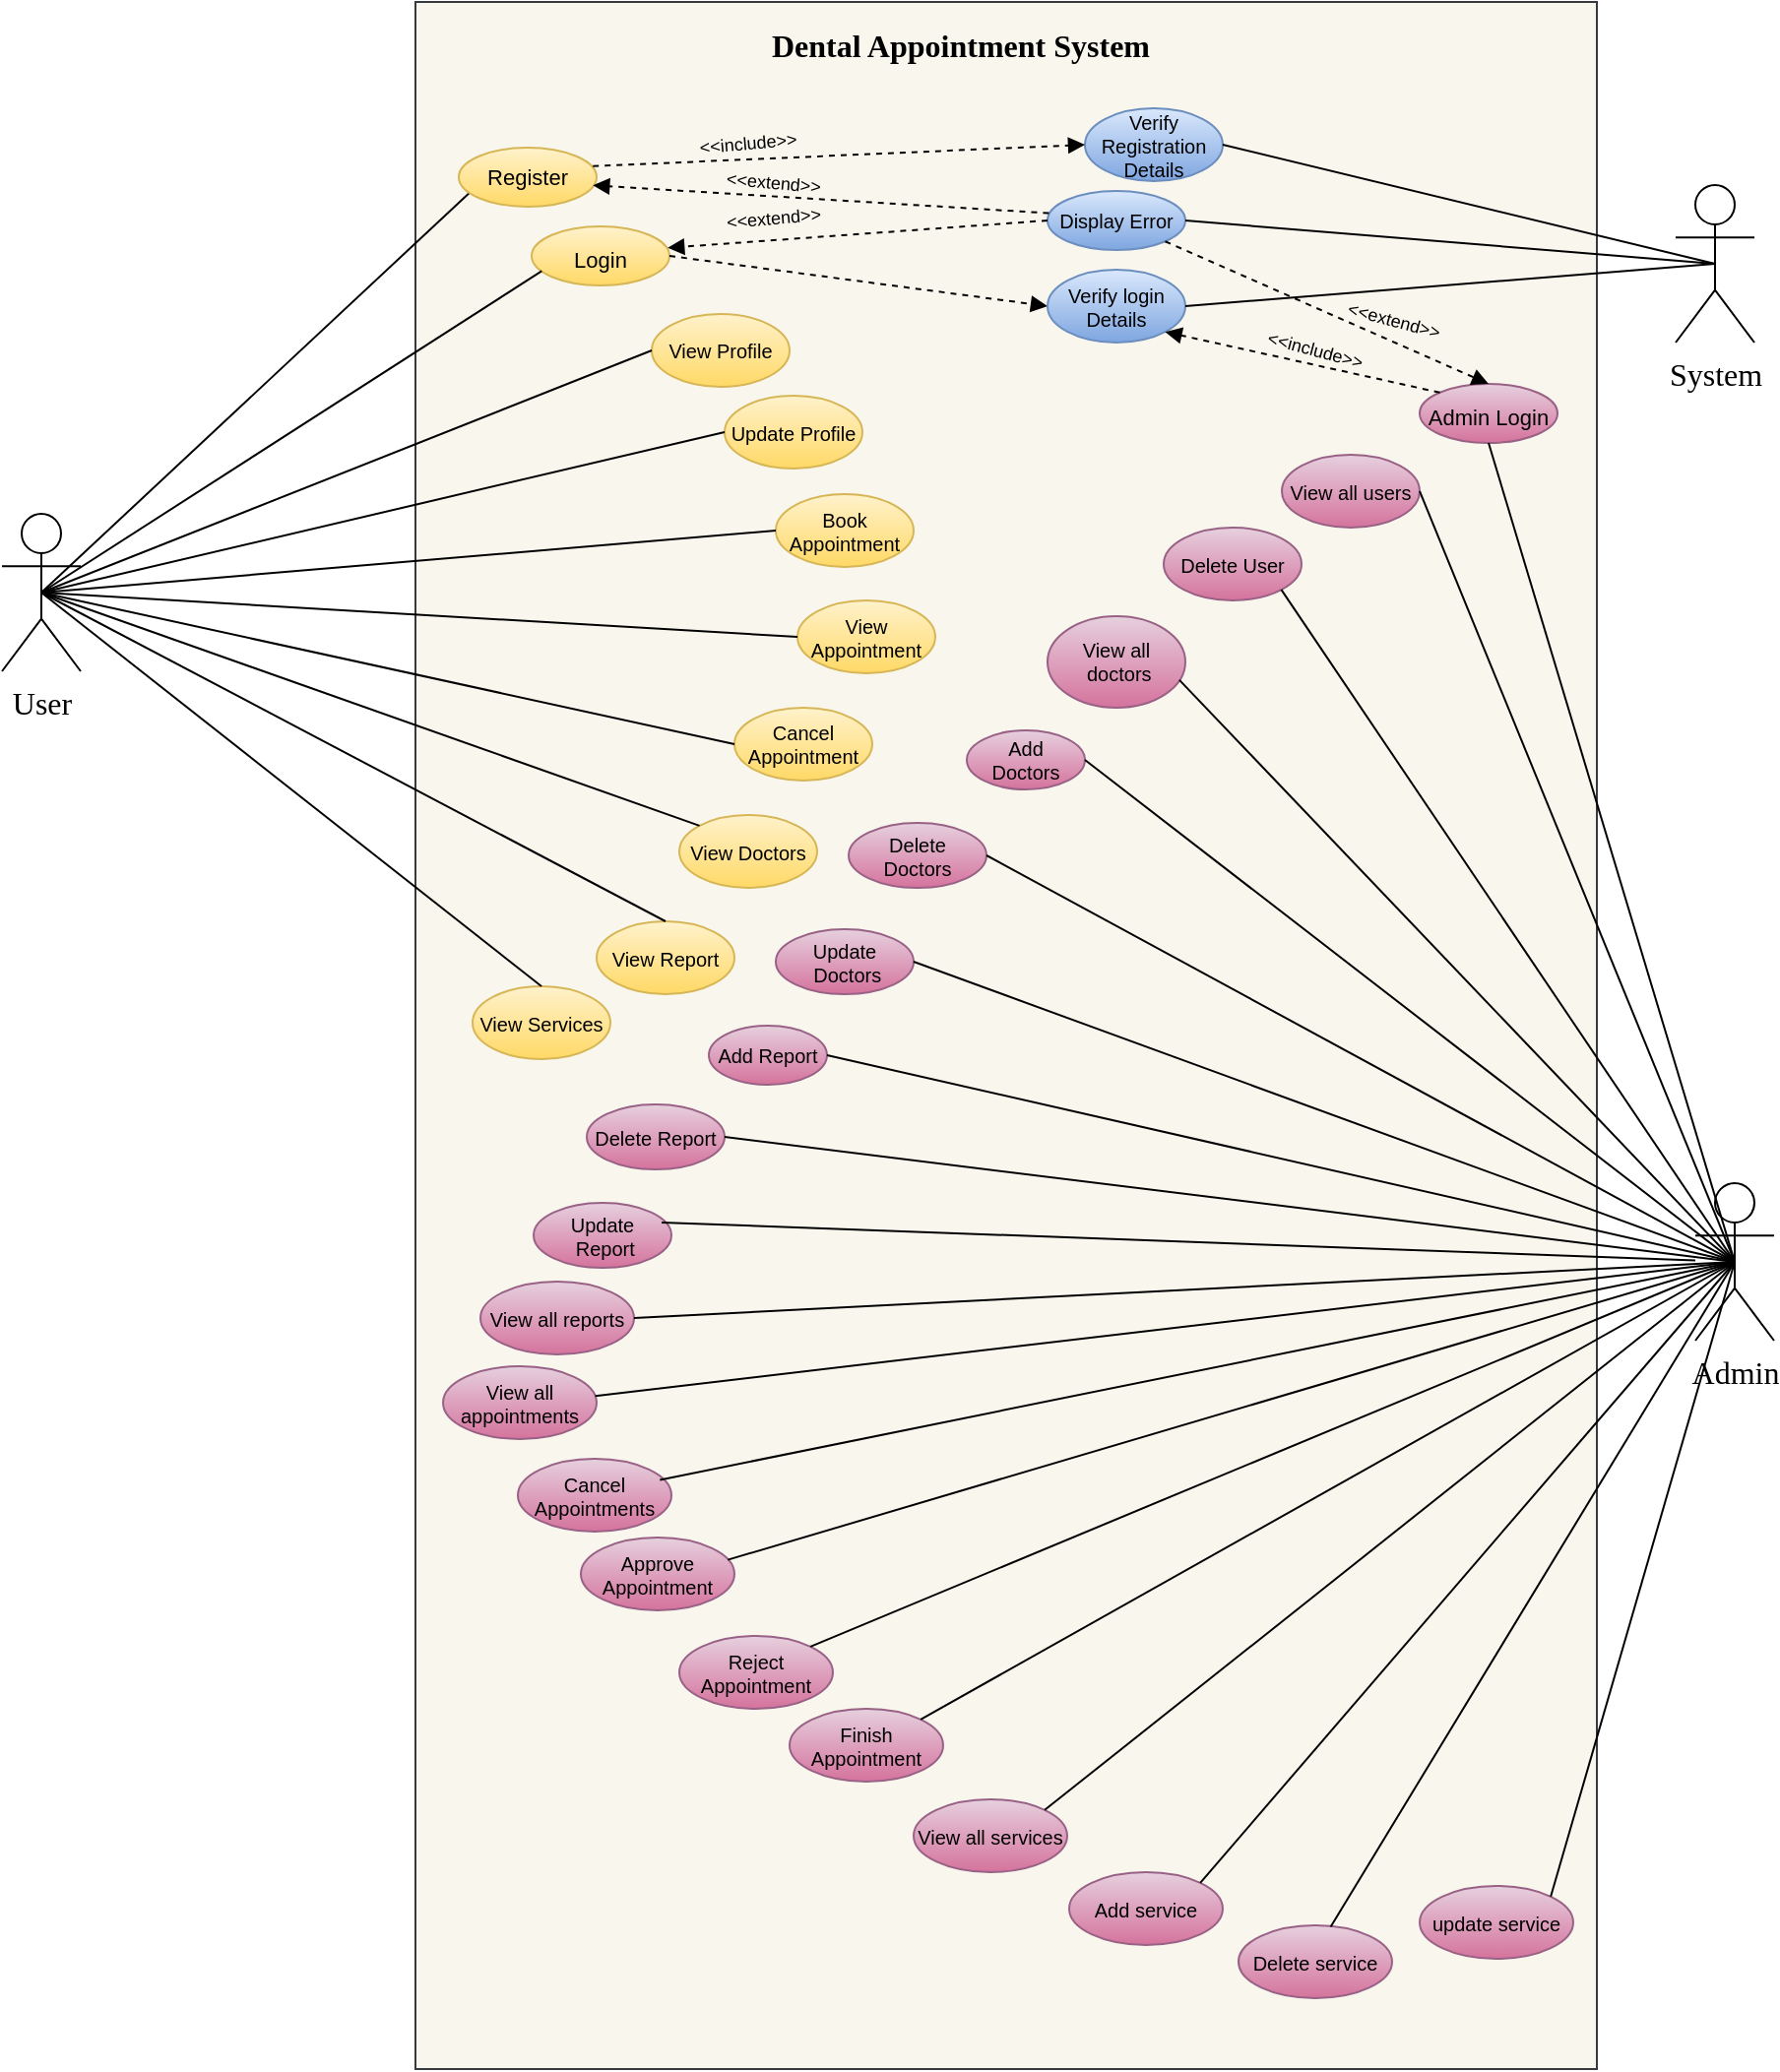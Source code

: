 <mxfile version="15.8.7" type="device" pages="26"><diagram id="jB1AiCdaB2-H9Jsmlii8" name="Overall"><mxGraphModel dx="1822" dy="899" grid="1" gridSize="10" guides="1" tooltips="1" connect="1" arrows="1" fold="1" page="0" pageScale="1" pageWidth="850" pageHeight="1100" math="0" shadow="0"><root><mxCell id="0"/><mxCell id="1" parent="0"/><mxCell id="TmhHvCVc5afZqc2VC9-Q-1" value="" style="rounded=0;whiteSpace=wrap;html=1;fillColor=#f9f7ed;strokeColor=#36393d;container=0;" parent="1" vertex="1"><mxGeometry x="200" y="90" width="600" height="1050" as="geometry"/></mxCell><mxCell id="TmhHvCVc5afZqc2VC9-Q-2" value="Dental Appointment System" style="text;html=1;strokeColor=none;fillColor=none;align=center;verticalAlign=middle;whiteSpace=wrap;rounded=0;fontStyle=1;fontFamily=Tahoma;fontSize=16;" parent="1" vertex="1"><mxGeometry x="357" y="102" width="240" height="20" as="geometry"/></mxCell><mxCell id="TmhHvCVc5afZqc2VC9-Q-3" value="User" style="shape=umlActor;verticalLabelPosition=bottom;verticalAlign=top;html=1;outlineConnect=0;fontFamily=Tahoma;fontSize=16;" parent="1" vertex="1"><mxGeometry x="-10" y="350" width="40" height="80" as="geometry"/></mxCell><mxCell id="TmhHvCVc5afZqc2VC9-Q-4" value="&lt;font style=&quot;font-size: 11px&quot; face=&quot;Helvetica&quot;&gt;Login&lt;/font&gt;" style="ellipse;whiteSpace=wrap;html=1;fontFamily=Tahoma;fontSize=16;gradientColor=#ffd966;fillColor=#fff2cc;strokeColor=#d6b656;" parent="1" vertex="1"><mxGeometry x="259" y="204" width="70" height="30" as="geometry"/></mxCell><mxCell id="TmhHvCVc5afZqc2VC9-Q-5" value="" style="endArrow=none;html=1;fontFamily=Tahoma;fontSize=16;entryX=0.073;entryY=0.757;entryDx=0;entryDy=0;entryPerimeter=0;exitX=0.5;exitY=0.5;exitDx=0;exitDy=0;exitPerimeter=0;" parent="1" source="TmhHvCVc5afZqc2VC9-Q-3" target="TmhHvCVc5afZqc2VC9-Q-4" edge="1"><mxGeometry width="50" height="50" relative="1" as="geometry"><mxPoint x="190" y="380" as="sourcePoint"/><mxPoint x="240" y="330" as="targetPoint"/></mxGeometry></mxCell><mxCell id="TmhHvCVc5afZqc2VC9-Q-6" value="" style="endArrow=block;dashed=1;html=1;fontFamily=Tahoma;fontSize=16;exitX=1;exitY=0.5;exitDx=0;exitDy=0;entryX=0;entryY=0.5;entryDx=0;entryDy=0;startArrow=none;startFill=0;endFill=1;" parent="1" source="TmhHvCVc5afZqc2VC9-Q-4" target="TmhHvCVc5afZqc2VC9-Q-7" edge="1"><mxGeometry width="50" height="50" relative="1" as="geometry"><mxPoint x="380" y="210" as="sourcePoint"/><mxPoint x="432.92" y="159.47" as="targetPoint"/></mxGeometry></mxCell><mxCell id="TmhHvCVc5afZqc2VC9-Q-7" value="&lt;font style=&quot;line-height: 0%; font-size: 10px;&quot;&gt;Verify login Details&lt;/font&gt;" style="ellipse;html=1;fontFamily=Helvetica;fontSize=10;spacing=0;whiteSpace=wrap;verticalAlign=middle;gradientColor=#7ea6e0;fillColor=#dae8fc;strokeColor=#6c8ebf;" parent="1" vertex="1"><mxGeometry x="521" y="226" width="70" height="37" as="geometry"/></mxCell><mxCell id="TmhHvCVc5afZqc2VC9-Q-8" value="&amp;lt;&amp;lt;include&amp;gt;&amp;gt;" style="text;html=1;strokeColor=none;fillColor=none;align=center;verticalAlign=middle;whiteSpace=wrap;rounded=0;fontFamily=Helvetica;fontSize=9;rotation=15;" parent="1" vertex="1"><mxGeometry x="637" y="257" width="40" height="20" as="geometry"/></mxCell><mxCell id="TmhHvCVc5afZqc2VC9-Q-9" value="" style="endArrow=none;html=1;fontFamily=Helvetica;fontSize=9;entryX=0.092;entryY=0.733;entryDx=0;entryDy=0;entryPerimeter=0;exitX=0.5;exitY=0.5;exitDx=0;exitDy=0;exitPerimeter=0;" parent="1" source="TmhHvCVc5afZqc2VC9-Q-3" target="TmhHvCVc5afZqc2VC9-Q-10" edge="1"><mxGeometry width="50" height="50" relative="1" as="geometry"><mxPoint x="160" y="380" as="sourcePoint"/><mxPoint x="300.184" y="174.578" as="targetPoint"/></mxGeometry></mxCell><mxCell id="TmhHvCVc5afZqc2VC9-Q-10" value="&lt;font style=&quot;font-size: 11px&quot;&gt;Register&lt;/font&gt;" style="ellipse;whiteSpace=wrap;html=1;fontFamily=Helvetica;fontSize=11;gradientColor=#ffd966;fillColor=#fff2cc;strokeColor=#d6b656;" parent="1" vertex="1"><mxGeometry x="222" y="164" width="70" height="30" as="geometry"/></mxCell><mxCell id="TmhHvCVc5afZqc2VC9-Q-11" value="System" style="shape=umlActor;verticalLabelPosition=bottom;verticalAlign=top;html=1;outlineConnect=0;fontFamily=Tahoma;fontSize=16;" parent="1" vertex="1"><mxGeometry x="840" y="183" width="40" height="80" as="geometry"/></mxCell><mxCell id="TmhHvCVc5afZqc2VC9-Q-12" value="" style="endArrow=none;html=1;fontFamily=Helvetica;fontSize=10;entryX=0.5;entryY=0.5;entryDx=0;entryDy=0;entryPerimeter=0;exitX=1;exitY=0.5;exitDx=0;exitDy=0;" parent="1" source="TmhHvCVc5afZqc2VC9-Q-7" target="TmhHvCVc5afZqc2VC9-Q-11" edge="1"><mxGeometry width="50" height="50" relative="1" as="geometry"><mxPoint x="590" y="300" as="sourcePoint"/><mxPoint x="640" y="250" as="targetPoint"/></mxGeometry></mxCell><mxCell id="TmhHvCVc5afZqc2VC9-Q-13" value="&lt;font style=&quot;line-height: 0% ; font-size: 10px&quot;&gt;Verify Registration Details&lt;/font&gt;" style="ellipse;html=1;fontFamily=Helvetica;fontSize=10;spacing=0;whiteSpace=wrap;verticalAlign=middle;gradientColor=#7ea6e0;fillColor=#dae8fc;strokeColor=#6c8ebf;" parent="1" vertex="1"><mxGeometry x="540" y="144" width="70" height="37" as="geometry"/></mxCell><mxCell id="TmhHvCVc5afZqc2VC9-Q-14" value="&lt;font style=&quot;line-height: 0% ; font-size: 10px&quot;&gt;Display Error&lt;/font&gt;" style="ellipse;html=1;fontFamily=Helvetica;fontSize=10;spacing=0;whiteSpace=wrap;verticalAlign=middle;gradientColor=#7ea6e0;fillColor=#dae8fc;strokeColor=#6c8ebf;" parent="1" vertex="1"><mxGeometry x="521" y="186" width="70" height="30" as="geometry"/></mxCell><mxCell id="TmhHvCVc5afZqc2VC9-Q-15" value="" style="endArrow=block;dashed=1;html=1;fontFamily=Tahoma;fontSize=16;exitX=0.973;exitY=0.314;exitDx=0;exitDy=0;entryX=0;entryY=0.5;entryDx=0;entryDy=0;startArrow=none;startFill=0;endFill=1;exitPerimeter=0;" parent="1" source="TmhHvCVc5afZqc2VC9-Q-10" target="TmhHvCVc5afZqc2VC9-Q-13" edge="1"><mxGeometry width="50" height="50" relative="1" as="geometry"><mxPoint x="390" y="156.5" as="sourcePoint"/><mxPoint x="490.0" y="186" as="targetPoint"/></mxGeometry></mxCell><mxCell id="TmhHvCVc5afZqc2VC9-Q-16" value="&amp;lt;&amp;lt;include&amp;gt;&amp;gt;" style="text;html=1;strokeColor=none;fillColor=none;align=center;verticalAlign=middle;whiteSpace=wrap;rounded=0;fontFamily=Helvetica;fontSize=9;rotation=-5;" parent="1" vertex="1"><mxGeometry x="349" y="151.5" width="40" height="20" as="geometry"/></mxCell><mxCell id="TmhHvCVc5afZqc2VC9-Q-17" value="" style="endArrow=block;dashed=1;html=1;fontFamily=Tahoma;fontSize=16;exitX=0.01;exitY=0.376;exitDx=0;exitDy=0;entryX=0.973;entryY=0.638;entryDx=0;entryDy=0;startArrow=none;startFill=0;endFill=1;entryPerimeter=0;exitPerimeter=0;" parent="1" source="TmhHvCVc5afZqc2VC9-Q-14" target="TmhHvCVc5afZqc2VC9-Q-10" edge="1"><mxGeometry width="50" height="50" relative="1" as="geometry"><mxPoint x="398.11" y="172.42" as="sourcePoint"/><mxPoint x="531.0" y="168.5" as="targetPoint"/></mxGeometry></mxCell><mxCell id="TmhHvCVc5afZqc2VC9-Q-18" value="" style="endArrow=block;dashed=1;html=1;fontFamily=Tahoma;fontSize=16;exitX=0;exitY=0.5;exitDx=0;exitDy=0;entryX=0.987;entryY=0.363;entryDx=0;entryDy=0;startArrow=none;startFill=0;endFill=1;entryPerimeter=0;" parent="1" source="TmhHvCVc5afZqc2VC9-Q-14" target="TmhHvCVc5afZqc2VC9-Q-4" edge="1"><mxGeometry width="50" height="50" relative="1" as="geometry"><mxPoint x="531.0" y="211" as="sourcePoint"/><mxPoint x="398.11" y="182.14" as="targetPoint"/></mxGeometry></mxCell><mxCell id="TmhHvCVc5afZqc2VC9-Q-19" value="&amp;lt;&amp;lt;extend&amp;gt;&amp;gt;" style="text;html=1;strokeColor=none;fillColor=none;align=center;verticalAlign=middle;whiteSpace=wrap;rounded=0;fontFamily=Helvetica;fontSize=9;rotation=5;" parent="1" vertex="1"><mxGeometry x="362" y="171.5" width="40" height="20" as="geometry"/></mxCell><mxCell id="TmhHvCVc5afZqc2VC9-Q-20" value="&amp;lt;&amp;lt;extend&amp;gt;&amp;gt;" style="text;html=1;strokeColor=none;fillColor=none;align=center;verticalAlign=middle;whiteSpace=wrap;rounded=0;fontFamily=Helvetica;fontSize=9;rotation=-5;" parent="1" vertex="1"><mxGeometry x="362" y="190" width="40" height="20" as="geometry"/></mxCell><mxCell id="TmhHvCVc5afZqc2VC9-Q-21" value="" style="endArrow=none;html=1;fontFamily=Helvetica;fontSize=10;exitX=1;exitY=0.5;exitDx=0;exitDy=0;entryX=0.5;entryY=0.5;entryDx=0;entryDy=0;entryPerimeter=0;" parent="1" source="TmhHvCVc5afZqc2VC9-Q-14" target="TmhHvCVc5afZqc2VC9-Q-11" edge="1"><mxGeometry width="50" height="50" relative="1" as="geometry"><mxPoint x="590" y="220" as="sourcePoint"/><mxPoint x="640" y="170" as="targetPoint"/></mxGeometry></mxCell><mxCell id="TmhHvCVc5afZqc2VC9-Q-22" value="" style="endArrow=none;html=1;fontFamily=Helvetica;fontSize=10;exitX=1;exitY=0.5;exitDx=0;exitDy=0;entryX=0.5;entryY=0.5;entryDx=0;entryDy=0;entryPerimeter=0;" parent="1" source="TmhHvCVc5afZqc2VC9-Q-13" target="TmhHvCVc5afZqc2VC9-Q-11" edge="1"><mxGeometry width="50" height="50" relative="1" as="geometry"><mxPoint x="601.0" y="211" as="sourcePoint"/><mxPoint x="740" y="233" as="targetPoint"/></mxGeometry></mxCell><mxCell id="TmhHvCVc5afZqc2VC9-Q-24" value="&lt;font style=&quot;line-height: 0% ; font-size: 10px&quot;&gt;View Profile&lt;/font&gt;" style="ellipse;html=1;fontFamily=Helvetica;fontSize=10;spacing=0;whiteSpace=wrap;verticalAlign=middle;gradientColor=#ffd966;fillColor=#fff2cc;strokeColor=#d6b656;" parent="1" vertex="1"><mxGeometry x="320" y="248.5" width="70" height="37" as="geometry"/></mxCell><mxCell id="TmhHvCVc5afZqc2VC9-Q-25" value="&lt;font style=&quot;line-height: 0% ; font-size: 10px&quot;&gt;Update Profile&lt;/font&gt;" style="ellipse;html=1;fontFamily=Helvetica;fontSize=10;spacing=0;whiteSpace=wrap;verticalAlign=middle;gradientColor=#ffd966;fillColor=#fff2cc;strokeColor=#d6b656;" parent="1" vertex="1"><mxGeometry x="357" y="290" width="70" height="37" as="geometry"/></mxCell><mxCell id="TmhHvCVc5afZqc2VC9-Q-26" value="&lt;font style=&quot;line-height: 0% ; font-size: 10px&quot;&gt;Book&lt;br&gt;Appointment&lt;/font&gt;" style="ellipse;html=1;fontFamily=Helvetica;fontSize=10;spacing=0;whiteSpace=wrap;verticalAlign=middle;gradientColor=#ffd966;fillColor=#fff2cc;strokeColor=#d6b656;" parent="1" vertex="1"><mxGeometry x="383" y="340" width="70" height="37" as="geometry"/></mxCell><mxCell id="TmhHvCVc5afZqc2VC9-Q-27" value="&lt;font style=&quot;line-height: 0% ; font-size: 10px&quot;&gt;View&lt;br&gt;Appointment&lt;/font&gt;" style="ellipse;html=1;fontFamily=Helvetica;fontSize=10;spacing=0;whiteSpace=wrap;verticalAlign=middle;gradientColor=#ffd966;fillColor=#fff2cc;strokeColor=#d6b656;" parent="1" vertex="1"><mxGeometry x="394" y="394" width="70" height="37" as="geometry"/></mxCell><mxCell id="TmhHvCVc5afZqc2VC9-Q-28" value="&lt;font style=&quot;line-height: 0% ; font-size: 10px&quot;&gt;Cancel&lt;br&gt;Appointment&lt;/font&gt;" style="ellipse;html=1;fontFamily=Helvetica;fontSize=10;spacing=0;whiteSpace=wrap;verticalAlign=middle;gradientColor=#ffd966;fillColor=#fff2cc;strokeColor=#d6b656;" parent="1" vertex="1"><mxGeometry x="362" y="448.5" width="70" height="37" as="geometry"/></mxCell><mxCell id="TmhHvCVc5afZqc2VC9-Q-29" value="View Doctors" style="ellipse;html=1;fontFamily=Helvetica;fontSize=10;spacing=0;whiteSpace=wrap;verticalAlign=middle;gradientColor=#ffd966;fillColor=#fff2cc;strokeColor=#d6b656;" parent="1" vertex="1"><mxGeometry x="334" y="503" width="70" height="37" as="geometry"/></mxCell><mxCell id="TmhHvCVc5afZqc2VC9-Q-30" value="View Report" style="ellipse;html=1;fontFamily=Helvetica;fontSize=10;spacing=0;whiteSpace=wrap;verticalAlign=middle;gradientColor=#ffd966;fillColor=#fff2cc;strokeColor=#d6b656;" parent="1" vertex="1"><mxGeometry x="292" y="557" width="70" height="37" as="geometry"/></mxCell><mxCell id="TmhHvCVc5afZqc2VC9-Q-32" value="" style="endArrow=none;html=1;fontFamily=Helvetica;fontSize=10;entryX=0;entryY=0.5;entryDx=0;entryDy=0;exitX=0.5;exitY=0.5;exitDx=0;exitDy=0;exitPerimeter=0;" parent="1" source="TmhHvCVc5afZqc2VC9-Q-3" target="TmhHvCVc5afZqc2VC9-Q-24" edge="1"><mxGeometry width="50" height="50" relative="1" as="geometry"><mxPoint x="226" y="381" as="sourcePoint"/><mxPoint x="373.0" y="268.5" as="targetPoint"/></mxGeometry></mxCell><mxCell id="TmhHvCVc5afZqc2VC9-Q-33" value="" style="endArrow=none;html=1;fontFamily=Helvetica;fontSize=10;exitX=0.5;exitY=0.5;exitDx=0;exitDy=0;exitPerimeter=0;entryX=0;entryY=0.5;entryDx=0;entryDy=0;" parent="1" source="TmhHvCVc5afZqc2VC9-Q-3" target="TmhHvCVc5afZqc2VC9-Q-25" edge="1"><mxGeometry width="50" height="50" relative="1" as="geometry"><mxPoint x="170" y="390" as="sourcePoint"/><mxPoint x="390.0" y="312.5" as="targetPoint"/></mxGeometry></mxCell><mxCell id="TmhHvCVc5afZqc2VC9-Q-34" value="" style="endArrow=none;html=1;fontFamily=Helvetica;fontSize=10;exitX=0.5;exitY=0.5;exitDx=0;exitDy=0;exitPerimeter=0;entryX=0;entryY=0.5;entryDx=0;entryDy=0;" parent="1" source="TmhHvCVc5afZqc2VC9-Q-3" target="TmhHvCVc5afZqc2VC9-Q-26" edge="1"><mxGeometry width="50" height="50" relative="1" as="geometry"><mxPoint x="170" y="390" as="sourcePoint"/><mxPoint x="420.0" y="354.5" as="targetPoint"/></mxGeometry></mxCell><mxCell id="TmhHvCVc5afZqc2VC9-Q-35" value="" style="endArrow=none;html=1;fontFamily=Helvetica;fontSize=10;entryX=0;entryY=0.5;entryDx=0;entryDy=0;exitX=0.5;exitY=0.5;exitDx=0;exitDy=0;exitPerimeter=0;" parent="1" source="TmhHvCVc5afZqc2VC9-Q-3" target="TmhHvCVc5afZqc2VC9-Q-27" edge="1"><mxGeometry width="50" height="50" relative="1" as="geometry"><mxPoint x="160" y="380" as="sourcePoint"/><mxPoint x="432.0" y="402.5" as="targetPoint"/></mxGeometry></mxCell><mxCell id="TmhHvCVc5afZqc2VC9-Q-36" value="" style="endArrow=none;html=1;fontFamily=Helvetica;fontSize=10;entryX=0;entryY=0.5;entryDx=0;entryDy=0;exitX=0.5;exitY=0.5;exitDx=0;exitDy=0;exitPerimeter=0;" parent="1" source="TmhHvCVc5afZqc2VC9-Q-3" target="TmhHvCVc5afZqc2VC9-Q-28" edge="1"><mxGeometry width="50" height="50" relative="1" as="geometry"><mxPoint x="170" y="390" as="sourcePoint"/><mxPoint x="426.0" y="449.5" as="targetPoint"/></mxGeometry></mxCell><mxCell id="TmhHvCVc5afZqc2VC9-Q-37" value="" style="endArrow=none;html=1;fontFamily=Helvetica;fontSize=10;entryX=0;entryY=0;entryDx=0;entryDy=0;exitX=0.5;exitY=0.5;exitDx=0;exitDy=0;exitPerimeter=0;" parent="1" source="TmhHvCVc5afZqc2VC9-Q-3" target="TmhHvCVc5afZqc2VC9-Q-29" edge="1"><mxGeometry width="50" height="50" relative="1" as="geometry"><mxPoint x="170" y="390" as="sourcePoint"/><mxPoint x="411.0" y="497.5" as="targetPoint"/></mxGeometry></mxCell><mxCell id="TmhHvCVc5afZqc2VC9-Q-38" value="" style="endArrow=none;html=1;fontFamily=Helvetica;fontSize=10;entryX=0.5;entryY=0;entryDx=0;entryDy=0;exitX=0.5;exitY=0.5;exitDx=0;exitDy=0;exitPerimeter=0;" parent="1" source="TmhHvCVc5afZqc2VC9-Q-3" target="TmhHvCVc5afZqc2VC9-Q-30" edge="1"><mxGeometry width="50" height="50" relative="1" as="geometry"><mxPoint x="170" y="390" as="sourcePoint"/><mxPoint x="390.02" y="539.983" as="targetPoint"/></mxGeometry></mxCell><mxCell id="TmhHvCVc5afZqc2VC9-Q-39" value="Admin" style="shape=umlActor;verticalLabelPosition=bottom;verticalAlign=top;html=1;outlineConnect=0;fontFamily=Tahoma;fontSize=16;" parent="1" vertex="1"><mxGeometry x="850" y="690" width="40" height="80" as="geometry"/></mxCell><mxCell id="TmhHvCVc5afZqc2VC9-Q-40" value="&lt;font style=&quot;font-size: 11px&quot; face=&quot;Helvetica&quot;&gt;Admin Login&lt;/font&gt;" style="ellipse;whiteSpace=wrap;html=1;fontFamily=Tahoma;fontSize=16;gradientColor=#d5739d;fillColor=#e6d0de;strokeColor=#996185;" parent="1" vertex="1"><mxGeometry x="710" y="284" width="70" height="30" as="geometry"/></mxCell><mxCell id="TmhHvCVc5afZqc2VC9-Q-41" value="" style="endArrow=none;html=1;fontFamily=Helvetica;fontSize=10;exitX=0.5;exitY=1;exitDx=0;exitDy=0;entryX=0.5;entryY=0.5;entryDx=0;entryDy=0;entryPerimeter=0;" parent="1" source="TmhHvCVc5afZqc2VC9-Q-40" target="TmhHvCVc5afZqc2VC9-Q-39" edge="1"><mxGeometry width="50" height="50" relative="1" as="geometry"><mxPoint x="639.749" y="506.607" as="sourcePoint"/><mxPoint x="720" y="623" as="targetPoint"/></mxGeometry></mxCell><mxCell id="TmhHvCVc5afZqc2VC9-Q-42" value="Delete User" style="ellipse;html=1;fontFamily=Helvetica;fontSize=10;spacing=0;whiteSpace=wrap;verticalAlign=middle;gradientColor=#d5739d;fillColor=#e6d0de;strokeColor=#996185;" parent="1" vertex="1"><mxGeometry x="580" y="357" width="70" height="37" as="geometry"/></mxCell><mxCell id="TmhHvCVc5afZqc2VC9-Q-43" value="" style="endArrow=none;html=1;fontFamily=Helvetica;fontSize=10;exitX=1;exitY=1;exitDx=0;exitDy=0;entryX=0.5;entryY=0.5;entryDx=0;entryDy=0;entryPerimeter=0;" parent="1" source="TmhHvCVc5afZqc2VC9-Q-42" target="TmhHvCVc5afZqc2VC9-Q-39" edge="1"><mxGeometry width="50" height="50" relative="1" as="geometry"><mxPoint x="619.997" y="538.499" as="sourcePoint"/><mxPoint x="720" y="623" as="targetPoint"/></mxGeometry></mxCell><mxCell id="TmhHvCVc5afZqc2VC9-Q-44" value="Add &lt;br&gt;Doctors" style="ellipse;html=1;fontFamily=Helvetica;fontSize=10;spacing=0;whiteSpace=wrap;verticalAlign=middle;gradientColor=#d5739d;fillColor=#e6d0de;strokeColor=#996185;" parent="1" vertex="1"><mxGeometry x="480" y="460" width="60" height="30" as="geometry"/></mxCell><mxCell id="TmhHvCVc5afZqc2VC9-Q-45" value="Delete &lt;br&gt;Doctors" style="ellipse;html=1;fontFamily=Helvetica;fontSize=10;spacing=0;whiteSpace=wrap;verticalAlign=middle;gradientColor=#d5739d;fillColor=#e6d0de;strokeColor=#996185;" parent="1" vertex="1"><mxGeometry x="420" y="507" width="70" height="33" as="geometry"/></mxCell><mxCell id="TmhHvCVc5afZqc2VC9-Q-46" value="Add Report" style="ellipse;html=1;fontFamily=Helvetica;fontSize=10;spacing=0;whiteSpace=wrap;verticalAlign=middle;gradientColor=#d5739d;fillColor=#e6d0de;strokeColor=#996185;" parent="1" vertex="1"><mxGeometry x="349" y="610" width="60" height="30" as="geometry"/></mxCell><mxCell id="TmhHvCVc5afZqc2VC9-Q-47" value="Delete Report" style="ellipse;html=1;fontFamily=Helvetica;fontSize=10;spacing=0;whiteSpace=wrap;verticalAlign=middle;gradientColor=#d5739d;fillColor=#e6d0de;strokeColor=#996185;" parent="1" vertex="1"><mxGeometry x="287" y="650" width="70" height="33" as="geometry"/></mxCell><mxCell id="TmhHvCVc5afZqc2VC9-Q-49" value="&lt;font style=&quot;line-height: 0% ; font-size: 10px&quot;&gt;View all appointments&lt;/font&gt;" style="ellipse;html=1;fontFamily=Helvetica;fontSize=10;spacing=0;whiteSpace=wrap;verticalAlign=middle;gradientColor=#d5739d;fillColor=#e6d0de;strokeColor=#996185;" parent="1" vertex="1"><mxGeometry x="214" y="783" width="78" height="37" as="geometry"/></mxCell><mxCell id="TmhHvCVc5afZqc2VC9-Q-50" value="&lt;font style=&quot;line-height: 0% ; font-size: 10px&quot;&gt;Cancel Appointments&lt;/font&gt;" style="ellipse;html=1;fontFamily=Helvetica;fontSize=10;spacing=0;whiteSpace=wrap;verticalAlign=middle;gradientColor=#d5739d;fillColor=#e6d0de;strokeColor=#996185;" parent="1" vertex="1"><mxGeometry x="252" y="830" width="78" height="37" as="geometry"/></mxCell><mxCell id="TmhHvCVc5afZqc2VC9-Q-52" value="" style="endArrow=none;html=1;fontFamily=Helvetica;fontSize=10;exitX=1;exitY=0.5;exitDx=0;exitDy=0;entryX=0.5;entryY=0.5;entryDx=0;entryDy=0;entryPerimeter=0;" parent="1" source="TmhHvCVc5afZqc2VC9-Q-44" target="TmhHvCVc5afZqc2VC9-Q-39" edge="1"><mxGeometry width="50" height="50" relative="1" as="geometry"><mxPoint x="592.0" y="644.5" as="sourcePoint"/><mxPoint x="730" y="740" as="targetPoint"/></mxGeometry></mxCell><mxCell id="TmhHvCVc5afZqc2VC9-Q-53" value="" style="endArrow=none;html=1;fontFamily=Helvetica;fontSize=10;exitX=1;exitY=0.5;exitDx=0;exitDy=0;entryX=0.5;entryY=0.5;entryDx=0;entryDy=0;entryPerimeter=0;" parent="1" source="TmhHvCVc5afZqc2VC9-Q-45" target="TmhHvCVc5afZqc2VC9-Q-39" edge="1"><mxGeometry width="50" height="50" relative="1" as="geometry"><mxPoint x="560" y="685" as="sourcePoint"/><mxPoint x="730" y="740" as="targetPoint"/></mxGeometry></mxCell><mxCell id="TmhHvCVc5afZqc2VC9-Q-54" value="" style="endArrow=none;html=1;fontFamily=Helvetica;fontSize=10;exitX=1;exitY=0.5;exitDx=0;exitDy=0;entryX=0.5;entryY=0.5;entryDx=0;entryDy=0;entryPerimeter=0;" parent="1" source="TmhHvCVc5afZqc2VC9-Q-46" target="TmhHvCVc5afZqc2VC9-Q-39" edge="1"><mxGeometry width="50" height="50" relative="1" as="geometry"><mxPoint x="526.0" y="726.5" as="sourcePoint"/><mxPoint x="730" y="740" as="targetPoint"/></mxGeometry></mxCell><mxCell id="TmhHvCVc5afZqc2VC9-Q-55" value="" style="endArrow=none;html=1;fontFamily=Helvetica;fontSize=10;entryX=0.5;entryY=0.5;entryDx=0;entryDy=0;entryPerimeter=0;exitX=1;exitY=0.5;exitDx=0;exitDy=0;" parent="1" source="TmhHvCVc5afZqc2VC9-Q-47" target="TmhHvCVc5afZqc2VC9-Q-39" edge="1"><mxGeometry width="50" height="50" relative="1" as="geometry"><mxPoint x="513" y="765" as="sourcePoint"/><mxPoint x="730" y="740" as="targetPoint"/></mxGeometry></mxCell><mxCell id="TmhHvCVc5afZqc2VC9-Q-56" value="" style="endArrow=none;html=1;fontFamily=Helvetica;fontSize=10;entryX=0.5;entryY=0.5;entryDx=0;entryDy=0;entryPerimeter=0;exitX=0.991;exitY=0.409;exitDx=0;exitDy=0;exitPerimeter=0;" parent="1" source="TmhHvCVc5afZqc2VC9-Q-49" target="TmhHvCVc5afZqc2VC9-Q-39" edge="1"><mxGeometry width="50" height="50" relative="1" as="geometry"><mxPoint x="531.0" y="806.5" as="sourcePoint"/><mxPoint x="730" y="740" as="targetPoint"/></mxGeometry></mxCell><mxCell id="TmhHvCVc5afZqc2VC9-Q-57" value="" style="endArrow=none;html=1;fontFamily=Helvetica;fontSize=10;entryX=0.5;entryY=0.5;entryDx=0;entryDy=0;entryPerimeter=0;exitX=0.925;exitY=0.29;exitDx=0;exitDy=0;exitPerimeter=0;" parent="1" source="TmhHvCVc5afZqc2VC9-Q-50" target="TmhHvCVc5afZqc2VC9-Q-39" edge="1"><mxGeometry width="50" height="50" relative="1" as="geometry"><mxPoint x="599.298" y="838.133" as="sourcePoint"/><mxPoint x="730" y="740" as="targetPoint"/></mxGeometry></mxCell><mxCell id="TmhHvCVc5afZqc2VC9-Q-58" value="&lt;font style=&quot;line-height: 0% ; font-size: 10px&quot;&gt;View all users&lt;/font&gt;" style="ellipse;html=1;fontFamily=Helvetica;fontSize=10;spacing=0;whiteSpace=wrap;verticalAlign=middle;gradientColor=#d5739d;fillColor=#e6d0de;strokeColor=#996185;" parent="1" vertex="1"><mxGeometry x="640" y="320" width="70" height="37" as="geometry"/></mxCell><mxCell id="TmhHvCVc5afZqc2VC9-Q-59" value="" style="endArrow=none;html=1;fontFamily=Helvetica;fontSize=10;exitX=1;exitY=0.5;exitDx=0;exitDy=0;entryX=0.5;entryY=0.5;entryDx=0;entryDy=0;entryPerimeter=0;" parent="1" source="TmhHvCVc5afZqc2VC9-Q-58" target="TmhHvCVc5afZqc2VC9-Q-39" edge="1"><mxGeometry width="50" height="50" relative="1" as="geometry"><mxPoint x="629.816" y="525.578" as="sourcePoint"/><mxPoint x="730" y="740" as="targetPoint"/></mxGeometry></mxCell><mxCell id="TmhHvCVc5afZqc2VC9-Q-60" value="View Services" style="ellipse;html=1;fontFamily=Helvetica;fontSize=10;spacing=0;whiteSpace=wrap;verticalAlign=middle;gradientColor=#ffd966;fillColor=#fff2cc;strokeColor=#d6b656;" parent="1" vertex="1"><mxGeometry x="229" y="590" width="70" height="37" as="geometry"/></mxCell><mxCell id="TmhHvCVc5afZqc2VC9-Q-61" value="" style="endArrow=none;html=1;fontFamily=Helvetica;fontSize=10;entryX=0.5;entryY=0;entryDx=0;entryDy=0;exitX=0.5;exitY=0.5;exitDx=0;exitDy=0;exitPerimeter=0;" parent="1" source="TmhHvCVc5afZqc2VC9-Q-3" target="TmhHvCVc5afZqc2VC9-Q-60" edge="1"><mxGeometry width="50" height="50" relative="1" as="geometry"><mxPoint x="236" y="391" as="sourcePoint"/><mxPoint x="382.0" y="537" as="targetPoint"/></mxGeometry></mxCell><mxCell id="TmhHvCVc5afZqc2VC9-Q-65" value="Update&lt;br&gt;&amp;nbsp;Doctors" style="ellipse;html=1;fontFamily=Helvetica;fontSize=10;spacing=0;whiteSpace=wrap;verticalAlign=middle;gradientColor=#d5739d;fillColor=#e6d0de;strokeColor=#996185;" parent="1" vertex="1"><mxGeometry x="383" y="561" width="70" height="33" as="geometry"/></mxCell><mxCell id="TmhHvCVc5afZqc2VC9-Q-66" value="" style="endArrow=none;html=1;fontFamily=Helvetica;fontSize=10;exitX=1;exitY=0.5;exitDx=0;exitDy=0;entryX=0.5;entryY=0.5;entryDx=0;entryDy=0;entryPerimeter=0;" parent="1" source="TmhHvCVc5afZqc2VC9-Q-65" target="TmhHvCVc5afZqc2VC9-Q-39" edge="1"><mxGeometry width="50" height="50" relative="1" as="geometry"><mxPoint x="570.0" y="613.5" as="sourcePoint"/><mxPoint x="730" y="740.0" as="targetPoint"/></mxGeometry></mxCell><mxCell id="TmhHvCVc5afZqc2VC9-Q-67" value="Update&lt;br&gt;&amp;nbsp;Report" style="ellipse;html=1;fontFamily=Helvetica;fontSize=10;spacing=0;whiteSpace=wrap;verticalAlign=middle;gradientColor=#d5739d;fillColor=#e6d0de;strokeColor=#996185;" parent="1" vertex="1"><mxGeometry x="260" y="700" width="70" height="33" as="geometry"/></mxCell><mxCell id="TmhHvCVc5afZqc2VC9-Q-68" value="" style="endArrow=none;html=1;fontFamily=Helvetica;fontSize=10;exitX=0.929;exitY=0.303;exitDx=0;exitDy=0;exitPerimeter=0;" parent="1" source="TmhHvCVc5afZqc2VC9-Q-67" target="TmhHvCVc5afZqc2VC9-Q-39" edge="1"><mxGeometry width="50" height="50" relative="1" as="geometry"><mxPoint x="555.0" y="740" as="sourcePoint"/><mxPoint x="730" y="740" as="targetPoint"/></mxGeometry></mxCell><mxCell id="TmhHvCVc5afZqc2VC9-Q-69" value="Approve Appointment" style="ellipse;html=1;fontFamily=Helvetica;fontSize=10;spacing=0;whiteSpace=wrap;verticalAlign=middle;gradientColor=#d5739d;fillColor=#e6d0de;strokeColor=#996185;" parent="1" vertex="1"><mxGeometry x="284" y="870" width="78" height="37" as="geometry"/></mxCell><mxCell id="TmhHvCVc5afZqc2VC9-Q-70" value="Reject Appointment" style="ellipse;html=1;fontFamily=Helvetica;fontSize=10;spacing=0;whiteSpace=wrap;verticalAlign=middle;gradientColor=#d5739d;fillColor=#e6d0de;strokeColor=#996185;" parent="1" vertex="1"><mxGeometry x="334" y="920" width="78" height="37" as="geometry"/></mxCell><mxCell id="TmhHvCVc5afZqc2VC9-Q-71" value="Finish&lt;br&gt;Appointment" style="ellipse;html=1;fontFamily=Helvetica;fontSize=10;spacing=0;whiteSpace=wrap;verticalAlign=middle;gradientColor=#d5739d;fillColor=#e6d0de;strokeColor=#996185;" parent="1" vertex="1"><mxGeometry x="390" y="957" width="78" height="37" as="geometry"/></mxCell><mxCell id="TmhHvCVc5afZqc2VC9-Q-73" value="View all&lt;br&gt;&amp;nbsp;doctors" style="ellipse;html=1;fontFamily=Helvetica;fontSize=10;spacing=0;whiteSpace=wrap;verticalAlign=middle;gradientColor=#d5739d;fillColor=#e6d0de;strokeColor=#996185;" parent="1" vertex="1"><mxGeometry x="521" y="402" width="70" height="46.5" as="geometry"/></mxCell><mxCell id="TmhHvCVc5afZqc2VC9-Q-74" value="" style="endArrow=none;html=1;rounded=0;exitX=0.957;exitY=0.697;exitDx=0;exitDy=0;exitPerimeter=0;entryX=0.5;entryY=0.5;entryDx=0;entryDy=0;entryPerimeter=0;" parent="1" source="TmhHvCVc5afZqc2VC9-Q-73" target="TmhHvCVc5afZqc2VC9-Q-39" edge="1"><mxGeometry width="50" height="50" relative="1" as="geometry"><mxPoint x="600" y="570" as="sourcePoint"/><mxPoint x="650" y="520" as="targetPoint"/></mxGeometry></mxCell><mxCell id="TmhHvCVc5afZqc2VC9-Q-75" value="&lt;font style=&quot;line-height: 0% ; font-size: 10px&quot;&gt;View all reports&lt;/font&gt;" style="ellipse;html=1;fontFamily=Helvetica;fontSize=10;spacing=0;whiteSpace=wrap;verticalAlign=middle;gradientColor=#d5739d;fillColor=#e6d0de;strokeColor=#996185;" parent="1" vertex="1"><mxGeometry x="233" y="740" width="78" height="37" as="geometry"/></mxCell><mxCell id="TmhHvCVc5afZqc2VC9-Q-76" value="" style="endArrow=none;html=1;rounded=0;entryX=0.5;entryY=0.5;entryDx=0;entryDy=0;entryPerimeter=0;exitX=1;exitY=0.5;exitDx=0;exitDy=0;" parent="1" source="TmhHvCVc5afZqc2VC9-Q-75" target="TmhHvCVc5afZqc2VC9-Q-39" edge="1"><mxGeometry width="50" height="50" relative="1" as="geometry"><mxPoint x="130" y="810" as="sourcePoint"/><mxPoint x="180" y="760" as="targetPoint"/></mxGeometry></mxCell><mxCell id="TmhHvCVc5afZqc2VC9-Q-77" value="&lt;font style=&quot;line-height: 0% ; font-size: 10px&quot;&gt;View all services&lt;/font&gt;" style="ellipse;html=1;fontFamily=Helvetica;fontSize=10;spacing=0;whiteSpace=wrap;verticalAlign=middle;gradientColor=#d5739d;fillColor=#e6d0de;strokeColor=#996185;" parent="1" vertex="1"><mxGeometry x="453" y="1003" width="78" height="37" as="geometry"/></mxCell><mxCell id="TmhHvCVc5afZqc2VC9-Q-78" value="&lt;font style=&quot;line-height: 0% ; font-size: 10px&quot;&gt;Add service&lt;/font&gt;" style="ellipse;html=1;fontFamily=Helvetica;fontSize=10;spacing=0;whiteSpace=wrap;verticalAlign=middle;gradientColor=#d5739d;fillColor=#e6d0de;strokeColor=#996185;" parent="1" vertex="1"><mxGeometry x="532" y="1040" width="78" height="37" as="geometry"/></mxCell><mxCell id="TmhHvCVc5afZqc2VC9-Q-79" value="Delete service" style="ellipse;html=1;fontFamily=Helvetica;fontSize=10;spacing=0;whiteSpace=wrap;verticalAlign=middle;gradientColor=#d5739d;fillColor=#e6d0de;strokeColor=#996185;" parent="1" vertex="1"><mxGeometry x="618" y="1067" width="78" height="37" as="geometry"/></mxCell><mxCell id="TmhHvCVc5afZqc2VC9-Q-80" value="update service" style="ellipse;html=1;fontFamily=Helvetica;fontSize=10;spacing=0;whiteSpace=wrap;verticalAlign=middle;gradientColor=#d5739d;fillColor=#e6d0de;strokeColor=#996185;" parent="1" vertex="1"><mxGeometry x="710" y="1047" width="78" height="37" as="geometry"/></mxCell><mxCell id="TmhHvCVc5afZqc2VC9-Q-81" value="" style="endArrow=none;html=1;fontFamily=Helvetica;fontSize=10;exitX=0.957;exitY=0.306;exitDx=0;exitDy=0;exitPerimeter=0;entryX=0.5;entryY=0.5;entryDx=0;entryDy=0;entryPerimeter=0;" parent="1" source="TmhHvCVc5afZqc2VC9-Q-69" target="TmhHvCVc5afZqc2VC9-Q-39" edge="1"><mxGeometry width="50" height="50" relative="1" as="geometry"><mxPoint x="334.15" y="850.73" as="sourcePoint"/><mxPoint x="870" y="730" as="targetPoint"/></mxGeometry></mxCell><mxCell id="TmhHvCVc5afZqc2VC9-Q-82" value="" style="endArrow=none;html=1;fontFamily=Helvetica;fontSize=10;exitX=1;exitY=0;exitDx=0;exitDy=0;entryX=0.5;entryY=0.5;entryDx=0;entryDy=0;entryPerimeter=0;" parent="1" source="TmhHvCVc5afZqc2VC9-Q-70" target="TmhHvCVc5afZqc2VC9-Q-39" edge="1"><mxGeometry width="50" height="50" relative="1" as="geometry"><mxPoint x="368.646" y="891.322" as="sourcePoint"/><mxPoint x="880" y="740" as="targetPoint"/></mxGeometry></mxCell><mxCell id="TmhHvCVc5afZqc2VC9-Q-83" value="" style="endArrow=none;html=1;fontFamily=Helvetica;fontSize=10;exitX=1;exitY=0;exitDx=0;exitDy=0;entryX=0.5;entryY=0.5;entryDx=0;entryDy=0;entryPerimeter=0;" parent="1" source="TmhHvCVc5afZqc2VC9-Q-71" target="TmhHvCVc5afZqc2VC9-Q-39" edge="1"><mxGeometry width="50" height="50" relative="1" as="geometry"><mxPoint x="410.952" y="935.599" as="sourcePoint"/><mxPoint x="880" y="740" as="targetPoint"/></mxGeometry></mxCell><mxCell id="TmhHvCVc5afZqc2VC9-Q-84" value="" style="endArrow=none;html=1;fontFamily=Helvetica;fontSize=10;exitX=1;exitY=0;exitDx=0;exitDy=0;entryX=0.5;entryY=0.5;entryDx=0;entryDy=0;entryPerimeter=0;" parent="1" source="TmhHvCVc5afZqc2VC9-Q-77" target="TmhHvCVc5afZqc2VC9-Q-39" edge="1"><mxGeometry width="50" height="50" relative="1" as="geometry"><mxPoint x="466.952" y="972.599" as="sourcePoint"/><mxPoint x="880" y="740" as="targetPoint"/></mxGeometry></mxCell><mxCell id="TmhHvCVc5afZqc2VC9-Q-85" value="" style="endArrow=none;html=1;fontFamily=Helvetica;fontSize=10;exitX=1;exitY=0;exitDx=0;exitDy=0;entryX=0.5;entryY=0.5;entryDx=0;entryDy=0;entryPerimeter=0;" parent="1" source="TmhHvCVc5afZqc2VC9-Q-78" target="TmhHvCVc5afZqc2VC9-Q-39" edge="1"><mxGeometry width="50" height="50" relative="1" as="geometry"><mxPoint x="529.952" y="1018.599" as="sourcePoint"/><mxPoint x="880" y="740" as="targetPoint"/></mxGeometry></mxCell><mxCell id="TmhHvCVc5afZqc2VC9-Q-86" value="" style="endArrow=none;html=1;fontFamily=Helvetica;fontSize=10;exitX=0.6;exitY=0.021;exitDx=0;exitDy=0;entryX=0.5;entryY=0.5;entryDx=0;entryDy=0;entryPerimeter=0;exitPerimeter=0;" parent="1" source="TmhHvCVc5afZqc2VC9-Q-79" target="TmhHvCVc5afZqc2VC9-Q-39" edge="1"><mxGeometry width="50" height="50" relative="1" as="geometry"><mxPoint x="608.952" y="1055.599" as="sourcePoint"/><mxPoint x="880" y="740" as="targetPoint"/></mxGeometry></mxCell><mxCell id="TmhHvCVc5afZqc2VC9-Q-87" value="" style="endArrow=none;html=1;fontFamily=Helvetica;fontSize=10;exitX=1;exitY=0;exitDx=0;exitDy=0;entryX=0.5;entryY=0.5;entryDx=0;entryDy=0;entryPerimeter=0;" parent="1" source="TmhHvCVc5afZqc2VC9-Q-80" target="TmhHvCVc5afZqc2VC9-Q-39" edge="1"><mxGeometry width="50" height="50" relative="1" as="geometry"><mxPoint x="694.952" y="1082.599" as="sourcePoint"/><mxPoint x="880" y="740" as="targetPoint"/></mxGeometry></mxCell><mxCell id="TmhHvCVc5afZqc2VC9-Q-88" value="" style="endArrow=block;dashed=1;html=1;fontFamily=Tahoma;fontSize=16;exitX=0;exitY=0;exitDx=0;exitDy=0;entryX=1;entryY=1;entryDx=0;entryDy=0;startArrow=none;startFill=0;endFill=1;" parent="1" source="TmhHvCVc5afZqc2VC9-Q-40" target="TmhHvCVc5afZqc2VC9-Q-7" edge="1"><mxGeometry width="50" height="50" relative="1" as="geometry"><mxPoint x="339" y="229" as="sourcePoint"/><mxPoint x="531.0" y="254.5" as="targetPoint"/></mxGeometry></mxCell><mxCell id="TmhHvCVc5afZqc2VC9-Q-89" value="" style="endArrow=block;dashed=1;html=1;fontFamily=Tahoma;fontSize=16;exitX=1;exitY=1;exitDx=0;exitDy=0;entryX=0.5;entryY=0;entryDx=0;entryDy=0;startArrow=none;startFill=0;endFill=1;" parent="1" source="TmhHvCVc5afZqc2VC9-Q-14" target="TmhHvCVc5afZqc2VC9-Q-40" edge="1"><mxGeometry width="50" height="50" relative="1" as="geometry"><mxPoint x="531.7" y="207.28" as="sourcePoint"/><mxPoint x="300.11" y="193.14" as="targetPoint"/></mxGeometry></mxCell><mxCell id="TmhHvCVc5afZqc2VC9-Q-90" value="&amp;lt;&amp;lt;extend&amp;gt;&amp;gt;" style="text;html=1;strokeColor=none;fillColor=none;align=center;verticalAlign=middle;whiteSpace=wrap;rounded=0;fontFamily=Helvetica;fontSize=9;rotation=15;" parent="1" vertex="1"><mxGeometry x="677" y="242" width="40" height="20" as="geometry"/></mxCell></root></mxGraphModel></diagram><diagram id="PxE6AleZH3jZ_VDK4HCJ" name="User Registration"><mxGraphModel dx="981" dy="620" grid="1" gridSize="10" guides="1" tooltips="1" connect="1" arrows="1" fold="1" page="0" pageScale="1" pageWidth="850" pageHeight="1100" math="0" shadow="0"><root><mxCell id="X_emW0PJ0yFA0wCxhf7T-0"/><mxCell id="X_emW0PJ0yFA0wCxhf7T-1" parent="X_emW0PJ0yFA0wCxhf7T-0"/><mxCell id="dPBF11n-jOtxGwDNfLoJ-55" value="&lt;font style=&quot;font-size: 9px&quot;&gt;SD: User Registration&lt;/font&gt;" style="shape=umlFrame;whiteSpace=wrap;html=1;fontSize=10;fillColor=#f9f7ed;strokeColor=#36393d;" parent="X_emW0PJ0yFA0wCxhf7T-1" vertex="1"><mxGeometry x="162" y="2040" width="558" height="480" as="geometry"/></mxCell><mxCell id="X_emW0PJ0yFA0wCxhf7T-89" value="" style="rounded=0;whiteSpace=wrap;html=1;fillColor=#eeeeee;strokeColor=#36393d;" parent="X_emW0PJ0yFA0wCxhf7T-1" vertex="1"><mxGeometry x="320" y="290" width="460" height="260" as="geometry"/></mxCell><mxCell id="ERBBAKXS9ot0lgV6WCmI-0" value="User" style="shape=umlActor;verticalLabelPosition=bottom;verticalAlign=top;html=1;" parent="X_emW0PJ0yFA0wCxhf7T-1" vertex="1"><mxGeometry x="250" y="406" width="30" height="60" as="geometry"/></mxCell><mxCell id="ERBBAKXS9ot0lgV6WCmI-1" value="Register" style="ellipse;whiteSpace=wrap;html=1;fillColor=#fff2cc;gradientColor=#ffd966;strokeColor=#d6b656;" parent="X_emW0PJ0yFA0wCxhf7T-1" vertex="1"><mxGeometry x="340" y="410" width="80" height="50" as="geometry"/></mxCell><mxCell id="ERBBAKXS9ot0lgV6WCmI-2" value="Verify Details" style="ellipse;whiteSpace=wrap;html=1;fillColor=#fff2cc;gradientColor=#ffd966;strokeColor=#d6b656;" parent="X_emW0PJ0yFA0wCxhf7T-1" vertex="1"><mxGeometry x="482.5" y="360" width="80" height="40" as="geometry"/></mxCell><mxCell id="ERBBAKXS9ot0lgV6WCmI-3" value="Display Incorrect Detail Error" style="ellipse;whiteSpace=wrap;html=1;fillColor=#fff2cc;gradientColor=#ffd966;strokeColor=#d6b656;" parent="X_emW0PJ0yFA0wCxhf7T-1" vertex="1"><mxGeometry x="640" y="320" width="90" height="50" as="geometry"/></mxCell><mxCell id="ERBBAKXS9ot0lgV6WCmI-4" value="Login Page" style="ellipse;whiteSpace=wrap;html=1;fillColor=#fff2cc;gradientColor=#ffd966;strokeColor=#d6b656;" parent="X_emW0PJ0yFA0wCxhf7T-1" vertex="1"><mxGeometry x="600" y="460" width="80" height="50" as="geometry"/></mxCell><mxCell id="ERBBAKXS9ot0lgV6WCmI-5" value="Display Input Validation Error" style="ellipse;whiteSpace=wrap;html=1;fillColor=#fff2cc;gradientColor=#ffd966;strokeColor=#d6b656;" parent="X_emW0PJ0yFA0wCxhf7T-1" vertex="1"><mxGeometry x="470" y="470" width="105" height="50" as="geometry"/></mxCell><mxCell id="ERBBAKXS9ot0lgV6WCmI-6" value="Display Success Message" style="ellipse;whiteSpace=wrap;html=1;fillColor=#fff2cc;gradientColor=#ffd966;strokeColor=#d6b656;" parent="X_emW0PJ0yFA0wCxhf7T-1" vertex="1"><mxGeometry x="660" y="390" width="90" height="50" as="geometry"/></mxCell><mxCell id="5dh1XB2pTqWnN5Sl4Fck-0" value="" style="endArrow=block;dashed=1;html=1;fontFamily=Tahoma;fontSize=16;exitX=0.962;exitY=0.301;exitDx=0;exitDy=0;startArrow=none;startFill=0;endFill=1;entryX=0.06;entryY=0.713;entryDx=0;entryDy=0;exitPerimeter=0;entryPerimeter=0;" parent="X_emW0PJ0yFA0wCxhf7T-1" source="ERBBAKXS9ot0lgV6WCmI-1" target="ERBBAKXS9ot0lgV6WCmI-2" edge="1"><mxGeometry width="50" height="50" relative="1" as="geometry"><mxPoint x="580.749" y="211.607" as="sourcePoint"/><mxPoint x="745" y="284" as="targetPoint"/></mxGeometry></mxCell><mxCell id="5dh1XB2pTqWnN5Sl4Fck-1" value="" style="endArrow=block;dashed=1;html=1;fontFamily=Tahoma;fontSize=16;startArrow=none;startFill=0;endFill=1;entryX=1;entryY=1;entryDx=0;entryDy=0;" parent="X_emW0PJ0yFA0wCxhf7T-1" source="ERBBAKXS9ot0lgV6WCmI-5" target="ERBBAKXS9ot0lgV6WCmI-1" edge="1"><mxGeometry width="50" height="50" relative="1" as="geometry"><mxPoint x="430" y="445" as="sourcePoint"/><mxPoint x="480.957" y="420.374" as="targetPoint"/></mxGeometry></mxCell><mxCell id="5dh1XB2pTqWnN5Sl4Fck-2" value="" style="endArrow=block;dashed=1;html=1;fontFamily=Tahoma;fontSize=16;exitX=0.741;exitY=0.972;exitDx=0;exitDy=0;startArrow=none;startFill=0;endFill=1;entryX=0;entryY=0;entryDx=0;entryDy=0;exitPerimeter=0;" parent="X_emW0PJ0yFA0wCxhf7T-1" source="ERBBAKXS9ot0lgV6WCmI-2" target="ERBBAKXS9ot0lgV6WCmI-4" edge="1"><mxGeometry width="50" height="50" relative="1" as="geometry"><mxPoint x="430" y="445" as="sourcePoint"/><mxPoint x="498.765" y="410.617" as="targetPoint"/></mxGeometry></mxCell><mxCell id="5dh1XB2pTqWnN5Sl4Fck-3" value="" style="endArrow=block;dashed=1;html=1;fontFamily=Tahoma;fontSize=16;exitX=0;exitY=0.5;exitDx=0;exitDy=0;startArrow=none;startFill=0;endFill=1;entryX=0.956;entryY=0.713;entryDx=0;entryDy=0;entryPerimeter=0;" parent="X_emW0PJ0yFA0wCxhf7T-1" source="ERBBAKXS9ot0lgV6WCmI-6" target="ERBBAKXS9ot0lgV6WCmI-2" edge="1"><mxGeometry width="50" height="50" relative="1" as="geometry"><mxPoint x="551.78" y="408.88" as="sourcePoint"/><mxPoint x="621.618" y="457.384" as="targetPoint"/></mxGeometry></mxCell><mxCell id="5dh1XB2pTqWnN5Sl4Fck-4" value="" style="endArrow=block;dashed=1;html=1;fontFamily=Tahoma;fontSize=16;exitX=0;exitY=0.5;exitDx=0;exitDy=0;startArrow=none;startFill=0;endFill=1;entryX=1;entryY=0;entryDx=0;entryDy=0;" parent="X_emW0PJ0yFA0wCxhf7T-1" source="ERBBAKXS9ot0lgV6WCmI-3" target="ERBBAKXS9ot0lgV6WCmI-2" edge="1"><mxGeometry width="50" height="50" relative="1" as="geometry"><mxPoint x="663.131" y="422.65" as="sourcePoint"/><mxPoint x="568.98" y="398.52" as="targetPoint"/></mxGeometry></mxCell><mxCell id="5dh1XB2pTqWnN5Sl4Fck-5" value="System" style="text;html=1;align=center;verticalAlign=middle;resizable=0;points=[];autosize=1;strokeColor=none;fillColor=none;" parent="X_emW0PJ0yFA0wCxhf7T-1" vertex="1"><mxGeometry x="520" y="290" width="60" height="20" as="geometry"/></mxCell><mxCell id="-CT72hZyZf0pMr-ThGxz-0" value="&amp;lt;&amp;lt;include&amp;gt;&amp;gt;" style="text;html=1;align=center;verticalAlign=middle;resizable=0;points=[];autosize=1;strokeColor=none;fillColor=none;rotation=-25;fontSize=10;" parent="X_emW0PJ0yFA0wCxhf7T-1" vertex="1"><mxGeometry x="407.5" y="390" width="70" height="20" as="geometry"/></mxCell><mxCell id="-CT72hZyZf0pMr-ThGxz-2" value="&amp;lt;&amp;lt;include&amp;gt;&amp;gt;" style="text;html=1;align=center;verticalAlign=middle;resizable=0;points=[];autosize=1;strokeColor=none;fillColor=none;rotation=45;fontSize=10;" parent="X_emW0PJ0yFA0wCxhf7T-1" vertex="1"><mxGeometry x="550" y="420" width="70" height="20" as="geometry"/></mxCell><mxCell id="-CT72hZyZf0pMr-ThGxz-3" value="&amp;lt;&amp;lt;extend&amp;gt;&amp;gt;" style="text;html=1;align=center;verticalAlign=middle;resizable=0;points=[];autosize=1;strokeColor=none;fillColor=none;rotation=20;fontSize=10;" parent="X_emW0PJ0yFA0wCxhf7T-1" vertex="1"><mxGeometry x="420" y="450" width="70" height="20" as="geometry"/></mxCell><mxCell id="-CT72hZyZf0pMr-ThGxz-4" value="&amp;lt;&amp;lt;extend&amp;gt;&amp;gt;" style="text;html=1;align=center;verticalAlign=middle;resizable=0;points=[];autosize=1;strokeColor=none;fillColor=none;rotation=-10;fontSize=10;" parent="X_emW0PJ0yFA0wCxhf7T-1" vertex="1"><mxGeometry x="562.5" y="337" width="70" height="20" as="geometry"/></mxCell><mxCell id="-CT72hZyZf0pMr-ThGxz-5" value="&amp;lt;&amp;lt;extend&amp;gt;&amp;gt;" style="text;html=1;align=center;verticalAlign=middle;resizable=0;points=[];autosize=1;strokeColor=none;fillColor=none;rotation=15;fontSize=10;" parent="X_emW0PJ0yFA0wCxhf7T-1" vertex="1"><mxGeometry x="582" y="386" width="70" height="20" as="geometry"/></mxCell><mxCell id="dPBF11n-jOtxGwDNfLoJ-0" value="" style="endArrow=none;html=1;rounded=0;fontSize=10;entryX=0;entryY=0.5;entryDx=0;entryDy=0;" parent="X_emW0PJ0yFA0wCxhf7T-1" source="ERBBAKXS9ot0lgV6WCmI-0" target="ERBBAKXS9ot0lgV6WCmI-1" edge="1"><mxGeometry width="50" height="50" relative="1" as="geometry"><mxPoint x="100" y="490" as="sourcePoint"/><mxPoint x="150" y="440" as="targetPoint"/></mxGeometry></mxCell><mxCell id="dPBF11n-jOtxGwDNfLoJ-3" value="User" style="shape=umlActor;verticalLabelPosition=bottom;verticalAlign=top;html=1;" parent="X_emW0PJ0yFA0wCxhf7T-1" vertex="1"><mxGeometry x="220" y="900" width="30" height="60" as="geometry"/></mxCell><mxCell id="dPBF11n-jOtxGwDNfLoJ-4" value=":UserRegistrationUI" style="html=1;fontSize=10;fillColor=#f9f7ed;strokeColor=#36393d;" parent="X_emW0PJ0yFA0wCxhf7T-1" vertex="1"><mxGeometry x="420" y="912.5" width="110" height="35" as="geometry"/></mxCell><mxCell id="dPBF11n-jOtxGwDNfLoJ-5" value=":UserRegistration" style="html=1;fontSize=10;fillColor=#f9f7ed;strokeColor=#36393d;" parent="X_emW0PJ0yFA0wCxhf7T-1" vertex="1"><mxGeometry x="700" y="912.5" width="110" height="35" as="geometry"/></mxCell><mxCell id="dPBF11n-jOtxGwDNfLoJ-6" value=":User" style="html=1;fontSize=10;fillColor=#f9f7ed;strokeColor=#36393d;" parent="X_emW0PJ0yFA0wCxhf7T-1" vertex="1"><mxGeometry x="700" y="1100" width="110" height="35" as="geometry"/></mxCell><mxCell id="dPBF11n-jOtxGwDNfLoJ-8" value="" style="endArrow=none;html=1;rounded=0;fontSize=10;entryX=0;entryY=0.5;entryDx=0;entryDy=0;" parent="X_emW0PJ0yFA0wCxhf7T-1" source="dPBF11n-jOtxGwDNfLoJ-3" target="dPBF11n-jOtxGwDNfLoJ-4" edge="1"><mxGeometry width="50" height="50" relative="1" as="geometry"><mxPoint x="240" y="1060" as="sourcePoint"/><mxPoint x="290" y="1010" as="targetPoint"/></mxGeometry></mxCell><mxCell id="dPBF11n-jOtxGwDNfLoJ-9" value="" style="endArrow=none;html=1;rounded=0;fontSize=10;" parent="X_emW0PJ0yFA0wCxhf7T-1" edge="1"><mxGeometry width="50" height="50" relative="1" as="geometry"><mxPoint x="530" y="929.66" as="sourcePoint"/><mxPoint x="700" y="930" as="targetPoint"/></mxGeometry></mxCell><mxCell id="dPBF11n-jOtxGwDNfLoJ-11" value="" style="endArrow=classic;html=1;rounded=0;fontSize=10;" parent="X_emW0PJ0yFA0wCxhf7T-1" edge="1"><mxGeometry width="50" height="50" relative="1" as="geometry"><mxPoint x="270" y="921" as="sourcePoint"/><mxPoint x="412" y="921" as="targetPoint"/></mxGeometry></mxCell><mxCell id="dPBF11n-jOtxGwDNfLoJ-12" value="1. enterRegistrationDetails()" style="text;html=1;align=center;verticalAlign=middle;resizable=0;points=[];autosize=1;strokeColor=none;fillColor=none;fontSize=10;" parent="X_emW0PJ0yFA0wCxhf7T-1" vertex="1"><mxGeometry x="267.5" y="900" width="140" height="20" as="geometry"/></mxCell><mxCell id="dPBF11n-jOtxGwDNfLoJ-15" value="" style="endArrow=classic;html=1;rounded=0;fontSize=10;" parent="X_emW0PJ0yFA0wCxhf7T-1" edge="1"><mxGeometry width="50" height="50" relative="1" as="geometry"><mxPoint x="538" y="920.3" as="sourcePoint"/><mxPoint x="680" y="920.3" as="targetPoint"/></mxGeometry></mxCell><mxCell id="dPBF11n-jOtxGwDNfLoJ-16" value="1.1 readRegistrationDetails()" style="text;html=1;align=center;verticalAlign=middle;resizable=0;points=[];autosize=1;strokeColor=none;fillColor=none;fontSize=10;" parent="X_emW0PJ0yFA0wCxhf7T-1" vertex="1"><mxGeometry x="535.5" y="899.3" width="140" height="20" as="geometry"/></mxCell><mxCell id="dPBF11n-jOtxGwDNfLoJ-17" value="" style="endArrow=none;html=1;rounded=0;fontSize=10;entryX=0.5;entryY=1;entryDx=0;entryDy=0;exitX=0.5;exitY=0;exitDx=0;exitDy=0;" parent="X_emW0PJ0yFA0wCxhf7T-1" source="dPBF11n-jOtxGwDNfLoJ-6" target="dPBF11n-jOtxGwDNfLoJ-5" edge="1"><mxGeometry width="50" height="50" relative="1" as="geometry"><mxPoint x="750" y="1060" as="sourcePoint"/><mxPoint x="800" y="1010" as="targetPoint"/></mxGeometry></mxCell><mxCell id="dPBF11n-jOtxGwDNfLoJ-18" value="1.4 checkIfUserAlreadyExists()" style="text;html=1;align=center;verticalAlign=middle;resizable=0;points=[];autosize=1;strokeColor=none;fillColor=none;fontSize=10;rotation=90;" parent="X_emW0PJ0yFA0wCxhf7T-1" vertex="1"><mxGeometry x="698" y="1013" width="150" height="20" as="geometry"/></mxCell><mxCell id="dPBF11n-jOtxGwDNfLoJ-19" value="" style="endArrow=classic;html=1;rounded=0;fontSize=10;entryX=0.971;entryY=1.01;entryDx=0;entryDy=0;entryPerimeter=0;" parent="X_emW0PJ0yFA0wCxhf7T-1" target="dPBF11n-jOtxGwDNfLoJ-18" edge="1"><mxGeometry width="50" height="50" relative="1" as="geometry"><mxPoint x="763" y="950" as="sourcePoint"/><mxPoint x="882" y="1040" as="targetPoint"/></mxGeometry></mxCell><mxCell id="dPBF11n-jOtxGwDNfLoJ-20" value="" style="endArrow=classic;html=1;rounded=0;fontSize=10;exitX=0.5;exitY=0;exitDx=0;exitDy=0;entryX=1;entryY=0.5;entryDx=0;entryDy=0;" parent="X_emW0PJ0yFA0wCxhf7T-1" source="dPBF11n-jOtxGwDNfLoJ-5" target="dPBF11n-jOtxGwDNfLoJ-5" edge="1"><mxGeometry width="50" height="50" relative="1" as="geometry"><mxPoint x="668" y="880" as="sourcePoint"/><mxPoint x="840" y="920" as="targetPoint"/><Array as="points"><mxPoint x="755" y="880"/><mxPoint x="840" y="880"/><mxPoint x="840" y="930"/></Array></mxGeometry></mxCell><mxCell id="dPBF11n-jOtxGwDNfLoJ-21" value="1.3 verifyRegistrationDetails()" style="text;html=1;align=center;verticalAlign=middle;resizable=0;points=[];autosize=1;strokeColor=none;fillColor=none;fontSize=10;" parent="X_emW0PJ0yFA0wCxhf7T-1" vertex="1"><mxGeometry x="730" y="860" width="150" height="20" as="geometry"/></mxCell><mxCell id="dPBF11n-jOtxGwDNfLoJ-22" value="" style="endArrow=classic;html=1;rounded=0;fontSize=10;" parent="X_emW0PJ0yFA0wCxhf7T-1" edge="1"><mxGeometry width="50" height="50" relative="1" as="geometry"><mxPoint x="680" y="942" as="sourcePoint"/><mxPoint x="540" y="942" as="targetPoint"/></mxGeometry></mxCell><mxCell id="dPBF11n-jOtxGwDNfLoJ-23" value="2. registrationFailedIfError()" style="text;html=1;align=center;verticalAlign=middle;resizable=0;points=[];autosize=1;strokeColor=none;fillColor=none;fontSize=10;" parent="X_emW0PJ0yFA0wCxhf7T-1" vertex="1"><mxGeometry x="541" y="925.5" width="140" height="20" as="geometry"/></mxCell><mxCell id="dPBF11n-jOtxGwDNfLoJ-24" value="" style="endArrow=classic;html=1;rounded=0;fontSize=10;" parent="X_emW0PJ0yFA0wCxhf7T-1" edge="1"><mxGeometry width="50" height="50" relative="1" as="geometry"><mxPoint x="412" y="947" as="sourcePoint"/><mxPoint x="272" y="947" as="targetPoint"/></mxGeometry></mxCell><mxCell id="dPBF11n-jOtxGwDNfLoJ-25" value="2.1 displayError()" style="text;html=1;align=center;verticalAlign=middle;resizable=0;points=[];autosize=1;strokeColor=none;fillColor=none;fontSize=10;" parent="X_emW0PJ0yFA0wCxhf7T-1" vertex="1"><mxGeometry x="294" y="928.5" width="90" height="20" as="geometry"/></mxCell><mxCell id="dPBF11n-jOtxGwDNfLoJ-26" value="" style="endArrow=classic;html=1;rounded=0;fontSize=10;" parent="X_emW0PJ0yFA0wCxhf7T-1" edge="1"><mxGeometry width="50" height="50" relative="1" as="geometry"><mxPoint x="680" y="962" as="sourcePoint"/><mxPoint x="540" y="962" as="targetPoint"/></mxGeometry></mxCell><mxCell id="dPBF11n-jOtxGwDNfLoJ-27" value="3.1 registrationSuccess()" style="text;html=1;align=center;verticalAlign=middle;resizable=0;points=[];autosize=1;strokeColor=none;fillColor=none;fontSize=10;" parent="X_emW0PJ0yFA0wCxhf7T-1" vertex="1"><mxGeometry x="545" y="945.5" width="130" height="20" as="geometry"/></mxCell><mxCell id="dPBF11n-jOtxGwDNfLoJ-28" value="" style="endArrow=classic;html=1;rounded=0;fontSize=10;" parent="X_emW0PJ0yFA0wCxhf7T-1" edge="1"><mxGeometry width="50" height="50" relative="1" as="geometry"><mxPoint x="746" y="950" as="sourcePoint"/><mxPoint x="746" y="1094" as="targetPoint"/></mxGeometry></mxCell><mxCell id="dPBF11n-jOtxGwDNfLoJ-30" value="3. storeUserDetails()" style="text;html=1;align=center;verticalAlign=middle;resizable=0;points=[];autosize=1;strokeColor=none;fillColor=none;fontSize=10;rotation=90;" parent="X_emW0PJ0yFA0wCxhf7T-1" vertex="1"><mxGeometry x="685" y="1009" width="110" height="20" as="geometry"/></mxCell><mxCell id="dPBF11n-jOtxGwDNfLoJ-33" value="" style="endArrow=classic;html=1;rounded=0;fontSize=10;" parent="X_emW0PJ0yFA0wCxhf7T-1" edge="1"><mxGeometry width="50" height="50" relative="1" as="geometry"><mxPoint x="410" y="963" as="sourcePoint"/><mxPoint x="270" y="963" as="targetPoint"/></mxGeometry></mxCell><mxCell id="dPBF11n-jOtxGwDNfLoJ-34" value="3.2 displaySuccess()" style="text;html=1;align=center;verticalAlign=middle;resizable=0;points=[];autosize=1;strokeColor=none;fillColor=none;fontSize=10;" parent="X_emW0PJ0yFA0wCxhf7T-1" vertex="1"><mxGeometry x="282" y="944.5" width="110" height="20" as="geometry"/></mxCell><mxCell id="dPBF11n-jOtxGwDNfLoJ-38" value="" style="ellipse;html=1;shape=startState;fillColor=#000000;strokeColor=#ff0000;fontSize=10;" parent="X_emW0PJ0yFA0wCxhf7T-1" vertex="1"><mxGeometry x="460" y="1310" width="30" height="30" as="geometry"/></mxCell><mxCell id="dPBF11n-jOtxGwDNfLoJ-39" value="" style="edgeStyle=orthogonalEdgeStyle;html=1;verticalAlign=bottom;endArrow=open;endSize=8;strokeColor=#ff0000;rounded=0;fontSize=10;" parent="X_emW0PJ0yFA0wCxhf7T-1" source="dPBF11n-jOtxGwDNfLoJ-38" edge="1"><mxGeometry relative="1" as="geometry"><mxPoint x="475" y="1380" as="targetPoint"/></mxGeometry></mxCell><mxCell id="dPBF11n-jOtxGwDNfLoJ-40" value="Fill Resgitration Form" style="rounded=1;whiteSpace=wrap;html=1;arcSize=40;fontColor=#000000;fillColor=#ffffc0;strokeColor=#ff0000;fontSize=10;" parent="X_emW0PJ0yFA0wCxhf7T-1" vertex="1"><mxGeometry x="415" y="1380" width="120" height="40" as="geometry"/></mxCell><mxCell id="dPBF11n-jOtxGwDNfLoJ-41" value="" style="edgeStyle=orthogonalEdgeStyle;html=1;verticalAlign=bottom;endArrow=open;endSize=8;strokeColor=#ff0000;rounded=0;fontSize=10;" parent="X_emW0PJ0yFA0wCxhf7T-1" source="dPBF11n-jOtxGwDNfLoJ-40" edge="1"><mxGeometry relative="1" as="geometry"><mxPoint x="475" y="1480" as="targetPoint"/></mxGeometry></mxCell><mxCell id="dPBF11n-jOtxGwDNfLoJ-43" value="Click Register Button" style="rounded=1;whiteSpace=wrap;html=1;arcSize=40;fontColor=#000000;fillColor=#ffffc0;strokeColor=#ff0000;fontSize=10;" parent="X_emW0PJ0yFA0wCxhf7T-1" vertex="1"><mxGeometry x="415" y="1480" width="120" height="40" as="geometry"/></mxCell><mxCell id="dPBF11n-jOtxGwDNfLoJ-44" value="" style="edgeStyle=orthogonalEdgeStyle;html=1;verticalAlign=bottom;endArrow=open;endSize=8;strokeColor=#ff0000;rounded=0;fontSize=10;" parent="X_emW0PJ0yFA0wCxhf7T-1" source="dPBF11n-jOtxGwDNfLoJ-43" edge="1"><mxGeometry relative="1" as="geometry"><mxPoint x="475" y="1580" as="targetPoint"/></mxGeometry></mxCell><mxCell id="dPBF11n-jOtxGwDNfLoJ-45" value="Validate Details" style="rhombus;whiteSpace=wrap;html=1;fillColor=#ffffc0;strokeColor=#ff0000;fontSize=10;" parent="X_emW0PJ0yFA0wCxhf7T-1" vertex="1"><mxGeometry x="430" y="1580" width="90" height="70" as="geometry"/></mxCell><mxCell id="dPBF11n-jOtxGwDNfLoJ-46" value="no" style="edgeStyle=orthogonalEdgeStyle;html=1;align=left;verticalAlign=bottom;endArrow=open;endSize=8;strokeColor=#ff0000;rounded=0;fontSize=10;" parent="X_emW0PJ0yFA0wCxhf7T-1" source="dPBF11n-jOtxGwDNfLoJ-45" edge="1"><mxGeometry x="-1" relative="1" as="geometry"><mxPoint x="680" y="1520" as="targetPoint"/><Array as="points"><mxPoint x="680" y="1615"/><mxPoint x="680" y="1550"/></Array></mxGeometry></mxCell><mxCell id="dPBF11n-jOtxGwDNfLoJ-47" value="yes" style="html=1;align=left;verticalAlign=top;endArrow=open;endSize=8;strokeColor=#ff0000;rounded=0;fontSize=10;exitX=0.5;exitY=1;exitDx=0;exitDy=0;" parent="X_emW0PJ0yFA0wCxhf7T-1" source="dPBF11n-jOtxGwDNfLoJ-45" edge="1"><mxGeometry x="-1" relative="1" as="geometry"><mxPoint x="475" y="1720" as="targetPoint"/></mxGeometry></mxCell><mxCell id="dPBF11n-jOtxGwDNfLoJ-48" value="Display Error Message" style="rounded=1;whiteSpace=wrap;html=1;arcSize=40;fontColor=#000000;fillColor=#ffffc0;strokeColor=#ff0000;fontSize=10;" parent="X_emW0PJ0yFA0wCxhf7T-1" vertex="1"><mxGeometry x="620" y="1480" width="120" height="40" as="geometry"/></mxCell><mxCell id="dPBF11n-jOtxGwDNfLoJ-49" value="" style="edgeStyle=orthogonalEdgeStyle;html=1;verticalAlign=bottom;endArrow=open;endSize=8;strokeColor=#ff0000;rounded=0;fontSize=10;" parent="X_emW0PJ0yFA0wCxhf7T-1" source="dPBF11n-jOtxGwDNfLoJ-48" target="dPBF11n-jOtxGwDNfLoJ-40" edge="1"><mxGeometry relative="1" as="geometry"><mxPoint x="665" y="1380" as="targetPoint"/><Array as="points"><mxPoint x="680" y="1400"/></Array></mxGeometry></mxCell><mxCell id="dPBF11n-jOtxGwDNfLoJ-50" value="Register User" style="rounded=1;whiteSpace=wrap;html=1;arcSize=40;fontColor=#000000;fillColor=#ffffc0;strokeColor=#ff0000;fontSize=10;" parent="X_emW0PJ0yFA0wCxhf7T-1" vertex="1"><mxGeometry x="415.5" y="1720" width="120" height="40" as="geometry"/></mxCell><mxCell id="dPBF11n-jOtxGwDNfLoJ-51" value="" style="edgeStyle=orthogonalEdgeStyle;html=1;verticalAlign=bottom;endArrow=open;endSize=8;strokeColor=#ff0000;rounded=0;fontSize=10;" parent="X_emW0PJ0yFA0wCxhf7T-1" source="dPBF11n-jOtxGwDNfLoJ-50" edge="1"><mxGeometry relative="1" as="geometry"><mxPoint x="476" y="1820" as="targetPoint"/></mxGeometry></mxCell><mxCell id="dPBF11n-jOtxGwDNfLoJ-52" value="Display Success Message" style="rounded=1;whiteSpace=wrap;html=1;arcSize=40;fontColor=#000000;fillColor=#ffffc0;strokeColor=#ff0000;fontSize=10;" parent="X_emW0PJ0yFA0wCxhf7T-1" vertex="1"><mxGeometry x="415" y="1820" width="120" height="40" as="geometry"/></mxCell><mxCell id="dPBF11n-jOtxGwDNfLoJ-53" value="" style="edgeStyle=orthogonalEdgeStyle;html=1;verticalAlign=bottom;endArrow=open;endSize=8;strokeColor=#ff0000;rounded=0;fontSize=10;" parent="X_emW0PJ0yFA0wCxhf7T-1" source="dPBF11n-jOtxGwDNfLoJ-52" edge="1"><mxGeometry relative="1" as="geometry"><mxPoint x="475" y="1920" as="targetPoint"/></mxGeometry></mxCell><mxCell id="dPBF11n-jOtxGwDNfLoJ-54" value="" style="ellipse;html=1;shape=endState;fillColor=#000000;strokeColor=#ff0000;fontSize=10;" parent="X_emW0PJ0yFA0wCxhf7T-1" vertex="1"><mxGeometry x="460" y="1920" width="30" height="30" as="geometry"/></mxCell><mxCell id="dPBF11n-jOtxGwDNfLoJ-62" value="&lt;u&gt;:UserRegistration&lt;/u&gt;" style="shape=umlLifeline;participant=umlControl;perimeter=lifelinePerimeter;whiteSpace=wrap;html=1;container=1;collapsible=0;recursiveResize=0;verticalAlign=top;spacingTop=36;outlineConnect=0;fontSize=9;fillColor=#cce5ff;strokeColor=#36393d;" parent="X_emW0PJ0yFA0wCxhf7T-1" vertex="1"><mxGeometry x="486" y="2052" width="40" height="448" as="geometry"/></mxCell><mxCell id="STcBjiYrrOpsTXy9WKk4-7" value="" style="html=1;points=[];perimeter=orthogonalPerimeter;fontSize=9;fillColor=#000000;" parent="dPBF11n-jOtxGwDNfLoJ-62" vertex="1"><mxGeometry x="15" y="60" width="10" height="30" as="geometry"/></mxCell><mxCell id="STcBjiYrrOpsTXy9WKk4-12" value="" style="html=1;points=[];perimeter=orthogonalPerimeter;fontSize=9;fillColor=#000000;" parent="dPBF11n-jOtxGwDNfLoJ-62" vertex="1"><mxGeometry x="15" y="120" width="10" height="30" as="geometry"/></mxCell><mxCell id="STcBjiYrrOpsTXy9WKk4-13" value="" style="html=1;points=[];perimeter=orthogonalPerimeter;fontSize=9;fillColor=#FFFFFF;" parent="dPBF11n-jOtxGwDNfLoJ-62" vertex="1"><mxGeometry x="15" y="150" width="10" height="30" as="geometry"/></mxCell><mxCell id="STcBjiYrrOpsTXy9WKk4-19" value="" style="html=1;points=[];perimeter=orthogonalPerimeter;fontSize=9;fillColor=#000000;" parent="dPBF11n-jOtxGwDNfLoJ-62" vertex="1"><mxGeometry x="15" y="181" width="10" height="30" as="geometry"/></mxCell><mxCell id="STcBjiYrrOpsTXy9WKk4-21" value="" style="html=1;points=[];perimeter=orthogonalPerimeter;fontSize=9;fillColor=#FFFFFF;" parent="dPBF11n-jOtxGwDNfLoJ-62" vertex="1"><mxGeometry x="15" y="211" width="10" height="30" as="geometry"/></mxCell><mxCell id="STcBjiYrrOpsTXy9WKk4-39" value="" style="html=1;points=[];perimeter=orthogonalPerimeter;fontSize=9;fillColor=#000000;" parent="dPBF11n-jOtxGwDNfLoJ-62" vertex="1"><mxGeometry x="15" y="298" width="10" height="30" as="geometry"/></mxCell><mxCell id="STcBjiYrrOpsTXy9WKk4-41" value="" style="html=1;points=[];perimeter=orthogonalPerimeter;fontSize=9;" parent="dPBF11n-jOtxGwDNfLoJ-62" vertex="1"><mxGeometry x="15" y="328" width="10" height="30" as="geometry"/></mxCell><mxCell id="STcBjiYrrOpsTXy9WKk4-42" value="" style="html=1;points=[];perimeter=orthogonalPerimeter;fontSize=9;fillColor=#000000;" parent="dPBF11n-jOtxGwDNfLoJ-62" vertex="1"><mxGeometry x="15" y="358" width="10" height="30" as="geometry"/></mxCell><mxCell id="dPBF11n-jOtxGwDNfLoJ-63" value="&lt;u&gt;:UserRegistrationUI&lt;/u&gt;" style="shape=umlLifeline;participant=umlBoundary;perimeter=lifelinePerimeter;whiteSpace=wrap;html=1;container=1;collapsible=0;recursiveResize=0;verticalAlign=top;spacingTop=36;outlineConnect=0;fontSize=9;fillColor=#cdeb8b;strokeColor=#36393d;" parent="X_emW0PJ0yFA0wCxhf7T-1" vertex="1"><mxGeometry x="343.34" y="2053" width="51.81" height="447" as="geometry"/></mxCell><mxCell id="STcBjiYrrOpsTXy9WKk4-3" value="" style="html=1;points=[];perimeter=orthogonalPerimeter;fontSize=9;fillColor=#000000;" parent="dPBF11n-jOtxGwDNfLoJ-63" vertex="1"><mxGeometry x="20.91" y="89" width="10" height="331" as="geometry"/></mxCell><mxCell id="STcBjiYrrOpsTXy9WKk4-0" value="&lt;u&gt;User&lt;/u&gt;" style="shape=umlLifeline;participant=umlActor;perimeter=lifelinePerimeter;whiteSpace=wrap;html=1;container=1;collapsible=0;recursiveResize=0;verticalAlign=top;spacingTop=36;outlineConnect=0;fontSize=9;" parent="X_emW0PJ0yFA0wCxhf7T-1" vertex="1"><mxGeometry x="238" y="2053" width="20" height="447" as="geometry"/></mxCell><mxCell id="STcBjiYrrOpsTXy9WKk4-1" value="" style="html=1;points=[];perimeter=orthogonalPerimeter;fontSize=9;fillColor=#000000;strokeColor=#36393d;" parent="STcBjiYrrOpsTXy9WKk4-0" vertex="1"><mxGeometry x="5" y="89" width="10" height="331" as="geometry"/></mxCell><mxCell id="STcBjiYrrOpsTXy9WKk4-2" value=":Database" style="shape=umlLifeline;perimeter=lifelinePerimeter;whiteSpace=wrap;html=1;container=1;collapsible=0;recursiveResize=0;outlineConnect=0;fontSize=9;fillColor=#ffcc99;strokeColor=#36393d;" parent="X_emW0PJ0yFA0wCxhf7T-1" vertex="1"><mxGeometry x="591" y="2062" width="95" height="438" as="geometry"/></mxCell><mxCell id="STcBjiYrrOpsTXy9WKk4-40" value="" style="html=1;points=[];perimeter=orthogonalPerimeter;fontSize=9;fillColor=#000000;" parent="STcBjiYrrOpsTXy9WKk4-2" vertex="1"><mxGeometry x="42.5" y="318" width="10" height="30" as="geometry"/></mxCell><mxCell id="STcBjiYrrOpsTXy9WKk4-4" value="" style="endArrow=open;html=1;rounded=0;fontSize=9;endFill=0;entryX=0.349;entryY=0.379;entryDx=0;entryDy=0;entryPerimeter=0;exitX=0.216;exitY=0.379;exitDx=0;exitDy=0;exitPerimeter=0;" parent="X_emW0PJ0yFA0wCxhf7T-1" edge="1"><mxGeometry width="50" height="50" relative="1" as="geometry"><mxPoint x="263.88" y="2152.18" as="sourcePoint"/><mxPoint x="354.32" y="2152.18" as="targetPoint"/></mxGeometry></mxCell><mxCell id="STcBjiYrrOpsTXy9WKk4-6" value="enterDetails()" style="text;html=1;strokeColor=none;fillColor=none;align=center;verticalAlign=middle;whiteSpace=wrap;rounded=0;fontSize=9;" parent="X_emW0PJ0yFA0wCxhf7T-1" vertex="1"><mxGeometry x="276" y="2132" width="60" height="30" as="geometry"/></mxCell><mxCell id="STcBjiYrrOpsTXy9WKk4-8" value="displayRegistrationUI()" style="text;html=1;strokeColor=none;fillColor=none;align=center;verticalAlign=middle;whiteSpace=wrap;rounded=0;fontSize=9;" parent="X_emW0PJ0yFA0wCxhf7T-1" vertex="1"><mxGeometry x="413.68" y="2120" width="60" height="30" as="geometry"/></mxCell><mxCell id="STcBjiYrrOpsTXy9WKk4-9" value="" style="endArrow=none;html=1;rounded=0;fontSize=9;endFill=0;entryX=0.349;entryY=0.379;entryDx=0;entryDy=0;entryPerimeter=0;exitX=0.393;exitY=0.36;exitDx=0;exitDy=0;exitPerimeter=0;startArrow=open;startFill=0;" parent="X_emW0PJ0yFA0wCxhf7T-1" edge="1"><mxGeometry width="50" height="50" relative="1" as="geometry"><mxPoint x="385.24" y="2143.2" as="sourcePoint"/><mxPoint x="491" y="2142.18" as="targetPoint"/></mxGeometry></mxCell><mxCell id="STcBjiYrrOpsTXy9WKk4-10" value="getUserDetails()" style="text;html=1;strokeColor=none;fillColor=none;align=center;verticalAlign=middle;whiteSpace=wrap;rounded=0;fontSize=9;" parent="X_emW0PJ0yFA0wCxhf7T-1" vertex="1"><mxGeometry x="409.27" y="2148" width="60" height="30" as="geometry"/></mxCell><mxCell id="STcBjiYrrOpsTXy9WKk4-11" value="" style="endArrow=open;html=1;rounded=0;fontSize=9;endFill=0;entryX=0.349;entryY=0.379;entryDx=0;entryDy=0;entryPerimeter=0;exitX=0.216;exitY=0.379;exitDx=0;exitDy=0;exitPerimeter=0;" parent="X_emW0PJ0yFA0wCxhf7T-1" edge="1"><mxGeometry width="50" height="50" relative="1" as="geometry"><mxPoint x="395.15" y="2170.18" as="sourcePoint"/><mxPoint x="485.59" y="2170.18" as="targetPoint"/></mxGeometry></mxCell><mxCell id="STcBjiYrrOpsTXy9WKk4-14" value="" style="html=1;points=[];perimeter=orthogonalPerimeter;fontSize=9;fillColor=#000000;" parent="X_emW0PJ0yFA0wCxhf7T-1" vertex="1"><mxGeometry x="634" y="2202" width="10" height="30" as="geometry"/></mxCell><mxCell id="STcBjiYrrOpsTXy9WKk4-15" value="validateUserDetails()" style="text;html=1;strokeColor=none;fillColor=none;align=center;verticalAlign=middle;whiteSpace=wrap;rounded=0;fontSize=9;" parent="X_emW0PJ0yFA0wCxhf7T-1" vertex="1"><mxGeometry x="540.12" y="2175" width="60" height="30" as="geometry"/></mxCell><mxCell id="STcBjiYrrOpsTXy9WKk4-16" value="" style="endArrow=open;html=1;rounded=0;fontSize=9;endFill=0;entryX=0.349;entryY=0.379;entryDx=0;entryDy=0;entryPerimeter=0;exitX=0.599;exitY=0.498;exitDx=0;exitDy=0;exitPerimeter=0;" parent="X_emW0PJ0yFA0wCxhf7T-1" edge="1"><mxGeometry width="50" height="50" relative="1" as="geometry"><mxPoint x="526.32" y="2200.16" as="sourcePoint"/><mxPoint x="623.44" y="2200.18" as="targetPoint"/></mxGeometry></mxCell><mxCell id="STcBjiYrrOpsTXy9WKk4-17" value="validUserDetails" style="text;html=1;strokeColor=none;fillColor=none;align=center;verticalAlign=middle;whiteSpace=wrap;rounded=0;fontSize=9;" parent="X_emW0PJ0yFA0wCxhf7T-1" vertex="1"><mxGeometry x="546" y="2203" width="59.8" height="30" as="geometry"/></mxCell><mxCell id="STcBjiYrrOpsTXy9WKk4-18" value="" style="endArrow=none;html=1;rounded=0;fontSize=9;endFill=0;entryX=0.349;entryY=0.379;entryDx=0;entryDy=0;entryPerimeter=0;exitX=0.599;exitY=0.498;exitDx=0;exitDy=0;exitPerimeter=0;dashed=1;startArrow=open;startFill=0;" parent="X_emW0PJ0yFA0wCxhf7T-1" edge="1"><mxGeometry width="50" height="50" relative="1" as="geometry"><mxPoint x="526.0" y="2227.16" as="sourcePoint"/><mxPoint x="623.12" y="2227.18" as="targetPoint"/></mxGeometry></mxCell><mxCell id="STcBjiYrrOpsTXy9WKk4-20" value="" style="html=1;points=[];perimeter=orthogonalPerimeter;fontSize=9;fillColor=#000000;" parent="X_emW0PJ0yFA0wCxhf7T-1" vertex="1"><mxGeometry x="634" y="2263" width="10" height="30" as="geometry"/></mxCell><mxCell id="STcBjiYrrOpsTXy9WKk4-22" value="saveUserDetails()" style="text;html=1;strokeColor=none;fillColor=none;align=center;verticalAlign=middle;whiteSpace=wrap;rounded=0;fontSize=9;" parent="X_emW0PJ0yFA0wCxhf7T-1" vertex="1"><mxGeometry x="544.12" y="2241.36" width="60" height="30" as="geometry"/></mxCell><mxCell id="STcBjiYrrOpsTXy9WKk4-23" value="" style="endArrow=open;html=1;rounded=0;fontSize=9;endFill=0;entryX=0.349;entryY=0.379;entryDx=0;entryDy=0;entryPerimeter=0;exitX=0.599;exitY=0.498;exitDx=0;exitDy=0;exitPerimeter=0;" parent="X_emW0PJ0yFA0wCxhf7T-1" edge="1"><mxGeometry width="50" height="50" relative="1" as="geometry"><mxPoint x="526.32" y="2265.52" as="sourcePoint"/><mxPoint x="623.44" y="2265.54" as="targetPoint"/></mxGeometry></mxCell><mxCell id="STcBjiYrrOpsTXy9WKk4-24" value="" style="endArrow=none;html=1;rounded=0;fontSize=9;endFill=0;entryX=0.349;entryY=0.379;entryDx=0;entryDy=0;entryPerimeter=0;exitX=0.599;exitY=0.498;exitDx=0;exitDy=0;exitPerimeter=0;dashed=1;startArrow=open;startFill=0;" parent="X_emW0PJ0yFA0wCxhf7T-1" edge="1"><mxGeometry width="50" height="50" relative="1" as="geometry"><mxPoint x="526" y="2292.52" as="sourcePoint"/><mxPoint x="623.12" y="2292.54" as="targetPoint"/></mxGeometry></mxCell><mxCell id="STcBjiYrrOpsTXy9WKk4-25" value="success()" style="text;html=1;strokeColor=none;fillColor=none;align=center;verticalAlign=middle;whiteSpace=wrap;rounded=0;fontSize=9;" parent="X_emW0PJ0yFA0wCxhf7T-1" vertex="1"><mxGeometry x="547" y="2270.36" width="60" height="30" as="geometry"/></mxCell><mxCell id="STcBjiYrrOpsTXy9WKk4-26" value="successfulRegistration" style="text;html=1;strokeColor=none;fillColor=none;align=center;verticalAlign=middle;whiteSpace=wrap;rounded=0;fontSize=9;" parent="X_emW0PJ0yFA0wCxhf7T-1" vertex="1"><mxGeometry x="411.71" y="2267.36" width="60" height="30" as="geometry"/></mxCell><mxCell id="STcBjiYrrOpsTXy9WKk4-27" value="" style="endArrow=none;html=1;rounded=0;fontSize=9;endFill=0;entryX=0.349;entryY=0.379;entryDx=0;entryDy=0;entryPerimeter=0;exitX=0.599;exitY=0.498;exitDx=0;exitDy=0;exitPerimeter=0;dashed=1;startArrow=open;startFill=0;" parent="X_emW0PJ0yFA0wCxhf7T-1" edge="1"><mxGeometry width="50" height="50" relative="1" as="geometry"><mxPoint x="390.71" y="2292.52" as="sourcePoint"/><mxPoint x="487.83" y="2292.54" as="targetPoint"/></mxGeometry></mxCell><mxCell id="STcBjiYrrOpsTXy9WKk4-28" value="displaySuccessMessage()" style="text;html=1;strokeColor=none;fillColor=none;align=center;verticalAlign=middle;whiteSpace=wrap;rounded=0;fontSize=9;" parent="X_emW0PJ0yFA0wCxhf7T-1" vertex="1"><mxGeometry x="277.19" y="2285" width="60" height="30" as="geometry"/></mxCell><mxCell id="STcBjiYrrOpsTXy9WKk4-29" value="" style="endArrow=none;html=1;rounded=0;fontSize=9;endFill=0;entryX=0.349;entryY=0.379;entryDx=0;entryDy=0;entryPerimeter=0;dashed=1;startArrow=open;startFill=0;" parent="X_emW0PJ0yFA0wCxhf7T-1" edge="1"><mxGeometry width="50" height="50" relative="1" as="geometry"><mxPoint x="253.69" y="2311" as="sourcePoint"/><mxPoint x="358.31" y="2311.18" as="targetPoint"/></mxGeometry></mxCell><mxCell id="STcBjiYrrOpsTXy9WKk4-36" value="" style="ellipse;whiteSpace=wrap;html=1;aspect=fixed;fontSize=9;fillColor=#FFFFFF;" parent="X_emW0PJ0yFA0wCxhf7T-1" vertex="1"><mxGeometry x="672" y="2309" width="21" height="21" as="geometry"/></mxCell><mxCell id="STcBjiYrrOpsTXy9WKk4-37" value="redirectLoginPage()" style="text;html=1;strokeColor=none;fillColor=none;align=center;verticalAlign=middle;whiteSpace=wrap;rounded=0;fontSize=9;" parent="X_emW0PJ0yFA0wCxhf7T-1" vertex="1"><mxGeometry x="567.5" y="2297" width="60" height="30" as="geometry"/></mxCell><mxCell id="STcBjiYrrOpsTXy9WKk4-38" value="" style="endArrow=classic;html=1;rounded=0;fontSize=9;entryX=0;entryY=0.5;entryDx=0;entryDy=0;" parent="X_emW0PJ0yFA0wCxhf7T-1" target="STcBjiYrrOpsTXy9WKk4-36" edge="1"><mxGeometry width="50" height="50" relative="1" as="geometry"><mxPoint x="390" y="2320" as="sourcePoint"/><mxPoint x="450" y="2310" as="targetPoint"/></mxGeometry></mxCell><mxCell id="STcBjiYrrOpsTXy9WKk4-43" value="getUserDetails()" style="text;html=1;strokeColor=none;fillColor=none;align=center;verticalAlign=middle;whiteSpace=wrap;rounded=0;fontSize=9;" parent="X_emW0PJ0yFA0wCxhf7T-1" vertex="1"><mxGeometry x="409.27" y="2330" width="60" height="30" as="geometry"/></mxCell><mxCell id="STcBjiYrrOpsTXy9WKk4-44" value="" style="endArrow=open;html=1;rounded=0;fontSize=9;endFill=0;entryX=0.349;entryY=0.379;entryDx=0;entryDy=0;entryPerimeter=0;exitX=0.216;exitY=0.379;exitDx=0;exitDy=0;exitPerimeter=0;" parent="X_emW0PJ0yFA0wCxhf7T-1" edge="1"><mxGeometry width="50" height="50" relative="1" as="geometry"><mxPoint x="395.15" y="2352.18" as="sourcePoint"/><mxPoint x="485.59" y="2352.18" as="targetPoint"/></mxGeometry></mxCell><mxCell id="STcBjiYrrOpsTXy9WKk4-45" value="validateUserDetails()" style="text;html=1;strokeColor=none;fillColor=none;align=center;verticalAlign=middle;whiteSpace=wrap;rounded=0;fontSize=9;" parent="X_emW0PJ0yFA0wCxhf7T-1" vertex="1"><mxGeometry x="540.12" y="2357" width="60" height="30" as="geometry"/></mxCell><mxCell id="STcBjiYrrOpsTXy9WKk4-46" value="" style="endArrow=open;html=1;rounded=0;fontSize=9;endFill=0;entryX=0.349;entryY=0.379;entryDx=0;entryDy=0;entryPerimeter=0;exitX=0.599;exitY=0.498;exitDx=0;exitDy=0;exitPerimeter=0;" parent="X_emW0PJ0yFA0wCxhf7T-1" edge="1"><mxGeometry width="50" height="50" relative="1" as="geometry"><mxPoint x="526.32" y="2382.16" as="sourcePoint"/><mxPoint x="623.44" y="2382.18" as="targetPoint"/></mxGeometry></mxCell><mxCell id="STcBjiYrrOpsTXy9WKk4-47" value="" style="endArrow=none;html=1;rounded=0;fontSize=9;endFill=0;entryX=0.349;entryY=0.379;entryDx=0;entryDy=0;entryPerimeter=0;exitX=0.599;exitY=0.498;exitDx=0;exitDy=0;exitPerimeter=0;dashed=1;startArrow=open;startFill=0;" parent="X_emW0PJ0yFA0wCxhf7T-1" edge="1"><mxGeometry width="50" height="50" relative="1" as="geometry"><mxPoint x="526" y="2409.16" as="sourcePoint"/><mxPoint x="623.12" y="2409.18" as="targetPoint"/></mxGeometry></mxCell><mxCell id="STcBjiYrrOpsTXy9WKk4-48" value="invalidUserDetails" style="text;html=1;strokeColor=none;fillColor=none;align=center;verticalAlign=middle;whiteSpace=wrap;rounded=0;fontSize=9;" parent="X_emW0PJ0yFA0wCxhf7T-1" vertex="1"><mxGeometry x="547" y="2387" width="60" height="30" as="geometry"/></mxCell><mxCell id="STcBjiYrrOpsTXy9WKk4-50" value="unsuccessfulRegistration" style="text;html=1;strokeColor=none;fillColor=none;align=center;verticalAlign=middle;whiteSpace=wrap;rounded=0;fontSize=9;" parent="X_emW0PJ0yFA0wCxhf7T-1" vertex="1"><mxGeometry x="416.12" y="2417" width="60" height="30" as="geometry"/></mxCell><mxCell id="STcBjiYrrOpsTXy9WKk4-51" value="" style="endArrow=none;html=1;rounded=0;fontSize=9;endFill=0;entryX=0.349;entryY=0.379;entryDx=0;entryDy=0;entryPerimeter=0;exitX=0.599;exitY=0.498;exitDx=0;exitDy=0;exitPerimeter=0;dashed=1;startArrow=open;startFill=0;" parent="X_emW0PJ0yFA0wCxhf7T-1" edge="1"><mxGeometry width="50" height="50" relative="1" as="geometry"><mxPoint x="395.12" y="2442.16" as="sourcePoint"/><mxPoint x="492.24" y="2442.18" as="targetPoint"/></mxGeometry></mxCell><mxCell id="STcBjiYrrOpsTXy9WKk4-52" value="displayError()" style="text;html=1;strokeColor=none;fillColor=none;align=center;verticalAlign=middle;whiteSpace=wrap;rounded=0;fontSize=9;" parent="X_emW0PJ0yFA0wCxhf7T-1" vertex="1"><mxGeometry x="279.69" y="2430" width="60" height="30" as="geometry"/></mxCell><mxCell id="STcBjiYrrOpsTXy9WKk4-53" value="" style="endArrow=none;html=1;rounded=0;fontSize=9;endFill=0;entryX=0.349;entryY=0.379;entryDx=0;entryDy=0;entryPerimeter=0;dashed=1;startArrow=open;startFill=0;" parent="X_emW0PJ0yFA0wCxhf7T-1" edge="1"><mxGeometry width="50" height="50" relative="1" as="geometry"><mxPoint x="256.19" y="2456" as="sourcePoint"/><mxPoint x="360.81" y="2456.18" as="targetPoint"/></mxGeometry></mxCell><mxCell id="STcBjiYrrOpsTXy9WKk4-54" value="" style="endArrow=classic;html=1;rounded=0;fontSize=9;entryX=0;entryY=0.5;entryDx=0;entryDy=0;" parent="X_emW0PJ0yFA0wCxhf7T-1" target="STcBjiYrrOpsTXy9WKk4-56" edge="1"><mxGeometry width="50" height="50" relative="1" as="geometry"><mxPoint x="392" y="2480" as="sourcePoint"/><mxPoint x="452" y="2470" as="targetPoint"/></mxGeometry></mxCell><mxCell id="STcBjiYrrOpsTXy9WKk4-55" value="redirectRegistrationPage()" style="text;html=1;strokeColor=none;fillColor=none;align=center;verticalAlign=middle;whiteSpace=wrap;rounded=0;fontSize=9;" parent="X_emW0PJ0yFA0wCxhf7T-1" vertex="1"><mxGeometry x="555" y="2457" width="60" height="30" as="geometry"/></mxCell><mxCell id="STcBjiYrrOpsTXy9WKk4-56" value="" style="ellipse;whiteSpace=wrap;html=1;aspect=fixed;fontSize=9;fillColor=#FFFFFF;" parent="X_emW0PJ0yFA0wCxhf7T-1" vertex="1"><mxGeometry x="674" y="2469" width="21" height="21" as="geometry"/></mxCell><mxCell id="STcBjiYrrOpsTXy9WKk4-57" value="" style="endArrow=none;dashed=1;html=1;rounded=0;fontSize=9;entryX=1;entryY=0.565;entryDx=0;entryDy=0;entryPerimeter=0;" parent="X_emW0PJ0yFA0wCxhf7T-1" edge="1"><mxGeometry width="50" height="50" relative="1" as="geometry"><mxPoint x="160" y="2335" as="sourcePoint"/><mxPoint x="720" y="2334.8" as="targetPoint"/></mxGeometry></mxCell><mxCell id="STcBjiYrrOpsTXy9WKk4-58" value="invalid Details" style="text;html=1;strokeColor=none;fillColor=none;align=center;verticalAlign=middle;whiteSpace=wrap;rounded=0;fontSize=9;" parent="X_emW0PJ0yFA0wCxhf7T-1" vertex="1"><mxGeometry x="176" y="2326" width="60" height="30" as="geometry"/></mxCell></root></mxGraphModel></diagram><diagram id="Fzc4diq_G7n4Lrcy6bjJ" name="User Login"><mxGraphModel dx="1185" dy="721" grid="1" gridSize="10" guides="1" tooltips="1" connect="1" arrows="1" fold="1" page="0" pageScale="1" pageWidth="850" pageHeight="1100" math="0" shadow="0"><root><mxCell id="4t-VFvKXhbCRR-u2Hee9-0"/><mxCell id="4t-VFvKXhbCRR-u2Hee9-1" parent="4t-VFvKXhbCRR-u2Hee9-0"/><mxCell id="XgDuryOnybsjHMTJq81s-0" value="&lt;font style=&quot;font-size: 9px&quot;&gt;SD: User Login&lt;/font&gt;" style="shape=umlFrame;whiteSpace=wrap;html=1;fontSize=10;fillColor=#f9f7ed;strokeColor=#36393d;" vertex="1" parent="4t-VFvKXhbCRR-u2Hee9-1"><mxGeometry x="162" y="2040" width="558" height="440" as="geometry"/></mxCell><mxCell id="XgDuryOnybsjHMTJq81s-1" value="" style="rounded=0;whiteSpace=wrap;html=1;fillColor=#eeeeee;strokeColor=#36393d;" vertex="1" parent="4t-VFvKXhbCRR-u2Hee9-1"><mxGeometry x="320" y="290" width="460" height="260" as="geometry"/></mxCell><mxCell id="XgDuryOnybsjHMTJq81s-2" value="User" style="shape=umlActor;verticalLabelPosition=bottom;verticalAlign=top;html=1;" vertex="1" parent="4t-VFvKXhbCRR-u2Hee9-1"><mxGeometry x="250" y="401" width="30" height="60" as="geometry"/></mxCell><mxCell id="XgDuryOnybsjHMTJq81s-3" value="Login" style="ellipse;whiteSpace=wrap;html=1;fillColor=#fff2cc;gradientColor=#ffd966;strokeColor=#d6b656;" vertex="1" parent="4t-VFvKXhbCRR-u2Hee9-1"><mxGeometry x="339.69" y="406" width="80" height="50" as="geometry"/></mxCell><mxCell id="XgDuryOnybsjHMTJq81s-4" value="Verify Details" style="ellipse;whiteSpace=wrap;html=1;fillColor=#fff2cc;gradientColor=#ffd966;strokeColor=#d6b656;" vertex="1" parent="4t-VFvKXhbCRR-u2Hee9-1"><mxGeometry x="520.12" y="400" width="80" height="40" as="geometry"/></mxCell><mxCell id="XgDuryOnybsjHMTJq81s-5" value="Display Error" style="ellipse;whiteSpace=wrap;html=1;fillColor=#fff2cc;gradientColor=#ffd966;strokeColor=#d6b656;" vertex="1" parent="4t-VFvKXhbCRR-u2Hee9-1"><mxGeometry x="650" y="310" width="90" height="50" as="geometry"/></mxCell><mxCell id="XgDuryOnybsjHMTJq81s-6" value="Dashboard" style="ellipse;whiteSpace=wrap;html=1;fillColor=#fff2cc;gradientColor=#ffd966;strokeColor=#d6b656;" vertex="1" parent="4t-VFvKXhbCRR-u2Hee9-1"><mxGeometry x="660" y="480" width="80" height="50" as="geometry"/></mxCell><mxCell id="XgDuryOnybsjHMTJq81s-9" value="" style="endArrow=block;dashed=1;html=1;fontFamily=Tahoma;fontSize=16;startArrow=none;startFill=0;endFill=1;entryX=0.06;entryY=0.713;entryDx=0;entryDy=0;entryPerimeter=0;" edge="1" parent="4t-VFvKXhbCRR-u2Hee9-1" source="XgDuryOnybsjHMTJq81s-3" target="XgDuryOnybsjHMTJq81s-4"><mxGeometry width="50" height="50" relative="1" as="geometry"><mxPoint x="580.749" y="211.607" as="sourcePoint"/><mxPoint x="745" y="284" as="targetPoint"/></mxGeometry></mxCell><mxCell id="XgDuryOnybsjHMTJq81s-11" value="" style="endArrow=block;dashed=1;html=1;fontFamily=Tahoma;fontSize=16;exitX=0.741;exitY=0.972;exitDx=0;exitDy=0;startArrow=none;startFill=0;endFill=1;entryX=0;entryY=0;entryDx=0;entryDy=0;exitPerimeter=0;" edge="1" parent="4t-VFvKXhbCRR-u2Hee9-1" source="XgDuryOnybsjHMTJq81s-4" target="XgDuryOnybsjHMTJq81s-6"><mxGeometry width="50" height="50" relative="1" as="geometry"><mxPoint x="430" y="445" as="sourcePoint"/><mxPoint x="498.765" y="410.617" as="targetPoint"/></mxGeometry></mxCell><mxCell id="XgDuryOnybsjHMTJq81s-13" value="" style="endArrow=block;dashed=1;html=1;fontFamily=Tahoma;fontSize=16;exitX=0;exitY=1;exitDx=0;exitDy=0;startArrow=none;startFill=0;endFill=1;entryX=1;entryY=0;entryDx=0;entryDy=0;" edge="1" parent="4t-VFvKXhbCRR-u2Hee9-1" source="XgDuryOnybsjHMTJq81s-5" target="XgDuryOnybsjHMTJq81s-4"><mxGeometry width="50" height="50" relative="1" as="geometry"><mxPoint x="663.131" y="422.65" as="sourcePoint"/><mxPoint x="568.98" y="398.52" as="targetPoint"/></mxGeometry></mxCell><mxCell id="XgDuryOnybsjHMTJq81s-14" value="System" style="text;html=1;align=center;verticalAlign=middle;resizable=0;points=[];autosize=1;strokeColor=none;fillColor=none;" vertex="1" parent="4t-VFvKXhbCRR-u2Hee9-1"><mxGeometry x="520" y="290" width="60" height="20" as="geometry"/></mxCell><mxCell id="XgDuryOnybsjHMTJq81s-15" value="&amp;lt;&amp;lt;include&amp;gt;&amp;gt;" style="text;html=1;align=center;verticalAlign=middle;resizable=0;points=[];autosize=1;strokeColor=none;fillColor=none;rotation=0;fontSize=10;" vertex="1" parent="4t-VFvKXhbCRR-u2Hee9-1"><mxGeometry x="430" y="412" width="70" height="20" as="geometry"/></mxCell><mxCell id="XgDuryOnybsjHMTJq81s-18" value="&amp;lt;&amp;lt;extend&amp;gt;&amp;gt;" style="text;html=1;align=center;verticalAlign=middle;resizable=0;points=[];autosize=1;strokeColor=none;fillColor=none;rotation=325;fontSize=10;" vertex="1" parent="4t-VFvKXhbCRR-u2Hee9-1"><mxGeometry x="591" y="361" width="70" height="20" as="geometry"/></mxCell><mxCell id="XgDuryOnybsjHMTJq81s-19" value="&amp;lt;&amp;lt;include&amp;gt;&amp;gt;" style="text;html=1;align=center;verticalAlign=middle;resizable=0;points=[];autosize=1;strokeColor=none;fillColor=none;rotation=27;fontSize=10;" vertex="1" parent="4t-VFvKXhbCRR-u2Hee9-1"><mxGeometry x="595" y="447" width="70" height="20" as="geometry"/></mxCell><mxCell id="XgDuryOnybsjHMTJq81s-20" value="" style="endArrow=none;html=1;rounded=0;fontSize=10;entryX=0;entryY=0.5;entryDx=0;entryDy=0;" edge="1" parent="4t-VFvKXhbCRR-u2Hee9-1" source="XgDuryOnybsjHMTJq81s-2" target="XgDuryOnybsjHMTJq81s-3"><mxGeometry width="50" height="50" relative="1" as="geometry"><mxPoint x="100" y="490" as="sourcePoint"/><mxPoint x="150" y="440" as="targetPoint"/></mxGeometry></mxCell><mxCell id="XgDuryOnybsjHMTJq81s-21" value="User" style="shape=umlActor;verticalLabelPosition=bottom;verticalAlign=top;html=1;" vertex="1" parent="4t-VFvKXhbCRR-u2Hee9-1"><mxGeometry x="220" y="900" width="30" height="60" as="geometry"/></mxCell><mxCell id="XgDuryOnybsjHMTJq81s-22" value=":UserLoginUI" style="html=1;fontSize=10;fillColor=#f9f7ed;strokeColor=#36393d;" vertex="1" parent="4t-VFvKXhbCRR-u2Hee9-1"><mxGeometry x="420" y="912.5" width="110" height="35" as="geometry"/></mxCell><mxCell id="XgDuryOnybsjHMTJq81s-23" value=":UserLogin" style="html=1;fontSize=10;fillColor=#f9f7ed;strokeColor=#36393d;" vertex="1" parent="4t-VFvKXhbCRR-u2Hee9-1"><mxGeometry x="700" y="912.5" width="110" height="35" as="geometry"/></mxCell><mxCell id="XgDuryOnybsjHMTJq81s-24" value=":User" style="html=1;fontSize=10;fillColor=#f9f7ed;strokeColor=#36393d;" vertex="1" parent="4t-VFvKXhbCRR-u2Hee9-1"><mxGeometry x="700" y="1100" width="110" height="35" as="geometry"/></mxCell><mxCell id="XgDuryOnybsjHMTJq81s-26" value="" style="endArrow=none;html=1;rounded=0;fontSize=10;entryX=0;entryY=0.5;entryDx=0;entryDy=0;" edge="1" parent="4t-VFvKXhbCRR-u2Hee9-1" source="XgDuryOnybsjHMTJq81s-21" target="XgDuryOnybsjHMTJq81s-22"><mxGeometry width="50" height="50" relative="1" as="geometry"><mxPoint x="240" y="1060" as="sourcePoint"/><mxPoint x="290" y="1010" as="targetPoint"/></mxGeometry></mxCell><mxCell id="XgDuryOnybsjHMTJq81s-27" value="" style="endArrow=none;html=1;rounded=0;fontSize=10;" edge="1" parent="4t-VFvKXhbCRR-u2Hee9-1"><mxGeometry width="50" height="50" relative="1" as="geometry"><mxPoint x="530" y="929.66" as="sourcePoint"/><mxPoint x="700" y="930" as="targetPoint"/></mxGeometry></mxCell><mxCell id="XgDuryOnybsjHMTJq81s-29" value="" style="endArrow=classic;html=1;rounded=0;fontSize=10;" edge="1" parent="4t-VFvKXhbCRR-u2Hee9-1"><mxGeometry width="50" height="50" relative="1" as="geometry"><mxPoint x="270" y="921" as="sourcePoint"/><mxPoint x="412" y="921" as="targetPoint"/></mxGeometry></mxCell><mxCell id="XgDuryOnybsjHMTJq81s-30" value="1. enterCredentials()" style="text;html=1;align=center;verticalAlign=middle;resizable=0;points=[];autosize=1;strokeColor=none;fillColor=none;fontSize=10;" vertex="1" parent="4t-VFvKXhbCRR-u2Hee9-1"><mxGeometry x="282.5" y="900" width="110" height="20" as="geometry"/></mxCell><mxCell id="XgDuryOnybsjHMTJq81s-31" value="" style="endArrow=classic;html=1;rounded=0;fontSize=10;" edge="1" parent="4t-VFvKXhbCRR-u2Hee9-1"><mxGeometry width="50" height="50" relative="1" as="geometry"><mxPoint x="538" y="920.3" as="sourcePoint"/><mxPoint x="680" y="920.3" as="targetPoint"/></mxGeometry></mxCell><mxCell id="XgDuryOnybsjHMTJq81s-32" value="1.1 readRegistrationDetails()" style="text;html=1;align=center;verticalAlign=middle;resizable=0;points=[];autosize=1;strokeColor=none;fillColor=none;fontSize=10;" vertex="1" parent="4t-VFvKXhbCRR-u2Hee9-1"><mxGeometry x="535.5" y="899.3" width="140" height="20" as="geometry"/></mxCell><mxCell id="XgDuryOnybsjHMTJq81s-33" value="" style="endArrow=none;html=1;rounded=0;fontSize=10;entryX=0.5;entryY=1;entryDx=0;entryDy=0;exitX=0.5;exitY=0;exitDx=0;exitDy=0;" edge="1" parent="4t-VFvKXhbCRR-u2Hee9-1" source="XgDuryOnybsjHMTJq81s-24" target="XgDuryOnybsjHMTJq81s-23"><mxGeometry width="50" height="50" relative="1" as="geometry"><mxPoint x="750" y="1060" as="sourcePoint"/><mxPoint x="800" y="1010" as="targetPoint"/></mxGeometry></mxCell><mxCell id="XgDuryOnybsjHMTJq81s-34" value="1.2 verifyCredentials()" style="text;html=1;align=center;verticalAlign=middle;resizable=0;points=[];autosize=1;strokeColor=none;fillColor=none;fontSize=10;rotation=90;" vertex="1" parent="4t-VFvKXhbCRR-u2Hee9-1"><mxGeometry x="718" y="1013" width="110" height="20" as="geometry"/></mxCell><mxCell id="XgDuryOnybsjHMTJq81s-35" value="" style="endArrow=classic;html=1;rounded=0;fontSize=10;entryX=0.971;entryY=1.01;entryDx=0;entryDy=0;entryPerimeter=0;" edge="1" parent="4t-VFvKXhbCRR-u2Hee9-1"><mxGeometry width="50" height="50" relative="1" as="geometry"><mxPoint x="763" y="961" as="sourcePoint"/><mxPoint x="762.8" y="1085.81" as="targetPoint"/></mxGeometry></mxCell><mxCell id="XgDuryOnybsjHMTJq81s-38" value="" style="endArrow=classic;html=1;rounded=0;fontSize=10;" edge="1" parent="4t-VFvKXhbCRR-u2Hee9-1"><mxGeometry width="50" height="50" relative="1" as="geometry"><mxPoint x="680" y="942" as="sourcePoint"/><mxPoint x="540" y="942" as="targetPoint"/></mxGeometry></mxCell><mxCell id="XgDuryOnybsjHMTJq81s-39" value="3. errorIfInvalid()" style="text;html=1;align=center;verticalAlign=middle;resizable=0;points=[];autosize=1;strokeColor=none;fillColor=none;fontSize=10;" vertex="1" parent="4t-VFvKXhbCRR-u2Hee9-1"><mxGeometry x="566" y="925.5" width="90" height="20" as="geometry"/></mxCell><mxCell id="XgDuryOnybsjHMTJq81s-40" value="" style="endArrow=classic;html=1;rounded=0;fontSize=10;" edge="1" parent="4t-VFvKXhbCRR-u2Hee9-1"><mxGeometry width="50" height="50" relative="1" as="geometry"><mxPoint x="412" y="947" as="sourcePoint"/><mxPoint x="272" y="947" as="targetPoint"/></mxGeometry></mxCell><mxCell id="XgDuryOnybsjHMTJq81s-41" value="3.1 displayError()" style="text;html=1;align=center;verticalAlign=middle;resizable=0;points=[];autosize=1;strokeColor=none;fillColor=none;fontSize=10;" vertex="1" parent="4t-VFvKXhbCRR-u2Hee9-1"><mxGeometry x="294" y="928.5" width="90" height="20" as="geometry"/></mxCell><mxCell id="XgDuryOnybsjHMTJq81s-42" value="" style="endArrow=classic;html=1;rounded=0;fontSize=10;" edge="1" parent="4t-VFvKXhbCRR-u2Hee9-1"><mxGeometry width="50" height="50" relative="1" as="geometry"><mxPoint x="680" y="962" as="sourcePoint"/><mxPoint x="540" y="962" as="targetPoint"/></mxGeometry></mxCell><mxCell id="XgDuryOnybsjHMTJq81s-43" value="2. loginSuccess()" style="text;html=1;align=center;verticalAlign=middle;resizable=0;points=[];autosize=1;strokeColor=none;fillColor=none;fontSize=10;" vertex="1" parent="4t-VFvKXhbCRR-u2Hee9-1"><mxGeometry x="565" y="945.5" width="90" height="20" as="geometry"/></mxCell><mxCell id="XgDuryOnybsjHMTJq81s-48" value="" style="endArrow=classic;html=1;rounded=0;fontSize=10;" edge="1" parent="4t-VFvKXhbCRR-u2Hee9-1"><mxGeometry width="50" height="50" relative="1" as="geometry"><mxPoint x="410" y="963" as="sourcePoint"/><mxPoint x="270" y="963" as="targetPoint"/></mxGeometry></mxCell><mxCell id="XgDuryOnybsjHMTJq81s-49" value="2.1 displaySuccess()" style="text;html=1;align=center;verticalAlign=middle;resizable=0;points=[];autosize=1;strokeColor=none;fillColor=none;fontSize=10;" vertex="1" parent="4t-VFvKXhbCRR-u2Hee9-1"><mxGeometry x="282" y="944.5" width="110" height="20" as="geometry"/></mxCell><mxCell id="XgDuryOnybsjHMTJq81s-50" value="" style="ellipse;html=1;shape=startState;fillColor=#000000;strokeColor=#ff0000;fontSize=10;" vertex="1" parent="4t-VFvKXhbCRR-u2Hee9-1"><mxGeometry x="460" y="1310" width="30" height="30" as="geometry"/></mxCell><mxCell id="XgDuryOnybsjHMTJq81s-51" value="" style="edgeStyle=orthogonalEdgeStyle;html=1;verticalAlign=bottom;endArrow=open;endSize=8;strokeColor=#ff0000;rounded=0;fontSize=10;" edge="1" parent="4t-VFvKXhbCRR-u2Hee9-1" source="XgDuryOnybsjHMTJq81s-50"><mxGeometry relative="1" as="geometry"><mxPoint x="475" y="1380" as="targetPoint"/></mxGeometry></mxCell><mxCell id="XgDuryOnybsjHMTJq81s-52" value="Enter Credentials" style="rounded=1;whiteSpace=wrap;html=1;arcSize=40;fontColor=#000000;fillColor=#ffffc0;strokeColor=#ff0000;fontSize=10;" vertex="1" parent="4t-VFvKXhbCRR-u2Hee9-1"><mxGeometry x="415" y="1380" width="120" height="40" as="geometry"/></mxCell><mxCell id="XgDuryOnybsjHMTJq81s-53" value="" style="edgeStyle=orthogonalEdgeStyle;html=1;verticalAlign=bottom;endArrow=open;endSize=8;strokeColor=#ff0000;rounded=0;fontSize=10;" edge="1" parent="4t-VFvKXhbCRR-u2Hee9-1" source="XgDuryOnybsjHMTJq81s-52"><mxGeometry relative="1" as="geometry"><mxPoint x="475" y="1480" as="targetPoint"/></mxGeometry></mxCell><mxCell id="XgDuryOnybsjHMTJq81s-54" value="Click Login Button" style="rounded=1;whiteSpace=wrap;html=1;arcSize=40;fontColor=#000000;fillColor=#ffffc0;strokeColor=#ff0000;fontSize=10;" vertex="1" parent="4t-VFvKXhbCRR-u2Hee9-1"><mxGeometry x="415" y="1480" width="120" height="40" as="geometry"/></mxCell><mxCell id="XgDuryOnybsjHMTJq81s-55" value="" style="edgeStyle=orthogonalEdgeStyle;html=1;verticalAlign=bottom;endArrow=open;endSize=8;strokeColor=#ff0000;rounded=0;fontSize=10;" edge="1" parent="4t-VFvKXhbCRR-u2Hee9-1" source="XgDuryOnybsjHMTJq81s-54"><mxGeometry relative="1" as="geometry"><mxPoint x="475" y="1580" as="targetPoint"/></mxGeometry></mxCell><mxCell id="XgDuryOnybsjHMTJq81s-56" value="Validate Details" style="rhombus;whiteSpace=wrap;html=1;fillColor=#ffffc0;strokeColor=#ff0000;fontSize=10;" vertex="1" parent="4t-VFvKXhbCRR-u2Hee9-1"><mxGeometry x="430" y="1580" width="90" height="70" as="geometry"/></mxCell><mxCell id="XgDuryOnybsjHMTJq81s-57" value="no" style="edgeStyle=orthogonalEdgeStyle;html=1;align=left;verticalAlign=bottom;endArrow=open;endSize=8;strokeColor=#ff0000;rounded=0;fontSize=10;" edge="1" parent="4t-VFvKXhbCRR-u2Hee9-1" source="XgDuryOnybsjHMTJq81s-56"><mxGeometry x="-1" relative="1" as="geometry"><mxPoint x="680" y="1520" as="targetPoint"/><Array as="points"><mxPoint x="680" y="1615"/><mxPoint x="680" y="1550"/></Array></mxGeometry></mxCell><mxCell id="XgDuryOnybsjHMTJq81s-58" value="yes" style="html=1;align=left;verticalAlign=top;endArrow=open;endSize=8;strokeColor=#ff0000;rounded=0;fontSize=10;exitX=0.5;exitY=1;exitDx=0;exitDy=0;" edge="1" parent="4t-VFvKXhbCRR-u2Hee9-1" source="XgDuryOnybsjHMTJq81s-56"><mxGeometry x="-1" relative="1" as="geometry"><mxPoint x="475" y="1720" as="targetPoint"/></mxGeometry></mxCell><mxCell id="XgDuryOnybsjHMTJq81s-59" value="Display Error Message" style="rounded=1;whiteSpace=wrap;html=1;arcSize=40;fontColor=#000000;fillColor=#ffffc0;strokeColor=#ff0000;fontSize=10;" vertex="1" parent="4t-VFvKXhbCRR-u2Hee9-1"><mxGeometry x="620" y="1480" width="120" height="40" as="geometry"/></mxCell><mxCell id="XgDuryOnybsjHMTJq81s-60" value="" style="edgeStyle=orthogonalEdgeStyle;html=1;verticalAlign=bottom;endArrow=open;endSize=8;strokeColor=#ff0000;rounded=0;fontSize=10;" edge="1" parent="4t-VFvKXhbCRR-u2Hee9-1" source="XgDuryOnybsjHMTJq81s-59" target="XgDuryOnybsjHMTJq81s-52"><mxGeometry relative="1" as="geometry"><mxPoint x="665" y="1380" as="targetPoint"/><Array as="points"><mxPoint x="680" y="1400"/></Array></mxGeometry></mxCell><mxCell id="XgDuryOnybsjHMTJq81s-61" value="Redirect to Dashboard" style="rounded=1;whiteSpace=wrap;html=1;arcSize=40;fontColor=#000000;fillColor=#ffffc0;strokeColor=#ff0000;fontSize=10;" vertex="1" parent="4t-VFvKXhbCRR-u2Hee9-1"><mxGeometry x="415.5" y="1720" width="120" height="40" as="geometry"/></mxCell><mxCell id="XgDuryOnybsjHMTJq81s-62" value="" style="edgeStyle=orthogonalEdgeStyle;html=1;verticalAlign=bottom;endArrow=open;endSize=8;strokeColor=#ff0000;rounded=0;fontSize=10;" edge="1" parent="4t-VFvKXhbCRR-u2Hee9-1" source="XgDuryOnybsjHMTJq81s-61"><mxGeometry relative="1" as="geometry"><mxPoint x="476" y="1820" as="targetPoint"/></mxGeometry></mxCell><mxCell id="XgDuryOnybsjHMTJq81s-65" value="" style="ellipse;html=1;shape=endState;fillColor=#000000;strokeColor=#ff0000;fontSize=10;" vertex="1" parent="4t-VFvKXhbCRR-u2Hee9-1"><mxGeometry x="460.5" y="1820" width="30" height="30" as="geometry"/></mxCell><mxCell id="XgDuryOnybsjHMTJq81s-66" value="&lt;u&gt;:UserLogin&lt;/u&gt;" style="shape=umlLifeline;participant=umlControl;perimeter=lifelinePerimeter;whiteSpace=wrap;html=1;container=1;collapsible=0;recursiveResize=0;verticalAlign=top;spacingTop=36;outlineConnect=0;fontSize=9;fillColor=#cce5ff;strokeColor=#36393d;" vertex="1" parent="4t-VFvKXhbCRR-u2Hee9-1"><mxGeometry x="486" y="2052" width="40" height="408" as="geometry"/></mxCell><mxCell id="XgDuryOnybsjHMTJq81s-67" value="" style="html=1;points=[];perimeter=orthogonalPerimeter;fontSize=9;fillColor=#000000;" vertex="1" parent="XgDuryOnybsjHMTJq81s-66"><mxGeometry x="15" y="60" width="10" height="30" as="geometry"/></mxCell><mxCell id="XgDuryOnybsjHMTJq81s-68" value="" style="html=1;points=[];perimeter=orthogonalPerimeter;fontSize=9;fillColor=#000000;" vertex="1" parent="XgDuryOnybsjHMTJq81s-66"><mxGeometry x="15" y="120" width="10" height="30" as="geometry"/></mxCell><mxCell id="XgDuryOnybsjHMTJq81s-69" value="" style="html=1;points=[];perimeter=orthogonalPerimeter;fontSize=9;fillColor=#FFFFFF;" vertex="1" parent="XgDuryOnybsjHMTJq81s-66"><mxGeometry x="15" y="150" width="10" height="30" as="geometry"/></mxCell><mxCell id="XgDuryOnybsjHMTJq81s-70" value="" style="html=1;points=[];perimeter=orthogonalPerimeter;fontSize=9;fillColor=#000000;" vertex="1" parent="XgDuryOnybsjHMTJq81s-66"><mxGeometry x="15" y="181" width="10" height="30" as="geometry"/></mxCell><mxCell id="XgDuryOnybsjHMTJq81s-72" value="" style="html=1;points=[];perimeter=orthogonalPerimeter;fontSize=9;fillColor=#000000;" vertex="1" parent="XgDuryOnybsjHMTJq81s-66"><mxGeometry x="15" y="271" width="10" height="30" as="geometry"/></mxCell><mxCell id="XgDuryOnybsjHMTJq81s-73" value="" style="html=1;points=[];perimeter=orthogonalPerimeter;fontSize=9;" vertex="1" parent="XgDuryOnybsjHMTJq81s-66"><mxGeometry x="15" y="301" width="10" height="30" as="geometry"/></mxCell><mxCell id="XgDuryOnybsjHMTJq81s-74" value="" style="html=1;points=[];perimeter=orthogonalPerimeter;fontSize=9;fillColor=#000000;" vertex="1" parent="XgDuryOnybsjHMTJq81s-66"><mxGeometry x="15" y="331" width="10" height="30" as="geometry"/></mxCell><mxCell id="XgDuryOnybsjHMTJq81s-75" value="&lt;u&gt;:UserLoginUI&lt;/u&gt;" style="shape=umlLifeline;participant=umlBoundary;perimeter=lifelinePerimeter;whiteSpace=wrap;html=1;container=1;collapsible=0;recursiveResize=0;verticalAlign=top;spacingTop=36;outlineConnect=0;fontSize=9;fillColor=#cdeb8b;strokeColor=#36393d;" vertex="1" parent="4t-VFvKXhbCRR-u2Hee9-1"><mxGeometry x="343.34" y="2053" width="51.81" height="407" as="geometry"/></mxCell><mxCell id="XgDuryOnybsjHMTJq81s-76" value="" style="html=1;points=[];perimeter=orthogonalPerimeter;fontSize=9;fillColor=#000000;" vertex="1" parent="XgDuryOnybsjHMTJq81s-75"><mxGeometry x="20.91" y="89" width="10" height="301" as="geometry"/></mxCell><mxCell id="XgDuryOnybsjHMTJq81s-77" value="&lt;u&gt;User&lt;/u&gt;" style="shape=umlLifeline;participant=umlActor;perimeter=lifelinePerimeter;whiteSpace=wrap;html=1;container=1;collapsible=0;recursiveResize=0;verticalAlign=top;spacingTop=36;outlineConnect=0;fontSize=9;" vertex="1" parent="4t-VFvKXhbCRR-u2Hee9-1"><mxGeometry x="238" y="2053" width="20" height="407" as="geometry"/></mxCell><mxCell id="XgDuryOnybsjHMTJq81s-78" value="" style="html=1;points=[];perimeter=orthogonalPerimeter;fontSize=9;fillColor=#000000;strokeColor=#36393d;" vertex="1" parent="XgDuryOnybsjHMTJq81s-77"><mxGeometry x="5" y="89" width="10" height="301" as="geometry"/></mxCell><mxCell id="XgDuryOnybsjHMTJq81s-79" value=":Database" style="shape=umlLifeline;perimeter=lifelinePerimeter;whiteSpace=wrap;html=1;container=1;collapsible=0;recursiveResize=0;outlineConnect=0;fontSize=9;fillColor=#ffcc99;strokeColor=#36393d;" vertex="1" parent="4t-VFvKXhbCRR-u2Hee9-1"><mxGeometry x="591" y="2062" width="95" height="398" as="geometry"/></mxCell><mxCell id="XgDuryOnybsjHMTJq81s-80" value="" style="html=1;points=[];perimeter=orthogonalPerimeter;fontSize=9;fillColor=#000000;" vertex="1" parent="XgDuryOnybsjHMTJq81s-79"><mxGeometry x="42.5" y="291" width="10" height="30" as="geometry"/></mxCell><mxCell id="XgDuryOnybsjHMTJq81s-81" value="" style="endArrow=open;html=1;rounded=0;fontSize=9;endFill=0;entryX=0.349;entryY=0.379;entryDx=0;entryDy=0;entryPerimeter=0;exitX=0.216;exitY=0.379;exitDx=0;exitDy=0;exitPerimeter=0;" edge="1" parent="4t-VFvKXhbCRR-u2Hee9-1"><mxGeometry width="50" height="50" relative="1" as="geometry"><mxPoint x="263.88" y="2152.18" as="sourcePoint"/><mxPoint x="354.32" y="2152.18" as="targetPoint"/></mxGeometry></mxCell><mxCell id="XgDuryOnybsjHMTJq81s-82" value="enterCredentials()" style="text;html=1;strokeColor=none;fillColor=none;align=center;verticalAlign=middle;whiteSpace=wrap;rounded=0;fontSize=9;" vertex="1" parent="4t-VFvKXhbCRR-u2Hee9-1"><mxGeometry x="276" y="2132" width="60" height="30" as="geometry"/></mxCell><mxCell id="XgDuryOnybsjHMTJq81s-83" value="displayLoginUI()" style="text;html=1;strokeColor=none;fillColor=none;align=center;verticalAlign=middle;whiteSpace=wrap;rounded=0;fontSize=9;" vertex="1" parent="4t-VFvKXhbCRR-u2Hee9-1"><mxGeometry x="413.68" y="2120" width="60" height="30" as="geometry"/></mxCell><mxCell id="XgDuryOnybsjHMTJq81s-84" value="" style="endArrow=none;html=1;rounded=0;fontSize=9;endFill=0;entryX=0.349;entryY=0.379;entryDx=0;entryDy=0;entryPerimeter=0;exitX=0.393;exitY=0.36;exitDx=0;exitDy=0;exitPerimeter=0;startArrow=open;startFill=0;" edge="1" parent="4t-VFvKXhbCRR-u2Hee9-1"><mxGeometry width="50" height="50" relative="1" as="geometry"><mxPoint x="385.24" y="2143.2" as="sourcePoint"/><mxPoint x="491" y="2142.18" as="targetPoint"/></mxGeometry></mxCell><mxCell id="XgDuryOnybsjHMTJq81s-85" value="getCredentials()" style="text;html=1;strokeColor=none;fillColor=none;align=center;verticalAlign=middle;whiteSpace=wrap;rounded=0;fontSize=9;" vertex="1" parent="4t-VFvKXhbCRR-u2Hee9-1"><mxGeometry x="409.27" y="2148" width="60" height="30" as="geometry"/></mxCell><mxCell id="XgDuryOnybsjHMTJq81s-86" value="" style="endArrow=open;html=1;rounded=0;fontSize=9;endFill=0;entryX=0.349;entryY=0.379;entryDx=0;entryDy=0;entryPerimeter=0;exitX=0.216;exitY=0.379;exitDx=0;exitDy=0;exitPerimeter=0;" edge="1" parent="4t-VFvKXhbCRR-u2Hee9-1"><mxGeometry width="50" height="50" relative="1" as="geometry"><mxPoint x="395.15" y="2170.18" as="sourcePoint"/><mxPoint x="485.59" y="2170.18" as="targetPoint"/></mxGeometry></mxCell><mxCell id="XgDuryOnybsjHMTJq81s-87" value="" style="html=1;points=[];perimeter=orthogonalPerimeter;fontSize=9;fillColor=#000000;" vertex="1" parent="4t-VFvKXhbCRR-u2Hee9-1"><mxGeometry x="634" y="2202" width="10" height="30" as="geometry"/></mxCell><mxCell id="XgDuryOnybsjHMTJq81s-88" value="validateCredentials()" style="text;html=1;strokeColor=none;fillColor=none;align=center;verticalAlign=middle;whiteSpace=wrap;rounded=0;fontSize=9;" vertex="1" parent="4t-VFvKXhbCRR-u2Hee9-1"><mxGeometry x="540.12" y="2175" width="60" height="30" as="geometry"/></mxCell><mxCell id="XgDuryOnybsjHMTJq81s-89" value="" style="endArrow=open;html=1;rounded=0;fontSize=9;endFill=0;entryX=0.349;entryY=0.379;entryDx=0;entryDy=0;entryPerimeter=0;exitX=0.599;exitY=0.498;exitDx=0;exitDy=0;exitPerimeter=0;" edge="1" parent="4t-VFvKXhbCRR-u2Hee9-1"><mxGeometry width="50" height="50" relative="1" as="geometry"><mxPoint x="526.32" y="2200.16" as="sourcePoint"/><mxPoint x="623.44" y="2200.18" as="targetPoint"/></mxGeometry></mxCell><mxCell id="XgDuryOnybsjHMTJq81s-90" value="validCredentials" style="text;html=1;strokeColor=none;fillColor=none;align=center;verticalAlign=middle;whiteSpace=wrap;rounded=0;fontSize=9;" vertex="1" parent="4t-VFvKXhbCRR-u2Hee9-1"><mxGeometry x="546" y="2203" width="59.8" height="30" as="geometry"/></mxCell><mxCell id="XgDuryOnybsjHMTJq81s-91" value="" style="endArrow=none;html=1;rounded=0;fontSize=9;endFill=0;entryX=0.349;entryY=0.379;entryDx=0;entryDy=0;entryPerimeter=0;exitX=0.599;exitY=0.498;exitDx=0;exitDy=0;exitPerimeter=0;dashed=1;startArrow=open;startFill=0;" edge="1" parent="4t-VFvKXhbCRR-u2Hee9-1"><mxGeometry width="50" height="50" relative="1" as="geometry"><mxPoint x="526" y="2227.16" as="sourcePoint"/><mxPoint x="623.12" y="2227.18" as="targetPoint"/></mxGeometry></mxCell><mxCell id="XgDuryOnybsjHMTJq81s-97" value="sucessfulLogin" style="text;html=1;strokeColor=none;fillColor=none;align=center;verticalAlign=middle;whiteSpace=wrap;rounded=0;fontSize=9;" vertex="1" parent="4t-VFvKXhbCRR-u2Hee9-1"><mxGeometry x="411.71" y="2240.36" width="60" height="30" as="geometry"/></mxCell><mxCell id="XgDuryOnybsjHMTJq81s-98" value="" style="endArrow=none;html=1;rounded=0;fontSize=9;endFill=0;entryX=0.349;entryY=0.379;entryDx=0;entryDy=0;entryPerimeter=0;exitX=0.599;exitY=0.498;exitDx=0;exitDy=0;exitPerimeter=0;dashed=1;startArrow=open;startFill=0;" edge="1" parent="4t-VFvKXhbCRR-u2Hee9-1"><mxGeometry width="50" height="50" relative="1" as="geometry"><mxPoint x="390.71" y="2265.52" as="sourcePoint"/><mxPoint x="487.83" y="2265.54" as="targetPoint"/></mxGeometry></mxCell><mxCell id="XgDuryOnybsjHMTJq81s-101" value="" style="ellipse;whiteSpace=wrap;html=1;aspect=fixed;fontSize=9;fillColor=#FFFFFF;" vertex="1" parent="4t-VFvKXhbCRR-u2Hee9-1"><mxGeometry x="672" y="2278" width="21" height="21" as="geometry"/></mxCell><mxCell id="XgDuryOnybsjHMTJq81s-102" value="redirectDashboard()" style="text;html=1;strokeColor=none;fillColor=none;align=center;verticalAlign=middle;whiteSpace=wrap;rounded=0;fontSize=9;" vertex="1" parent="4t-VFvKXhbCRR-u2Hee9-1"><mxGeometry x="566" y="2266.36" width="60" height="30" as="geometry"/></mxCell><mxCell id="XgDuryOnybsjHMTJq81s-103" value="" style="endArrow=classic;html=1;rounded=0;fontSize=9;entryX=0;entryY=0.5;entryDx=0;entryDy=0;" edge="1" parent="4t-VFvKXhbCRR-u2Hee9-1" target="XgDuryOnybsjHMTJq81s-101"><mxGeometry width="50" height="50" relative="1" as="geometry"><mxPoint x="390" y="2289" as="sourcePoint"/><mxPoint x="450" y="2279" as="targetPoint"/></mxGeometry></mxCell><mxCell id="XgDuryOnybsjHMTJq81s-105" value="" style="endArrow=open;html=1;rounded=0;fontSize=9;endFill=0;entryX=0.349;entryY=0.379;entryDx=0;entryDy=0;entryPerimeter=0;exitX=0.216;exitY=0.379;exitDx=0;exitDy=0;exitPerimeter=0;" edge="1" parent="4t-VFvKXhbCRR-u2Hee9-1"><mxGeometry width="50" height="50" relative="1" as="geometry"><mxPoint x="395.15" y="2325.18" as="sourcePoint"/><mxPoint x="485.59" y="2325.18" as="targetPoint"/></mxGeometry></mxCell><mxCell id="XgDuryOnybsjHMTJq81s-106" value="validateCredentials()" style="text;html=1;strokeColor=none;fillColor=none;align=center;verticalAlign=middle;whiteSpace=wrap;rounded=0;fontSize=9;" vertex="1" parent="4t-VFvKXhbCRR-u2Hee9-1"><mxGeometry x="540.12" y="2330" width="60" height="30" as="geometry"/></mxCell><mxCell id="XgDuryOnybsjHMTJq81s-107" value="" style="endArrow=open;html=1;rounded=0;fontSize=9;endFill=0;entryX=0.349;entryY=0.379;entryDx=0;entryDy=0;entryPerimeter=0;exitX=0.599;exitY=0.498;exitDx=0;exitDy=0;exitPerimeter=0;" edge="1" parent="4t-VFvKXhbCRR-u2Hee9-1"><mxGeometry width="50" height="50" relative="1" as="geometry"><mxPoint x="526.32" y="2355.16" as="sourcePoint"/><mxPoint x="623.44" y="2355.18" as="targetPoint"/></mxGeometry></mxCell><mxCell id="XgDuryOnybsjHMTJq81s-108" value="" style="endArrow=none;html=1;rounded=0;fontSize=9;endFill=0;entryX=0.349;entryY=0.379;entryDx=0;entryDy=0;entryPerimeter=0;exitX=0.599;exitY=0.498;exitDx=0;exitDy=0;exitPerimeter=0;dashed=1;startArrow=open;startFill=0;" edge="1" parent="4t-VFvKXhbCRR-u2Hee9-1"><mxGeometry width="50" height="50" relative="1" as="geometry"><mxPoint x="526" y="2382.16" as="sourcePoint"/><mxPoint x="623.12" y="2382.18" as="targetPoint"/></mxGeometry></mxCell><mxCell id="XgDuryOnybsjHMTJq81s-109" value="invalidCredentials" style="text;html=1;strokeColor=none;fillColor=none;align=center;verticalAlign=middle;whiteSpace=wrap;rounded=0;fontSize=9;" vertex="1" parent="4t-VFvKXhbCRR-u2Hee9-1"><mxGeometry x="547" y="2360" width="60" height="30" as="geometry"/></mxCell><mxCell id="XgDuryOnybsjHMTJq81s-110" value="unsuccessfulLogin" style="text;html=1;strokeColor=none;fillColor=none;align=center;verticalAlign=middle;whiteSpace=wrap;rounded=0;fontSize=9;" vertex="1" parent="4t-VFvKXhbCRR-u2Hee9-1"><mxGeometry x="416.12" y="2390" width="60" height="30" as="geometry"/></mxCell><mxCell id="XgDuryOnybsjHMTJq81s-111" value="" style="endArrow=none;html=1;rounded=0;fontSize=9;endFill=0;entryX=0.349;entryY=0.379;entryDx=0;entryDy=0;entryPerimeter=0;exitX=0.599;exitY=0.498;exitDx=0;exitDy=0;exitPerimeter=0;dashed=1;startArrow=open;startFill=0;" edge="1" parent="4t-VFvKXhbCRR-u2Hee9-1"><mxGeometry width="50" height="50" relative="1" as="geometry"><mxPoint x="395.12" y="2415.16" as="sourcePoint"/><mxPoint x="492.24" y="2415.18" as="targetPoint"/></mxGeometry></mxCell><mxCell id="XgDuryOnybsjHMTJq81s-112" value="displayError()" style="text;html=1;strokeColor=none;fillColor=none;align=center;verticalAlign=middle;whiteSpace=wrap;rounded=0;fontSize=9;" vertex="1" parent="4t-VFvKXhbCRR-u2Hee9-1"><mxGeometry x="279.69" y="2403" width="60" height="30" as="geometry"/></mxCell><mxCell id="XgDuryOnybsjHMTJq81s-113" value="" style="endArrow=none;html=1;rounded=0;fontSize=9;endFill=0;entryX=0.349;entryY=0.379;entryDx=0;entryDy=0;entryPerimeter=0;dashed=1;startArrow=open;startFill=0;" edge="1" parent="4t-VFvKXhbCRR-u2Hee9-1"><mxGeometry width="50" height="50" relative="1" as="geometry"><mxPoint x="256.19" y="2429" as="sourcePoint"/><mxPoint x="360.81" y="2429.18" as="targetPoint"/></mxGeometry></mxCell><mxCell id="XgDuryOnybsjHMTJq81s-114" value="" style="endArrow=classic;html=1;rounded=0;fontSize=9;entryX=0;entryY=0.5;entryDx=0;entryDy=0;" edge="1" parent="4t-VFvKXhbCRR-u2Hee9-1" target="XgDuryOnybsjHMTJq81s-116"><mxGeometry width="50" height="50" relative="1" as="geometry"><mxPoint x="392" y="2437" as="sourcePoint"/><mxPoint x="452" y="2427" as="targetPoint"/></mxGeometry></mxCell><mxCell id="XgDuryOnybsjHMTJq81s-115" value="redirectLoginPage()" style="text;html=1;strokeColor=none;fillColor=none;align=center;verticalAlign=middle;whiteSpace=wrap;rounded=0;fontSize=9;" vertex="1" parent="4t-VFvKXhbCRR-u2Hee9-1"><mxGeometry x="567" y="2414" width="60" height="30" as="geometry"/></mxCell><mxCell id="XgDuryOnybsjHMTJq81s-116" value="" style="ellipse;whiteSpace=wrap;html=1;aspect=fixed;fontSize=9;fillColor=#FFFFFF;" vertex="1" parent="4t-VFvKXhbCRR-u2Hee9-1"><mxGeometry x="674" y="2426" width="21" height="21" as="geometry"/></mxCell><mxCell id="XgDuryOnybsjHMTJq81s-117" value="" style="endArrow=none;dashed=1;html=1;rounded=0;fontSize=9;entryX=1;entryY=0.565;entryDx=0;entryDy=0;entryPerimeter=0;" edge="1" parent="4t-VFvKXhbCRR-u2Hee9-1"><mxGeometry width="50" height="50" relative="1" as="geometry"><mxPoint x="160" y="2308" as="sourcePoint"/><mxPoint x="720" y="2307.8" as="targetPoint"/></mxGeometry></mxCell><mxCell id="XgDuryOnybsjHMTJq81s-118" value="invalid Details" style="text;html=1;strokeColor=none;fillColor=none;align=center;verticalAlign=middle;whiteSpace=wrap;rounded=0;fontSize=9;" vertex="1" parent="4t-VFvKXhbCRR-u2Hee9-1"><mxGeometry x="176" y="2299" width="60" height="30" as="geometry"/></mxCell><mxCell id="vBCvIxkfLdfwi3So4-G8-0" value="getCredentials()" style="text;html=1;strokeColor=none;fillColor=none;align=center;verticalAlign=middle;whiteSpace=wrap;rounded=0;fontSize=9;" vertex="1" parent="4t-VFvKXhbCRR-u2Hee9-1"><mxGeometry x="409.71" y="2302" width="60" height="30" as="geometry"/></mxCell></root></mxGraphModel></diagram><diagram id="WoDsvv4BmqYZWbPRAlAk" name="User View Profile"><mxGraphModel dx="1422" dy="899" grid="1" gridSize="10" guides="1" tooltips="1" connect="1" arrows="1" fold="1" page="0" pageScale="1" pageWidth="850" pageHeight="1100" math="0" shadow="0"><root><mxCell id="fByYofHJlEU0Yd4KE2nq-0"/><mxCell id="fByYofHJlEU0Yd4KE2nq-1" parent="fByYofHJlEU0Yd4KE2nq-0"/><mxCell id="FxY43Lh0qBqlrj_pz0Jw-0" value="&lt;font style=&quot;font-size: 9px&quot;&gt;SD: View Profile&lt;/font&gt;" style="shape=umlFrame;whiteSpace=wrap;html=1;fontSize=10;fillColor=#f9f7ed;strokeColor=#36393d;" parent="fByYofHJlEU0Yd4KE2nq-1" vertex="1"><mxGeometry x="162" y="2040" width="558" height="300" as="geometry"/></mxCell><mxCell id="FxY43Lh0qBqlrj_pz0Jw-1" value="" style="rounded=0;whiteSpace=wrap;html=1;fillColor=#eeeeee;strokeColor=#36393d;" parent="fByYofHJlEU0Yd4KE2nq-1" vertex="1"><mxGeometry x="320" y="350" width="340" height="140" as="geometry"/></mxCell><mxCell id="FxY43Lh0qBqlrj_pz0Jw-2" value="User" style="shape=umlActor;verticalLabelPosition=bottom;verticalAlign=top;html=1;" parent="fByYofHJlEU0Yd4KE2nq-1" vertex="1"><mxGeometry x="250" y="392" width="30" height="60" as="geometry"/></mxCell><mxCell id="FxY43Lh0qBqlrj_pz0Jw-3" value="View Profile" style="ellipse;whiteSpace=wrap;html=1;fillColor=#fff2cc;gradientColor=#ffd966;strokeColor=#d6b656;" parent="fByYofHJlEU0Yd4KE2nq-1" vertex="1"><mxGeometry x="339.69" y="397" width="80" height="50" as="geometry"/></mxCell><mxCell id="FxY43Lh0qBqlrj_pz0Jw-4" value="Get Logged in User Details" style="ellipse;whiteSpace=wrap;html=1;fillColor=#fff2cc;gradientColor=#ffd966;strokeColor=#d6b656;" parent="fByYofHJlEU0Yd4KE2nq-1" vertex="1"><mxGeometry x="535.5" y="392" width="99.88" height="60" as="geometry"/></mxCell><mxCell id="FxY43Lh0qBqlrj_pz0Jw-7" value="" style="endArrow=block;dashed=1;html=1;fontFamily=Tahoma;fontSize=16;startArrow=none;startFill=0;endFill=1;entryX=0;entryY=0.5;entryDx=0;entryDy=0;" parent="fByYofHJlEU0Yd4KE2nq-1" source="FxY43Lh0qBqlrj_pz0Jw-3" target="FxY43Lh0qBqlrj_pz0Jw-4" edge="1"><mxGeometry width="50" height="50" relative="1" as="geometry"><mxPoint x="580.749" y="211.607" as="sourcePoint"/><mxPoint x="745" y="284" as="targetPoint"/></mxGeometry></mxCell><mxCell id="FxY43Lh0qBqlrj_pz0Jw-10" value="System" style="text;html=1;align=center;verticalAlign=middle;resizable=0;points=[];autosize=1;strokeColor=none;fillColor=none;" parent="fByYofHJlEU0Yd4KE2nq-1" vertex="1"><mxGeometry x="460" y="360" width="60" height="20" as="geometry"/></mxCell><mxCell id="FxY43Lh0qBqlrj_pz0Jw-11" value="&amp;lt;&amp;lt;include&amp;gt;&amp;gt;" style="text;html=1;align=center;verticalAlign=middle;resizable=0;points=[];autosize=1;strokeColor=none;fillColor=none;rotation=0;fontSize=10;" parent="fByYofHJlEU0Yd4KE2nq-1" vertex="1"><mxGeometry x="440.5" y="406" width="70" height="20" as="geometry"/></mxCell><mxCell id="FxY43Lh0qBqlrj_pz0Jw-14" value="" style="endArrow=none;html=1;rounded=0;fontSize=10;entryX=0;entryY=0.5;entryDx=0;entryDy=0;" parent="fByYofHJlEU0Yd4KE2nq-1" source="FxY43Lh0qBqlrj_pz0Jw-2" target="FxY43Lh0qBqlrj_pz0Jw-3" edge="1"><mxGeometry width="50" height="50" relative="1" as="geometry"><mxPoint x="100" y="490" as="sourcePoint"/><mxPoint x="150" y="440" as="targetPoint"/></mxGeometry></mxCell><mxCell id="FxY43Lh0qBqlrj_pz0Jw-15" value="User" style="shape=umlActor;verticalLabelPosition=bottom;verticalAlign=top;html=1;" parent="fByYofHJlEU0Yd4KE2nq-1" vertex="1"><mxGeometry x="162" y="660.7" width="30" height="60" as="geometry"/></mxCell><mxCell id="FxY43Lh0qBqlrj_pz0Jw-16" value=":ViewProfileUI" style="html=1;fontSize=10;fillColor=#f9f7ed;strokeColor=#36393d;" parent="fByYofHJlEU0Yd4KE2nq-1" vertex="1"><mxGeometry x="362" y="673.2" width="110" height="35" as="geometry"/></mxCell><mxCell id="FxY43Lh0qBqlrj_pz0Jw-17" value=":ViewProfile" style="html=1;fontSize=10;fillColor=#f9f7ed;strokeColor=#36393d;" parent="fByYofHJlEU0Yd4KE2nq-1" vertex="1"><mxGeometry x="642" y="673.2" width="110" height="35" as="geometry"/></mxCell><mxCell id="FxY43Lh0qBqlrj_pz0Jw-18" value=":User" style="html=1;fontSize=10;fillColor=#f9f7ed;strokeColor=#36393d;" parent="fByYofHJlEU0Yd4KE2nq-1" vertex="1"><mxGeometry x="642" y="860.7" width="110" height="35" as="geometry"/></mxCell><mxCell id="FxY43Lh0qBqlrj_pz0Jw-19" value="" style="endArrow=none;html=1;rounded=0;fontSize=10;entryX=0;entryY=0.5;entryDx=0;entryDy=0;" parent="fByYofHJlEU0Yd4KE2nq-1" source="FxY43Lh0qBqlrj_pz0Jw-15" target="FxY43Lh0qBqlrj_pz0Jw-16" edge="1"><mxGeometry width="50" height="50" relative="1" as="geometry"><mxPoint x="182" y="820.7" as="sourcePoint"/><mxPoint x="232" y="770.7" as="targetPoint"/></mxGeometry></mxCell><mxCell id="FxY43Lh0qBqlrj_pz0Jw-20" value="" style="endArrow=none;html=1;rounded=0;fontSize=10;" parent="fByYofHJlEU0Yd4KE2nq-1" edge="1"><mxGeometry width="50" height="50" relative="1" as="geometry"><mxPoint x="472" y="690.36" as="sourcePoint"/><mxPoint x="642" y="690.7" as="targetPoint"/></mxGeometry></mxCell><mxCell id="FxY43Lh0qBqlrj_pz0Jw-21" value="" style="endArrow=classic;html=1;rounded=0;fontSize=10;" parent="fByYofHJlEU0Yd4KE2nq-1" edge="1"><mxGeometry width="50" height="50" relative="1" as="geometry"><mxPoint x="212" y="681.7" as="sourcePoint"/><mxPoint x="354" y="681.7" as="targetPoint"/></mxGeometry></mxCell><mxCell id="FxY43Lh0qBqlrj_pz0Jw-22" value="1. selectViewProfile()" style="text;html=1;align=center;verticalAlign=middle;resizable=0;points=[];autosize=1;strokeColor=none;fillColor=none;fontSize=10;" parent="fByYofHJlEU0Yd4KE2nq-1" vertex="1"><mxGeometry x="224.5" y="660.7" width="110" height="20" as="geometry"/></mxCell><mxCell id="FxY43Lh0qBqlrj_pz0Jw-23" value="" style="endArrow=classic;html=1;rounded=0;fontSize=10;" parent="fByYofHJlEU0Yd4KE2nq-1" edge="1"><mxGeometry width="50" height="50" relative="1" as="geometry"><mxPoint x="480" y="681" as="sourcePoint"/><mxPoint x="622" y="681" as="targetPoint"/></mxGeometry></mxCell><mxCell id="FxY43Lh0qBqlrj_pz0Jw-24" value="1.1 readSelectViewProfile()" style="text;html=1;align=center;verticalAlign=middle;resizable=0;points=[];autosize=1;strokeColor=none;fillColor=none;fontSize=10;" parent="fByYofHJlEU0Yd4KE2nq-1" vertex="1"><mxGeometry x="477.5" y="660" width="140" height="20" as="geometry"/></mxCell><mxCell id="FxY43Lh0qBqlrj_pz0Jw-25" value="" style="endArrow=none;html=1;rounded=0;fontSize=10;entryX=0.5;entryY=1;entryDx=0;entryDy=0;exitX=0.5;exitY=0;exitDx=0;exitDy=0;" parent="fByYofHJlEU0Yd4KE2nq-1" source="FxY43Lh0qBqlrj_pz0Jw-18" target="FxY43Lh0qBqlrj_pz0Jw-17" edge="1"><mxGeometry width="50" height="50" relative="1" as="geometry"><mxPoint x="692" y="820.7" as="sourcePoint"/><mxPoint x="742" y="770.7" as="targetPoint"/></mxGeometry></mxCell><mxCell id="FxY43Lh0qBqlrj_pz0Jw-26" value="1.2 getCurrentUserInformation()" style="text;html=1;align=center;verticalAlign=middle;resizable=0;points=[];autosize=1;strokeColor=none;fillColor=none;fontSize=10;rotation=90;" parent="fByYofHJlEU0Yd4KE2nq-1" vertex="1"><mxGeometry x="635" y="773.7" width="160" height="20" as="geometry"/></mxCell><mxCell id="FxY43Lh0qBqlrj_pz0Jw-27" value="" style="endArrow=classic;html=1;rounded=0;fontSize=10;entryX=0.971;entryY=1.01;entryDx=0;entryDy=0;entryPerimeter=0;" parent="fByYofHJlEU0Yd4KE2nq-1" edge="1"><mxGeometry width="50" height="50" relative="1" as="geometry"><mxPoint x="705" y="721.7" as="sourcePoint"/><mxPoint x="704.8" y="846.51" as="targetPoint"/></mxGeometry></mxCell><mxCell id="FxY43Lh0qBqlrj_pz0Jw-28" value="" style="endArrow=classic;html=1;rounded=0;fontSize=10;" parent="fByYofHJlEU0Yd4KE2nq-1" edge="1"><mxGeometry width="50" height="50" relative="1" as="geometry"><mxPoint x="622" y="706.7" as="sourcePoint"/><mxPoint x="482" y="706.7" as="targetPoint"/></mxGeometry></mxCell><mxCell id="FxY43Lh0qBqlrj_pz0Jw-29" value="2. currentUserInformation()" style="text;html=1;align=center;verticalAlign=middle;resizable=0;points=[];autosize=1;strokeColor=none;fillColor=none;fontSize=10;" parent="fByYofHJlEU0Yd4KE2nq-1" vertex="1"><mxGeometry x="480" y="688.2" width="140" height="20" as="geometry"/></mxCell><mxCell id="FxY43Lh0qBqlrj_pz0Jw-30" value="" style="endArrow=classic;html=1;rounded=0;fontSize=10;" parent="fByYofHJlEU0Yd4KE2nq-1" edge="1"><mxGeometry width="50" height="50" relative="1" as="geometry"><mxPoint x="359" y="712" as="sourcePoint"/><mxPoint x="201" y="711.7" as="targetPoint"/></mxGeometry></mxCell><mxCell id="FxY43Lh0qBqlrj_pz0Jw-31" value="2.1 displayCurrentUserInformation()" style="text;html=1;align=center;verticalAlign=middle;resizable=0;points=[];autosize=1;strokeColor=none;fillColor=none;fontSize=10;" parent="fByYofHJlEU0Yd4KE2nq-1" vertex="1"><mxGeometry x="196" y="690.2" width="170" height="20" as="geometry"/></mxCell><mxCell id="FxY43Lh0qBqlrj_pz0Jw-36" value="" style="ellipse;html=1;shape=startState;fillColor=#000000;strokeColor=#ff0000;fontSize=10;" parent="fByYofHJlEU0Yd4KE2nq-1" vertex="1"><mxGeometry x="460" y="1310" width="30" height="30" as="geometry"/></mxCell><mxCell id="FxY43Lh0qBqlrj_pz0Jw-37" value="" style="edgeStyle=orthogonalEdgeStyle;html=1;verticalAlign=bottom;endArrow=open;endSize=8;strokeColor=#ff0000;rounded=0;fontSize=10;" parent="fByYofHJlEU0Yd4KE2nq-1" source="FxY43Lh0qBqlrj_pz0Jw-36" edge="1"><mxGeometry relative="1" as="geometry"><mxPoint x="475" y="1380" as="targetPoint"/></mxGeometry></mxCell><mxCell id="FxY43Lh0qBqlrj_pz0Jw-38" value="Select View Profile Button" style="rounded=1;whiteSpace=wrap;html=1;arcSize=40;fontColor=#000000;fillColor=#ffffc0;strokeColor=#ff0000;fontSize=10;" parent="fByYofHJlEU0Yd4KE2nq-1" vertex="1"><mxGeometry x="415" y="1380" width="120" height="40" as="geometry"/></mxCell><mxCell id="FxY43Lh0qBqlrj_pz0Jw-39" value="" style="edgeStyle=orthogonalEdgeStyle;html=1;verticalAlign=bottom;endArrow=open;endSize=8;strokeColor=#ff0000;rounded=0;fontSize=10;" parent="fByYofHJlEU0Yd4KE2nq-1" source="FxY43Lh0qBqlrj_pz0Jw-38" edge="1"><mxGeometry relative="1" as="geometry"><mxPoint x="475" y="1480" as="targetPoint"/></mxGeometry></mxCell><mxCell id="FxY43Lh0qBqlrj_pz0Jw-40" value="Get User Information" style="rounded=1;whiteSpace=wrap;html=1;arcSize=40;fontColor=#000000;fillColor=#ffffc0;strokeColor=#ff0000;fontSize=10;" parent="fByYofHJlEU0Yd4KE2nq-1" vertex="1"><mxGeometry x="415" y="1480" width="120" height="40" as="geometry"/></mxCell><mxCell id="FxY43Lh0qBqlrj_pz0Jw-41" value="" style="edgeStyle=orthogonalEdgeStyle;html=1;verticalAlign=bottom;endArrow=open;endSize=8;strokeColor=#ff0000;rounded=0;fontSize=10;" parent="fByYofHJlEU0Yd4KE2nq-1" source="FxY43Lh0qBqlrj_pz0Jw-40" edge="1"><mxGeometry relative="1" as="geometry"><mxPoint x="475" y="1580" as="targetPoint"/></mxGeometry></mxCell><mxCell id="FxY43Lh0qBqlrj_pz0Jw-47" value="Display User Information" style="rounded=1;whiteSpace=wrap;html=1;arcSize=40;fontColor=#000000;fillColor=#ffffc0;strokeColor=#ff0000;fontSize=10;" parent="fByYofHJlEU0Yd4KE2nq-1" vertex="1"><mxGeometry x="415" y="1580" width="120" height="40" as="geometry"/></mxCell><mxCell id="FxY43Lh0qBqlrj_pz0Jw-48" value="" style="edgeStyle=orthogonalEdgeStyle;html=1;verticalAlign=bottom;endArrow=open;endSize=8;strokeColor=#ff0000;rounded=0;fontSize=10;" parent="fByYofHJlEU0Yd4KE2nq-1" source="FxY43Lh0qBqlrj_pz0Jw-47" edge="1"><mxGeometry relative="1" as="geometry"><mxPoint x="475.5" y="1680" as="targetPoint"/></mxGeometry></mxCell><mxCell id="FxY43Lh0qBqlrj_pz0Jw-49" value="" style="ellipse;html=1;shape=endState;fillColor=#000000;strokeColor=#ff0000;fontSize=10;" parent="fByYofHJlEU0Yd4KE2nq-1" vertex="1"><mxGeometry x="460" y="1680" width="30" height="30" as="geometry"/></mxCell><mxCell id="FxY43Lh0qBqlrj_pz0Jw-50" value="&lt;u&gt;:ViewProfile&lt;/u&gt;" style="shape=umlLifeline;participant=umlControl;perimeter=lifelinePerimeter;whiteSpace=wrap;html=1;container=1;collapsible=0;recursiveResize=0;verticalAlign=top;spacingTop=36;outlineConnect=0;fontSize=9;fillColor=#cce5ff;strokeColor=#36393d;" parent="fByYofHJlEU0Yd4KE2nq-1" vertex="1"><mxGeometry x="486" y="2052" width="40" height="268" as="geometry"/></mxCell><mxCell id="FxY43Lh0qBqlrj_pz0Jw-52" value="" style="html=1;points=[];perimeter=orthogonalPerimeter;fontSize=9;fillColor=#000000;" parent="FxY43Lh0qBqlrj_pz0Jw-50" vertex="1"><mxGeometry x="15" y="120" width="10" height="30" as="geometry"/></mxCell><mxCell id="FxY43Lh0qBqlrj_pz0Jw-53" value="" style="html=1;points=[];perimeter=orthogonalPerimeter;fontSize=9;fillColor=#FFFFFF;" parent="FxY43Lh0qBqlrj_pz0Jw-50" vertex="1"><mxGeometry x="15" y="150" width="10" height="30" as="geometry"/></mxCell><mxCell id="FxY43Lh0qBqlrj_pz0Jw-54" value="" style="html=1;points=[];perimeter=orthogonalPerimeter;fontSize=9;fillColor=#000000;" parent="FxY43Lh0qBqlrj_pz0Jw-50" vertex="1"><mxGeometry x="15" y="181" width="10" height="30" as="geometry"/></mxCell><mxCell id="FxY43Lh0qBqlrj_pz0Jw-58" value="&lt;u&gt;:ViewProfileUI&lt;/u&gt;" style="shape=umlLifeline;participant=umlBoundary;perimeter=lifelinePerimeter;whiteSpace=wrap;html=1;container=1;collapsible=0;recursiveResize=0;verticalAlign=top;spacingTop=36;outlineConnect=0;fontSize=9;fillColor=#cdeb8b;strokeColor=#36393d;" parent="fByYofHJlEU0Yd4KE2nq-1" vertex="1"><mxGeometry x="343.34" y="2053" width="51.81" height="267" as="geometry"/></mxCell><mxCell id="FxY43Lh0qBqlrj_pz0Jw-59" value="" style="html=1;points=[];perimeter=orthogonalPerimeter;fontSize=9;fillColor=#000000;" parent="FxY43Lh0qBqlrj_pz0Jw-58" vertex="1"><mxGeometry x="20.91" y="89" width="10" height="151" as="geometry"/></mxCell><mxCell id="FxY43Lh0qBqlrj_pz0Jw-60" value="&lt;u&gt;User&lt;/u&gt;" style="shape=umlLifeline;participant=umlActor;perimeter=lifelinePerimeter;whiteSpace=wrap;html=1;container=1;collapsible=0;recursiveResize=0;verticalAlign=top;spacingTop=36;outlineConnect=0;fontSize=9;" parent="fByYofHJlEU0Yd4KE2nq-1" vertex="1"><mxGeometry x="238" y="2053" width="20" height="267" as="geometry"/></mxCell><mxCell id="FxY43Lh0qBqlrj_pz0Jw-61" value="" style="html=1;points=[];perimeter=orthogonalPerimeter;fontSize=9;fillColor=#000000;strokeColor=#36393d;" parent="FxY43Lh0qBqlrj_pz0Jw-60" vertex="1"><mxGeometry x="5" y="89" width="10" height="151" as="geometry"/></mxCell><mxCell id="FxY43Lh0qBqlrj_pz0Jw-62" value=":Database" style="shape=umlLifeline;perimeter=lifelinePerimeter;whiteSpace=wrap;html=1;container=1;collapsible=0;recursiveResize=0;outlineConnect=0;fontSize=9;fillColor=#ffcc99;strokeColor=#36393d;" parent="fByYofHJlEU0Yd4KE2nq-1" vertex="1"><mxGeometry x="591" y="2062" width="95" height="258" as="geometry"/></mxCell><mxCell id="FxY43Lh0qBqlrj_pz0Jw-64" value="" style="endArrow=open;html=1;rounded=0;fontSize=9;endFill=0;entryX=0.349;entryY=0.379;entryDx=0;entryDy=0;entryPerimeter=0;exitX=0.216;exitY=0.379;exitDx=0;exitDy=0;exitPerimeter=0;" parent="fByYofHJlEU0Yd4KE2nq-1" edge="1"><mxGeometry width="50" height="50" relative="1" as="geometry"><mxPoint x="263.88" y="2152.18" as="sourcePoint"/><mxPoint x="354.32" y="2152.18" as="targetPoint"/></mxGeometry></mxCell><mxCell id="FxY43Lh0qBqlrj_pz0Jw-65" value="selectViewProfile()" style="text;html=1;strokeColor=none;fillColor=none;align=center;verticalAlign=middle;whiteSpace=wrap;rounded=0;fontSize=9;" parent="fByYofHJlEU0Yd4KE2nq-1" vertex="1"><mxGeometry x="277" y="2130" width="60" height="30" as="geometry"/></mxCell><mxCell id="FxY43Lh0qBqlrj_pz0Jw-68" value="getLoggedinUserID()" style="text;html=1;strokeColor=none;fillColor=none;align=center;verticalAlign=middle;whiteSpace=wrap;rounded=0;fontSize=9;" parent="fByYofHJlEU0Yd4KE2nq-1" vertex="1"><mxGeometry x="409.27" y="2146" width="60" height="30" as="geometry"/></mxCell><mxCell id="FxY43Lh0qBqlrj_pz0Jw-69" value="" style="endArrow=open;html=1;rounded=0;fontSize=9;endFill=0;entryX=0.349;entryY=0.379;entryDx=0;entryDy=0;entryPerimeter=0;exitX=0.216;exitY=0.379;exitDx=0;exitDy=0;exitPerimeter=0;" parent="fByYofHJlEU0Yd4KE2nq-1" edge="1"><mxGeometry width="50" height="50" relative="1" as="geometry"><mxPoint x="395.15" y="2170.18" as="sourcePoint"/><mxPoint x="485.59" y="2170.18" as="targetPoint"/></mxGeometry></mxCell><mxCell id="FxY43Lh0qBqlrj_pz0Jw-70" value="" style="html=1;points=[];perimeter=orthogonalPerimeter;fontSize=9;fillColor=#000000;" parent="fByYofHJlEU0Yd4KE2nq-1" vertex="1"><mxGeometry x="634" y="2202" width="10" height="30" as="geometry"/></mxCell><mxCell id="FxY43Lh0qBqlrj_pz0Jw-71" value="requestUsersInformation()" style="text;html=1;strokeColor=none;fillColor=none;align=center;verticalAlign=middle;whiteSpace=wrap;rounded=0;fontSize=9;" parent="fByYofHJlEU0Yd4KE2nq-1" vertex="1"><mxGeometry x="540.12" y="2175" width="60" height="30" as="geometry"/></mxCell><mxCell id="FxY43Lh0qBqlrj_pz0Jw-72" value="" style="endArrow=open;html=1;rounded=0;fontSize=9;endFill=0;entryX=0.349;entryY=0.379;entryDx=0;entryDy=0;entryPerimeter=0;exitX=0.599;exitY=0.498;exitDx=0;exitDy=0;exitPerimeter=0;" parent="fByYofHJlEU0Yd4KE2nq-1" edge="1"><mxGeometry width="50" height="50" relative="1" as="geometry"><mxPoint x="526.32" y="2200.16" as="sourcePoint"/><mxPoint x="623.44" y="2200.18" as="targetPoint"/></mxGeometry></mxCell><mxCell id="FxY43Lh0qBqlrj_pz0Jw-73" value="UsersInformation()" style="text;html=1;strokeColor=none;fillColor=none;align=center;verticalAlign=middle;whiteSpace=wrap;rounded=0;fontSize=9;" parent="fByYofHJlEU0Yd4KE2nq-1" vertex="1"><mxGeometry x="546" y="2203" width="59.8" height="30" as="geometry"/></mxCell><mxCell id="FxY43Lh0qBqlrj_pz0Jw-74" value="" style="endArrow=none;html=1;rounded=0;fontSize=9;endFill=0;entryX=0.349;entryY=0.379;entryDx=0;entryDy=0;entryPerimeter=0;exitX=0.599;exitY=0.498;exitDx=0;exitDy=0;exitPerimeter=0;startArrow=open;startFill=0;" parent="fByYofHJlEU0Yd4KE2nq-1" edge="1"><mxGeometry width="50" height="50" relative="1" as="geometry"><mxPoint x="526" y="2227.16" as="sourcePoint"/><mxPoint x="623.12" y="2227.18" as="targetPoint"/></mxGeometry></mxCell><mxCell id="FxY43Lh0qBqlrj_pz0Jw-75" value="userInformation" style="text;html=1;strokeColor=none;fillColor=none;align=center;verticalAlign=middle;whiteSpace=wrap;rounded=0;fontSize=9;" parent="fByYofHJlEU0Yd4KE2nq-1" vertex="1"><mxGeometry x="411.71" y="2240.36" width="60" height="30" as="geometry"/></mxCell><mxCell id="FxY43Lh0qBqlrj_pz0Jw-76" value="" style="endArrow=none;html=1;rounded=0;fontSize=9;endFill=0;entryX=0.349;entryY=0.379;entryDx=0;entryDy=0;entryPerimeter=0;exitX=0.599;exitY=0.498;exitDx=0;exitDy=0;exitPerimeter=0;dashed=1;startArrow=open;startFill=0;" parent="fByYofHJlEU0Yd4KE2nq-1" edge="1"><mxGeometry width="50" height="50" relative="1" as="geometry"><mxPoint x="390.71" y="2265.52" as="sourcePoint"/><mxPoint x="487.83" y="2265.54" as="targetPoint"/></mxGeometry></mxCell><mxCell id="FxY43Lh0qBqlrj_pz0Jw-95" value="userInformation()" style="text;html=1;strokeColor=none;fillColor=none;align=center;verticalAlign=middle;whiteSpace=wrap;rounded=0;fontSize=9;" parent="fByYofHJlEU0Yd4KE2nq-1" vertex="1"><mxGeometry x="279.44" y="2260" width="60" height="30" as="geometry"/></mxCell><mxCell id="FxY43Lh0qBqlrj_pz0Jw-96" value="" style="endArrow=none;html=1;rounded=0;fontSize=9;endFill=0;entryX=0.349;entryY=0.379;entryDx=0;entryDy=0;entryPerimeter=0;exitX=0.599;exitY=0.498;exitDx=0;exitDy=0;exitPerimeter=0;startArrow=open;startFill=0;" parent="fByYofHJlEU0Yd4KE2nq-1" edge="1"><mxGeometry width="50" height="50" relative="1" as="geometry"><mxPoint x="258.44" y="2285.16" as="sourcePoint"/><mxPoint x="355.56" y="2285.18" as="targetPoint"/></mxGeometry></mxCell></root></mxGraphModel></diagram><diagram id="fOx2muOFy_uGuPpHw6aQ" name="User View Doctor"><mxGraphModel dx="1422" dy="899" grid="1" gridSize="10" guides="1" tooltips="1" connect="1" arrows="1" fold="1" page="0" pageScale="1" pageWidth="850" pageHeight="1100" math="0" shadow="0"><root><mxCell id="VayR-h4Vqn12dBxHzNu5-0"/><mxCell id="VayR-h4Vqn12dBxHzNu5-1" parent="VayR-h4Vqn12dBxHzNu5-0"/><mxCell id="VayR-h4Vqn12dBxHzNu5-2" value="&lt;font style=&quot;font-size: 9px&quot;&gt;SD: View Doctor&lt;/font&gt;" style="shape=umlFrame;whiteSpace=wrap;html=1;fontSize=10;fillColor=#f9f7ed;strokeColor=#36393d;" parent="VayR-h4Vqn12dBxHzNu5-1" vertex="1"><mxGeometry x="162" y="2040" width="558" height="300" as="geometry"/></mxCell><mxCell id="VayR-h4Vqn12dBxHzNu5-3" value="" style="rounded=0;whiteSpace=wrap;html=1;fillColor=#eeeeee;strokeColor=#36393d;" parent="VayR-h4Vqn12dBxHzNu5-1" vertex="1"><mxGeometry x="320" y="350" width="340" height="140" as="geometry"/></mxCell><mxCell id="VayR-h4Vqn12dBxHzNu5-4" value="User" style="shape=umlActor;verticalLabelPosition=bottom;verticalAlign=top;html=1;" parent="VayR-h4Vqn12dBxHzNu5-1" vertex="1"><mxGeometry x="250" y="392" width="30" height="60" as="geometry"/></mxCell><mxCell id="VayR-h4Vqn12dBxHzNu5-5" value="View Doctor" style="ellipse;whiteSpace=wrap;html=1;fillColor=#fff2cc;gradientColor=#ffd966;strokeColor=#d6b656;" parent="VayR-h4Vqn12dBxHzNu5-1" vertex="1"><mxGeometry x="339.69" y="397" width="80" height="50" as="geometry"/></mxCell><mxCell id="VayR-h4Vqn12dBxHzNu5-6" value="Get Doctor Details" style="ellipse;whiteSpace=wrap;html=1;fillColor=#fff2cc;gradientColor=#ffd966;strokeColor=#d6b656;" parent="VayR-h4Vqn12dBxHzNu5-1" vertex="1"><mxGeometry x="535.5" y="392" width="99.88" height="60" as="geometry"/></mxCell><mxCell id="VayR-h4Vqn12dBxHzNu5-7" value="" style="endArrow=block;dashed=1;html=1;fontFamily=Tahoma;fontSize=16;startArrow=none;startFill=0;endFill=1;entryX=0;entryY=0.5;entryDx=0;entryDy=0;" parent="VayR-h4Vqn12dBxHzNu5-1" source="VayR-h4Vqn12dBxHzNu5-5" target="VayR-h4Vqn12dBxHzNu5-6" edge="1"><mxGeometry width="50" height="50" relative="1" as="geometry"><mxPoint x="580.749" y="211.607" as="sourcePoint"/><mxPoint x="745" y="284" as="targetPoint"/></mxGeometry></mxCell><mxCell id="VayR-h4Vqn12dBxHzNu5-8" value="System" style="text;html=1;align=center;verticalAlign=middle;resizable=0;points=[];autosize=1;strokeColor=none;fillColor=none;" parent="VayR-h4Vqn12dBxHzNu5-1" vertex="1"><mxGeometry x="460" y="360" width="60" height="20" as="geometry"/></mxCell><mxCell id="VayR-h4Vqn12dBxHzNu5-9" value="&amp;lt;&amp;lt;include&amp;gt;&amp;gt;" style="text;html=1;align=center;verticalAlign=middle;resizable=0;points=[];autosize=1;strokeColor=none;fillColor=none;rotation=0;fontSize=10;" parent="VayR-h4Vqn12dBxHzNu5-1" vertex="1"><mxGeometry x="440.5" y="406" width="70" height="20" as="geometry"/></mxCell><mxCell id="VayR-h4Vqn12dBxHzNu5-10" value="" style="endArrow=none;html=1;rounded=0;fontSize=10;entryX=0;entryY=0.5;entryDx=0;entryDy=0;" parent="VayR-h4Vqn12dBxHzNu5-1" source="VayR-h4Vqn12dBxHzNu5-4" target="VayR-h4Vqn12dBxHzNu5-5" edge="1"><mxGeometry width="50" height="50" relative="1" as="geometry"><mxPoint x="100" y="490" as="sourcePoint"/><mxPoint x="150" y="440" as="targetPoint"/></mxGeometry></mxCell><mxCell id="VayR-h4Vqn12dBxHzNu5-11" value="User" style="shape=umlActor;verticalLabelPosition=bottom;verticalAlign=top;html=1;" parent="VayR-h4Vqn12dBxHzNu5-1" vertex="1"><mxGeometry x="162" y="660.7" width="30" height="60" as="geometry"/></mxCell><mxCell id="VayR-h4Vqn12dBxHzNu5-12" value=":ViewDoctorUI" style="html=1;fontSize=10;fillColor=#f9f7ed;strokeColor=#36393d;" parent="VayR-h4Vqn12dBxHzNu5-1" vertex="1"><mxGeometry x="362" y="673.2" width="110" height="35" as="geometry"/></mxCell><mxCell id="VayR-h4Vqn12dBxHzNu5-13" value=":ViewDoctor" style="html=1;fontSize=10;fillColor=#f9f7ed;strokeColor=#36393d;" parent="VayR-h4Vqn12dBxHzNu5-1" vertex="1"><mxGeometry x="642" y="673.2" width="110" height="35" as="geometry"/></mxCell><mxCell id="VayR-h4Vqn12dBxHzNu5-14" value=":Doctor" style="html=1;fontSize=10;fillColor=#f9f7ed;strokeColor=#36393d;" parent="VayR-h4Vqn12dBxHzNu5-1" vertex="1"><mxGeometry x="642" y="860.7" width="110" height="35" as="geometry"/></mxCell><mxCell id="VayR-h4Vqn12dBxHzNu5-15" value="" style="endArrow=none;html=1;rounded=0;fontSize=10;entryX=0;entryY=0.5;entryDx=0;entryDy=0;" parent="VayR-h4Vqn12dBxHzNu5-1" source="VayR-h4Vqn12dBxHzNu5-11" target="VayR-h4Vqn12dBxHzNu5-12" edge="1"><mxGeometry width="50" height="50" relative="1" as="geometry"><mxPoint x="182" y="820.7" as="sourcePoint"/><mxPoint x="232" y="770.7" as="targetPoint"/></mxGeometry></mxCell><mxCell id="VayR-h4Vqn12dBxHzNu5-16" value="" style="endArrow=none;html=1;rounded=0;fontSize=10;" parent="VayR-h4Vqn12dBxHzNu5-1" edge="1"><mxGeometry width="50" height="50" relative="1" as="geometry"><mxPoint x="472" y="690.36" as="sourcePoint"/><mxPoint x="642.0" y="690.7" as="targetPoint"/></mxGeometry></mxCell><mxCell id="VayR-h4Vqn12dBxHzNu5-17" value="" style="endArrow=classic;html=1;rounded=0;fontSize=10;" parent="VayR-h4Vqn12dBxHzNu5-1" edge="1"><mxGeometry width="50" height="50" relative="1" as="geometry"><mxPoint x="212" y="681.7" as="sourcePoint"/><mxPoint x="354" y="681.7" as="targetPoint"/></mxGeometry></mxCell><mxCell id="VayR-h4Vqn12dBxHzNu5-18" value="1. selectViewDoctor()" style="text;html=1;align=center;verticalAlign=middle;resizable=0;points=[];autosize=1;strokeColor=none;fillColor=none;fontSize=10;" parent="VayR-h4Vqn12dBxHzNu5-1" vertex="1"><mxGeometry x="224.5" y="660.7" width="110" height="20" as="geometry"/></mxCell><mxCell id="VayR-h4Vqn12dBxHzNu5-19" value="" style="endArrow=classic;html=1;rounded=0;fontSize=10;" parent="VayR-h4Vqn12dBxHzNu5-1" edge="1"><mxGeometry width="50" height="50" relative="1" as="geometry"><mxPoint x="480" y="681" as="sourcePoint"/><mxPoint x="622.0" y="681" as="targetPoint"/></mxGeometry></mxCell><mxCell id="VayR-h4Vqn12dBxHzNu5-20" value="1.1 readSelectViewDoctor()" style="text;html=1;align=center;verticalAlign=middle;resizable=0;points=[];autosize=1;strokeColor=none;fillColor=none;fontSize=10;" parent="VayR-h4Vqn12dBxHzNu5-1" vertex="1"><mxGeometry x="477.5" y="660" width="140" height="20" as="geometry"/></mxCell><mxCell id="VayR-h4Vqn12dBxHzNu5-21" value="" style="endArrow=none;html=1;rounded=0;fontSize=10;entryX=0.5;entryY=1;entryDx=0;entryDy=0;exitX=0.5;exitY=0;exitDx=0;exitDy=0;" parent="VayR-h4Vqn12dBxHzNu5-1" source="VayR-h4Vqn12dBxHzNu5-14" target="VayR-h4Vqn12dBxHzNu5-13" edge="1"><mxGeometry width="50" height="50" relative="1" as="geometry"><mxPoint x="692" y="820.7" as="sourcePoint"/><mxPoint x="742" y="770.7" as="targetPoint"/></mxGeometry></mxCell><mxCell id="VayR-h4Vqn12dBxHzNu5-22" value="1.2 getDoctorInformation()" style="text;html=1;align=center;verticalAlign=middle;resizable=0;points=[];autosize=1;strokeColor=none;fillColor=none;fontSize=10;rotation=90;" parent="VayR-h4Vqn12dBxHzNu5-1" vertex="1"><mxGeometry x="650" y="773.7" width="130" height="20" as="geometry"/></mxCell><mxCell id="VayR-h4Vqn12dBxHzNu5-23" value="" style="endArrow=classic;html=1;rounded=0;fontSize=10;entryX=0.971;entryY=1.01;entryDx=0;entryDy=0;entryPerimeter=0;" parent="VayR-h4Vqn12dBxHzNu5-1" edge="1"><mxGeometry width="50" height="50" relative="1" as="geometry"><mxPoint x="705" y="721.7" as="sourcePoint"/><mxPoint x="704.8" y="846.51" as="targetPoint"/></mxGeometry></mxCell><mxCell id="VayR-h4Vqn12dBxHzNu5-24" value="" style="endArrow=classic;html=1;rounded=0;fontSize=10;" parent="VayR-h4Vqn12dBxHzNu5-1" edge="1"><mxGeometry width="50" height="50" relative="1" as="geometry"><mxPoint x="622.0" y="706.7" as="sourcePoint"/><mxPoint x="482" y="706.7" as="targetPoint"/></mxGeometry></mxCell><mxCell id="VayR-h4Vqn12dBxHzNu5-25" value="2. doctorInformation()" style="text;html=1;align=center;verticalAlign=middle;resizable=0;points=[];autosize=1;strokeColor=none;fillColor=none;fontSize=10;" parent="VayR-h4Vqn12dBxHzNu5-1" vertex="1"><mxGeometry x="495" y="688.2" width="110" height="20" as="geometry"/></mxCell><mxCell id="VayR-h4Vqn12dBxHzNu5-26" value="" style="endArrow=classic;html=1;rounded=0;fontSize=10;" parent="VayR-h4Vqn12dBxHzNu5-1" edge="1"><mxGeometry width="50" height="50" relative="1" as="geometry"><mxPoint x="359" y="712" as="sourcePoint"/><mxPoint x="201" y="711.7" as="targetPoint"/></mxGeometry></mxCell><mxCell id="VayR-h4Vqn12dBxHzNu5-27" value="2.1 displayDoctorInformation()" style="text;html=1;align=center;verticalAlign=middle;resizable=0;points=[];autosize=1;strokeColor=none;fillColor=none;fontSize=10;" parent="VayR-h4Vqn12dBxHzNu5-1" vertex="1"><mxGeometry x="206" y="690.2" width="150" height="20" as="geometry"/></mxCell><mxCell id="VayR-h4Vqn12dBxHzNu5-28" value="" style="ellipse;html=1;shape=startState;fillColor=#000000;strokeColor=#ff0000;fontSize=10;" parent="VayR-h4Vqn12dBxHzNu5-1" vertex="1"><mxGeometry x="460" y="1310" width="30" height="30" as="geometry"/></mxCell><mxCell id="VayR-h4Vqn12dBxHzNu5-29" value="" style="edgeStyle=orthogonalEdgeStyle;html=1;verticalAlign=bottom;endArrow=open;endSize=8;strokeColor=#ff0000;rounded=0;fontSize=10;" parent="VayR-h4Vqn12dBxHzNu5-1" source="VayR-h4Vqn12dBxHzNu5-28" edge="1"><mxGeometry relative="1" as="geometry"><mxPoint x="475" y="1380" as="targetPoint"/></mxGeometry></mxCell><mxCell id="VayR-h4Vqn12dBxHzNu5-30" value="Select View Doctor Button" style="rounded=1;whiteSpace=wrap;html=1;arcSize=40;fontColor=#000000;fillColor=#ffffc0;strokeColor=#ff0000;fontSize=10;" parent="VayR-h4Vqn12dBxHzNu5-1" vertex="1"><mxGeometry x="415" y="1380" width="120" height="40" as="geometry"/></mxCell><mxCell id="VayR-h4Vqn12dBxHzNu5-31" value="" style="edgeStyle=orthogonalEdgeStyle;html=1;verticalAlign=bottom;endArrow=open;endSize=8;strokeColor=#ff0000;rounded=0;fontSize=10;" parent="VayR-h4Vqn12dBxHzNu5-1" source="VayR-h4Vqn12dBxHzNu5-30" edge="1"><mxGeometry relative="1" as="geometry"><mxPoint x="475" y="1480" as="targetPoint"/></mxGeometry></mxCell><mxCell id="VayR-h4Vqn12dBxHzNu5-32" value="Get Doctor Information" style="rounded=1;whiteSpace=wrap;html=1;arcSize=40;fontColor=#000000;fillColor=#ffffc0;strokeColor=#ff0000;fontSize=10;" parent="VayR-h4Vqn12dBxHzNu5-1" vertex="1"><mxGeometry x="415" y="1480" width="120" height="40" as="geometry"/></mxCell><mxCell id="VayR-h4Vqn12dBxHzNu5-33" value="" style="edgeStyle=orthogonalEdgeStyle;html=1;verticalAlign=bottom;endArrow=open;endSize=8;strokeColor=#ff0000;rounded=0;fontSize=10;" parent="VayR-h4Vqn12dBxHzNu5-1" source="VayR-h4Vqn12dBxHzNu5-32" edge="1"><mxGeometry relative="1" as="geometry"><mxPoint x="475" y="1580" as="targetPoint"/></mxGeometry></mxCell><mxCell id="VayR-h4Vqn12dBxHzNu5-34" value="Display Doctor&lt;br&gt;Information" style="rounded=1;whiteSpace=wrap;html=1;arcSize=40;fontColor=#000000;fillColor=#ffffc0;strokeColor=#ff0000;fontSize=10;" parent="VayR-h4Vqn12dBxHzNu5-1" vertex="1"><mxGeometry x="415" y="1580" width="120" height="40" as="geometry"/></mxCell><mxCell id="VayR-h4Vqn12dBxHzNu5-35" value="" style="edgeStyle=orthogonalEdgeStyle;html=1;verticalAlign=bottom;endArrow=open;endSize=8;strokeColor=#ff0000;rounded=0;fontSize=10;" parent="VayR-h4Vqn12dBxHzNu5-1" source="VayR-h4Vqn12dBxHzNu5-34" edge="1"><mxGeometry relative="1" as="geometry"><mxPoint x="475.5" y="1680" as="targetPoint"/></mxGeometry></mxCell><mxCell id="VayR-h4Vqn12dBxHzNu5-36" value="" style="ellipse;html=1;shape=endState;fillColor=#000000;strokeColor=#ff0000;fontSize=10;" parent="VayR-h4Vqn12dBxHzNu5-1" vertex="1"><mxGeometry x="460" y="1680" width="30" height="30" as="geometry"/></mxCell><mxCell id="VayR-h4Vqn12dBxHzNu5-37" value="&lt;u&gt;:ViewDoctor&lt;/u&gt;" style="shape=umlLifeline;participant=umlControl;perimeter=lifelinePerimeter;whiteSpace=wrap;html=1;container=1;collapsible=0;recursiveResize=0;verticalAlign=top;spacingTop=36;outlineConnect=0;fontSize=9;fillColor=#cce5ff;strokeColor=#36393d;" parent="VayR-h4Vqn12dBxHzNu5-1" vertex="1"><mxGeometry x="486" y="2052" width="40" height="268" as="geometry"/></mxCell><mxCell id="VayR-h4Vqn12dBxHzNu5-38" value="" style="html=1;points=[];perimeter=orthogonalPerimeter;fontSize=9;fillColor=#000000;" parent="VayR-h4Vqn12dBxHzNu5-37" vertex="1"><mxGeometry x="15" y="120" width="10" height="30" as="geometry"/></mxCell><mxCell id="VayR-h4Vqn12dBxHzNu5-39" value="" style="html=1;points=[];perimeter=orthogonalPerimeter;fontSize=9;fillColor=#FFFFFF;" parent="VayR-h4Vqn12dBxHzNu5-37" vertex="1"><mxGeometry x="15" y="150" width="10" height="30" as="geometry"/></mxCell><mxCell id="VayR-h4Vqn12dBxHzNu5-40" value="" style="html=1;points=[];perimeter=orthogonalPerimeter;fontSize=9;fillColor=#000000;" parent="VayR-h4Vqn12dBxHzNu5-37" vertex="1"><mxGeometry x="15" y="181" width="10" height="30" as="geometry"/></mxCell><mxCell id="VayR-h4Vqn12dBxHzNu5-41" value="&lt;u&gt;:ViewDoctorUI&lt;/u&gt;" style="shape=umlLifeline;participant=umlBoundary;perimeter=lifelinePerimeter;whiteSpace=wrap;html=1;container=1;collapsible=0;recursiveResize=0;verticalAlign=top;spacingTop=36;outlineConnect=0;fontSize=9;fillColor=#cdeb8b;strokeColor=#36393d;" parent="VayR-h4Vqn12dBxHzNu5-1" vertex="1"><mxGeometry x="343.34" y="2053" width="51.81" height="267" as="geometry"/></mxCell><mxCell id="VayR-h4Vqn12dBxHzNu5-42" value="" style="html=1;points=[];perimeter=orthogonalPerimeter;fontSize=9;fillColor=#000000;" parent="VayR-h4Vqn12dBxHzNu5-41" vertex="1"><mxGeometry x="20.91" y="89" width="10" height="151" as="geometry"/></mxCell><mxCell id="VayR-h4Vqn12dBxHzNu5-43" value="&lt;u&gt;User&lt;/u&gt;" style="shape=umlLifeline;participant=umlActor;perimeter=lifelinePerimeter;whiteSpace=wrap;html=1;container=1;collapsible=0;recursiveResize=0;verticalAlign=top;spacingTop=36;outlineConnect=0;fontSize=9;" parent="VayR-h4Vqn12dBxHzNu5-1" vertex="1"><mxGeometry x="238" y="2053" width="20" height="267" as="geometry"/></mxCell><mxCell id="VayR-h4Vqn12dBxHzNu5-44" value="" style="html=1;points=[];perimeter=orthogonalPerimeter;fontSize=9;fillColor=#000000;strokeColor=#36393d;" parent="VayR-h4Vqn12dBxHzNu5-43" vertex="1"><mxGeometry x="5" y="89" width="10" height="151" as="geometry"/></mxCell><mxCell id="VayR-h4Vqn12dBxHzNu5-45" value=":Database" style="shape=umlLifeline;perimeter=lifelinePerimeter;whiteSpace=wrap;html=1;container=1;collapsible=0;recursiveResize=0;outlineConnect=0;fontSize=9;fillColor=#ffcc99;strokeColor=#36393d;" parent="VayR-h4Vqn12dBxHzNu5-1" vertex="1"><mxGeometry x="591" y="2062" width="95" height="258" as="geometry"/></mxCell><mxCell id="VayR-h4Vqn12dBxHzNu5-46" value="" style="endArrow=open;html=1;rounded=0;fontSize=9;endFill=0;entryX=0.349;entryY=0.379;entryDx=0;entryDy=0;entryPerimeter=0;exitX=0.216;exitY=0.379;exitDx=0;exitDy=0;exitPerimeter=0;" parent="VayR-h4Vqn12dBxHzNu5-1" edge="1"><mxGeometry width="50" height="50" relative="1" as="geometry"><mxPoint x="263.88" y="2152.18" as="sourcePoint"/><mxPoint x="354.32" y="2152.18" as="targetPoint"/></mxGeometry></mxCell><mxCell id="VayR-h4Vqn12dBxHzNu5-47" value="selectViewDoctor()" style="text;html=1;strokeColor=none;fillColor=none;align=center;verticalAlign=middle;whiteSpace=wrap;rounded=0;fontSize=9;" parent="VayR-h4Vqn12dBxHzNu5-1" vertex="1"><mxGeometry x="277" y="2130" width="60" height="30" as="geometry"/></mxCell><mxCell id="VayR-h4Vqn12dBxHzNu5-48" value="getViewDoctor()" style="text;html=1;strokeColor=none;fillColor=none;align=center;verticalAlign=middle;whiteSpace=wrap;rounded=0;fontSize=9;" parent="VayR-h4Vqn12dBxHzNu5-1" vertex="1"><mxGeometry x="409.27" y="2146" width="60" height="30" as="geometry"/></mxCell><mxCell id="VayR-h4Vqn12dBxHzNu5-49" value="" style="endArrow=open;html=1;rounded=0;fontSize=9;endFill=0;entryX=0.349;entryY=0.379;entryDx=0;entryDy=0;entryPerimeter=0;exitX=0.216;exitY=0.379;exitDx=0;exitDy=0;exitPerimeter=0;" parent="VayR-h4Vqn12dBxHzNu5-1" edge="1"><mxGeometry width="50" height="50" relative="1" as="geometry"><mxPoint x="395.15" y="2170.18" as="sourcePoint"/><mxPoint x="485.59" y="2170.18" as="targetPoint"/></mxGeometry></mxCell><mxCell id="VayR-h4Vqn12dBxHzNu5-50" value="" style="html=1;points=[];perimeter=orthogonalPerimeter;fontSize=9;fillColor=#000000;" parent="VayR-h4Vqn12dBxHzNu5-1" vertex="1"><mxGeometry x="634" y="2202" width="10" height="30" as="geometry"/></mxCell><mxCell id="VayR-h4Vqn12dBxHzNu5-51" value="requestDoctorInformation()" style="text;html=1;strokeColor=none;fillColor=none;align=center;verticalAlign=middle;whiteSpace=wrap;rounded=0;fontSize=9;" parent="VayR-h4Vqn12dBxHzNu5-1" vertex="1"><mxGeometry x="540.12" y="2175" width="60" height="30" as="geometry"/></mxCell><mxCell id="VayR-h4Vqn12dBxHzNu5-52" value="" style="endArrow=open;html=1;rounded=0;fontSize=9;endFill=0;entryX=0.349;entryY=0.379;entryDx=0;entryDy=0;entryPerimeter=0;exitX=0.599;exitY=0.498;exitDx=0;exitDy=0;exitPerimeter=0;" parent="VayR-h4Vqn12dBxHzNu5-1" edge="1"><mxGeometry width="50" height="50" relative="1" as="geometry"><mxPoint x="526.32" y="2200.16" as="sourcePoint"/><mxPoint x="623.44" y="2200.18" as="targetPoint"/></mxGeometry></mxCell><mxCell id="VayR-h4Vqn12dBxHzNu5-53" value="doctorInformation()" style="text;html=1;strokeColor=none;fillColor=none;align=center;verticalAlign=middle;whiteSpace=wrap;rounded=0;fontSize=9;" parent="VayR-h4Vqn12dBxHzNu5-1" vertex="1"><mxGeometry x="546" y="2203" width="59.8" height="30" as="geometry"/></mxCell><mxCell id="VayR-h4Vqn12dBxHzNu5-54" value="" style="endArrow=none;html=1;rounded=0;fontSize=9;endFill=0;entryX=0.349;entryY=0.379;entryDx=0;entryDy=0;entryPerimeter=0;exitX=0.599;exitY=0.498;exitDx=0;exitDy=0;exitPerimeter=0;startArrow=open;startFill=0;" parent="VayR-h4Vqn12dBxHzNu5-1" edge="1"><mxGeometry width="50" height="50" relative="1" as="geometry"><mxPoint x="526" y="2227.16" as="sourcePoint"/><mxPoint x="623.12" y="2227.18" as="targetPoint"/></mxGeometry></mxCell><mxCell id="VayR-h4Vqn12dBxHzNu5-55" value="doctorInformation" style="text;html=1;strokeColor=none;fillColor=none;align=center;verticalAlign=middle;whiteSpace=wrap;rounded=0;fontSize=9;" parent="VayR-h4Vqn12dBxHzNu5-1" vertex="1"><mxGeometry x="411.71" y="2240.36" width="60" height="30" as="geometry"/></mxCell><mxCell id="VayR-h4Vqn12dBxHzNu5-56" value="" style="endArrow=none;html=1;rounded=0;fontSize=9;endFill=0;entryX=0.349;entryY=0.379;entryDx=0;entryDy=0;entryPerimeter=0;exitX=0.599;exitY=0.498;exitDx=0;exitDy=0;exitPerimeter=0;dashed=1;startArrow=open;startFill=0;" parent="VayR-h4Vqn12dBxHzNu5-1" edge="1"><mxGeometry width="50" height="50" relative="1" as="geometry"><mxPoint x="390.71" y="2265.52" as="sourcePoint"/><mxPoint x="487.83" y="2265.54" as="targetPoint"/></mxGeometry></mxCell><mxCell id="VayR-h4Vqn12dBxHzNu5-57" value="doctorInformation()" style="text;html=1;strokeColor=none;fillColor=none;align=center;verticalAlign=middle;whiteSpace=wrap;rounded=0;fontSize=9;" parent="VayR-h4Vqn12dBxHzNu5-1" vertex="1"><mxGeometry x="279.44" y="2260" width="60" height="30" as="geometry"/></mxCell><mxCell id="VayR-h4Vqn12dBxHzNu5-58" value="" style="endArrow=none;html=1;rounded=0;fontSize=9;endFill=0;entryX=0.349;entryY=0.379;entryDx=0;entryDy=0;entryPerimeter=0;exitX=0.599;exitY=0.498;exitDx=0;exitDy=0;exitPerimeter=0;startArrow=open;startFill=0;" parent="VayR-h4Vqn12dBxHzNu5-1" edge="1"><mxGeometry width="50" height="50" relative="1" as="geometry"><mxPoint x="258.44" y="2285.16" as="sourcePoint"/><mxPoint x="355.56" y="2285.18" as="targetPoint"/></mxGeometry></mxCell></root></mxGraphModel></diagram><diagram id="ZK3eisf_Gy-NLrtJQbs5" name="User View Services"><mxGraphModel dx="1422" dy="899" grid="1" gridSize="10" guides="1" tooltips="1" connect="1" arrows="1" fold="1" page="0" pageScale="1" pageWidth="850" pageHeight="1100" math="0" shadow="0"><root><mxCell id="NT13BRD3o33_qVV4VGoO-0"/><mxCell id="NT13BRD3o33_qVV4VGoO-1" parent="NT13BRD3o33_qVV4VGoO-0"/><mxCell id="NT13BRD3o33_qVV4VGoO-2" value="&lt;font style=&quot;font-size: 9px&quot;&gt;SD: View&amp;nbsp;&lt;br&gt;&lt;/font&gt;&lt;span&gt;Services&lt;/span&gt;" style="shape=umlFrame;whiteSpace=wrap;html=1;fontSize=10;fillColor=#f9f7ed;strokeColor=#36393d;" parent="NT13BRD3o33_qVV4VGoO-1" vertex="1"><mxGeometry x="162" y="2040" width="558" height="300" as="geometry"/></mxCell><mxCell id="NT13BRD3o33_qVV4VGoO-3" value="" style="rounded=0;whiteSpace=wrap;html=1;fillColor=#eeeeee;strokeColor=#36393d;" parent="NT13BRD3o33_qVV4VGoO-1" vertex="1"><mxGeometry x="320" y="350" width="340" height="140" as="geometry"/></mxCell><mxCell id="NT13BRD3o33_qVV4VGoO-4" value="User" style="shape=umlActor;verticalLabelPosition=bottom;verticalAlign=top;html=1;" parent="NT13BRD3o33_qVV4VGoO-1" vertex="1"><mxGeometry x="250" y="392" width="30" height="60" as="geometry"/></mxCell><mxCell id="NT13BRD3o33_qVV4VGoO-5" value="View Services" style="ellipse;whiteSpace=wrap;html=1;fillColor=#fff2cc;gradientColor=#ffd966;strokeColor=#d6b656;" parent="NT13BRD3o33_qVV4VGoO-1" vertex="1"><mxGeometry x="339.69" y="397" width="80" height="50" as="geometry"/></mxCell><mxCell id="NT13BRD3o33_qVV4VGoO-6" value="Get Service Details" style="ellipse;whiteSpace=wrap;html=1;fillColor=#fff2cc;gradientColor=#ffd966;strokeColor=#d6b656;" parent="NT13BRD3o33_qVV4VGoO-1" vertex="1"><mxGeometry x="535.5" y="392" width="99.88" height="60" as="geometry"/></mxCell><mxCell id="NT13BRD3o33_qVV4VGoO-7" value="" style="endArrow=block;dashed=1;html=1;fontFamily=Tahoma;fontSize=16;startArrow=none;startFill=0;endFill=1;entryX=0;entryY=0.5;entryDx=0;entryDy=0;" parent="NT13BRD3o33_qVV4VGoO-1" source="NT13BRD3o33_qVV4VGoO-5" target="NT13BRD3o33_qVV4VGoO-6" edge="1"><mxGeometry width="50" height="50" relative="1" as="geometry"><mxPoint x="580.749" y="211.607" as="sourcePoint"/><mxPoint x="745" y="284" as="targetPoint"/></mxGeometry></mxCell><mxCell id="NT13BRD3o33_qVV4VGoO-8" value="System" style="text;html=1;align=center;verticalAlign=middle;resizable=0;points=[];autosize=1;strokeColor=none;fillColor=none;" parent="NT13BRD3o33_qVV4VGoO-1" vertex="1"><mxGeometry x="460" y="360" width="60" height="20" as="geometry"/></mxCell><mxCell id="NT13BRD3o33_qVV4VGoO-9" value="&amp;lt;&amp;lt;include&amp;gt;&amp;gt;" style="text;html=1;align=center;verticalAlign=middle;resizable=0;points=[];autosize=1;strokeColor=none;fillColor=none;rotation=0;fontSize=10;" parent="NT13BRD3o33_qVV4VGoO-1" vertex="1"><mxGeometry x="440.5" y="406" width="70" height="20" as="geometry"/></mxCell><mxCell id="NT13BRD3o33_qVV4VGoO-10" value="" style="endArrow=none;html=1;rounded=0;fontSize=10;entryX=0;entryY=0.5;entryDx=0;entryDy=0;" parent="NT13BRD3o33_qVV4VGoO-1" source="NT13BRD3o33_qVV4VGoO-4" target="NT13BRD3o33_qVV4VGoO-5" edge="1"><mxGeometry width="50" height="50" relative="1" as="geometry"><mxPoint x="100" y="490" as="sourcePoint"/><mxPoint x="150" y="440" as="targetPoint"/></mxGeometry></mxCell><mxCell id="NT13BRD3o33_qVV4VGoO-11" value="User" style="shape=umlActor;verticalLabelPosition=bottom;verticalAlign=top;html=1;" parent="NT13BRD3o33_qVV4VGoO-1" vertex="1"><mxGeometry x="162" y="660.7" width="30" height="60" as="geometry"/></mxCell><mxCell id="NT13BRD3o33_qVV4VGoO-12" value=":ViewServicesUI" style="html=1;fontSize=10;fillColor=#f9f7ed;strokeColor=#36393d;" parent="NT13BRD3o33_qVV4VGoO-1" vertex="1"><mxGeometry x="362" y="673.2" width="110" height="35" as="geometry"/></mxCell><mxCell id="NT13BRD3o33_qVV4VGoO-13" value=":ViewServices" style="html=1;fontSize=10;fillColor=#f9f7ed;strokeColor=#36393d;" parent="NT13BRD3o33_qVV4VGoO-1" vertex="1"><mxGeometry x="642" y="673.2" width="110" height="35" as="geometry"/></mxCell><mxCell id="NT13BRD3o33_qVV4VGoO-14" value=":Services" style="html=1;fontSize=10;fillColor=#f9f7ed;strokeColor=#36393d;" parent="NT13BRD3o33_qVV4VGoO-1" vertex="1"><mxGeometry x="642" y="860.7" width="110" height="35" as="geometry"/></mxCell><mxCell id="NT13BRD3o33_qVV4VGoO-15" value="" style="endArrow=none;html=1;rounded=0;fontSize=10;entryX=0;entryY=0.5;entryDx=0;entryDy=0;" parent="NT13BRD3o33_qVV4VGoO-1" source="NT13BRD3o33_qVV4VGoO-11" target="NT13BRD3o33_qVV4VGoO-12" edge="1"><mxGeometry width="50" height="50" relative="1" as="geometry"><mxPoint x="182" y="820.7" as="sourcePoint"/><mxPoint x="232" y="770.7" as="targetPoint"/></mxGeometry></mxCell><mxCell id="NT13BRD3o33_qVV4VGoO-16" value="" style="endArrow=none;html=1;rounded=0;fontSize=10;" parent="NT13BRD3o33_qVV4VGoO-1" edge="1"><mxGeometry width="50" height="50" relative="1" as="geometry"><mxPoint x="472" y="690.36" as="sourcePoint"/><mxPoint x="642.0" y="690.7" as="targetPoint"/></mxGeometry></mxCell><mxCell id="NT13BRD3o33_qVV4VGoO-17" value="" style="endArrow=classic;html=1;rounded=0;fontSize=10;" parent="NT13BRD3o33_qVV4VGoO-1" edge="1"><mxGeometry width="50" height="50" relative="1" as="geometry"><mxPoint x="212" y="681.7" as="sourcePoint"/><mxPoint x="354" y="681.7" as="targetPoint"/></mxGeometry></mxCell><mxCell id="NT13BRD3o33_qVV4VGoO-18" value="1. selectViewServices()" style="text;html=1;align=center;verticalAlign=middle;resizable=0;points=[];autosize=1;strokeColor=none;fillColor=none;fontSize=10;" parent="NT13BRD3o33_qVV4VGoO-1" vertex="1"><mxGeometry x="219.5" y="660.7" width="120" height="20" as="geometry"/></mxCell><mxCell id="NT13BRD3o33_qVV4VGoO-19" value="" style="endArrow=classic;html=1;rounded=0;fontSize=10;" parent="NT13BRD3o33_qVV4VGoO-1" edge="1"><mxGeometry width="50" height="50" relative="1" as="geometry"><mxPoint x="480" y="681" as="sourcePoint"/><mxPoint x="622.0" y="681" as="targetPoint"/></mxGeometry></mxCell><mxCell id="NT13BRD3o33_qVV4VGoO-20" value="1.1 readSelectViewServices()" style="text;html=1;align=center;verticalAlign=middle;resizable=0;points=[];autosize=1;strokeColor=none;fillColor=none;fontSize=10;" parent="NT13BRD3o33_qVV4VGoO-1" vertex="1"><mxGeometry x="472.5" y="660" width="150" height="20" as="geometry"/></mxCell><mxCell id="NT13BRD3o33_qVV4VGoO-21" value="" style="endArrow=none;html=1;rounded=0;fontSize=10;entryX=0.5;entryY=1;entryDx=0;entryDy=0;exitX=0.5;exitY=0;exitDx=0;exitDy=0;" parent="NT13BRD3o33_qVV4VGoO-1" source="NT13BRD3o33_qVV4VGoO-14" target="NT13BRD3o33_qVV4VGoO-13" edge="1"><mxGeometry width="50" height="50" relative="1" as="geometry"><mxPoint x="692" y="820.7" as="sourcePoint"/><mxPoint x="742" y="770.7" as="targetPoint"/></mxGeometry></mxCell><mxCell id="NT13BRD3o33_qVV4VGoO-22" value="1.2 getServiceInformation()" style="text;html=1;align=center;verticalAlign=middle;resizable=0;points=[];autosize=1;strokeColor=none;fillColor=none;fontSize=10;rotation=90;" parent="NT13BRD3o33_qVV4VGoO-1" vertex="1"><mxGeometry x="645" y="773.7" width="140" height="20" as="geometry"/></mxCell><mxCell id="NT13BRD3o33_qVV4VGoO-23" value="" style="endArrow=classic;html=1;rounded=0;fontSize=10;entryX=0.971;entryY=1.01;entryDx=0;entryDy=0;entryPerimeter=0;" parent="NT13BRD3o33_qVV4VGoO-1" edge="1"><mxGeometry width="50" height="50" relative="1" as="geometry"><mxPoint x="705" y="721.7" as="sourcePoint"/><mxPoint x="704.8" y="846.51" as="targetPoint"/></mxGeometry></mxCell><mxCell id="NT13BRD3o33_qVV4VGoO-24" value="" style="endArrow=classic;html=1;rounded=0;fontSize=10;" parent="NT13BRD3o33_qVV4VGoO-1" edge="1"><mxGeometry width="50" height="50" relative="1" as="geometry"><mxPoint x="622.0" y="706.7" as="sourcePoint"/><mxPoint x="482" y="706.7" as="targetPoint"/></mxGeometry></mxCell><mxCell id="NT13BRD3o33_qVV4VGoO-25" value="2. service&lt;font style=&quot;font-size: 9px&quot;&gt;Information()&lt;/font&gt;" style="text;html=1;align=center;verticalAlign=middle;resizable=0;points=[];autosize=1;strokeColor=none;fillColor=none;fontSize=10;" parent="NT13BRD3o33_qVV4VGoO-1" vertex="1"><mxGeometry x="492.5" y="689.2" width="110" height="20" as="geometry"/></mxCell><mxCell id="NT13BRD3o33_qVV4VGoO-26" value="" style="endArrow=classic;html=1;rounded=0;fontSize=10;" parent="NT13BRD3o33_qVV4VGoO-1" edge="1"><mxGeometry width="50" height="50" relative="1" as="geometry"><mxPoint x="359" y="712" as="sourcePoint"/><mxPoint x="201" y="711.7" as="targetPoint"/></mxGeometry></mxCell><mxCell id="NT13BRD3o33_qVV4VGoO-27" value="2.1 displayServiceInformation()" style="text;html=1;align=center;verticalAlign=middle;resizable=0;points=[];autosize=1;strokeColor=none;fillColor=none;fontSize=10;" parent="NT13BRD3o33_qVV4VGoO-1" vertex="1"><mxGeometry x="206" y="690.2" width="150" height="20" as="geometry"/></mxCell><mxCell id="NT13BRD3o33_qVV4VGoO-28" value="" style="ellipse;html=1;shape=startState;fillColor=#000000;strokeColor=#ff0000;fontSize=10;" parent="NT13BRD3o33_qVV4VGoO-1" vertex="1"><mxGeometry x="460" y="1310" width="30" height="30" as="geometry"/></mxCell><mxCell id="NT13BRD3o33_qVV4VGoO-29" value="" style="edgeStyle=orthogonalEdgeStyle;html=1;verticalAlign=bottom;endArrow=open;endSize=8;strokeColor=#ff0000;rounded=0;fontSize=10;" parent="NT13BRD3o33_qVV4VGoO-1" source="NT13BRD3o33_qVV4VGoO-28" edge="1"><mxGeometry relative="1" as="geometry"><mxPoint x="475" y="1380.0" as="targetPoint"/></mxGeometry></mxCell><mxCell id="NT13BRD3o33_qVV4VGoO-30" value="Select View&amp;nbsp;&lt;span&gt;Services&amp;nbsp;&lt;/span&gt;Button" style="rounded=1;whiteSpace=wrap;html=1;arcSize=40;fontColor=#000000;fillColor=#ffffc0;strokeColor=#ff0000;fontSize=10;" parent="NT13BRD3o33_qVV4VGoO-1" vertex="1"><mxGeometry x="415" y="1380" width="120" height="40" as="geometry"/></mxCell><mxCell id="NT13BRD3o33_qVV4VGoO-31" value="" style="edgeStyle=orthogonalEdgeStyle;html=1;verticalAlign=bottom;endArrow=open;endSize=8;strokeColor=#ff0000;rounded=0;fontSize=10;" parent="NT13BRD3o33_qVV4VGoO-1" source="NT13BRD3o33_qVV4VGoO-30" edge="1"><mxGeometry relative="1" as="geometry"><mxPoint x="475" y="1480" as="targetPoint"/></mxGeometry></mxCell><mxCell id="NT13BRD3o33_qVV4VGoO-32" value="Get&amp;nbsp;&lt;span&gt;Services&amp;nbsp;&lt;/span&gt;Information" style="rounded=1;whiteSpace=wrap;html=1;arcSize=40;fontColor=#000000;fillColor=#ffffc0;strokeColor=#ff0000;fontSize=10;" parent="NT13BRD3o33_qVV4VGoO-1" vertex="1"><mxGeometry x="415" y="1480" width="120" height="40" as="geometry"/></mxCell><mxCell id="NT13BRD3o33_qVV4VGoO-33" value="" style="edgeStyle=orthogonalEdgeStyle;html=1;verticalAlign=bottom;endArrow=open;endSize=8;strokeColor=#ff0000;rounded=0;fontSize=10;" parent="NT13BRD3o33_qVV4VGoO-1" source="NT13BRD3o33_qVV4VGoO-32" edge="1"><mxGeometry relative="1" as="geometry"><mxPoint x="475" y="1580" as="targetPoint"/></mxGeometry></mxCell><mxCell id="NT13BRD3o33_qVV4VGoO-34" value="Display&amp;nbsp;&lt;span&gt;Services&lt;/span&gt;&lt;br&gt;Information" style="rounded=1;whiteSpace=wrap;html=1;arcSize=40;fontColor=#000000;fillColor=#ffffc0;strokeColor=#ff0000;fontSize=10;" parent="NT13BRD3o33_qVV4VGoO-1" vertex="1"><mxGeometry x="415" y="1580" width="120" height="40" as="geometry"/></mxCell><mxCell id="NT13BRD3o33_qVV4VGoO-35" value="" style="edgeStyle=orthogonalEdgeStyle;html=1;verticalAlign=bottom;endArrow=open;endSize=8;strokeColor=#ff0000;rounded=0;fontSize=10;" parent="NT13BRD3o33_qVV4VGoO-1" source="NT13BRD3o33_qVV4VGoO-34" edge="1"><mxGeometry relative="1" as="geometry"><mxPoint x="475.5" y="1680" as="targetPoint"/></mxGeometry></mxCell><mxCell id="NT13BRD3o33_qVV4VGoO-36" value="" style="ellipse;html=1;shape=endState;fillColor=#000000;strokeColor=#ff0000;fontSize=10;" parent="NT13BRD3o33_qVV4VGoO-1" vertex="1"><mxGeometry x="460" y="1680" width="30" height="30" as="geometry"/></mxCell><mxCell id="NT13BRD3o33_qVV4VGoO-37" value="&lt;u&gt;:ViewServices&lt;/u&gt;" style="shape=umlLifeline;participant=umlControl;perimeter=lifelinePerimeter;whiteSpace=wrap;html=1;container=1;collapsible=0;recursiveResize=0;verticalAlign=top;spacingTop=36;outlineConnect=0;fontSize=9;fillColor=#cce5ff;strokeColor=#36393d;" parent="NT13BRD3o33_qVV4VGoO-1" vertex="1"><mxGeometry x="486" y="2052" width="40" height="268" as="geometry"/></mxCell><mxCell id="NT13BRD3o33_qVV4VGoO-38" value="" style="html=1;points=[];perimeter=orthogonalPerimeter;fontSize=9;fillColor=#000000;" parent="NT13BRD3o33_qVV4VGoO-37" vertex="1"><mxGeometry x="15" y="120" width="10" height="30" as="geometry"/></mxCell><mxCell id="NT13BRD3o33_qVV4VGoO-39" value="" style="html=1;points=[];perimeter=orthogonalPerimeter;fontSize=9;fillColor=#FFFFFF;" parent="NT13BRD3o33_qVV4VGoO-37" vertex="1"><mxGeometry x="15" y="150" width="10" height="30" as="geometry"/></mxCell><mxCell id="NT13BRD3o33_qVV4VGoO-40" value="" style="html=1;points=[];perimeter=orthogonalPerimeter;fontSize=9;fillColor=#000000;" parent="NT13BRD3o33_qVV4VGoO-37" vertex="1"><mxGeometry x="15" y="181" width="10" height="30" as="geometry"/></mxCell><mxCell id="NT13BRD3o33_qVV4VGoO-41" value="&lt;u&gt;:ViewServicesUI&lt;/u&gt;" style="shape=umlLifeline;participant=umlBoundary;perimeter=lifelinePerimeter;whiteSpace=wrap;html=1;container=1;collapsible=0;recursiveResize=0;verticalAlign=top;spacingTop=36;outlineConnect=0;fontSize=9;fillColor=#cdeb8b;strokeColor=#36393d;" parent="NT13BRD3o33_qVV4VGoO-1" vertex="1"><mxGeometry x="343.34" y="2053" width="51.81" height="267" as="geometry"/></mxCell><mxCell id="NT13BRD3o33_qVV4VGoO-42" value="" style="html=1;points=[];perimeter=orthogonalPerimeter;fontSize=9;fillColor=#000000;" parent="NT13BRD3o33_qVV4VGoO-41" vertex="1"><mxGeometry x="20.91" y="89" width="10" height="151" as="geometry"/></mxCell><mxCell id="NT13BRD3o33_qVV4VGoO-43" value="&lt;u&gt;User&lt;/u&gt;" style="shape=umlLifeline;participant=umlActor;perimeter=lifelinePerimeter;whiteSpace=wrap;html=1;container=1;collapsible=0;recursiveResize=0;verticalAlign=top;spacingTop=36;outlineConnect=0;fontSize=9;" parent="NT13BRD3o33_qVV4VGoO-1" vertex="1"><mxGeometry x="238" y="2053" width="20" height="267" as="geometry"/></mxCell><mxCell id="NT13BRD3o33_qVV4VGoO-44" value="" style="html=1;points=[];perimeter=orthogonalPerimeter;fontSize=9;fillColor=#000000;strokeColor=#36393d;" parent="NT13BRD3o33_qVV4VGoO-43" vertex="1"><mxGeometry x="5" y="89" width="10" height="151" as="geometry"/></mxCell><mxCell id="NT13BRD3o33_qVV4VGoO-45" value=":Database" style="shape=umlLifeline;perimeter=lifelinePerimeter;whiteSpace=wrap;html=1;container=1;collapsible=0;recursiveResize=0;outlineConnect=0;fontSize=9;fillColor=#ffcc99;strokeColor=#36393d;" parent="NT13BRD3o33_qVV4VGoO-1" vertex="1"><mxGeometry x="591" y="2062" width="95" height="258" as="geometry"/></mxCell><mxCell id="NT13BRD3o33_qVV4VGoO-46" value="" style="endArrow=open;html=1;rounded=0;fontSize=9;endFill=0;entryX=0.349;entryY=0.379;entryDx=0;entryDy=0;entryPerimeter=0;exitX=0.216;exitY=0.379;exitDx=0;exitDy=0;exitPerimeter=0;" parent="NT13BRD3o33_qVV4VGoO-1" edge="1"><mxGeometry width="50" height="50" relative="1" as="geometry"><mxPoint x="263.88" y="2152.18" as="sourcePoint"/><mxPoint x="354.32" y="2152.18" as="targetPoint"/></mxGeometry></mxCell><mxCell id="NT13BRD3o33_qVV4VGoO-47" value="selectView&lt;span style=&quot;font-size: 10px&quot;&gt;Services&lt;/span&gt;()" style="text;html=1;strokeColor=none;fillColor=none;align=center;verticalAlign=middle;whiteSpace=wrap;rounded=0;fontSize=9;" parent="NT13BRD3o33_qVV4VGoO-1" vertex="1"><mxGeometry x="277" y="2130" width="60" height="30" as="geometry"/></mxCell><mxCell id="NT13BRD3o33_qVV4VGoO-48" value="getView&lt;span style=&quot;font-size: 10px&quot;&gt;Services&lt;/span&gt;()" style="text;html=1;strokeColor=none;fillColor=none;align=center;verticalAlign=middle;whiteSpace=wrap;rounded=0;fontSize=9;" parent="NT13BRD3o33_qVV4VGoO-1" vertex="1"><mxGeometry x="409.27" y="2146" width="60" height="30" as="geometry"/></mxCell><mxCell id="NT13BRD3o33_qVV4VGoO-49" value="" style="endArrow=open;html=1;rounded=0;fontSize=9;endFill=0;entryX=0.349;entryY=0.379;entryDx=0;entryDy=0;entryPerimeter=0;exitX=0.216;exitY=0.379;exitDx=0;exitDy=0;exitPerimeter=0;" parent="NT13BRD3o33_qVV4VGoO-1" edge="1"><mxGeometry width="50" height="50" relative="1" as="geometry"><mxPoint x="395.15" y="2170.18" as="sourcePoint"/><mxPoint x="485.59" y="2170.18" as="targetPoint"/></mxGeometry></mxCell><mxCell id="NT13BRD3o33_qVV4VGoO-50" value="" style="html=1;points=[];perimeter=orthogonalPerimeter;fontSize=9;fillColor=#000000;" parent="NT13BRD3o33_qVV4VGoO-1" vertex="1"><mxGeometry x="634" y="2202" width="10" height="30" as="geometry"/></mxCell><mxCell id="NT13BRD3o33_qVV4VGoO-51" value="request&lt;span style=&quot;font-size: 10px&quot;&gt;Service&lt;/span&gt;Information()" style="text;html=1;strokeColor=none;fillColor=none;align=center;verticalAlign=middle;whiteSpace=wrap;rounded=0;fontSize=9;" parent="NT13BRD3o33_qVV4VGoO-1" vertex="1"><mxGeometry x="545.8" y="2175" width="60" height="30" as="geometry"/></mxCell><mxCell id="NT13BRD3o33_qVV4VGoO-52" value="" style="endArrow=open;html=1;rounded=0;fontSize=9;endFill=0;entryX=0.349;entryY=0.379;entryDx=0;entryDy=0;entryPerimeter=0;exitX=0.599;exitY=0.498;exitDx=0;exitDy=0;exitPerimeter=0;" parent="NT13BRD3o33_qVV4VGoO-1" edge="1"><mxGeometry width="50" height="50" relative="1" as="geometry"><mxPoint x="526.32" y="2200.16" as="sourcePoint"/><mxPoint x="623.44" y="2200.18" as="targetPoint"/></mxGeometry></mxCell><mxCell id="NT13BRD3o33_qVV4VGoO-53" value="&lt;span style=&quot;font-size: 10px&quot;&gt;service&lt;/span&gt;Information()" style="text;html=1;strokeColor=none;fillColor=none;align=center;verticalAlign=middle;whiteSpace=wrap;rounded=0;fontSize=9;" parent="NT13BRD3o33_qVV4VGoO-1" vertex="1"><mxGeometry x="546" y="2203" width="59.8" height="30" as="geometry"/></mxCell><mxCell id="NT13BRD3o33_qVV4VGoO-54" value="" style="endArrow=none;html=1;rounded=0;fontSize=9;endFill=0;entryX=0.349;entryY=0.379;entryDx=0;entryDy=0;entryPerimeter=0;exitX=0.599;exitY=0.498;exitDx=0;exitDy=0;exitPerimeter=0;startArrow=open;startFill=0;" parent="NT13BRD3o33_qVV4VGoO-1" edge="1"><mxGeometry width="50" height="50" relative="1" as="geometry"><mxPoint x="526" y="2227.16" as="sourcePoint"/><mxPoint x="623.12" y="2227.18" as="targetPoint"/></mxGeometry></mxCell><mxCell id="NT13BRD3o33_qVV4VGoO-55" value="serviceInformation" style="text;html=1;strokeColor=none;fillColor=none;align=center;verticalAlign=middle;whiteSpace=wrap;rounded=0;fontSize=9;" parent="NT13BRD3o33_qVV4VGoO-1" vertex="1"><mxGeometry x="411.71" y="2240.36" width="60" height="30" as="geometry"/></mxCell><mxCell id="NT13BRD3o33_qVV4VGoO-56" value="" style="endArrow=none;html=1;rounded=0;fontSize=9;endFill=0;entryX=0.349;entryY=0.379;entryDx=0;entryDy=0;entryPerimeter=0;exitX=0.599;exitY=0.498;exitDx=0;exitDy=0;exitPerimeter=0;dashed=1;startArrow=open;startFill=0;" parent="NT13BRD3o33_qVV4VGoO-1" edge="1"><mxGeometry width="50" height="50" relative="1" as="geometry"><mxPoint x="390.71" y="2265.52" as="sourcePoint"/><mxPoint x="487.83" y="2265.54" as="targetPoint"/></mxGeometry></mxCell><mxCell id="NT13BRD3o33_qVV4VGoO-57" value="serviceInformation()" style="text;html=1;strokeColor=none;fillColor=none;align=center;verticalAlign=middle;whiteSpace=wrap;rounded=0;fontSize=9;" parent="NT13BRD3o33_qVV4VGoO-1" vertex="1"><mxGeometry x="279.44" y="2260" width="60" height="30" as="geometry"/></mxCell><mxCell id="NT13BRD3o33_qVV4VGoO-58" value="" style="endArrow=none;html=1;rounded=0;fontSize=9;endFill=0;entryX=0.349;entryY=0.379;entryDx=0;entryDy=0;entryPerimeter=0;exitX=0.599;exitY=0.498;exitDx=0;exitDy=0;exitPerimeter=0;startArrow=open;startFill=0;" parent="NT13BRD3o33_qVV4VGoO-1" edge="1"><mxGeometry width="50" height="50" relative="1" as="geometry"><mxPoint x="258.44" y="2285.16" as="sourcePoint"/><mxPoint x="355.56" y="2285.18" as="targetPoint"/></mxGeometry></mxCell></root></mxGraphModel></diagram><diagram id="55eUTQuAmTDqaDD3cQn9" name="User View Appointment"><mxGraphModel dx="813" dy="514" grid="1" gridSize="10" guides="1" tooltips="1" connect="1" arrows="1" fold="1" page="0" pageScale="1" pageWidth="850" pageHeight="1100" math="0" shadow="0"><root><mxCell id="OTFZNh0nDjOkwr4jE6N_-0"/><mxCell id="OTFZNh0nDjOkwr4jE6N_-1" parent="OTFZNh0nDjOkwr4jE6N_-0"/><mxCell id="OTFZNh0nDjOkwr4jE6N_-2" value="&lt;font style=&quot;font-size: 9px&quot;&gt;SD: View&amp;nbsp;&lt;br&gt;&lt;/font&gt;&lt;span&gt;Appointment&lt;/span&gt;" style="shape=umlFrame;whiteSpace=wrap;html=1;fontSize=10;fillColor=#f9f7ed;strokeColor=#36393d;" parent="OTFZNh0nDjOkwr4jE6N_-1" vertex="1"><mxGeometry x="162" y="2040" width="558" height="360" as="geometry"/></mxCell><mxCell id="OTFZNh0nDjOkwr4jE6N_-3" value="" style="rounded=0;whiteSpace=wrap;html=1;fillColor=#eeeeee;strokeColor=#36393d;" parent="OTFZNh0nDjOkwr4jE6N_-1" vertex="1"><mxGeometry x="320" y="350" width="570" height="140" as="geometry"/></mxCell><mxCell id="OTFZNh0nDjOkwr4jE6N_-4" value="User" style="shape=umlActor;verticalLabelPosition=bottom;verticalAlign=top;html=1;" parent="OTFZNh0nDjOkwr4jE6N_-1" vertex="1"><mxGeometry x="250" y="392" width="30" height="60" as="geometry"/></mxCell><mxCell id="OTFZNh0nDjOkwr4jE6N_-5" value="View Appointment" style="ellipse;whiteSpace=wrap;html=1;fillColor=#fff2cc;gradientColor=#ffd966;strokeColor=#d6b656;" parent="OTFZNh0nDjOkwr4jE6N_-1" vertex="1"><mxGeometry x="339.69" y="397" width="80" height="50" as="geometry"/></mxCell><mxCell id="OTFZNh0nDjOkwr4jE6N_-6" value="Get Appointment Details" style="ellipse;whiteSpace=wrap;html=1;fillColor=#fff2cc;gradientColor=#ffd966;strokeColor=#d6b656;" parent="OTFZNh0nDjOkwr4jE6N_-1" vertex="1"><mxGeometry x="535.5" y="392" width="99.88" height="60" as="geometry"/></mxCell><mxCell id="OTFZNh0nDjOkwr4jE6N_-7" value="" style="endArrow=block;dashed=1;html=1;fontFamily=Tahoma;fontSize=16;startArrow=none;startFill=0;endFill=1;entryX=0;entryY=0.5;entryDx=0;entryDy=0;" parent="OTFZNh0nDjOkwr4jE6N_-1" source="OTFZNh0nDjOkwr4jE6N_-5" target="OTFZNh0nDjOkwr4jE6N_-6" edge="1"><mxGeometry width="50" height="50" relative="1" as="geometry"><mxPoint x="580.749" y="211.607" as="sourcePoint"/><mxPoint x="745" y="284" as="targetPoint"/></mxGeometry></mxCell><mxCell id="OTFZNh0nDjOkwr4jE6N_-8" value="System" style="text;html=1;align=center;verticalAlign=middle;resizable=0;points=[];autosize=1;strokeColor=none;fillColor=none;" parent="OTFZNh0nDjOkwr4jE6N_-1" vertex="1"><mxGeometry x="552.5" y="360" width="60" height="20" as="geometry"/></mxCell><mxCell id="OTFZNh0nDjOkwr4jE6N_-9" value="&amp;lt;&amp;lt;include&amp;gt;&amp;gt;" style="text;html=1;align=center;verticalAlign=middle;resizable=0;points=[];autosize=1;strokeColor=none;fillColor=none;rotation=0;fontSize=10;" parent="OTFZNh0nDjOkwr4jE6N_-1" vertex="1"><mxGeometry x="440.5" y="406" width="70" height="20" as="geometry"/></mxCell><mxCell id="OTFZNh0nDjOkwr4jE6N_-10" value="" style="endArrow=none;html=1;rounded=0;fontSize=10;entryX=0;entryY=0.5;entryDx=0;entryDy=0;" parent="OTFZNh0nDjOkwr4jE6N_-1" source="OTFZNh0nDjOkwr4jE6N_-4" target="OTFZNh0nDjOkwr4jE6N_-5" edge="1"><mxGeometry width="50" height="50" relative="1" as="geometry"><mxPoint x="100" y="490" as="sourcePoint"/><mxPoint x="150" y="440" as="targetPoint"/></mxGeometry></mxCell><mxCell id="OTFZNh0nDjOkwr4jE6N_-11" value="User" style="shape=umlActor;verticalLabelPosition=bottom;verticalAlign=top;html=1;" parent="OTFZNh0nDjOkwr4jE6N_-1" vertex="1"><mxGeometry x="162" y="660.7" width="30" height="60" as="geometry"/></mxCell><mxCell id="OTFZNh0nDjOkwr4jE6N_-12" value=":ViewAppointmentUI" style="html=1;fontSize=10;fillColor=#f9f7ed;strokeColor=#36393d;" parent="OTFZNh0nDjOkwr4jE6N_-1" vertex="1"><mxGeometry x="362" y="673.2" width="110" height="35" as="geometry"/></mxCell><mxCell id="OTFZNh0nDjOkwr4jE6N_-13" value=":ViewAppointment" style="html=1;fontSize=10;fillColor=#f9f7ed;strokeColor=#36393d;" parent="OTFZNh0nDjOkwr4jE6N_-1" vertex="1"><mxGeometry x="642" y="673.2" width="110" height="35" as="geometry"/></mxCell><mxCell id="OTFZNh0nDjOkwr4jE6N_-14" value=":Appointment" style="html=1;fontSize=10;fillColor=#f9f7ed;strokeColor=#36393d;" parent="OTFZNh0nDjOkwr4jE6N_-1" vertex="1"><mxGeometry x="642" y="860.7" width="110" height="35" as="geometry"/></mxCell><mxCell id="OTFZNh0nDjOkwr4jE6N_-15" value="" style="endArrow=none;html=1;rounded=0;fontSize=10;entryX=0;entryY=0.5;entryDx=0;entryDy=0;" parent="OTFZNh0nDjOkwr4jE6N_-1" source="OTFZNh0nDjOkwr4jE6N_-11" target="OTFZNh0nDjOkwr4jE6N_-12" edge="1"><mxGeometry width="50" height="50" relative="1" as="geometry"><mxPoint x="182" y="820.7" as="sourcePoint"/><mxPoint x="232" y="770.7" as="targetPoint"/></mxGeometry></mxCell><mxCell id="OTFZNh0nDjOkwr4jE6N_-16" value="" style="endArrow=none;html=1;rounded=0;fontSize=10;" parent="OTFZNh0nDjOkwr4jE6N_-1" edge="1"><mxGeometry width="50" height="50" relative="1" as="geometry"><mxPoint x="472" y="690.36" as="sourcePoint"/><mxPoint x="642.0" y="690.7" as="targetPoint"/></mxGeometry></mxCell><mxCell id="OTFZNh0nDjOkwr4jE6N_-17" value="" style="endArrow=classic;html=1;rounded=0;fontSize=10;" parent="OTFZNh0nDjOkwr4jE6N_-1" edge="1"><mxGeometry width="50" height="50" relative="1" as="geometry"><mxPoint x="212" y="681.7" as="sourcePoint"/><mxPoint x="354" y="681.7" as="targetPoint"/></mxGeometry></mxCell><mxCell id="OTFZNh0nDjOkwr4jE6N_-18" value="1. selectViewAppointment()" style="text;html=1;align=center;verticalAlign=middle;resizable=0;points=[];autosize=1;strokeColor=none;fillColor=none;fontSize=10;" parent="OTFZNh0nDjOkwr4jE6N_-1" vertex="1"><mxGeometry x="209.5" y="660.7" width="140" height="20" as="geometry"/></mxCell><mxCell id="OTFZNh0nDjOkwr4jE6N_-19" value="" style="endArrow=classic;html=1;rounded=0;fontSize=10;" parent="OTFZNh0nDjOkwr4jE6N_-1" edge="1"><mxGeometry width="50" height="50" relative="1" as="geometry"><mxPoint x="480" y="681" as="sourcePoint"/><mxPoint x="622.0" y="681" as="targetPoint"/></mxGeometry></mxCell><mxCell id="OTFZNh0nDjOkwr4jE6N_-20" value="1.1 readSelectViewAppointment()" style="text;html=1;align=center;verticalAlign=middle;resizable=0;points=[];autosize=1;strokeColor=none;fillColor=none;fontSize=10;" parent="OTFZNh0nDjOkwr4jE6N_-1" vertex="1"><mxGeometry x="467.5" y="660" width="160" height="20" as="geometry"/></mxCell><mxCell id="OTFZNh0nDjOkwr4jE6N_-21" value="" style="endArrow=none;html=1;rounded=0;fontSize=10;entryX=0.5;entryY=1;entryDx=0;entryDy=0;exitX=0.5;exitY=0;exitDx=0;exitDy=0;" parent="OTFZNh0nDjOkwr4jE6N_-1" source="OTFZNh0nDjOkwr4jE6N_-14" target="OTFZNh0nDjOkwr4jE6N_-13" edge="1"><mxGeometry width="50" height="50" relative="1" as="geometry"><mxPoint x="692" y="820.7" as="sourcePoint"/><mxPoint x="742" y="770.7" as="targetPoint"/></mxGeometry></mxCell><mxCell id="OTFZNh0nDjOkwr4jE6N_-22" value="1.2 getAppointmentInformation()" style="text;html=1;align=center;verticalAlign=middle;resizable=0;points=[];autosize=1;strokeColor=none;fillColor=none;fontSize=10;rotation=90;" parent="OTFZNh0nDjOkwr4jE6N_-1" vertex="1"><mxGeometry x="635" y="773.7" width="160" height="20" as="geometry"/></mxCell><mxCell id="OTFZNh0nDjOkwr4jE6N_-23" value="" style="endArrow=classic;html=1;rounded=0;fontSize=10;entryX=0.971;entryY=1.01;entryDx=0;entryDy=0;entryPerimeter=0;" parent="OTFZNh0nDjOkwr4jE6N_-1" edge="1"><mxGeometry width="50" height="50" relative="1" as="geometry"><mxPoint x="705" y="721.7" as="sourcePoint"/><mxPoint x="704.8" y="846.51" as="targetPoint"/></mxGeometry></mxCell><mxCell id="OTFZNh0nDjOkwr4jE6N_-24" value="" style="endArrow=classic;html=1;rounded=0;fontSize=10;" parent="OTFZNh0nDjOkwr4jE6N_-1" edge="1"><mxGeometry width="50" height="50" relative="1" as="geometry"><mxPoint x="622.0" y="706.7" as="sourcePoint"/><mxPoint x="482" y="706.7" as="targetPoint"/></mxGeometry></mxCell><mxCell id="OTFZNh0nDjOkwr4jE6N_-25" value="2. currentUserAppointments&lt;font style=&quot;font-size: 9px&quot;&gt;()&lt;/font&gt;" style="text;html=1;align=center;verticalAlign=middle;resizable=0;points=[];autosize=1;strokeColor=none;fillColor=none;fontSize=10;" parent="OTFZNh0nDjOkwr4jE6N_-1" vertex="1"><mxGeometry x="476.5" y="688.2" width="150" height="20" as="geometry"/></mxCell><mxCell id="OTFZNh0nDjOkwr4jE6N_-26" value="" style="endArrow=classic;html=1;rounded=0;fontSize=10;" parent="OTFZNh0nDjOkwr4jE6N_-1" edge="1"><mxGeometry width="50" height="50" relative="1" as="geometry"><mxPoint x="359" y="712" as="sourcePoint"/><mxPoint x="201" y="711.7" as="targetPoint"/></mxGeometry></mxCell><mxCell id="OTFZNh0nDjOkwr4jE6N_-27" value="2.1 displaycurrentUserAppointments()" style="text;html=1;align=center;verticalAlign=middle;resizable=0;points=[];autosize=1;strokeColor=none;fillColor=none;fontSize=10;" parent="OTFZNh0nDjOkwr4jE6N_-1" vertex="1"><mxGeometry x="186" y="690.2" width="180" height="20" as="geometry"/></mxCell><mxCell id="OTFZNh0nDjOkwr4jE6N_-28" value="" style="ellipse;html=1;shape=startState;fillColor=#000000;strokeColor=#ff0000;fontSize=10;" parent="OTFZNh0nDjOkwr4jE6N_-1" vertex="1"><mxGeometry x="460" y="1310" width="30" height="30" as="geometry"/></mxCell><mxCell id="OTFZNh0nDjOkwr4jE6N_-29" value="" style="edgeStyle=orthogonalEdgeStyle;html=1;verticalAlign=bottom;endArrow=open;endSize=8;strokeColor=#ff0000;rounded=0;fontSize=10;" parent="OTFZNh0nDjOkwr4jE6N_-1" source="OTFZNh0nDjOkwr4jE6N_-28" edge="1"><mxGeometry relative="1" as="geometry"><mxPoint x="475" y="1380.0" as="targetPoint"/></mxGeometry></mxCell><mxCell id="OTFZNh0nDjOkwr4jE6N_-30" value="Select View&amp;nbsp;&lt;span&gt;Appointment&amp;nbsp;&lt;/span&gt;Button" style="rounded=1;whiteSpace=wrap;html=1;arcSize=40;fontColor=#000000;fillColor=#ffffc0;strokeColor=#ff0000;fontSize=10;" parent="OTFZNh0nDjOkwr4jE6N_-1" vertex="1"><mxGeometry x="415" y="1380" width="120" height="40" as="geometry"/></mxCell><mxCell id="OTFZNh0nDjOkwr4jE6N_-31" value="" style="edgeStyle=orthogonalEdgeStyle;html=1;verticalAlign=bottom;endArrow=open;endSize=8;strokeColor=#ff0000;rounded=0;fontSize=10;" parent="OTFZNh0nDjOkwr4jE6N_-1" source="OTFZNh0nDjOkwr4jE6N_-30" edge="1"><mxGeometry relative="1" as="geometry"><mxPoint x="475" y="1480" as="targetPoint"/></mxGeometry></mxCell><mxCell id="OTFZNh0nDjOkwr4jE6N_-32" value="Get&amp;nbsp;&lt;span&gt;Appointment&lt;br&gt;&amp;nbsp;&lt;/span&gt;Information" style="rounded=1;whiteSpace=wrap;html=1;arcSize=40;fontColor=#000000;fillColor=#ffffc0;strokeColor=#ff0000;fontSize=10;" parent="OTFZNh0nDjOkwr4jE6N_-1" vertex="1"><mxGeometry x="415" y="1480" width="120" height="40" as="geometry"/></mxCell><mxCell id="OTFZNh0nDjOkwr4jE6N_-33" value="" style="edgeStyle=orthogonalEdgeStyle;html=1;verticalAlign=bottom;endArrow=open;endSize=8;strokeColor=#ff0000;rounded=0;fontSize=10;" parent="OTFZNh0nDjOkwr4jE6N_-1" source="OTFZNh0nDjOkwr4jE6N_-32" edge="1"><mxGeometry relative="1" as="geometry"><mxPoint x="475" y="1580" as="targetPoint"/></mxGeometry></mxCell><mxCell id="OTFZNh0nDjOkwr4jE6N_-34" value="Get Current User ID" style="rounded=1;whiteSpace=wrap;html=1;arcSize=40;fontColor=#000000;fillColor=#ffffc0;strokeColor=#ff0000;fontSize=10;" parent="OTFZNh0nDjOkwr4jE6N_-1" vertex="1"><mxGeometry x="415" y="1580" width="120" height="40" as="geometry"/></mxCell><mxCell id="OTFZNh0nDjOkwr4jE6N_-35" value="" style="html=1;verticalAlign=bottom;endArrow=open;endSize=8;strokeColor=#ff0000;rounded=0;fontSize=10;" parent="OTFZNh0nDjOkwr4jE6N_-1" source="OTFZNh0nDjOkwr4jE6N_-34" edge="1"><mxGeometry relative="1" as="geometry"><mxPoint x="475.5" y="1680" as="targetPoint"/></mxGeometry></mxCell><mxCell id="OTFZNh0nDjOkwr4jE6N_-36" value="" style="ellipse;html=1;shape=endState;fillColor=#000000;strokeColor=#ff0000;fontSize=10;" parent="OTFZNh0nDjOkwr4jE6N_-1" vertex="1"><mxGeometry x="460" y="1880" width="30" height="30" as="geometry"/></mxCell><mxCell id="OTFZNh0nDjOkwr4jE6N_-37" value="&lt;u&gt;:ViewAppointment&lt;/u&gt;" style="shape=umlLifeline;participant=umlControl;perimeter=lifelinePerimeter;whiteSpace=wrap;html=1;container=1;collapsible=0;recursiveResize=0;verticalAlign=top;spacingTop=36;outlineConnect=0;fontSize=9;fillColor=#cce5ff;strokeColor=#36393d;" parent="OTFZNh0nDjOkwr4jE6N_-1" vertex="1"><mxGeometry x="486" y="2052" width="40" height="318" as="geometry"/></mxCell><mxCell id="OTFZNh0nDjOkwr4jE6N_-38" value="" style="html=1;points=[];perimeter=orthogonalPerimeter;fontSize=9;fillColor=#000000;" parent="OTFZNh0nDjOkwr4jE6N_-37" vertex="1"><mxGeometry x="15" y="120" width="10" height="30" as="geometry"/></mxCell><mxCell id="OTFZNh0nDjOkwr4jE6N_-39" value="" style="html=1;points=[];perimeter=orthogonalPerimeter;fontSize=9;fillColor=#FFFFFF;" parent="OTFZNh0nDjOkwr4jE6N_-37" vertex="1"><mxGeometry x="15" y="150" width="10" height="30" as="geometry"/></mxCell><mxCell id="OTFZNh0nDjOkwr4jE6N_-40" value="" style="html=1;points=[];perimeter=orthogonalPerimeter;fontSize=9;fillColor=#000000;" parent="OTFZNh0nDjOkwr4jE6N_-37" vertex="1"><mxGeometry x="15" y="181" width="10" height="30" as="geometry"/></mxCell><mxCell id="nB7prrdqh1VISVuE1NZg-9" value="" style="html=1;points=[];perimeter=orthogonalPerimeter;fontSize=9;fillColor=#FFFFFF;" vertex="1" parent="OTFZNh0nDjOkwr4jE6N_-37"><mxGeometry x="15" y="211" width="10" height="30" as="geometry"/></mxCell><mxCell id="nB7prrdqh1VISVuE1NZg-8" value="" style="html=1;points=[];perimeter=orthogonalPerimeter;fontSize=9;fillColor=#000000;" vertex="1" parent="OTFZNh0nDjOkwr4jE6N_-37"><mxGeometry x="15" y="241" width="10" height="30" as="geometry"/></mxCell><mxCell id="OTFZNh0nDjOkwr4jE6N_-41" value="&lt;u&gt;:ViewAppointmentUI&lt;/u&gt;" style="shape=umlLifeline;participant=umlBoundary;perimeter=lifelinePerimeter;whiteSpace=wrap;html=1;container=1;collapsible=0;recursiveResize=0;verticalAlign=top;spacingTop=36;outlineConnect=0;fontSize=9;fillColor=#cdeb8b;strokeColor=#36393d;" parent="OTFZNh0nDjOkwr4jE6N_-1" vertex="1"><mxGeometry x="343.34" y="2053" width="51.81" height="317" as="geometry"/></mxCell><mxCell id="OTFZNh0nDjOkwr4jE6N_-42" value="" style="html=1;points=[];perimeter=orthogonalPerimeter;fontSize=9;fillColor=#000000;" parent="OTFZNh0nDjOkwr4jE6N_-41" vertex="1"><mxGeometry x="20.91" y="89" width="10" height="211" as="geometry"/></mxCell><mxCell id="OTFZNh0nDjOkwr4jE6N_-43" value="&lt;u&gt;User&lt;/u&gt;" style="shape=umlLifeline;participant=umlActor;perimeter=lifelinePerimeter;whiteSpace=wrap;html=1;container=1;collapsible=0;recursiveResize=0;verticalAlign=top;spacingTop=36;outlineConnect=0;fontSize=9;" parent="OTFZNh0nDjOkwr4jE6N_-1" vertex="1"><mxGeometry x="238" y="2053" width="20" height="317" as="geometry"/></mxCell><mxCell id="OTFZNh0nDjOkwr4jE6N_-44" value="" style="html=1;points=[];perimeter=orthogonalPerimeter;fontSize=9;fillColor=#000000;strokeColor=#36393d;" parent="OTFZNh0nDjOkwr4jE6N_-43" vertex="1"><mxGeometry x="5" y="89" width="10" height="211" as="geometry"/></mxCell><mxCell id="OTFZNh0nDjOkwr4jE6N_-45" value=":Database" style="shape=umlLifeline;perimeter=lifelinePerimeter;whiteSpace=wrap;html=1;container=1;collapsible=0;recursiveResize=0;outlineConnect=0;fontSize=9;fillColor=#ffcc99;strokeColor=#36393d;" parent="OTFZNh0nDjOkwr4jE6N_-1" vertex="1"><mxGeometry x="591" y="2062" width="95" height="308" as="geometry"/></mxCell><mxCell id="nB7prrdqh1VISVuE1NZg-2" value="" style="html=1;points=[];perimeter=orthogonalPerimeter;fontSize=9;fillColor=#000000;" vertex="1" parent="OTFZNh0nDjOkwr4jE6N_-45"><mxGeometry x="42" y="201" width="10" height="30" as="geometry"/></mxCell><mxCell id="OTFZNh0nDjOkwr4jE6N_-46" value="" style="endArrow=open;html=1;rounded=0;fontSize=9;endFill=0;entryX=0.349;entryY=0.379;entryDx=0;entryDy=0;entryPerimeter=0;exitX=0.216;exitY=0.379;exitDx=0;exitDy=0;exitPerimeter=0;" parent="OTFZNh0nDjOkwr4jE6N_-1" edge="1"><mxGeometry width="50" height="50" relative="1" as="geometry"><mxPoint x="263.88" y="2152.18" as="sourcePoint"/><mxPoint x="354.32" y="2152.18" as="targetPoint"/></mxGeometry></mxCell><mxCell id="OTFZNh0nDjOkwr4jE6N_-47" value="&lt;font style=&quot;font-size: 9px&quot;&gt;selectViewAppointment()&lt;/font&gt;" style="text;html=1;strokeColor=none;fillColor=none;align=center;verticalAlign=middle;whiteSpace=wrap;rounded=0;fontSize=9;" parent="OTFZNh0nDjOkwr4jE6N_-1" vertex="1"><mxGeometry x="277" y="2130" width="60" height="30" as="geometry"/></mxCell><mxCell id="OTFZNh0nDjOkwr4jE6N_-48" value="getViewAppointment()" style="text;html=1;strokeColor=none;fillColor=none;align=center;verticalAlign=middle;whiteSpace=wrap;rounded=0;fontSize=9;" parent="OTFZNh0nDjOkwr4jE6N_-1" vertex="1"><mxGeometry x="409.27" y="2146" width="60" height="30" as="geometry"/></mxCell><mxCell id="OTFZNh0nDjOkwr4jE6N_-49" value="" style="endArrow=open;html=1;rounded=0;fontSize=9;endFill=0;entryX=0.349;entryY=0.379;entryDx=0;entryDy=0;entryPerimeter=0;exitX=0.216;exitY=0.379;exitDx=0;exitDy=0;exitPerimeter=0;" parent="OTFZNh0nDjOkwr4jE6N_-1" edge="1"><mxGeometry width="50" height="50" relative="1" as="geometry"><mxPoint x="395.15" y="2170.18" as="sourcePoint"/><mxPoint x="485.59" y="2170.18" as="targetPoint"/></mxGeometry></mxCell><mxCell id="OTFZNh0nDjOkwr4jE6N_-50" value="" style="html=1;points=[];perimeter=orthogonalPerimeter;fontSize=9;fillColor=#000000;" parent="OTFZNh0nDjOkwr4jE6N_-1" vertex="1"><mxGeometry x="634" y="2202" width="10" height="30" as="geometry"/></mxCell><mxCell id="OTFZNh0nDjOkwr4jE6N_-51" value="&lt;font style=&quot;font-size: 9px&quot;&gt;requestAppointment&lt;br&gt;Information()&lt;/font&gt;" style="text;html=1;strokeColor=none;fillColor=none;align=center;verticalAlign=middle;whiteSpace=wrap;rounded=0;fontSize=9;" parent="OTFZNh0nDjOkwr4jE6N_-1" vertex="1"><mxGeometry x="545.8" y="2173" width="60" height="30" as="geometry"/></mxCell><mxCell id="OTFZNh0nDjOkwr4jE6N_-52" value="" style="endArrow=open;html=1;rounded=0;fontSize=9;endFill=0;entryX=0.349;entryY=0.379;entryDx=0;entryDy=0;entryPerimeter=0;exitX=0.599;exitY=0.498;exitDx=0;exitDy=0;exitPerimeter=0;" parent="OTFZNh0nDjOkwr4jE6N_-1" edge="1"><mxGeometry width="50" height="50" relative="1" as="geometry"><mxPoint x="526.32" y="2200.16" as="sourcePoint"/><mxPoint x="623.44" y="2200.18" as="targetPoint"/></mxGeometry></mxCell><mxCell id="OTFZNh0nDjOkwr4jE6N_-53" value="&lt;font style=&quot;font-size: 9px&quot;&gt;appointmentInformation()&lt;/font&gt;" style="text;html=1;strokeColor=none;fillColor=none;align=center;verticalAlign=middle;whiteSpace=wrap;rounded=0;fontSize=9;" parent="OTFZNh0nDjOkwr4jE6N_-1" vertex="1"><mxGeometry x="546" y="2203" width="59.8" height="30" as="geometry"/></mxCell><mxCell id="OTFZNh0nDjOkwr4jE6N_-54" value="" style="endArrow=none;html=1;rounded=0;fontSize=9;endFill=0;entryX=0.349;entryY=0.379;entryDx=0;entryDy=0;entryPerimeter=0;exitX=0.599;exitY=0.498;exitDx=0;exitDy=0;exitPerimeter=0;startArrow=open;startFill=0;" parent="OTFZNh0nDjOkwr4jE6N_-1" edge="1"><mxGeometry width="50" height="50" relative="1" as="geometry"><mxPoint x="526" y="2227.16" as="sourcePoint"/><mxPoint x="623.12" y="2227.18" as="targetPoint"/></mxGeometry></mxCell><mxCell id="OTFZNh0nDjOkwr4jE6N_-55" value="currentUserAppointments" style="text;html=1;strokeColor=none;fillColor=none;align=center;verticalAlign=middle;whiteSpace=wrap;rounded=0;fontSize=9;" parent="OTFZNh0nDjOkwr4jE6N_-1" vertex="1"><mxGeometry x="411.71" y="2299" width="60" height="30" as="geometry"/></mxCell><mxCell id="OTFZNh0nDjOkwr4jE6N_-56" value="" style="endArrow=none;html=1;rounded=0;fontSize=9;endFill=0;entryX=0.349;entryY=0.379;entryDx=0;entryDy=0;entryPerimeter=0;exitX=0.599;exitY=0.498;exitDx=0;exitDy=0;exitPerimeter=0;dashed=1;startArrow=open;startFill=0;" parent="OTFZNh0nDjOkwr4jE6N_-1" edge="1"><mxGeometry width="50" height="50" relative="1" as="geometry"><mxPoint x="390.71" y="2324.16" as="sourcePoint"/><mxPoint x="487.83" y="2324.18" as="targetPoint"/></mxGeometry></mxCell><mxCell id="OTFZNh0nDjOkwr4jE6N_-57" value="currentUserAppointments()" style="text;html=1;strokeColor=none;fillColor=none;align=center;verticalAlign=middle;whiteSpace=wrap;rounded=0;fontSize=9;" parent="OTFZNh0nDjOkwr4jE6N_-1" vertex="1"><mxGeometry x="279.44" y="2320" width="60" height="30" as="geometry"/></mxCell><mxCell id="OTFZNh0nDjOkwr4jE6N_-58" value="" style="endArrow=none;html=1;rounded=0;fontSize=9;endFill=0;entryX=0.349;entryY=0.379;entryDx=0;entryDy=0;entryPerimeter=0;exitX=0.599;exitY=0.498;exitDx=0;exitDy=0;exitPerimeter=0;startArrow=open;startFill=0;" parent="OTFZNh0nDjOkwr4jE6N_-1" edge="1"><mxGeometry width="50" height="50" relative="1" as="geometry"><mxPoint x="258.44" y="2345.16" as="sourcePoint"/><mxPoint x="355.56" y="2345.18" as="targetPoint"/></mxGeometry></mxCell><mxCell id="GOmRjEWfSSuTqx_6-4gZ-0" value="Get Logged in User ID" style="ellipse;whiteSpace=wrap;html=1;fillColor=#fff2cc;gradientColor=#ffd966;strokeColor=#d6b656;" vertex="1" parent="OTFZNh0nDjOkwr4jE6N_-1"><mxGeometry x="749.31" y="390" width="99.88" height="60" as="geometry"/></mxCell><mxCell id="GOmRjEWfSSuTqx_6-4gZ-1" value="" style="endArrow=block;dashed=1;html=1;fontFamily=Tahoma;fontSize=16;startArrow=none;startFill=0;endFill=1;entryX=0;entryY=0.5;entryDx=0;entryDy=0;exitX=0.946;exitY=0.467;exitDx=0;exitDy=0;exitPerimeter=0;" edge="1" parent="OTFZNh0nDjOkwr4jE6N_-1"><mxGeometry width="50" height="50" relative="1" as="geometry"><mxPoint x="635.986" y="420.02" as="sourcePoint"/><mxPoint x="749.31" y="420" as="targetPoint"/></mxGeometry></mxCell><mxCell id="GOmRjEWfSSuTqx_6-4gZ-2" value="&amp;lt;&amp;lt;include&amp;gt;&amp;gt;" style="text;html=1;align=center;verticalAlign=middle;resizable=0;points=[];autosize=1;strokeColor=none;fillColor=none;rotation=0;fontSize=10;" vertex="1" parent="OTFZNh0nDjOkwr4jE6N_-1"><mxGeometry x="650.31" y="404" width="70" height="20" as="geometry"/></mxCell><mxCell id="GOmRjEWfSSuTqx_6-4gZ-3" value=":User" style="html=1;fontSize=10;fillColor=#f9f7ed;strokeColor=#36393d;" vertex="1" parent="OTFZNh0nDjOkwr4jE6N_-1"><mxGeometry x="467.5" y="860.7" width="110" height="35" as="geometry"/></mxCell><mxCell id="GOmRjEWfSSuTqx_6-4gZ-4" value="" style="endArrow=none;html=1;rounded=0;exitX=0.5;exitY=0;exitDx=0;exitDy=0;entryX=0.456;entryY=0.986;entryDx=0;entryDy=0;entryPerimeter=0;" edge="1" parent="OTFZNh0nDjOkwr4jE6N_-1" source="GOmRjEWfSSuTqx_6-4gZ-3" target="OTFZNh0nDjOkwr4jE6N_-13"><mxGeometry width="50" height="50" relative="1" as="geometry"><mxPoint x="630" y="820" as="sourcePoint"/><mxPoint x="680" y="770" as="targetPoint"/></mxGeometry></mxCell><mxCell id="GOmRjEWfSSuTqx_6-4gZ-5" value="1.3 getCurrentUserID()" style="text;html=1;align=center;verticalAlign=middle;resizable=0;points=[];autosize=1;strokeColor=none;fillColor=none;fontSize=10;rotation=318;" vertex="1" parent="OTFZNh0nDjOkwr4jE6N_-1"><mxGeometry x="532" y="766.7" width="120" height="20" as="geometry"/></mxCell><mxCell id="GOmRjEWfSSuTqx_6-4gZ-6" value="" style="endArrow=classic;html=1;rounded=0;" edge="1" parent="OTFZNh0nDjOkwr4jE6N_-1"><mxGeometry width="50" height="50" relative="1" as="geometry"><mxPoint x="670" y="715" as="sourcePoint"/><mxPoint x="530" y="845" as="targetPoint"/></mxGeometry></mxCell><mxCell id="GOmRjEWfSSuTqx_6-4gZ-8" value="Filter Appointment of current user only" style="rounded=1;whiteSpace=wrap;html=1;arcSize=40;fontColor=#000000;fillColor=#ffffc0;strokeColor=#ff0000;fontSize=10;" vertex="1" parent="OTFZNh0nDjOkwr4jE6N_-1"><mxGeometry x="415" y="1680" width="120" height="40" as="geometry"/></mxCell><mxCell id="GOmRjEWfSSuTqx_6-4gZ-9" value="Display current user's appointment" style="rounded=1;whiteSpace=wrap;html=1;arcSize=40;fontColor=#000000;fillColor=#ffffc0;strokeColor=#ff0000;fontSize=10;" vertex="1" parent="OTFZNh0nDjOkwr4jE6N_-1"><mxGeometry x="415.5" y="1780" width="120" height="40" as="geometry"/></mxCell><mxCell id="GOmRjEWfSSuTqx_6-4gZ-12" value="" style="html=1;verticalAlign=bottom;endArrow=open;endSize=8;strokeColor=#ff0000;rounded=0;fontSize=10;" edge="1" parent="OTFZNh0nDjOkwr4jE6N_-1"><mxGeometry relative="1" as="geometry"><mxPoint x="476.88" y="1780" as="targetPoint"/><mxPoint x="476.505" y="1720" as="sourcePoint"/></mxGeometry></mxCell><mxCell id="GOmRjEWfSSuTqx_6-4gZ-13" value="" style="html=1;verticalAlign=bottom;endArrow=open;endSize=8;strokeColor=#ff0000;rounded=0;fontSize=10;" edge="1" parent="OTFZNh0nDjOkwr4jE6N_-1"><mxGeometry relative="1" as="geometry"><mxPoint x="475.59" y="1880" as="targetPoint"/><mxPoint x="475.215" y="1820" as="sourcePoint"/></mxGeometry></mxCell><mxCell id="nB7prrdqh1VISVuE1NZg-4" value="getCurrentUserID()" style="text;html=1;strokeColor=none;fillColor=none;align=center;verticalAlign=middle;whiteSpace=wrap;rounded=0;fontSize=9;" vertex="1" parent="OTFZNh0nDjOkwr4jE6N_-1"><mxGeometry x="543.3" y="2239" width="60" height="30" as="geometry"/></mxCell><mxCell id="nB7prrdqh1VISVuE1NZg-5" value="" style="endArrow=open;html=1;rounded=0;fontSize=9;endFill=0;entryX=0.349;entryY=0.379;entryDx=0;entryDy=0;entryPerimeter=0;exitX=0.599;exitY=0.498;exitDx=0;exitDy=0;exitPerimeter=0;" edge="1" parent="OTFZNh0nDjOkwr4jE6N_-1"><mxGeometry width="50" height="50" relative="1" as="geometry"><mxPoint x="523.82" y="2266.16" as="sourcePoint"/><mxPoint x="620.94" y="2266.18" as="targetPoint"/></mxGeometry></mxCell><mxCell id="nB7prrdqh1VISVuE1NZg-6" value="&lt;font style=&quot;font-size: 9px&quot;&gt;currentUserID()&lt;/font&gt;" style="text;html=1;strokeColor=none;fillColor=none;align=center;verticalAlign=middle;whiteSpace=wrap;rounded=0;fontSize=9;" vertex="1" parent="OTFZNh0nDjOkwr4jE6N_-1"><mxGeometry x="543.5" y="2269" width="59.8" height="30" as="geometry"/></mxCell><mxCell id="nB7prrdqh1VISVuE1NZg-7" value="" style="endArrow=none;html=1;rounded=0;fontSize=9;endFill=0;entryX=0.349;entryY=0.379;entryDx=0;entryDy=0;entryPerimeter=0;exitX=0.599;exitY=0.498;exitDx=0;exitDy=0;exitPerimeter=0;startArrow=open;startFill=0;" edge="1" parent="OTFZNh0nDjOkwr4jE6N_-1"><mxGeometry width="50" height="50" relative="1" as="geometry"><mxPoint x="523.5" y="2293.16" as="sourcePoint"/><mxPoint x="620.62" y="2293.18" as="targetPoint"/></mxGeometry></mxCell></root></mxGraphModel></diagram><diagram id="DsfY4gv5lKQnRJ3lfgRH" name="User View Reports"><mxGraphModel dx="813" dy="514" grid="1" gridSize="10" guides="1" tooltips="1" connect="1" arrows="1" fold="1" page="1" pageScale="1" pageWidth="850" pageHeight="1100" math="0" shadow="0"><root><mxCell id="ZyOqPVGAQhnhe9MuAfM6-0"/><mxCell id="ZyOqPVGAQhnhe9MuAfM6-1" parent="ZyOqPVGAQhnhe9MuAfM6-0"/><mxCell id="ZyOqPVGAQhnhe9MuAfM6-2" value="&lt;font style=&quot;font-size: 9px&quot;&gt;SD: View&amp;nbsp;&lt;br&gt;&lt;/font&gt;&lt;span&gt;&lt;font style=&quot;font-size: 9px&quot;&gt;Report&lt;/font&gt;&lt;/span&gt;" style="shape=umlFrame;whiteSpace=wrap;html=1;fontSize=10;fillColor=#f9f7ed;strokeColor=#36393d;" vertex="1" parent="ZyOqPVGAQhnhe9MuAfM6-1"><mxGeometry x="162" y="2040" width="558" height="360" as="geometry"/></mxCell><mxCell id="ZyOqPVGAQhnhe9MuAfM6-3" value="" style="rounded=0;whiteSpace=wrap;html=1;fillColor=#eeeeee;strokeColor=#36393d;" vertex="1" parent="ZyOqPVGAQhnhe9MuAfM6-1"><mxGeometry x="320" y="350" width="570" height="140" as="geometry"/></mxCell><mxCell id="ZyOqPVGAQhnhe9MuAfM6-4" value="User" style="shape=umlActor;verticalLabelPosition=bottom;verticalAlign=top;html=1;" vertex="1" parent="ZyOqPVGAQhnhe9MuAfM6-1"><mxGeometry x="250" y="392" width="30" height="60" as="geometry"/></mxCell><mxCell id="ZyOqPVGAQhnhe9MuAfM6-5" value="View Report" style="ellipse;whiteSpace=wrap;html=1;fillColor=#fff2cc;gradientColor=#ffd966;strokeColor=#d6b656;" vertex="1" parent="ZyOqPVGAQhnhe9MuAfM6-1"><mxGeometry x="339.69" y="397" width="80" height="50" as="geometry"/></mxCell><mxCell id="ZyOqPVGAQhnhe9MuAfM6-6" value="Get Report Details" style="ellipse;whiteSpace=wrap;html=1;fillColor=#fff2cc;gradientColor=#ffd966;strokeColor=#d6b656;" vertex="1" parent="ZyOqPVGAQhnhe9MuAfM6-1"><mxGeometry x="535.5" y="392" width="99.88" height="60" as="geometry"/></mxCell><mxCell id="ZyOqPVGAQhnhe9MuAfM6-7" value="" style="endArrow=block;dashed=1;html=1;fontFamily=Tahoma;fontSize=16;startArrow=none;startFill=0;endFill=1;entryX=0;entryY=0.5;entryDx=0;entryDy=0;" edge="1" parent="ZyOqPVGAQhnhe9MuAfM6-1" source="ZyOqPVGAQhnhe9MuAfM6-5" target="ZyOqPVGAQhnhe9MuAfM6-6"><mxGeometry width="50" height="50" relative="1" as="geometry"><mxPoint x="580.749" y="211.607" as="sourcePoint"/><mxPoint x="745" y="284" as="targetPoint"/></mxGeometry></mxCell><mxCell id="ZyOqPVGAQhnhe9MuAfM6-8" value="System" style="text;html=1;align=center;verticalAlign=middle;resizable=0;points=[];autosize=1;strokeColor=none;fillColor=none;" vertex="1" parent="ZyOqPVGAQhnhe9MuAfM6-1"><mxGeometry x="552.5" y="360" width="60" height="20" as="geometry"/></mxCell><mxCell id="ZyOqPVGAQhnhe9MuAfM6-9" value="&amp;lt;&amp;lt;include&amp;gt;&amp;gt;" style="text;html=1;align=center;verticalAlign=middle;resizable=0;points=[];autosize=1;strokeColor=none;fillColor=none;rotation=0;fontSize=10;" vertex="1" parent="ZyOqPVGAQhnhe9MuAfM6-1"><mxGeometry x="440.5" y="406" width="70" height="20" as="geometry"/></mxCell><mxCell id="ZyOqPVGAQhnhe9MuAfM6-10" value="" style="endArrow=none;html=1;rounded=0;fontSize=10;entryX=0;entryY=0.5;entryDx=0;entryDy=0;" edge="1" parent="ZyOqPVGAQhnhe9MuAfM6-1" source="ZyOqPVGAQhnhe9MuAfM6-4" target="ZyOqPVGAQhnhe9MuAfM6-5"><mxGeometry width="50" height="50" relative="1" as="geometry"><mxPoint x="100" y="490" as="sourcePoint"/><mxPoint x="150" y="440" as="targetPoint"/></mxGeometry></mxCell><mxCell id="ZyOqPVGAQhnhe9MuAfM6-11" value="User" style="shape=umlActor;verticalLabelPosition=bottom;verticalAlign=top;html=1;" vertex="1" parent="ZyOqPVGAQhnhe9MuAfM6-1"><mxGeometry x="162" y="660.7" width="30" height="60" as="geometry"/></mxCell><mxCell id="ZyOqPVGAQhnhe9MuAfM6-12" value=":ViewReportUI" style="html=1;fontSize=10;fillColor=#f9f7ed;strokeColor=#36393d;" vertex="1" parent="ZyOqPVGAQhnhe9MuAfM6-1"><mxGeometry x="362" y="673.2" width="110" height="35" as="geometry"/></mxCell><mxCell id="ZyOqPVGAQhnhe9MuAfM6-13" value=":ViewReport" style="html=1;fontSize=10;fillColor=#f9f7ed;strokeColor=#36393d;" vertex="1" parent="ZyOqPVGAQhnhe9MuAfM6-1"><mxGeometry x="642" y="673.2" width="110" height="35" as="geometry"/></mxCell><mxCell id="ZyOqPVGAQhnhe9MuAfM6-14" value=":Report" style="html=1;fontSize=10;fillColor=#f9f7ed;strokeColor=#36393d;" vertex="1" parent="ZyOqPVGAQhnhe9MuAfM6-1"><mxGeometry x="642" y="860.7" width="110" height="35" as="geometry"/></mxCell><mxCell id="ZyOqPVGAQhnhe9MuAfM6-15" value="" style="endArrow=none;html=1;rounded=0;fontSize=10;entryX=0;entryY=0.5;entryDx=0;entryDy=0;" edge="1" parent="ZyOqPVGAQhnhe9MuAfM6-1" source="ZyOqPVGAQhnhe9MuAfM6-11" target="ZyOqPVGAQhnhe9MuAfM6-12"><mxGeometry width="50" height="50" relative="1" as="geometry"><mxPoint x="182" y="820.7" as="sourcePoint"/><mxPoint x="232" y="770.7" as="targetPoint"/></mxGeometry></mxCell><mxCell id="ZyOqPVGAQhnhe9MuAfM6-16" value="" style="endArrow=none;html=1;rounded=0;fontSize=10;" edge="1" parent="ZyOqPVGAQhnhe9MuAfM6-1"><mxGeometry width="50" height="50" relative="1" as="geometry"><mxPoint x="472" y="690.36" as="sourcePoint"/><mxPoint x="642.0" y="690.7" as="targetPoint"/></mxGeometry></mxCell><mxCell id="ZyOqPVGAQhnhe9MuAfM6-17" value="" style="endArrow=classic;html=1;rounded=0;fontSize=10;" edge="1" parent="ZyOqPVGAQhnhe9MuAfM6-1"><mxGeometry width="50" height="50" relative="1" as="geometry"><mxPoint x="212" y="681.7" as="sourcePoint"/><mxPoint x="354" y="681.7" as="targetPoint"/></mxGeometry></mxCell><mxCell id="ZyOqPVGAQhnhe9MuAfM6-18" value="1. selectViewReport()" style="text;html=1;align=center;verticalAlign=middle;resizable=0;points=[];autosize=1;strokeColor=none;fillColor=none;fontSize=10;" vertex="1" parent="ZyOqPVGAQhnhe9MuAfM6-1"><mxGeometry x="224.5" y="660.7" width="110" height="20" as="geometry"/></mxCell><mxCell id="ZyOqPVGAQhnhe9MuAfM6-19" value="" style="endArrow=classic;html=1;rounded=0;fontSize=10;" edge="1" parent="ZyOqPVGAQhnhe9MuAfM6-1"><mxGeometry width="50" height="50" relative="1" as="geometry"><mxPoint x="480" y="681" as="sourcePoint"/><mxPoint x="622.0" y="681" as="targetPoint"/></mxGeometry></mxCell><mxCell id="ZyOqPVGAQhnhe9MuAfM6-20" value="1.1 readSelectViewReport()" style="text;html=1;align=center;verticalAlign=middle;resizable=0;points=[];autosize=1;strokeColor=none;fillColor=none;fontSize=10;" vertex="1" parent="ZyOqPVGAQhnhe9MuAfM6-1"><mxGeometry x="477.5" y="660" width="140" height="20" as="geometry"/></mxCell><mxCell id="ZyOqPVGAQhnhe9MuAfM6-21" value="" style="endArrow=none;html=1;rounded=0;fontSize=10;entryX=0.5;entryY=1;entryDx=0;entryDy=0;exitX=0.5;exitY=0;exitDx=0;exitDy=0;" edge="1" parent="ZyOqPVGAQhnhe9MuAfM6-1" source="ZyOqPVGAQhnhe9MuAfM6-14" target="ZyOqPVGAQhnhe9MuAfM6-13"><mxGeometry width="50" height="50" relative="1" as="geometry"><mxPoint x="692" y="820.7" as="sourcePoint"/><mxPoint x="742" y="770.7" as="targetPoint"/></mxGeometry></mxCell><mxCell id="ZyOqPVGAQhnhe9MuAfM6-22" value="1.2 getReportInformation()" style="text;html=1;align=center;verticalAlign=middle;resizable=0;points=[];autosize=1;strokeColor=none;fillColor=none;fontSize=10;rotation=90;" vertex="1" parent="ZyOqPVGAQhnhe9MuAfM6-1"><mxGeometry x="650" y="767.7" width="130" height="20" as="geometry"/></mxCell><mxCell id="ZyOqPVGAQhnhe9MuAfM6-23" value="" style="endArrow=classic;html=1;rounded=0;fontSize=10;entryX=0.971;entryY=1.01;entryDx=0;entryDy=0;entryPerimeter=0;" edge="1" parent="ZyOqPVGAQhnhe9MuAfM6-1"><mxGeometry width="50" height="50" relative="1" as="geometry"><mxPoint x="705" y="721.7" as="sourcePoint"/><mxPoint x="704.8" y="846.51" as="targetPoint"/></mxGeometry></mxCell><mxCell id="ZyOqPVGAQhnhe9MuAfM6-24" value="" style="endArrow=classic;html=1;rounded=0;fontSize=10;" edge="1" parent="ZyOqPVGAQhnhe9MuAfM6-1"><mxGeometry width="50" height="50" relative="1" as="geometry"><mxPoint x="622.0" y="706.7" as="sourcePoint"/><mxPoint x="482" y="706.7" as="targetPoint"/></mxGeometry></mxCell><mxCell id="ZyOqPVGAQhnhe9MuAfM6-25" value="2. currentUserReports&lt;font style=&quot;font-size: 9px&quot;&gt;()&lt;/font&gt;" style="text;html=1;align=center;verticalAlign=middle;resizable=0;points=[];autosize=1;strokeColor=none;fillColor=none;fontSize=10;" vertex="1" parent="ZyOqPVGAQhnhe9MuAfM6-1"><mxGeometry x="491.5" y="688.2" width="120" height="20" as="geometry"/></mxCell><mxCell id="ZyOqPVGAQhnhe9MuAfM6-26" value="" style="endArrow=classic;html=1;rounded=0;fontSize=10;" edge="1" parent="ZyOqPVGAQhnhe9MuAfM6-1"><mxGeometry width="50" height="50" relative="1" as="geometry"><mxPoint x="359" y="712" as="sourcePoint"/><mxPoint x="201" y="711.7" as="targetPoint"/></mxGeometry></mxCell><mxCell id="ZyOqPVGAQhnhe9MuAfM6-27" value="2.1 displaycurrentUserReports()" style="text;html=1;align=center;verticalAlign=middle;resizable=0;points=[];autosize=1;strokeColor=none;fillColor=none;fontSize=10;" vertex="1" parent="ZyOqPVGAQhnhe9MuAfM6-1"><mxGeometry x="196" y="690.2" width="160" height="20" as="geometry"/></mxCell><mxCell id="ZyOqPVGAQhnhe9MuAfM6-28" value="" style="ellipse;html=1;shape=startState;fillColor=#000000;strokeColor=#ff0000;fontSize=10;" vertex="1" parent="ZyOqPVGAQhnhe9MuAfM6-1"><mxGeometry x="460" y="1310" width="30" height="30" as="geometry"/></mxCell><mxCell id="ZyOqPVGAQhnhe9MuAfM6-29" value="" style="edgeStyle=orthogonalEdgeStyle;html=1;verticalAlign=bottom;endArrow=open;endSize=8;strokeColor=#ff0000;rounded=0;fontSize=10;" edge="1" parent="ZyOqPVGAQhnhe9MuAfM6-1" source="ZyOqPVGAQhnhe9MuAfM6-28"><mxGeometry relative="1" as="geometry"><mxPoint x="475" y="1380.0" as="targetPoint"/></mxGeometry></mxCell><mxCell id="ZyOqPVGAQhnhe9MuAfM6-30" value="Select View&amp;nbsp;&lt;span&gt;Report&amp;nbsp;&lt;/span&gt;Button" style="rounded=1;whiteSpace=wrap;html=1;arcSize=40;fontColor=#000000;fillColor=#ffffc0;strokeColor=#ff0000;fontSize=10;" vertex="1" parent="ZyOqPVGAQhnhe9MuAfM6-1"><mxGeometry x="415" y="1380" width="120" height="40" as="geometry"/></mxCell><mxCell id="ZyOqPVGAQhnhe9MuAfM6-31" value="" style="edgeStyle=orthogonalEdgeStyle;html=1;verticalAlign=bottom;endArrow=open;endSize=8;strokeColor=#ff0000;rounded=0;fontSize=10;" edge="1" parent="ZyOqPVGAQhnhe9MuAfM6-1" source="ZyOqPVGAQhnhe9MuAfM6-30"><mxGeometry relative="1" as="geometry"><mxPoint x="475" y="1480" as="targetPoint"/></mxGeometry></mxCell><mxCell id="ZyOqPVGAQhnhe9MuAfM6-32" value="Get Report&lt;span&gt;&lt;br&gt;&amp;nbsp;&lt;/span&gt;Information" style="rounded=1;whiteSpace=wrap;html=1;arcSize=40;fontColor=#000000;fillColor=#ffffc0;strokeColor=#ff0000;fontSize=10;" vertex="1" parent="ZyOqPVGAQhnhe9MuAfM6-1"><mxGeometry x="415" y="1480" width="120" height="40" as="geometry"/></mxCell><mxCell id="ZyOqPVGAQhnhe9MuAfM6-33" value="" style="edgeStyle=orthogonalEdgeStyle;html=1;verticalAlign=bottom;endArrow=open;endSize=8;strokeColor=#ff0000;rounded=0;fontSize=10;" edge="1" parent="ZyOqPVGAQhnhe9MuAfM6-1" source="ZyOqPVGAQhnhe9MuAfM6-32"><mxGeometry relative="1" as="geometry"><mxPoint x="475" y="1580" as="targetPoint"/></mxGeometry></mxCell><mxCell id="ZyOqPVGAQhnhe9MuAfM6-34" value="Get Current User ID" style="rounded=1;whiteSpace=wrap;html=1;arcSize=40;fontColor=#000000;fillColor=#ffffc0;strokeColor=#ff0000;fontSize=10;" vertex="1" parent="ZyOqPVGAQhnhe9MuAfM6-1"><mxGeometry x="415" y="1580" width="120" height="40" as="geometry"/></mxCell><mxCell id="ZyOqPVGAQhnhe9MuAfM6-35" value="" style="html=1;verticalAlign=bottom;endArrow=open;endSize=8;strokeColor=#ff0000;rounded=0;fontSize=10;" edge="1" parent="ZyOqPVGAQhnhe9MuAfM6-1" source="ZyOqPVGAQhnhe9MuAfM6-34"><mxGeometry relative="1" as="geometry"><mxPoint x="475.5" y="1680" as="targetPoint"/></mxGeometry></mxCell><mxCell id="ZyOqPVGAQhnhe9MuAfM6-36" value="" style="ellipse;html=1;shape=endState;fillColor=#000000;strokeColor=#ff0000;fontSize=10;" vertex="1" parent="ZyOqPVGAQhnhe9MuAfM6-1"><mxGeometry x="460" y="1880" width="30" height="30" as="geometry"/></mxCell><mxCell id="ZyOqPVGAQhnhe9MuAfM6-37" value="&lt;u&gt;:ViewReport&lt;/u&gt;" style="shape=umlLifeline;participant=umlControl;perimeter=lifelinePerimeter;whiteSpace=wrap;html=1;container=1;collapsible=0;recursiveResize=0;verticalAlign=top;spacingTop=36;outlineConnect=0;fontSize=9;fillColor=#cce5ff;strokeColor=#36393d;" vertex="1" parent="ZyOqPVGAQhnhe9MuAfM6-1"><mxGeometry x="486" y="2052" width="40" height="318" as="geometry"/></mxCell><mxCell id="ZyOqPVGAQhnhe9MuAfM6-38" value="" style="html=1;points=[];perimeter=orthogonalPerimeter;fontSize=9;fillColor=#000000;" vertex="1" parent="ZyOqPVGAQhnhe9MuAfM6-37"><mxGeometry x="15" y="120" width="10" height="30" as="geometry"/></mxCell><mxCell id="ZyOqPVGAQhnhe9MuAfM6-39" value="" style="html=1;points=[];perimeter=orthogonalPerimeter;fontSize=9;fillColor=#FFFFFF;" vertex="1" parent="ZyOqPVGAQhnhe9MuAfM6-37"><mxGeometry x="15" y="150" width="10" height="30" as="geometry"/></mxCell><mxCell id="ZyOqPVGAQhnhe9MuAfM6-40" value="" style="html=1;points=[];perimeter=orthogonalPerimeter;fontSize=9;fillColor=#000000;" vertex="1" parent="ZyOqPVGAQhnhe9MuAfM6-37"><mxGeometry x="15" y="181" width="10" height="30" as="geometry"/></mxCell><mxCell id="ZyOqPVGAQhnhe9MuAfM6-41" value="" style="html=1;points=[];perimeter=orthogonalPerimeter;fontSize=9;fillColor=#FFFFFF;" vertex="1" parent="ZyOqPVGAQhnhe9MuAfM6-37"><mxGeometry x="15" y="211" width="10" height="30" as="geometry"/></mxCell><mxCell id="ZyOqPVGAQhnhe9MuAfM6-42" value="" style="html=1;points=[];perimeter=orthogonalPerimeter;fontSize=9;fillColor=#000000;" vertex="1" parent="ZyOqPVGAQhnhe9MuAfM6-37"><mxGeometry x="15" y="241" width="10" height="30" as="geometry"/></mxCell><mxCell id="ZyOqPVGAQhnhe9MuAfM6-43" value="&lt;u&gt;:ViewReportUI&lt;/u&gt;" style="shape=umlLifeline;participant=umlBoundary;perimeter=lifelinePerimeter;whiteSpace=wrap;html=1;container=1;collapsible=0;recursiveResize=0;verticalAlign=top;spacingTop=36;outlineConnect=0;fontSize=9;fillColor=#cdeb8b;strokeColor=#36393d;" vertex="1" parent="ZyOqPVGAQhnhe9MuAfM6-1"><mxGeometry x="343.34" y="2053" width="51.81" height="317" as="geometry"/></mxCell><mxCell id="ZyOqPVGAQhnhe9MuAfM6-44" value="" style="html=1;points=[];perimeter=orthogonalPerimeter;fontSize=9;fillColor=#000000;" vertex="1" parent="ZyOqPVGAQhnhe9MuAfM6-43"><mxGeometry x="20.91" y="89" width="10" height="211" as="geometry"/></mxCell><mxCell id="ZyOqPVGAQhnhe9MuAfM6-45" value="&lt;u&gt;User&lt;/u&gt;" style="shape=umlLifeline;participant=umlActor;perimeter=lifelinePerimeter;whiteSpace=wrap;html=1;container=1;collapsible=0;recursiveResize=0;verticalAlign=top;spacingTop=36;outlineConnect=0;fontSize=9;" vertex="1" parent="ZyOqPVGAQhnhe9MuAfM6-1"><mxGeometry x="238" y="2053" width="20" height="317" as="geometry"/></mxCell><mxCell id="ZyOqPVGAQhnhe9MuAfM6-46" value="" style="html=1;points=[];perimeter=orthogonalPerimeter;fontSize=9;fillColor=#000000;strokeColor=#36393d;" vertex="1" parent="ZyOqPVGAQhnhe9MuAfM6-45"><mxGeometry x="5" y="89" width="10" height="211" as="geometry"/></mxCell><mxCell id="ZyOqPVGAQhnhe9MuAfM6-47" value=":Database" style="shape=umlLifeline;perimeter=lifelinePerimeter;whiteSpace=wrap;html=1;container=1;collapsible=0;recursiveResize=0;outlineConnect=0;fontSize=9;fillColor=#ffcc99;strokeColor=#36393d;" vertex="1" parent="ZyOqPVGAQhnhe9MuAfM6-1"><mxGeometry x="591" y="2062" width="95" height="308" as="geometry"/></mxCell><mxCell id="ZyOqPVGAQhnhe9MuAfM6-48" value="" style="html=1;points=[];perimeter=orthogonalPerimeter;fontSize=9;fillColor=#000000;" vertex="1" parent="ZyOqPVGAQhnhe9MuAfM6-47"><mxGeometry x="42" y="201" width="10" height="30" as="geometry"/></mxCell><mxCell id="ZyOqPVGAQhnhe9MuAfM6-49" value="" style="endArrow=open;html=1;rounded=0;fontSize=9;endFill=0;entryX=0.349;entryY=0.379;entryDx=0;entryDy=0;entryPerimeter=0;exitX=0.216;exitY=0.379;exitDx=0;exitDy=0;exitPerimeter=0;" edge="1" parent="ZyOqPVGAQhnhe9MuAfM6-1"><mxGeometry width="50" height="50" relative="1" as="geometry"><mxPoint x="263.88" y="2152.18" as="sourcePoint"/><mxPoint x="354.32" y="2152.18" as="targetPoint"/></mxGeometry></mxCell><mxCell id="ZyOqPVGAQhnhe9MuAfM6-50" value="&lt;font style=&quot;font-size: 9px&quot;&gt;selectViewReport()&lt;/font&gt;" style="text;html=1;strokeColor=none;fillColor=none;align=center;verticalAlign=middle;whiteSpace=wrap;rounded=0;fontSize=9;" vertex="1" parent="ZyOqPVGAQhnhe9MuAfM6-1"><mxGeometry x="277" y="2130" width="60" height="30" as="geometry"/></mxCell><mxCell id="ZyOqPVGAQhnhe9MuAfM6-51" value="getViewReport()" style="text;html=1;strokeColor=none;fillColor=none;align=center;verticalAlign=middle;whiteSpace=wrap;rounded=0;fontSize=9;" vertex="1" parent="ZyOqPVGAQhnhe9MuAfM6-1"><mxGeometry x="409.27" y="2146" width="60" height="30" as="geometry"/></mxCell><mxCell id="ZyOqPVGAQhnhe9MuAfM6-52" value="" style="endArrow=open;html=1;rounded=0;fontSize=9;endFill=0;entryX=0.349;entryY=0.379;entryDx=0;entryDy=0;entryPerimeter=0;exitX=0.216;exitY=0.379;exitDx=0;exitDy=0;exitPerimeter=0;" edge="1" parent="ZyOqPVGAQhnhe9MuAfM6-1"><mxGeometry width="50" height="50" relative="1" as="geometry"><mxPoint x="395.15" y="2170.18" as="sourcePoint"/><mxPoint x="485.59" y="2170.18" as="targetPoint"/></mxGeometry></mxCell><mxCell id="ZyOqPVGAQhnhe9MuAfM6-53" value="" style="html=1;points=[];perimeter=orthogonalPerimeter;fontSize=9;fillColor=#000000;" vertex="1" parent="ZyOqPVGAQhnhe9MuAfM6-1"><mxGeometry x="634" y="2202" width="10" height="30" as="geometry"/></mxCell><mxCell id="ZyOqPVGAQhnhe9MuAfM6-54" value="&lt;font style=&quot;font-size: 9px&quot;&gt;requestReportInformation()&lt;/font&gt;" style="text;html=1;strokeColor=none;fillColor=none;align=center;verticalAlign=middle;whiteSpace=wrap;rounded=0;fontSize=9;" vertex="1" parent="ZyOqPVGAQhnhe9MuAfM6-1"><mxGeometry x="545.8" y="2173" width="60" height="30" as="geometry"/></mxCell><mxCell id="ZyOqPVGAQhnhe9MuAfM6-55" value="" style="endArrow=open;html=1;rounded=0;fontSize=9;endFill=0;entryX=0.349;entryY=0.379;entryDx=0;entryDy=0;entryPerimeter=0;exitX=0.599;exitY=0.498;exitDx=0;exitDy=0;exitPerimeter=0;" edge="1" parent="ZyOqPVGAQhnhe9MuAfM6-1"><mxGeometry width="50" height="50" relative="1" as="geometry"><mxPoint x="526.32" y="2200.16" as="sourcePoint"/><mxPoint x="623.44" y="2200.18" as="targetPoint"/></mxGeometry></mxCell><mxCell id="ZyOqPVGAQhnhe9MuAfM6-56" value="&lt;font style=&quot;font-size: 9px&quot;&gt;reportInformation()&lt;/font&gt;" style="text;html=1;strokeColor=none;fillColor=none;align=center;verticalAlign=middle;whiteSpace=wrap;rounded=0;fontSize=9;" vertex="1" parent="ZyOqPVGAQhnhe9MuAfM6-1"><mxGeometry x="546" y="2203" width="59.8" height="30" as="geometry"/></mxCell><mxCell id="ZyOqPVGAQhnhe9MuAfM6-57" value="" style="endArrow=none;html=1;rounded=0;fontSize=9;endFill=0;entryX=0.349;entryY=0.379;entryDx=0;entryDy=0;entryPerimeter=0;exitX=0.599;exitY=0.498;exitDx=0;exitDy=0;exitPerimeter=0;startArrow=open;startFill=0;" edge="1" parent="ZyOqPVGAQhnhe9MuAfM6-1"><mxGeometry width="50" height="50" relative="1" as="geometry"><mxPoint x="526" y="2227.16" as="sourcePoint"/><mxPoint x="623.12" y="2227.18" as="targetPoint"/></mxGeometry></mxCell><mxCell id="ZyOqPVGAQhnhe9MuAfM6-58" value="currentUserReports" style="text;html=1;strokeColor=none;fillColor=none;align=center;verticalAlign=middle;whiteSpace=wrap;rounded=0;fontSize=9;" vertex="1" parent="ZyOqPVGAQhnhe9MuAfM6-1"><mxGeometry x="411.71" y="2299" width="60" height="30" as="geometry"/></mxCell><mxCell id="ZyOqPVGAQhnhe9MuAfM6-59" value="" style="endArrow=none;html=1;rounded=0;fontSize=9;endFill=0;entryX=0.349;entryY=0.379;entryDx=0;entryDy=0;entryPerimeter=0;exitX=0.599;exitY=0.498;exitDx=0;exitDy=0;exitPerimeter=0;dashed=1;startArrow=open;startFill=0;" edge="1" parent="ZyOqPVGAQhnhe9MuAfM6-1"><mxGeometry width="50" height="50" relative="1" as="geometry"><mxPoint x="390.71" y="2324.16" as="sourcePoint"/><mxPoint x="487.83" y="2324.18" as="targetPoint"/></mxGeometry></mxCell><mxCell id="ZyOqPVGAQhnhe9MuAfM6-60" value="currentUserReports()" style="text;html=1;strokeColor=none;fillColor=none;align=center;verticalAlign=middle;whiteSpace=wrap;rounded=0;fontSize=9;" vertex="1" parent="ZyOqPVGAQhnhe9MuAfM6-1"><mxGeometry x="279.44" y="2320" width="60" height="30" as="geometry"/></mxCell><mxCell id="ZyOqPVGAQhnhe9MuAfM6-61" value="" style="endArrow=none;html=1;rounded=0;fontSize=9;endFill=0;entryX=0.349;entryY=0.379;entryDx=0;entryDy=0;entryPerimeter=0;exitX=0.599;exitY=0.498;exitDx=0;exitDy=0;exitPerimeter=0;startArrow=open;startFill=0;" edge="1" parent="ZyOqPVGAQhnhe9MuAfM6-1"><mxGeometry width="50" height="50" relative="1" as="geometry"><mxPoint x="258.44" y="2345.16" as="sourcePoint"/><mxPoint x="355.56" y="2345.18" as="targetPoint"/></mxGeometry></mxCell><mxCell id="ZyOqPVGAQhnhe9MuAfM6-62" value="Get Logged in User ID" style="ellipse;whiteSpace=wrap;html=1;fillColor=#fff2cc;gradientColor=#ffd966;strokeColor=#d6b656;" vertex="1" parent="ZyOqPVGAQhnhe9MuAfM6-1"><mxGeometry x="749.31" y="390" width="99.88" height="60" as="geometry"/></mxCell><mxCell id="ZyOqPVGAQhnhe9MuAfM6-63" value="" style="endArrow=block;dashed=1;html=1;fontFamily=Tahoma;fontSize=16;startArrow=none;startFill=0;endFill=1;entryX=0;entryY=0.5;entryDx=0;entryDy=0;exitX=0.946;exitY=0.467;exitDx=0;exitDy=0;exitPerimeter=0;" edge="1" parent="ZyOqPVGAQhnhe9MuAfM6-1"><mxGeometry width="50" height="50" relative="1" as="geometry"><mxPoint x="635.986" y="420.02" as="sourcePoint"/><mxPoint x="749.31" y="420" as="targetPoint"/></mxGeometry></mxCell><mxCell id="ZyOqPVGAQhnhe9MuAfM6-64" value="&amp;lt;&amp;lt;include&amp;gt;&amp;gt;" style="text;html=1;align=center;verticalAlign=middle;resizable=0;points=[];autosize=1;strokeColor=none;fillColor=none;rotation=0;fontSize=10;" vertex="1" parent="ZyOqPVGAQhnhe9MuAfM6-1"><mxGeometry x="650.31" y="404" width="70" height="20" as="geometry"/></mxCell><mxCell id="ZyOqPVGAQhnhe9MuAfM6-65" value=":User" style="html=1;fontSize=10;fillColor=#f9f7ed;strokeColor=#36393d;" vertex="1" parent="ZyOqPVGAQhnhe9MuAfM6-1"><mxGeometry x="467.5" y="860.7" width="110" height="35" as="geometry"/></mxCell><mxCell id="ZyOqPVGAQhnhe9MuAfM6-66" value="" style="endArrow=none;html=1;rounded=0;exitX=0.5;exitY=0;exitDx=0;exitDy=0;entryX=0.456;entryY=0.986;entryDx=0;entryDy=0;entryPerimeter=0;" edge="1" parent="ZyOqPVGAQhnhe9MuAfM6-1" source="ZyOqPVGAQhnhe9MuAfM6-65" target="ZyOqPVGAQhnhe9MuAfM6-13"><mxGeometry width="50" height="50" relative="1" as="geometry"><mxPoint x="630" y="820" as="sourcePoint"/><mxPoint x="680" y="770" as="targetPoint"/></mxGeometry></mxCell><mxCell id="ZyOqPVGAQhnhe9MuAfM6-67" value="1.3 getCurrentUserID()" style="text;html=1;align=center;verticalAlign=middle;resizable=0;points=[];autosize=1;strokeColor=none;fillColor=none;fontSize=10;rotation=318;" vertex="1" parent="ZyOqPVGAQhnhe9MuAfM6-1"><mxGeometry x="532" y="766.7" width="120" height="20" as="geometry"/></mxCell><mxCell id="ZyOqPVGAQhnhe9MuAfM6-68" value="" style="endArrow=classic;html=1;rounded=0;" edge="1" parent="ZyOqPVGAQhnhe9MuAfM6-1"><mxGeometry width="50" height="50" relative="1" as="geometry"><mxPoint x="670" y="715" as="sourcePoint"/><mxPoint x="530" y="845" as="targetPoint"/></mxGeometry></mxCell><mxCell id="ZyOqPVGAQhnhe9MuAfM6-69" value="Filter Report of current user only" style="rounded=1;whiteSpace=wrap;html=1;arcSize=40;fontColor=#000000;fillColor=#ffffc0;strokeColor=#ff0000;fontSize=10;" vertex="1" parent="ZyOqPVGAQhnhe9MuAfM6-1"><mxGeometry x="415" y="1680" width="120" height="40" as="geometry"/></mxCell><mxCell id="ZyOqPVGAQhnhe9MuAfM6-70" value="Display current user's Reports" style="rounded=1;whiteSpace=wrap;html=1;arcSize=40;fontColor=#000000;fillColor=#ffffc0;strokeColor=#ff0000;fontSize=10;" vertex="1" parent="ZyOqPVGAQhnhe9MuAfM6-1"><mxGeometry x="415.5" y="1780" width="120" height="40" as="geometry"/></mxCell><mxCell id="ZyOqPVGAQhnhe9MuAfM6-71" value="" style="html=1;verticalAlign=bottom;endArrow=open;endSize=8;strokeColor=#ff0000;rounded=0;fontSize=10;" edge="1" parent="ZyOqPVGAQhnhe9MuAfM6-1"><mxGeometry relative="1" as="geometry"><mxPoint x="476.88" y="1780" as="targetPoint"/><mxPoint x="476.505" y="1720" as="sourcePoint"/></mxGeometry></mxCell><mxCell id="ZyOqPVGAQhnhe9MuAfM6-72" value="" style="html=1;verticalAlign=bottom;endArrow=open;endSize=8;strokeColor=#ff0000;rounded=0;fontSize=10;" edge="1" parent="ZyOqPVGAQhnhe9MuAfM6-1"><mxGeometry relative="1" as="geometry"><mxPoint x="475.59" y="1880" as="targetPoint"/><mxPoint x="475.215" y="1820" as="sourcePoint"/></mxGeometry></mxCell><mxCell id="ZyOqPVGAQhnhe9MuAfM6-73" value="getCurrentUserID()" style="text;html=1;strokeColor=none;fillColor=none;align=center;verticalAlign=middle;whiteSpace=wrap;rounded=0;fontSize=9;" vertex="1" parent="ZyOqPVGAQhnhe9MuAfM6-1"><mxGeometry x="543.3" y="2239" width="60" height="30" as="geometry"/></mxCell><mxCell id="ZyOqPVGAQhnhe9MuAfM6-74" value="" style="endArrow=open;html=1;rounded=0;fontSize=9;endFill=0;entryX=0.349;entryY=0.379;entryDx=0;entryDy=0;entryPerimeter=0;exitX=0.599;exitY=0.498;exitDx=0;exitDy=0;exitPerimeter=0;" edge="1" parent="ZyOqPVGAQhnhe9MuAfM6-1"><mxGeometry width="50" height="50" relative="1" as="geometry"><mxPoint x="523.82" y="2266.16" as="sourcePoint"/><mxPoint x="620.94" y="2266.18" as="targetPoint"/></mxGeometry></mxCell><mxCell id="ZyOqPVGAQhnhe9MuAfM6-75" value="&lt;font style=&quot;font-size: 9px&quot;&gt;currentUserID()&lt;/font&gt;" style="text;html=1;strokeColor=none;fillColor=none;align=center;verticalAlign=middle;whiteSpace=wrap;rounded=0;fontSize=9;" vertex="1" parent="ZyOqPVGAQhnhe9MuAfM6-1"><mxGeometry x="543.5" y="2269" width="59.8" height="30" as="geometry"/></mxCell><mxCell id="ZyOqPVGAQhnhe9MuAfM6-76" value="" style="endArrow=none;html=1;rounded=0;fontSize=9;endFill=0;entryX=0.349;entryY=0.379;entryDx=0;entryDy=0;entryPerimeter=0;exitX=0.599;exitY=0.498;exitDx=0;exitDy=0;exitPerimeter=0;startArrow=open;startFill=0;" edge="1" parent="ZyOqPVGAQhnhe9MuAfM6-1"><mxGeometry width="50" height="50" relative="1" as="geometry"><mxPoint x="523.5" y="2293.16" as="sourcePoint"/><mxPoint x="620.62" y="2293.18" as="targetPoint"/></mxGeometry></mxCell></root></mxGraphModel></diagram><diagram id="bMJl2Eh_no8N02Eu6sa0" name="User Cancel Appointment"><mxGraphModel dx="1185" dy="749" grid="1" gridSize="10" guides="1" tooltips="1" connect="1" arrows="1" fold="1" page="0" pageScale="1" pageWidth="850" pageHeight="1100" math="0" shadow="0"><root><mxCell id="TNLIJRCxAcZ8fiXXZz0h-0"/><mxCell id="TNLIJRCxAcZ8fiXXZz0h-1" parent="TNLIJRCxAcZ8fiXXZz0h-0"/><mxCell id="ZMA2VKBQqnBXlf26lefu-0" value="" style="rounded=0;whiteSpace=wrap;html=1;fillColor=#eeeeee;strokeColor=#36393d;" vertex="1" parent="TNLIJRCxAcZ8fiXXZz0h-1"><mxGeometry x="315.13" y="260" width="340" height="270" as="geometry"/></mxCell><mxCell id="ZMA2VKBQqnBXlf26lefu-1" value="&lt;font style=&quot;font-size: 9px&quot;&gt;SD: Cancel&lt;br&gt;&lt;/font&gt;&lt;span&gt;&lt;font style=&quot;font-size: 9px&quot;&gt;Appointment&lt;/font&gt;&lt;/span&gt;" style="shape=umlFrame;whiteSpace=wrap;html=1;fontSize=10;fillColor=#f9f7ed;strokeColor=#36393d;" vertex="1" parent="TNLIJRCxAcZ8fiXXZz0h-1"><mxGeometry x="162" y="2040" width="558" height="350" as="geometry"/></mxCell><mxCell id="ZMA2VKBQqnBXlf26lefu-2" value="User" style="shape=umlActor;verticalLabelPosition=bottom;verticalAlign=top;html=1;" vertex="1" parent="TNLIJRCxAcZ8fiXXZz0h-1"><mxGeometry x="162" y="660.7" width="30" height="60" as="geometry"/></mxCell><mxCell id="ZMA2VKBQqnBXlf26lefu-3" value=":CancelAppointmentUI" style="html=1;fontSize=10;fillColor=#f9f7ed;strokeColor=#36393d;" vertex="1" parent="TNLIJRCxAcZ8fiXXZz0h-1"><mxGeometry x="362" y="673.2" width="110" height="35" as="geometry"/></mxCell><mxCell id="ZMA2VKBQqnBXlf26lefu-4" value=":CancelAppointment" style="html=1;fontSize=10;fillColor=#f9f7ed;strokeColor=#36393d;" vertex="1" parent="TNLIJRCxAcZ8fiXXZz0h-1"><mxGeometry x="642" y="673.2" width="110" height="35" as="geometry"/></mxCell><mxCell id="ZMA2VKBQqnBXlf26lefu-5" value=":Appointment" style="html=1;fontSize=10;fillColor=#f9f7ed;strokeColor=#36393d;" vertex="1" parent="TNLIJRCxAcZ8fiXXZz0h-1"><mxGeometry x="642" y="860.7" width="110" height="35" as="geometry"/></mxCell><mxCell id="ZMA2VKBQqnBXlf26lefu-6" value="" style="endArrow=none;html=1;rounded=0;fontSize=10;entryX=0;entryY=0.5;entryDx=0;entryDy=0;" edge="1" parent="TNLIJRCxAcZ8fiXXZz0h-1" source="ZMA2VKBQqnBXlf26lefu-2" target="ZMA2VKBQqnBXlf26lefu-3"><mxGeometry width="50" height="50" relative="1" as="geometry"><mxPoint x="182" y="820.7" as="sourcePoint"/><mxPoint x="232" y="770.7" as="targetPoint"/></mxGeometry></mxCell><mxCell id="ZMA2VKBQqnBXlf26lefu-7" value="" style="endArrow=none;html=1;rounded=0;fontSize=10;" edge="1" parent="TNLIJRCxAcZ8fiXXZz0h-1"><mxGeometry width="50" height="50" relative="1" as="geometry"><mxPoint x="472" y="690.36" as="sourcePoint"/><mxPoint x="642.0" y="690.7" as="targetPoint"/></mxGeometry></mxCell><mxCell id="ZMA2VKBQqnBXlf26lefu-8" value="" style="endArrow=classic;html=1;rounded=0;fontSize=10;" edge="1" parent="TNLIJRCxAcZ8fiXXZz0h-1"><mxGeometry width="50" height="50" relative="1" as="geometry"><mxPoint x="212" y="681.7" as="sourcePoint"/><mxPoint x="354" y="681.7" as="targetPoint"/></mxGeometry></mxCell><mxCell id="ZMA2VKBQqnBXlf26lefu-9" value="1. selectCancelAppointment()" style="text;html=1;align=center;verticalAlign=middle;resizable=0;points=[];autosize=1;strokeColor=none;fillColor=none;fontSize=10;" vertex="1" parent="TNLIJRCxAcZ8fiXXZz0h-1"><mxGeometry x="204.5" y="660.7" width="150" height="20" as="geometry"/></mxCell><mxCell id="ZMA2VKBQqnBXlf26lefu-10" value="" style="endArrow=classic;html=1;rounded=0;fontSize=10;" edge="1" parent="TNLIJRCxAcZ8fiXXZz0h-1"><mxGeometry width="50" height="50" relative="1" as="geometry"><mxPoint x="480" y="681" as="sourcePoint"/><mxPoint x="622.0" y="681" as="targetPoint"/></mxGeometry></mxCell><mxCell id="ZMA2VKBQqnBXlf26lefu-11" value="1.1 readSelectCancelAppointment()" style="text;html=1;align=center;verticalAlign=middle;resizable=0;points=[];autosize=1;strokeColor=none;fillColor=none;fontSize=10;" vertex="1" parent="TNLIJRCxAcZ8fiXXZz0h-1"><mxGeometry x="469.5" y="660" width="170" height="20" as="geometry"/></mxCell><mxCell id="ZMA2VKBQqnBXlf26lefu-12" value="" style="endArrow=none;html=1;rounded=0;fontSize=10;entryX=0.5;entryY=1;entryDx=0;entryDy=0;exitX=0.5;exitY=0;exitDx=0;exitDy=0;" edge="1" parent="TNLIJRCxAcZ8fiXXZz0h-1" source="ZMA2VKBQqnBXlf26lefu-5" target="ZMA2VKBQqnBXlf26lefu-4"><mxGeometry width="50" height="50" relative="1" as="geometry"><mxPoint x="692" y="820.7" as="sourcePoint"/><mxPoint x="742" y="770.7" as="targetPoint"/></mxGeometry></mxCell><mxCell id="ZMA2VKBQqnBXlf26lefu-13" value="4. cancelAppointment()" style="text;html=1;align=center;verticalAlign=middle;resizable=0;points=[];autosize=1;strokeColor=none;fillColor=none;fontSize=10;rotation=90;" vertex="1" parent="TNLIJRCxAcZ8fiXXZz0h-1"><mxGeometry x="655" y="773.7" width="120" height="20" as="geometry"/></mxCell><mxCell id="ZMA2VKBQqnBXlf26lefu-14" value="" style="endArrow=classic;html=1;rounded=0;fontSize=10;entryX=0.971;entryY=1.01;entryDx=0;entryDy=0;entryPerimeter=0;" edge="1" parent="TNLIJRCxAcZ8fiXXZz0h-1"><mxGeometry width="50" height="50" relative="1" as="geometry"><mxPoint x="705" y="721.7" as="sourcePoint"/><mxPoint x="704.8" y="846.51" as="targetPoint"/></mxGeometry></mxCell><mxCell id="ZMA2VKBQqnBXlf26lefu-19" value="" style="ellipse;html=1;shape=startState;fillColor=#000000;strokeColor=#ff0000;fontSize=10;" vertex="1" parent="TNLIJRCxAcZ8fiXXZz0h-1"><mxGeometry x="454" y="1270" width="30" height="30" as="geometry"/></mxCell><mxCell id="ZMA2VKBQqnBXlf26lefu-20" value="" style="edgeStyle=orthogonalEdgeStyle;html=1;verticalAlign=bottom;endArrow=open;endSize=8;strokeColor=#ff0000;rounded=0;fontSize=10;" edge="1" parent="TNLIJRCxAcZ8fiXXZz0h-1" source="ZMA2VKBQqnBXlf26lefu-19"><mxGeometry relative="1" as="geometry"><mxPoint x="469" y="1340" as="targetPoint"/></mxGeometry></mxCell><mxCell id="ZMA2VKBQqnBXlf26lefu-21" value="Select Cancel&amp;nbsp;&lt;br&gt;&lt;span&gt;Appointment&amp;nbsp;&lt;/span&gt;Button" style="rounded=1;whiteSpace=wrap;html=1;arcSize=40;fontColor=#000000;fillColor=#ffffc0;strokeColor=#ff0000;fontSize=10;" vertex="1" parent="TNLIJRCxAcZ8fiXXZz0h-1"><mxGeometry x="409" y="1340" width="120" height="40" as="geometry"/></mxCell><mxCell id="ZMA2VKBQqnBXlf26lefu-24" value="" style="edgeStyle=orthogonalEdgeStyle;html=1;verticalAlign=bottom;endArrow=open;endSize=8;strokeColor=#ff0000;rounded=0;fontSize=10;" edge="1" parent="TNLIJRCxAcZ8fiXXZz0h-1"><mxGeometry relative="1" as="geometry"><mxPoint x="470.12" y="1440" as="targetPoint"/><mxPoint x="470.12" y="1380" as="sourcePoint"/></mxGeometry></mxCell><mxCell id="ZMA2VKBQqnBXlf26lefu-25" value="Confirm Cancellation" style="rounded=1;whiteSpace=wrap;html=1;arcSize=40;fontColor=#000000;fillColor=#ffffc0;strokeColor=#ff0000;fontSize=10;" vertex="1" parent="TNLIJRCxAcZ8fiXXZz0h-1"><mxGeometry x="410.12" y="1440" width="120" height="40" as="geometry"/></mxCell><mxCell id="ZMA2VKBQqnBXlf26lefu-26" value="" style="html=1;verticalAlign=bottom;endArrow=open;endSize=8;strokeColor=#ff0000;rounded=0;fontSize=10;" edge="1" parent="TNLIJRCxAcZ8fiXXZz0h-1" source="ZMA2VKBQqnBXlf26lefu-25"><mxGeometry relative="1" as="geometry"><mxPoint x="470.62" y="1540" as="targetPoint"/></mxGeometry></mxCell><mxCell id="ZMA2VKBQqnBXlf26lefu-27" value="" style="ellipse;html=1;shape=endState;fillColor=#000000;strokeColor=#ff0000;fontSize=10;" vertex="1" parent="TNLIJRCxAcZ8fiXXZz0h-1"><mxGeometry x="458.48" y="1740" width="30" height="30" as="geometry"/></mxCell><mxCell id="ZMA2VKBQqnBXlf26lefu-28" value="&lt;u&gt;:CancelAppointment&lt;/u&gt;" style="shape=umlLifeline;participant=umlControl;perimeter=lifelinePerimeter;whiteSpace=wrap;html=1;container=1;collapsible=0;recursiveResize=0;verticalAlign=top;spacingTop=36;outlineConnect=0;fontSize=9;fillColor=#cce5ff;strokeColor=#36393d;" vertex="1" parent="TNLIJRCxAcZ8fiXXZz0h-1"><mxGeometry x="486" y="2052" width="40" height="318" as="geometry"/></mxCell><mxCell id="ZMA2VKBQqnBXlf26lefu-29" value="" style="html=1;points=[];perimeter=orthogonalPerimeter;fontSize=9;fillColor=#000000;" vertex="1" parent="ZMA2VKBQqnBXlf26lefu-28"><mxGeometry x="15" y="120" width="10" height="30" as="geometry"/></mxCell><mxCell id="ZMA2VKBQqnBXlf26lefu-34" value="" style="html=1;points=[];perimeter=orthogonalPerimeter;fontSize=9;fillColor=#000000;" vertex="1" parent="ZMA2VKBQqnBXlf26lefu-28"><mxGeometry x="15" y="58" width="10" height="30" as="geometry"/></mxCell><mxCell id="ZMA2VKBQqnBXlf26lefu-35" value="" style="html=1;points=[];perimeter=orthogonalPerimeter;fontSize=9;fillColor=#000000;" vertex="1" parent="ZMA2VKBQqnBXlf26lefu-28"><mxGeometry x="15" y="185" width="10" height="30" as="geometry"/></mxCell><mxCell id="ZMA2VKBQqnBXlf26lefu-36" value="" style="html=1;points=[];perimeter=orthogonalPerimeter;fontSize=9;fillColor=#FFFFFF;" vertex="1" parent="ZMA2VKBQqnBXlf26lefu-28"><mxGeometry x="15" y="215" width="10" height="30" as="geometry"/></mxCell><mxCell id="ZMA2VKBQqnBXlf26lefu-40" value="&lt;u&gt;:CancelAppointmentUI&lt;/u&gt;" style="shape=umlLifeline;participant=umlBoundary;perimeter=lifelinePerimeter;whiteSpace=wrap;html=1;container=1;collapsible=0;recursiveResize=0;verticalAlign=top;spacingTop=36;outlineConnect=0;fontSize=9;fillColor=#cdeb8b;strokeColor=#36393d;" vertex="1" parent="TNLIJRCxAcZ8fiXXZz0h-1"><mxGeometry x="343.34" y="2053" width="51.81" height="317" as="geometry"/></mxCell><mxCell id="ZMA2VKBQqnBXlf26lefu-41" value="" style="html=1;points=[];perimeter=orthogonalPerimeter;fontSize=9;fillColor=#000000;" vertex="1" parent="ZMA2VKBQqnBXlf26lefu-40"><mxGeometry x="20.91" y="89" width="10" height="221" as="geometry"/></mxCell><mxCell id="ZMA2VKBQqnBXlf26lefu-43" value="&lt;u&gt;User&lt;/u&gt;" style="shape=umlLifeline;participant=umlActor;perimeter=lifelinePerimeter;whiteSpace=wrap;html=1;container=1;collapsible=0;recursiveResize=0;verticalAlign=top;spacingTop=36;outlineConnect=0;fontSize=9;" vertex="1" parent="TNLIJRCxAcZ8fiXXZz0h-1"><mxGeometry x="238" y="2053" width="20" height="317" as="geometry"/></mxCell><mxCell id="ZMA2VKBQqnBXlf26lefu-44" value="" style="html=1;points=[];perimeter=orthogonalPerimeter;fontSize=9;fillColor=#000000;strokeColor=#36393d;" vertex="1" parent="ZMA2VKBQqnBXlf26lefu-43"><mxGeometry x="5" y="89" width="10" height="221" as="geometry"/></mxCell><mxCell id="ZMA2VKBQqnBXlf26lefu-45" value=":Database" style="shape=umlLifeline;perimeter=lifelinePerimeter;whiteSpace=wrap;html=1;container=1;collapsible=0;recursiveResize=0;outlineConnect=0;fontSize=9;fillColor=#ffcc99;strokeColor=#36393d;" vertex="1" parent="TNLIJRCxAcZ8fiXXZz0h-1"><mxGeometry x="591" y="2062" width="95" height="308" as="geometry"/></mxCell><mxCell id="ZMA2VKBQqnBXlf26lefu-47" value="" style="html=1;points=[];perimeter=orthogonalPerimeter;fontSize=9;fillColor=#000000;" vertex="1" parent="ZMA2VKBQqnBXlf26lefu-45"><mxGeometry x="42" y="205" width="10" height="30" as="geometry"/></mxCell><mxCell id="ZMA2VKBQqnBXlf26lefu-49" value="" style="endArrow=open;html=1;rounded=0;fontSize=9;endFill=0;entryX=0.349;entryY=0.379;entryDx=0;entryDy=0;entryPerimeter=0;exitX=0.216;exitY=0.379;exitDx=0;exitDy=0;exitPerimeter=0;" edge="1" parent="TNLIJRCxAcZ8fiXXZz0h-1"><mxGeometry width="50" height="50" relative="1" as="geometry"><mxPoint x="263.88" y="2152.18" as="sourcePoint"/><mxPoint x="354.32" y="2152.18" as="targetPoint"/></mxGeometry></mxCell><mxCell id="ZMA2VKBQqnBXlf26lefu-50" value="&lt;font style=&quot;font-size: 9px&quot;&gt;selectCancelAppointment()&lt;/font&gt;" style="text;html=1;strokeColor=none;fillColor=none;align=center;verticalAlign=middle;whiteSpace=wrap;rounded=0;fontSize=9;" vertex="1" parent="TNLIJRCxAcZ8fiXXZz0h-1"><mxGeometry x="277" y="2130" width="60" height="30" as="geometry"/></mxCell><mxCell id="ZMA2VKBQqnBXlf26lefu-51" value="getCancelAppointment()" style="text;html=1;strokeColor=none;fillColor=none;align=center;verticalAlign=middle;whiteSpace=wrap;rounded=0;fontSize=9;" vertex="1" parent="TNLIJRCxAcZ8fiXXZz0h-1"><mxGeometry x="409.27" y="2146" width="60" height="30" as="geometry"/></mxCell><mxCell id="ZMA2VKBQqnBXlf26lefu-52" value="" style="endArrow=open;html=1;rounded=0;fontSize=9;endFill=0;entryX=0.349;entryY=0.379;entryDx=0;entryDy=0;entryPerimeter=0;exitX=0.216;exitY=0.379;exitDx=0;exitDy=0;exitPerimeter=0;" edge="1" parent="TNLIJRCxAcZ8fiXXZz0h-1"><mxGeometry width="50" height="50" relative="1" as="geometry"><mxPoint x="395.15" y="2170.18" as="sourcePoint"/><mxPoint x="485.59" y="2170.18" as="targetPoint"/></mxGeometry></mxCell><mxCell id="ZMA2VKBQqnBXlf26lefu-58" value="askConfirmation()" style="text;html=1;strokeColor=none;fillColor=none;align=center;verticalAlign=middle;whiteSpace=wrap;rounded=0;fontSize=9;" vertex="1" parent="TNLIJRCxAcZ8fiXXZz0h-1"><mxGeometry x="411.71" y="2179" width="60" height="30" as="geometry"/></mxCell><mxCell id="ZMA2VKBQqnBXlf26lefu-59" value="" style="endArrow=none;html=1;rounded=0;fontSize=9;endFill=0;entryX=0.349;entryY=0.379;entryDx=0;entryDy=0;entryPerimeter=0;exitX=0.599;exitY=0.498;exitDx=0;exitDy=0;exitPerimeter=0;startArrow=open;startFill=0;" edge="1" parent="TNLIJRCxAcZ8fiXXZz0h-1"><mxGeometry width="50" height="50" relative="1" as="geometry"><mxPoint x="390.71" y="2204.16" as="sourcePoint"/><mxPoint x="487.83" y="2204.18" as="targetPoint"/></mxGeometry></mxCell><mxCell id="ZMA2VKBQqnBXlf26lefu-60" value="sendConfiramtion()" style="text;html=1;strokeColor=none;fillColor=none;align=center;verticalAlign=middle;whiteSpace=wrap;rounded=0;fontSize=9;" vertex="1" parent="TNLIJRCxAcZ8fiXXZz0h-1"><mxGeometry x="279.44" y="2200" width="60" height="30" as="geometry"/></mxCell><mxCell id="ZMA2VKBQqnBXlf26lefu-61" value="" style="endArrow=open;html=1;rounded=0;fontSize=9;endFill=0;entryX=0.349;entryY=0.379;entryDx=0;entryDy=0;entryPerimeter=0;exitX=0.599;exitY=0.498;exitDx=0;exitDy=0;exitPerimeter=0;startArrow=none;startFill=0;" edge="1" parent="TNLIJRCxAcZ8fiXXZz0h-1"><mxGeometry width="50" height="50" relative="1" as="geometry"><mxPoint x="258.44" y="2225.16" as="sourcePoint"/><mxPoint x="355.56" y="2225.18" as="targetPoint"/></mxGeometry></mxCell><mxCell id="ZMA2VKBQqnBXlf26lefu-67" value="Change Appointment Status to Cancelled" style="rounded=1;whiteSpace=wrap;html=1;arcSize=40;fontColor=#000000;fillColor=#ffffc0;strokeColor=#ff0000;fontSize=10;" vertex="1" parent="TNLIJRCxAcZ8fiXXZz0h-1"><mxGeometry x="410.12" y="1540" width="120" height="40" as="geometry"/></mxCell><mxCell id="ZMA2VKBQqnBXlf26lefu-68" value="Save the appointment" style="rounded=1;whiteSpace=wrap;html=1;arcSize=40;fontColor=#000000;fillColor=#ffffc0;strokeColor=#ff0000;fontSize=10;" vertex="1" parent="TNLIJRCxAcZ8fiXXZz0h-1"><mxGeometry x="413.98" y="1640" width="120" height="40" as="geometry"/></mxCell><mxCell id="ZMA2VKBQqnBXlf26lefu-70" value="" style="html=1;verticalAlign=bottom;endArrow=open;endSize=8;strokeColor=#ff0000;rounded=0;fontSize=10;" edge="1" parent="TNLIJRCxAcZ8fiXXZz0h-1"><mxGeometry relative="1" as="geometry"><mxPoint x="474.07" y="1740" as="targetPoint"/><mxPoint x="473.695" y="1680" as="sourcePoint"/></mxGeometry></mxCell><mxCell id="ZMA2VKBQqnBXlf26lefu-79" value="" style="endArrow=classic;html=1;rounded=0;fontSize=10;" edge="1" parent="TNLIJRCxAcZ8fiXXZz0h-1"><mxGeometry width="50" height="50" relative="1" as="geometry"><mxPoint x="620.13" y="708.7" as="sourcePoint"/><mxPoint x="480.13" y="708.7" as="targetPoint"/></mxGeometry></mxCell><mxCell id="ZMA2VKBQqnBXlf26lefu-80" value="1. askConfirmation()" style="text;html=1;align=center;verticalAlign=middle;resizable=0;points=[];autosize=1;strokeColor=none;fillColor=none;fontSize=10;" vertex="1" parent="TNLIJRCxAcZ8fiXXZz0h-1"><mxGeometry x="494.63" y="690.2" width="110" height="20" as="geometry"/></mxCell><mxCell id="ZMA2VKBQqnBXlf26lefu-81" value="" style="endArrow=none;html=1;rounded=0;fontSize=10;startArrow=classic;startFill=1;endFill=0;" edge="1" parent="TNLIJRCxAcZ8fiXXZz0h-1"><mxGeometry width="50" height="50" relative="1" as="geometry"><mxPoint x="358.5" y="707" as="sourcePoint"/><mxPoint x="200.5" y="706.7" as="targetPoint"/></mxGeometry></mxCell><mxCell id="ZMA2VKBQqnBXlf26lefu-82" value="3. sendConfirmation()" style="text;html=1;align=center;verticalAlign=middle;resizable=0;points=[];autosize=1;strokeColor=none;fillColor=none;fontSize=10;" vertex="1" parent="TNLIJRCxAcZ8fiXXZz0h-1"><mxGeometry x="220.5" y="688.2" width="110" height="20" as="geometry"/></mxCell><mxCell id="ZMA2VKBQqnBXlf26lefu-83" value="3.1 getConfirmation()" style="text;html=1;align=center;verticalAlign=middle;resizable=0;points=[];autosize=1;strokeColor=none;fillColor=none;fontSize=10;" vertex="1" parent="TNLIJRCxAcZ8fiXXZz0h-1"><mxGeometry x="491.5" y="641.43" width="110" height="20" as="geometry"/></mxCell><mxCell id="ZMA2VKBQqnBXlf26lefu-84" value="" style="endArrow=none;html=1;rounded=0;fontSize=10;startArrow=classic;startFill=1;endFill=0;" edge="1" parent="TNLIJRCxAcZ8fiXXZz0h-1"><mxGeometry width="50" height="50" relative="1" as="geometry"><mxPoint x="629.5" y="660.23" as="sourcePoint"/><mxPoint x="471.5" y="659.93" as="targetPoint"/></mxGeometry></mxCell><mxCell id="ZMA2VKBQqnBXlf26lefu-85" value="displayAppointmentUI()" style="text;html=1;strokeColor=none;fillColor=none;align=center;verticalAlign=middle;whiteSpace=wrap;rounded=0;fontSize=9;" vertex="1" parent="TNLIJRCxAcZ8fiXXZz0h-1"><mxGeometry x="412.68" y="2116" width="60" height="30" as="geometry"/></mxCell><mxCell id="ZMA2VKBQqnBXlf26lefu-86" value="" style="endArrow=none;html=1;rounded=0;fontSize=9;endFill=0;entryX=0.349;entryY=0.379;entryDx=0;entryDy=0;entryPerimeter=0;exitX=0.393;exitY=0.36;exitDx=0;exitDy=0;exitPerimeter=0;startArrow=open;startFill=0;" edge="1" parent="TNLIJRCxAcZ8fiXXZz0h-1"><mxGeometry width="50" height="50" relative="1" as="geometry"><mxPoint x="384.24" y="2139.2" as="sourcePoint"/><mxPoint x="490" y="2138.18" as="targetPoint"/></mxGeometry></mxCell><mxCell id="ZMA2VKBQqnBXlf26lefu-87" value="readConfirmation()" style="text;html=1;strokeColor=none;fillColor=none;align=center;verticalAlign=middle;whiteSpace=wrap;rounded=0;fontSize=9;" vertex="1" parent="TNLIJRCxAcZ8fiXXZz0h-1"><mxGeometry x="414.15" y="2220" width="60" height="30" as="geometry"/></mxCell><mxCell id="ZMA2VKBQqnBXlf26lefu-88" value="" style="endArrow=open;html=1;rounded=0;fontSize=9;endFill=0;entryX=0.349;entryY=0.379;entryDx=0;entryDy=0;entryPerimeter=0;exitX=0.599;exitY=0.498;exitDx=0;exitDy=0;exitPerimeter=0;startArrow=none;startFill=0;" edge="1" parent="TNLIJRCxAcZ8fiXXZz0h-1"><mxGeometry width="50" height="50" relative="1" as="geometry"><mxPoint x="393.15" y="2245.16" as="sourcePoint"/><mxPoint x="490.27" y="2245.18" as="targetPoint"/></mxGeometry></mxCell><mxCell id="ZMA2VKBQqnBXlf26lefu-89" value="cancelAppointment()" style="text;html=1;strokeColor=none;fillColor=none;align=center;verticalAlign=middle;whiteSpace=wrap;rounded=0;fontSize=9;" vertex="1" parent="TNLIJRCxAcZ8fiXXZz0h-1"><mxGeometry x="545.38" y="2240" width="60" height="30" as="geometry"/></mxCell><mxCell id="ZMA2VKBQqnBXlf26lefu-90" value="" style="endArrow=open;html=1;rounded=0;fontSize=9;endFill=0;entryX=0.349;entryY=0.379;entryDx=0;entryDy=0;entryPerimeter=0;exitX=0.599;exitY=0.498;exitDx=0;exitDy=0;exitPerimeter=0;startArrow=none;startFill=0;" edge="1" parent="TNLIJRCxAcZ8fiXXZz0h-1"><mxGeometry width="50" height="50" relative="1" as="geometry"><mxPoint x="524.38" y="2265.16" as="sourcePoint"/><mxPoint x="621.5" y="2265.18" as="targetPoint"/></mxGeometry></mxCell><mxCell id="ZMA2VKBQqnBXlf26lefu-91" value="success()" style="text;html=1;strokeColor=none;fillColor=none;align=center;verticalAlign=middle;whiteSpace=wrap;rounded=0;fontSize=9;" vertex="1" parent="TNLIJRCxAcZ8fiXXZz0h-1"><mxGeometry x="547" y="2270" width="60" height="30" as="geometry"/></mxCell><mxCell id="ZMA2VKBQqnBXlf26lefu-92" value="" style="endArrow=none;html=1;rounded=0;fontSize=9;endFill=0;entryX=0.349;entryY=0.379;entryDx=0;entryDy=0;entryPerimeter=0;exitX=0.599;exitY=0.498;exitDx=0;exitDy=0;exitPerimeter=0;dashed=1;startArrow=open;startFill=0;" edge="1" parent="TNLIJRCxAcZ8fiXXZz0h-1"><mxGeometry width="50" height="50" relative="1" as="geometry"><mxPoint x="526" y="2292.16" as="sourcePoint"/><mxPoint x="623.12" y="2292.18" as="targetPoint"/></mxGeometry></mxCell><mxCell id="ZMA2VKBQqnBXlf26lefu-93" value="successfulCancellation" style="text;html=1;strokeColor=none;fillColor=none;align=center;verticalAlign=middle;whiteSpace=wrap;rounded=0;fontSize=9;" vertex="1" parent="TNLIJRCxAcZ8fiXXZz0h-1"><mxGeometry x="420.13" y="2270" width="60" height="30" as="geometry"/></mxCell><mxCell id="ZMA2VKBQqnBXlf26lefu-94" value="" style="endArrow=none;html=1;rounded=0;fontSize=9;endFill=0;entryX=0.349;entryY=0.379;entryDx=0;entryDy=0;entryPerimeter=0;exitX=0.599;exitY=0.498;exitDx=0;exitDy=0;exitPerimeter=0;dashed=1;startArrow=open;startFill=0;" edge="1" parent="TNLIJRCxAcZ8fiXXZz0h-1"><mxGeometry width="50" height="50" relative="1" as="geometry"><mxPoint x="399.13" y="2295.16" as="sourcePoint"/><mxPoint x="496.25" y="2295.18" as="targetPoint"/></mxGeometry></mxCell><mxCell id="ZMA2VKBQqnBXlf26lefu-95" value="displaySuccessMessage()" style="text;html=1;strokeColor=none;fillColor=none;align=center;verticalAlign=middle;whiteSpace=wrap;rounded=0;fontSize=9;" vertex="1" parent="TNLIJRCxAcZ8fiXXZz0h-1"><mxGeometry x="278.19" y="2290" width="60" height="30" as="geometry"/></mxCell><mxCell id="ZMA2VKBQqnBXlf26lefu-96" value="" style="endArrow=none;html=1;rounded=0;fontSize=9;endFill=0;entryX=0.349;entryY=0.379;entryDx=0;entryDy=0;entryPerimeter=0;dashed=1;startArrow=open;startFill=0;" edge="1" parent="TNLIJRCxAcZ8fiXXZz0h-1"><mxGeometry width="50" height="50" relative="1" as="geometry"><mxPoint x="254.69" y="2316" as="sourcePoint"/><mxPoint x="359.31" y="2316.18" as="targetPoint"/></mxGeometry></mxCell><mxCell id="ZMA2VKBQqnBXlf26lefu-97" value="" style="endArrow=classic;html=1;rounded=0;fontSize=9;entryX=0;entryY=0.5;entryDx=0;entryDy=0;" edge="1" parent="TNLIJRCxAcZ8fiXXZz0h-1" target="ZMA2VKBQqnBXlf26lefu-99"><mxGeometry width="50" height="50" relative="1" as="geometry"><mxPoint x="382" y="2339" as="sourcePoint"/><mxPoint x="442" y="2329" as="targetPoint"/></mxGeometry></mxCell><mxCell id="ZMA2VKBQqnBXlf26lefu-98" value="redirectViewAppointmentPage()" style="text;html=1;strokeColor=none;fillColor=none;align=center;verticalAlign=middle;whiteSpace=wrap;rounded=0;fontSize=9;" vertex="1" parent="TNLIJRCxAcZ8fiXXZz0h-1"><mxGeometry x="543.3" y="2317" width="60" height="30" as="geometry"/></mxCell><mxCell id="ZMA2VKBQqnBXlf26lefu-99" value="" style="ellipse;whiteSpace=wrap;html=1;aspect=fixed;fontSize=9;fillColor=#FFFFFF;" vertex="1" parent="TNLIJRCxAcZ8fiXXZz0h-1"><mxGeometry x="664" y="2328" width="21" height="21" as="geometry"/></mxCell><mxCell id="ZMA2VKBQqnBXlf26lefu-114" value="User" style="shape=umlActor;verticalLabelPosition=bottom;verticalAlign=top;html=1;" vertex="1" parent="TNLIJRCxAcZ8fiXXZz0h-1"><mxGeometry x="245.13" y="352" width="30" height="60" as="geometry"/></mxCell><mxCell id="ZMA2VKBQqnBXlf26lefu-115" value="Cancel Appointment" style="ellipse;whiteSpace=wrap;html=1;fillColor=#fff2cc;gradientColor=#ffd966;strokeColor=#d6b656;" vertex="1" parent="TNLIJRCxAcZ8fiXXZz0h-1"><mxGeometry x="334.82" y="357" width="80" height="50" as="geometry"/></mxCell><mxCell id="ZMA2VKBQqnBXlf26lefu-117" value="System" style="text;html=1;align=center;verticalAlign=middle;resizable=0;points=[];autosize=1;strokeColor=none;fillColor=none;" vertex="1" parent="TNLIJRCxAcZ8fiXXZz0h-1"><mxGeometry x="460.0" y="270" width="60" height="20" as="geometry"/></mxCell><mxCell id="ZMA2VKBQqnBXlf26lefu-119" value="" style="endArrow=none;html=1;rounded=0;fontSize=10;entryX=0;entryY=0.5;entryDx=0;entryDy=0;" edge="1" parent="TNLIJRCxAcZ8fiXXZz0h-1" source="ZMA2VKBQqnBXlf26lefu-114" target="ZMA2VKBQqnBXlf26lefu-115"><mxGeometry width="50" height="50" relative="1" as="geometry"><mxPoint x="95.13" y="450" as="sourcePoint"/><mxPoint x="145.13" y="400" as="targetPoint"/></mxGeometry></mxCell><mxCell id="ZMA2VKBQqnBXlf26lefu-121" value="Get Confirmation" style="ellipse;whiteSpace=wrap;html=1;fillColor=#fff2cc;gradientColor=#ffd966;strokeColor=#d6b656;" vertex="1" parent="TNLIJRCxAcZ8fiXXZz0h-1"><mxGeometry x="525.5" y="290" width="85.85" height="40" as="geometry"/></mxCell><mxCell id="ZMA2VKBQqnBXlf26lefu-122" value="Display Error" style="ellipse;whiteSpace=wrap;html=1;fillColor=#fff2cc;gradientColor=#ffd966;strokeColor=#d6b656;" vertex="1" parent="TNLIJRCxAcZ8fiXXZz0h-1"><mxGeometry x="549.07" y="380" width="85.85" height="40" as="geometry"/></mxCell><mxCell id="ZMA2VKBQqnBXlf26lefu-123" value="Display Success" style="ellipse;whiteSpace=wrap;html=1;fillColor=#fff2cc;gradientColor=#ffd966;strokeColor=#d6b656;" vertex="1" parent="TNLIJRCxAcZ8fiXXZz0h-1"><mxGeometry x="525.5" y="470" width="85.85" height="40" as="geometry"/></mxCell><mxCell id="ZMA2VKBQqnBXlf26lefu-124" value="" style="endArrow=block;dashed=1;html=1;fontFamily=Tahoma;fontSize=16;startArrow=none;startFill=0;endFill=1;entryX=0.021;entryY=0.671;entryDx=0;entryDy=0;exitX=0.97;exitY=0.34;exitDx=0;exitDy=0;exitPerimeter=0;entryPerimeter=0;" edge="1" parent="TNLIJRCxAcZ8fiXXZz0h-1" source="ZMA2VKBQqnBXlf26lefu-115" target="ZMA2VKBQqnBXlf26lefu-121"><mxGeometry width="50" height="50" relative="1" as="geometry"><mxPoint x="415.13" y="380" as="sourcePoint"/><mxPoint x="485.29" y="278.84" as="targetPoint"/></mxGeometry></mxCell><mxCell id="ZMA2VKBQqnBXlf26lefu-125" value="&amp;lt;&amp;lt;include&amp;gt;&amp;gt;" style="text;html=1;align=center;verticalAlign=middle;resizable=0;points=[];autosize=1;strokeColor=none;fillColor=none;rotation=333;fontSize=10;" vertex="1" parent="TNLIJRCxAcZ8fiXXZz0h-1"><mxGeometry x="425.38" y="332" width="70" height="20" as="geometry"/></mxCell><mxCell id="ZMA2VKBQqnBXlf26lefu-126" value="" style="endArrow=block;dashed=1;html=1;fontFamily=Tahoma;fontSize=16;startArrow=none;startFill=0;endFill=1;entryX=1;entryY=1;entryDx=0;entryDy=0;" edge="1" parent="TNLIJRCxAcZ8fiXXZz0h-1" source="ZMA2VKBQqnBXlf26lefu-123" target="ZMA2VKBQqnBXlf26lefu-115"><mxGeometry width="50" height="50" relative="1" as="geometry"><mxPoint x="422.42" y="384" as="sourcePoint"/><mxPoint x="537.303" y="326.84" as="targetPoint"/></mxGeometry></mxCell><mxCell id="ZMA2VKBQqnBXlf26lefu-127" value="" style="endArrow=block;dashed=1;html=1;fontFamily=Tahoma;fontSize=16;startArrow=none;startFill=0;endFill=1;entryX=0.952;entryY=0.7;entryDx=0;entryDy=0;exitX=0.033;exitY=0.364;exitDx=0;exitDy=0;exitPerimeter=0;entryPerimeter=0;" edge="1" parent="TNLIJRCxAcZ8fiXXZz0h-1" source="ZMA2VKBQqnBXlf26lefu-122" target="ZMA2VKBQqnBXlf26lefu-115"><mxGeometry width="50" height="50" relative="1" as="geometry"><mxPoint x="491.008" y="434.28" as="sourcePoint"/><mxPoint x="413.348" y="409.524" as="targetPoint"/></mxGeometry></mxCell><mxCell id="ZMA2VKBQqnBXlf26lefu-128" value="&amp;lt;&amp;lt;extend&amp;gt;&amp;gt;" style="text;html=1;align=center;verticalAlign=middle;resizable=0;points=[];autosize=1;strokeColor=none;fillColor=none;rotation=2;fontSize=10;" vertex="1" parent="TNLIJRCxAcZ8fiXXZz0h-1"><mxGeometry x="459.0" y="376" width="70" height="20" as="geometry"/></mxCell><mxCell id="ZMA2VKBQqnBXlf26lefu-129" value="&amp;lt;&amp;lt;extend&amp;gt;&amp;gt;" style="text;html=1;align=center;verticalAlign=middle;resizable=0;points=[];autosize=1;strokeColor=none;fillColor=none;rotation=30;fontSize=10;" vertex="1" parent="TNLIJRCxAcZ8fiXXZz0h-1"><mxGeometry x="455.0" y="425" width="70" height="20" as="geometry"/></mxCell><mxCell id="ZMA2VKBQqnBXlf26lefu-133" value="" style="html=1;verticalAlign=bottom;endArrow=open;endSize=8;strokeColor=#ff0000;rounded=0;fontSize=10;" edge="1" parent="TNLIJRCxAcZ8fiXXZz0h-1"><mxGeometry relative="1" as="geometry"><mxPoint x="472.36" y="1640" as="targetPoint"/><mxPoint x="471.985" y="1580" as="sourcePoint"/></mxGeometry></mxCell></root></mxGraphModel></diagram><diagram id="WSjkohCqwpffWw8pf_Nu" name="User Edit Profile"><mxGraphModel dx="981" dy="620" grid="1" gridSize="10" guides="1" tooltips="1" connect="1" arrows="1" fold="1" page="0" pageScale="1" pageWidth="850" pageHeight="1100" math="0" shadow="0"><root><mxCell id="WsD7NcfR1BwBifc3hJNC-0"/><mxCell id="WsD7NcfR1BwBifc3hJNC-1" parent="WsD7NcfR1BwBifc3hJNC-0"/><mxCell id="sTIXok42hbI6g3v_-R8A-0" value="&lt;font style=&quot;font-size: 9px&quot;&gt;SD: Edit Profile&lt;/font&gt;" style="shape=umlFrame;whiteSpace=wrap;html=1;fontSize=10;fillColor=#f9f7ed;strokeColor=#36393d;" vertex="1" parent="WsD7NcfR1BwBifc3hJNC-1"><mxGeometry x="162" y="2040" width="558" height="690" as="geometry"/></mxCell><mxCell id="sTIXok42hbI6g3v_-R8A-1" value="" style="rounded=0;whiteSpace=wrap;html=1;fillColor=#eeeeee;strokeColor=#36393d;" vertex="1" parent="WsD7NcfR1BwBifc3hJNC-1"><mxGeometry x="320" y="290" width="430" height="280" as="geometry"/></mxCell><mxCell id="sTIXok42hbI6g3v_-R8A-2" value="User" style="shape=umlActor;verticalLabelPosition=bottom;verticalAlign=top;html=1;" vertex="1" parent="WsD7NcfR1BwBifc3hJNC-1"><mxGeometry x="250" y="392" width="30" height="60" as="geometry"/></mxCell><mxCell id="sTIXok42hbI6g3v_-R8A-3" value="Edit Profile" style="ellipse;whiteSpace=wrap;html=1;fillColor=#fff2cc;gradientColor=#ffd966;strokeColor=#d6b656;" vertex="1" parent="WsD7NcfR1BwBifc3hJNC-1"><mxGeometry x="339.69" y="397" width="80" height="50" as="geometry"/></mxCell><mxCell id="sTIXok42hbI6g3v_-R8A-4" value="Get Logged in User Details" style="ellipse;whiteSpace=wrap;html=1;fillColor=#fff2cc;gradientColor=#ffd966;strokeColor=#d6b656;" vertex="1" parent="WsD7NcfR1BwBifc3hJNC-1"><mxGeometry x="535.5" y="390" width="84.5" height="50" as="geometry"/></mxCell><mxCell id="sTIXok42hbI6g3v_-R8A-5" value="" style="endArrow=block;dashed=1;html=1;fontFamily=Tahoma;fontSize=16;startArrow=none;startFill=0;endFill=1;entryX=0;entryY=0.5;entryDx=0;entryDy=0;" edge="1" parent="WsD7NcfR1BwBifc3hJNC-1" source="sTIXok42hbI6g3v_-R8A-3" target="sTIXok42hbI6g3v_-R8A-4"><mxGeometry width="50" height="50" relative="1" as="geometry"><mxPoint x="580.749" y="211.607" as="sourcePoint"/><mxPoint x="745" y="284" as="targetPoint"/></mxGeometry></mxCell><mxCell id="sTIXok42hbI6g3v_-R8A-6" value="System" style="text;html=1;align=center;verticalAlign=middle;resizable=0;points=[];autosize=1;strokeColor=none;fillColor=none;" vertex="1" parent="WsD7NcfR1BwBifc3hJNC-1"><mxGeometry x="457" y="290" width="60" height="20" as="geometry"/></mxCell><mxCell id="sTIXok42hbI6g3v_-R8A-7" value="&amp;lt;&amp;lt;include&amp;gt;&amp;gt;" style="text;html=1;align=center;verticalAlign=middle;resizable=0;points=[];autosize=1;strokeColor=none;fillColor=none;rotation=0;fontSize=10;" vertex="1" parent="WsD7NcfR1BwBifc3hJNC-1"><mxGeometry x="440.5" y="401" width="70" height="20" as="geometry"/></mxCell><mxCell id="sTIXok42hbI6g3v_-R8A-8" value="" style="endArrow=none;html=1;rounded=0;fontSize=10;entryX=0;entryY=0.5;entryDx=0;entryDy=0;" edge="1" parent="WsD7NcfR1BwBifc3hJNC-1" source="sTIXok42hbI6g3v_-R8A-2" target="sTIXok42hbI6g3v_-R8A-3"><mxGeometry width="50" height="50" relative="1" as="geometry"><mxPoint x="100" y="490" as="sourcePoint"/><mxPoint x="150" y="440" as="targetPoint"/></mxGeometry></mxCell><mxCell id="sTIXok42hbI6g3v_-R8A-9" value="User" style="shape=umlActor;verticalLabelPosition=bottom;verticalAlign=top;html=1;" vertex="1" parent="WsD7NcfR1BwBifc3hJNC-1"><mxGeometry x="162" y="660.7" width="30" height="60" as="geometry"/></mxCell><mxCell id="sTIXok42hbI6g3v_-R8A-10" value=":EditProfileUI" style="html=1;fontSize=10;fillColor=#f9f7ed;strokeColor=#36393d;" vertex="1" parent="WsD7NcfR1BwBifc3hJNC-1"><mxGeometry x="362" y="673.2" width="110" height="35" as="geometry"/></mxCell><mxCell id="sTIXok42hbI6g3v_-R8A-11" value=":EditProfile" style="html=1;fontSize=10;fillColor=#f9f7ed;strokeColor=#36393d;" vertex="1" parent="WsD7NcfR1BwBifc3hJNC-1"><mxGeometry x="642" y="673.2" width="110" height="35" as="geometry"/></mxCell><mxCell id="sTIXok42hbI6g3v_-R8A-12" value=":User" style="html=1;fontSize=10;fillColor=#f9f7ed;strokeColor=#36393d;" vertex="1" parent="WsD7NcfR1BwBifc3hJNC-1"><mxGeometry x="642" y="860.7" width="110" height="35" as="geometry"/></mxCell><mxCell id="sTIXok42hbI6g3v_-R8A-13" value="" style="endArrow=none;html=1;rounded=0;fontSize=10;entryX=0;entryY=0.5;entryDx=0;entryDy=0;" edge="1" parent="WsD7NcfR1BwBifc3hJNC-1" source="sTIXok42hbI6g3v_-R8A-9" target="sTIXok42hbI6g3v_-R8A-10"><mxGeometry width="50" height="50" relative="1" as="geometry"><mxPoint x="182" y="820.7" as="sourcePoint"/><mxPoint x="232" y="770.7" as="targetPoint"/></mxGeometry></mxCell><mxCell id="sTIXok42hbI6g3v_-R8A-14" value="" style="endArrow=none;html=1;rounded=0;fontSize=10;" edge="1" parent="WsD7NcfR1BwBifc3hJNC-1"><mxGeometry width="50" height="50" relative="1" as="geometry"><mxPoint x="472" y="690.36" as="sourcePoint"/><mxPoint x="642" y="690.7" as="targetPoint"/></mxGeometry></mxCell><mxCell id="sTIXok42hbI6g3v_-R8A-15" value="" style="endArrow=classic;html=1;rounded=0;fontSize=10;" edge="1" parent="WsD7NcfR1BwBifc3hJNC-1"><mxGeometry width="50" height="50" relative="1" as="geometry"><mxPoint x="212" y="681.7" as="sourcePoint"/><mxPoint x="354" y="681.7" as="targetPoint"/></mxGeometry></mxCell><mxCell id="sTIXok42hbI6g3v_-R8A-16" value="1. selectEditProfile()" style="text;html=1;align=center;verticalAlign=middle;resizable=0;points=[];autosize=1;strokeColor=none;fillColor=none;fontSize=10;" vertex="1" parent="WsD7NcfR1BwBifc3hJNC-1"><mxGeometry x="229.5" y="660.7" width="100" height="20" as="geometry"/></mxCell><mxCell id="sTIXok42hbI6g3v_-R8A-17" value="" style="endArrow=classic;html=1;rounded=0;fontSize=10;" edge="1" parent="WsD7NcfR1BwBifc3hJNC-1"><mxGeometry width="50" height="50" relative="1" as="geometry"><mxPoint x="480" y="681" as="sourcePoint"/><mxPoint x="622" y="681" as="targetPoint"/></mxGeometry></mxCell><mxCell id="sTIXok42hbI6g3v_-R8A-18" value="1.1 readSelectViewProfile()" style="text;html=1;align=center;verticalAlign=middle;resizable=0;points=[];autosize=1;strokeColor=none;fillColor=none;fontSize=10;" vertex="1" parent="WsD7NcfR1BwBifc3hJNC-1"><mxGeometry x="477.5" y="660" width="140" height="20" as="geometry"/></mxCell><mxCell id="sTIXok42hbI6g3v_-R8A-19" value="" style="endArrow=none;html=1;rounded=0;fontSize=10;entryX=0.5;entryY=1;entryDx=0;entryDy=0;exitX=0.5;exitY=0;exitDx=0;exitDy=0;" edge="1" parent="WsD7NcfR1BwBifc3hJNC-1" source="sTIXok42hbI6g3v_-R8A-12" target="sTIXok42hbI6g3v_-R8A-11"><mxGeometry width="50" height="50" relative="1" as="geometry"><mxPoint x="692" y="820.7" as="sourcePoint"/><mxPoint x="742" y="770.7" as="targetPoint"/></mxGeometry></mxCell><mxCell id="sTIXok42hbI6g3v_-R8A-20" value="1.2 getCurrentUserInformation()" style="text;html=1;align=center;verticalAlign=middle;resizable=0;points=[];autosize=1;strokeColor=none;fillColor=none;fontSize=10;rotation=90;" vertex="1" parent="WsD7NcfR1BwBifc3hJNC-1"><mxGeometry x="635" y="773.7" width="160" height="20" as="geometry"/></mxCell><mxCell id="sTIXok42hbI6g3v_-R8A-21" value="" style="endArrow=classic;html=1;rounded=0;fontSize=10;entryX=0.971;entryY=1.01;entryDx=0;entryDy=0;entryPerimeter=0;" edge="1" parent="WsD7NcfR1BwBifc3hJNC-1"><mxGeometry width="50" height="50" relative="1" as="geometry"><mxPoint x="705" y="721.7" as="sourcePoint"/><mxPoint x="704.8" y="846.51" as="targetPoint"/></mxGeometry></mxCell><mxCell id="sTIXok42hbI6g3v_-R8A-22" value="" style="endArrow=classic;html=1;rounded=0;fontSize=10;" edge="1" parent="WsD7NcfR1BwBifc3hJNC-1"><mxGeometry width="50" height="50" relative="1" as="geometry"><mxPoint x="622" y="706.7" as="sourcePoint"/><mxPoint x="482" y="706.7" as="targetPoint"/></mxGeometry></mxCell><mxCell id="sTIXok42hbI6g3v_-R8A-23" value="2. currentUserInformation()" style="text;html=1;align=center;verticalAlign=middle;resizable=0;points=[];autosize=1;strokeColor=none;fillColor=none;fontSize=10;" vertex="1" parent="WsD7NcfR1BwBifc3hJNC-1"><mxGeometry x="480" y="688.2" width="140" height="20" as="geometry"/></mxCell><mxCell id="sTIXok42hbI6g3v_-R8A-24" value="" style="endArrow=classic;html=1;rounded=0;fontSize=10;" edge="1" parent="WsD7NcfR1BwBifc3hJNC-1"><mxGeometry width="50" height="50" relative="1" as="geometry"><mxPoint x="359" y="708" as="sourcePoint"/><mxPoint x="201" y="707.7" as="targetPoint"/></mxGeometry></mxCell><mxCell id="sTIXok42hbI6g3v_-R8A-25" value="2.1 displayCurrentUserInformation()" style="text;html=1;align=center;verticalAlign=middle;resizable=0;points=[];autosize=1;strokeColor=none;fillColor=none;fontSize=10;" vertex="1" parent="WsD7NcfR1BwBifc3hJNC-1"><mxGeometry x="196" y="690.2" width="170" height="20" as="geometry"/></mxCell><mxCell id="sTIXok42hbI6g3v_-R8A-26" value="" style="ellipse;html=1;shape=startState;fillColor=#000000;strokeColor=#ff0000;fontSize=10;" vertex="1" parent="WsD7NcfR1BwBifc3hJNC-1"><mxGeometry x="460" y="1310" width="30" height="30" as="geometry"/></mxCell><mxCell id="sTIXok42hbI6g3v_-R8A-27" value="" style="edgeStyle=orthogonalEdgeStyle;html=1;verticalAlign=bottom;endArrow=open;endSize=8;strokeColor=#ff0000;rounded=0;fontSize=10;" edge="1" parent="WsD7NcfR1BwBifc3hJNC-1" source="sTIXok42hbI6g3v_-R8A-26"><mxGeometry relative="1" as="geometry"><mxPoint x="475" y="1380" as="targetPoint"/></mxGeometry></mxCell><mxCell id="sTIXok42hbI6g3v_-R8A-28" value="Select Edit Profile Button" style="rounded=1;whiteSpace=wrap;html=1;arcSize=40;fontColor=#000000;fillColor=#ffffc0;strokeColor=#ff0000;fontSize=10;" vertex="1" parent="WsD7NcfR1BwBifc3hJNC-1"><mxGeometry x="415" y="1380" width="120" height="40" as="geometry"/></mxCell><mxCell id="sTIXok42hbI6g3v_-R8A-29" value="" style="edgeStyle=orthogonalEdgeStyle;html=1;verticalAlign=bottom;endArrow=open;endSize=8;strokeColor=#ff0000;rounded=0;fontSize=10;" edge="1" parent="WsD7NcfR1BwBifc3hJNC-1" source="sTIXok42hbI6g3v_-R8A-28"><mxGeometry relative="1" as="geometry"><mxPoint x="475" y="1480" as="targetPoint"/></mxGeometry></mxCell><mxCell id="sTIXok42hbI6g3v_-R8A-30" value="Edit the details" style="rounded=1;whiteSpace=wrap;html=1;arcSize=40;fontColor=#000000;fillColor=#ffffc0;strokeColor=#ff0000;fontSize=10;" vertex="1" parent="WsD7NcfR1BwBifc3hJNC-1"><mxGeometry x="415" y="1480" width="120" height="40" as="geometry"/></mxCell><mxCell id="sTIXok42hbI6g3v_-R8A-31" value="" style="edgeStyle=orthogonalEdgeStyle;html=1;verticalAlign=bottom;endArrow=open;endSize=8;strokeColor=#ff0000;rounded=0;fontSize=10;" edge="1" parent="WsD7NcfR1BwBifc3hJNC-1" source="sTIXok42hbI6g3v_-R8A-30"><mxGeometry relative="1" as="geometry"><mxPoint x="475" y="1580" as="targetPoint"/></mxGeometry></mxCell><mxCell id="sTIXok42hbI6g3v_-R8A-32" value="Display User Information" style="rounded=1;whiteSpace=wrap;html=1;arcSize=40;fontColor=#000000;fillColor=#ffffc0;strokeColor=#ff0000;fontSize=10;" vertex="1" parent="WsD7NcfR1BwBifc3hJNC-1"><mxGeometry x="414.71" y="1801" width="120" height="40" as="geometry"/></mxCell><mxCell id="sTIXok42hbI6g3v_-R8A-33" value="" style="edgeStyle=orthogonalEdgeStyle;html=1;verticalAlign=bottom;endArrow=open;endSize=8;strokeColor=#ff0000;rounded=0;fontSize=10;" edge="1" parent="WsD7NcfR1BwBifc3hJNC-1" source="sTIXok42hbI6g3v_-R8A-32"><mxGeometry relative="1" as="geometry"><mxPoint x="475.21" y="1901" as="targetPoint"/></mxGeometry></mxCell><mxCell id="sTIXok42hbI6g3v_-R8A-34" value="" style="ellipse;html=1;shape=endState;fillColor=#000000;strokeColor=#ff0000;fontSize=10;" vertex="1" parent="WsD7NcfR1BwBifc3hJNC-1"><mxGeometry x="459.71" y="1901" width="30" height="30" as="geometry"/></mxCell><mxCell id="sTIXok42hbI6g3v_-R8A-35" value="&lt;u&gt;:ViewProfile&lt;/u&gt;" style="shape=umlLifeline;participant=umlControl;perimeter=lifelinePerimeter;whiteSpace=wrap;html=1;container=1;collapsible=0;recursiveResize=0;verticalAlign=top;spacingTop=36;outlineConnect=0;fontSize=9;fillColor=#cce5ff;strokeColor=#36393d;" vertex="1" parent="WsD7NcfR1BwBifc3hJNC-1"><mxGeometry x="486" y="2052" width="40" height="658" as="geometry"/></mxCell><mxCell id="sTIXok42hbI6g3v_-R8A-36" value="" style="html=1;points=[];perimeter=orthogonalPerimeter;fontSize=9;fillColor=#000000;" vertex="1" parent="sTIXok42hbI6g3v_-R8A-35"><mxGeometry x="15" y="120" width="10" height="30" as="geometry"/></mxCell><mxCell id="sTIXok42hbI6g3v_-R8A-37" value="" style="html=1;points=[];perimeter=orthogonalPerimeter;fontSize=9;fillColor=#FFFFFF;" vertex="1" parent="sTIXok42hbI6g3v_-R8A-35"><mxGeometry x="15" y="150" width="10" height="30" as="geometry"/></mxCell><mxCell id="sTIXok42hbI6g3v_-R8A-38" value="" style="html=1;points=[];perimeter=orthogonalPerimeter;fontSize=9;fillColor=#000000;" vertex="1" parent="sTIXok42hbI6g3v_-R8A-35"><mxGeometry x="15" y="181" width="10" height="30" as="geometry"/></mxCell><mxCell id="sTIXok42hbI6g3v_-R8A-39" value="&lt;u&gt;:ViewProfileUI&lt;/u&gt;" style="shape=umlLifeline;participant=umlBoundary;perimeter=lifelinePerimeter;whiteSpace=wrap;html=1;container=1;collapsible=0;recursiveResize=0;verticalAlign=top;spacingTop=36;outlineConnect=0;fontSize=9;fillColor=#cdeb8b;strokeColor=#36393d;" vertex="1" parent="WsD7NcfR1BwBifc3hJNC-1"><mxGeometry x="343.34" y="2053" width="51.81" height="657" as="geometry"/></mxCell><mxCell id="sTIXok42hbI6g3v_-R8A-40" value="" style="html=1;points=[];perimeter=orthogonalPerimeter;fontSize=9;fillColor=#000000;" vertex="1" parent="sTIXok42hbI6g3v_-R8A-39"><mxGeometry x="20.91" y="89" width="10" height="541" as="geometry"/></mxCell><mxCell id="sTIXok42hbI6g3v_-R8A-41" value="&lt;u&gt;User&lt;/u&gt;" style="shape=umlLifeline;participant=umlActor;perimeter=lifelinePerimeter;whiteSpace=wrap;html=1;container=1;collapsible=0;recursiveResize=0;verticalAlign=top;spacingTop=36;outlineConnect=0;fontSize=9;" vertex="1" parent="WsD7NcfR1BwBifc3hJNC-1"><mxGeometry x="238" y="2053" width="20" height="657" as="geometry"/></mxCell><mxCell id="sTIXok42hbI6g3v_-R8A-42" value="" style="html=1;points=[];perimeter=orthogonalPerimeter;fontSize=9;fillColor=#000000;strokeColor=#36393d;" vertex="1" parent="sTIXok42hbI6g3v_-R8A-41"><mxGeometry x="5" y="89" width="10" height="541" as="geometry"/></mxCell><mxCell id="sTIXok42hbI6g3v_-R8A-43" value=":Database" style="shape=umlLifeline;perimeter=lifelinePerimeter;whiteSpace=wrap;html=1;container=1;collapsible=0;recursiveResize=0;outlineConnect=0;fontSize=9;fillColor=#ffcc99;strokeColor=#36393d;" vertex="1" parent="WsD7NcfR1BwBifc3hJNC-1"><mxGeometry x="591" y="2062" width="95" height="648" as="geometry"/></mxCell><mxCell id="sTIXok42hbI6g3v_-R8A-44" value="" style="endArrow=open;html=1;rounded=0;fontSize=9;endFill=0;entryX=0.349;entryY=0.379;entryDx=0;entryDy=0;entryPerimeter=0;exitX=0.216;exitY=0.379;exitDx=0;exitDy=0;exitPerimeter=0;" edge="1" parent="WsD7NcfR1BwBifc3hJNC-1"><mxGeometry width="50" height="50" relative="1" as="geometry"><mxPoint x="263.88" y="2152.18" as="sourcePoint"/><mxPoint x="354.32" y="2152.18" as="targetPoint"/></mxGeometry></mxCell><mxCell id="sTIXok42hbI6g3v_-R8A-45" value="selectEditProfile()" style="text;html=1;strokeColor=none;fillColor=none;align=center;verticalAlign=middle;whiteSpace=wrap;rounded=0;fontSize=9;" vertex="1" parent="WsD7NcfR1BwBifc3hJNC-1"><mxGeometry x="277" y="2130" width="60" height="30" as="geometry"/></mxCell><mxCell id="sTIXok42hbI6g3v_-R8A-46" value="getSelectEditProfile()" style="text;html=1;strokeColor=none;fillColor=none;align=center;verticalAlign=middle;whiteSpace=wrap;rounded=0;fontSize=9;" vertex="1" parent="WsD7NcfR1BwBifc3hJNC-1"><mxGeometry x="409.27" y="2146" width="60" height="30" as="geometry"/></mxCell><mxCell id="sTIXok42hbI6g3v_-R8A-47" value="" style="endArrow=open;html=1;rounded=0;fontSize=9;endFill=0;entryX=0.349;entryY=0.379;entryDx=0;entryDy=0;entryPerimeter=0;exitX=0.216;exitY=0.379;exitDx=0;exitDy=0;exitPerimeter=0;" edge="1" parent="WsD7NcfR1BwBifc3hJNC-1"><mxGeometry width="50" height="50" relative="1" as="geometry"><mxPoint x="395.15" y="2170.18" as="sourcePoint"/><mxPoint x="485.59" y="2170.18" as="targetPoint"/></mxGeometry></mxCell><mxCell id="sTIXok42hbI6g3v_-R8A-48" value="" style="html=1;points=[];perimeter=orthogonalPerimeter;fontSize=9;fillColor=#000000;" vertex="1" parent="WsD7NcfR1BwBifc3hJNC-1"><mxGeometry x="634" y="2202" width="10" height="30" as="geometry"/></mxCell><mxCell id="sTIXok42hbI6g3v_-R8A-49" value="requestUsersInformation()" style="text;html=1;strokeColor=none;fillColor=none;align=center;verticalAlign=middle;whiteSpace=wrap;rounded=0;fontSize=9;" vertex="1" parent="WsD7NcfR1BwBifc3hJNC-1"><mxGeometry x="540.12" y="2175" width="60" height="30" as="geometry"/></mxCell><mxCell id="sTIXok42hbI6g3v_-R8A-50" value="" style="endArrow=open;html=1;rounded=0;fontSize=9;endFill=0;entryX=0.349;entryY=0.379;entryDx=0;entryDy=0;entryPerimeter=0;exitX=0.599;exitY=0.498;exitDx=0;exitDy=0;exitPerimeter=0;" edge="1" parent="WsD7NcfR1BwBifc3hJNC-1"><mxGeometry width="50" height="50" relative="1" as="geometry"><mxPoint x="526.32" y="2200.16" as="sourcePoint"/><mxPoint x="623.44" y="2200.18" as="targetPoint"/></mxGeometry></mxCell><mxCell id="sTIXok42hbI6g3v_-R8A-51" value="UsersInformation()" style="text;html=1;strokeColor=none;fillColor=none;align=center;verticalAlign=middle;whiteSpace=wrap;rounded=0;fontSize=9;" vertex="1" parent="WsD7NcfR1BwBifc3hJNC-1"><mxGeometry x="546" y="2203" width="59.8" height="30" as="geometry"/></mxCell><mxCell id="sTIXok42hbI6g3v_-R8A-52" value="" style="endArrow=none;html=1;rounded=0;fontSize=9;endFill=0;entryX=0.349;entryY=0.379;entryDx=0;entryDy=0;entryPerimeter=0;exitX=0.599;exitY=0.498;exitDx=0;exitDy=0;exitPerimeter=0;startArrow=open;startFill=0;" edge="1" parent="WsD7NcfR1BwBifc3hJNC-1"><mxGeometry width="50" height="50" relative="1" as="geometry"><mxPoint x="526" y="2227.16" as="sourcePoint"/><mxPoint x="623.12" y="2227.18" as="targetPoint"/></mxGeometry></mxCell><mxCell id="sTIXok42hbI6g3v_-R8A-53" value="userInformation" style="text;html=1;strokeColor=none;fillColor=none;align=center;verticalAlign=middle;whiteSpace=wrap;rounded=0;fontSize=9;" vertex="1" parent="WsD7NcfR1BwBifc3hJNC-1"><mxGeometry x="411.71" y="2240.36" width="60" height="30" as="geometry"/></mxCell><mxCell id="sTIXok42hbI6g3v_-R8A-54" value="" style="endArrow=none;html=1;rounded=0;fontSize=9;endFill=0;entryX=0.349;entryY=0.379;entryDx=0;entryDy=0;entryPerimeter=0;exitX=0.599;exitY=0.498;exitDx=0;exitDy=0;exitPerimeter=0;dashed=1;startArrow=open;startFill=0;" edge="1" parent="WsD7NcfR1BwBifc3hJNC-1"><mxGeometry width="50" height="50" relative="1" as="geometry"><mxPoint x="390.71" y="2265.52" as="sourcePoint"/><mxPoint x="487.83" y="2265.54" as="targetPoint"/></mxGeometry></mxCell><mxCell id="sTIXok42hbI6g3v_-R8A-55" value="userInformation()" style="text;html=1;strokeColor=none;fillColor=none;align=center;verticalAlign=middle;whiteSpace=wrap;rounded=0;fontSize=9;" vertex="1" parent="WsD7NcfR1BwBifc3hJNC-1"><mxGeometry x="279.44" y="2260" width="60" height="30" as="geometry"/></mxCell><mxCell id="sTIXok42hbI6g3v_-R8A-56" value="" style="endArrow=none;html=1;rounded=0;fontSize=9;endFill=0;entryX=0.349;entryY=0.379;entryDx=0;entryDy=0;entryPerimeter=0;exitX=0.599;exitY=0.498;exitDx=0;exitDy=0;exitPerimeter=0;startArrow=open;startFill=0;" edge="1" parent="WsD7NcfR1BwBifc3hJNC-1"><mxGeometry width="50" height="50" relative="1" as="geometry"><mxPoint x="258.44" y="2285.16" as="sourcePoint"/><mxPoint x="355.56" y="2285.18" as="targetPoint"/></mxGeometry></mxCell><mxCell id="2CipOnyfehM5ygzg8sGh-0" value="Get Confirmation" style="ellipse;whiteSpace=wrap;html=1;fillColor=#fff2cc;gradientColor=#ffd966;strokeColor=#d6b656;" vertex="1" parent="WsD7NcfR1BwBifc3hJNC-1"><mxGeometry x="520.0" y="320" width="85.85" height="40" as="geometry"/></mxCell><mxCell id="2CipOnyfehM5ygzg8sGh-1" value="Display Error" style="ellipse;whiteSpace=wrap;html=1;fillColor=#fff2cc;gradientColor=#ffd966;strokeColor=#d6b656;" vertex="1" parent="WsD7NcfR1BwBifc3hJNC-1"><mxGeometry x="655.04" y="452" width="85.85" height="40" as="geometry"/></mxCell><mxCell id="2CipOnyfehM5ygzg8sGh-2" value="Display Success" style="ellipse;whiteSpace=wrap;html=1;fillColor=#fff2cc;gradientColor=#ffd966;strokeColor=#d6b656;" vertex="1" parent="WsD7NcfR1BwBifc3hJNC-1"><mxGeometry x="660" y="520" width="75.93" height="40" as="geometry"/></mxCell><mxCell id="2CipOnyfehM5ygzg8sGh-3" value="" style="endArrow=block;dashed=1;html=1;fontFamily=Tahoma;fontSize=16;startArrow=none;startFill=0;endFill=1;entryX=0.021;entryY=0.671;entryDx=0;entryDy=0;exitX=0.97;exitY=0.34;exitDx=0;exitDy=0;exitPerimeter=0;entryPerimeter=0;" edge="1" parent="WsD7NcfR1BwBifc3hJNC-1" target="2CipOnyfehM5ygzg8sGh-0"><mxGeometry width="50" height="50" relative="1" as="geometry"><mxPoint x="409.27" y="406.0" as="sourcePoint"/><mxPoint x="482.14" y="310.84" as="targetPoint"/></mxGeometry></mxCell><mxCell id="2CipOnyfehM5ygzg8sGh-4" value="&amp;lt;&amp;lt;include&amp;gt;&amp;gt;" style="text;html=1;align=center;verticalAlign=middle;resizable=0;points=[];autosize=1;strokeColor=none;fillColor=none;rotation=333;fontSize=10;" vertex="1" parent="WsD7NcfR1BwBifc3hJNC-1"><mxGeometry x="422.23" y="364" width="70" height="20" as="geometry"/></mxCell><mxCell id="2CipOnyfehM5ygzg8sGh-5" value="" style="endArrow=block;dashed=1;html=1;fontFamily=Tahoma;fontSize=16;startArrow=none;startFill=0;endFill=1;entryX=0.966;entryY=0.69;entryDx=0;entryDy=0;entryPerimeter=0;" edge="1" parent="WsD7NcfR1BwBifc3hJNC-1" source="2CipOnyfehM5ygzg8sGh-2" target="xiOyKkOF7d560zwebu4F-0"><mxGeometry width="50" height="50" relative="1" as="geometry"><mxPoint x="778.25" y="475.48" as="sourcePoint"/><mxPoint x="752" y="467.48" as="targetPoint"/></mxGeometry></mxCell><mxCell id="2CipOnyfehM5ygzg8sGh-6" value="" style="endArrow=block;dashed=1;html=1;fontFamily=Tahoma;fontSize=16;startArrow=none;startFill=0;endFill=1;exitX=0.012;exitY=0.602;exitDx=0;exitDy=0;exitPerimeter=0;" edge="1" parent="WsD7NcfR1BwBifc3hJNC-1" source="2CipOnyfehM5ygzg8sGh-1" target="xiOyKkOF7d560zwebu4F-0"><mxGeometry width="50" height="50" relative="1" as="geometry"><mxPoint x="900.31" y="512.48" as="sourcePoint"/><mxPoint x="780.528" y="460.004" as="targetPoint"/></mxGeometry></mxCell><mxCell id="2CipOnyfehM5ygzg8sGh-7" value="&amp;lt;&amp;lt;extend&amp;gt;&amp;gt;" style="text;html=1;align=center;verticalAlign=middle;resizable=0;points=[];autosize=1;strokeColor=none;fillColor=none;rotation=10;fontSize=10;" vertex="1" parent="WsD7NcfR1BwBifc3hJNC-1"><mxGeometry x="604.85" y="506" width="70" height="20" as="geometry"/></mxCell><mxCell id="2CipOnyfehM5ygzg8sGh-8" value="&amp;lt;&amp;lt;extend&amp;gt;&amp;gt;" style="text;html=1;align=center;verticalAlign=middle;resizable=0;points=[];autosize=1;strokeColor=none;fillColor=none;rotation=-15;fontSize=10;" vertex="1" parent="WsD7NcfR1BwBifc3hJNC-1"><mxGeometry x="590" y="467.7" width="70" height="20" as="geometry"/></mxCell><mxCell id="xiOyKkOF7d560zwebu4F-0" value="Validate Details" style="ellipse;whiteSpace=wrap;html=1;fillColor=#fff2cc;gradientColor=#ffd966;strokeColor=#d6b656;" vertex="1" parent="WsD7NcfR1BwBifc3hJNC-1"><mxGeometry x="508.5" y="481.7" width="83" height="46.78" as="geometry"/></mxCell><mxCell id="xiOyKkOF7d560zwebu4F-1" value="&amp;lt;&amp;lt;include&amp;gt;&amp;gt;" style="text;html=1;align=center;verticalAlign=middle;resizable=0;points=[];autosize=1;strokeColor=none;fillColor=none;rotation=20;fontSize=10;" vertex="1" parent="WsD7NcfR1BwBifc3hJNC-1"><mxGeometry x="430" y="447" width="70" height="20" as="geometry"/></mxCell><mxCell id="xiOyKkOF7d560zwebu4F-2" value="" style="endArrow=block;dashed=1;html=1;fontFamily=Tahoma;fontSize=16;startArrow=none;startFill=0;endFill=1;entryX=0;entryY=0;entryDx=0;entryDy=0;exitX=1;exitY=1;exitDx=0;exitDy=0;" edge="1" parent="WsD7NcfR1BwBifc3hJNC-1" source="sTIXok42hbI6g3v_-R8A-3" target="xiOyKkOF7d560zwebu4F-0"><mxGeometry width="50" height="50" relative="1" as="geometry"><mxPoint x="394.591" y="446.24" as="sourcePoint"/><mxPoint x="510.5" y="441" as="targetPoint"/></mxGeometry></mxCell><mxCell id="xiOyKkOF7d560zwebu4F-5" value="3. enterUpdatedDetails()" style="text;html=1;align=center;verticalAlign=middle;resizable=0;points=[];autosize=1;strokeColor=none;fillColor=none;fontSize=10;" vertex="1" parent="WsD7NcfR1BwBifc3hJNC-1"><mxGeometry x="218.5" y="645" width="120" height="20" as="geometry"/></mxCell><mxCell id="xiOyKkOF7d560zwebu4F-6" value="" style="endArrow=classic;html=1;rounded=0;fontSize=10;" edge="1" parent="WsD7NcfR1BwBifc3hJNC-1"><mxGeometry width="50" height="50" relative="1" as="geometry"><mxPoint x="212" y="663" as="sourcePoint"/><mxPoint x="354" y="663" as="targetPoint"/></mxGeometry></mxCell><mxCell id="xiOyKkOF7d560zwebu4F-7" value="3.1 getUpdatedDetails()" style="text;html=1;align=center;verticalAlign=middle;resizable=0;points=[];autosize=1;strokeColor=none;fillColor=none;fontSize=10;" vertex="1" parent="WsD7NcfR1BwBifc3hJNC-1"><mxGeometry x="485.5" y="642" width="120" height="20" as="geometry"/></mxCell><mxCell id="xiOyKkOF7d560zwebu4F-8" value="" style="endArrow=classic;html=1;rounded=0;fontSize=10;" edge="1" parent="WsD7NcfR1BwBifc3hJNC-1"><mxGeometry width="50" height="50" relative="1" as="geometry"><mxPoint x="479" y="660" as="sourcePoint"/><mxPoint x="621" y="660" as="targetPoint"/><Array as="points"><mxPoint x="550" y="660"/></Array></mxGeometry></mxCell><mxCell id="xiOyKkOF7d560zwebu4F-10" value="" style="endArrow=classic;html=1;rounded=0;fontSize=10;entryX=1;entryY=0.5;entryDx=0;entryDy=0;" edge="1" parent="WsD7NcfR1BwBifc3hJNC-1" target="sTIXok42hbI6g3v_-R8A-11"><mxGeometry width="50" height="50" relative="1" as="geometry"><mxPoint x="690" y="670" as="sourcePoint"/><mxPoint x="802" y="645" as="targetPoint"/><Array as="points"><mxPoint x="690" y="640"/><mxPoint x="800" y="640"/><mxPoint x="800" y="691"/></Array></mxGeometry></mxCell><mxCell id="xiOyKkOF7d560zwebu4F-11" value="3.2 validateUpdatedDetails()" style="text;html=1;align=center;verticalAlign=middle;resizable=0;points=[];autosize=1;strokeColor=none;fillColor=none;fontSize=10;" vertex="1" parent="WsD7NcfR1BwBifc3hJNC-1"><mxGeometry x="676" y="622" width="140" height="20" as="geometry"/></mxCell><mxCell id="xiOyKkOF7d560zwebu4F-13" value="" style="endArrow=classic;html=1;rounded=0;fontSize=10;entryX=0.971;entryY=1.01;entryDx=0;entryDy=0;entryPerimeter=0;" edge="1" parent="WsD7NcfR1BwBifc3hJNC-1"><mxGeometry width="50" height="50" relative="1" as="geometry"><mxPoint x="686.2" y="720.7" as="sourcePoint"/><mxPoint x="686.0" y="845.51" as="targetPoint"/></mxGeometry></mxCell><mxCell id="xiOyKkOF7d560zwebu4F-14" value="4. saveUpdatedDetails()" style="text;html=1;align=center;verticalAlign=middle;resizable=0;points=[];autosize=1;strokeColor=none;fillColor=none;fontSize=10;rotation=90;" vertex="1" parent="WsD7NcfR1BwBifc3hJNC-1"><mxGeometry x="617" y="773.7" width="120" height="20" as="geometry"/></mxCell><mxCell id="n2yk_C1jAFsPKsTEZOcP-0" value="" style="endArrow=classic;html=1;rounded=0;fontSize=10;" edge="1" parent="WsD7NcfR1BwBifc3hJNC-1"><mxGeometry width="50" height="50" relative="1" as="geometry"><mxPoint x="622" y="722.7" as="sourcePoint"/><mxPoint x="482" y="722.7" as="targetPoint"/></mxGeometry></mxCell><mxCell id="n2yk_C1jAFsPKsTEZOcP-1" value="5. updateSuccess()" style="text;html=1;align=center;verticalAlign=middle;resizable=0;points=[];autosize=1;strokeColor=none;fillColor=none;fontSize=10;" vertex="1" parent="WsD7NcfR1BwBifc3hJNC-1"><mxGeometry x="500" y="704.2" width="100" height="20" as="geometry"/></mxCell><mxCell id="n2yk_C1jAFsPKsTEZOcP-2" value="5.1 displayUpdateSuccess()" style="text;html=1;align=center;verticalAlign=middle;resizable=0;points=[];autosize=1;strokeColor=none;fillColor=none;fontSize=10;" vertex="1" parent="WsD7NcfR1BwBifc3hJNC-1"><mxGeometry x="201.34" y="708.2" width="140" height="20" as="geometry"/></mxCell><mxCell id="n2yk_C1jAFsPKsTEZOcP-3" value="" style="endArrow=classic;html=1;rounded=0;fontSize=10;" edge="1" parent="WsD7NcfR1BwBifc3hJNC-1"><mxGeometry width="50" height="50" relative="1" as="geometry"><mxPoint x="343.34" y="726.7" as="sourcePoint"/><mxPoint x="203.34" y="726.7" as="targetPoint"/></mxGeometry></mxCell><mxCell id="n2yk_C1jAFsPKsTEZOcP-4" value="Validate the details" style="rhombus;whiteSpace=wrap;html=1;fillColor=#ffffc0;strokeColor=#ff0000;fontSize=10;" vertex="1" parent="WsD7NcfR1BwBifc3hJNC-1"><mxGeometry x="435" y="1580" width="80" height="60" as="geometry"/></mxCell><mxCell id="n2yk_C1jAFsPKsTEZOcP-5" value="no" style="edgeStyle=orthogonalEdgeStyle;html=1;align=left;verticalAlign=bottom;endArrow=open;endSize=8;strokeColor=#ff0000;rounded=0;fontSize=10;entryX=0.5;entryY=1;entryDx=0;entryDy=0;" edge="1" source="n2yk_C1jAFsPKsTEZOcP-4" parent="WsD7NcfR1BwBifc3hJNC-1" target="n2yk_C1jAFsPKsTEZOcP-7"><mxGeometry x="-1" relative="1" as="geometry"><mxPoint x="615" y="1600" as="targetPoint"/></mxGeometry></mxCell><mxCell id="n2yk_C1jAFsPKsTEZOcP-6" value="yes" style="edgeStyle=orthogonalEdgeStyle;html=1;align=left;verticalAlign=top;endArrow=open;endSize=8;strokeColor=#ff0000;rounded=0;fontSize=10;" edge="1" source="n2yk_C1jAFsPKsTEZOcP-4" parent="WsD7NcfR1BwBifc3hJNC-1"><mxGeometry x="-1" relative="1" as="geometry"><mxPoint x="475" y="1700" as="targetPoint"/></mxGeometry></mxCell><mxCell id="n2yk_C1jAFsPKsTEZOcP-7" value="Display Error" style="rounded=1;whiteSpace=wrap;html=1;arcSize=40;fontColor=#000000;fillColor=#ffffc0;strokeColor=#ff0000;fontSize=10;" vertex="1" parent="WsD7NcfR1BwBifc3hJNC-1"><mxGeometry x="591" y="1530" width="120" height="40" as="geometry"/></mxCell><mxCell id="n2yk_C1jAFsPKsTEZOcP-8" value="" style="edgeStyle=orthogonalEdgeStyle;html=1;align=left;verticalAlign=bottom;endArrow=open;endSize=8;strokeColor=#ff0000;rounded=0;fontSize=10;exitX=0.5;exitY=0;exitDx=0;exitDy=0;" edge="1" parent="WsD7NcfR1BwBifc3hJNC-1" source="n2yk_C1jAFsPKsTEZOcP-7"><mxGeometry x="-0.904" y="-10" relative="1" as="geometry"><mxPoint x="535" y="1500" as="targetPoint"/><mxPoint x="660" y="1468" as="sourcePoint"/><Array as="points"><mxPoint x="650" y="1530"/><mxPoint x="650" y="1500"/><mxPoint x="535" y="1500"/></Array><mxPoint as="offset"/></mxGeometry></mxCell><mxCell id="n2yk_C1jAFsPKsTEZOcP-12" value="Update User Information" style="rounded=1;whiteSpace=wrap;html=1;arcSize=40;fontColor=#000000;fillColor=#ffffc0;strokeColor=#ff0000;fontSize=10;" vertex="1" parent="WsD7NcfR1BwBifc3hJNC-1"><mxGeometry x="414.71" y="1700" width="120" height="40" as="geometry"/></mxCell><mxCell id="n2yk_C1jAFsPKsTEZOcP-13" value="" style="edgeStyle=orthogonalEdgeStyle;html=1;verticalAlign=bottom;endArrow=open;endSize=8;strokeColor=#ff0000;rounded=0;fontSize=10;" edge="1" source="n2yk_C1jAFsPKsTEZOcP-12" parent="WsD7NcfR1BwBifc3hJNC-1"><mxGeometry relative="1" as="geometry"><mxPoint x="475.21" y="1800" as="targetPoint"/></mxGeometry></mxCell><mxCell id="n2yk_C1jAFsPKsTEZOcP-15" value="editDetails()" style="text;html=1;strokeColor=none;fillColor=none;align=center;verticalAlign=middle;whiteSpace=wrap;rounded=0;fontSize=9;" vertex="1" parent="WsD7NcfR1BwBifc3hJNC-1"><mxGeometry x="279.0" y="2290" width="60" height="30" as="geometry"/></mxCell><mxCell id="n2yk_C1jAFsPKsTEZOcP-16" value="" style="endArrow=open;html=1;rounded=0;fontSize=9;endFill=0;entryX=0.349;entryY=0.379;entryDx=0;entryDy=0;entryPerimeter=0;exitX=0.599;exitY=0.498;exitDx=0;exitDy=0;exitPerimeter=0;startArrow=none;startFill=0;" edge="1" parent="WsD7NcfR1BwBifc3hJNC-1"><mxGeometry width="50" height="50" relative="1" as="geometry"><mxPoint x="258.0" y="2315.16" as="sourcePoint"/><mxPoint x="355.12" y="2315.18" as="targetPoint"/></mxGeometry></mxCell><mxCell id="n2yk_C1jAFsPKsTEZOcP-17" value="getEditedDetails()" style="text;html=1;strokeColor=none;fillColor=none;align=center;verticalAlign=middle;whiteSpace=wrap;rounded=0;fontSize=9;" vertex="1" parent="WsD7NcfR1BwBifc3hJNC-1"><mxGeometry x="411.71" y="2310" width="60" height="30" as="geometry"/></mxCell><mxCell id="n2yk_C1jAFsPKsTEZOcP-18" value="" style="endArrow=open;html=1;rounded=0;fontSize=9;endFill=0;entryX=0.349;entryY=0.379;entryDx=0;entryDy=0;entryPerimeter=0;exitX=0.599;exitY=0.498;exitDx=0;exitDy=0;exitPerimeter=0;startArrow=none;startFill=0;" edge="1" parent="WsD7NcfR1BwBifc3hJNC-1"><mxGeometry width="50" height="50" relative="1" as="geometry"><mxPoint x="390.71" y="2335.16" as="sourcePoint"/><mxPoint x="487.83" y="2335.18" as="targetPoint"/></mxGeometry></mxCell><mxCell id="q-W-sVOClz_-llWCNCKw-0" value="" style="html=1;points=[];perimeter=orthogonalPerimeter;fontSize=9;fillColor=#000000;" vertex="1" parent="WsD7NcfR1BwBifc3hJNC-1"><mxGeometry x="501" y="2339" width="10" height="30" as="geometry"/></mxCell><mxCell id="q-W-sVOClz_-llWCNCKw-1" value="" style="html=1;points=[];perimeter=orthogonalPerimeter;fontSize=9;fillColor=#FFFFFF;" vertex="1" parent="WsD7NcfR1BwBifc3hJNC-1"><mxGeometry x="501" y="2369" width="10" height="30" as="geometry"/></mxCell><mxCell id="q-W-sVOClz_-llWCNCKw-2" value="" style="html=1;points=[];perimeter=orthogonalPerimeter;fontSize=9;fillColor=#000000;" vertex="1" parent="WsD7NcfR1BwBifc3hJNC-1"><mxGeometry x="501" y="2400" width="10" height="30" as="geometry"/></mxCell><mxCell id="q-W-sVOClz_-llWCNCKw-3" value="" style="html=1;points=[];perimeter=orthogonalPerimeter;fontSize=9;fillColor=#FFFFFF;" vertex="1" parent="WsD7NcfR1BwBifc3hJNC-1"><mxGeometry x="501" y="2430" width="10" height="30" as="geometry"/></mxCell><mxCell id="q-W-sVOClz_-llWCNCKw-5" value="" style="html=1;points=[];perimeter=orthogonalPerimeter;fontSize=9;fillColor=#000000;" vertex="1" parent="WsD7NcfR1BwBifc3hJNC-1"><mxGeometry x="634" y="2369" width="10" height="30" as="geometry"/></mxCell><mxCell id="q-W-sVOClz_-llWCNCKw-6" value="validateEditedDetails()" style="text;html=1;strokeColor=none;fillColor=none;align=center;verticalAlign=middle;whiteSpace=wrap;rounded=0;fontSize=9;" vertex="1" parent="WsD7NcfR1BwBifc3hJNC-1"><mxGeometry x="540.12" y="2342" width="60" height="30" as="geometry"/></mxCell><mxCell id="q-W-sVOClz_-llWCNCKw-7" value="" style="endArrow=open;html=1;rounded=0;fontSize=9;endFill=0;entryX=0.349;entryY=0.379;entryDx=0;entryDy=0;entryPerimeter=0;exitX=0.599;exitY=0.498;exitDx=0;exitDy=0;exitPerimeter=0;" edge="1" parent="WsD7NcfR1BwBifc3hJNC-1"><mxGeometry width="50" height="50" relative="1" as="geometry"><mxPoint x="526.32" y="2367.16" as="sourcePoint"/><mxPoint x="623.44" y="2367.18" as="targetPoint"/></mxGeometry></mxCell><mxCell id="q-W-sVOClz_-llWCNCKw-8" value="validDetails" style="text;html=1;strokeColor=none;fillColor=none;align=center;verticalAlign=middle;whiteSpace=wrap;rounded=0;fontSize=9;" vertex="1" parent="WsD7NcfR1BwBifc3hJNC-1"><mxGeometry x="546" y="2370" width="59.8" height="30" as="geometry"/></mxCell><mxCell id="q-W-sVOClz_-llWCNCKw-9" value="" style="endArrow=none;html=1;rounded=0;fontSize=9;endFill=0;entryX=0.349;entryY=0.379;entryDx=0;entryDy=0;entryPerimeter=0;exitX=0.599;exitY=0.498;exitDx=0;exitDy=0;exitPerimeter=0;dashed=1;startArrow=open;startFill=0;" edge="1" parent="WsD7NcfR1BwBifc3hJNC-1"><mxGeometry width="50" height="50" relative="1" as="geometry"><mxPoint x="526" y="2394.16" as="sourcePoint"/><mxPoint x="623.12" y="2394.18" as="targetPoint"/></mxGeometry></mxCell><mxCell id="q-W-sVOClz_-llWCNCKw-10" value="" style="html=1;points=[];perimeter=orthogonalPerimeter;fontSize=9;fillColor=#000000;" vertex="1" parent="WsD7NcfR1BwBifc3hJNC-1"><mxGeometry x="634" y="2430" width="10" height="30" as="geometry"/></mxCell><mxCell id="q-W-sVOClz_-llWCNCKw-11" value="saveEditedDetails()" style="text;html=1;strokeColor=none;fillColor=none;align=center;verticalAlign=middle;whiteSpace=wrap;rounded=0;fontSize=9;" vertex="1" parent="WsD7NcfR1BwBifc3hJNC-1"><mxGeometry x="544.12" y="2408.36" width="60" height="30" as="geometry"/></mxCell><mxCell id="q-W-sVOClz_-llWCNCKw-12" value="" style="endArrow=open;html=1;rounded=0;fontSize=9;endFill=0;entryX=0.349;entryY=0.379;entryDx=0;entryDy=0;entryPerimeter=0;exitX=0.599;exitY=0.498;exitDx=0;exitDy=0;exitPerimeter=0;" edge="1" parent="WsD7NcfR1BwBifc3hJNC-1"><mxGeometry width="50" height="50" relative="1" as="geometry"><mxPoint x="526.32" y="2432.52" as="sourcePoint"/><mxPoint x="623.44" y="2432.54" as="targetPoint"/></mxGeometry></mxCell><mxCell id="q-W-sVOClz_-llWCNCKw-13" value="" style="endArrow=none;html=1;rounded=0;fontSize=9;endFill=0;entryX=0.349;entryY=0.379;entryDx=0;entryDy=0;entryPerimeter=0;exitX=0.599;exitY=0.498;exitDx=0;exitDy=0;exitPerimeter=0;dashed=1;startArrow=open;startFill=0;" edge="1" parent="WsD7NcfR1BwBifc3hJNC-1"><mxGeometry width="50" height="50" relative="1" as="geometry"><mxPoint x="526" y="2459.52" as="sourcePoint"/><mxPoint x="623.12" y="2459.54" as="targetPoint"/></mxGeometry></mxCell><mxCell id="q-W-sVOClz_-llWCNCKw-14" value="success()" style="text;html=1;strokeColor=none;fillColor=none;align=center;verticalAlign=middle;whiteSpace=wrap;rounded=0;fontSize=9;" vertex="1" parent="WsD7NcfR1BwBifc3hJNC-1"><mxGeometry x="547" y="2437.36" width="60" height="30" as="geometry"/></mxCell><mxCell id="q-W-sVOClz_-llWCNCKw-15" value="successfulUpdate" style="text;html=1;strokeColor=none;fillColor=none;align=center;verticalAlign=middle;whiteSpace=wrap;rounded=0;fontSize=9;" vertex="1" parent="WsD7NcfR1BwBifc3hJNC-1"><mxGeometry x="411.71" y="2434.36" width="60" height="30" as="geometry"/></mxCell><mxCell id="q-W-sVOClz_-llWCNCKw-16" value="" style="endArrow=none;html=1;rounded=0;fontSize=9;endFill=0;entryX=0.349;entryY=0.379;entryDx=0;entryDy=0;entryPerimeter=0;exitX=0.599;exitY=0.498;exitDx=0;exitDy=0;exitPerimeter=0;dashed=1;startArrow=open;startFill=0;" edge="1" parent="WsD7NcfR1BwBifc3hJNC-1"><mxGeometry width="50" height="50" relative="1" as="geometry"><mxPoint x="390.71" y="2459.52" as="sourcePoint"/><mxPoint x="487.83" y="2459.54" as="targetPoint"/></mxGeometry></mxCell><mxCell id="q-W-sVOClz_-llWCNCKw-17" value="displaySuccessMessage()" style="text;html=1;strokeColor=none;fillColor=none;align=center;verticalAlign=middle;whiteSpace=wrap;rounded=0;fontSize=9;" vertex="1" parent="WsD7NcfR1BwBifc3hJNC-1"><mxGeometry x="277.19" y="2452" width="60" height="30" as="geometry"/></mxCell><mxCell id="q-W-sVOClz_-llWCNCKw-18" value="" style="endArrow=none;html=1;rounded=0;fontSize=9;endFill=0;entryX=0.349;entryY=0.379;entryDx=0;entryDy=0;entryPerimeter=0;dashed=1;startArrow=open;startFill=0;" edge="1" parent="WsD7NcfR1BwBifc3hJNC-1"><mxGeometry width="50" height="50" relative="1" as="geometry"><mxPoint x="253.69" y="2478" as="sourcePoint"/><mxPoint x="358.31" y="2478.18" as="targetPoint"/></mxGeometry></mxCell><mxCell id="q-W-sVOClz_-llWCNCKw-19" value="" style="ellipse;whiteSpace=wrap;html=1;aspect=fixed;fontSize=9;fillColor=#FFFFFF;" vertex="1" parent="WsD7NcfR1BwBifc3hJNC-1"><mxGeometry x="672" y="2476" width="21" height="21" as="geometry"/></mxCell><mxCell id="q-W-sVOClz_-llWCNCKw-20" value="" style="endArrow=classic;html=1;rounded=0;fontSize=9;entryX=0;entryY=0.5;entryDx=0;entryDy=0;" edge="1" parent="WsD7NcfR1BwBifc3hJNC-1" target="q-W-sVOClz_-llWCNCKw-19"><mxGeometry width="50" height="50" relative="1" as="geometry"><mxPoint x="390" y="2487" as="sourcePoint"/><mxPoint x="450" y="2477" as="targetPoint"/></mxGeometry></mxCell><mxCell id="DpDvYzwhO-kiaEh_xDv0-0" value="" style="endArrow=open;html=1;rounded=0;fontSize=9;endFill=0;entryX=0.349;entryY=0.379;entryDx=0;entryDy=0;entryPerimeter=0;exitX=0.599;exitY=0.498;exitDx=0;exitDy=0;exitPerimeter=0;startArrow=none;startFill=0;" edge="1" parent="WsD7NcfR1BwBifc3hJNC-1"><mxGeometry width="50" height="50" relative="1" as="geometry"><mxPoint x="258.0" y="2527.16" as="sourcePoint"/><mxPoint x="355.12" y="2527.18" as="targetPoint"/></mxGeometry></mxCell><mxCell id="DpDvYzwhO-kiaEh_xDv0-1" value="getEditedDetails()" style="text;html=1;strokeColor=none;fillColor=none;align=center;verticalAlign=middle;whiteSpace=wrap;rounded=0;fontSize=9;" vertex="1" parent="WsD7NcfR1BwBifc3hJNC-1"><mxGeometry x="411.71" y="2522" width="60" height="30" as="geometry"/></mxCell><mxCell id="DpDvYzwhO-kiaEh_xDv0-2" value="" style="endArrow=open;html=1;rounded=0;fontSize=9;endFill=0;entryX=0.349;entryY=0.379;entryDx=0;entryDy=0;entryPerimeter=0;exitX=0.599;exitY=0.498;exitDx=0;exitDy=0;exitPerimeter=0;startArrow=none;startFill=0;" edge="1" parent="WsD7NcfR1BwBifc3hJNC-1"><mxGeometry width="50" height="50" relative="1" as="geometry"><mxPoint x="390.71" y="2547.16" as="sourcePoint"/><mxPoint x="487.83" y="2547.18" as="targetPoint"/></mxGeometry></mxCell><mxCell id="DpDvYzwhO-kiaEh_xDv0-3" value="" style="html=1;points=[];perimeter=orthogonalPerimeter;fontSize=9;fillColor=#000000;" vertex="1" parent="WsD7NcfR1BwBifc3hJNC-1"><mxGeometry x="501" y="2551" width="10" height="30" as="geometry"/></mxCell><mxCell id="DpDvYzwhO-kiaEh_xDv0-4" value="" style="html=1;points=[];perimeter=orthogonalPerimeter;fontSize=9;fillColor=#FFFFFF;" vertex="1" parent="WsD7NcfR1BwBifc3hJNC-1"><mxGeometry x="501" y="2581" width="10" height="30" as="geometry"/></mxCell><mxCell id="DpDvYzwhO-kiaEh_xDv0-5" value="" style="html=1;points=[];perimeter=orthogonalPerimeter;fontSize=9;fillColor=#000000;" vertex="1" parent="WsD7NcfR1BwBifc3hJNC-1"><mxGeometry x="501" y="2612" width="10" height="30" as="geometry"/></mxCell><mxCell id="DpDvYzwhO-kiaEh_xDv0-7" value="" style="html=1;points=[];perimeter=orthogonalPerimeter;fontSize=9;fillColor=#000000;" vertex="1" parent="WsD7NcfR1BwBifc3hJNC-1"><mxGeometry x="634" y="2581" width="10" height="30" as="geometry"/></mxCell><mxCell id="DpDvYzwhO-kiaEh_xDv0-8" value="validateEditedDetails()" style="text;html=1;strokeColor=none;fillColor=none;align=center;verticalAlign=middle;whiteSpace=wrap;rounded=0;fontSize=9;" vertex="1" parent="WsD7NcfR1BwBifc3hJNC-1"><mxGeometry x="540.12" y="2554" width="60" height="30" as="geometry"/></mxCell><mxCell id="DpDvYzwhO-kiaEh_xDv0-9" value="" style="endArrow=open;html=1;rounded=0;fontSize=9;endFill=0;entryX=0.349;entryY=0.379;entryDx=0;entryDy=0;entryPerimeter=0;exitX=0.599;exitY=0.498;exitDx=0;exitDy=0;exitPerimeter=0;" edge="1" parent="WsD7NcfR1BwBifc3hJNC-1"><mxGeometry width="50" height="50" relative="1" as="geometry"><mxPoint x="526.32" y="2579.16" as="sourcePoint"/><mxPoint x="623.44" y="2579.18" as="targetPoint"/></mxGeometry></mxCell><mxCell id="DpDvYzwhO-kiaEh_xDv0-10" value="invalidDetails" style="text;html=1;strokeColor=none;fillColor=none;align=center;verticalAlign=middle;whiteSpace=wrap;rounded=0;fontSize=9;" vertex="1" parent="WsD7NcfR1BwBifc3hJNC-1"><mxGeometry x="546" y="2582" width="59.8" height="30" as="geometry"/></mxCell><mxCell id="DpDvYzwhO-kiaEh_xDv0-11" value="" style="endArrow=none;html=1;rounded=0;fontSize=9;endFill=0;entryX=0.349;entryY=0.379;entryDx=0;entryDy=0;entryPerimeter=0;exitX=0.599;exitY=0.498;exitDx=0;exitDy=0;exitPerimeter=0;dashed=1;startArrow=open;startFill=0;" edge="1" parent="WsD7NcfR1BwBifc3hJNC-1"><mxGeometry width="50" height="50" relative="1" as="geometry"><mxPoint x="526" y="2606.16" as="sourcePoint"/><mxPoint x="623.12" y="2606.18" as="targetPoint"/></mxGeometry></mxCell><mxCell id="DpDvYzwhO-kiaEh_xDv0-17" value="unsuccessfulUpdate" style="text;html=1;strokeColor=none;fillColor=none;align=center;verticalAlign=middle;whiteSpace=wrap;rounded=0;fontSize=9;" vertex="1" parent="WsD7NcfR1BwBifc3hJNC-1"><mxGeometry x="411.71" y="2617.36" width="60" height="30" as="geometry"/></mxCell><mxCell id="DpDvYzwhO-kiaEh_xDv0-18" value="" style="endArrow=none;html=1;rounded=0;fontSize=9;endFill=0;entryX=0.349;entryY=0.379;entryDx=0;entryDy=0;entryPerimeter=0;exitX=0.599;exitY=0.498;exitDx=0;exitDy=0;exitPerimeter=0;dashed=1;startArrow=open;startFill=0;" edge="1" parent="WsD7NcfR1BwBifc3hJNC-1"><mxGeometry width="50" height="50" relative="1" as="geometry"><mxPoint x="390.71" y="2642.52" as="sourcePoint"/><mxPoint x="487.83" y="2642.54" as="targetPoint"/></mxGeometry></mxCell><mxCell id="DpDvYzwhO-kiaEh_xDv0-19" value="displayErrorMessage()" style="text;html=1;strokeColor=none;fillColor=none;align=center;verticalAlign=middle;whiteSpace=wrap;rounded=0;fontSize=9;" vertex="1" parent="WsD7NcfR1BwBifc3hJNC-1"><mxGeometry x="277.19" y="2635" width="60" height="30" as="geometry"/></mxCell><mxCell id="DpDvYzwhO-kiaEh_xDv0-20" value="" style="endArrow=none;html=1;rounded=0;fontSize=9;endFill=0;entryX=0.349;entryY=0.379;entryDx=0;entryDy=0;entryPerimeter=0;dashed=1;startArrow=open;startFill=0;" edge="1" parent="WsD7NcfR1BwBifc3hJNC-1"><mxGeometry width="50" height="50" relative="1" as="geometry"><mxPoint x="253.69" y="2661.0" as="sourcePoint"/><mxPoint x="358.31" y="2661.18" as="targetPoint"/></mxGeometry></mxCell><mxCell id="DpDvYzwhO-kiaEh_xDv0-21" value="" style="ellipse;whiteSpace=wrap;html=1;aspect=fixed;fontSize=9;fillColor=#FFFFFF;" vertex="1" parent="WsD7NcfR1BwBifc3hJNC-1"><mxGeometry x="672" y="2659" width="21" height="21" as="geometry"/></mxCell><mxCell id="DpDvYzwhO-kiaEh_xDv0-22" value="" style="endArrow=classic;html=1;rounded=0;fontSize=9;entryX=0;entryY=0.5;entryDx=0;entryDy=0;" edge="1" target="DpDvYzwhO-kiaEh_xDv0-21" parent="WsD7NcfR1BwBifc3hJNC-1"><mxGeometry width="50" height="50" relative="1" as="geometry"><mxPoint x="390" y="2670" as="sourcePoint"/><mxPoint x="450" y="2660" as="targetPoint"/></mxGeometry></mxCell><mxCell id="DpDvYzwhO-kiaEh_xDv0-23" value="editDetails()" style="text;html=1;strokeColor=none;fillColor=none;align=center;verticalAlign=middle;whiteSpace=wrap;rounded=0;fontSize=9;" vertex="1" parent="WsD7NcfR1BwBifc3hJNC-1"><mxGeometry x="269.5" y="2503" width="60" height="30" as="geometry"/></mxCell><mxCell id="IVPQci0Czfo4RTcnScbA-0" value="redirectEditProfilePage()" style="text;html=1;strokeColor=none;fillColor=none;align=center;verticalAlign=middle;whiteSpace=wrap;rounded=0;fontSize=9;" vertex="1" parent="WsD7NcfR1BwBifc3hJNC-1"><mxGeometry x="547.85" y="2647.36" width="59.8" height="30" as="geometry"/></mxCell><mxCell id="IVPQci0Czfo4RTcnScbA-1" value="redirectViewProfilePage()" style="text;html=1;strokeColor=none;fillColor=none;align=center;verticalAlign=middle;whiteSpace=wrap;rounded=0;fontSize=9;" vertex="1" parent="WsD7NcfR1BwBifc3hJNC-1"><mxGeometry x="547.65" y="2463" width="60" height="30" as="geometry"/></mxCell><mxCell id="IVPQci0Czfo4RTcnScbA-2" value="" style="endArrow=none;dashed=1;html=1;rounded=0;fontSize=10;exitX=0;exitY=0.672;exitDx=0;exitDy=0;exitPerimeter=0;entryX=1;entryY=0.675;entryDx=0;entryDy=0;entryPerimeter=0;" edge="1" parent="WsD7NcfR1BwBifc3hJNC-1" target="sTIXok42hbI6g3v_-R8A-0"><mxGeometry width="50" height="50" relative="1" as="geometry"><mxPoint x="162" y="2508.68" as="sourcePoint"/><mxPoint x="710" y="2506" as="targetPoint"/></mxGeometry></mxCell><mxCell id="DmaETUZJ83LDRzeIKK_8-0" value="invalid Details" style="text;html=1;strokeColor=none;fillColor=none;align=center;verticalAlign=middle;whiteSpace=wrap;rounded=0;fontSize=9;" vertex="1" parent="WsD7NcfR1BwBifc3hJNC-1"><mxGeometry x="172" y="2501" width="60" height="30" as="geometry"/></mxCell></root></mxGraphModel></diagram><diagram id="GBAO4iUL7KiLvJXD5LQN" name="User book Appointment"><mxGraphModel dx="1185" dy="749" grid="1" gridSize="10" guides="1" tooltips="1" connect="1" arrows="1" fold="1" page="0" pageScale="1" pageWidth="850" pageHeight="1100" math="0" shadow="0"><root><mxCell id="RqNNMiJSMMVQwd5JKswT-0"/><mxCell id="RqNNMiJSMMVQwd5JKswT-1" parent="RqNNMiJSMMVQwd5JKswT-0"/><mxCell id="_J8lVJBtsXw8xVEDrUjB-0" value="" style="rounded=0;whiteSpace=wrap;html=1;fillColor=#eeeeee;strokeColor=#36393d;" vertex="1" parent="RqNNMiJSMMVQwd5JKswT-1"><mxGeometry x="315.13" y="210" width="340" height="320" as="geometry"/></mxCell><mxCell id="RqNNMiJSMMVQwd5JKswT-2" value="&lt;font style=&quot;font-size: 9px&quot;&gt;SD: Book&amp;nbsp;&lt;br&gt;&lt;/font&gt;&lt;span&gt;&lt;font style=&quot;font-size: 9px&quot;&gt;Appointment&lt;/font&gt;&lt;/span&gt;" style="shape=umlFrame;whiteSpace=wrap;html=1;fontSize=10;fillColor=#f9f7ed;strokeColor=#36393d;" vertex="1" parent="RqNNMiJSMMVQwd5JKswT-1"><mxGeometry x="162" y="2040" width="558" height="660" as="geometry"/></mxCell><mxCell id="RqNNMiJSMMVQwd5JKswT-11" value="User" style="shape=umlActor;verticalLabelPosition=bottom;verticalAlign=top;html=1;" vertex="1" parent="RqNNMiJSMMVQwd5JKswT-1"><mxGeometry x="162" y="660.7" width="30" height="60" as="geometry"/></mxCell><mxCell id="RqNNMiJSMMVQwd5JKswT-12" value=":BookAppointmentUI" style="html=1;fontSize=10;fillColor=#f9f7ed;strokeColor=#36393d;" vertex="1" parent="RqNNMiJSMMVQwd5JKswT-1"><mxGeometry x="362" y="673.2" width="110" height="35" as="geometry"/></mxCell><mxCell id="RqNNMiJSMMVQwd5JKswT-13" value=":BookAppointment" style="html=1;fontSize=10;fillColor=#f9f7ed;strokeColor=#36393d;" vertex="1" parent="RqNNMiJSMMVQwd5JKswT-1"><mxGeometry x="642" y="673.2" width="110" height="35" as="geometry"/></mxCell><mxCell id="RqNNMiJSMMVQwd5JKswT-14" value=":Appointment" style="html=1;fontSize=10;fillColor=#f9f7ed;strokeColor=#36393d;" vertex="1" parent="RqNNMiJSMMVQwd5JKswT-1"><mxGeometry x="642" y="860.7" width="110" height="35" as="geometry"/></mxCell><mxCell id="RqNNMiJSMMVQwd5JKswT-15" value="" style="endArrow=none;html=1;rounded=0;fontSize=10;entryX=0;entryY=0.5;entryDx=0;entryDy=0;" edge="1" parent="RqNNMiJSMMVQwd5JKswT-1" source="RqNNMiJSMMVQwd5JKswT-11" target="RqNNMiJSMMVQwd5JKswT-12"><mxGeometry width="50" height="50" relative="1" as="geometry"><mxPoint x="182" y="820.7" as="sourcePoint"/><mxPoint x="232" y="770.7" as="targetPoint"/></mxGeometry></mxCell><mxCell id="RqNNMiJSMMVQwd5JKswT-16" value="" style="endArrow=none;html=1;rounded=0;fontSize=10;" edge="1" parent="RqNNMiJSMMVQwd5JKswT-1"><mxGeometry width="50" height="50" relative="1" as="geometry"><mxPoint x="472" y="690.36" as="sourcePoint"/><mxPoint x="642.0" y="690.7" as="targetPoint"/></mxGeometry></mxCell><mxCell id="RqNNMiJSMMVQwd5JKswT-17" value="" style="endArrow=classic;html=1;rounded=0;fontSize=10;" edge="1" parent="RqNNMiJSMMVQwd5JKswT-1"><mxGeometry width="50" height="50" relative="1" as="geometry"><mxPoint x="212" y="681.7" as="sourcePoint"/><mxPoint x="354" y="681.7" as="targetPoint"/></mxGeometry></mxCell><mxCell id="RqNNMiJSMMVQwd5JKswT-18" value="1. selectBookAppointment()" style="text;html=1;align=center;verticalAlign=middle;resizable=0;points=[];autosize=1;strokeColor=none;fillColor=none;fontSize=10;" vertex="1" parent="RqNNMiJSMMVQwd5JKswT-1"><mxGeometry x="209.5" y="660.7" width="140" height="20" as="geometry"/></mxCell><mxCell id="RqNNMiJSMMVQwd5JKswT-19" value="" style="endArrow=classic;html=1;rounded=0;fontSize=10;" edge="1" parent="RqNNMiJSMMVQwd5JKswT-1"><mxGeometry width="50" height="50" relative="1" as="geometry"><mxPoint x="480" y="681" as="sourcePoint"/><mxPoint x="622.0" y="681" as="targetPoint"/></mxGeometry></mxCell><mxCell id="RqNNMiJSMMVQwd5JKswT-20" value="1.1 readSelectBookAppointment()" style="text;html=1;align=center;verticalAlign=middle;resizable=0;points=[];autosize=1;strokeColor=none;fillColor=none;fontSize=10;" vertex="1" parent="RqNNMiJSMMVQwd5JKswT-1"><mxGeometry x="462.5" y="660" width="170" height="20" as="geometry"/></mxCell><mxCell id="RqNNMiJSMMVQwd5JKswT-21" value="" style="endArrow=none;html=1;rounded=0;fontSize=10;entryX=0.5;entryY=1;entryDx=0;entryDy=0;exitX=0.5;exitY=0;exitDx=0;exitDy=0;" edge="1" parent="RqNNMiJSMMVQwd5JKswT-1" source="RqNNMiJSMMVQwd5JKswT-14" target="RqNNMiJSMMVQwd5JKswT-13"><mxGeometry width="50" height="50" relative="1" as="geometry"><mxPoint x="692" y="820.7" as="sourcePoint"/><mxPoint x="742" y="770.7" as="targetPoint"/></mxGeometry></mxCell><mxCell id="RqNNMiJSMMVQwd5JKswT-22" value="6. storeAppointmentDetails()" style="text;html=1;align=center;verticalAlign=middle;resizable=0;points=[];autosize=1;strokeColor=none;fillColor=none;fontSize=10;rotation=90;" vertex="1" parent="RqNNMiJSMMVQwd5JKswT-1"><mxGeometry x="645" y="773.7" width="140" height="20" as="geometry"/></mxCell><mxCell id="RqNNMiJSMMVQwd5JKswT-23" value="" style="endArrow=classic;html=1;rounded=0;fontSize=10;entryX=0.971;entryY=1.01;entryDx=0;entryDy=0;entryPerimeter=0;" edge="1" parent="RqNNMiJSMMVQwd5JKswT-1"><mxGeometry width="50" height="50" relative="1" as="geometry"><mxPoint x="705" y="721.7" as="sourcePoint"/><mxPoint x="704.8" y="846.51" as="targetPoint"/></mxGeometry></mxCell><mxCell id="RqNNMiJSMMVQwd5JKswT-24" value="" style="endArrow=classic;html=1;rounded=0;fontSize=10;" edge="1" parent="RqNNMiJSMMVQwd5JKswT-1"><mxGeometry width="50" height="50" relative="1" as="geometry"><mxPoint x="622.0" y="706.7" as="sourcePoint"/><mxPoint x="482" y="706.7" as="targetPoint"/></mxGeometry></mxCell><mxCell id="RqNNMiJSMMVQwd5JKswT-25" value="2. displayAppointmentForm&lt;font style=&quot;font-size: 9px&quot;&gt;()&lt;/font&gt;" style="text;html=1;align=center;verticalAlign=middle;resizable=0;points=[];autosize=1;strokeColor=none;fillColor=none;fontSize=10;" vertex="1" parent="RqNNMiJSMMVQwd5JKswT-1"><mxGeometry x="481.5" y="688.2" width="140" height="20" as="geometry"/></mxCell><mxCell id="RqNNMiJSMMVQwd5JKswT-26" value="" style="endArrow=none;html=1;rounded=0;fontSize=10;startArrow=classic;startFill=1;endFill=0;" edge="1" parent="RqNNMiJSMMVQwd5JKswT-1"><mxGeometry width="50" height="50" relative="1" as="geometry"><mxPoint x="359" y="709" as="sourcePoint"/><mxPoint x="201" y="708.7" as="targetPoint"/></mxGeometry></mxCell><mxCell id="RqNNMiJSMMVQwd5JKswT-27" value="3. fillAppointmentForm()" style="text;html=1;align=center;verticalAlign=middle;resizable=0;points=[];autosize=1;strokeColor=none;fillColor=none;fontSize=10;" vertex="1" parent="RqNNMiJSMMVQwd5JKswT-1"><mxGeometry x="216" y="690.2" width="120" height="20" as="geometry"/></mxCell><mxCell id="RqNNMiJSMMVQwd5JKswT-28" value="" style="ellipse;html=1;shape=startState;fillColor=#000000;strokeColor=#ff0000;fontSize=10;" vertex="1" parent="RqNNMiJSMMVQwd5JKswT-1"><mxGeometry x="460" y="1185" width="30" height="30" as="geometry"/></mxCell><mxCell id="RqNNMiJSMMVQwd5JKswT-29" value="" style="edgeStyle=orthogonalEdgeStyle;html=1;verticalAlign=bottom;endArrow=open;endSize=8;strokeColor=#ff0000;rounded=0;fontSize=10;" edge="1" parent="RqNNMiJSMMVQwd5JKswT-1" source="RqNNMiJSMMVQwd5JKswT-28"><mxGeometry relative="1" as="geometry"><mxPoint x="475" y="1255.0" as="targetPoint"/></mxGeometry></mxCell><mxCell id="RqNNMiJSMMVQwd5JKswT-30" value="Select Book&amp;nbsp;&lt;span&gt;Appointment&amp;nbsp;&lt;/span&gt;Button" style="rounded=1;whiteSpace=wrap;html=1;arcSize=40;fontColor=#000000;fillColor=#ffffc0;strokeColor=#ff0000;fontSize=10;" vertex="1" parent="RqNNMiJSMMVQwd5JKswT-1"><mxGeometry x="415" y="1255" width="120" height="40" as="geometry"/></mxCell><mxCell id="RqNNMiJSMMVQwd5JKswT-31" value="" style="edgeStyle=orthogonalEdgeStyle;html=1;verticalAlign=bottom;endArrow=open;endSize=8;strokeColor=#ff0000;rounded=0;fontSize=10;" edge="1" parent="RqNNMiJSMMVQwd5JKswT-1" source="RqNNMiJSMMVQwd5JKswT-30"><mxGeometry relative="1" as="geometry"><mxPoint x="475" y="1355" as="targetPoint"/></mxGeometry></mxCell><mxCell id="RqNNMiJSMMVQwd5JKswT-32" value="Fill out the form and press submit button" style="rounded=1;whiteSpace=wrap;html=1;arcSize=40;fontColor=#000000;fillColor=#ffffc0;strokeColor=#ff0000;fontSize=10;" vertex="1" parent="RqNNMiJSMMVQwd5JKswT-1"><mxGeometry x="415" y="1355" width="120" height="40" as="geometry"/></mxCell><mxCell id="RqNNMiJSMMVQwd5JKswT-33" value="" style="edgeStyle=orthogonalEdgeStyle;html=1;verticalAlign=bottom;endArrow=open;endSize=8;strokeColor=#ff0000;rounded=0;fontSize=10;" edge="1" parent="RqNNMiJSMMVQwd5JKswT-1" source="RqNNMiJSMMVQwd5JKswT-32"><mxGeometry relative="1" as="geometry"><mxPoint x="475" y="1455" as="targetPoint"/></mxGeometry></mxCell><mxCell id="RqNNMiJSMMVQwd5JKswT-34" value="Click on confirm booking" style="rounded=1;whiteSpace=wrap;html=1;arcSize=40;fontColor=#000000;fillColor=#ffffc0;strokeColor=#ff0000;fontSize=10;" vertex="1" parent="RqNNMiJSMMVQwd5JKswT-1"><mxGeometry x="415" y="1455" width="120" height="40" as="geometry"/></mxCell><mxCell id="RqNNMiJSMMVQwd5JKswT-35" value="" style="html=1;verticalAlign=bottom;endArrow=open;endSize=8;strokeColor=#ff0000;rounded=0;fontSize=10;" edge="1" parent="RqNNMiJSMMVQwd5JKswT-1"><mxGeometry relative="1" as="geometry"><mxPoint x="477" y="1540" as="targetPoint"/><mxPoint x="477" y="1495" as="sourcePoint"/></mxGeometry></mxCell><mxCell id="RqNNMiJSMMVQwd5JKswT-36" value="" style="ellipse;html=1;shape=endState;fillColor=#000000;strokeColor=#ff0000;fontSize=10;" vertex="1" parent="RqNNMiJSMMVQwd5JKswT-1"><mxGeometry x="464.36" y="1960" width="30" height="30" as="geometry"/></mxCell><mxCell id="RqNNMiJSMMVQwd5JKswT-37" value="&lt;u&gt;:BookAppointment&lt;/u&gt;" style="shape=umlLifeline;participant=umlControl;perimeter=lifelinePerimeter;whiteSpace=wrap;html=1;container=1;collapsible=0;recursiveResize=0;verticalAlign=top;spacingTop=36;outlineConnect=0;fontSize=9;fillColor=#cce5ff;strokeColor=#36393d;" vertex="1" parent="RqNNMiJSMMVQwd5JKswT-1"><mxGeometry x="486" y="2052" width="40" height="628" as="geometry"/></mxCell><mxCell id="RqNNMiJSMMVQwd5JKswT-38" value="" style="html=1;points=[];perimeter=orthogonalPerimeter;fontSize=9;fillColor=#000000;" vertex="1" parent="RqNNMiJSMMVQwd5JKswT-37"><mxGeometry x="15" y="120" width="10" height="30" as="geometry"/></mxCell><mxCell id="RqNNMiJSMMVQwd5JKswT-39" value="" style="html=1;points=[];perimeter=orthogonalPerimeter;fontSize=9;fillColor=#FFFFFF;" vertex="1" parent="RqNNMiJSMMVQwd5JKswT-37"><mxGeometry x="15" y="150" width="10" height="30" as="geometry"/></mxCell><mxCell id="RqNNMiJSMMVQwd5JKswT-40" value="" style="html=1;points=[];perimeter=orthogonalPerimeter;fontSize=9;fillColor=#000000;" vertex="1" parent="RqNNMiJSMMVQwd5JKswT-37"><mxGeometry x="15" y="181" width="10" height="30" as="geometry"/></mxCell><mxCell id="RqNNMiJSMMVQwd5JKswT-41" value="" style="html=1;points=[];perimeter=orthogonalPerimeter;fontSize=9;fillColor=#FFFFFF;" vertex="1" parent="RqNNMiJSMMVQwd5JKswT-37"><mxGeometry x="15" y="211" width="10" height="30" as="geometry"/></mxCell><mxCell id="RqNNMiJSMMVQwd5JKswT-42" value="" style="html=1;points=[];perimeter=orthogonalPerimeter;fontSize=9;fillColor=#000000;" vertex="1" parent="RqNNMiJSMMVQwd5JKswT-37"><mxGeometry x="15" y="241" width="10" height="30" as="geometry"/></mxCell><mxCell id="PV02w_gXDjWYWK-Q6kMC-0" value="" style="html=1;points=[];perimeter=orthogonalPerimeter;fontSize=9;fillColor=#000000;" vertex="1" parent="RqNNMiJSMMVQwd5JKswT-37"><mxGeometry x="15" y="58" width="10" height="30" as="geometry"/></mxCell><mxCell id="LI3HoNMo8hP2u7dOoSm5-120" value="" style="html=1;points=[];perimeter=orthogonalPerimeter;fontSize=9;fillColor=#000000;" vertex="1" parent="RqNNMiJSMMVQwd5JKswT-37"><mxGeometry x="15" y="305" width="10" height="30" as="geometry"/></mxCell><mxCell id="LI3HoNMo8hP2u7dOoSm5-121" value="" style="html=1;points=[];perimeter=orthogonalPerimeter;fontSize=9;fillColor=#FFFFFF;" vertex="1" parent="RqNNMiJSMMVQwd5JKswT-37"><mxGeometry x="15" y="335" width="10" height="30" as="geometry"/></mxCell><mxCell id="LI3HoNMo8hP2u7dOoSm5-134" value="" style="html=1;points=[];perimeter=orthogonalPerimeter;fontSize=9;fillColor=#000000;" vertex="1" parent="RqNNMiJSMMVQwd5JKswT-37"><mxGeometry x="15" y="468" width="10" height="30" as="geometry"/></mxCell><mxCell id="LI3HoNMo8hP2u7dOoSm5-135" value="" style="html=1;points=[];perimeter=orthogonalPerimeter;fontSize=9;fillColor=#FFFFFF;" vertex="1" parent="RqNNMiJSMMVQwd5JKswT-37"><mxGeometry x="15" y="498" width="10" height="30" as="geometry"/></mxCell><mxCell id="LI3HoNMo8hP2u7dOoSm5-137" value="" style="html=1;points=[];perimeter=orthogonalPerimeter;fontSize=9;fillColor=#000000;" vertex="1" parent="RqNNMiJSMMVQwd5JKswT-37"><mxGeometry x="15" y="528" width="10" height="30" as="geometry"/></mxCell><mxCell id="RqNNMiJSMMVQwd5JKswT-43" value="&lt;u&gt;:BookAppointmentUI&lt;/u&gt;" style="shape=umlLifeline;participant=umlBoundary;perimeter=lifelinePerimeter;whiteSpace=wrap;html=1;container=1;collapsible=0;recursiveResize=0;verticalAlign=top;spacingTop=36;outlineConnect=0;fontSize=9;fillColor=#cdeb8b;strokeColor=#36393d;" vertex="1" parent="RqNNMiJSMMVQwd5JKswT-1"><mxGeometry x="343.34" y="2053" width="51.81" height="627" as="geometry"/></mxCell><mxCell id="RqNNMiJSMMVQwd5JKswT-44" value="" style="html=1;points=[];perimeter=orthogonalPerimeter;fontSize=9;fillColor=#000000;" vertex="1" parent="RqNNMiJSMMVQwd5JKswT-43"><mxGeometry x="20.91" y="89" width="10" height="511" as="geometry"/></mxCell><mxCell id="LI3HoNMo8hP2u7dOoSm5-126" value="" style="endArrow=none;dashed=1;html=1;rounded=0;fontSize=9;entryX=1;entryY=0.565;entryDx=0;entryDy=0;entryPerimeter=0;" edge="1" parent="RqNNMiJSMMVQwd5JKswT-43"><mxGeometry width="50" height="50" relative="1" as="geometry"><mxPoint x="-182.34" y="427.2" as="sourcePoint"/><mxPoint x="377.66" y="427.0" as="targetPoint"/></mxGeometry></mxCell><mxCell id="RqNNMiJSMMVQwd5JKswT-45" value="&lt;u&gt;User&lt;/u&gt;" style="shape=umlLifeline;participant=umlActor;perimeter=lifelinePerimeter;whiteSpace=wrap;html=1;container=1;collapsible=0;recursiveResize=0;verticalAlign=top;spacingTop=36;outlineConnect=0;fontSize=9;" vertex="1" parent="RqNNMiJSMMVQwd5JKswT-1"><mxGeometry x="238" y="2053" width="20" height="627" as="geometry"/></mxCell><mxCell id="RqNNMiJSMMVQwd5JKswT-46" value="" style="html=1;points=[];perimeter=orthogonalPerimeter;fontSize=9;fillColor=#000000;strokeColor=#36393d;" vertex="1" parent="RqNNMiJSMMVQwd5JKswT-45"><mxGeometry x="5" y="89" width="10" height="511" as="geometry"/></mxCell><mxCell id="RqNNMiJSMMVQwd5JKswT-47" value=":Database" style="shape=umlLifeline;perimeter=lifelinePerimeter;whiteSpace=wrap;html=1;container=1;collapsible=0;recursiveResize=0;outlineConnect=0;fontSize=9;fillColor=#ffcc99;strokeColor=#36393d;" vertex="1" parent="RqNNMiJSMMVQwd5JKswT-1"><mxGeometry x="591" y="2062" width="95" height="618" as="geometry"/></mxCell><mxCell id="RqNNMiJSMMVQwd5JKswT-48" value="" style="html=1;points=[];perimeter=orthogonalPerimeter;fontSize=9;fillColor=#000000;" vertex="1" parent="RqNNMiJSMMVQwd5JKswT-47"><mxGeometry x="42" y="201" width="10" height="30" as="geometry"/></mxCell><mxCell id="LI3HoNMo8hP2u7dOoSm5-122" value="" style="html=1;points=[];perimeter=orthogonalPerimeter;fontSize=9;fillColor=#000000;" vertex="1" parent="RqNNMiJSMMVQwd5JKswT-47"><mxGeometry x="42" y="325" width="10" height="30" as="geometry"/></mxCell><mxCell id="LI3HoNMo8hP2u7dOoSm5-138" value="" style="html=1;points=[];perimeter=orthogonalPerimeter;fontSize=9;fillColor=#000000;" vertex="1" parent="RqNNMiJSMMVQwd5JKswT-47"><mxGeometry x="42.5" y="488" width="10" height="30" as="geometry"/></mxCell><mxCell id="RqNNMiJSMMVQwd5JKswT-49" value="" style="endArrow=open;html=1;rounded=0;fontSize=9;endFill=0;entryX=0.349;entryY=0.379;entryDx=0;entryDy=0;entryPerimeter=0;exitX=0.216;exitY=0.379;exitDx=0;exitDy=0;exitPerimeter=0;" edge="1" parent="RqNNMiJSMMVQwd5JKswT-1"><mxGeometry width="50" height="50" relative="1" as="geometry"><mxPoint x="263.88" y="2152.18" as="sourcePoint"/><mxPoint x="354.32" y="2152.18" as="targetPoint"/></mxGeometry></mxCell><mxCell id="RqNNMiJSMMVQwd5JKswT-50" value="&lt;font style=&quot;font-size: 9px&quot;&gt;fillAppointmentDetails()&lt;/font&gt;" style="text;html=1;strokeColor=none;fillColor=none;align=center;verticalAlign=middle;whiteSpace=wrap;rounded=0;fontSize=9;" vertex="1" parent="RqNNMiJSMMVQwd5JKswT-1"><mxGeometry x="277" y="2130" width="60" height="30" as="geometry"/></mxCell><mxCell id="RqNNMiJSMMVQwd5JKswT-51" value="getAppointmentDetails()" style="text;html=1;strokeColor=none;fillColor=none;align=center;verticalAlign=middle;whiteSpace=wrap;rounded=0;fontSize=9;" vertex="1" parent="RqNNMiJSMMVQwd5JKswT-1"><mxGeometry x="409.27" y="2146" width="60" height="30" as="geometry"/></mxCell><mxCell id="RqNNMiJSMMVQwd5JKswT-52" value="" style="endArrow=open;html=1;rounded=0;fontSize=9;endFill=0;entryX=0.349;entryY=0.379;entryDx=0;entryDy=0;entryPerimeter=0;exitX=0.216;exitY=0.379;exitDx=0;exitDy=0;exitPerimeter=0;" edge="1" parent="RqNNMiJSMMVQwd5JKswT-1"><mxGeometry width="50" height="50" relative="1" as="geometry"><mxPoint x="395.15" y="2170.18" as="sourcePoint"/><mxPoint x="485.59" y="2170.18" as="targetPoint"/></mxGeometry></mxCell><mxCell id="RqNNMiJSMMVQwd5JKswT-53" value="" style="html=1;points=[];perimeter=orthogonalPerimeter;fontSize=9;fillColor=#000000;" vertex="1" parent="RqNNMiJSMMVQwd5JKswT-1"><mxGeometry x="634" y="2202" width="10" height="30" as="geometry"/></mxCell><mxCell id="RqNNMiJSMMVQwd5JKswT-54" value="validateAppointmentDetails()" style="text;html=1;strokeColor=none;fillColor=none;align=center;verticalAlign=middle;whiteSpace=wrap;rounded=0;fontSize=9;" vertex="1" parent="RqNNMiJSMMVQwd5JKswT-1"><mxGeometry x="545.8" y="2173" width="60" height="30" as="geometry"/></mxCell><mxCell id="RqNNMiJSMMVQwd5JKswT-55" value="" style="endArrow=open;html=1;rounded=0;fontSize=9;endFill=0;entryX=0.349;entryY=0.379;entryDx=0;entryDy=0;entryPerimeter=0;exitX=0.599;exitY=0.498;exitDx=0;exitDy=0;exitPerimeter=0;" edge="1" parent="RqNNMiJSMMVQwd5JKswT-1"><mxGeometry width="50" height="50" relative="1" as="geometry"><mxPoint x="526.32" y="2200.16" as="sourcePoint"/><mxPoint x="623.44" y="2200.18" as="targetPoint"/></mxGeometry></mxCell><mxCell id="RqNNMiJSMMVQwd5JKswT-56" value="&lt;font style=&quot;font-size: 9px&quot;&gt;validAppointmentDetails()&lt;/font&gt;" style="text;html=1;strokeColor=none;fillColor=none;align=center;verticalAlign=middle;whiteSpace=wrap;rounded=0;fontSize=9;" vertex="1" parent="RqNNMiJSMMVQwd5JKswT-1"><mxGeometry x="546" y="2203" width="59.8" height="30" as="geometry"/></mxCell><mxCell id="RqNNMiJSMMVQwd5JKswT-57" value="" style="endArrow=none;html=1;rounded=0;fontSize=9;endFill=0;entryX=0.349;entryY=0.379;entryDx=0;entryDy=0;entryPerimeter=0;exitX=0.599;exitY=0.498;exitDx=0;exitDy=0;exitPerimeter=0;startArrow=open;startFill=0;dashed=1;" edge="1" parent="RqNNMiJSMMVQwd5JKswT-1"><mxGeometry width="50" height="50" relative="1" as="geometry"><mxPoint x="526" y="2227.16" as="sourcePoint"/><mxPoint x="623.12" y="2227.18" as="targetPoint"/></mxGeometry></mxCell><mxCell id="RqNNMiJSMMVQwd5JKswT-58" value="askConfirmation()" style="text;html=1;strokeColor=none;fillColor=none;align=center;verticalAlign=middle;whiteSpace=wrap;rounded=0;fontSize=9;" vertex="1" parent="RqNNMiJSMMVQwd5JKswT-1"><mxGeometry x="411.71" y="2299" width="60" height="30" as="geometry"/></mxCell><mxCell id="RqNNMiJSMMVQwd5JKswT-59" value="" style="endArrow=none;html=1;rounded=0;fontSize=9;endFill=0;entryX=0.349;entryY=0.379;entryDx=0;entryDy=0;entryPerimeter=0;exitX=0.599;exitY=0.498;exitDx=0;exitDy=0;exitPerimeter=0;startArrow=open;startFill=0;" edge="1" parent="RqNNMiJSMMVQwd5JKswT-1"><mxGeometry width="50" height="50" relative="1" as="geometry"><mxPoint x="390.71" y="2324.16" as="sourcePoint"/><mxPoint x="487.83" y="2324.18" as="targetPoint"/></mxGeometry></mxCell><mxCell id="RqNNMiJSMMVQwd5JKswT-60" value="sendConfiramtion()" style="text;html=1;strokeColor=none;fillColor=none;align=center;verticalAlign=middle;whiteSpace=wrap;rounded=0;fontSize=9;" vertex="1" parent="RqNNMiJSMMVQwd5JKswT-1"><mxGeometry x="279.44" y="2320" width="60" height="30" as="geometry"/></mxCell><mxCell id="RqNNMiJSMMVQwd5JKswT-61" value="" style="endArrow=open;html=1;rounded=0;fontSize=9;endFill=0;entryX=0.349;entryY=0.379;entryDx=0;entryDy=0;entryPerimeter=0;exitX=0.599;exitY=0.498;exitDx=0;exitDy=0;exitPerimeter=0;startArrow=none;startFill=0;" edge="1" parent="RqNNMiJSMMVQwd5JKswT-1"><mxGeometry width="50" height="50" relative="1" as="geometry"><mxPoint x="258.44" y="2345.16" as="sourcePoint"/><mxPoint x="355.56" y="2345.18" as="targetPoint"/></mxGeometry></mxCell><mxCell id="RqNNMiJSMMVQwd5JKswT-62" value="Get Logged in User ID" style="ellipse;whiteSpace=wrap;html=1;fillColor=#fff2cc;gradientColor=#ffd966;strokeColor=#d6b656;" vertex="1" parent="RqNNMiJSMMVQwd5JKswT-1"><mxGeometry x="555.13" y="357" width="85.85" height="44" as="geometry"/></mxCell><mxCell id="RqNNMiJSMMVQwd5JKswT-65" value=":User" style="html=1;fontSize=10;fillColor=#f9f7ed;strokeColor=#36393d;" vertex="1" parent="RqNNMiJSMMVQwd5JKswT-1"><mxGeometry x="467.5" y="860.7" width="110" height="35" as="geometry"/></mxCell><mxCell id="RqNNMiJSMMVQwd5JKswT-66" value="" style="endArrow=none;html=1;rounded=0;exitX=0.5;exitY=0;exitDx=0;exitDy=0;entryX=0.456;entryY=0.986;entryDx=0;entryDy=0;entryPerimeter=0;" edge="1" parent="RqNNMiJSMMVQwd5JKswT-1" source="RqNNMiJSMMVQwd5JKswT-65" target="RqNNMiJSMMVQwd5JKswT-13"><mxGeometry width="50" height="50" relative="1" as="geometry"><mxPoint x="630" y="820" as="sourcePoint"/><mxPoint x="680" y="770" as="targetPoint"/></mxGeometry></mxCell><mxCell id="RqNNMiJSMMVQwd5JKswT-67" value="3.3 getCurrentUserID()" style="text;html=1;align=center;verticalAlign=middle;resizable=0;points=[];autosize=1;strokeColor=none;fillColor=none;fontSize=10;rotation=318;" vertex="1" parent="RqNNMiJSMMVQwd5JKswT-1"><mxGeometry x="532" y="766.7" width="120" height="20" as="geometry"/></mxCell><mxCell id="RqNNMiJSMMVQwd5JKswT-68" value="" style="endArrow=classic;html=1;rounded=0;" edge="1" parent="RqNNMiJSMMVQwd5JKswT-1"><mxGeometry width="50" height="50" relative="1" as="geometry"><mxPoint x="670" y="715" as="sourcePoint"/><mxPoint x="530" y="845" as="targetPoint"/></mxGeometry></mxCell><mxCell id="RqNNMiJSMMVQwd5JKswT-70" value="Save the appointment" style="rounded=1;whiteSpace=wrap;html=1;arcSize=40;fontColor=#000000;fillColor=#ffffc0;strokeColor=#ff0000;fontSize=10;" vertex="1" parent="RqNNMiJSMMVQwd5JKswT-1"><mxGeometry x="419.86" y="1860" width="120" height="40" as="geometry"/></mxCell><mxCell id="RqNNMiJSMMVQwd5JKswT-71" value="" style="html=1;verticalAlign=bottom;endArrow=open;endSize=8;strokeColor=#ff0000;rounded=0;fontSize=10;" edge="1" parent="RqNNMiJSMMVQwd5JKswT-1"><mxGeometry relative="1" as="geometry"><mxPoint x="476.88" y="1655" as="targetPoint"/><mxPoint x="476.505" y="1595" as="sourcePoint"/></mxGeometry></mxCell><mxCell id="RqNNMiJSMMVQwd5JKswT-72" value="" style="html=1;verticalAlign=bottom;endArrow=open;endSize=8;strokeColor=#ff0000;rounded=0;fontSize=10;" edge="1" parent="RqNNMiJSMMVQwd5JKswT-1"><mxGeometry relative="1" as="geometry"><mxPoint x="479.95" y="1960" as="targetPoint"/><mxPoint x="479.575" y="1900" as="sourcePoint"/></mxGeometry></mxCell><mxCell id="RqNNMiJSMMVQwd5JKswT-73" value="getCurrentUserID()" style="text;html=1;strokeColor=none;fillColor=none;align=center;verticalAlign=middle;whiteSpace=wrap;rounded=0;fontSize=9;" vertex="1" parent="RqNNMiJSMMVQwd5JKswT-1"><mxGeometry x="543.3" y="2239" width="60" height="30" as="geometry"/></mxCell><mxCell id="RqNNMiJSMMVQwd5JKswT-74" value="" style="endArrow=open;html=1;rounded=0;fontSize=9;endFill=0;entryX=0.349;entryY=0.379;entryDx=0;entryDy=0;entryPerimeter=0;exitX=0.599;exitY=0.498;exitDx=0;exitDy=0;exitPerimeter=0;" edge="1" parent="RqNNMiJSMMVQwd5JKswT-1"><mxGeometry width="50" height="50" relative="1" as="geometry"><mxPoint x="523.82" y="2266.16" as="sourcePoint"/><mxPoint x="620.94" y="2266.18" as="targetPoint"/></mxGeometry></mxCell><mxCell id="RqNNMiJSMMVQwd5JKswT-75" value="&lt;font style=&quot;font-size: 9px&quot;&gt;currentUserID()&lt;/font&gt;" style="text;html=1;strokeColor=none;fillColor=none;align=center;verticalAlign=middle;whiteSpace=wrap;rounded=0;fontSize=9;" vertex="1" parent="RqNNMiJSMMVQwd5JKswT-1"><mxGeometry x="543.5" y="2269" width="59.8" height="30" as="geometry"/></mxCell><mxCell id="RqNNMiJSMMVQwd5JKswT-76" value="" style="endArrow=none;html=1;rounded=0;fontSize=9;endFill=0;entryX=0.349;entryY=0.379;entryDx=0;entryDy=0;entryPerimeter=0;exitX=0.599;exitY=0.498;exitDx=0;exitDy=0;exitPerimeter=0;startArrow=open;startFill=0;" edge="1" parent="RqNNMiJSMMVQwd5JKswT-1"><mxGeometry width="50" height="50" relative="1" as="geometry"><mxPoint x="523.5" y="2293.16" as="sourcePoint"/><mxPoint x="620.62" y="2293.18" as="targetPoint"/></mxGeometry></mxCell><mxCell id="RqNNMiJSMMVQwd5JKswT-77" value="" style="endArrow=classic;html=1;rounded=0;fontSize=10;" edge="1" parent="RqNNMiJSMMVQwd5JKswT-1"><mxGeometry width="50" height="50" relative="1" as="geometry"><mxPoint x="480" y="659.43" as="sourcePoint"/><mxPoint x="622.0" y="659.43" as="targetPoint"/></mxGeometry></mxCell><mxCell id="RqNNMiJSMMVQwd5JKswT-78" value="3.1 getAppointmentDetails()" style="text;html=1;align=center;verticalAlign=middle;resizable=0;points=[];autosize=1;strokeColor=none;fillColor=none;fontSize=10;" vertex="1" parent="RqNNMiJSMMVQwd5JKswT-1"><mxGeometry x="477.5" y="638.43" width="140" height="20" as="geometry"/></mxCell><mxCell id="REw0qdgBLzmZA6zHQPcW-0" value="" style="endArrow=classic;html=1;rounded=0;fontSize=9;exitX=0.5;exitY=0;exitDx=0;exitDy=0;entryX=1;entryY=0.5;entryDx=0;entryDy=0;" edge="1" parent="RqNNMiJSMMVQwd5JKswT-1" source="RqNNMiJSMMVQwd5JKswT-13" target="RqNNMiJSMMVQwd5JKswT-13"><mxGeometry width="50" height="50" relative="1" as="geometry"><mxPoint x="710" y="660" as="sourcePoint"/><mxPoint x="760" y="610" as="targetPoint"/><Array as="points"><mxPoint x="697" y="640"/><mxPoint x="800" y="640"/><mxPoint x="800" y="691"/></Array></mxGeometry></mxCell><mxCell id="REw0qdgBLzmZA6zHQPcW-1" value="3.2 validateAppointmentDetails()" style="text;html=1;align=center;verticalAlign=middle;resizable=0;points=[];autosize=1;strokeColor=none;fillColor=none;fontSize=10;" vertex="1" parent="RqNNMiJSMMVQwd5JKswT-1"><mxGeometry x="670" y="618.43" width="160" height="20" as="geometry"/></mxCell><mxCell id="REw0qdgBLzmZA6zHQPcW-2" value="" style="endArrow=classic;html=1;rounded=0;fontSize=10;" edge="1" parent="RqNNMiJSMMVQwd5JKswT-1"><mxGeometry width="50" height="50" relative="1" as="geometry"><mxPoint x="621.75" y="726.7" as="sourcePoint"/><mxPoint x="481.75" y="726.7" as="targetPoint"/></mxGeometry></mxCell><mxCell id="REw0qdgBLzmZA6zHQPcW-3" value="4. askConfirmation()" style="text;html=1;align=center;verticalAlign=middle;resizable=0;points=[];autosize=1;strokeColor=none;fillColor=none;fontSize=10;" vertex="1" parent="RqNNMiJSMMVQwd5JKswT-1"><mxGeometry x="496.25" y="708.2" width="110" height="20" as="geometry"/></mxCell><mxCell id="REw0qdgBLzmZA6zHQPcW-4" value="" style="endArrow=none;html=1;rounded=0;fontSize=10;startArrow=classic;startFill=1;endFill=0;" edge="1" parent="RqNNMiJSMMVQwd5JKswT-1"><mxGeometry width="50" height="50" relative="1" as="geometry"><mxPoint x="358.5" y="729" as="sourcePoint"/><mxPoint x="200.5" y="728.7" as="targetPoint"/></mxGeometry></mxCell><mxCell id="REw0qdgBLzmZA6zHQPcW-5" value="5. sendConfirmation()" style="text;html=1;align=center;verticalAlign=middle;resizable=0;points=[];autosize=1;strokeColor=none;fillColor=none;fontSize=10;" vertex="1" parent="RqNNMiJSMMVQwd5JKswT-1"><mxGeometry x="220.5" y="710.2" width="110" height="20" as="geometry"/></mxCell><mxCell id="REw0qdgBLzmZA6zHQPcW-6" value="5.1 getConfirmation()" style="text;html=1;align=center;verticalAlign=middle;resizable=0;points=[];autosize=1;strokeColor=none;fillColor=none;fontSize=10;" vertex="1" parent="RqNNMiJSMMVQwd5JKswT-1"><mxGeometry x="488.5" y="618.43" width="110" height="20" as="geometry"/></mxCell><mxCell id="REw0qdgBLzmZA6zHQPcW-7" value="" style="endArrow=none;html=1;rounded=0;fontSize=10;startArrow=classic;startFill=1;endFill=0;" edge="1" parent="RqNNMiJSMMVQwd5JKswT-1"><mxGeometry width="50" height="50" relative="1" as="geometry"><mxPoint x="626.5" y="637.23" as="sourcePoint"/><mxPoint x="468.5" y="636.93" as="targetPoint"/></mxGeometry></mxCell><mxCell id="LI3HoNMo8hP2u7dOoSm5-108" value="displayBookAppointmentUI()" style="text;html=1;strokeColor=none;fillColor=none;align=center;verticalAlign=middle;whiteSpace=wrap;rounded=0;fontSize=9;" vertex="1" parent="RqNNMiJSMMVQwd5JKswT-1"><mxGeometry x="412.68" y="2116" width="60" height="30" as="geometry"/></mxCell><mxCell id="LI3HoNMo8hP2u7dOoSm5-109" value="" style="endArrow=none;html=1;rounded=0;fontSize=9;endFill=0;entryX=0.349;entryY=0.379;entryDx=0;entryDy=0;entryPerimeter=0;exitX=0.393;exitY=0.36;exitDx=0;exitDy=0;exitPerimeter=0;startArrow=open;startFill=0;" edge="1" parent="RqNNMiJSMMVQwd5JKswT-1"><mxGeometry width="50" height="50" relative="1" as="geometry"><mxPoint x="384.24" y="2139.2" as="sourcePoint"/><mxPoint x="490" y="2138.18" as="targetPoint"/></mxGeometry></mxCell><mxCell id="LI3HoNMo8hP2u7dOoSm5-110" value="readConfiramtion()" style="text;html=1;strokeColor=none;fillColor=none;align=center;verticalAlign=middle;whiteSpace=wrap;rounded=0;fontSize=9;" vertex="1" parent="RqNNMiJSMMVQwd5JKswT-1"><mxGeometry x="414.15" y="2340" width="60" height="30" as="geometry"/></mxCell><mxCell id="LI3HoNMo8hP2u7dOoSm5-111" value="" style="endArrow=open;html=1;rounded=0;fontSize=9;endFill=0;entryX=0.349;entryY=0.379;entryDx=0;entryDy=0;entryPerimeter=0;exitX=0.599;exitY=0.498;exitDx=0;exitDy=0;exitPerimeter=0;startArrow=none;startFill=0;" edge="1" parent="RqNNMiJSMMVQwd5JKswT-1"><mxGeometry width="50" height="50" relative="1" as="geometry"><mxPoint x="393.15" y="2365.16" as="sourcePoint"/><mxPoint x="490.27" y="2365.18" as="targetPoint"/></mxGeometry></mxCell><mxCell id="LI3HoNMo8hP2u7dOoSm5-112" value="saveAppointmentDetails()" style="text;html=1;strokeColor=none;fillColor=none;align=center;verticalAlign=middle;whiteSpace=wrap;rounded=0;fontSize=9;" vertex="1" parent="RqNNMiJSMMVQwd5JKswT-1"><mxGeometry x="545.38" y="2360" width="60" height="30" as="geometry"/></mxCell><mxCell id="LI3HoNMo8hP2u7dOoSm5-113" value="" style="endArrow=open;html=1;rounded=0;fontSize=9;endFill=0;entryX=0.349;entryY=0.379;entryDx=0;entryDy=0;entryPerimeter=0;exitX=0.599;exitY=0.498;exitDx=0;exitDy=0;exitPerimeter=0;startArrow=none;startFill=0;" edge="1" parent="RqNNMiJSMMVQwd5JKswT-1"><mxGeometry width="50" height="50" relative="1" as="geometry"><mxPoint x="524.38" y="2385.16" as="sourcePoint"/><mxPoint x="621.5" y="2385.18" as="targetPoint"/></mxGeometry></mxCell><mxCell id="LI3HoNMo8hP2u7dOoSm5-114" value="success()" style="text;html=1;strokeColor=none;fillColor=none;align=center;verticalAlign=middle;whiteSpace=wrap;rounded=0;fontSize=9;" vertex="1" parent="RqNNMiJSMMVQwd5JKswT-1"><mxGeometry x="547" y="2390" width="60" height="30" as="geometry"/></mxCell><mxCell id="LI3HoNMo8hP2u7dOoSm5-115" value="" style="endArrow=none;html=1;rounded=0;fontSize=9;endFill=0;entryX=0.349;entryY=0.379;entryDx=0;entryDy=0;entryPerimeter=0;exitX=0.599;exitY=0.498;exitDx=0;exitDy=0;exitPerimeter=0;dashed=1;startArrow=open;startFill=0;" edge="1" parent="RqNNMiJSMMVQwd5JKswT-1"><mxGeometry width="50" height="50" relative="1" as="geometry"><mxPoint x="526" y="2412.16" as="sourcePoint"/><mxPoint x="623.12" y="2412.18" as="targetPoint"/></mxGeometry></mxCell><mxCell id="LI3HoNMo8hP2u7dOoSm5-116" value="successfulBooking" style="text;html=1;strokeColor=none;fillColor=none;align=center;verticalAlign=middle;whiteSpace=wrap;rounded=0;fontSize=9;" vertex="1" parent="RqNNMiJSMMVQwd5JKswT-1"><mxGeometry x="420.13" y="2390" width="60" height="30" as="geometry"/></mxCell><mxCell id="LI3HoNMo8hP2u7dOoSm5-117" value="" style="endArrow=none;html=1;rounded=0;fontSize=9;endFill=0;entryX=0.349;entryY=0.379;entryDx=0;entryDy=0;entryPerimeter=0;exitX=0.599;exitY=0.498;exitDx=0;exitDy=0;exitPerimeter=0;dashed=1;startArrow=open;startFill=0;" edge="1" parent="RqNNMiJSMMVQwd5JKswT-1"><mxGeometry width="50" height="50" relative="1" as="geometry"><mxPoint x="399.13" y="2415.16" as="sourcePoint"/><mxPoint x="496.25" y="2415.18" as="targetPoint"/></mxGeometry></mxCell><mxCell id="LI3HoNMo8hP2u7dOoSm5-118" value="displaySuccessMessage()" style="text;html=1;strokeColor=none;fillColor=none;align=center;verticalAlign=middle;whiteSpace=wrap;rounded=0;fontSize=9;" vertex="1" parent="RqNNMiJSMMVQwd5JKswT-1"><mxGeometry x="278.19" y="2410" width="60" height="30" as="geometry"/></mxCell><mxCell id="LI3HoNMo8hP2u7dOoSm5-119" value="" style="endArrow=none;html=1;rounded=0;fontSize=9;endFill=0;entryX=0.349;entryY=0.379;entryDx=0;entryDy=0;entryPerimeter=0;dashed=1;startArrow=open;startFill=0;" edge="1" parent="RqNNMiJSMMVQwd5JKswT-1"><mxGeometry width="50" height="50" relative="1" as="geometry"><mxPoint x="254.69" y="2436" as="sourcePoint"/><mxPoint x="359.31" y="2436.18" as="targetPoint"/></mxGeometry></mxCell><mxCell id="LI3HoNMo8hP2u7dOoSm5-123" value="" style="endArrow=classic;html=1;rounded=0;fontSize=9;entryX=0;entryY=0.5;entryDx=0;entryDy=0;" edge="1" target="LI3HoNMo8hP2u7dOoSm5-125" parent="RqNNMiJSMMVQwd5JKswT-1"><mxGeometry width="50" height="50" relative="1" as="geometry"><mxPoint x="382" y="2459" as="sourcePoint"/><mxPoint x="442" y="2449" as="targetPoint"/></mxGeometry></mxCell><mxCell id="LI3HoNMo8hP2u7dOoSm5-124" value="redirectViewAppointmentPage()" style="text;html=1;strokeColor=none;fillColor=none;align=center;verticalAlign=middle;whiteSpace=wrap;rounded=0;fontSize=9;" vertex="1" parent="RqNNMiJSMMVQwd5JKswT-1"><mxGeometry x="543.3" y="2437" width="60" height="30" as="geometry"/></mxCell><mxCell id="LI3HoNMo8hP2u7dOoSm5-125" value="" style="ellipse;whiteSpace=wrap;html=1;aspect=fixed;fontSize=9;fillColor=#FFFFFF;" vertex="1" parent="RqNNMiJSMMVQwd5JKswT-1"><mxGeometry x="664" y="2448" width="21" height="21" as="geometry"/></mxCell><mxCell id="LI3HoNMo8hP2u7dOoSm5-127" value="invalid Details" style="text;html=1;strokeColor=none;fillColor=none;align=center;verticalAlign=middle;whiteSpace=wrap;rounded=0;fontSize=9;" vertex="1" parent="RqNNMiJSMMVQwd5JKswT-1"><mxGeometry x="170" y="2480" width="60" height="30" as="geometry"/></mxCell><mxCell id="LI3HoNMo8hP2u7dOoSm5-128" value="getAppointmentDetails()" style="text;html=1;strokeColor=none;fillColor=none;align=center;verticalAlign=middle;whiteSpace=wrap;rounded=0;fontSize=9;" vertex="1" parent="RqNNMiJSMMVQwd5JKswT-1"><mxGeometry x="405.18" y="2490" width="60" height="30" as="geometry"/></mxCell><mxCell id="LI3HoNMo8hP2u7dOoSm5-129" value="" style="endArrow=open;html=1;rounded=0;fontSize=9;endFill=0;entryX=0.349;entryY=0.379;entryDx=0;entryDy=0;entryPerimeter=0;exitX=0.216;exitY=0.379;exitDx=0;exitDy=0;exitPerimeter=0;" edge="1" parent="RqNNMiJSMMVQwd5JKswT-1"><mxGeometry width="50" height="50" relative="1" as="geometry"><mxPoint x="391.06" y="2514.18" as="sourcePoint"/><mxPoint x="481.5" y="2514.18" as="targetPoint"/></mxGeometry></mxCell><mxCell id="LI3HoNMo8hP2u7dOoSm5-130" value="validateAppointmentDetails()" style="text;html=1;strokeColor=none;fillColor=none;align=center;verticalAlign=middle;whiteSpace=wrap;rounded=0;fontSize=9;" vertex="1" parent="RqNNMiJSMMVQwd5JKswT-1"><mxGeometry x="539.86" y="2520" width="60" height="30" as="geometry"/></mxCell><mxCell id="LI3HoNMo8hP2u7dOoSm5-131" value="" style="endArrow=open;html=1;rounded=0;fontSize=9;endFill=0;entryX=0.349;entryY=0.379;entryDx=0;entryDy=0;entryPerimeter=0;exitX=0.599;exitY=0.498;exitDx=0;exitDy=0;exitPerimeter=0;" edge="1" parent="RqNNMiJSMMVQwd5JKswT-1"><mxGeometry width="50" height="50" relative="1" as="geometry"><mxPoint x="520.38" y="2547.16" as="sourcePoint"/><mxPoint x="617.5" y="2547.18" as="targetPoint"/></mxGeometry></mxCell><mxCell id="LI3HoNMo8hP2u7dOoSm5-132" value="&lt;font style=&quot;font-size: 9px&quot;&gt;invalidAppointmentDetails()&lt;/font&gt;" style="text;html=1;strokeColor=none;fillColor=none;align=center;verticalAlign=middle;whiteSpace=wrap;rounded=0;fontSize=9;" vertex="1" parent="RqNNMiJSMMVQwd5JKswT-1"><mxGeometry x="540.38" y="2550" width="59.8" height="30" as="geometry"/></mxCell><mxCell id="LI3HoNMo8hP2u7dOoSm5-133" value="" style="endArrow=none;html=1;rounded=0;fontSize=9;endFill=0;entryX=0.349;entryY=0.379;entryDx=0;entryDy=0;entryPerimeter=0;exitX=0.599;exitY=0.498;exitDx=0;exitDy=0;exitPerimeter=0;startArrow=open;startFill=0;dashed=1;" edge="1" parent="RqNNMiJSMMVQwd5JKswT-1"><mxGeometry width="50" height="50" relative="1" as="geometry"><mxPoint x="520.38" y="2574.16" as="sourcePoint"/><mxPoint x="617.5" y="2574.18" as="targetPoint"/></mxGeometry></mxCell><mxCell id="LI3HoNMo8hP2u7dOoSm5-139" value="unsuccessfulBooking" style="text;html=1;strokeColor=none;fillColor=none;align=center;verticalAlign=middle;whiteSpace=wrap;rounded=0;fontSize=9;" vertex="1" parent="RqNNMiJSMMVQwd5JKswT-1"><mxGeometry x="413.44" y="2580" width="60" height="30" as="geometry"/></mxCell><mxCell id="LI3HoNMo8hP2u7dOoSm5-140" value="" style="endArrow=none;html=1;rounded=0;fontSize=9;endFill=0;entryX=0.349;entryY=0.379;entryDx=0;entryDy=0;entryPerimeter=0;exitX=0.599;exitY=0.498;exitDx=0;exitDy=0;exitPerimeter=0;dashed=1;startArrow=open;startFill=0;" edge="1" parent="RqNNMiJSMMVQwd5JKswT-1"><mxGeometry width="50" height="50" relative="1" as="geometry"><mxPoint x="392.44" y="2605.16" as="sourcePoint"/><mxPoint x="489.56" y="2605.18" as="targetPoint"/></mxGeometry></mxCell><mxCell id="LI3HoNMo8hP2u7dOoSm5-141" value="" style="endArrow=none;html=1;rounded=0;fontSize=9;endFill=0;entryX=0.349;entryY=0.379;entryDx=0;entryDy=0;entryPerimeter=0;dashed=1;startArrow=open;startFill=0;" edge="1" parent="RqNNMiJSMMVQwd5JKswT-1"><mxGeometry width="50" height="50" relative="1" as="geometry"><mxPoint x="254.69" y="2636" as="sourcePoint"/><mxPoint x="359.31" y="2636.18" as="targetPoint"/></mxGeometry></mxCell><mxCell id="LI3HoNMo8hP2u7dOoSm5-142" value="displayError()" style="text;html=1;strokeColor=none;fillColor=none;align=center;verticalAlign=middle;whiteSpace=wrap;rounded=0;fontSize=9;" vertex="1" parent="RqNNMiJSMMVQwd5JKswT-1"><mxGeometry x="278.19" y="2610" width="60" height="30" as="geometry"/></mxCell><mxCell id="LI3HoNMo8hP2u7dOoSm5-143" value="redirectBookAppointmentPage()" style="text;html=1;strokeColor=none;fillColor=none;align=center;verticalAlign=middle;whiteSpace=wrap;rounded=0;fontSize=9;" vertex="1" parent="RqNNMiJSMMVQwd5JKswT-1"><mxGeometry x="541.3" y="2630" width="60" height="30" as="geometry"/></mxCell><mxCell id="LI3HoNMo8hP2u7dOoSm5-144" value="" style="ellipse;whiteSpace=wrap;html=1;aspect=fixed;fontSize=9;fillColor=#FFFFFF;" vertex="1" parent="RqNNMiJSMMVQwd5JKswT-1"><mxGeometry x="662" y="2641" width="21" height="21" as="geometry"/></mxCell><mxCell id="LI3HoNMo8hP2u7dOoSm5-145" value="" style="endArrow=classic;html=1;rounded=0;fontSize=9;entryX=0;entryY=0.5;entryDx=0;entryDy=0;" edge="1" target="LI3HoNMo8hP2u7dOoSm5-144" parent="RqNNMiJSMMVQwd5JKswT-1"><mxGeometry width="50" height="50" relative="1" as="geometry"><mxPoint x="380" y="2652" as="sourcePoint"/><mxPoint x="440" y="2642" as="targetPoint"/></mxGeometry></mxCell><mxCell id="_J8lVJBtsXw8xVEDrUjB-1" value="User" style="shape=umlActor;verticalLabelPosition=bottom;verticalAlign=top;html=1;" vertex="1" parent="RqNNMiJSMMVQwd5JKswT-1"><mxGeometry x="245.13" y="352" width="30" height="60" as="geometry"/></mxCell><mxCell id="_J8lVJBtsXw8xVEDrUjB-2" value="Book Appointment" style="ellipse;whiteSpace=wrap;html=1;fillColor=#fff2cc;gradientColor=#ffd966;strokeColor=#d6b656;" vertex="1" parent="RqNNMiJSMMVQwd5JKswT-1"><mxGeometry x="334.82" y="357" width="80" height="50" as="geometry"/></mxCell><mxCell id="_J8lVJBtsXw8xVEDrUjB-3" value="" style="endArrow=block;dashed=1;html=1;fontFamily=Tahoma;fontSize=16;startArrow=none;startFill=0;endFill=1;entryX=0.07;entryY=0.721;entryDx=0;entryDy=0;entryPerimeter=0;" edge="1" parent="RqNNMiJSMMVQwd5JKswT-1" source="_J8lVJBtsXw8xVEDrUjB-2" target="_J8lVJBtsXw8xVEDrUjB-7"><mxGeometry width="50" height="50" relative="1" as="geometry"><mxPoint x="575.879" y="171.607" as="sourcePoint"/><mxPoint x="530.63" y="382" as="targetPoint"/></mxGeometry></mxCell><mxCell id="_J8lVJBtsXw8xVEDrUjB-4" value="System" style="text;html=1;align=center;verticalAlign=middle;resizable=0;points=[];autosize=1;strokeColor=none;fillColor=none;" vertex="1" parent="RqNNMiJSMMVQwd5JKswT-1"><mxGeometry x="469.28" y="210" width="60" height="20" as="geometry"/></mxCell><mxCell id="_J8lVJBtsXw8xVEDrUjB-5" value="&amp;lt;&amp;lt;include&amp;gt;&amp;gt;" style="text;html=1;align=center;verticalAlign=middle;resizable=0;points=[];autosize=1;strokeColor=none;fillColor=none;rotation=313;fontSize=10;" vertex="1" parent="RqNNMiJSMMVQwd5JKswT-1"><mxGeometry x="389.13" y="305" width="70" height="20" as="geometry"/></mxCell><mxCell id="_J8lVJBtsXw8xVEDrUjB-6" value="" style="endArrow=none;html=1;rounded=0;fontSize=10;entryX=0;entryY=0.5;entryDx=0;entryDy=0;" edge="1" parent="RqNNMiJSMMVQwd5JKswT-1" source="_J8lVJBtsXw8xVEDrUjB-1" target="_J8lVJBtsXw8xVEDrUjB-2"><mxGeometry width="50" height="50" relative="1" as="geometry"><mxPoint x="95.13" y="450" as="sourcePoint"/><mxPoint x="145.13" y="400" as="targetPoint"/></mxGeometry></mxCell><mxCell id="_J8lVJBtsXw8xVEDrUjB-7" value="Validate Form" style="ellipse;whiteSpace=wrap;html=1;fillColor=#fff2cc;gradientColor=#ffd966;strokeColor=#d6b656;" vertex="1" parent="RqNNMiJSMMVQwd5JKswT-1"><mxGeometry x="469.28" y="240" width="85.85" height="40" as="geometry"/></mxCell><mxCell id="_J8lVJBtsXw8xVEDrUjB-8" value="Get Confirmation" style="ellipse;whiteSpace=wrap;html=1;fillColor=#fff2cc;gradientColor=#ffd966;strokeColor=#d6b656;" vertex="1" parent="RqNNMiJSMMVQwd5JKswT-1"><mxGeometry x="525.5" y="290" width="85.85" height="40" as="geometry"/></mxCell><mxCell id="_J8lVJBtsXw8xVEDrUjB-9" value="Display Error" style="ellipse;whiteSpace=wrap;html=1;fillColor=#fff2cc;gradientColor=#ffd966;strokeColor=#d6b656;" vertex="1" parent="RqNNMiJSMMVQwd5JKswT-1"><mxGeometry x="529.28" y="430" width="85.85" height="40" as="geometry"/></mxCell><mxCell id="_J8lVJBtsXw8xVEDrUjB-10" value="Display Success" style="ellipse;whiteSpace=wrap;html=1;fillColor=#fff2cc;gradientColor=#ffd966;strokeColor=#d6b656;" vertex="1" parent="RqNNMiJSMMVQwd5JKswT-1"><mxGeometry x="439.65" y="470" width="85.85" height="40" as="geometry"/></mxCell><mxCell id="_J8lVJBtsXw8xVEDrUjB-11" value="" style="endArrow=block;dashed=1;html=1;fontFamily=Tahoma;fontSize=16;startArrow=none;startFill=0;endFill=1;entryX=0.021;entryY=0.671;entryDx=0;entryDy=0;exitX=0.97;exitY=0.34;exitDx=0;exitDy=0;exitPerimeter=0;entryPerimeter=0;" edge="1" parent="RqNNMiJSMMVQwd5JKswT-1" source="_J8lVJBtsXw8xVEDrUjB-2" target="_J8lVJBtsXw8xVEDrUjB-8"><mxGeometry width="50" height="50" relative="1" as="geometry"><mxPoint x="415.13" y="380" as="sourcePoint"/><mxPoint x="485.29" y="278.84" as="targetPoint"/></mxGeometry></mxCell><mxCell id="_J8lVJBtsXw8xVEDrUjB-12" value="&amp;lt;&amp;lt;include&amp;gt;&amp;gt;" style="text;html=1;align=center;verticalAlign=middle;resizable=0;points=[];autosize=1;strokeColor=none;fillColor=none;rotation=333;fontSize=10;" vertex="1" parent="RqNNMiJSMMVQwd5JKswT-1"><mxGeometry x="425.38" y="332" width="70" height="20" as="geometry"/></mxCell><mxCell id="_J8lVJBtsXw8xVEDrUjB-13" value="" style="endArrow=block;dashed=1;html=1;fontFamily=Tahoma;fontSize=16;startArrow=none;startFill=0;endFill=1;entryX=1;entryY=1;entryDx=0;entryDy=0;" edge="1" parent="RqNNMiJSMMVQwd5JKswT-1" source="_J8lVJBtsXw8xVEDrUjB-10" target="_J8lVJBtsXw8xVEDrUjB-2"><mxGeometry width="50" height="50" relative="1" as="geometry"><mxPoint x="422.42" y="384" as="sourcePoint"/><mxPoint x="537.303" y="326.84" as="targetPoint"/></mxGeometry></mxCell><mxCell id="_J8lVJBtsXw8xVEDrUjB-14" value="" style="endArrow=block;dashed=1;html=1;fontFamily=Tahoma;fontSize=16;startArrow=none;startFill=0;endFill=1;entryX=0.952;entryY=0.7;entryDx=0;entryDy=0;exitX=0.033;exitY=0.364;exitDx=0;exitDy=0;exitPerimeter=0;entryPerimeter=0;" edge="1" parent="RqNNMiJSMMVQwd5JKswT-1" source="_J8lVJBtsXw8xVEDrUjB-9" target="_J8lVJBtsXw8xVEDrUjB-2"><mxGeometry width="50" height="50" relative="1" as="geometry"><mxPoint x="491.008" y="434.28" as="sourcePoint"/><mxPoint x="413.348" y="409.524" as="targetPoint"/></mxGeometry></mxCell><mxCell id="_J8lVJBtsXw8xVEDrUjB-15" value="&amp;lt;&amp;lt;extend&amp;gt;&amp;gt;" style="text;html=1;align=center;verticalAlign=middle;resizable=0;points=[];autosize=1;strokeColor=none;fillColor=none;rotation=23;fontSize=10;" vertex="1" parent="RqNNMiJSMMVQwd5JKswT-1"><mxGeometry x="455.5" y="409" width="70" height="20" as="geometry"/></mxCell><mxCell id="_J8lVJBtsXw8xVEDrUjB-16" value="&amp;lt;&amp;lt;extend&amp;gt;&amp;gt;" style="text;html=1;align=center;verticalAlign=middle;resizable=0;points=[];autosize=1;strokeColor=none;fillColor=none;rotation=47;fontSize=10;" vertex="1" parent="RqNNMiJSMMVQwd5JKswT-1"><mxGeometry x="414.82" y="430" width="70" height="20" as="geometry"/></mxCell><mxCell id="_J8lVJBtsXw8xVEDrUjB-17" value="" style="endArrow=block;dashed=1;html=1;fontFamily=Tahoma;fontSize=16;startArrow=none;startFill=0;endFill=1;entryX=0.018;entryY=0.419;entryDx=0;entryDy=0;exitX=1;exitY=0.5;exitDx=0;exitDy=0;entryPerimeter=0;" edge="1" parent="RqNNMiJSMMVQwd5JKswT-1" source="_J8lVJBtsXw8xVEDrUjB-2" target="RqNNMiJSMMVQwd5JKswT-62"><mxGeometry width="50" height="50" relative="1" as="geometry"><mxPoint x="422.42" y="384" as="sourcePoint"/><mxPoint x="537.303" y="326.84" as="targetPoint"/></mxGeometry></mxCell><mxCell id="_J8lVJBtsXw8xVEDrUjB-18" value="&amp;lt;&amp;lt;include&amp;gt;&amp;gt;" style="text;html=1;align=center;verticalAlign=middle;resizable=0;points=[];autosize=1;strokeColor=none;fillColor=none;rotation=358;fontSize=10;" vertex="1" parent="RqNNMiJSMMVQwd5JKswT-1"><mxGeometry x="454.5" y="361" width="70" height="20" as="geometry"/></mxCell><mxCell id="_EHERXRzj6QO1pyfa3rn-0" value="Get Logged in User ID" style="rounded=1;whiteSpace=wrap;html=1;arcSize=40;fontColor=#000000;fillColor=#ffffc0;strokeColor=#ff0000;fontSize=10;" vertex="1" parent="RqNNMiJSMMVQwd5JKswT-1"><mxGeometry x="414.15" y="1655" width="120" height="40" as="geometry"/></mxCell><mxCell id="_EHERXRzj6QO1pyfa3rn-1" value="" style="html=1;verticalAlign=bottom;endArrow=open;endSize=8;strokeColor=#ff0000;rounded=0;fontSize=10;" edge="1" parent="RqNNMiJSMMVQwd5JKswT-1"><mxGeometry relative="1" as="geometry"><mxPoint x="478.24" y="1860" as="targetPoint"/><mxPoint x="477.865" y="1800" as="sourcePoint"/></mxGeometry></mxCell><mxCell id="caa6_ItF4ez96s9JbMXU-0" value="Set Appointment Status as Pending" style="rounded=1;whiteSpace=wrap;html=1;arcSize=40;fontColor=#000000;fillColor=#ffffc0;strokeColor=#ff0000;fontSize=10;" vertex="1" parent="RqNNMiJSMMVQwd5JKswT-1"><mxGeometry x="419.86" y="1756" width="120" height="40" as="geometry"/></mxCell><mxCell id="caa6_ItF4ez96s9JbMXU-1" value="" style="html=1;verticalAlign=bottom;endArrow=open;endSize=8;strokeColor=#ff0000;rounded=0;fontSize=10;" edge="1" parent="RqNNMiJSMMVQwd5JKswT-1"><mxGeometry relative="1" as="geometry"><mxPoint x="478.24" y="1756.0" as="targetPoint"/><mxPoint x="477.865" y="1696.0" as="sourcePoint"/></mxGeometry></mxCell><mxCell id="JtQvhbkRWI9a_UQjXolj-0" value="Is the form &lt;br&gt;valid?" style="rhombus;whiteSpace=wrap;html=1;fillColor=#ffffc0;strokeColor=#ff0000;fontSize=10;" vertex="1" parent="RqNNMiJSMMVQwd5JKswT-1"><mxGeometry x="434" y="1539" width="85" height="70" as="geometry"/></mxCell><mxCell id="JtQvhbkRWI9a_UQjXolj-1" value="no" style="edgeStyle=orthogonalEdgeStyle;html=1;align=left;verticalAlign=bottom;endArrow=open;endSize=8;strokeColor=#ff0000;rounded=0;fontSize=10;entryX=0.5;entryY=1;entryDx=0;entryDy=0;" edge="1" source="JtQvhbkRWI9a_UQjXolj-0" parent="RqNNMiJSMMVQwd5JKswT-1" target="JtQvhbkRWI9a_UQjXolj-4"><mxGeometry x="-1" relative="1" as="geometry"><mxPoint x="615" y="1550" as="targetPoint"/></mxGeometry></mxCell><mxCell id="JtQvhbkRWI9a_UQjXolj-3" value="yes" style="text;html=1;align=center;verticalAlign=middle;resizable=0;points=[];autosize=1;strokeColor=none;fillColor=none;fontSize=10;" vertex="1" parent="RqNNMiJSMMVQwd5JKswT-1"><mxGeometry x="475" y="1600" width="30" height="20" as="geometry"/></mxCell><mxCell id="JtQvhbkRWI9a_UQjXolj-4" value="Display Error" style="rounded=1;whiteSpace=wrap;html=1;arcSize=40;fontColor=#000000;fillColor=#ffffc0;strokeColor=#ff0000;fontSize=10;" vertex="1" parent="RqNNMiJSMMVQwd5JKswT-1"><mxGeometry x="605.38" y="1450" width="120" height="40" as="geometry"/></mxCell><mxCell id="JtQvhbkRWI9a_UQjXolj-5" value="" style="edgeStyle=orthogonalEdgeStyle;html=1;verticalAlign=bottom;endArrow=open;endSize=8;strokeColor=#ff0000;rounded=0;fontSize=10;exitX=0.5;exitY=0;exitDx=0;exitDy=0;entryX=1;entryY=0.5;entryDx=0;entryDy=0;" edge="1" parent="RqNNMiJSMMVQwd5JKswT-1" source="JtQvhbkRWI9a_UQjXolj-4" target="RqNNMiJSMMVQwd5JKswT-32"><mxGeometry relative="1" as="geometry"><mxPoint x="485" y="1365" as="targetPoint"/><mxPoint x="485" y="1305.0" as="sourcePoint"/></mxGeometry></mxCell></root></mxGraphModel></diagram><diagram id="BT95Ym5_TQyZxRWjxqTQ" name="Admin Login"><mxGraphModel dx="813" dy="494" grid="1" gridSize="10" guides="1" tooltips="1" connect="1" arrows="1" fold="1" page="0" pageScale="1" pageWidth="850" pageHeight="1100" math="0" shadow="0"><root><mxCell id="cojqj0nKkO9qs_e6aaVM-0"/><mxCell id="cojqj0nKkO9qs_e6aaVM-1" parent="cojqj0nKkO9qs_e6aaVM-0"/><mxCell id="cojqj0nKkO9qs_e6aaVM-2" value="&lt;font style=&quot;font-size: 9px&quot;&gt;SD: Admin Login&lt;/font&gt;" style="shape=umlFrame;whiteSpace=wrap;html=1;fontSize=10;fillColor=#f9f7ed;strokeColor=#36393d;" vertex="1" parent="cojqj0nKkO9qs_e6aaVM-1"><mxGeometry x="162" y="2040" width="558" height="440" as="geometry"/></mxCell><mxCell id="cojqj0nKkO9qs_e6aaVM-3" value="" style="rounded=0;whiteSpace=wrap;html=1;fillColor=#eeeeee;strokeColor=#36393d;" vertex="1" parent="cojqj0nKkO9qs_e6aaVM-1"><mxGeometry x="320" y="290" width="460" height="260" as="geometry"/></mxCell><mxCell id="cojqj0nKkO9qs_e6aaVM-4" value="Admin" style="shape=umlActor;verticalLabelPosition=bottom;verticalAlign=top;html=1;" vertex="1" parent="cojqj0nKkO9qs_e6aaVM-1"><mxGeometry x="250" y="401" width="30" height="60" as="geometry"/></mxCell><mxCell id="cojqj0nKkO9qs_e6aaVM-5" value="Admin Login" style="ellipse;whiteSpace=wrap;html=1;fillColor=#fff2cc;gradientColor=#ffd966;strokeColor=#d6b656;" vertex="1" parent="cojqj0nKkO9qs_e6aaVM-1"><mxGeometry x="339.69" y="406" width="80" height="50" as="geometry"/></mxCell><mxCell id="cojqj0nKkO9qs_e6aaVM-6" value="Verify Details" style="ellipse;whiteSpace=wrap;html=1;fillColor=#fff2cc;gradientColor=#ffd966;strokeColor=#d6b656;" vertex="1" parent="cojqj0nKkO9qs_e6aaVM-1"><mxGeometry x="520.12" y="400" width="80" height="40" as="geometry"/></mxCell><mxCell id="cojqj0nKkO9qs_e6aaVM-7" value="Display Error" style="ellipse;whiteSpace=wrap;html=1;fillColor=#fff2cc;gradientColor=#ffd966;strokeColor=#d6b656;" vertex="1" parent="cojqj0nKkO9qs_e6aaVM-1"><mxGeometry x="650" y="310" width="90" height="50" as="geometry"/></mxCell><mxCell id="cojqj0nKkO9qs_e6aaVM-8" value="Admin Dashboard" style="ellipse;whiteSpace=wrap;html=1;fillColor=#fff2cc;gradientColor=#ffd966;strokeColor=#d6b656;" vertex="1" parent="cojqj0nKkO9qs_e6aaVM-1"><mxGeometry x="660" y="480" width="80" height="50" as="geometry"/></mxCell><mxCell id="cojqj0nKkO9qs_e6aaVM-9" value="" style="endArrow=block;dashed=1;html=1;fontFamily=Tahoma;fontSize=16;startArrow=none;startFill=0;endFill=1;entryX=0.06;entryY=0.713;entryDx=0;entryDy=0;entryPerimeter=0;" edge="1" parent="cojqj0nKkO9qs_e6aaVM-1" source="cojqj0nKkO9qs_e6aaVM-5" target="cojqj0nKkO9qs_e6aaVM-6"><mxGeometry width="50" height="50" relative="1" as="geometry"><mxPoint x="580.749" y="211.607" as="sourcePoint"/><mxPoint x="745" y="284" as="targetPoint"/></mxGeometry></mxCell><mxCell id="cojqj0nKkO9qs_e6aaVM-10" value="" style="endArrow=block;dashed=1;html=1;fontFamily=Tahoma;fontSize=16;exitX=0.741;exitY=0.972;exitDx=0;exitDy=0;startArrow=none;startFill=0;endFill=1;entryX=0;entryY=0;entryDx=0;entryDy=0;exitPerimeter=0;" edge="1" parent="cojqj0nKkO9qs_e6aaVM-1" source="cojqj0nKkO9qs_e6aaVM-6" target="cojqj0nKkO9qs_e6aaVM-8"><mxGeometry width="50" height="50" relative="1" as="geometry"><mxPoint x="430" y="445" as="sourcePoint"/><mxPoint x="498.765" y="410.617" as="targetPoint"/></mxGeometry></mxCell><mxCell id="cojqj0nKkO9qs_e6aaVM-11" value="" style="endArrow=block;dashed=1;html=1;fontFamily=Tahoma;fontSize=16;exitX=0;exitY=1;exitDx=0;exitDy=0;startArrow=none;startFill=0;endFill=1;entryX=1;entryY=0;entryDx=0;entryDy=0;" edge="1" parent="cojqj0nKkO9qs_e6aaVM-1" source="cojqj0nKkO9qs_e6aaVM-7" target="cojqj0nKkO9qs_e6aaVM-6"><mxGeometry width="50" height="50" relative="1" as="geometry"><mxPoint x="663.131" y="422.65" as="sourcePoint"/><mxPoint x="568.98" y="398.52" as="targetPoint"/></mxGeometry></mxCell><mxCell id="cojqj0nKkO9qs_e6aaVM-12" value="System" style="text;html=1;align=center;verticalAlign=middle;resizable=0;points=[];autosize=1;strokeColor=none;fillColor=none;" vertex="1" parent="cojqj0nKkO9qs_e6aaVM-1"><mxGeometry x="520" y="290" width="60" height="20" as="geometry"/></mxCell><mxCell id="cojqj0nKkO9qs_e6aaVM-13" value="&amp;lt;&amp;lt;include&amp;gt;&amp;gt;" style="text;html=1;align=center;verticalAlign=middle;resizable=0;points=[];autosize=1;strokeColor=none;fillColor=none;rotation=0;fontSize=10;" vertex="1" parent="cojqj0nKkO9qs_e6aaVM-1"><mxGeometry x="430" y="412" width="70" height="20" as="geometry"/></mxCell><mxCell id="cojqj0nKkO9qs_e6aaVM-14" value="&amp;lt;&amp;lt;extend&amp;gt;&amp;gt;" style="text;html=1;align=center;verticalAlign=middle;resizable=0;points=[];autosize=1;strokeColor=none;fillColor=none;rotation=325;fontSize=10;" vertex="1" parent="cojqj0nKkO9qs_e6aaVM-1"><mxGeometry x="591" y="361" width="70" height="20" as="geometry"/></mxCell><mxCell id="cojqj0nKkO9qs_e6aaVM-15" value="&amp;lt;&amp;lt;include&amp;gt;&amp;gt;" style="text;html=1;align=center;verticalAlign=middle;resizable=0;points=[];autosize=1;strokeColor=none;fillColor=none;rotation=27;fontSize=10;" vertex="1" parent="cojqj0nKkO9qs_e6aaVM-1"><mxGeometry x="595" y="447" width="70" height="20" as="geometry"/></mxCell><mxCell id="cojqj0nKkO9qs_e6aaVM-16" value="" style="endArrow=none;html=1;rounded=0;fontSize=10;entryX=0;entryY=0.5;entryDx=0;entryDy=0;" edge="1" parent="cojqj0nKkO9qs_e6aaVM-1" source="cojqj0nKkO9qs_e6aaVM-4" target="cojqj0nKkO9qs_e6aaVM-5"><mxGeometry width="50" height="50" relative="1" as="geometry"><mxPoint x="100" y="490" as="sourcePoint"/><mxPoint x="150" y="440" as="targetPoint"/></mxGeometry></mxCell><mxCell id="cojqj0nKkO9qs_e6aaVM-17" value="Admin" style="shape=umlActor;verticalLabelPosition=bottom;verticalAlign=top;html=1;" vertex="1" parent="cojqj0nKkO9qs_e6aaVM-1"><mxGeometry x="220" y="900" width="30" height="60" as="geometry"/></mxCell><mxCell id="cojqj0nKkO9qs_e6aaVM-18" value=":AdminLoginUI" style="html=1;fontSize=10;fillColor=#f9f7ed;strokeColor=#36393d;" vertex="1" parent="cojqj0nKkO9qs_e6aaVM-1"><mxGeometry x="420" y="912.5" width="110" height="35" as="geometry"/></mxCell><mxCell id="cojqj0nKkO9qs_e6aaVM-19" value=":AdminLogin" style="html=1;fontSize=10;fillColor=#f9f7ed;strokeColor=#36393d;" vertex="1" parent="cojqj0nKkO9qs_e6aaVM-1"><mxGeometry x="700" y="912.5" width="110" height="35" as="geometry"/></mxCell><mxCell id="cojqj0nKkO9qs_e6aaVM-20" value=":Admin" style="html=1;fontSize=10;fillColor=#f9f7ed;strokeColor=#36393d;" vertex="1" parent="cojqj0nKkO9qs_e6aaVM-1"><mxGeometry x="700" y="1100" width="110" height="35" as="geometry"/></mxCell><mxCell id="cojqj0nKkO9qs_e6aaVM-21" value="" style="endArrow=none;html=1;rounded=0;fontSize=10;entryX=0;entryY=0.5;entryDx=0;entryDy=0;" edge="1" parent="cojqj0nKkO9qs_e6aaVM-1" source="cojqj0nKkO9qs_e6aaVM-17" target="cojqj0nKkO9qs_e6aaVM-18"><mxGeometry width="50" height="50" relative="1" as="geometry"><mxPoint x="240" y="1060" as="sourcePoint"/><mxPoint x="290" y="1010" as="targetPoint"/></mxGeometry></mxCell><mxCell id="cojqj0nKkO9qs_e6aaVM-22" value="" style="endArrow=none;html=1;rounded=0;fontSize=10;" edge="1" parent="cojqj0nKkO9qs_e6aaVM-1"><mxGeometry width="50" height="50" relative="1" as="geometry"><mxPoint x="530" y="929.66" as="sourcePoint"/><mxPoint x="700" y="930" as="targetPoint"/></mxGeometry></mxCell><mxCell id="cojqj0nKkO9qs_e6aaVM-23" value="" style="endArrow=classic;html=1;rounded=0;fontSize=10;" edge="1" parent="cojqj0nKkO9qs_e6aaVM-1"><mxGeometry width="50" height="50" relative="1" as="geometry"><mxPoint x="270" y="921" as="sourcePoint"/><mxPoint x="412" y="921" as="targetPoint"/></mxGeometry></mxCell><mxCell id="cojqj0nKkO9qs_e6aaVM-24" value="1. enterCredentials()" style="text;html=1;align=center;verticalAlign=middle;resizable=0;points=[];autosize=1;strokeColor=none;fillColor=none;fontSize=10;" vertex="1" parent="cojqj0nKkO9qs_e6aaVM-1"><mxGeometry x="282.5" y="900" width="110" height="20" as="geometry"/></mxCell><mxCell id="cojqj0nKkO9qs_e6aaVM-25" value="" style="endArrow=classic;html=1;rounded=0;fontSize=10;" edge="1" parent="cojqj0nKkO9qs_e6aaVM-1"><mxGeometry width="50" height="50" relative="1" as="geometry"><mxPoint x="538" y="920.3" as="sourcePoint"/><mxPoint x="680" y="920.3" as="targetPoint"/></mxGeometry></mxCell><mxCell id="cojqj0nKkO9qs_e6aaVM-26" value="1.1 readRegistrationDetails()" style="text;html=1;align=center;verticalAlign=middle;resizable=0;points=[];autosize=1;strokeColor=none;fillColor=none;fontSize=10;" vertex="1" parent="cojqj0nKkO9qs_e6aaVM-1"><mxGeometry x="535.5" y="899.3" width="140" height="20" as="geometry"/></mxCell><mxCell id="cojqj0nKkO9qs_e6aaVM-27" value="" style="endArrow=none;html=1;rounded=0;fontSize=10;entryX=0.5;entryY=1;entryDx=0;entryDy=0;exitX=0.5;exitY=0;exitDx=0;exitDy=0;" edge="1" parent="cojqj0nKkO9qs_e6aaVM-1" source="cojqj0nKkO9qs_e6aaVM-20" target="cojqj0nKkO9qs_e6aaVM-19"><mxGeometry width="50" height="50" relative="1" as="geometry"><mxPoint x="750" y="1060" as="sourcePoint"/><mxPoint x="800" y="1010" as="targetPoint"/></mxGeometry></mxCell><mxCell id="cojqj0nKkO9qs_e6aaVM-28" value="1.2 verifyCredentials()" style="text;html=1;align=center;verticalAlign=middle;resizable=0;points=[];autosize=1;strokeColor=none;fillColor=none;fontSize=10;rotation=90;" vertex="1" parent="cojqj0nKkO9qs_e6aaVM-1"><mxGeometry x="718" y="1013" width="110" height="20" as="geometry"/></mxCell><mxCell id="cojqj0nKkO9qs_e6aaVM-29" value="" style="endArrow=classic;html=1;rounded=0;fontSize=10;entryX=0.971;entryY=1.01;entryDx=0;entryDy=0;entryPerimeter=0;" edge="1" parent="cojqj0nKkO9qs_e6aaVM-1"><mxGeometry width="50" height="50" relative="1" as="geometry"><mxPoint x="763" y="961" as="sourcePoint"/><mxPoint x="762.8" y="1085.81" as="targetPoint"/></mxGeometry></mxCell><mxCell id="cojqj0nKkO9qs_e6aaVM-30" value="" style="endArrow=classic;html=1;rounded=0;fontSize=10;" edge="1" parent="cojqj0nKkO9qs_e6aaVM-1"><mxGeometry width="50" height="50" relative="1" as="geometry"><mxPoint x="680" y="942" as="sourcePoint"/><mxPoint x="540" y="942" as="targetPoint"/></mxGeometry></mxCell><mxCell id="cojqj0nKkO9qs_e6aaVM-31" value="3. errorIfInvalid()" style="text;html=1;align=center;verticalAlign=middle;resizable=0;points=[];autosize=1;strokeColor=none;fillColor=none;fontSize=10;" vertex="1" parent="cojqj0nKkO9qs_e6aaVM-1"><mxGeometry x="566" y="925.5" width="90" height="20" as="geometry"/></mxCell><mxCell id="cojqj0nKkO9qs_e6aaVM-32" value="" style="endArrow=classic;html=1;rounded=0;fontSize=10;" edge="1" parent="cojqj0nKkO9qs_e6aaVM-1"><mxGeometry width="50" height="50" relative="1" as="geometry"><mxPoint x="412" y="947" as="sourcePoint"/><mxPoint x="272" y="947" as="targetPoint"/></mxGeometry></mxCell><mxCell id="cojqj0nKkO9qs_e6aaVM-33" value="3.1 displayError()" style="text;html=1;align=center;verticalAlign=middle;resizable=0;points=[];autosize=1;strokeColor=none;fillColor=none;fontSize=10;" vertex="1" parent="cojqj0nKkO9qs_e6aaVM-1"><mxGeometry x="294" y="928.5" width="90" height="20" as="geometry"/></mxCell><mxCell id="cojqj0nKkO9qs_e6aaVM-34" value="" style="endArrow=classic;html=1;rounded=0;fontSize=10;" edge="1" parent="cojqj0nKkO9qs_e6aaVM-1"><mxGeometry width="50" height="50" relative="1" as="geometry"><mxPoint x="680" y="962" as="sourcePoint"/><mxPoint x="540" y="962" as="targetPoint"/></mxGeometry></mxCell><mxCell id="cojqj0nKkO9qs_e6aaVM-35" value="2. loginSuccess()" style="text;html=1;align=center;verticalAlign=middle;resizable=0;points=[];autosize=1;strokeColor=none;fillColor=none;fontSize=10;" vertex="1" parent="cojqj0nKkO9qs_e6aaVM-1"><mxGeometry x="565" y="945.5" width="90" height="20" as="geometry"/></mxCell><mxCell id="cojqj0nKkO9qs_e6aaVM-36" value="" style="endArrow=classic;html=1;rounded=0;fontSize=10;" edge="1" parent="cojqj0nKkO9qs_e6aaVM-1"><mxGeometry width="50" height="50" relative="1" as="geometry"><mxPoint x="410" y="963" as="sourcePoint"/><mxPoint x="270" y="963" as="targetPoint"/></mxGeometry></mxCell><mxCell id="cojqj0nKkO9qs_e6aaVM-37" value="2.1 displaySuccess()" style="text;html=1;align=center;verticalAlign=middle;resizable=0;points=[];autosize=1;strokeColor=none;fillColor=none;fontSize=10;" vertex="1" parent="cojqj0nKkO9qs_e6aaVM-1"><mxGeometry x="282" y="944.5" width="110" height="20" as="geometry"/></mxCell><mxCell id="cojqj0nKkO9qs_e6aaVM-38" value="" style="ellipse;html=1;shape=startState;fillColor=#000000;strokeColor=#ff0000;fontSize=10;" vertex="1" parent="cojqj0nKkO9qs_e6aaVM-1"><mxGeometry x="460" y="1310" width="30" height="30" as="geometry"/></mxCell><mxCell id="cojqj0nKkO9qs_e6aaVM-39" value="" style="edgeStyle=orthogonalEdgeStyle;html=1;verticalAlign=bottom;endArrow=open;endSize=8;strokeColor=#ff0000;rounded=0;fontSize=10;" edge="1" parent="cojqj0nKkO9qs_e6aaVM-1" source="cojqj0nKkO9qs_e6aaVM-38"><mxGeometry relative="1" as="geometry"><mxPoint x="475" y="1380" as="targetPoint"/></mxGeometry></mxCell><mxCell id="cojqj0nKkO9qs_e6aaVM-40" value="Enter Credentials" style="rounded=1;whiteSpace=wrap;html=1;arcSize=40;fontColor=#000000;fillColor=#ffffc0;strokeColor=#ff0000;fontSize=10;" vertex="1" parent="cojqj0nKkO9qs_e6aaVM-1"><mxGeometry x="415" y="1380" width="120" height="40" as="geometry"/></mxCell><mxCell id="cojqj0nKkO9qs_e6aaVM-41" value="" style="edgeStyle=orthogonalEdgeStyle;html=1;verticalAlign=bottom;endArrow=open;endSize=8;strokeColor=#ff0000;rounded=0;fontSize=10;" edge="1" parent="cojqj0nKkO9qs_e6aaVM-1" source="cojqj0nKkO9qs_e6aaVM-40"><mxGeometry relative="1" as="geometry"><mxPoint x="475" y="1480" as="targetPoint"/></mxGeometry></mxCell><mxCell id="cojqj0nKkO9qs_e6aaVM-42" value="Click Login Button" style="rounded=1;whiteSpace=wrap;html=1;arcSize=40;fontColor=#000000;fillColor=#ffffc0;strokeColor=#ff0000;fontSize=10;" vertex="1" parent="cojqj0nKkO9qs_e6aaVM-1"><mxGeometry x="415" y="1480" width="120" height="40" as="geometry"/></mxCell><mxCell id="cojqj0nKkO9qs_e6aaVM-43" value="" style="edgeStyle=orthogonalEdgeStyle;html=1;verticalAlign=bottom;endArrow=open;endSize=8;strokeColor=#ff0000;rounded=0;fontSize=10;" edge="1" parent="cojqj0nKkO9qs_e6aaVM-1" source="cojqj0nKkO9qs_e6aaVM-42"><mxGeometry relative="1" as="geometry"><mxPoint x="475" y="1580" as="targetPoint"/></mxGeometry></mxCell><mxCell id="cojqj0nKkO9qs_e6aaVM-44" value="Validate Details" style="rhombus;whiteSpace=wrap;html=1;fillColor=#ffffc0;strokeColor=#ff0000;fontSize=10;" vertex="1" parent="cojqj0nKkO9qs_e6aaVM-1"><mxGeometry x="430" y="1580" width="90" height="70" as="geometry"/></mxCell><mxCell id="cojqj0nKkO9qs_e6aaVM-45" value="no" style="edgeStyle=orthogonalEdgeStyle;html=1;align=left;verticalAlign=bottom;endArrow=open;endSize=8;strokeColor=#ff0000;rounded=0;fontSize=10;" edge="1" parent="cojqj0nKkO9qs_e6aaVM-1" source="cojqj0nKkO9qs_e6aaVM-44"><mxGeometry x="-1" relative="1" as="geometry"><mxPoint x="680" y="1520" as="targetPoint"/><Array as="points"><mxPoint x="680" y="1615"/><mxPoint x="680" y="1550"/></Array></mxGeometry></mxCell><mxCell id="cojqj0nKkO9qs_e6aaVM-46" value="yes" style="html=1;align=left;verticalAlign=top;endArrow=open;endSize=8;strokeColor=#ff0000;rounded=0;fontSize=10;exitX=0.5;exitY=1;exitDx=0;exitDy=0;" edge="1" parent="cojqj0nKkO9qs_e6aaVM-1" source="cojqj0nKkO9qs_e6aaVM-44"><mxGeometry x="-1" relative="1" as="geometry"><mxPoint x="475" y="1720" as="targetPoint"/></mxGeometry></mxCell><mxCell id="cojqj0nKkO9qs_e6aaVM-47" value="Display Error Message" style="rounded=1;whiteSpace=wrap;html=1;arcSize=40;fontColor=#000000;fillColor=#ffffc0;strokeColor=#ff0000;fontSize=10;" vertex="1" parent="cojqj0nKkO9qs_e6aaVM-1"><mxGeometry x="620" y="1480" width="120" height="40" as="geometry"/></mxCell><mxCell id="cojqj0nKkO9qs_e6aaVM-48" value="" style="edgeStyle=orthogonalEdgeStyle;html=1;verticalAlign=bottom;endArrow=open;endSize=8;strokeColor=#ff0000;rounded=0;fontSize=10;" edge="1" parent="cojqj0nKkO9qs_e6aaVM-1" source="cojqj0nKkO9qs_e6aaVM-47" target="cojqj0nKkO9qs_e6aaVM-40"><mxGeometry relative="1" as="geometry"><mxPoint x="665" y="1380" as="targetPoint"/><Array as="points"><mxPoint x="680" y="1400"/></Array></mxGeometry></mxCell><mxCell id="cojqj0nKkO9qs_e6aaVM-49" value="Redirect to Admin Dashboard" style="rounded=1;whiteSpace=wrap;html=1;arcSize=40;fontColor=#000000;fillColor=#ffffc0;strokeColor=#ff0000;fontSize=10;" vertex="1" parent="cojqj0nKkO9qs_e6aaVM-1"><mxGeometry x="415.5" y="1720" width="120" height="40" as="geometry"/></mxCell><mxCell id="cojqj0nKkO9qs_e6aaVM-50" value="" style="edgeStyle=orthogonalEdgeStyle;html=1;verticalAlign=bottom;endArrow=open;endSize=8;strokeColor=#ff0000;rounded=0;fontSize=10;" edge="1" parent="cojqj0nKkO9qs_e6aaVM-1" source="cojqj0nKkO9qs_e6aaVM-49"><mxGeometry relative="1" as="geometry"><mxPoint x="476" y="1820" as="targetPoint"/></mxGeometry></mxCell><mxCell id="cojqj0nKkO9qs_e6aaVM-51" value="" style="ellipse;html=1;shape=endState;fillColor=#000000;strokeColor=#ff0000;fontSize=10;" vertex="1" parent="cojqj0nKkO9qs_e6aaVM-1"><mxGeometry x="460.5" y="1820" width="30" height="30" as="geometry"/></mxCell><mxCell id="cojqj0nKkO9qs_e6aaVM-52" value="&lt;u&gt;:AdminLogin&lt;/u&gt;" style="shape=umlLifeline;participant=umlControl;perimeter=lifelinePerimeter;whiteSpace=wrap;html=1;container=1;collapsible=0;recursiveResize=0;verticalAlign=top;spacingTop=36;outlineConnect=0;fontSize=9;fillColor=#cce5ff;strokeColor=#36393d;" vertex="1" parent="cojqj0nKkO9qs_e6aaVM-1"><mxGeometry x="486" y="2052" width="40" height="408" as="geometry"/></mxCell><mxCell id="cojqj0nKkO9qs_e6aaVM-53" value="" style="html=1;points=[];perimeter=orthogonalPerimeter;fontSize=9;fillColor=#000000;" vertex="1" parent="cojqj0nKkO9qs_e6aaVM-52"><mxGeometry x="15" y="60" width="10" height="30" as="geometry"/></mxCell><mxCell id="cojqj0nKkO9qs_e6aaVM-54" value="" style="html=1;points=[];perimeter=orthogonalPerimeter;fontSize=9;fillColor=#000000;" vertex="1" parent="cojqj0nKkO9qs_e6aaVM-52"><mxGeometry x="15" y="120" width="10" height="30" as="geometry"/></mxCell><mxCell id="cojqj0nKkO9qs_e6aaVM-55" value="" style="html=1;points=[];perimeter=orthogonalPerimeter;fontSize=9;fillColor=#FFFFFF;" vertex="1" parent="cojqj0nKkO9qs_e6aaVM-52"><mxGeometry x="15" y="150" width="10" height="30" as="geometry"/></mxCell><mxCell id="cojqj0nKkO9qs_e6aaVM-56" value="" style="html=1;points=[];perimeter=orthogonalPerimeter;fontSize=9;fillColor=#000000;" vertex="1" parent="cojqj0nKkO9qs_e6aaVM-52"><mxGeometry x="15" y="181" width="10" height="30" as="geometry"/></mxCell><mxCell id="cojqj0nKkO9qs_e6aaVM-57" value="" style="html=1;points=[];perimeter=orthogonalPerimeter;fontSize=9;fillColor=#000000;" vertex="1" parent="cojqj0nKkO9qs_e6aaVM-52"><mxGeometry x="15" y="271" width="10" height="30" as="geometry"/></mxCell><mxCell id="cojqj0nKkO9qs_e6aaVM-58" value="" style="html=1;points=[];perimeter=orthogonalPerimeter;fontSize=9;" vertex="1" parent="cojqj0nKkO9qs_e6aaVM-52"><mxGeometry x="15" y="301" width="10" height="30" as="geometry"/></mxCell><mxCell id="cojqj0nKkO9qs_e6aaVM-59" value="" style="html=1;points=[];perimeter=orthogonalPerimeter;fontSize=9;fillColor=#000000;" vertex="1" parent="cojqj0nKkO9qs_e6aaVM-52"><mxGeometry x="15" y="331" width="10" height="30" as="geometry"/></mxCell><mxCell id="cojqj0nKkO9qs_e6aaVM-60" value="&lt;u&gt;:AdminLoginUI&lt;/u&gt;" style="shape=umlLifeline;participant=umlBoundary;perimeter=lifelinePerimeter;whiteSpace=wrap;html=1;container=1;collapsible=0;recursiveResize=0;verticalAlign=top;spacingTop=36;outlineConnect=0;fontSize=9;fillColor=#cdeb8b;strokeColor=#36393d;" vertex="1" parent="cojqj0nKkO9qs_e6aaVM-1"><mxGeometry x="343.34" y="2053" width="51.81" height="407" as="geometry"/></mxCell><mxCell id="cojqj0nKkO9qs_e6aaVM-61" value="" style="html=1;points=[];perimeter=orthogonalPerimeter;fontSize=9;fillColor=#000000;" vertex="1" parent="cojqj0nKkO9qs_e6aaVM-60"><mxGeometry x="20.91" y="89" width="10" height="301" as="geometry"/></mxCell><mxCell id="cojqj0nKkO9qs_e6aaVM-62" value="&lt;u&gt;Admin&lt;/u&gt;" style="shape=umlLifeline;participant=umlActor;perimeter=lifelinePerimeter;whiteSpace=wrap;html=1;container=1;collapsible=0;recursiveResize=0;verticalAlign=top;spacingTop=36;outlineConnect=0;fontSize=9;" vertex="1" parent="cojqj0nKkO9qs_e6aaVM-1"><mxGeometry x="238" y="2053" width="20" height="407" as="geometry"/></mxCell><mxCell id="cojqj0nKkO9qs_e6aaVM-63" value="" style="html=1;points=[];perimeter=orthogonalPerimeter;fontSize=9;fillColor=#000000;strokeColor=#36393d;" vertex="1" parent="cojqj0nKkO9qs_e6aaVM-62"><mxGeometry x="5" y="89" width="10" height="301" as="geometry"/></mxCell><mxCell id="cojqj0nKkO9qs_e6aaVM-64" value=":Database" style="shape=umlLifeline;perimeter=lifelinePerimeter;whiteSpace=wrap;html=1;container=1;collapsible=0;recursiveResize=0;outlineConnect=0;fontSize=9;fillColor=#ffcc99;strokeColor=#36393d;" vertex="1" parent="cojqj0nKkO9qs_e6aaVM-1"><mxGeometry x="591" y="2062" width="95" height="398" as="geometry"/></mxCell><mxCell id="cojqj0nKkO9qs_e6aaVM-65" value="" style="html=1;points=[];perimeter=orthogonalPerimeter;fontSize=9;fillColor=#000000;" vertex="1" parent="cojqj0nKkO9qs_e6aaVM-64"><mxGeometry x="42.5" y="291" width="10" height="30" as="geometry"/></mxCell><mxCell id="cojqj0nKkO9qs_e6aaVM-66" value="" style="endArrow=open;html=1;rounded=0;fontSize=9;endFill=0;entryX=0.349;entryY=0.379;entryDx=0;entryDy=0;entryPerimeter=0;exitX=0.216;exitY=0.379;exitDx=0;exitDy=0;exitPerimeter=0;" edge="1" parent="cojqj0nKkO9qs_e6aaVM-1"><mxGeometry width="50" height="50" relative="1" as="geometry"><mxPoint x="263.88" y="2152.18" as="sourcePoint"/><mxPoint x="354.32" y="2152.18" as="targetPoint"/></mxGeometry></mxCell><mxCell id="cojqj0nKkO9qs_e6aaVM-67" value="enterCredentials()" style="text;html=1;strokeColor=none;fillColor=none;align=center;verticalAlign=middle;whiteSpace=wrap;rounded=0;fontSize=9;" vertex="1" parent="cojqj0nKkO9qs_e6aaVM-1"><mxGeometry x="276" y="2132" width="60" height="30" as="geometry"/></mxCell><mxCell id="cojqj0nKkO9qs_e6aaVM-68" value="displayAdminLoginUI()" style="text;html=1;strokeColor=none;fillColor=none;align=center;verticalAlign=middle;whiteSpace=wrap;rounded=0;fontSize=9;" vertex="1" parent="cojqj0nKkO9qs_e6aaVM-1"><mxGeometry x="413.68" y="2120" width="60" height="30" as="geometry"/></mxCell><mxCell id="cojqj0nKkO9qs_e6aaVM-69" value="" style="endArrow=none;html=1;rounded=0;fontSize=9;endFill=0;entryX=0.349;entryY=0.379;entryDx=0;entryDy=0;entryPerimeter=0;exitX=0.393;exitY=0.36;exitDx=0;exitDy=0;exitPerimeter=0;startArrow=open;startFill=0;" edge="1" parent="cojqj0nKkO9qs_e6aaVM-1"><mxGeometry width="50" height="50" relative="1" as="geometry"><mxPoint x="385.24" y="2143.2" as="sourcePoint"/><mxPoint x="491" y="2142.18" as="targetPoint"/></mxGeometry></mxCell><mxCell id="cojqj0nKkO9qs_e6aaVM-70" value="getCredentials()" style="text;html=1;strokeColor=none;fillColor=none;align=center;verticalAlign=middle;whiteSpace=wrap;rounded=0;fontSize=9;" vertex="1" parent="cojqj0nKkO9qs_e6aaVM-1"><mxGeometry x="409.27" y="2148" width="60" height="30" as="geometry"/></mxCell><mxCell id="cojqj0nKkO9qs_e6aaVM-71" value="" style="endArrow=open;html=1;rounded=0;fontSize=9;endFill=0;entryX=0.349;entryY=0.379;entryDx=0;entryDy=0;entryPerimeter=0;exitX=0.216;exitY=0.379;exitDx=0;exitDy=0;exitPerimeter=0;" edge="1" parent="cojqj0nKkO9qs_e6aaVM-1"><mxGeometry width="50" height="50" relative="1" as="geometry"><mxPoint x="395.15" y="2170.18" as="sourcePoint"/><mxPoint x="485.59" y="2170.18" as="targetPoint"/></mxGeometry></mxCell><mxCell id="cojqj0nKkO9qs_e6aaVM-72" value="" style="html=1;points=[];perimeter=orthogonalPerimeter;fontSize=9;fillColor=#000000;" vertex="1" parent="cojqj0nKkO9qs_e6aaVM-1"><mxGeometry x="634" y="2202" width="10" height="30" as="geometry"/></mxCell><mxCell id="cojqj0nKkO9qs_e6aaVM-73" value="validateCredentials()" style="text;html=1;strokeColor=none;fillColor=none;align=center;verticalAlign=middle;whiteSpace=wrap;rounded=0;fontSize=9;" vertex="1" parent="cojqj0nKkO9qs_e6aaVM-1"><mxGeometry x="540.12" y="2175" width="60" height="30" as="geometry"/></mxCell><mxCell id="cojqj0nKkO9qs_e6aaVM-74" value="" style="endArrow=open;html=1;rounded=0;fontSize=9;endFill=0;entryX=0.349;entryY=0.379;entryDx=0;entryDy=0;entryPerimeter=0;exitX=0.599;exitY=0.498;exitDx=0;exitDy=0;exitPerimeter=0;" edge="1" parent="cojqj0nKkO9qs_e6aaVM-1"><mxGeometry width="50" height="50" relative="1" as="geometry"><mxPoint x="526.32" y="2200.16" as="sourcePoint"/><mxPoint x="623.44" y="2200.18" as="targetPoint"/></mxGeometry></mxCell><mxCell id="cojqj0nKkO9qs_e6aaVM-75" value="validCredentials" style="text;html=1;strokeColor=none;fillColor=none;align=center;verticalAlign=middle;whiteSpace=wrap;rounded=0;fontSize=9;" vertex="1" parent="cojqj0nKkO9qs_e6aaVM-1"><mxGeometry x="546" y="2203" width="59.8" height="30" as="geometry"/></mxCell><mxCell id="cojqj0nKkO9qs_e6aaVM-76" value="" style="endArrow=none;html=1;rounded=0;fontSize=9;endFill=0;entryX=0.349;entryY=0.379;entryDx=0;entryDy=0;entryPerimeter=0;exitX=0.599;exitY=0.498;exitDx=0;exitDy=0;exitPerimeter=0;dashed=1;startArrow=open;startFill=0;" edge="1" parent="cojqj0nKkO9qs_e6aaVM-1"><mxGeometry width="50" height="50" relative="1" as="geometry"><mxPoint x="526" y="2227.16" as="sourcePoint"/><mxPoint x="623.12" y="2227.18" as="targetPoint"/></mxGeometry></mxCell><mxCell id="cojqj0nKkO9qs_e6aaVM-77" value="sucessfulLogin" style="text;html=1;strokeColor=none;fillColor=none;align=center;verticalAlign=middle;whiteSpace=wrap;rounded=0;fontSize=9;" vertex="1" parent="cojqj0nKkO9qs_e6aaVM-1"><mxGeometry x="411.71" y="2240.36" width="60" height="30" as="geometry"/></mxCell><mxCell id="cojqj0nKkO9qs_e6aaVM-78" value="" style="endArrow=none;html=1;rounded=0;fontSize=9;endFill=0;entryX=0.349;entryY=0.379;entryDx=0;entryDy=0;entryPerimeter=0;exitX=0.599;exitY=0.498;exitDx=0;exitDy=0;exitPerimeter=0;dashed=1;startArrow=open;startFill=0;" edge="1" parent="cojqj0nKkO9qs_e6aaVM-1"><mxGeometry width="50" height="50" relative="1" as="geometry"><mxPoint x="390.71" y="2265.52" as="sourcePoint"/><mxPoint x="487.83" y="2265.54" as="targetPoint"/></mxGeometry></mxCell><mxCell id="cojqj0nKkO9qs_e6aaVM-79" value="" style="ellipse;whiteSpace=wrap;html=1;aspect=fixed;fontSize=9;fillColor=#FFFFFF;" vertex="1" parent="cojqj0nKkO9qs_e6aaVM-1"><mxGeometry x="672" y="2278" width="21" height="21" as="geometry"/></mxCell><mxCell id="cojqj0nKkO9qs_e6aaVM-80" value="redirectAdminDashboard()" style="text;html=1;strokeColor=none;fillColor=none;align=center;verticalAlign=middle;whiteSpace=wrap;rounded=0;fontSize=9;" vertex="1" parent="cojqj0nKkO9qs_e6aaVM-1"><mxGeometry x="549" y="2267.36" width="60" height="30" as="geometry"/></mxCell><mxCell id="cojqj0nKkO9qs_e6aaVM-81" value="" style="endArrow=classic;html=1;rounded=0;fontSize=9;entryX=0;entryY=0.5;entryDx=0;entryDy=0;" edge="1" parent="cojqj0nKkO9qs_e6aaVM-1" target="cojqj0nKkO9qs_e6aaVM-79"><mxGeometry width="50" height="50" relative="1" as="geometry"><mxPoint x="390" y="2289" as="sourcePoint"/><mxPoint x="450" y="2279" as="targetPoint"/></mxGeometry></mxCell><mxCell id="cojqj0nKkO9qs_e6aaVM-82" value="" style="endArrow=open;html=1;rounded=0;fontSize=9;endFill=0;entryX=0.349;entryY=0.379;entryDx=0;entryDy=0;entryPerimeter=0;exitX=0.216;exitY=0.379;exitDx=0;exitDy=0;exitPerimeter=0;" edge="1" parent="cojqj0nKkO9qs_e6aaVM-1"><mxGeometry width="50" height="50" relative="1" as="geometry"><mxPoint x="395.15" y="2325.18" as="sourcePoint"/><mxPoint x="485.59" y="2325.18" as="targetPoint"/></mxGeometry></mxCell><mxCell id="cojqj0nKkO9qs_e6aaVM-83" value="validateCredentials()" style="text;html=1;strokeColor=none;fillColor=none;align=center;verticalAlign=middle;whiteSpace=wrap;rounded=0;fontSize=9;" vertex="1" parent="cojqj0nKkO9qs_e6aaVM-1"><mxGeometry x="540.12" y="2330" width="60" height="30" as="geometry"/></mxCell><mxCell id="cojqj0nKkO9qs_e6aaVM-84" value="" style="endArrow=open;html=1;rounded=0;fontSize=9;endFill=0;entryX=0.349;entryY=0.379;entryDx=0;entryDy=0;entryPerimeter=0;exitX=0.599;exitY=0.498;exitDx=0;exitDy=0;exitPerimeter=0;" edge="1" parent="cojqj0nKkO9qs_e6aaVM-1"><mxGeometry width="50" height="50" relative="1" as="geometry"><mxPoint x="526.32" y="2355.16" as="sourcePoint"/><mxPoint x="623.44" y="2355.18" as="targetPoint"/></mxGeometry></mxCell><mxCell id="cojqj0nKkO9qs_e6aaVM-85" value="" style="endArrow=none;html=1;rounded=0;fontSize=9;endFill=0;entryX=0.349;entryY=0.379;entryDx=0;entryDy=0;entryPerimeter=0;exitX=0.599;exitY=0.498;exitDx=0;exitDy=0;exitPerimeter=0;dashed=1;startArrow=open;startFill=0;" edge="1" parent="cojqj0nKkO9qs_e6aaVM-1"><mxGeometry width="50" height="50" relative="1" as="geometry"><mxPoint x="526" y="2382.16" as="sourcePoint"/><mxPoint x="623.12" y="2382.18" as="targetPoint"/></mxGeometry></mxCell><mxCell id="cojqj0nKkO9qs_e6aaVM-86" value="invalidCredentials" style="text;html=1;strokeColor=none;fillColor=none;align=center;verticalAlign=middle;whiteSpace=wrap;rounded=0;fontSize=9;" vertex="1" parent="cojqj0nKkO9qs_e6aaVM-1"><mxGeometry x="547" y="2360" width="60" height="30" as="geometry"/></mxCell><mxCell id="cojqj0nKkO9qs_e6aaVM-87" value="unsuccessfulLogin" style="text;html=1;strokeColor=none;fillColor=none;align=center;verticalAlign=middle;whiteSpace=wrap;rounded=0;fontSize=9;" vertex="1" parent="cojqj0nKkO9qs_e6aaVM-1"><mxGeometry x="416.12" y="2390" width="60" height="30" as="geometry"/></mxCell><mxCell id="cojqj0nKkO9qs_e6aaVM-88" value="" style="endArrow=none;html=1;rounded=0;fontSize=9;endFill=0;entryX=0.349;entryY=0.379;entryDx=0;entryDy=0;entryPerimeter=0;exitX=0.599;exitY=0.498;exitDx=0;exitDy=0;exitPerimeter=0;dashed=1;startArrow=open;startFill=0;" edge="1" parent="cojqj0nKkO9qs_e6aaVM-1"><mxGeometry width="50" height="50" relative="1" as="geometry"><mxPoint x="395.12" y="2415.16" as="sourcePoint"/><mxPoint x="492.24" y="2415.18" as="targetPoint"/></mxGeometry></mxCell><mxCell id="cojqj0nKkO9qs_e6aaVM-89" value="displayError()" style="text;html=1;strokeColor=none;fillColor=none;align=center;verticalAlign=middle;whiteSpace=wrap;rounded=0;fontSize=9;" vertex="1" parent="cojqj0nKkO9qs_e6aaVM-1"><mxGeometry x="279.69" y="2403" width="60" height="30" as="geometry"/></mxCell><mxCell id="cojqj0nKkO9qs_e6aaVM-90" value="" style="endArrow=none;html=1;rounded=0;fontSize=9;endFill=0;entryX=0.349;entryY=0.379;entryDx=0;entryDy=0;entryPerimeter=0;dashed=1;startArrow=open;startFill=0;" edge="1" parent="cojqj0nKkO9qs_e6aaVM-1"><mxGeometry width="50" height="50" relative="1" as="geometry"><mxPoint x="256.19" y="2429" as="sourcePoint"/><mxPoint x="360.81" y="2429.18" as="targetPoint"/></mxGeometry></mxCell><mxCell id="cojqj0nKkO9qs_e6aaVM-91" value="" style="endArrow=classic;html=1;rounded=0;fontSize=9;entryX=0;entryY=0.5;entryDx=0;entryDy=0;" edge="1" parent="cojqj0nKkO9qs_e6aaVM-1" target="cojqj0nKkO9qs_e6aaVM-93"><mxGeometry width="50" height="50" relative="1" as="geometry"><mxPoint x="392" y="2437" as="sourcePoint"/><mxPoint x="452" y="2427" as="targetPoint"/></mxGeometry></mxCell><mxCell id="cojqj0nKkO9qs_e6aaVM-92" value="redirectAdminLoginPage()" style="text;html=1;strokeColor=none;fillColor=none;align=center;verticalAlign=middle;whiteSpace=wrap;rounded=0;fontSize=9;" vertex="1" parent="cojqj0nKkO9qs_e6aaVM-1"><mxGeometry x="549" y="2414" width="60" height="30" as="geometry"/></mxCell><mxCell id="cojqj0nKkO9qs_e6aaVM-93" value="" style="ellipse;whiteSpace=wrap;html=1;aspect=fixed;fontSize=9;fillColor=#FFFFFF;" vertex="1" parent="cojqj0nKkO9qs_e6aaVM-1"><mxGeometry x="674" y="2426" width="21" height="21" as="geometry"/></mxCell><mxCell id="cojqj0nKkO9qs_e6aaVM-94" value="" style="endArrow=none;dashed=1;html=1;rounded=0;fontSize=9;entryX=1;entryY=0.565;entryDx=0;entryDy=0;entryPerimeter=0;" edge="1" parent="cojqj0nKkO9qs_e6aaVM-1"><mxGeometry width="50" height="50" relative="1" as="geometry"><mxPoint x="160" y="2308" as="sourcePoint"/><mxPoint x="720" y="2307.8" as="targetPoint"/></mxGeometry></mxCell><mxCell id="cojqj0nKkO9qs_e6aaVM-95" value="invalid Details" style="text;html=1;strokeColor=none;fillColor=none;align=center;verticalAlign=middle;whiteSpace=wrap;rounded=0;fontSize=9;" vertex="1" parent="cojqj0nKkO9qs_e6aaVM-1"><mxGeometry x="176" y="2299" width="60" height="30" as="geometry"/></mxCell><mxCell id="cojqj0nKkO9qs_e6aaVM-96" value="getCredentials()" style="text;html=1;strokeColor=none;fillColor=none;align=center;verticalAlign=middle;whiteSpace=wrap;rounded=0;fontSize=9;" vertex="1" parent="cojqj0nKkO9qs_e6aaVM-1"><mxGeometry x="409.71" y="2302" width="60" height="30" as="geometry"/></mxCell></root></mxGraphModel></diagram><diagram id="xeotOsepZDh5JRxxSWQL" name="Admin View Service"><mxGraphModel dx="981" dy="597" grid="1" gridSize="10" guides="1" tooltips="1" connect="1" arrows="1" fold="1" page="0" pageScale="1" pageWidth="850" pageHeight="1100" math="0" shadow="0"><root><mxCell id="Z0PoBeHDRkAfOARHAA2Y-0"/><mxCell id="Z0PoBeHDRkAfOARHAA2Y-1" parent="Z0PoBeHDRkAfOARHAA2Y-0"/><mxCell id="5FnC1ik0ALquNQ2OFMrh-0" value="&lt;font style=&quot;font-size: 9px&quot;&gt;SD: View&amp;nbsp;&lt;br&gt;&lt;/font&gt;&lt;span&gt;Services&lt;/span&gt;" style="shape=umlFrame;whiteSpace=wrap;html=1;fontSize=10;fillColor=#f9f7ed;strokeColor=#36393d;" vertex="1" parent="Z0PoBeHDRkAfOARHAA2Y-1"><mxGeometry x="162" y="2040" width="558" height="300" as="geometry"/></mxCell><mxCell id="5FnC1ik0ALquNQ2OFMrh-1" value="" style="rounded=0;whiteSpace=wrap;html=1;fillColor=#eeeeee;strokeColor=#36393d;" vertex="1" parent="Z0PoBeHDRkAfOARHAA2Y-1"><mxGeometry x="320" y="350" width="340" height="140" as="geometry"/></mxCell><mxCell id="5FnC1ik0ALquNQ2OFMrh-2" value="Admin" style="shape=umlActor;verticalLabelPosition=bottom;verticalAlign=top;html=1;" vertex="1" parent="Z0PoBeHDRkAfOARHAA2Y-1"><mxGeometry x="250" y="392" width="30" height="60" as="geometry"/></mxCell><mxCell id="5FnC1ik0ALquNQ2OFMrh-3" value="View Services" style="ellipse;whiteSpace=wrap;html=1;fillColor=#fff2cc;gradientColor=#ffd966;strokeColor=#d6b656;" vertex="1" parent="Z0PoBeHDRkAfOARHAA2Y-1"><mxGeometry x="339.69" y="397" width="80" height="50" as="geometry"/></mxCell><mxCell id="5FnC1ik0ALquNQ2OFMrh-4" value="Get Service Details" style="ellipse;whiteSpace=wrap;html=1;fillColor=#fff2cc;gradientColor=#ffd966;strokeColor=#d6b656;" vertex="1" parent="Z0PoBeHDRkAfOARHAA2Y-1"><mxGeometry x="535.5" y="392" width="99.88" height="60" as="geometry"/></mxCell><mxCell id="5FnC1ik0ALquNQ2OFMrh-5" value="" style="endArrow=block;dashed=1;html=1;fontFamily=Tahoma;fontSize=16;startArrow=none;startFill=0;endFill=1;entryX=0;entryY=0.5;entryDx=0;entryDy=0;" edge="1" parent="Z0PoBeHDRkAfOARHAA2Y-1" source="5FnC1ik0ALquNQ2OFMrh-3" target="5FnC1ik0ALquNQ2OFMrh-4"><mxGeometry width="50" height="50" relative="1" as="geometry"><mxPoint x="580.749" y="211.607" as="sourcePoint"/><mxPoint x="745" y="284" as="targetPoint"/></mxGeometry></mxCell><mxCell id="5FnC1ik0ALquNQ2OFMrh-6" value="System" style="text;html=1;align=center;verticalAlign=middle;resizable=0;points=[];autosize=1;strokeColor=none;fillColor=none;" vertex="1" parent="Z0PoBeHDRkAfOARHAA2Y-1"><mxGeometry x="460" y="360" width="60" height="20" as="geometry"/></mxCell><mxCell id="5FnC1ik0ALquNQ2OFMrh-7" value="&amp;lt;&amp;lt;include&amp;gt;&amp;gt;" style="text;html=1;align=center;verticalAlign=middle;resizable=0;points=[];autosize=1;strokeColor=none;fillColor=none;rotation=0;fontSize=10;" vertex="1" parent="Z0PoBeHDRkAfOARHAA2Y-1"><mxGeometry x="440.5" y="406" width="70" height="20" as="geometry"/></mxCell><mxCell id="5FnC1ik0ALquNQ2OFMrh-8" value="" style="endArrow=none;html=1;rounded=0;fontSize=10;entryX=0;entryY=0.5;entryDx=0;entryDy=0;" edge="1" parent="Z0PoBeHDRkAfOARHAA2Y-1" source="5FnC1ik0ALquNQ2OFMrh-2" target="5FnC1ik0ALquNQ2OFMrh-3"><mxGeometry width="50" height="50" relative="1" as="geometry"><mxPoint x="100" y="490" as="sourcePoint"/><mxPoint x="150" y="440" as="targetPoint"/></mxGeometry></mxCell><mxCell id="5FnC1ik0ALquNQ2OFMrh-9" value="Admin" style="shape=umlActor;verticalLabelPosition=bottom;verticalAlign=top;html=1;" vertex="1" parent="Z0PoBeHDRkAfOARHAA2Y-1"><mxGeometry x="162" y="660.7" width="30" height="60" as="geometry"/></mxCell><mxCell id="5FnC1ik0ALquNQ2OFMrh-10" value=":ViewServicesUI" style="html=1;fontSize=10;fillColor=#f9f7ed;strokeColor=#36393d;" vertex="1" parent="Z0PoBeHDRkAfOARHAA2Y-1"><mxGeometry x="362" y="673.2" width="110" height="35" as="geometry"/></mxCell><mxCell id="5FnC1ik0ALquNQ2OFMrh-11" value=":ViewServices" style="html=1;fontSize=10;fillColor=#f9f7ed;strokeColor=#36393d;" vertex="1" parent="Z0PoBeHDRkAfOARHAA2Y-1"><mxGeometry x="642" y="673.2" width="110" height="35" as="geometry"/></mxCell><mxCell id="5FnC1ik0ALquNQ2OFMrh-12" value=":Services" style="html=1;fontSize=10;fillColor=#f9f7ed;strokeColor=#36393d;" vertex="1" parent="Z0PoBeHDRkAfOARHAA2Y-1"><mxGeometry x="642" y="860.7" width="110" height="35" as="geometry"/></mxCell><mxCell id="5FnC1ik0ALquNQ2OFMrh-13" value="" style="endArrow=none;html=1;rounded=0;fontSize=10;entryX=0;entryY=0.5;entryDx=0;entryDy=0;" edge="1" parent="Z0PoBeHDRkAfOARHAA2Y-1" source="5FnC1ik0ALquNQ2OFMrh-9" target="5FnC1ik0ALquNQ2OFMrh-10"><mxGeometry width="50" height="50" relative="1" as="geometry"><mxPoint x="182" y="820.7" as="sourcePoint"/><mxPoint x="232" y="770.7" as="targetPoint"/></mxGeometry></mxCell><mxCell id="5FnC1ik0ALquNQ2OFMrh-14" value="" style="endArrow=none;html=1;rounded=0;fontSize=10;" edge="1" parent="Z0PoBeHDRkAfOARHAA2Y-1"><mxGeometry width="50" height="50" relative="1" as="geometry"><mxPoint x="472" y="690.36" as="sourcePoint"/><mxPoint x="642.0" y="690.7" as="targetPoint"/></mxGeometry></mxCell><mxCell id="5FnC1ik0ALquNQ2OFMrh-15" value="" style="endArrow=classic;html=1;rounded=0;fontSize=10;" edge="1" parent="Z0PoBeHDRkAfOARHAA2Y-1"><mxGeometry width="50" height="50" relative="1" as="geometry"><mxPoint x="212" y="681.7" as="sourcePoint"/><mxPoint x="354" y="681.7" as="targetPoint"/></mxGeometry></mxCell><mxCell id="5FnC1ik0ALquNQ2OFMrh-16" value="1. selectViewServices()" style="text;html=1;align=center;verticalAlign=middle;resizable=0;points=[];autosize=1;strokeColor=none;fillColor=none;fontSize=10;" vertex="1" parent="Z0PoBeHDRkAfOARHAA2Y-1"><mxGeometry x="219.5" y="660.7" width="120" height="20" as="geometry"/></mxCell><mxCell id="5FnC1ik0ALquNQ2OFMrh-17" value="" style="endArrow=classic;html=1;rounded=0;fontSize=10;" edge="1" parent="Z0PoBeHDRkAfOARHAA2Y-1"><mxGeometry width="50" height="50" relative="1" as="geometry"><mxPoint x="480" y="681" as="sourcePoint"/><mxPoint x="622.0" y="681" as="targetPoint"/></mxGeometry></mxCell><mxCell id="5FnC1ik0ALquNQ2OFMrh-18" value="1.1 readSelectViewServices()" style="text;html=1;align=center;verticalAlign=middle;resizable=0;points=[];autosize=1;strokeColor=none;fillColor=none;fontSize=10;" vertex="1" parent="Z0PoBeHDRkAfOARHAA2Y-1"><mxGeometry x="472.5" y="660" width="150" height="20" as="geometry"/></mxCell><mxCell id="5FnC1ik0ALquNQ2OFMrh-19" value="" style="endArrow=none;html=1;rounded=0;fontSize=10;entryX=0.5;entryY=1;entryDx=0;entryDy=0;exitX=0.5;exitY=0;exitDx=0;exitDy=0;" edge="1" parent="Z0PoBeHDRkAfOARHAA2Y-1" source="5FnC1ik0ALquNQ2OFMrh-12" target="5FnC1ik0ALquNQ2OFMrh-11"><mxGeometry width="50" height="50" relative="1" as="geometry"><mxPoint x="692" y="820.7" as="sourcePoint"/><mxPoint x="742" y="770.7" as="targetPoint"/></mxGeometry></mxCell><mxCell id="5FnC1ik0ALquNQ2OFMrh-20" value="1.2 getServiceInformation()" style="text;html=1;align=center;verticalAlign=middle;resizable=0;points=[];autosize=1;strokeColor=none;fillColor=none;fontSize=10;rotation=90;" vertex="1" parent="Z0PoBeHDRkAfOARHAA2Y-1"><mxGeometry x="645" y="773.7" width="140" height="20" as="geometry"/></mxCell><mxCell id="5FnC1ik0ALquNQ2OFMrh-21" value="" style="endArrow=classic;html=1;rounded=0;fontSize=10;entryX=0.971;entryY=1.01;entryDx=0;entryDy=0;entryPerimeter=0;" edge="1" parent="Z0PoBeHDRkAfOARHAA2Y-1"><mxGeometry width="50" height="50" relative="1" as="geometry"><mxPoint x="705" y="721.7" as="sourcePoint"/><mxPoint x="704.8" y="846.51" as="targetPoint"/></mxGeometry></mxCell><mxCell id="5FnC1ik0ALquNQ2OFMrh-22" value="" style="endArrow=classic;html=1;rounded=0;fontSize=10;" edge="1" parent="Z0PoBeHDRkAfOARHAA2Y-1"><mxGeometry width="50" height="50" relative="1" as="geometry"><mxPoint x="622.0" y="706.7" as="sourcePoint"/><mxPoint x="482" y="706.7" as="targetPoint"/></mxGeometry></mxCell><mxCell id="5FnC1ik0ALquNQ2OFMrh-23" value="2. service&lt;font style=&quot;font-size: 9px&quot;&gt;Information()&lt;/font&gt;" style="text;html=1;align=center;verticalAlign=middle;resizable=0;points=[];autosize=1;strokeColor=none;fillColor=none;fontSize=10;" vertex="1" parent="Z0PoBeHDRkAfOARHAA2Y-1"><mxGeometry x="492.5" y="689.2" width="110" height="20" as="geometry"/></mxCell><mxCell id="5FnC1ik0ALquNQ2OFMrh-24" value="" style="endArrow=classic;html=1;rounded=0;fontSize=10;" edge="1" parent="Z0PoBeHDRkAfOARHAA2Y-1"><mxGeometry width="50" height="50" relative="1" as="geometry"><mxPoint x="359" y="712" as="sourcePoint"/><mxPoint x="201" y="711.7" as="targetPoint"/></mxGeometry></mxCell><mxCell id="5FnC1ik0ALquNQ2OFMrh-25" value="2.1 displayServiceInformation()" style="text;html=1;align=center;verticalAlign=middle;resizable=0;points=[];autosize=1;strokeColor=none;fillColor=none;fontSize=10;" vertex="1" parent="Z0PoBeHDRkAfOARHAA2Y-1"><mxGeometry x="206" y="690.2" width="150" height="20" as="geometry"/></mxCell><mxCell id="5FnC1ik0ALquNQ2OFMrh-26" value="" style="ellipse;html=1;shape=startState;fillColor=#000000;strokeColor=#ff0000;fontSize=10;" vertex="1" parent="Z0PoBeHDRkAfOARHAA2Y-1"><mxGeometry x="460" y="1310" width="30" height="30" as="geometry"/></mxCell><mxCell id="5FnC1ik0ALquNQ2OFMrh-27" value="" style="edgeStyle=orthogonalEdgeStyle;html=1;verticalAlign=bottom;endArrow=open;endSize=8;strokeColor=#ff0000;rounded=0;fontSize=10;" edge="1" parent="Z0PoBeHDRkAfOARHAA2Y-1" source="5FnC1ik0ALquNQ2OFMrh-26"><mxGeometry relative="1" as="geometry"><mxPoint x="475" y="1380.0" as="targetPoint"/></mxGeometry></mxCell><mxCell id="5FnC1ik0ALquNQ2OFMrh-28" value="Select View&amp;nbsp;&lt;span&gt;Services&amp;nbsp;&lt;/span&gt;Button" style="rounded=1;whiteSpace=wrap;html=1;arcSize=40;fontColor=#000000;fillColor=#ffffc0;strokeColor=#ff0000;fontSize=10;" vertex="1" parent="Z0PoBeHDRkAfOARHAA2Y-1"><mxGeometry x="415" y="1380" width="120" height="40" as="geometry"/></mxCell><mxCell id="5FnC1ik0ALquNQ2OFMrh-29" value="" style="edgeStyle=orthogonalEdgeStyle;html=1;verticalAlign=bottom;endArrow=open;endSize=8;strokeColor=#ff0000;rounded=0;fontSize=10;" edge="1" parent="Z0PoBeHDRkAfOARHAA2Y-1" source="5FnC1ik0ALquNQ2OFMrh-28"><mxGeometry relative="1" as="geometry"><mxPoint x="475" y="1480" as="targetPoint"/></mxGeometry></mxCell><mxCell id="5FnC1ik0ALquNQ2OFMrh-30" value="Get&amp;nbsp;&lt;span&gt;Services&amp;nbsp;&lt;/span&gt;Information" style="rounded=1;whiteSpace=wrap;html=1;arcSize=40;fontColor=#000000;fillColor=#ffffc0;strokeColor=#ff0000;fontSize=10;" vertex="1" parent="Z0PoBeHDRkAfOARHAA2Y-1"><mxGeometry x="415" y="1480" width="120" height="40" as="geometry"/></mxCell><mxCell id="5FnC1ik0ALquNQ2OFMrh-31" value="" style="edgeStyle=orthogonalEdgeStyle;html=1;verticalAlign=bottom;endArrow=open;endSize=8;strokeColor=#ff0000;rounded=0;fontSize=10;" edge="1" parent="Z0PoBeHDRkAfOARHAA2Y-1" source="5FnC1ik0ALquNQ2OFMrh-30"><mxGeometry relative="1" as="geometry"><mxPoint x="475" y="1580" as="targetPoint"/></mxGeometry></mxCell><mxCell id="5FnC1ik0ALquNQ2OFMrh-32" value="Display&amp;nbsp;&lt;span&gt;Services&lt;/span&gt;&lt;br&gt;Information" style="rounded=1;whiteSpace=wrap;html=1;arcSize=40;fontColor=#000000;fillColor=#ffffc0;strokeColor=#ff0000;fontSize=10;" vertex="1" parent="Z0PoBeHDRkAfOARHAA2Y-1"><mxGeometry x="415" y="1580" width="120" height="40" as="geometry"/></mxCell><mxCell id="5FnC1ik0ALquNQ2OFMrh-33" value="" style="edgeStyle=orthogonalEdgeStyle;html=1;verticalAlign=bottom;endArrow=open;endSize=8;strokeColor=#ff0000;rounded=0;fontSize=10;" edge="1" parent="Z0PoBeHDRkAfOARHAA2Y-1" source="5FnC1ik0ALquNQ2OFMrh-32"><mxGeometry relative="1" as="geometry"><mxPoint x="475.5" y="1680" as="targetPoint"/></mxGeometry></mxCell><mxCell id="5FnC1ik0ALquNQ2OFMrh-34" value="" style="ellipse;html=1;shape=endState;fillColor=#000000;strokeColor=#ff0000;fontSize=10;" vertex="1" parent="Z0PoBeHDRkAfOARHAA2Y-1"><mxGeometry x="460" y="1680" width="30" height="30" as="geometry"/></mxCell><mxCell id="5FnC1ik0ALquNQ2OFMrh-35" value="&lt;u&gt;:ViewServices&lt;/u&gt;" style="shape=umlLifeline;participant=umlControl;perimeter=lifelinePerimeter;whiteSpace=wrap;html=1;container=1;collapsible=0;recursiveResize=0;verticalAlign=top;spacingTop=36;outlineConnect=0;fontSize=9;fillColor=#cce5ff;strokeColor=#36393d;" vertex="1" parent="Z0PoBeHDRkAfOARHAA2Y-1"><mxGeometry x="486" y="2052" width="40" height="268" as="geometry"/></mxCell><mxCell id="5FnC1ik0ALquNQ2OFMrh-36" value="" style="html=1;points=[];perimeter=orthogonalPerimeter;fontSize=9;fillColor=#000000;" vertex="1" parent="5FnC1ik0ALquNQ2OFMrh-35"><mxGeometry x="15" y="120" width="10" height="30" as="geometry"/></mxCell><mxCell id="5FnC1ik0ALquNQ2OFMrh-37" value="" style="html=1;points=[];perimeter=orthogonalPerimeter;fontSize=9;fillColor=#FFFFFF;" vertex="1" parent="5FnC1ik0ALquNQ2OFMrh-35"><mxGeometry x="15" y="150" width="10" height="30" as="geometry"/></mxCell><mxCell id="5FnC1ik0ALquNQ2OFMrh-38" value="" style="html=1;points=[];perimeter=orthogonalPerimeter;fontSize=9;fillColor=#000000;" vertex="1" parent="5FnC1ik0ALquNQ2OFMrh-35"><mxGeometry x="15" y="181" width="10" height="30" as="geometry"/></mxCell><mxCell id="5FnC1ik0ALquNQ2OFMrh-39" value="&lt;u&gt;:ViewServicesUI&lt;/u&gt;" style="shape=umlLifeline;participant=umlBoundary;perimeter=lifelinePerimeter;whiteSpace=wrap;html=1;container=1;collapsible=0;recursiveResize=0;verticalAlign=top;spacingTop=36;outlineConnect=0;fontSize=9;fillColor=#cdeb8b;strokeColor=#36393d;" vertex="1" parent="Z0PoBeHDRkAfOARHAA2Y-1"><mxGeometry x="343.34" y="2053" width="51.81" height="267" as="geometry"/></mxCell><mxCell id="5FnC1ik0ALquNQ2OFMrh-40" value="" style="html=1;points=[];perimeter=orthogonalPerimeter;fontSize=9;fillColor=#000000;" vertex="1" parent="5FnC1ik0ALquNQ2OFMrh-39"><mxGeometry x="20.91" y="89" width="10" height="151" as="geometry"/></mxCell><mxCell id="5FnC1ik0ALquNQ2OFMrh-41" value="&lt;u&gt;Admin&lt;/u&gt;" style="shape=umlLifeline;participant=umlActor;perimeter=lifelinePerimeter;whiteSpace=wrap;html=1;container=1;collapsible=0;recursiveResize=0;verticalAlign=top;spacingTop=36;outlineConnect=0;fontSize=9;" vertex="1" parent="Z0PoBeHDRkAfOARHAA2Y-1"><mxGeometry x="238" y="2053" width="20" height="267" as="geometry"/></mxCell><mxCell id="5FnC1ik0ALquNQ2OFMrh-42" value="" style="html=1;points=[];perimeter=orthogonalPerimeter;fontSize=9;fillColor=#000000;strokeColor=#36393d;" vertex="1" parent="5FnC1ik0ALquNQ2OFMrh-41"><mxGeometry x="5" y="89" width="10" height="151" as="geometry"/></mxCell><mxCell id="5FnC1ik0ALquNQ2OFMrh-43" value=":Database" style="shape=umlLifeline;perimeter=lifelinePerimeter;whiteSpace=wrap;html=1;container=1;collapsible=0;recursiveResize=0;outlineConnect=0;fontSize=9;fillColor=#ffcc99;strokeColor=#36393d;" vertex="1" parent="Z0PoBeHDRkAfOARHAA2Y-1"><mxGeometry x="591" y="2062" width="95" height="258" as="geometry"/></mxCell><mxCell id="5FnC1ik0ALquNQ2OFMrh-44" value="" style="endArrow=open;html=1;rounded=0;fontSize=9;endFill=0;entryX=0.349;entryY=0.379;entryDx=0;entryDy=0;entryPerimeter=0;exitX=0.216;exitY=0.379;exitDx=0;exitDy=0;exitPerimeter=0;" edge="1" parent="Z0PoBeHDRkAfOARHAA2Y-1"><mxGeometry width="50" height="50" relative="1" as="geometry"><mxPoint x="263.88" y="2152.18" as="sourcePoint"/><mxPoint x="354.32" y="2152.18" as="targetPoint"/></mxGeometry></mxCell><mxCell id="5FnC1ik0ALquNQ2OFMrh-45" value="selectView&lt;span style=&quot;font-size: 10px&quot;&gt;Services&lt;/span&gt;()" style="text;html=1;strokeColor=none;fillColor=none;align=center;verticalAlign=middle;whiteSpace=wrap;rounded=0;fontSize=9;" vertex="1" parent="Z0PoBeHDRkAfOARHAA2Y-1"><mxGeometry x="277" y="2130" width="60" height="30" as="geometry"/></mxCell><mxCell id="5FnC1ik0ALquNQ2OFMrh-46" value="getView&lt;span style=&quot;font-size: 10px&quot;&gt;Services&lt;/span&gt;()" style="text;html=1;strokeColor=none;fillColor=none;align=center;verticalAlign=middle;whiteSpace=wrap;rounded=0;fontSize=9;" vertex="1" parent="Z0PoBeHDRkAfOARHAA2Y-1"><mxGeometry x="409.27" y="2146" width="60" height="30" as="geometry"/></mxCell><mxCell id="5FnC1ik0ALquNQ2OFMrh-47" value="" style="endArrow=open;html=1;rounded=0;fontSize=9;endFill=0;entryX=0.349;entryY=0.379;entryDx=0;entryDy=0;entryPerimeter=0;exitX=0.216;exitY=0.379;exitDx=0;exitDy=0;exitPerimeter=0;" edge="1" parent="Z0PoBeHDRkAfOARHAA2Y-1"><mxGeometry width="50" height="50" relative="1" as="geometry"><mxPoint x="395.15" y="2170.18" as="sourcePoint"/><mxPoint x="485.59" y="2170.18" as="targetPoint"/></mxGeometry></mxCell><mxCell id="5FnC1ik0ALquNQ2OFMrh-48" value="" style="html=1;points=[];perimeter=orthogonalPerimeter;fontSize=9;fillColor=#000000;" vertex="1" parent="Z0PoBeHDRkAfOARHAA2Y-1"><mxGeometry x="634" y="2202" width="10" height="30" as="geometry"/></mxCell><mxCell id="5FnC1ik0ALquNQ2OFMrh-49" value="request&lt;span style=&quot;font-size: 10px&quot;&gt;Service&lt;/span&gt;Information()" style="text;html=1;strokeColor=none;fillColor=none;align=center;verticalAlign=middle;whiteSpace=wrap;rounded=0;fontSize=9;" vertex="1" parent="Z0PoBeHDRkAfOARHAA2Y-1"><mxGeometry x="545.8" y="2175" width="60" height="30" as="geometry"/></mxCell><mxCell id="5FnC1ik0ALquNQ2OFMrh-50" value="" style="endArrow=open;html=1;rounded=0;fontSize=9;endFill=0;entryX=0.349;entryY=0.379;entryDx=0;entryDy=0;entryPerimeter=0;exitX=0.599;exitY=0.498;exitDx=0;exitDy=0;exitPerimeter=0;" edge="1" parent="Z0PoBeHDRkAfOARHAA2Y-1"><mxGeometry width="50" height="50" relative="1" as="geometry"><mxPoint x="526.32" y="2200.16" as="sourcePoint"/><mxPoint x="623.44" y="2200.18" as="targetPoint"/></mxGeometry></mxCell><mxCell id="5FnC1ik0ALquNQ2OFMrh-51" value="&lt;span style=&quot;font-size: 10px&quot;&gt;service&lt;/span&gt;Information()" style="text;html=1;strokeColor=none;fillColor=none;align=center;verticalAlign=middle;whiteSpace=wrap;rounded=0;fontSize=9;" vertex="1" parent="Z0PoBeHDRkAfOARHAA2Y-1"><mxGeometry x="546" y="2203" width="59.8" height="30" as="geometry"/></mxCell><mxCell id="5FnC1ik0ALquNQ2OFMrh-52" value="" style="endArrow=none;html=1;rounded=0;fontSize=9;endFill=0;entryX=0.349;entryY=0.379;entryDx=0;entryDy=0;entryPerimeter=0;exitX=0.599;exitY=0.498;exitDx=0;exitDy=0;exitPerimeter=0;startArrow=open;startFill=0;" edge="1" parent="Z0PoBeHDRkAfOARHAA2Y-1"><mxGeometry width="50" height="50" relative="1" as="geometry"><mxPoint x="526" y="2227.16" as="sourcePoint"/><mxPoint x="623.12" y="2227.18" as="targetPoint"/></mxGeometry></mxCell><mxCell id="5FnC1ik0ALquNQ2OFMrh-53" value="serviceInformation" style="text;html=1;strokeColor=none;fillColor=none;align=center;verticalAlign=middle;whiteSpace=wrap;rounded=0;fontSize=9;" vertex="1" parent="Z0PoBeHDRkAfOARHAA2Y-1"><mxGeometry x="411.71" y="2240.36" width="60" height="30" as="geometry"/></mxCell><mxCell id="5FnC1ik0ALquNQ2OFMrh-54" value="" style="endArrow=none;html=1;rounded=0;fontSize=9;endFill=0;entryX=0.349;entryY=0.379;entryDx=0;entryDy=0;entryPerimeter=0;exitX=0.599;exitY=0.498;exitDx=0;exitDy=0;exitPerimeter=0;dashed=1;startArrow=open;startFill=0;" edge="1" parent="Z0PoBeHDRkAfOARHAA2Y-1"><mxGeometry width="50" height="50" relative="1" as="geometry"><mxPoint x="390.71" y="2265.52" as="sourcePoint"/><mxPoint x="487.83" y="2265.54" as="targetPoint"/></mxGeometry></mxCell><mxCell id="5FnC1ik0ALquNQ2OFMrh-55" value="serviceInformation()" style="text;html=1;strokeColor=none;fillColor=none;align=center;verticalAlign=middle;whiteSpace=wrap;rounded=0;fontSize=9;" vertex="1" parent="Z0PoBeHDRkAfOARHAA2Y-1"><mxGeometry x="279.44" y="2260" width="60" height="30" as="geometry"/></mxCell><mxCell id="5FnC1ik0ALquNQ2OFMrh-56" value="" style="endArrow=none;html=1;rounded=0;fontSize=9;endFill=0;entryX=0.349;entryY=0.379;entryDx=0;entryDy=0;entryPerimeter=0;exitX=0.599;exitY=0.498;exitDx=0;exitDy=0;exitPerimeter=0;startArrow=open;startFill=0;" edge="1" parent="Z0PoBeHDRkAfOARHAA2Y-1"><mxGeometry width="50" height="50" relative="1" as="geometry"><mxPoint x="258.44" y="2285.16" as="sourcePoint"/><mxPoint x="355.56" y="2285.18" as="targetPoint"/></mxGeometry></mxCell></root></mxGraphModel></diagram><diagram id="vLASAozH0RiC0oXmlBz8" name="Admin View Doctor"><mxGraphModel dx="981" dy="597" grid="1" gridSize="10" guides="1" tooltips="1" connect="1" arrows="1" fold="1" page="0" pageScale="1" pageWidth="850" pageHeight="1100" math="0" shadow="0"><root><mxCell id="1KVjylOgPBQxw43zCXBw-0"/><mxCell id="1KVjylOgPBQxw43zCXBw-1" parent="1KVjylOgPBQxw43zCXBw-0"/><mxCell id="U_w22s2OW38YFc0mTHsn-0" value="&lt;font style=&quot;font-size: 9px&quot;&gt;SD: View Doctor&lt;/font&gt;" style="shape=umlFrame;whiteSpace=wrap;html=1;fontSize=10;fillColor=#f9f7ed;strokeColor=#36393d;" vertex="1" parent="1KVjylOgPBQxw43zCXBw-1"><mxGeometry x="162" y="2040" width="558" height="300" as="geometry"/></mxCell><mxCell id="U_w22s2OW38YFc0mTHsn-1" value="" style="rounded=0;whiteSpace=wrap;html=1;fillColor=#eeeeee;strokeColor=#36393d;" vertex="1" parent="1KVjylOgPBQxw43zCXBw-1"><mxGeometry x="320" y="350" width="340" height="140" as="geometry"/></mxCell><mxCell id="U_w22s2OW38YFc0mTHsn-2" value="Admin" style="shape=umlActor;verticalLabelPosition=bottom;verticalAlign=top;html=1;" vertex="1" parent="1KVjylOgPBQxw43zCXBw-1"><mxGeometry x="250" y="392" width="30" height="60" as="geometry"/></mxCell><mxCell id="U_w22s2OW38YFc0mTHsn-3" value="View Doctor" style="ellipse;whiteSpace=wrap;html=1;fillColor=#fff2cc;gradientColor=#ffd966;strokeColor=#d6b656;" vertex="1" parent="1KVjylOgPBQxw43zCXBw-1"><mxGeometry x="339.69" y="397" width="80" height="50" as="geometry"/></mxCell><mxCell id="U_w22s2OW38YFc0mTHsn-4" value="Get Doctor Details" style="ellipse;whiteSpace=wrap;html=1;fillColor=#fff2cc;gradientColor=#ffd966;strokeColor=#d6b656;" vertex="1" parent="1KVjylOgPBQxw43zCXBw-1"><mxGeometry x="535.5" y="392" width="99.88" height="60" as="geometry"/></mxCell><mxCell id="U_w22s2OW38YFc0mTHsn-5" value="" style="endArrow=block;dashed=1;html=1;fontFamily=Tahoma;fontSize=16;startArrow=none;startFill=0;endFill=1;entryX=0;entryY=0.5;entryDx=0;entryDy=0;" edge="1" parent="1KVjylOgPBQxw43zCXBw-1" source="U_w22s2OW38YFc0mTHsn-3" target="U_w22s2OW38YFc0mTHsn-4"><mxGeometry width="50" height="50" relative="1" as="geometry"><mxPoint x="580.749" y="211.607" as="sourcePoint"/><mxPoint x="745" y="284" as="targetPoint"/></mxGeometry></mxCell><mxCell id="U_w22s2OW38YFc0mTHsn-6" value="System" style="text;html=1;align=center;verticalAlign=middle;resizable=0;points=[];autosize=1;strokeColor=none;fillColor=none;" vertex="1" parent="1KVjylOgPBQxw43zCXBw-1"><mxGeometry x="460" y="360" width="60" height="20" as="geometry"/></mxCell><mxCell id="U_w22s2OW38YFc0mTHsn-7" value="&amp;lt;&amp;lt;include&amp;gt;&amp;gt;" style="text;html=1;align=center;verticalAlign=middle;resizable=0;points=[];autosize=1;strokeColor=none;fillColor=none;rotation=0;fontSize=10;" vertex="1" parent="1KVjylOgPBQxw43zCXBw-1"><mxGeometry x="440.5" y="406" width="70" height="20" as="geometry"/></mxCell><mxCell id="U_w22s2OW38YFc0mTHsn-8" value="" style="endArrow=none;html=1;rounded=0;fontSize=10;entryX=0;entryY=0.5;entryDx=0;entryDy=0;" edge="1" parent="1KVjylOgPBQxw43zCXBw-1" source="U_w22s2OW38YFc0mTHsn-2" target="U_w22s2OW38YFc0mTHsn-3"><mxGeometry width="50" height="50" relative="1" as="geometry"><mxPoint x="100" y="490" as="sourcePoint"/><mxPoint x="150" y="440" as="targetPoint"/></mxGeometry></mxCell><mxCell id="U_w22s2OW38YFc0mTHsn-9" value="Admin" style="shape=umlActor;verticalLabelPosition=bottom;verticalAlign=top;html=1;" vertex="1" parent="1KVjylOgPBQxw43zCXBw-1"><mxGeometry x="162" y="660.7" width="30" height="60" as="geometry"/></mxCell><mxCell id="U_w22s2OW38YFc0mTHsn-10" value=":ViewDoctorUI" style="html=1;fontSize=10;fillColor=#f9f7ed;strokeColor=#36393d;" vertex="1" parent="1KVjylOgPBQxw43zCXBw-1"><mxGeometry x="362" y="673.2" width="110" height="35" as="geometry"/></mxCell><mxCell id="U_w22s2OW38YFc0mTHsn-11" value=":ViewDoctor" style="html=1;fontSize=10;fillColor=#f9f7ed;strokeColor=#36393d;" vertex="1" parent="1KVjylOgPBQxw43zCXBw-1"><mxGeometry x="642" y="673.2" width="110" height="35" as="geometry"/></mxCell><mxCell id="U_w22s2OW38YFc0mTHsn-12" value=":Doctor" style="html=1;fontSize=10;fillColor=#f9f7ed;strokeColor=#36393d;" vertex="1" parent="1KVjylOgPBQxw43zCXBw-1"><mxGeometry x="642" y="860.7" width="110" height="35" as="geometry"/></mxCell><mxCell id="U_w22s2OW38YFc0mTHsn-13" value="" style="endArrow=none;html=1;rounded=0;fontSize=10;entryX=0;entryY=0.5;entryDx=0;entryDy=0;" edge="1" parent="1KVjylOgPBQxw43zCXBw-1" source="U_w22s2OW38YFc0mTHsn-9" target="U_w22s2OW38YFc0mTHsn-10"><mxGeometry width="50" height="50" relative="1" as="geometry"><mxPoint x="182" y="820.7" as="sourcePoint"/><mxPoint x="232" y="770.7" as="targetPoint"/></mxGeometry></mxCell><mxCell id="U_w22s2OW38YFc0mTHsn-14" value="" style="endArrow=none;html=1;rounded=0;fontSize=10;" edge="1" parent="1KVjylOgPBQxw43zCXBw-1"><mxGeometry width="50" height="50" relative="1" as="geometry"><mxPoint x="472" y="690.36" as="sourcePoint"/><mxPoint x="642.0" y="690.7" as="targetPoint"/></mxGeometry></mxCell><mxCell id="U_w22s2OW38YFc0mTHsn-15" value="" style="endArrow=classic;html=1;rounded=0;fontSize=10;" edge="1" parent="1KVjylOgPBQxw43zCXBw-1"><mxGeometry width="50" height="50" relative="1" as="geometry"><mxPoint x="212" y="681.7" as="sourcePoint"/><mxPoint x="354" y="681.7" as="targetPoint"/></mxGeometry></mxCell><mxCell id="U_w22s2OW38YFc0mTHsn-16" value="1. selectViewDoctor()" style="text;html=1;align=center;verticalAlign=middle;resizable=0;points=[];autosize=1;strokeColor=none;fillColor=none;fontSize=10;" vertex="1" parent="1KVjylOgPBQxw43zCXBw-1"><mxGeometry x="224.5" y="660.7" width="110" height="20" as="geometry"/></mxCell><mxCell id="U_w22s2OW38YFc0mTHsn-17" value="" style="endArrow=classic;html=1;rounded=0;fontSize=10;" edge="1" parent="1KVjylOgPBQxw43zCXBw-1"><mxGeometry width="50" height="50" relative="1" as="geometry"><mxPoint x="480" y="681" as="sourcePoint"/><mxPoint x="622.0" y="681" as="targetPoint"/></mxGeometry></mxCell><mxCell id="U_w22s2OW38YFc0mTHsn-18" value="1.1 readSelectViewDoctor()" style="text;html=1;align=center;verticalAlign=middle;resizable=0;points=[];autosize=1;strokeColor=none;fillColor=none;fontSize=10;" vertex="1" parent="1KVjylOgPBQxw43zCXBw-1"><mxGeometry x="477.5" y="660" width="140" height="20" as="geometry"/></mxCell><mxCell id="U_w22s2OW38YFc0mTHsn-19" value="" style="endArrow=none;html=1;rounded=0;fontSize=10;entryX=0.5;entryY=1;entryDx=0;entryDy=0;exitX=0.5;exitY=0;exitDx=0;exitDy=0;" edge="1" parent="1KVjylOgPBQxw43zCXBw-1" source="U_w22s2OW38YFc0mTHsn-12" target="U_w22s2OW38YFc0mTHsn-11"><mxGeometry width="50" height="50" relative="1" as="geometry"><mxPoint x="692" y="820.7" as="sourcePoint"/><mxPoint x="742" y="770.7" as="targetPoint"/></mxGeometry></mxCell><mxCell id="U_w22s2OW38YFc0mTHsn-20" value="1.2 getDoctorInformation()" style="text;html=1;align=center;verticalAlign=middle;resizable=0;points=[];autosize=1;strokeColor=none;fillColor=none;fontSize=10;rotation=90;" vertex="1" parent="1KVjylOgPBQxw43zCXBw-1"><mxGeometry x="650" y="773.7" width="130" height="20" as="geometry"/></mxCell><mxCell id="U_w22s2OW38YFc0mTHsn-21" value="" style="endArrow=classic;html=1;rounded=0;fontSize=10;entryX=0.971;entryY=1.01;entryDx=0;entryDy=0;entryPerimeter=0;" edge="1" parent="1KVjylOgPBQxw43zCXBw-1"><mxGeometry width="50" height="50" relative="1" as="geometry"><mxPoint x="705" y="721.7" as="sourcePoint"/><mxPoint x="704.8" y="846.51" as="targetPoint"/></mxGeometry></mxCell><mxCell id="U_w22s2OW38YFc0mTHsn-22" value="" style="endArrow=classic;html=1;rounded=0;fontSize=10;" edge="1" parent="1KVjylOgPBQxw43zCXBw-1"><mxGeometry width="50" height="50" relative="1" as="geometry"><mxPoint x="622.0" y="706.7" as="sourcePoint"/><mxPoint x="482" y="706.7" as="targetPoint"/></mxGeometry></mxCell><mxCell id="U_w22s2OW38YFc0mTHsn-23" value="2. doctorInformation()" style="text;html=1;align=center;verticalAlign=middle;resizable=0;points=[];autosize=1;strokeColor=none;fillColor=none;fontSize=10;" vertex="1" parent="1KVjylOgPBQxw43zCXBw-1"><mxGeometry x="495" y="688.2" width="110" height="20" as="geometry"/></mxCell><mxCell id="U_w22s2OW38YFc0mTHsn-24" value="" style="endArrow=classic;html=1;rounded=0;fontSize=10;" edge="1" parent="1KVjylOgPBQxw43zCXBw-1"><mxGeometry width="50" height="50" relative="1" as="geometry"><mxPoint x="359" y="712" as="sourcePoint"/><mxPoint x="201" y="711.7" as="targetPoint"/></mxGeometry></mxCell><mxCell id="U_w22s2OW38YFc0mTHsn-25" value="2.1 displayDoctorInformation()" style="text;html=1;align=center;verticalAlign=middle;resizable=0;points=[];autosize=1;strokeColor=none;fillColor=none;fontSize=10;" vertex="1" parent="1KVjylOgPBQxw43zCXBw-1"><mxGeometry x="206" y="690.2" width="150" height="20" as="geometry"/></mxCell><mxCell id="U_w22s2OW38YFc0mTHsn-26" value="" style="ellipse;html=1;shape=startState;fillColor=#000000;strokeColor=#ff0000;fontSize=10;" vertex="1" parent="1KVjylOgPBQxw43zCXBw-1"><mxGeometry x="460" y="1310" width="30" height="30" as="geometry"/></mxCell><mxCell id="U_w22s2OW38YFc0mTHsn-27" value="" style="edgeStyle=orthogonalEdgeStyle;html=1;verticalAlign=bottom;endArrow=open;endSize=8;strokeColor=#ff0000;rounded=0;fontSize=10;" edge="1" parent="1KVjylOgPBQxw43zCXBw-1" source="U_w22s2OW38YFc0mTHsn-26"><mxGeometry relative="1" as="geometry"><mxPoint x="475" y="1380.0" as="targetPoint"/></mxGeometry></mxCell><mxCell id="U_w22s2OW38YFc0mTHsn-28" value="Select View Doctor Button" style="rounded=1;whiteSpace=wrap;html=1;arcSize=40;fontColor=#000000;fillColor=#ffffc0;strokeColor=#ff0000;fontSize=10;" vertex="1" parent="1KVjylOgPBQxw43zCXBw-1"><mxGeometry x="415" y="1380" width="120" height="40" as="geometry"/></mxCell><mxCell id="U_w22s2OW38YFc0mTHsn-29" value="" style="edgeStyle=orthogonalEdgeStyle;html=1;verticalAlign=bottom;endArrow=open;endSize=8;strokeColor=#ff0000;rounded=0;fontSize=10;" edge="1" parent="1KVjylOgPBQxw43zCXBw-1" source="U_w22s2OW38YFc0mTHsn-28"><mxGeometry relative="1" as="geometry"><mxPoint x="475" y="1480" as="targetPoint"/></mxGeometry></mxCell><mxCell id="U_w22s2OW38YFc0mTHsn-30" value="Get Doctor Information" style="rounded=1;whiteSpace=wrap;html=1;arcSize=40;fontColor=#000000;fillColor=#ffffc0;strokeColor=#ff0000;fontSize=10;" vertex="1" parent="1KVjylOgPBQxw43zCXBw-1"><mxGeometry x="415" y="1480" width="120" height="40" as="geometry"/></mxCell><mxCell id="U_w22s2OW38YFc0mTHsn-31" value="" style="edgeStyle=orthogonalEdgeStyle;html=1;verticalAlign=bottom;endArrow=open;endSize=8;strokeColor=#ff0000;rounded=0;fontSize=10;" edge="1" parent="1KVjylOgPBQxw43zCXBw-1" source="U_w22s2OW38YFc0mTHsn-30"><mxGeometry relative="1" as="geometry"><mxPoint x="475" y="1580" as="targetPoint"/></mxGeometry></mxCell><mxCell id="U_w22s2OW38YFc0mTHsn-32" value="Display Doctor&lt;br&gt;Information" style="rounded=1;whiteSpace=wrap;html=1;arcSize=40;fontColor=#000000;fillColor=#ffffc0;strokeColor=#ff0000;fontSize=10;" vertex="1" parent="1KVjylOgPBQxw43zCXBw-1"><mxGeometry x="415" y="1580" width="120" height="40" as="geometry"/></mxCell><mxCell id="U_w22s2OW38YFc0mTHsn-33" value="" style="edgeStyle=orthogonalEdgeStyle;html=1;verticalAlign=bottom;endArrow=open;endSize=8;strokeColor=#ff0000;rounded=0;fontSize=10;" edge="1" parent="1KVjylOgPBQxw43zCXBw-1" source="U_w22s2OW38YFc0mTHsn-32"><mxGeometry relative="1" as="geometry"><mxPoint x="475.5" y="1680" as="targetPoint"/></mxGeometry></mxCell><mxCell id="U_w22s2OW38YFc0mTHsn-34" value="" style="ellipse;html=1;shape=endState;fillColor=#000000;strokeColor=#ff0000;fontSize=10;" vertex="1" parent="1KVjylOgPBQxw43zCXBw-1"><mxGeometry x="460" y="1680" width="30" height="30" as="geometry"/></mxCell><mxCell id="U_w22s2OW38YFc0mTHsn-35" value="&lt;u&gt;:ViewDoctor&lt;/u&gt;" style="shape=umlLifeline;participant=umlControl;perimeter=lifelinePerimeter;whiteSpace=wrap;html=1;container=1;collapsible=0;recursiveResize=0;verticalAlign=top;spacingTop=36;outlineConnect=0;fontSize=9;fillColor=#cce5ff;strokeColor=#36393d;" vertex="1" parent="1KVjylOgPBQxw43zCXBw-1"><mxGeometry x="486" y="2052" width="40" height="268" as="geometry"/></mxCell><mxCell id="U_w22s2OW38YFc0mTHsn-36" value="" style="html=1;points=[];perimeter=orthogonalPerimeter;fontSize=9;fillColor=#000000;" vertex="1" parent="U_w22s2OW38YFc0mTHsn-35"><mxGeometry x="15" y="120" width="10" height="30" as="geometry"/></mxCell><mxCell id="U_w22s2OW38YFc0mTHsn-37" value="" style="html=1;points=[];perimeter=orthogonalPerimeter;fontSize=9;fillColor=#FFFFFF;" vertex="1" parent="U_w22s2OW38YFc0mTHsn-35"><mxGeometry x="15" y="150" width="10" height="30" as="geometry"/></mxCell><mxCell id="U_w22s2OW38YFc0mTHsn-38" value="" style="html=1;points=[];perimeter=orthogonalPerimeter;fontSize=9;fillColor=#000000;" vertex="1" parent="U_w22s2OW38YFc0mTHsn-35"><mxGeometry x="15" y="181" width="10" height="30" as="geometry"/></mxCell><mxCell id="U_w22s2OW38YFc0mTHsn-39" value="&lt;u&gt;:ViewDoctorUI&lt;/u&gt;" style="shape=umlLifeline;participant=umlBoundary;perimeter=lifelinePerimeter;whiteSpace=wrap;html=1;container=1;collapsible=0;recursiveResize=0;verticalAlign=top;spacingTop=36;outlineConnect=0;fontSize=9;fillColor=#cdeb8b;strokeColor=#36393d;" vertex="1" parent="1KVjylOgPBQxw43zCXBw-1"><mxGeometry x="343.34" y="2053" width="51.81" height="267" as="geometry"/></mxCell><mxCell id="U_w22s2OW38YFc0mTHsn-40" value="" style="html=1;points=[];perimeter=orthogonalPerimeter;fontSize=9;fillColor=#000000;" vertex="1" parent="U_w22s2OW38YFc0mTHsn-39"><mxGeometry x="20.91" y="89" width="10" height="151" as="geometry"/></mxCell><mxCell id="U_w22s2OW38YFc0mTHsn-41" value="&lt;u&gt;Admin&lt;/u&gt;" style="shape=umlLifeline;participant=umlActor;perimeter=lifelinePerimeter;whiteSpace=wrap;html=1;container=1;collapsible=0;recursiveResize=0;verticalAlign=top;spacingTop=36;outlineConnect=0;fontSize=9;" vertex="1" parent="1KVjylOgPBQxw43zCXBw-1"><mxGeometry x="238" y="2053" width="20" height="267" as="geometry"/></mxCell><mxCell id="U_w22s2OW38YFc0mTHsn-42" value="" style="html=1;points=[];perimeter=orthogonalPerimeter;fontSize=9;fillColor=#000000;strokeColor=#36393d;" vertex="1" parent="U_w22s2OW38YFc0mTHsn-41"><mxGeometry x="5" y="89" width="10" height="151" as="geometry"/></mxCell><mxCell id="U_w22s2OW38YFc0mTHsn-43" value=":Database" style="shape=umlLifeline;perimeter=lifelinePerimeter;whiteSpace=wrap;html=1;container=1;collapsible=0;recursiveResize=0;outlineConnect=0;fontSize=9;fillColor=#ffcc99;strokeColor=#36393d;" vertex="1" parent="1KVjylOgPBQxw43zCXBw-1"><mxGeometry x="591" y="2062" width="95" height="258" as="geometry"/></mxCell><mxCell id="U_w22s2OW38YFc0mTHsn-44" value="" style="endArrow=open;html=1;rounded=0;fontSize=9;endFill=0;entryX=0.349;entryY=0.379;entryDx=0;entryDy=0;entryPerimeter=0;exitX=0.216;exitY=0.379;exitDx=0;exitDy=0;exitPerimeter=0;" edge="1" parent="1KVjylOgPBQxw43zCXBw-1"><mxGeometry width="50" height="50" relative="1" as="geometry"><mxPoint x="263.88" y="2152.18" as="sourcePoint"/><mxPoint x="354.32" y="2152.18" as="targetPoint"/></mxGeometry></mxCell><mxCell id="U_w22s2OW38YFc0mTHsn-45" value="selectViewDoctor()" style="text;html=1;strokeColor=none;fillColor=none;align=center;verticalAlign=middle;whiteSpace=wrap;rounded=0;fontSize=9;" vertex="1" parent="1KVjylOgPBQxw43zCXBw-1"><mxGeometry x="277" y="2130" width="60" height="30" as="geometry"/></mxCell><mxCell id="U_w22s2OW38YFc0mTHsn-46" value="getViewDoctor()" style="text;html=1;strokeColor=none;fillColor=none;align=center;verticalAlign=middle;whiteSpace=wrap;rounded=0;fontSize=9;" vertex="1" parent="1KVjylOgPBQxw43zCXBw-1"><mxGeometry x="409.27" y="2146" width="60" height="30" as="geometry"/></mxCell><mxCell id="U_w22s2OW38YFc0mTHsn-47" value="" style="endArrow=open;html=1;rounded=0;fontSize=9;endFill=0;entryX=0.349;entryY=0.379;entryDx=0;entryDy=0;entryPerimeter=0;exitX=0.216;exitY=0.379;exitDx=0;exitDy=0;exitPerimeter=0;" edge="1" parent="1KVjylOgPBQxw43zCXBw-1"><mxGeometry width="50" height="50" relative="1" as="geometry"><mxPoint x="395.15" y="2170.18" as="sourcePoint"/><mxPoint x="485.59" y="2170.18" as="targetPoint"/></mxGeometry></mxCell><mxCell id="U_w22s2OW38YFc0mTHsn-48" value="" style="html=1;points=[];perimeter=orthogonalPerimeter;fontSize=9;fillColor=#000000;" vertex="1" parent="1KVjylOgPBQxw43zCXBw-1"><mxGeometry x="634" y="2202" width="10" height="30" as="geometry"/></mxCell><mxCell id="U_w22s2OW38YFc0mTHsn-49" value="requestDoctorInformation()" style="text;html=1;strokeColor=none;fillColor=none;align=center;verticalAlign=middle;whiteSpace=wrap;rounded=0;fontSize=9;" vertex="1" parent="1KVjylOgPBQxw43zCXBw-1"><mxGeometry x="540.12" y="2175" width="60" height="30" as="geometry"/></mxCell><mxCell id="U_w22s2OW38YFc0mTHsn-50" value="" style="endArrow=open;html=1;rounded=0;fontSize=9;endFill=0;entryX=0.349;entryY=0.379;entryDx=0;entryDy=0;entryPerimeter=0;exitX=0.599;exitY=0.498;exitDx=0;exitDy=0;exitPerimeter=0;" edge="1" parent="1KVjylOgPBQxw43zCXBw-1"><mxGeometry width="50" height="50" relative="1" as="geometry"><mxPoint x="526.32" y="2200.16" as="sourcePoint"/><mxPoint x="623.44" y="2200.18" as="targetPoint"/></mxGeometry></mxCell><mxCell id="U_w22s2OW38YFc0mTHsn-51" value="doctorInformation()" style="text;html=1;strokeColor=none;fillColor=none;align=center;verticalAlign=middle;whiteSpace=wrap;rounded=0;fontSize=9;" vertex="1" parent="1KVjylOgPBQxw43zCXBw-1"><mxGeometry x="546" y="2203" width="59.8" height="30" as="geometry"/></mxCell><mxCell id="U_w22s2OW38YFc0mTHsn-52" value="" style="endArrow=none;html=1;rounded=0;fontSize=9;endFill=0;entryX=0.349;entryY=0.379;entryDx=0;entryDy=0;entryPerimeter=0;exitX=0.599;exitY=0.498;exitDx=0;exitDy=0;exitPerimeter=0;startArrow=open;startFill=0;" edge="1" parent="1KVjylOgPBQxw43zCXBw-1"><mxGeometry width="50" height="50" relative="1" as="geometry"><mxPoint x="526" y="2227.16" as="sourcePoint"/><mxPoint x="623.12" y="2227.18" as="targetPoint"/></mxGeometry></mxCell><mxCell id="U_w22s2OW38YFc0mTHsn-53" value="doctorInformation" style="text;html=1;strokeColor=none;fillColor=none;align=center;verticalAlign=middle;whiteSpace=wrap;rounded=0;fontSize=9;" vertex="1" parent="1KVjylOgPBQxw43zCXBw-1"><mxGeometry x="411.71" y="2240.36" width="60" height="30" as="geometry"/></mxCell><mxCell id="U_w22s2OW38YFc0mTHsn-54" value="" style="endArrow=none;html=1;rounded=0;fontSize=9;endFill=0;entryX=0.349;entryY=0.379;entryDx=0;entryDy=0;entryPerimeter=0;exitX=0.599;exitY=0.498;exitDx=0;exitDy=0;exitPerimeter=0;dashed=1;startArrow=open;startFill=0;" edge="1" parent="1KVjylOgPBQxw43zCXBw-1"><mxGeometry width="50" height="50" relative="1" as="geometry"><mxPoint x="390.71" y="2265.52" as="sourcePoint"/><mxPoint x="487.83" y="2265.54" as="targetPoint"/></mxGeometry></mxCell><mxCell id="U_w22s2OW38YFc0mTHsn-55" value="doctorInformation()" style="text;html=1;strokeColor=none;fillColor=none;align=center;verticalAlign=middle;whiteSpace=wrap;rounded=0;fontSize=9;" vertex="1" parent="1KVjylOgPBQxw43zCXBw-1"><mxGeometry x="279.44" y="2260" width="60" height="30" as="geometry"/></mxCell><mxCell id="U_w22s2OW38YFc0mTHsn-56" value="" style="endArrow=none;html=1;rounded=0;fontSize=9;endFill=0;entryX=0.349;entryY=0.379;entryDx=0;entryDy=0;entryPerimeter=0;exitX=0.599;exitY=0.498;exitDx=0;exitDy=0;exitPerimeter=0;startArrow=open;startFill=0;" edge="1" parent="1KVjylOgPBQxw43zCXBw-1"><mxGeometry width="50" height="50" relative="1" as="geometry"><mxPoint x="258.44" y="2285.16" as="sourcePoint"/><mxPoint x="355.56" y="2285.18" as="targetPoint"/></mxGeometry></mxCell></root></mxGraphModel></diagram><diagram id="GiC2Q-oSKPE4iGFVkWDL" name="Admin View User"><mxGraphModel dx="1185" dy="721" grid="1" gridSize="10" guides="1" tooltips="1" connect="1" arrows="1" fold="1" page="0" pageScale="1" pageWidth="850" pageHeight="1100" math="0" shadow="0"><root><mxCell id="lx2Mseat66rOTrRi8UpQ-0"/><mxCell id="lx2Mseat66rOTrRi8UpQ-1" parent="lx2Mseat66rOTrRi8UpQ-0"/><mxCell id="lx2Mseat66rOTrRi8UpQ-2" value="&lt;font style=&quot;font-size: 9px&quot;&gt;SD: View User&lt;/font&gt;" style="shape=umlFrame;whiteSpace=wrap;html=1;fontSize=10;fillColor=#f9f7ed;strokeColor=#36393d;" vertex="1" parent="lx2Mseat66rOTrRi8UpQ-1"><mxGeometry x="162" y="2040" width="558" height="300" as="geometry"/></mxCell><mxCell id="lx2Mseat66rOTrRi8UpQ-3" value="" style="rounded=0;whiteSpace=wrap;html=1;fillColor=#eeeeee;strokeColor=#36393d;" vertex="1" parent="lx2Mseat66rOTrRi8UpQ-1"><mxGeometry x="320" y="350" width="340" height="140" as="geometry"/></mxCell><mxCell id="lx2Mseat66rOTrRi8UpQ-4" value="Admin" style="shape=umlActor;verticalLabelPosition=bottom;verticalAlign=top;html=1;" vertex="1" parent="lx2Mseat66rOTrRi8UpQ-1"><mxGeometry x="250" y="392" width="30" height="60" as="geometry"/></mxCell><mxCell id="lx2Mseat66rOTrRi8UpQ-5" value="View user" style="ellipse;whiteSpace=wrap;html=1;fillColor=#fff2cc;gradientColor=#ffd966;strokeColor=#d6b656;" vertex="1" parent="lx2Mseat66rOTrRi8UpQ-1"><mxGeometry x="339.69" y="397" width="80" height="50" as="geometry"/></mxCell><mxCell id="lx2Mseat66rOTrRi8UpQ-6" value="Get User Details" style="ellipse;whiteSpace=wrap;html=1;fillColor=#fff2cc;gradientColor=#ffd966;strokeColor=#d6b656;" vertex="1" parent="lx2Mseat66rOTrRi8UpQ-1"><mxGeometry x="535.5" y="392" width="99.88" height="60" as="geometry"/></mxCell><mxCell id="lx2Mseat66rOTrRi8UpQ-7" value="" style="endArrow=block;dashed=1;html=1;fontFamily=Tahoma;fontSize=16;startArrow=none;startFill=0;endFill=1;entryX=0;entryY=0.5;entryDx=0;entryDy=0;" edge="1" parent="lx2Mseat66rOTrRi8UpQ-1" source="lx2Mseat66rOTrRi8UpQ-5" target="lx2Mseat66rOTrRi8UpQ-6"><mxGeometry width="50" height="50" relative="1" as="geometry"><mxPoint x="580.749" y="211.607" as="sourcePoint"/><mxPoint x="745" y="284" as="targetPoint"/></mxGeometry></mxCell><mxCell id="lx2Mseat66rOTrRi8UpQ-8" value="System" style="text;html=1;align=center;verticalAlign=middle;resizable=0;points=[];autosize=1;strokeColor=none;fillColor=none;" vertex="1" parent="lx2Mseat66rOTrRi8UpQ-1"><mxGeometry x="460" y="360" width="60" height="20" as="geometry"/></mxCell><mxCell id="lx2Mseat66rOTrRi8UpQ-9" value="&amp;lt;&amp;lt;include&amp;gt;&amp;gt;" style="text;html=1;align=center;verticalAlign=middle;resizable=0;points=[];autosize=1;strokeColor=none;fillColor=none;rotation=0;fontSize=10;" vertex="1" parent="lx2Mseat66rOTrRi8UpQ-1"><mxGeometry x="440.5" y="406" width="70" height="20" as="geometry"/></mxCell><mxCell id="lx2Mseat66rOTrRi8UpQ-10" value="" style="endArrow=none;html=1;rounded=0;fontSize=10;entryX=0;entryY=0.5;entryDx=0;entryDy=0;" edge="1" parent="lx2Mseat66rOTrRi8UpQ-1" source="lx2Mseat66rOTrRi8UpQ-4" target="lx2Mseat66rOTrRi8UpQ-5"><mxGeometry width="50" height="50" relative="1" as="geometry"><mxPoint x="100" y="490" as="sourcePoint"/><mxPoint x="150" y="440" as="targetPoint"/></mxGeometry></mxCell><mxCell id="lx2Mseat66rOTrRi8UpQ-11" value="Admin" style="shape=umlActor;verticalLabelPosition=bottom;verticalAlign=top;html=1;" vertex="1" parent="lx2Mseat66rOTrRi8UpQ-1"><mxGeometry x="162" y="660.7" width="30" height="60" as="geometry"/></mxCell><mxCell id="lx2Mseat66rOTrRi8UpQ-12" value=":ViewUserUI" style="html=1;fontSize=10;fillColor=#f9f7ed;strokeColor=#36393d;" vertex="1" parent="lx2Mseat66rOTrRi8UpQ-1"><mxGeometry x="362" y="673.2" width="110" height="35" as="geometry"/></mxCell><mxCell id="lx2Mseat66rOTrRi8UpQ-13" value=":ViewUser" style="html=1;fontSize=10;fillColor=#f9f7ed;strokeColor=#36393d;" vertex="1" parent="lx2Mseat66rOTrRi8UpQ-1"><mxGeometry x="642" y="673.2" width="110" height="35" as="geometry"/></mxCell><mxCell id="lx2Mseat66rOTrRi8UpQ-14" value=":User" style="html=1;fontSize=10;fillColor=#f9f7ed;strokeColor=#36393d;" vertex="1" parent="lx2Mseat66rOTrRi8UpQ-1"><mxGeometry x="642" y="860.7" width="110" height="35" as="geometry"/></mxCell><mxCell id="lx2Mseat66rOTrRi8UpQ-15" value="" style="endArrow=none;html=1;rounded=0;fontSize=10;entryX=0;entryY=0.5;entryDx=0;entryDy=0;" edge="1" parent="lx2Mseat66rOTrRi8UpQ-1" source="lx2Mseat66rOTrRi8UpQ-11" target="lx2Mseat66rOTrRi8UpQ-12"><mxGeometry width="50" height="50" relative="1" as="geometry"><mxPoint x="182" y="820.7" as="sourcePoint"/><mxPoint x="232" y="770.7" as="targetPoint"/></mxGeometry></mxCell><mxCell id="lx2Mseat66rOTrRi8UpQ-16" value="" style="endArrow=none;html=1;rounded=0;fontSize=10;" edge="1" parent="lx2Mseat66rOTrRi8UpQ-1"><mxGeometry width="50" height="50" relative="1" as="geometry"><mxPoint x="472" y="690.36" as="sourcePoint"/><mxPoint x="642.0" y="690.7" as="targetPoint"/></mxGeometry></mxCell><mxCell id="lx2Mseat66rOTrRi8UpQ-17" value="" style="endArrow=classic;html=1;rounded=0;fontSize=10;" edge="1" parent="lx2Mseat66rOTrRi8UpQ-1"><mxGeometry width="50" height="50" relative="1" as="geometry"><mxPoint x="212" y="681.7" as="sourcePoint"/><mxPoint x="354" y="681.7" as="targetPoint"/></mxGeometry></mxCell><mxCell id="lx2Mseat66rOTrRi8UpQ-18" value="1. selectViewUser()" style="text;html=1;align=center;verticalAlign=middle;resizable=0;points=[];autosize=1;strokeColor=none;fillColor=none;fontSize=10;" vertex="1" parent="lx2Mseat66rOTrRi8UpQ-1"><mxGeometry x="229.5" y="660.7" width="100" height="20" as="geometry"/></mxCell><mxCell id="lx2Mseat66rOTrRi8UpQ-19" value="" style="endArrow=classic;html=1;rounded=0;fontSize=10;" edge="1" parent="lx2Mseat66rOTrRi8UpQ-1"><mxGeometry width="50" height="50" relative="1" as="geometry"><mxPoint x="480" y="681" as="sourcePoint"/><mxPoint x="622.0" y="681" as="targetPoint"/></mxGeometry></mxCell><mxCell id="lx2Mseat66rOTrRi8UpQ-20" value="1.1 readSelectViewUser()" style="text;html=1;align=center;verticalAlign=middle;resizable=0;points=[];autosize=1;strokeColor=none;fillColor=none;fontSize=10;" vertex="1" parent="lx2Mseat66rOTrRi8UpQ-1"><mxGeometry x="482.5" y="660" width="130" height="20" as="geometry"/></mxCell><mxCell id="lx2Mseat66rOTrRi8UpQ-21" value="" style="endArrow=none;html=1;rounded=0;fontSize=10;entryX=0.5;entryY=1;entryDx=0;entryDy=0;exitX=0.5;exitY=0;exitDx=0;exitDy=0;" edge="1" parent="lx2Mseat66rOTrRi8UpQ-1" source="lx2Mseat66rOTrRi8UpQ-14" target="lx2Mseat66rOTrRi8UpQ-13"><mxGeometry width="50" height="50" relative="1" as="geometry"><mxPoint x="692" y="820.7" as="sourcePoint"/><mxPoint x="742" y="770.7" as="targetPoint"/></mxGeometry></mxCell><mxCell id="lx2Mseat66rOTrRi8UpQ-22" value="1.2 getUserInformation()" style="text;html=1;align=center;verticalAlign=middle;resizable=0;points=[];autosize=1;strokeColor=none;fillColor=none;fontSize=10;rotation=90;" vertex="1" parent="lx2Mseat66rOTrRi8UpQ-1"><mxGeometry x="655" y="773.7" width="120" height="20" as="geometry"/></mxCell><mxCell id="lx2Mseat66rOTrRi8UpQ-23" value="" style="endArrow=classic;html=1;rounded=0;fontSize=10;entryX=0.971;entryY=1.01;entryDx=0;entryDy=0;entryPerimeter=0;" edge="1" parent="lx2Mseat66rOTrRi8UpQ-1"><mxGeometry width="50" height="50" relative="1" as="geometry"><mxPoint x="705" y="721.7" as="sourcePoint"/><mxPoint x="704.8" y="846.51" as="targetPoint"/></mxGeometry></mxCell><mxCell id="lx2Mseat66rOTrRi8UpQ-24" value="" style="endArrow=classic;html=1;rounded=0;fontSize=10;" edge="1" parent="lx2Mseat66rOTrRi8UpQ-1"><mxGeometry width="50" height="50" relative="1" as="geometry"><mxPoint x="622.0" y="706.7" as="sourcePoint"/><mxPoint x="482" y="706.7" as="targetPoint"/></mxGeometry></mxCell><mxCell id="lx2Mseat66rOTrRi8UpQ-25" value="2. userInformation()" style="text;html=1;align=center;verticalAlign=middle;resizable=0;points=[];autosize=1;strokeColor=none;fillColor=none;fontSize=10;" vertex="1" parent="lx2Mseat66rOTrRi8UpQ-1"><mxGeometry x="500" y="688.2" width="100" height="20" as="geometry"/></mxCell><mxCell id="lx2Mseat66rOTrRi8UpQ-26" value="" style="endArrow=classic;html=1;rounded=0;fontSize=10;" edge="1" parent="lx2Mseat66rOTrRi8UpQ-1"><mxGeometry width="50" height="50" relative="1" as="geometry"><mxPoint x="359" y="712" as="sourcePoint"/><mxPoint x="201" y="711.7" as="targetPoint"/></mxGeometry></mxCell><mxCell id="lx2Mseat66rOTrRi8UpQ-27" value="2.1 displayUserInformation()" style="text;html=1;align=center;verticalAlign=middle;resizable=0;points=[];autosize=1;strokeColor=none;fillColor=none;fontSize=10;" vertex="1" parent="lx2Mseat66rOTrRi8UpQ-1"><mxGeometry x="211" y="690.2" width="140" height="20" as="geometry"/></mxCell><mxCell id="lx2Mseat66rOTrRi8UpQ-28" value="" style="ellipse;html=1;shape=startState;fillColor=#000000;strokeColor=#ff0000;fontSize=10;" vertex="1" parent="lx2Mseat66rOTrRi8UpQ-1"><mxGeometry x="460" y="1310" width="30" height="30" as="geometry"/></mxCell><mxCell id="lx2Mseat66rOTrRi8UpQ-29" value="" style="edgeStyle=orthogonalEdgeStyle;html=1;verticalAlign=bottom;endArrow=open;endSize=8;strokeColor=#ff0000;rounded=0;fontSize=10;" edge="1" parent="lx2Mseat66rOTrRi8UpQ-1" source="lx2Mseat66rOTrRi8UpQ-28"><mxGeometry relative="1" as="geometry"><mxPoint x="475" y="1380.0" as="targetPoint"/></mxGeometry></mxCell><mxCell id="lx2Mseat66rOTrRi8UpQ-30" value="Select View&amp;nbsp;&lt;span&gt;User&amp;nbsp;&lt;/span&gt;Button" style="rounded=1;whiteSpace=wrap;html=1;arcSize=40;fontColor=#000000;fillColor=#ffffc0;strokeColor=#ff0000;fontSize=10;" vertex="1" parent="lx2Mseat66rOTrRi8UpQ-1"><mxGeometry x="415" y="1380" width="120" height="40" as="geometry"/></mxCell><mxCell id="lx2Mseat66rOTrRi8UpQ-31" value="" style="edgeStyle=orthogonalEdgeStyle;html=1;verticalAlign=bottom;endArrow=open;endSize=8;strokeColor=#ff0000;rounded=0;fontSize=10;" edge="1" parent="lx2Mseat66rOTrRi8UpQ-1" source="lx2Mseat66rOTrRi8UpQ-30"><mxGeometry relative="1" as="geometry"><mxPoint x="475" y="1480" as="targetPoint"/></mxGeometry></mxCell><mxCell id="lx2Mseat66rOTrRi8UpQ-32" value="Get&amp;nbsp;&lt;span&gt;User&amp;nbsp;&lt;/span&gt;Information" style="rounded=1;whiteSpace=wrap;html=1;arcSize=40;fontColor=#000000;fillColor=#ffffc0;strokeColor=#ff0000;fontSize=10;" vertex="1" parent="lx2Mseat66rOTrRi8UpQ-1"><mxGeometry x="415" y="1480" width="120" height="40" as="geometry"/></mxCell><mxCell id="lx2Mseat66rOTrRi8UpQ-33" value="" style="edgeStyle=orthogonalEdgeStyle;html=1;verticalAlign=bottom;endArrow=open;endSize=8;strokeColor=#ff0000;rounded=0;fontSize=10;" edge="1" parent="lx2Mseat66rOTrRi8UpQ-1" source="lx2Mseat66rOTrRi8UpQ-32"><mxGeometry relative="1" as="geometry"><mxPoint x="475" y="1580" as="targetPoint"/></mxGeometry></mxCell><mxCell id="lx2Mseat66rOTrRi8UpQ-34" value="Display&amp;nbsp;&lt;span&gt;User&lt;/span&gt;&lt;br&gt;Information" style="rounded=1;whiteSpace=wrap;html=1;arcSize=40;fontColor=#000000;fillColor=#ffffc0;strokeColor=#ff0000;fontSize=10;" vertex="1" parent="lx2Mseat66rOTrRi8UpQ-1"><mxGeometry x="415" y="1580" width="120" height="40" as="geometry"/></mxCell><mxCell id="lx2Mseat66rOTrRi8UpQ-35" value="" style="edgeStyle=orthogonalEdgeStyle;html=1;verticalAlign=bottom;endArrow=open;endSize=8;strokeColor=#ff0000;rounded=0;fontSize=10;" edge="1" parent="lx2Mseat66rOTrRi8UpQ-1" source="lx2Mseat66rOTrRi8UpQ-34"><mxGeometry relative="1" as="geometry"><mxPoint x="475.5" y="1680" as="targetPoint"/></mxGeometry></mxCell><mxCell id="lx2Mseat66rOTrRi8UpQ-36" value="" style="ellipse;html=1;shape=endState;fillColor=#000000;strokeColor=#ff0000;fontSize=10;" vertex="1" parent="lx2Mseat66rOTrRi8UpQ-1"><mxGeometry x="460" y="1680" width="30" height="30" as="geometry"/></mxCell><mxCell id="lx2Mseat66rOTrRi8UpQ-37" value="&lt;u&gt;:ViewUser&lt;/u&gt;" style="shape=umlLifeline;participant=umlControl;perimeter=lifelinePerimeter;whiteSpace=wrap;html=1;container=1;collapsible=0;recursiveResize=0;verticalAlign=top;spacingTop=36;outlineConnect=0;fontSize=9;fillColor=#cce5ff;strokeColor=#36393d;" vertex="1" parent="lx2Mseat66rOTrRi8UpQ-1"><mxGeometry x="486" y="2052" width="40" height="268" as="geometry"/></mxCell><mxCell id="lx2Mseat66rOTrRi8UpQ-38" value="" style="html=1;points=[];perimeter=orthogonalPerimeter;fontSize=9;fillColor=#000000;" vertex="1" parent="lx2Mseat66rOTrRi8UpQ-37"><mxGeometry x="15" y="120" width="10" height="30" as="geometry"/></mxCell><mxCell id="lx2Mseat66rOTrRi8UpQ-39" value="" style="html=1;points=[];perimeter=orthogonalPerimeter;fontSize=9;fillColor=#FFFFFF;" vertex="1" parent="lx2Mseat66rOTrRi8UpQ-37"><mxGeometry x="15" y="150" width="10" height="30" as="geometry"/></mxCell><mxCell id="lx2Mseat66rOTrRi8UpQ-40" value="" style="html=1;points=[];perimeter=orthogonalPerimeter;fontSize=9;fillColor=#000000;" vertex="1" parent="lx2Mseat66rOTrRi8UpQ-37"><mxGeometry x="15" y="181" width="10" height="30" as="geometry"/></mxCell><mxCell id="lx2Mseat66rOTrRi8UpQ-41" value="&lt;u&gt;:ViewUserUI&lt;/u&gt;" style="shape=umlLifeline;participant=umlBoundary;perimeter=lifelinePerimeter;whiteSpace=wrap;html=1;container=1;collapsible=0;recursiveResize=0;verticalAlign=top;spacingTop=36;outlineConnect=0;fontSize=9;fillColor=#cdeb8b;strokeColor=#36393d;" vertex="1" parent="lx2Mseat66rOTrRi8UpQ-1"><mxGeometry x="343.34" y="2053" width="51.81" height="267" as="geometry"/></mxCell><mxCell id="lx2Mseat66rOTrRi8UpQ-42" value="" style="html=1;points=[];perimeter=orthogonalPerimeter;fontSize=9;fillColor=#000000;" vertex="1" parent="lx2Mseat66rOTrRi8UpQ-41"><mxGeometry x="20.91" y="89" width="10" height="151" as="geometry"/></mxCell><mxCell id="lx2Mseat66rOTrRi8UpQ-43" value="&lt;u&gt;Admin&lt;/u&gt;" style="shape=umlLifeline;participant=umlActor;perimeter=lifelinePerimeter;whiteSpace=wrap;html=1;container=1;collapsible=0;recursiveResize=0;verticalAlign=top;spacingTop=36;outlineConnect=0;fontSize=9;" vertex="1" parent="lx2Mseat66rOTrRi8UpQ-1"><mxGeometry x="238" y="2053" width="20" height="267" as="geometry"/></mxCell><mxCell id="lx2Mseat66rOTrRi8UpQ-44" value="" style="html=1;points=[];perimeter=orthogonalPerimeter;fontSize=9;fillColor=#000000;strokeColor=#36393d;" vertex="1" parent="lx2Mseat66rOTrRi8UpQ-43"><mxGeometry x="5" y="89" width="10" height="151" as="geometry"/></mxCell><mxCell id="lx2Mseat66rOTrRi8UpQ-45" value=":Database" style="shape=umlLifeline;perimeter=lifelinePerimeter;whiteSpace=wrap;html=1;container=1;collapsible=0;recursiveResize=0;outlineConnect=0;fontSize=9;fillColor=#ffcc99;strokeColor=#36393d;" vertex="1" parent="lx2Mseat66rOTrRi8UpQ-1"><mxGeometry x="591" y="2062" width="95" height="258" as="geometry"/></mxCell><mxCell id="lx2Mseat66rOTrRi8UpQ-46" value="" style="endArrow=open;html=1;rounded=0;fontSize=9;endFill=0;entryX=0.349;entryY=0.379;entryDx=0;entryDy=0;entryPerimeter=0;exitX=0.216;exitY=0.379;exitDx=0;exitDy=0;exitPerimeter=0;" edge="1" parent="lx2Mseat66rOTrRi8UpQ-1"><mxGeometry width="50" height="50" relative="1" as="geometry"><mxPoint x="263.88" y="2152.18" as="sourcePoint"/><mxPoint x="354.32" y="2152.18" as="targetPoint"/></mxGeometry></mxCell><mxCell id="lx2Mseat66rOTrRi8UpQ-47" value="&lt;font style=&quot;font-size: 9px&quot;&gt;selectViewUser()&lt;/font&gt;" style="text;html=1;strokeColor=none;fillColor=none;align=center;verticalAlign=middle;whiteSpace=wrap;rounded=0;fontSize=9;" vertex="1" parent="lx2Mseat66rOTrRi8UpQ-1"><mxGeometry x="277" y="2130" width="60" height="30" as="geometry"/></mxCell><mxCell id="lx2Mseat66rOTrRi8UpQ-48" value="&lt;font style=&quot;font-size: 9px&quot;&gt;getViewUser()&lt;/font&gt;" style="text;html=1;strokeColor=none;fillColor=none;align=center;verticalAlign=middle;whiteSpace=wrap;rounded=0;fontSize=9;" vertex="1" parent="lx2Mseat66rOTrRi8UpQ-1"><mxGeometry x="409.27" y="2146" width="60" height="30" as="geometry"/></mxCell><mxCell id="lx2Mseat66rOTrRi8UpQ-49" value="" style="endArrow=open;html=1;rounded=0;fontSize=9;endFill=0;entryX=0.349;entryY=0.379;entryDx=0;entryDy=0;entryPerimeter=0;exitX=0.216;exitY=0.379;exitDx=0;exitDy=0;exitPerimeter=0;" edge="1" parent="lx2Mseat66rOTrRi8UpQ-1"><mxGeometry width="50" height="50" relative="1" as="geometry"><mxPoint x="395.15" y="2170.18" as="sourcePoint"/><mxPoint x="485.59" y="2170.18" as="targetPoint"/></mxGeometry></mxCell><mxCell id="lx2Mseat66rOTrRi8UpQ-50" value="" style="html=1;points=[];perimeter=orthogonalPerimeter;fontSize=9;fillColor=#000000;" vertex="1" parent="lx2Mseat66rOTrRi8UpQ-1"><mxGeometry x="634" y="2202" width="10" height="30" as="geometry"/></mxCell><mxCell id="lx2Mseat66rOTrRi8UpQ-51" value="&lt;font style=&quot;font-size: 9px&quot;&gt;requestUserInformation()&lt;/font&gt;" style="text;html=1;strokeColor=none;fillColor=none;align=center;verticalAlign=middle;whiteSpace=wrap;rounded=0;fontSize=9;" vertex="1" parent="lx2Mseat66rOTrRi8UpQ-1"><mxGeometry x="540.12" y="2175" width="60" height="30" as="geometry"/></mxCell><mxCell id="lx2Mseat66rOTrRi8UpQ-52" value="" style="endArrow=open;html=1;rounded=0;fontSize=9;endFill=0;entryX=0.349;entryY=0.379;entryDx=0;entryDy=0;entryPerimeter=0;exitX=0.599;exitY=0.498;exitDx=0;exitDy=0;exitPerimeter=0;" edge="1" parent="lx2Mseat66rOTrRi8UpQ-1"><mxGeometry width="50" height="50" relative="1" as="geometry"><mxPoint x="526.32" y="2200.16" as="sourcePoint"/><mxPoint x="623.44" y="2200.18" as="targetPoint"/></mxGeometry></mxCell><mxCell id="lx2Mseat66rOTrRi8UpQ-53" value="userInformation()" style="text;html=1;strokeColor=none;fillColor=none;align=center;verticalAlign=middle;whiteSpace=wrap;rounded=0;fontSize=9;" vertex="1" parent="lx2Mseat66rOTrRi8UpQ-1"><mxGeometry x="546" y="2203" width="59.8" height="30" as="geometry"/></mxCell><mxCell id="lx2Mseat66rOTrRi8UpQ-54" value="" style="endArrow=none;html=1;rounded=0;fontSize=9;endFill=0;entryX=0.349;entryY=0.379;entryDx=0;entryDy=0;entryPerimeter=0;exitX=0.599;exitY=0.498;exitDx=0;exitDy=0;exitPerimeter=0;startArrow=open;startFill=0;" edge="1" parent="lx2Mseat66rOTrRi8UpQ-1"><mxGeometry width="50" height="50" relative="1" as="geometry"><mxPoint x="526" y="2227.16" as="sourcePoint"/><mxPoint x="623.12" y="2227.18" as="targetPoint"/></mxGeometry></mxCell><mxCell id="lx2Mseat66rOTrRi8UpQ-55" value="userInformation" style="text;html=1;strokeColor=none;fillColor=none;align=center;verticalAlign=middle;whiteSpace=wrap;rounded=0;fontSize=9;" vertex="1" parent="lx2Mseat66rOTrRi8UpQ-1"><mxGeometry x="411.71" y="2240.36" width="60" height="30" as="geometry"/></mxCell><mxCell id="lx2Mseat66rOTrRi8UpQ-56" value="" style="endArrow=none;html=1;rounded=0;fontSize=9;endFill=0;entryX=0.349;entryY=0.379;entryDx=0;entryDy=0;entryPerimeter=0;exitX=0.599;exitY=0.498;exitDx=0;exitDy=0;exitPerimeter=0;dashed=1;startArrow=open;startFill=0;" edge="1" parent="lx2Mseat66rOTrRi8UpQ-1"><mxGeometry width="50" height="50" relative="1" as="geometry"><mxPoint x="390.71" y="2265.52" as="sourcePoint"/><mxPoint x="487.83" y="2265.54" as="targetPoint"/></mxGeometry></mxCell><mxCell id="lx2Mseat66rOTrRi8UpQ-57" value="userInformation()" style="text;html=1;strokeColor=none;fillColor=none;align=center;verticalAlign=middle;whiteSpace=wrap;rounded=0;fontSize=9;" vertex="1" parent="lx2Mseat66rOTrRi8UpQ-1"><mxGeometry x="279.44" y="2260" width="60" height="30" as="geometry"/></mxCell><mxCell id="lx2Mseat66rOTrRi8UpQ-58" value="" style="endArrow=none;html=1;rounded=0;fontSize=9;endFill=0;entryX=0.349;entryY=0.379;entryDx=0;entryDy=0;entryPerimeter=0;exitX=0.599;exitY=0.498;exitDx=0;exitDy=0;exitPerimeter=0;startArrow=open;startFill=0;" edge="1" parent="lx2Mseat66rOTrRi8UpQ-1"><mxGeometry width="50" height="50" relative="1" as="geometry"><mxPoint x="258.44" y="2285.16" as="sourcePoint"/><mxPoint x="355.56" y="2285.18" as="targetPoint"/></mxGeometry></mxCell></root></mxGraphModel></diagram><diagram id="L6cA8W0YbLEitJ8baq_4" name="Admin View Report"><mxGraphModel dx="813" dy="494" grid="1" gridSize="10" guides="1" tooltips="1" connect="1" arrows="1" fold="1" page="0" pageScale="1" pageWidth="850" pageHeight="1100" math="0" shadow="0"><root><mxCell id="ma3pt1zZVW9X3wwhX2H6-0"/><mxCell id="ma3pt1zZVW9X3wwhX2H6-1" parent="ma3pt1zZVW9X3wwhX2H6-0"/><mxCell id="ma3pt1zZVW9X3wwhX2H6-2" value="&lt;font style=&quot;font-size: 9px&quot;&gt;SD: View User&lt;/font&gt;" style="shape=umlFrame;whiteSpace=wrap;html=1;fontSize=10;fillColor=#f9f7ed;strokeColor=#36393d;" vertex="1" parent="ma3pt1zZVW9X3wwhX2H6-1"><mxGeometry x="162" y="2040" width="558" height="300" as="geometry"/></mxCell><mxCell id="ma3pt1zZVW9X3wwhX2H6-3" value="" style="rounded=0;whiteSpace=wrap;html=1;fillColor=#eeeeee;strokeColor=#36393d;" vertex="1" parent="ma3pt1zZVW9X3wwhX2H6-1"><mxGeometry x="320" y="350" width="340" height="140" as="geometry"/></mxCell><mxCell id="ma3pt1zZVW9X3wwhX2H6-4" value="Admin" style="shape=umlActor;verticalLabelPosition=bottom;verticalAlign=top;html=1;" vertex="1" parent="ma3pt1zZVW9X3wwhX2H6-1"><mxGeometry x="250" y="392" width="30" height="60" as="geometry"/></mxCell><mxCell id="ma3pt1zZVW9X3wwhX2H6-5" value="View Report" style="ellipse;whiteSpace=wrap;html=1;fillColor=#fff2cc;gradientColor=#ffd966;strokeColor=#d6b656;" vertex="1" parent="ma3pt1zZVW9X3wwhX2H6-1"><mxGeometry x="339.69" y="397" width="80" height="50" as="geometry"/></mxCell><mxCell id="ma3pt1zZVW9X3wwhX2H6-6" value="Get Report Details" style="ellipse;whiteSpace=wrap;html=1;fillColor=#fff2cc;gradientColor=#ffd966;strokeColor=#d6b656;" vertex="1" parent="ma3pt1zZVW9X3wwhX2H6-1"><mxGeometry x="535.5" y="392" width="99.88" height="60" as="geometry"/></mxCell><mxCell id="ma3pt1zZVW9X3wwhX2H6-7" value="" style="endArrow=block;dashed=1;html=1;fontFamily=Tahoma;fontSize=16;startArrow=none;startFill=0;endFill=1;entryX=0;entryY=0.5;entryDx=0;entryDy=0;" edge="1" parent="ma3pt1zZVW9X3wwhX2H6-1" source="ma3pt1zZVW9X3wwhX2H6-5" target="ma3pt1zZVW9X3wwhX2H6-6"><mxGeometry width="50" height="50" relative="1" as="geometry"><mxPoint x="580.749" y="211.607" as="sourcePoint"/><mxPoint x="745" y="284" as="targetPoint"/></mxGeometry></mxCell><mxCell id="ma3pt1zZVW9X3wwhX2H6-8" value="System" style="text;html=1;align=center;verticalAlign=middle;resizable=0;points=[];autosize=1;strokeColor=none;fillColor=none;" vertex="1" parent="ma3pt1zZVW9X3wwhX2H6-1"><mxGeometry x="460" y="360" width="60" height="20" as="geometry"/></mxCell><mxCell id="ma3pt1zZVW9X3wwhX2H6-9" value="&amp;lt;&amp;lt;include&amp;gt;&amp;gt;" style="text;html=1;align=center;verticalAlign=middle;resizable=0;points=[];autosize=1;strokeColor=none;fillColor=none;rotation=0;fontSize=10;" vertex="1" parent="ma3pt1zZVW9X3wwhX2H6-1"><mxGeometry x="440.5" y="406" width="70" height="20" as="geometry"/></mxCell><mxCell id="ma3pt1zZVW9X3wwhX2H6-10" value="" style="endArrow=none;html=1;rounded=0;fontSize=10;entryX=0;entryY=0.5;entryDx=0;entryDy=0;" edge="1" parent="ma3pt1zZVW9X3wwhX2H6-1" source="ma3pt1zZVW9X3wwhX2H6-4" target="ma3pt1zZVW9X3wwhX2H6-5"><mxGeometry width="50" height="50" relative="1" as="geometry"><mxPoint x="100" y="490" as="sourcePoint"/><mxPoint x="150" y="440" as="targetPoint"/></mxGeometry></mxCell><mxCell id="ma3pt1zZVW9X3wwhX2H6-11" value="Admin" style="shape=umlActor;verticalLabelPosition=bottom;verticalAlign=top;html=1;" vertex="1" parent="ma3pt1zZVW9X3wwhX2H6-1"><mxGeometry x="162" y="660.7" width="30" height="60" as="geometry"/></mxCell><mxCell id="ma3pt1zZVW9X3wwhX2H6-12" value=":ViewReportUI" style="html=1;fontSize=10;fillColor=#f9f7ed;strokeColor=#36393d;" vertex="1" parent="ma3pt1zZVW9X3wwhX2H6-1"><mxGeometry x="362" y="673.2" width="110" height="35" as="geometry"/></mxCell><mxCell id="ma3pt1zZVW9X3wwhX2H6-13" value=":ViewReport" style="html=1;fontSize=10;fillColor=#f9f7ed;strokeColor=#36393d;" vertex="1" parent="ma3pt1zZVW9X3wwhX2H6-1"><mxGeometry x="642" y="673.2" width="110" height="35" as="geometry"/></mxCell><mxCell id="ma3pt1zZVW9X3wwhX2H6-14" value=":Report" style="html=1;fontSize=10;fillColor=#f9f7ed;strokeColor=#36393d;" vertex="1" parent="ma3pt1zZVW9X3wwhX2H6-1"><mxGeometry x="642" y="860.7" width="110" height="35" as="geometry"/></mxCell><mxCell id="ma3pt1zZVW9X3wwhX2H6-15" value="" style="endArrow=none;html=1;rounded=0;fontSize=10;entryX=0;entryY=0.5;entryDx=0;entryDy=0;" edge="1" parent="ma3pt1zZVW9X3wwhX2H6-1" source="ma3pt1zZVW9X3wwhX2H6-11" target="ma3pt1zZVW9X3wwhX2H6-12"><mxGeometry width="50" height="50" relative="1" as="geometry"><mxPoint x="182" y="820.7" as="sourcePoint"/><mxPoint x="232" y="770.7" as="targetPoint"/></mxGeometry></mxCell><mxCell id="ma3pt1zZVW9X3wwhX2H6-16" value="" style="endArrow=none;html=1;rounded=0;fontSize=10;" edge="1" parent="ma3pt1zZVW9X3wwhX2H6-1"><mxGeometry width="50" height="50" relative="1" as="geometry"><mxPoint x="472" y="690.36" as="sourcePoint"/><mxPoint x="642.0" y="690.7" as="targetPoint"/></mxGeometry></mxCell><mxCell id="ma3pt1zZVW9X3wwhX2H6-17" value="" style="endArrow=classic;html=1;rounded=0;fontSize=10;" edge="1" parent="ma3pt1zZVW9X3wwhX2H6-1"><mxGeometry width="50" height="50" relative="1" as="geometry"><mxPoint x="212" y="681.7" as="sourcePoint"/><mxPoint x="354" y="681.7" as="targetPoint"/></mxGeometry></mxCell><mxCell id="ma3pt1zZVW9X3wwhX2H6-18" value="1. selectViewReport()" style="text;html=1;align=center;verticalAlign=middle;resizable=0;points=[];autosize=1;strokeColor=none;fillColor=none;fontSize=10;" vertex="1" parent="ma3pt1zZVW9X3wwhX2H6-1"><mxGeometry x="224.5" y="660.7" width="110" height="20" as="geometry"/></mxCell><mxCell id="ma3pt1zZVW9X3wwhX2H6-19" value="" style="endArrow=classic;html=1;rounded=0;fontSize=10;" edge="1" parent="ma3pt1zZVW9X3wwhX2H6-1"><mxGeometry width="50" height="50" relative="1" as="geometry"><mxPoint x="480" y="681" as="sourcePoint"/><mxPoint x="622.0" y="681" as="targetPoint"/></mxGeometry></mxCell><mxCell id="ma3pt1zZVW9X3wwhX2H6-20" value="1.1 readSelectViewReport()" style="text;html=1;align=center;verticalAlign=middle;resizable=0;points=[];autosize=1;strokeColor=none;fillColor=none;fontSize=10;" vertex="1" parent="ma3pt1zZVW9X3wwhX2H6-1"><mxGeometry x="477.5" y="660" width="140" height="20" as="geometry"/></mxCell><mxCell id="ma3pt1zZVW9X3wwhX2H6-21" value="" style="endArrow=none;html=1;rounded=0;fontSize=10;entryX=0.5;entryY=1;entryDx=0;entryDy=0;exitX=0.5;exitY=0;exitDx=0;exitDy=0;" edge="1" parent="ma3pt1zZVW9X3wwhX2H6-1" source="ma3pt1zZVW9X3wwhX2H6-14" target="ma3pt1zZVW9X3wwhX2H6-13"><mxGeometry width="50" height="50" relative="1" as="geometry"><mxPoint x="692" y="820.7" as="sourcePoint"/><mxPoint x="742" y="770.7" as="targetPoint"/></mxGeometry></mxCell><mxCell id="ma3pt1zZVW9X3wwhX2H6-22" value="1.2 getReportInformation()" style="text;html=1;align=center;verticalAlign=middle;resizable=0;points=[];autosize=1;strokeColor=none;fillColor=none;fontSize=10;rotation=90;" vertex="1" parent="ma3pt1zZVW9X3wwhX2H6-1"><mxGeometry x="650" y="773.7" width="130" height="20" as="geometry"/></mxCell><mxCell id="ma3pt1zZVW9X3wwhX2H6-23" value="" style="endArrow=classic;html=1;rounded=0;fontSize=10;entryX=0.971;entryY=1.01;entryDx=0;entryDy=0;entryPerimeter=0;" edge="1" parent="ma3pt1zZVW9X3wwhX2H6-1"><mxGeometry width="50" height="50" relative="1" as="geometry"><mxPoint x="705" y="721.7" as="sourcePoint"/><mxPoint x="704.8" y="846.51" as="targetPoint"/></mxGeometry></mxCell><mxCell id="ma3pt1zZVW9X3wwhX2H6-24" value="" style="endArrow=classic;html=1;rounded=0;fontSize=10;" edge="1" parent="ma3pt1zZVW9X3wwhX2H6-1"><mxGeometry width="50" height="50" relative="1" as="geometry"><mxPoint x="622.0" y="706.7" as="sourcePoint"/><mxPoint x="482" y="706.7" as="targetPoint"/></mxGeometry></mxCell><mxCell id="ma3pt1zZVW9X3wwhX2H6-25" value="2. reportInformation()" style="text;html=1;align=center;verticalAlign=middle;resizable=0;points=[];autosize=1;strokeColor=none;fillColor=none;fontSize=10;" vertex="1" parent="ma3pt1zZVW9X3wwhX2H6-1"><mxGeometry x="495" y="688.2" width="110" height="20" as="geometry"/></mxCell><mxCell id="ma3pt1zZVW9X3wwhX2H6-26" value="" style="endArrow=classic;html=1;rounded=0;fontSize=10;" edge="1" parent="ma3pt1zZVW9X3wwhX2H6-1"><mxGeometry width="50" height="50" relative="1" as="geometry"><mxPoint x="359" y="712" as="sourcePoint"/><mxPoint x="201" y="711.7" as="targetPoint"/></mxGeometry></mxCell><mxCell id="ma3pt1zZVW9X3wwhX2H6-27" value="2.1 displayReportInformation()" style="text;html=1;align=center;verticalAlign=middle;resizable=0;points=[];autosize=1;strokeColor=none;fillColor=none;fontSize=10;" vertex="1" parent="ma3pt1zZVW9X3wwhX2H6-1"><mxGeometry x="206" y="690.2" width="150" height="20" as="geometry"/></mxCell><mxCell id="ma3pt1zZVW9X3wwhX2H6-28" value="" style="ellipse;html=1;shape=startState;fillColor=#000000;strokeColor=#ff0000;fontSize=10;" vertex="1" parent="ma3pt1zZVW9X3wwhX2H6-1"><mxGeometry x="460" y="1310" width="30" height="30" as="geometry"/></mxCell><mxCell id="ma3pt1zZVW9X3wwhX2H6-29" value="" style="edgeStyle=orthogonalEdgeStyle;html=1;verticalAlign=bottom;endArrow=open;endSize=8;strokeColor=#ff0000;rounded=0;fontSize=10;" edge="1" parent="ma3pt1zZVW9X3wwhX2H6-1" source="ma3pt1zZVW9X3wwhX2H6-28"><mxGeometry relative="1" as="geometry"><mxPoint x="475" y="1380" as="targetPoint"/></mxGeometry></mxCell><mxCell id="ma3pt1zZVW9X3wwhX2H6-30" value="Select View&amp;nbsp;&lt;span&gt;Report&amp;nbsp;&lt;/span&gt;Button" style="rounded=1;whiteSpace=wrap;html=1;arcSize=40;fontColor=#000000;fillColor=#ffffc0;strokeColor=#ff0000;fontSize=10;" vertex="1" parent="ma3pt1zZVW9X3wwhX2H6-1"><mxGeometry x="415" y="1380" width="120" height="40" as="geometry"/></mxCell><mxCell id="ma3pt1zZVW9X3wwhX2H6-31" value="" style="edgeStyle=orthogonalEdgeStyle;html=1;verticalAlign=bottom;endArrow=open;endSize=8;strokeColor=#ff0000;rounded=0;fontSize=10;" edge="1" parent="ma3pt1zZVW9X3wwhX2H6-1" source="ma3pt1zZVW9X3wwhX2H6-30"><mxGeometry relative="1" as="geometry"><mxPoint x="475" y="1480" as="targetPoint"/></mxGeometry></mxCell><mxCell id="ma3pt1zZVW9X3wwhX2H6-32" value="Get&amp;nbsp;&lt;span&gt;Report&amp;nbsp;&lt;/span&gt;Information" style="rounded=1;whiteSpace=wrap;html=1;arcSize=40;fontColor=#000000;fillColor=#ffffc0;strokeColor=#ff0000;fontSize=10;" vertex="1" parent="ma3pt1zZVW9X3wwhX2H6-1"><mxGeometry x="415" y="1480" width="120" height="40" as="geometry"/></mxCell><mxCell id="ma3pt1zZVW9X3wwhX2H6-33" value="" style="edgeStyle=orthogonalEdgeStyle;html=1;verticalAlign=bottom;endArrow=open;endSize=8;strokeColor=#ff0000;rounded=0;fontSize=10;" edge="1" parent="ma3pt1zZVW9X3wwhX2H6-1" source="ma3pt1zZVW9X3wwhX2H6-32"><mxGeometry relative="1" as="geometry"><mxPoint x="475" y="1580" as="targetPoint"/></mxGeometry></mxCell><mxCell id="ma3pt1zZVW9X3wwhX2H6-34" value="Display&amp;nbsp;&lt;span&gt;Report&lt;/span&gt;&lt;br&gt;Information" style="rounded=1;whiteSpace=wrap;html=1;arcSize=40;fontColor=#000000;fillColor=#ffffc0;strokeColor=#ff0000;fontSize=10;" vertex="1" parent="ma3pt1zZVW9X3wwhX2H6-1"><mxGeometry x="415" y="1580" width="120" height="40" as="geometry"/></mxCell><mxCell id="ma3pt1zZVW9X3wwhX2H6-35" value="" style="edgeStyle=orthogonalEdgeStyle;html=1;verticalAlign=bottom;endArrow=open;endSize=8;strokeColor=#ff0000;rounded=0;fontSize=10;" edge="1" parent="ma3pt1zZVW9X3wwhX2H6-1" source="ma3pt1zZVW9X3wwhX2H6-34"><mxGeometry relative="1" as="geometry"><mxPoint x="475.5" y="1680" as="targetPoint"/></mxGeometry></mxCell><mxCell id="ma3pt1zZVW9X3wwhX2H6-36" value="" style="ellipse;html=1;shape=endState;fillColor=#000000;strokeColor=#ff0000;fontSize=10;" vertex="1" parent="ma3pt1zZVW9X3wwhX2H6-1"><mxGeometry x="460" y="1680" width="30" height="30" as="geometry"/></mxCell><mxCell id="ma3pt1zZVW9X3wwhX2H6-37" value="&lt;u&gt;:ViewReport&lt;/u&gt;" style="shape=umlLifeline;participant=umlControl;perimeter=lifelinePerimeter;whiteSpace=wrap;html=1;container=1;collapsible=0;recursiveResize=0;verticalAlign=top;spacingTop=36;outlineConnect=0;fontSize=9;fillColor=#cce5ff;strokeColor=#36393d;" vertex="1" parent="ma3pt1zZVW9X3wwhX2H6-1"><mxGeometry x="486" y="2052" width="40" height="268" as="geometry"/></mxCell><mxCell id="ma3pt1zZVW9X3wwhX2H6-38" value="" style="html=1;points=[];perimeter=orthogonalPerimeter;fontSize=9;fillColor=#000000;" vertex="1" parent="ma3pt1zZVW9X3wwhX2H6-37"><mxGeometry x="15" y="120" width="10" height="30" as="geometry"/></mxCell><mxCell id="ma3pt1zZVW9X3wwhX2H6-39" value="" style="html=1;points=[];perimeter=orthogonalPerimeter;fontSize=9;fillColor=#FFFFFF;" vertex="1" parent="ma3pt1zZVW9X3wwhX2H6-37"><mxGeometry x="15" y="150" width="10" height="30" as="geometry"/></mxCell><mxCell id="ma3pt1zZVW9X3wwhX2H6-40" value="" style="html=1;points=[];perimeter=orthogonalPerimeter;fontSize=9;fillColor=#000000;" vertex="1" parent="ma3pt1zZVW9X3wwhX2H6-37"><mxGeometry x="15" y="181" width="10" height="30" as="geometry"/></mxCell><mxCell id="ma3pt1zZVW9X3wwhX2H6-41" value="&lt;u&gt;:ViewReportUI&lt;/u&gt;" style="shape=umlLifeline;participant=umlBoundary;perimeter=lifelinePerimeter;whiteSpace=wrap;html=1;container=1;collapsible=0;recursiveResize=0;verticalAlign=top;spacingTop=36;outlineConnect=0;fontSize=9;fillColor=#cdeb8b;strokeColor=#36393d;" vertex="1" parent="ma3pt1zZVW9X3wwhX2H6-1"><mxGeometry x="343.34" y="2053" width="51.81" height="267" as="geometry"/></mxCell><mxCell id="ma3pt1zZVW9X3wwhX2H6-42" value="" style="html=1;points=[];perimeter=orthogonalPerimeter;fontSize=9;fillColor=#000000;" vertex="1" parent="ma3pt1zZVW9X3wwhX2H6-41"><mxGeometry x="20.91" y="89" width="10" height="151" as="geometry"/></mxCell><mxCell id="ma3pt1zZVW9X3wwhX2H6-43" value="&lt;u&gt;Admin&lt;/u&gt;" style="shape=umlLifeline;participant=umlActor;perimeter=lifelinePerimeter;whiteSpace=wrap;html=1;container=1;collapsible=0;recursiveResize=0;verticalAlign=top;spacingTop=36;outlineConnect=0;fontSize=9;" vertex="1" parent="ma3pt1zZVW9X3wwhX2H6-1"><mxGeometry x="238" y="2053" width="20" height="267" as="geometry"/></mxCell><mxCell id="ma3pt1zZVW9X3wwhX2H6-44" value="" style="html=1;points=[];perimeter=orthogonalPerimeter;fontSize=9;fillColor=#000000;strokeColor=#36393d;" vertex="1" parent="ma3pt1zZVW9X3wwhX2H6-43"><mxGeometry x="5" y="89" width="10" height="151" as="geometry"/></mxCell><mxCell id="ma3pt1zZVW9X3wwhX2H6-45" value=":Database" style="shape=umlLifeline;perimeter=lifelinePerimeter;whiteSpace=wrap;html=1;container=1;collapsible=0;recursiveResize=0;outlineConnect=0;fontSize=9;fillColor=#ffcc99;strokeColor=#36393d;" vertex="1" parent="ma3pt1zZVW9X3wwhX2H6-1"><mxGeometry x="591" y="2062" width="95" height="258" as="geometry"/></mxCell><mxCell id="ma3pt1zZVW9X3wwhX2H6-46" value="" style="endArrow=open;html=1;rounded=0;fontSize=9;endFill=0;entryX=0.349;entryY=0.379;entryDx=0;entryDy=0;entryPerimeter=0;exitX=0.216;exitY=0.379;exitDx=0;exitDy=0;exitPerimeter=0;" edge="1" parent="ma3pt1zZVW9X3wwhX2H6-1"><mxGeometry width="50" height="50" relative="1" as="geometry"><mxPoint x="263.88" y="2152.18" as="sourcePoint"/><mxPoint x="354.32" y="2152.18" as="targetPoint"/></mxGeometry></mxCell><mxCell id="ma3pt1zZVW9X3wwhX2H6-47" value="&lt;font style=&quot;font-size: 9px&quot;&gt;selectViewReport&lt;/font&gt;()" style="text;html=1;strokeColor=none;fillColor=none;align=center;verticalAlign=middle;whiteSpace=wrap;rounded=0;fontSize=9;" vertex="1" parent="ma3pt1zZVW9X3wwhX2H6-1"><mxGeometry x="277" y="2130" width="60" height="30" as="geometry"/></mxCell><mxCell id="ma3pt1zZVW9X3wwhX2H6-48" value="&lt;font style=&quot;font-size: 9px&quot;&gt;getViewReport()&lt;/font&gt;" style="text;html=1;strokeColor=none;fillColor=none;align=center;verticalAlign=middle;whiteSpace=wrap;rounded=0;fontSize=9;" vertex="1" parent="ma3pt1zZVW9X3wwhX2H6-1"><mxGeometry x="409.27" y="2146" width="60" height="30" as="geometry"/></mxCell><mxCell id="ma3pt1zZVW9X3wwhX2H6-49" value="" style="endArrow=open;html=1;rounded=0;fontSize=9;endFill=0;entryX=0.349;entryY=0.379;entryDx=0;entryDy=0;entryPerimeter=0;exitX=0.216;exitY=0.379;exitDx=0;exitDy=0;exitPerimeter=0;" edge="1" parent="ma3pt1zZVW9X3wwhX2H6-1"><mxGeometry width="50" height="50" relative="1" as="geometry"><mxPoint x="395.15" y="2170.18" as="sourcePoint"/><mxPoint x="485.59" y="2170.18" as="targetPoint"/></mxGeometry></mxCell><mxCell id="ma3pt1zZVW9X3wwhX2H6-50" value="" style="html=1;points=[];perimeter=orthogonalPerimeter;fontSize=9;fillColor=#000000;" vertex="1" parent="ma3pt1zZVW9X3wwhX2H6-1"><mxGeometry x="634" y="2202" width="10" height="30" as="geometry"/></mxCell><mxCell id="ma3pt1zZVW9X3wwhX2H6-51" value="&lt;font style=&quot;font-size: 9px&quot;&gt;requestReportInformation()&lt;/font&gt;" style="text;html=1;strokeColor=none;fillColor=none;align=center;verticalAlign=middle;whiteSpace=wrap;rounded=0;fontSize=9;" vertex="1" parent="ma3pt1zZVW9X3wwhX2H6-1"><mxGeometry x="519" y="2174" width="110" height="30" as="geometry"/></mxCell><mxCell id="ma3pt1zZVW9X3wwhX2H6-52" value="" style="endArrow=open;html=1;rounded=0;fontSize=9;endFill=0;entryX=0.349;entryY=0.379;entryDx=0;entryDy=0;entryPerimeter=0;exitX=0.599;exitY=0.498;exitDx=0;exitDy=0;exitPerimeter=0;" edge="1" parent="ma3pt1zZVW9X3wwhX2H6-1"><mxGeometry width="50" height="50" relative="1" as="geometry"><mxPoint x="526.32" y="2200.16" as="sourcePoint"/><mxPoint x="623.44" y="2200.18" as="targetPoint"/></mxGeometry></mxCell><mxCell id="ma3pt1zZVW9X3wwhX2H6-53" value="reportInformation()" style="text;html=1;strokeColor=none;fillColor=none;align=center;verticalAlign=middle;whiteSpace=wrap;rounded=0;fontSize=9;" vertex="1" parent="ma3pt1zZVW9X3wwhX2H6-1"><mxGeometry x="546" y="2203" width="59.8" height="30" as="geometry"/></mxCell><mxCell id="ma3pt1zZVW9X3wwhX2H6-54" value="" style="endArrow=none;html=1;rounded=0;fontSize=9;endFill=0;entryX=0.349;entryY=0.379;entryDx=0;entryDy=0;entryPerimeter=0;exitX=0.599;exitY=0.498;exitDx=0;exitDy=0;exitPerimeter=0;startArrow=open;startFill=0;" edge="1" parent="ma3pt1zZVW9X3wwhX2H6-1"><mxGeometry width="50" height="50" relative="1" as="geometry"><mxPoint x="526" y="2227.16" as="sourcePoint"/><mxPoint x="623.12" y="2227.18" as="targetPoint"/></mxGeometry></mxCell><mxCell id="ma3pt1zZVW9X3wwhX2H6-55" value="reportInformation" style="text;html=1;strokeColor=none;fillColor=none;align=center;verticalAlign=middle;whiteSpace=wrap;rounded=0;fontSize=9;" vertex="1" parent="ma3pt1zZVW9X3wwhX2H6-1"><mxGeometry x="411.71" y="2240.36" width="60" height="30" as="geometry"/></mxCell><mxCell id="ma3pt1zZVW9X3wwhX2H6-56" value="" style="endArrow=none;html=1;rounded=0;fontSize=9;endFill=0;entryX=0.349;entryY=0.379;entryDx=0;entryDy=0;entryPerimeter=0;exitX=0.599;exitY=0.498;exitDx=0;exitDy=0;exitPerimeter=0;dashed=1;startArrow=open;startFill=0;" edge="1" parent="ma3pt1zZVW9X3wwhX2H6-1"><mxGeometry width="50" height="50" relative="1" as="geometry"><mxPoint x="390.71" y="2265.52" as="sourcePoint"/><mxPoint x="487.83" y="2265.54" as="targetPoint"/></mxGeometry></mxCell><mxCell id="ma3pt1zZVW9X3wwhX2H6-57" value="reportInformation()" style="text;html=1;strokeColor=none;fillColor=none;align=center;verticalAlign=middle;whiteSpace=wrap;rounded=0;fontSize=9;" vertex="1" parent="ma3pt1zZVW9X3wwhX2H6-1"><mxGeometry x="279.44" y="2260" width="60" height="30" as="geometry"/></mxCell><mxCell id="ma3pt1zZVW9X3wwhX2H6-58" value="" style="endArrow=none;html=1;rounded=0;fontSize=9;endFill=0;entryX=0.349;entryY=0.379;entryDx=0;entryDy=0;entryPerimeter=0;exitX=0.599;exitY=0.498;exitDx=0;exitDy=0;exitPerimeter=0;startArrow=open;startFill=0;" edge="1" parent="ma3pt1zZVW9X3wwhX2H6-1"><mxGeometry width="50" height="50" relative="1" as="geometry"><mxPoint x="258.44" y="2285.16" as="sourcePoint"/><mxPoint x="355.56" y="2285.18" as="targetPoint"/></mxGeometry></mxCell></root></mxGraphModel></diagram><diagram id="bAdXYItSVN0TdSHDavXd" name="Admin View Appointment"><mxGraphModel dx="2844" dy="1730" grid="1" gridSize="10" guides="1" tooltips="1" connect="1" arrows="1" fold="1" page="0" pageScale="1" pageWidth="850" pageHeight="1100" math="0" shadow="0"><root><mxCell id="GX34_gtYx5hkW570ZtH0-0"/><mxCell id="GX34_gtYx5hkW570ZtH0-1" parent="GX34_gtYx5hkW570ZtH0-0"/><mxCell id="YYeiVhJsZJ4O2KXXYPIg-0" value="&lt;font style=&quot;font-size: 9px&quot;&gt;SD: View Appointment&lt;/font&gt;" style="shape=umlFrame;whiteSpace=wrap;html=1;fontSize=10;fillColor=#f9f7ed;strokeColor=#36393d;" vertex="1" parent="GX34_gtYx5hkW570ZtH0-1"><mxGeometry x="172" y="2050" width="558" height="300" as="geometry"/></mxCell><mxCell id="YYeiVhJsZJ4O2KXXYPIg-1" value="" style="rounded=0;whiteSpace=wrap;html=1;fillColor=#eeeeee;strokeColor=#36393d;" vertex="1" parent="GX34_gtYx5hkW570ZtH0-1"><mxGeometry x="330" y="360" width="480" height="140" as="geometry"/></mxCell><mxCell id="YYeiVhJsZJ4O2KXXYPIg-2" value="Admin" style="shape=umlActor;verticalLabelPosition=bottom;verticalAlign=top;html=1;" vertex="1" parent="GX34_gtYx5hkW570ZtH0-1"><mxGeometry x="260" y="402" width="30" height="60" as="geometry"/></mxCell><mxCell id="YYeiVhJsZJ4O2KXXYPIg-3" value="View Appointment" style="ellipse;whiteSpace=wrap;html=1;fillColor=#fff2cc;gradientColor=#ffd966;strokeColor=#d6b656;" vertex="1" parent="GX34_gtYx5hkW570ZtH0-1"><mxGeometry x="349.69" y="407" width="80" height="50" as="geometry"/></mxCell><mxCell id="YYeiVhJsZJ4O2KXXYPIg-4" value="Get Appointment Details" style="ellipse;whiteSpace=wrap;html=1;fillColor=#fff2cc;gradientColor=#ffd966;strokeColor=#d6b656;" vertex="1" parent="GX34_gtYx5hkW570ZtH0-1"><mxGeometry x="515.12" y="402" width="99.88" height="60" as="geometry"/></mxCell><mxCell id="YYeiVhJsZJ4O2KXXYPIg-5" value="" style="endArrow=block;dashed=1;html=1;fontFamily=Tahoma;fontSize=16;startArrow=none;startFill=0;endFill=1;entryX=0;entryY=0.5;entryDx=0;entryDy=0;" edge="1" parent="GX34_gtYx5hkW570ZtH0-1" source="YYeiVhJsZJ4O2KXXYPIg-3" target="YYeiVhJsZJ4O2KXXYPIg-4"><mxGeometry width="50" height="50" relative="1" as="geometry"><mxPoint x="590.749" y="221.607" as="sourcePoint"/><mxPoint x="755" y="294" as="targetPoint"/></mxGeometry></mxCell><mxCell id="YYeiVhJsZJ4O2KXXYPIg-6" value="System" style="text;html=1;align=center;verticalAlign=middle;resizable=0;points=[];autosize=1;strokeColor=none;fillColor=none;" vertex="1" parent="GX34_gtYx5hkW570ZtH0-1"><mxGeometry x="470" y="370" width="60" height="20" as="geometry"/></mxCell><mxCell id="YYeiVhJsZJ4O2KXXYPIg-7" value="&amp;lt;&amp;lt;include&amp;gt;&amp;gt;" style="text;html=1;align=center;verticalAlign=middle;resizable=0;points=[];autosize=1;strokeColor=none;fillColor=none;rotation=0;fontSize=10;" vertex="1" parent="GX34_gtYx5hkW570ZtH0-1"><mxGeometry x="435" y="415" width="70" height="20" as="geometry"/></mxCell><mxCell id="YYeiVhJsZJ4O2KXXYPIg-8" value="" style="endArrow=none;html=1;rounded=0;fontSize=10;entryX=0;entryY=0.5;entryDx=0;entryDy=0;" edge="1" parent="GX34_gtYx5hkW570ZtH0-1" source="YYeiVhJsZJ4O2KXXYPIg-2" target="YYeiVhJsZJ4O2KXXYPIg-3"><mxGeometry width="50" height="50" relative="1" as="geometry"><mxPoint x="110" y="500" as="sourcePoint"/><mxPoint x="160" y="450" as="targetPoint"/></mxGeometry></mxCell><mxCell id="YYeiVhJsZJ4O2KXXYPIg-9" value="Admin" style="shape=umlActor;verticalLabelPosition=bottom;verticalAlign=top;html=1;" vertex="1" parent="GX34_gtYx5hkW570ZtH0-1"><mxGeometry x="172" y="670.7" width="30" height="60" as="geometry"/></mxCell><mxCell id="YYeiVhJsZJ4O2KXXYPIg-10" value=":ViewAppointmentUI" style="html=1;fontSize=10;fillColor=#f9f7ed;strokeColor=#36393d;" vertex="1" parent="GX34_gtYx5hkW570ZtH0-1"><mxGeometry x="372" y="683.2" width="110" height="35" as="geometry"/></mxCell><mxCell id="YYeiVhJsZJ4O2KXXYPIg-11" value=":ViewAppointment" style="html=1;fontSize=10;fillColor=#f9f7ed;strokeColor=#36393d;" vertex="1" parent="GX34_gtYx5hkW570ZtH0-1"><mxGeometry x="652" y="683.2" width="110" height="35" as="geometry"/></mxCell><mxCell id="YYeiVhJsZJ4O2KXXYPIg-12" value=":Appointment" style="html=1;fontSize=10;fillColor=#f9f7ed;strokeColor=#36393d;" vertex="1" parent="GX34_gtYx5hkW570ZtH0-1"><mxGeometry x="652" y="870.7" width="110" height="35" as="geometry"/></mxCell><mxCell id="YYeiVhJsZJ4O2KXXYPIg-13" value="" style="endArrow=none;html=1;rounded=0;fontSize=10;entryX=0;entryY=0.5;entryDx=0;entryDy=0;" edge="1" parent="GX34_gtYx5hkW570ZtH0-1" source="YYeiVhJsZJ4O2KXXYPIg-9" target="YYeiVhJsZJ4O2KXXYPIg-10"><mxGeometry width="50" height="50" relative="1" as="geometry"><mxPoint x="192" y="830.7" as="sourcePoint"/><mxPoint x="242" y="780.7" as="targetPoint"/></mxGeometry></mxCell><mxCell id="YYeiVhJsZJ4O2KXXYPIg-14" value="" style="endArrow=none;html=1;rounded=0;fontSize=10;" edge="1" parent="GX34_gtYx5hkW570ZtH0-1"><mxGeometry width="50" height="50" relative="1" as="geometry"><mxPoint x="482" y="700.36" as="sourcePoint"/><mxPoint x="652.0" y="700.7" as="targetPoint"/></mxGeometry></mxCell><mxCell id="YYeiVhJsZJ4O2KXXYPIg-15" value="" style="endArrow=classic;html=1;rounded=0;fontSize=10;" edge="1" parent="GX34_gtYx5hkW570ZtH0-1"><mxGeometry width="50" height="50" relative="1" as="geometry"><mxPoint x="222" y="691.7" as="sourcePoint"/><mxPoint x="364" y="691.7" as="targetPoint"/></mxGeometry></mxCell><mxCell id="YYeiVhJsZJ4O2KXXYPIg-16" value="1. selectViewReport()" style="text;html=1;align=center;verticalAlign=middle;resizable=0;points=[];autosize=1;strokeColor=none;fillColor=none;fontSize=10;" vertex="1" parent="GX34_gtYx5hkW570ZtH0-1"><mxGeometry x="234.5" y="670.7" width="110" height="20" as="geometry"/></mxCell><mxCell id="YYeiVhJsZJ4O2KXXYPIg-17" value="" style="endArrow=classic;html=1;rounded=0;fontSize=10;" edge="1" parent="GX34_gtYx5hkW570ZtH0-1"><mxGeometry width="50" height="50" relative="1" as="geometry"><mxPoint x="490" y="691" as="sourcePoint"/><mxPoint x="632.0" y="691" as="targetPoint"/></mxGeometry></mxCell><mxCell id="YYeiVhJsZJ4O2KXXYPIg-18" value="1.1 readSelectViewReport()" style="text;html=1;align=center;verticalAlign=middle;resizable=0;points=[];autosize=1;strokeColor=none;fillColor=none;fontSize=10;" vertex="1" parent="GX34_gtYx5hkW570ZtH0-1"><mxGeometry x="487.5" y="670" width="140" height="20" as="geometry"/></mxCell><mxCell id="YYeiVhJsZJ4O2KXXYPIg-19" value="" style="endArrow=none;html=1;rounded=0;fontSize=10;entryX=0.5;entryY=1;entryDx=0;entryDy=0;exitX=0.5;exitY=0;exitDx=0;exitDy=0;" edge="1" parent="GX34_gtYx5hkW570ZtH0-1" source="YYeiVhJsZJ4O2KXXYPIg-12" target="YYeiVhJsZJ4O2KXXYPIg-11"><mxGeometry width="50" height="50" relative="1" as="geometry"><mxPoint x="702" y="830.7" as="sourcePoint"/><mxPoint x="752" y="780.7" as="targetPoint"/></mxGeometry></mxCell><mxCell id="YYeiVhJsZJ4O2KXXYPIg-20" value="1.2 getAppointmentInformation()" style="text;html=1;align=center;verticalAlign=middle;resizable=0;points=[];autosize=1;strokeColor=none;fillColor=none;fontSize=10;rotation=90;" vertex="1" parent="GX34_gtYx5hkW570ZtH0-1"><mxGeometry x="645" y="783.7" width="160" height="20" as="geometry"/></mxCell><mxCell id="YYeiVhJsZJ4O2KXXYPIg-21" value="" style="endArrow=classic;html=1;rounded=0;fontSize=10;entryX=0.971;entryY=1.01;entryDx=0;entryDy=0;entryPerimeter=0;" edge="1" parent="GX34_gtYx5hkW570ZtH0-1"><mxGeometry width="50" height="50" relative="1" as="geometry"><mxPoint x="715" y="731.7" as="sourcePoint"/><mxPoint x="714.8" y="856.51" as="targetPoint"/></mxGeometry></mxCell><mxCell id="YYeiVhJsZJ4O2KXXYPIg-22" value="" style="endArrow=classic;html=1;rounded=0;fontSize=10;" edge="1" parent="GX34_gtYx5hkW570ZtH0-1"><mxGeometry width="50" height="50" relative="1" as="geometry"><mxPoint x="632.0" y="716.7" as="sourcePoint"/><mxPoint x="492" y="716.7" as="targetPoint"/></mxGeometry></mxCell><mxCell id="YYeiVhJsZJ4O2KXXYPIg-23" value="2. appointmentInformation()" style="text;html=1;align=center;verticalAlign=middle;resizable=0;points=[];autosize=1;strokeColor=none;fillColor=none;fontSize=10;" vertex="1" parent="GX34_gtYx5hkW570ZtH0-1"><mxGeometry x="490" y="698.2" width="140" height="20" as="geometry"/></mxCell><mxCell id="YYeiVhJsZJ4O2KXXYPIg-24" value="" style="endArrow=classic;html=1;rounded=0;fontSize=10;" edge="1" parent="GX34_gtYx5hkW570ZtH0-1"><mxGeometry width="50" height="50" relative="1" as="geometry"><mxPoint x="369" y="722" as="sourcePoint"/><mxPoint x="211" y="721.7" as="targetPoint"/></mxGeometry></mxCell><mxCell id="YYeiVhJsZJ4O2KXXYPIg-25" value="2.1 displayAppointmentInformation()" style="text;html=1;align=center;verticalAlign=middle;resizable=0;points=[];autosize=1;strokeColor=none;fillColor=none;fontSize=10;" vertex="1" parent="GX34_gtYx5hkW570ZtH0-1"><mxGeometry x="201" y="700.2" width="180" height="20" as="geometry"/></mxCell><mxCell id="YYeiVhJsZJ4O2KXXYPIg-26" value="" style="ellipse;html=1;shape=startState;fillColor=#000000;strokeColor=#ff0000;fontSize=10;" vertex="1" parent="GX34_gtYx5hkW570ZtH0-1"><mxGeometry x="470" y="1320" width="30" height="30" as="geometry"/></mxCell><mxCell id="YYeiVhJsZJ4O2KXXYPIg-27" value="" style="edgeStyle=orthogonalEdgeStyle;html=1;verticalAlign=bottom;endArrow=open;endSize=8;strokeColor=#ff0000;rounded=0;fontSize=10;" edge="1" parent="GX34_gtYx5hkW570ZtH0-1" source="YYeiVhJsZJ4O2KXXYPIg-26"><mxGeometry relative="1" as="geometry"><mxPoint x="485" y="1390" as="targetPoint"/></mxGeometry></mxCell><mxCell id="YYeiVhJsZJ4O2KXXYPIg-28" value="Select View&amp;nbsp;&lt;span&gt;Appointment&amp;nbsp;&lt;/span&gt;Button" style="rounded=1;whiteSpace=wrap;html=1;arcSize=40;fontColor=#000000;fillColor=#ffffc0;strokeColor=#ff0000;fontSize=10;" vertex="1" parent="GX34_gtYx5hkW570ZtH0-1"><mxGeometry x="425" y="1390" width="120" height="40" as="geometry"/></mxCell><mxCell id="YYeiVhJsZJ4O2KXXYPIg-29" value="" style="edgeStyle=orthogonalEdgeStyle;html=1;verticalAlign=bottom;endArrow=open;endSize=8;strokeColor=#ff0000;rounded=0;fontSize=10;" edge="1" parent="GX34_gtYx5hkW570ZtH0-1" source="YYeiVhJsZJ4O2KXXYPIg-28"><mxGeometry relative="1" as="geometry"><mxPoint x="485" y="1490" as="targetPoint"/></mxGeometry></mxCell><mxCell id="YYeiVhJsZJ4O2KXXYPIg-30" value="Get Appointment Information" style="rounded=1;whiteSpace=wrap;html=1;arcSize=40;fontColor=#000000;fillColor=#ffffc0;strokeColor=#ff0000;fontSize=10;" vertex="1" parent="GX34_gtYx5hkW570ZtH0-1"><mxGeometry x="425" y="1490" width="120" height="40" as="geometry"/></mxCell><mxCell id="YYeiVhJsZJ4O2KXXYPIg-31" value="" style="edgeStyle=orthogonalEdgeStyle;html=1;verticalAlign=bottom;endArrow=open;endSize=8;strokeColor=#ff0000;rounded=0;fontSize=10;" edge="1" parent="GX34_gtYx5hkW570ZtH0-1" source="YYeiVhJsZJ4O2KXXYPIg-30"><mxGeometry relative="1" as="geometry"><mxPoint x="485" y="1590" as="targetPoint"/></mxGeometry></mxCell><mxCell id="YYeiVhJsZJ4O2KXXYPIg-32" value="Display&amp;nbsp;&lt;span&gt;Appointment&lt;/span&gt;&lt;br&gt;Information" style="rounded=1;whiteSpace=wrap;html=1;arcSize=40;fontColor=#000000;fillColor=#ffffc0;strokeColor=#ff0000;fontSize=10;" vertex="1" parent="GX34_gtYx5hkW570ZtH0-1"><mxGeometry x="425" y="1706" width="120" height="40" as="geometry"/></mxCell><mxCell id="YYeiVhJsZJ4O2KXXYPIg-33" value="" style="edgeStyle=orthogonalEdgeStyle;html=1;verticalAlign=bottom;endArrow=open;endSize=8;strokeColor=#ff0000;rounded=0;fontSize=10;" edge="1" parent="GX34_gtYx5hkW570ZtH0-1" source="YYeiVhJsZJ4O2KXXYPIg-32"><mxGeometry relative="1" as="geometry"><mxPoint x="485.5" y="1806" as="targetPoint"/></mxGeometry></mxCell><mxCell id="YYeiVhJsZJ4O2KXXYPIg-34" value="" style="ellipse;html=1;shape=endState;fillColor=#000000;strokeColor=#ff0000;fontSize=10;" vertex="1" parent="GX34_gtYx5hkW570ZtH0-1"><mxGeometry x="470" y="1806" width="30" height="30" as="geometry"/></mxCell><mxCell id="YYeiVhJsZJ4O2KXXYPIg-35" value="&lt;u&gt;:View&lt;/u&gt;&lt;u&gt;Appointmen&lt;/u&gt;&lt;u&gt;t&lt;/u&gt;" style="shape=umlLifeline;participant=umlControl;perimeter=lifelinePerimeter;whiteSpace=wrap;html=1;container=1;collapsible=0;recursiveResize=0;verticalAlign=top;spacingTop=36;outlineConnect=0;fontSize=9;fillColor=#cce5ff;strokeColor=#36393d;" vertex="1" parent="GX34_gtYx5hkW570ZtH0-1"><mxGeometry x="496" y="2062" width="40" height="268" as="geometry"/></mxCell><mxCell id="YYeiVhJsZJ4O2KXXYPIg-36" value="" style="html=1;points=[];perimeter=orthogonalPerimeter;fontSize=9;fillColor=#000000;" vertex="1" parent="YYeiVhJsZJ4O2KXXYPIg-35"><mxGeometry x="15" y="120" width="10" height="30" as="geometry"/></mxCell><mxCell id="YYeiVhJsZJ4O2KXXYPIg-37" value="" style="html=1;points=[];perimeter=orthogonalPerimeter;fontSize=9;fillColor=#FFFFFF;" vertex="1" parent="YYeiVhJsZJ4O2KXXYPIg-35"><mxGeometry x="15" y="150" width="10" height="30" as="geometry"/></mxCell><mxCell id="YYeiVhJsZJ4O2KXXYPIg-38" value="" style="html=1;points=[];perimeter=orthogonalPerimeter;fontSize=9;fillColor=#000000;" vertex="1" parent="YYeiVhJsZJ4O2KXXYPIg-35"><mxGeometry x="15" y="181" width="10" height="30" as="geometry"/></mxCell><mxCell id="YYeiVhJsZJ4O2KXXYPIg-69" value="" style="html=1;points=[];perimeter=orthogonalPerimeter;fontSize=9;fillColor=#FFFFFF;" vertex="1" parent="YYeiVhJsZJ4O2KXXYPIg-35"><mxGeometry x="15" y="211" width="10" height="30" as="geometry"/></mxCell><mxCell id="YYeiVhJsZJ4O2KXXYPIg-39" value="&lt;u&gt;:ViewAppointmentUI&lt;/u&gt;" style="shape=umlLifeline;participant=umlBoundary;perimeter=lifelinePerimeter;whiteSpace=wrap;html=1;container=1;collapsible=0;recursiveResize=0;verticalAlign=top;spacingTop=36;outlineConnect=0;fontSize=9;fillColor=#cdeb8b;strokeColor=#36393d;" vertex="1" parent="GX34_gtYx5hkW570ZtH0-1"><mxGeometry x="353.34" y="2063" width="51.81" height="267" as="geometry"/></mxCell><mxCell id="YYeiVhJsZJ4O2KXXYPIg-40" value="" style="html=1;points=[];perimeter=orthogonalPerimeter;fontSize=9;fillColor=#000000;" vertex="1" parent="YYeiVhJsZJ4O2KXXYPIg-39"><mxGeometry x="20.91" y="89" width="10" height="151" as="geometry"/></mxCell><mxCell id="YYeiVhJsZJ4O2KXXYPIg-41" value="&lt;u&gt;Admin&lt;/u&gt;" style="shape=umlLifeline;participant=umlActor;perimeter=lifelinePerimeter;whiteSpace=wrap;html=1;container=1;collapsible=0;recursiveResize=0;verticalAlign=top;spacingTop=36;outlineConnect=0;fontSize=9;" vertex="1" parent="GX34_gtYx5hkW570ZtH0-1"><mxGeometry x="248" y="2063" width="20" height="267" as="geometry"/></mxCell><mxCell id="YYeiVhJsZJ4O2KXXYPIg-42" value="" style="html=1;points=[];perimeter=orthogonalPerimeter;fontSize=9;fillColor=#000000;strokeColor=#36393d;" vertex="1" parent="YYeiVhJsZJ4O2KXXYPIg-41"><mxGeometry x="5" y="89" width="10" height="151" as="geometry"/></mxCell><mxCell id="YYeiVhJsZJ4O2KXXYPIg-43" value=":Database" style="shape=umlLifeline;perimeter=lifelinePerimeter;whiteSpace=wrap;html=1;container=1;collapsible=0;recursiveResize=0;outlineConnect=0;fontSize=9;fillColor=#ffcc99;strokeColor=#36393d;" vertex="1" parent="GX34_gtYx5hkW570ZtH0-1"><mxGeometry x="601" y="2072" width="95" height="258" as="geometry"/></mxCell><mxCell id="YYeiVhJsZJ4O2KXXYPIg-70" value="" style="html=1;points=[];perimeter=orthogonalPerimeter;fontSize=9;fillColor=#000000;" vertex="1" parent="YYeiVhJsZJ4O2KXXYPIg-43"><mxGeometry x="42" y="201" width="10" height="30" as="geometry"/></mxCell><mxCell id="YYeiVhJsZJ4O2KXXYPIg-44" value="" style="endArrow=open;html=1;rounded=0;fontSize=9;endFill=0;entryX=0.349;entryY=0.379;entryDx=0;entryDy=0;entryPerimeter=0;exitX=0.216;exitY=0.379;exitDx=0;exitDy=0;exitPerimeter=0;" edge="1" parent="GX34_gtYx5hkW570ZtH0-1"><mxGeometry width="50" height="50" relative="1" as="geometry"><mxPoint x="273.88" y="2162.18" as="sourcePoint"/><mxPoint x="364.32" y="2162.18" as="targetPoint"/></mxGeometry></mxCell><mxCell id="YYeiVhJsZJ4O2KXXYPIg-45" value="&lt;font style=&quot;font-size: 9px&quot;&gt;selectViewAppointment&lt;/font&gt;()" style="text;html=1;strokeColor=none;fillColor=none;align=center;verticalAlign=middle;whiteSpace=wrap;rounded=0;fontSize=9;" vertex="1" parent="GX34_gtYx5hkW570ZtH0-1"><mxGeometry x="287" y="2140" width="60" height="30" as="geometry"/></mxCell><mxCell id="YYeiVhJsZJ4O2KXXYPIg-46" value="&lt;font style=&quot;font-size: 9px&quot;&gt;getViewAppointment()&lt;/font&gt;" style="text;html=1;strokeColor=none;fillColor=none;align=center;verticalAlign=middle;whiteSpace=wrap;rounded=0;fontSize=9;" vertex="1" parent="GX34_gtYx5hkW570ZtH0-1"><mxGeometry x="419.27" y="2156" width="60" height="30" as="geometry"/></mxCell><mxCell id="YYeiVhJsZJ4O2KXXYPIg-47" value="" style="endArrow=open;html=1;rounded=0;fontSize=9;endFill=0;entryX=0.349;entryY=0.379;entryDx=0;entryDy=0;entryPerimeter=0;exitX=0.216;exitY=0.379;exitDx=0;exitDy=0;exitPerimeter=0;" edge="1" parent="GX34_gtYx5hkW570ZtH0-1"><mxGeometry width="50" height="50" relative="1" as="geometry"><mxPoint x="405.15" y="2180.18" as="sourcePoint"/><mxPoint x="495.59" y="2180.18" as="targetPoint"/></mxGeometry></mxCell><mxCell id="YYeiVhJsZJ4O2KXXYPIg-48" value="" style="html=1;points=[];perimeter=orthogonalPerimeter;fontSize=9;fillColor=#000000;" vertex="1" parent="GX34_gtYx5hkW570ZtH0-1"><mxGeometry x="644" y="2212" width="10" height="30" as="geometry"/></mxCell><mxCell id="YYeiVhJsZJ4O2KXXYPIg-49" value="&lt;font style=&quot;font-size: 9px&quot;&gt;requestAppointment&lt;br&gt;Information()&lt;/font&gt;" style="text;html=1;strokeColor=none;fillColor=none;align=center;verticalAlign=middle;whiteSpace=wrap;rounded=0;fontSize=9;" vertex="1" parent="GX34_gtYx5hkW570ZtH0-1"><mxGeometry x="529" y="2184" width="110" height="30" as="geometry"/></mxCell><mxCell id="YYeiVhJsZJ4O2KXXYPIg-50" value="" style="endArrow=open;html=1;rounded=0;fontSize=9;endFill=0;entryX=0.349;entryY=0.379;entryDx=0;entryDy=0;entryPerimeter=0;exitX=0.599;exitY=0.498;exitDx=0;exitDy=0;exitPerimeter=0;" edge="1" parent="GX34_gtYx5hkW570ZtH0-1"><mxGeometry width="50" height="50" relative="1" as="geometry"><mxPoint x="536.32" y="2210.16" as="sourcePoint"/><mxPoint x="633.44" y="2210.18" as="targetPoint"/></mxGeometry></mxCell><mxCell id="YYeiVhJsZJ4O2KXXYPIg-51" value="appointmentInformation()" style="text;html=1;strokeColor=none;fillColor=none;align=center;verticalAlign=middle;whiteSpace=wrap;rounded=0;fontSize=9;" vertex="1" parent="GX34_gtYx5hkW570ZtH0-1"><mxGeometry x="552.88" y="2280.36" width="59.8" height="30" as="geometry"/></mxCell><mxCell id="YYeiVhJsZJ4O2KXXYPIg-52" value="" style="endArrow=none;html=1;rounded=0;fontSize=9;endFill=0;entryX=0.349;entryY=0.379;entryDx=0;entryDy=0;entryPerimeter=0;exitX=0.599;exitY=0.498;exitDx=0;exitDy=0;exitPerimeter=0;startArrow=open;startFill=0;" edge="1" parent="GX34_gtYx5hkW570ZtH0-1"><mxGeometry width="50" height="50" relative="1" as="geometry"><mxPoint x="532.88" y="2304.52" as="sourcePoint"/><mxPoint x="630.0" y="2304.54" as="targetPoint"/></mxGeometry></mxCell><mxCell id="YYeiVhJsZJ4O2KXXYPIg-53" value="appointmentInformation" style="text;html=1;strokeColor=none;fillColor=none;align=center;verticalAlign=middle;whiteSpace=wrap;rounded=0;fontSize=9;" vertex="1" parent="GX34_gtYx5hkW570ZtH0-1"><mxGeometry x="421.71" y="2280.36" width="60" height="30" as="geometry"/></mxCell><mxCell id="YYeiVhJsZJ4O2KXXYPIg-54" value="" style="endArrow=none;html=1;rounded=0;fontSize=9;endFill=0;entryX=0.349;entryY=0.379;entryDx=0;entryDy=0;entryPerimeter=0;exitX=0.599;exitY=0.498;exitDx=0;exitDy=0;exitPerimeter=0;dashed=1;startArrow=open;startFill=0;" edge="1" parent="GX34_gtYx5hkW570ZtH0-1"><mxGeometry width="50" height="50" relative="1" as="geometry"><mxPoint x="400.71" y="2305.52" as="sourcePoint"/><mxPoint x="497.83" y="2305.54" as="targetPoint"/></mxGeometry></mxCell><mxCell id="YYeiVhJsZJ4O2KXXYPIg-55" value="appointmentInformation()" style="text;html=1;strokeColor=none;fillColor=none;align=center;verticalAlign=middle;whiteSpace=wrap;rounded=0;fontSize=9;" vertex="1" parent="GX34_gtYx5hkW570ZtH0-1"><mxGeometry x="289.44" y="2290" width="60" height="30" as="geometry"/></mxCell><mxCell id="YYeiVhJsZJ4O2KXXYPIg-56" value="" style="endArrow=none;html=1;rounded=0;fontSize=9;endFill=0;entryX=0.349;entryY=0.379;entryDx=0;entryDy=0;entryPerimeter=0;exitX=0.599;exitY=0.498;exitDx=0;exitDy=0;exitPerimeter=0;startArrow=open;startFill=0;" edge="1" parent="GX34_gtYx5hkW570ZtH0-1"><mxGeometry width="50" height="50" relative="1" as="geometry"><mxPoint x="268.44" y="2315.16" as="sourcePoint"/><mxPoint x="365.56" y="2315.18" as="targetPoint"/></mxGeometry></mxCell><mxCell id="YYeiVhJsZJ4O2KXXYPIg-57" value="Approved Appointments" style="ellipse;whiteSpace=wrap;html=1;fillColor=#fff2cc;gradientColor=#ffd966;strokeColor=#d6b656;" vertex="1" parent="GX34_gtYx5hkW570ZtH0-1"><mxGeometry x="700" y="400" width="99.88" height="60" as="geometry"/></mxCell><mxCell id="YYeiVhJsZJ4O2KXXYPIg-59" value="" style="endArrow=block;dashed=1;html=1;fontFamily=Tahoma;fontSize=16;startArrow=none;startFill=0;endFill=1;entryX=0;entryY=0.5;entryDx=0;entryDy=0;" edge="1" parent="GX34_gtYx5hkW570ZtH0-1"><mxGeometry width="50" height="50" relative="1" as="geometry"><mxPoint x="615.0" y="432" as="sourcePoint"/><mxPoint x="700.43" y="432" as="targetPoint"/></mxGeometry></mxCell><mxCell id="YYeiVhJsZJ4O2KXXYPIg-60" value="&amp;lt;&amp;lt;include&amp;gt;&amp;gt;" style="text;html=1;align=center;verticalAlign=middle;resizable=0;points=[];autosize=1;strokeColor=none;fillColor=none;rotation=0;fontSize=10;" vertex="1" parent="GX34_gtYx5hkW570ZtH0-1"><mxGeometry x="620.31" y="415" width="70" height="20" as="geometry"/></mxCell><mxCell id="YYeiVhJsZJ4O2KXXYPIg-61" value="" style="endArrow=classic;html=1;rounded=0;fontSize=10;entryX=0.971;entryY=1.01;entryDx=0;entryDy=0;entryPerimeter=0;" edge="1" parent="GX34_gtYx5hkW570ZtH0-1"><mxGeometry width="50" height="50" relative="1" as="geometry"><mxPoint x="696.2" y="731.3" as="sourcePoint"/><mxPoint x="696" y="856.11" as="targetPoint"/></mxGeometry></mxCell><mxCell id="YYeiVhJsZJ4O2KXXYPIg-62" value="1.3 getApprovedAppointment()" style="text;html=1;align=center;verticalAlign=middle;resizable=0;points=[];autosize=1;strokeColor=none;fillColor=none;fontSize=10;rotation=90;" vertex="1" parent="GX34_gtYx5hkW570ZtH0-1"><mxGeometry x="610.31" y="783.7" width="150" height="20" as="geometry"/></mxCell><mxCell id="YYeiVhJsZJ4O2KXXYPIg-63" value="Is Appointment Approved?" style="rhombus;whiteSpace=wrap;html=1;fillColor=#ffffc0;strokeColor=#ff0000;fontSize=9;" vertex="1" parent="GX34_gtYx5hkW570ZtH0-1"><mxGeometry x="443.5" y="1590" width="80" height="60" as="geometry"/></mxCell><mxCell id="YYeiVhJsZJ4O2KXXYPIg-64" value="no" style="edgeStyle=orthogonalEdgeStyle;html=1;align=left;verticalAlign=bottom;endArrow=open;endSize=8;strokeColor=#ff0000;rounded=0;fontSize=9;" edge="1" source="YYeiVhJsZJ4O2KXXYPIg-63" parent="GX34_gtYx5hkW570ZtH0-1"><mxGeometry x="-1" relative="1" as="geometry"><mxPoint x="610" y="1620" as="targetPoint"/></mxGeometry></mxCell><mxCell id="YYeiVhJsZJ4O2KXXYPIg-65" value="yes" style="html=1;align=left;verticalAlign=top;endArrow=open;endSize=8;strokeColor=#ff0000;rounded=0;fontSize=9;entryX=0.49;entryY=0;entryDx=0;entryDy=0;entryPerimeter=0;" edge="1" source="YYeiVhJsZJ4O2KXXYPIg-63" parent="GX34_gtYx5hkW570ZtH0-1" target="YYeiVhJsZJ4O2KXXYPIg-32"><mxGeometry x="-1" relative="1" as="geometry"><mxPoint x="483.5" y="1690" as="targetPoint"/></mxGeometry></mxCell><mxCell id="YYeiVhJsZJ4O2KXXYPIg-66" value="Do Not Display&amp;nbsp;Appointment&lt;br&gt;Information" style="rounded=1;whiteSpace=wrap;html=1;arcSize=40;fontColor=#000000;fillColor=#ffffc0;strokeColor=#ff0000;fontSize=10;" vertex="1" parent="GX34_gtYx5hkW570ZtH0-1"><mxGeometry x="610" y="1600" width="120" height="40" as="geometry"/></mxCell><mxCell id="YYeiVhJsZJ4O2KXXYPIg-71" value="&lt;font style=&quot;font-size: 9px&quot;&gt;requestApproved&lt;br&gt;Appointment()&lt;/font&gt;" style="text;html=1;strokeColor=none;fillColor=none;align=center;verticalAlign=middle;whiteSpace=wrap;rounded=0;fontSize=9;" vertex="1" parent="GX34_gtYx5hkW570ZtH0-1"><mxGeometry x="523.5" y="2250.36" width="110" height="30" as="geometry"/></mxCell><mxCell id="YYeiVhJsZJ4O2KXXYPIg-72" value="" style="endArrow=open;html=1;rounded=0;fontSize=9;endFill=0;entryX=0.349;entryY=0.379;entryDx=0;entryDy=0;entryPerimeter=0;exitX=0.599;exitY=0.498;exitDx=0;exitDy=0;exitPerimeter=0;" edge="1" parent="GX34_gtYx5hkW570ZtH0-1"><mxGeometry width="50" height="50" relative="1" as="geometry"><mxPoint x="529.0" y="2280.36" as="sourcePoint"/><mxPoint x="626.12" y="2280.38" as="targetPoint"/></mxGeometry></mxCell></root></mxGraphModel></diagram><diagram id="zKWVMGV3q-eyJoWUSZxc" name="Admin Book Appointment"><mxGraphModel dx="1185" dy="749" grid="1" gridSize="10" guides="1" tooltips="1" connect="1" arrows="1" fold="1" page="0" pageScale="1" pageWidth="850" pageHeight="1100" math="0" shadow="0"><root><mxCell id="aNB_d8AT36CwG3Y7icFy-0"/><mxCell id="aNB_d8AT36CwG3Y7icFy-1" parent="aNB_d8AT36CwG3Y7icFy-0"/><mxCell id="aNB_d8AT36CwG3Y7icFy-2" value="&lt;font style=&quot;font-size: 9px&quot;&gt;SD: Book&amp;nbsp;&lt;br&gt;&lt;/font&gt;&lt;span&gt;&lt;font style=&quot;font-size: 9px&quot;&gt;Appointment&lt;/font&gt;&lt;/span&gt;" style="shape=umlFrame;whiteSpace=wrap;html=1;fontSize=10;fillColor=#f9f7ed;strokeColor=#36393d;" vertex="1" parent="aNB_d8AT36CwG3Y7icFy-1"><mxGeometry x="162" y="2040" width="558" height="600" as="geometry"/></mxCell><mxCell id="aNB_d8AT36CwG3Y7icFy-3" value="" style="rounded=0;whiteSpace=wrap;html=1;fillColor=#eeeeee;strokeColor=#36393d;" vertex="1" parent="aNB_d8AT36CwG3Y7icFy-1"><mxGeometry x="320" y="250" width="340" height="260" as="geometry"/></mxCell><mxCell id="aNB_d8AT36CwG3Y7icFy-4" value="Admin" style="shape=umlActor;verticalLabelPosition=bottom;verticalAlign=top;html=1;" vertex="1" parent="aNB_d8AT36CwG3Y7icFy-1"><mxGeometry x="250" y="392" width="30" height="60" as="geometry"/></mxCell><mxCell id="aNB_d8AT36CwG3Y7icFy-5" value="Book Appointment" style="ellipse;whiteSpace=wrap;html=1;fillColor=#fff2cc;gradientColor=#ffd966;strokeColor=#d6b656;" vertex="1" parent="aNB_d8AT36CwG3Y7icFy-1"><mxGeometry x="339.69" y="397" width="80" height="50" as="geometry"/></mxCell><mxCell id="aNB_d8AT36CwG3Y7icFy-6" value="" style="endArrow=block;dashed=1;html=1;fontFamily=Tahoma;fontSize=16;startArrow=none;startFill=0;endFill=1;entryX=0.07;entryY=0.721;entryDx=0;entryDy=0;entryPerimeter=0;" edge="1" parent="aNB_d8AT36CwG3Y7icFy-1" source="aNB_d8AT36CwG3Y7icFy-5" target="aNB_d8AT36CwG3Y7icFy-70"><mxGeometry width="50" height="50" relative="1" as="geometry"><mxPoint x="580.749" y="211.607" as="sourcePoint"/><mxPoint x="535.5" y="422" as="targetPoint"/></mxGeometry></mxCell><mxCell id="aNB_d8AT36CwG3Y7icFy-7" value="System" style="text;html=1;align=center;verticalAlign=middle;resizable=0;points=[];autosize=1;strokeColor=none;fillColor=none;" vertex="1" parent="aNB_d8AT36CwG3Y7icFy-1"><mxGeometry x="474.15" y="250" width="60" height="20" as="geometry"/></mxCell><mxCell id="aNB_d8AT36CwG3Y7icFy-8" value="&amp;lt;&amp;lt;include&amp;gt;&amp;gt;" style="text;html=1;align=center;verticalAlign=middle;resizable=0;points=[];autosize=1;strokeColor=none;fillColor=none;rotation=313;fontSize=10;" vertex="1" parent="aNB_d8AT36CwG3Y7icFy-1"><mxGeometry x="394" y="345" width="70" height="20" as="geometry"/></mxCell><mxCell id="aNB_d8AT36CwG3Y7icFy-9" value="" style="endArrow=none;html=1;rounded=0;fontSize=10;entryX=0;entryY=0.5;entryDx=0;entryDy=0;" edge="1" parent="aNB_d8AT36CwG3Y7icFy-1" source="aNB_d8AT36CwG3Y7icFy-4" target="aNB_d8AT36CwG3Y7icFy-5"><mxGeometry width="50" height="50" relative="1" as="geometry"><mxPoint x="100" y="490" as="sourcePoint"/><mxPoint x="150" y="440" as="targetPoint"/></mxGeometry></mxCell><mxCell id="aNB_d8AT36CwG3Y7icFy-10" value="Admin" style="shape=umlActor;verticalLabelPosition=bottom;verticalAlign=top;html=1;" vertex="1" parent="aNB_d8AT36CwG3Y7icFy-1"><mxGeometry x="162" y="660.7" width="30" height="60" as="geometry"/></mxCell><mxCell id="aNB_d8AT36CwG3Y7icFy-11" value=":BookAppointmentUI" style="html=1;fontSize=10;fillColor=#f9f7ed;strokeColor=#36393d;" vertex="1" parent="aNB_d8AT36CwG3Y7icFy-1"><mxGeometry x="362" y="673.2" width="110" height="35" as="geometry"/></mxCell><mxCell id="aNB_d8AT36CwG3Y7icFy-12" value=":BookAppointment" style="html=1;fontSize=10;fillColor=#f9f7ed;strokeColor=#36393d;" vertex="1" parent="aNB_d8AT36CwG3Y7icFy-1"><mxGeometry x="642" y="673.2" width="110" height="35" as="geometry"/></mxCell><mxCell id="aNB_d8AT36CwG3Y7icFy-13" value=":Appointment" style="html=1;fontSize=10;fillColor=#f9f7ed;strokeColor=#36393d;" vertex="1" parent="aNB_d8AT36CwG3Y7icFy-1"><mxGeometry x="642" y="860.7" width="110" height="35" as="geometry"/></mxCell><mxCell id="aNB_d8AT36CwG3Y7icFy-14" value="" style="endArrow=none;html=1;rounded=0;fontSize=10;entryX=0;entryY=0.5;entryDx=0;entryDy=0;" edge="1" parent="aNB_d8AT36CwG3Y7icFy-1" source="aNB_d8AT36CwG3Y7icFy-10" target="aNB_d8AT36CwG3Y7icFy-11"><mxGeometry width="50" height="50" relative="1" as="geometry"><mxPoint x="182" y="820.7" as="sourcePoint"/><mxPoint x="232" y="770.7" as="targetPoint"/></mxGeometry></mxCell><mxCell id="aNB_d8AT36CwG3Y7icFy-15" value="" style="endArrow=none;html=1;rounded=0;fontSize=10;" edge="1" parent="aNB_d8AT36CwG3Y7icFy-1"><mxGeometry width="50" height="50" relative="1" as="geometry"><mxPoint x="472" y="690.36" as="sourcePoint"/><mxPoint x="642" y="690.7" as="targetPoint"/></mxGeometry></mxCell><mxCell id="aNB_d8AT36CwG3Y7icFy-16" value="" style="endArrow=classic;html=1;rounded=0;fontSize=10;" edge="1" parent="aNB_d8AT36CwG3Y7icFy-1"><mxGeometry width="50" height="50" relative="1" as="geometry"><mxPoint x="212" y="681.7" as="sourcePoint"/><mxPoint x="354" y="681.7" as="targetPoint"/></mxGeometry></mxCell><mxCell id="aNB_d8AT36CwG3Y7icFy-17" value="1. selectBookAppointment()" style="text;html=1;align=center;verticalAlign=middle;resizable=0;points=[];autosize=1;strokeColor=none;fillColor=none;fontSize=10;" vertex="1" parent="aNB_d8AT36CwG3Y7icFy-1"><mxGeometry x="209.5" y="660.7" width="140" height="20" as="geometry"/></mxCell><mxCell id="aNB_d8AT36CwG3Y7icFy-18" value="" style="endArrow=classic;html=1;rounded=0;fontSize=10;" edge="1" parent="aNB_d8AT36CwG3Y7icFy-1"><mxGeometry width="50" height="50" relative="1" as="geometry"><mxPoint x="480" y="681" as="sourcePoint"/><mxPoint x="622.0" y="681" as="targetPoint"/></mxGeometry></mxCell><mxCell id="aNB_d8AT36CwG3Y7icFy-19" value="1.1 readSelectBookAppointment()" style="text;html=1;align=center;verticalAlign=middle;resizable=0;points=[];autosize=1;strokeColor=none;fillColor=none;fontSize=10;" vertex="1" parent="aNB_d8AT36CwG3Y7icFy-1"><mxGeometry x="462.5" y="660" width="170" height="20" as="geometry"/></mxCell><mxCell id="aNB_d8AT36CwG3Y7icFy-20" value="" style="endArrow=none;html=1;rounded=0;fontSize=10;entryX=0.5;entryY=1;entryDx=0;entryDy=0;exitX=0.5;exitY=0;exitDx=0;exitDy=0;" edge="1" parent="aNB_d8AT36CwG3Y7icFy-1" source="aNB_d8AT36CwG3Y7icFy-13" target="aNB_d8AT36CwG3Y7icFy-12"><mxGeometry width="50" height="50" relative="1" as="geometry"><mxPoint x="692" y="820.7" as="sourcePoint"/><mxPoint x="742" y="770.7" as="targetPoint"/></mxGeometry></mxCell><mxCell id="aNB_d8AT36CwG3Y7icFy-21" value="6. storeAppointmentDetails()" style="text;html=1;align=center;verticalAlign=middle;resizable=0;points=[];autosize=1;strokeColor=none;fillColor=none;fontSize=10;rotation=90;" vertex="1" parent="aNB_d8AT36CwG3Y7icFy-1"><mxGeometry x="645" y="773.7" width="140" height="20" as="geometry"/></mxCell><mxCell id="aNB_d8AT36CwG3Y7icFy-22" value="" style="endArrow=classic;html=1;rounded=0;fontSize=10;entryX=0.971;entryY=1.01;entryDx=0;entryDy=0;entryPerimeter=0;" edge="1" parent="aNB_d8AT36CwG3Y7icFy-1"><mxGeometry width="50" height="50" relative="1" as="geometry"><mxPoint x="705" y="721.7" as="sourcePoint"/><mxPoint x="704.8" y="846.51" as="targetPoint"/></mxGeometry></mxCell><mxCell id="aNB_d8AT36CwG3Y7icFy-23" value="" style="endArrow=classic;html=1;rounded=0;fontSize=10;" edge="1" parent="aNB_d8AT36CwG3Y7icFy-1"><mxGeometry width="50" height="50" relative="1" as="geometry"><mxPoint x="622.0" y="706.7" as="sourcePoint"/><mxPoint x="482" y="706.7" as="targetPoint"/></mxGeometry></mxCell><mxCell id="aNB_d8AT36CwG3Y7icFy-24" value="2. displayAppointmentForm&lt;font style=&quot;font-size: 9px&quot;&gt;()&lt;/font&gt;" style="text;html=1;align=center;verticalAlign=middle;resizable=0;points=[];autosize=1;strokeColor=none;fillColor=none;fontSize=10;" vertex="1" parent="aNB_d8AT36CwG3Y7icFy-1"><mxGeometry x="481.5" y="688.2" width="140" height="20" as="geometry"/></mxCell><mxCell id="aNB_d8AT36CwG3Y7icFy-25" value="" style="endArrow=none;html=1;rounded=0;fontSize=10;startArrow=classic;startFill=1;endFill=0;" edge="1" parent="aNB_d8AT36CwG3Y7icFy-1"><mxGeometry width="50" height="50" relative="1" as="geometry"><mxPoint x="359" y="709" as="sourcePoint"/><mxPoint x="201" y="708.7" as="targetPoint"/></mxGeometry></mxCell><mxCell id="aNB_d8AT36CwG3Y7icFy-26" value="3. fillAppointmentForm()" style="text;html=1;align=center;verticalAlign=middle;resizable=0;points=[];autosize=1;strokeColor=none;fillColor=none;fontSize=10;" vertex="1" parent="aNB_d8AT36CwG3Y7icFy-1"><mxGeometry x="216" y="690.2" width="120" height="20" as="geometry"/></mxCell><mxCell id="aNB_d8AT36CwG3Y7icFy-27" value="" style="ellipse;html=1;shape=startState;fillColor=#000000;strokeColor=#ff0000;fontSize=10;" vertex="1" parent="aNB_d8AT36CwG3Y7icFy-1"><mxGeometry x="460" y="1240" width="30" height="30" as="geometry"/></mxCell><mxCell id="aNB_d8AT36CwG3Y7icFy-28" value="" style="edgeStyle=orthogonalEdgeStyle;html=1;verticalAlign=bottom;endArrow=open;endSize=8;strokeColor=#ff0000;rounded=0;fontSize=10;" edge="1" parent="aNB_d8AT36CwG3Y7icFy-1" source="aNB_d8AT36CwG3Y7icFy-27"><mxGeometry relative="1" as="geometry"><mxPoint x="475" y="1310" as="targetPoint"/></mxGeometry></mxCell><mxCell id="aNB_d8AT36CwG3Y7icFy-29" value="Select Book&amp;nbsp;&lt;span&gt;Appointment&amp;nbsp;&lt;/span&gt;Button" style="rounded=1;whiteSpace=wrap;html=1;arcSize=40;fontColor=#000000;fillColor=#ffffc0;strokeColor=#ff0000;fontSize=10;" vertex="1" parent="aNB_d8AT36CwG3Y7icFy-1"><mxGeometry x="415" y="1310" width="120" height="40" as="geometry"/></mxCell><mxCell id="aNB_d8AT36CwG3Y7icFy-30" value="" style="edgeStyle=orthogonalEdgeStyle;html=1;verticalAlign=bottom;endArrow=open;endSize=8;strokeColor=#ff0000;rounded=0;fontSize=10;" edge="1" parent="aNB_d8AT36CwG3Y7icFy-1" source="aNB_d8AT36CwG3Y7icFy-29"><mxGeometry relative="1" as="geometry"><mxPoint x="475" y="1410" as="targetPoint"/></mxGeometry></mxCell><mxCell id="aNB_d8AT36CwG3Y7icFy-35" value="" style="ellipse;html=1;shape=endState;fillColor=#000000;strokeColor=#ff0000;fontSize=10;" vertex="1" parent="aNB_d8AT36CwG3Y7icFy-1"><mxGeometry x="460" y="1910" width="30" height="30" as="geometry"/></mxCell><mxCell id="aNB_d8AT36CwG3Y7icFy-36" value="&lt;u&gt;:BookAppointment&lt;/u&gt;" style="shape=umlLifeline;participant=umlControl;perimeter=lifelinePerimeter;whiteSpace=wrap;html=1;container=1;collapsible=0;recursiveResize=0;verticalAlign=top;spacingTop=36;outlineConnect=0;fontSize=9;fillColor=#cce5ff;strokeColor=#36393d;" vertex="1" parent="aNB_d8AT36CwG3Y7icFy-1"><mxGeometry x="486" y="2052" width="40" height="568" as="geometry"/></mxCell><mxCell id="aNB_d8AT36CwG3Y7icFy-37" value="" style="html=1;points=[];perimeter=orthogonalPerimeter;fontSize=9;fillColor=#000000;" vertex="1" parent="aNB_d8AT36CwG3Y7icFy-36"><mxGeometry x="15" y="120" width="10" height="30" as="geometry"/></mxCell><mxCell id="aNB_d8AT36CwG3Y7icFy-38" value="" style="html=1;points=[];perimeter=orthogonalPerimeter;fontSize=9;fillColor=#FFFFFF;" vertex="1" parent="aNB_d8AT36CwG3Y7icFy-36"><mxGeometry x="15" y="150" width="10" height="30" as="geometry"/></mxCell><mxCell id="aNB_d8AT36CwG3Y7icFy-39" value="" style="html=1;points=[];perimeter=orthogonalPerimeter;fontSize=9;fillColor=#000000;" vertex="1" parent="aNB_d8AT36CwG3Y7icFy-36"><mxGeometry x="15" y="181" width="10" height="30" as="geometry"/></mxCell><mxCell id="aNB_d8AT36CwG3Y7icFy-42" value="" style="html=1;points=[];perimeter=orthogonalPerimeter;fontSize=9;fillColor=#000000;" vertex="1" parent="aNB_d8AT36CwG3Y7icFy-36"><mxGeometry x="15" y="58" width="10" height="30" as="geometry"/></mxCell><mxCell id="aNB_d8AT36CwG3Y7icFy-43" value="" style="html=1;points=[];perimeter=orthogonalPerimeter;fontSize=9;fillColor=#000000;" vertex="1" parent="aNB_d8AT36CwG3Y7icFy-36"><mxGeometry x="15" y="245" width="10" height="30" as="geometry"/></mxCell><mxCell id="aNB_d8AT36CwG3Y7icFy-44" value="" style="html=1;points=[];perimeter=orthogonalPerimeter;fontSize=9;fillColor=#FFFFFF;" vertex="1" parent="aNB_d8AT36CwG3Y7icFy-36"><mxGeometry x="15" y="275" width="10" height="30" as="geometry"/></mxCell><mxCell id="aNB_d8AT36CwG3Y7icFy-45" value="" style="html=1;points=[];perimeter=orthogonalPerimeter;fontSize=9;fillColor=#000000;" vertex="1" parent="aNB_d8AT36CwG3Y7icFy-36"><mxGeometry x="15" y="401" width="10" height="30" as="geometry"/></mxCell><mxCell id="aNB_d8AT36CwG3Y7icFy-46" value="" style="html=1;points=[];perimeter=orthogonalPerimeter;fontSize=9;fillColor=#FFFFFF;" vertex="1" parent="aNB_d8AT36CwG3Y7icFy-36"><mxGeometry x="15" y="431" width="10" height="30" as="geometry"/></mxCell><mxCell id="aNB_d8AT36CwG3Y7icFy-47" value="" style="html=1;points=[];perimeter=orthogonalPerimeter;fontSize=9;fillColor=#000000;" vertex="1" parent="aNB_d8AT36CwG3Y7icFy-36"><mxGeometry x="15" y="461" width="10" height="30" as="geometry"/></mxCell><mxCell id="aNB_d8AT36CwG3Y7icFy-48" value="&lt;u&gt;:BookAppointmentUI&lt;/u&gt;" style="shape=umlLifeline;participant=umlBoundary;perimeter=lifelinePerimeter;whiteSpace=wrap;html=1;container=1;collapsible=0;recursiveResize=0;verticalAlign=top;spacingTop=36;outlineConnect=0;fontSize=9;fillColor=#cdeb8b;strokeColor=#36393d;" vertex="1" parent="aNB_d8AT36CwG3Y7icFy-1"><mxGeometry x="343.34" y="2053" width="51.81" height="567" as="geometry"/></mxCell><mxCell id="aNB_d8AT36CwG3Y7icFy-49" value="" style="html=1;points=[];perimeter=orthogonalPerimeter;fontSize=9;fillColor=#000000;" vertex="1" parent="aNB_d8AT36CwG3Y7icFy-48"><mxGeometry x="20.91" y="89" width="10" height="461" as="geometry"/></mxCell><mxCell id="aNB_d8AT36CwG3Y7icFy-51" value="&lt;u&gt;Admin&lt;/u&gt;" style="shape=umlLifeline;participant=umlActor;perimeter=lifelinePerimeter;whiteSpace=wrap;html=1;container=1;collapsible=0;recursiveResize=0;verticalAlign=top;spacingTop=36;outlineConnect=0;fontSize=9;" vertex="1" parent="aNB_d8AT36CwG3Y7icFy-1"><mxGeometry x="238" y="2053" width="20" height="567" as="geometry"/></mxCell><mxCell id="aNB_d8AT36CwG3Y7icFy-52" value="" style="html=1;points=[];perimeter=orthogonalPerimeter;fontSize=9;fillColor=#000000;strokeColor=#36393d;" vertex="1" parent="aNB_d8AT36CwG3Y7icFy-51"><mxGeometry x="5" y="89" width="10" height="461" as="geometry"/></mxCell><mxCell id="aNB_d8AT36CwG3Y7icFy-53" value=":Database" style="shape=umlLifeline;perimeter=lifelinePerimeter;whiteSpace=wrap;html=1;container=1;collapsible=0;recursiveResize=0;outlineConnect=0;fontSize=9;fillColor=#ffcc99;strokeColor=#36393d;" vertex="1" parent="aNB_d8AT36CwG3Y7icFy-1"><mxGeometry x="591" y="2062" width="95" height="558" as="geometry"/></mxCell><mxCell id="aNB_d8AT36CwG3Y7icFy-55" value="" style="html=1;points=[];perimeter=orthogonalPerimeter;fontSize=9;fillColor=#000000;" vertex="1" parent="aNB_d8AT36CwG3Y7icFy-53"><mxGeometry x="42" y="265" width="10" height="30" as="geometry"/></mxCell><mxCell id="aNB_d8AT36CwG3Y7icFy-56" value="" style="html=1;points=[];perimeter=orthogonalPerimeter;fontSize=9;fillColor=#000000;" vertex="1" parent="aNB_d8AT36CwG3Y7icFy-53"><mxGeometry x="42.5" y="421" width="10" height="30" as="geometry"/></mxCell><mxCell id="aNB_d8AT36CwG3Y7icFy-57" value="" style="endArrow=open;html=1;rounded=0;fontSize=9;endFill=0;entryX=0.349;entryY=0.379;entryDx=0;entryDy=0;entryPerimeter=0;exitX=0.216;exitY=0.379;exitDx=0;exitDy=0;exitPerimeter=0;" edge="1" parent="aNB_d8AT36CwG3Y7icFy-1"><mxGeometry width="50" height="50" relative="1" as="geometry"><mxPoint x="263.88" y="2152.18" as="sourcePoint"/><mxPoint x="354.32" y="2152.18" as="targetPoint"/></mxGeometry></mxCell><mxCell id="aNB_d8AT36CwG3Y7icFy-58" value="&lt;font style=&quot;font-size: 9px&quot;&gt;fillAppointmentDetails()&lt;/font&gt;" style="text;html=1;strokeColor=none;fillColor=none;align=center;verticalAlign=middle;whiteSpace=wrap;rounded=0;fontSize=9;" vertex="1" parent="aNB_d8AT36CwG3Y7icFy-1"><mxGeometry x="277" y="2130" width="60" height="30" as="geometry"/></mxCell><mxCell id="aNB_d8AT36CwG3Y7icFy-59" value="getAppointmentDetails()" style="text;html=1;strokeColor=none;fillColor=none;align=center;verticalAlign=middle;whiteSpace=wrap;rounded=0;fontSize=9;" vertex="1" parent="aNB_d8AT36CwG3Y7icFy-1"><mxGeometry x="409.27" y="2146" width="60" height="30" as="geometry"/></mxCell><mxCell id="aNB_d8AT36CwG3Y7icFy-60" value="" style="endArrow=open;html=1;rounded=0;fontSize=9;endFill=0;entryX=0.349;entryY=0.379;entryDx=0;entryDy=0;entryPerimeter=0;exitX=0.216;exitY=0.379;exitDx=0;exitDy=0;exitPerimeter=0;" edge="1" parent="aNB_d8AT36CwG3Y7icFy-1"><mxGeometry width="50" height="50" relative="1" as="geometry"><mxPoint x="395.15" y="2170.18" as="sourcePoint"/><mxPoint x="485.59" y="2170.18" as="targetPoint"/></mxGeometry></mxCell><mxCell id="aNB_d8AT36CwG3Y7icFy-61" value="" style="html=1;points=[];perimeter=orthogonalPerimeter;fontSize=9;fillColor=#000000;" vertex="1" parent="aNB_d8AT36CwG3Y7icFy-1"><mxGeometry x="634" y="2202" width="10" height="30" as="geometry"/></mxCell><mxCell id="aNB_d8AT36CwG3Y7icFy-62" value="validateAppointmentDetails()" style="text;html=1;strokeColor=none;fillColor=none;align=center;verticalAlign=middle;whiteSpace=wrap;rounded=0;fontSize=9;" vertex="1" parent="aNB_d8AT36CwG3Y7icFy-1"><mxGeometry x="545.8" y="2173" width="60" height="30" as="geometry"/></mxCell><mxCell id="aNB_d8AT36CwG3Y7icFy-63" value="" style="endArrow=open;html=1;rounded=0;fontSize=9;endFill=0;entryX=0.349;entryY=0.379;entryDx=0;entryDy=0;entryPerimeter=0;exitX=0.599;exitY=0.498;exitDx=0;exitDy=0;exitPerimeter=0;" edge="1" parent="aNB_d8AT36CwG3Y7icFy-1"><mxGeometry width="50" height="50" relative="1" as="geometry"><mxPoint x="526.32" y="2200.16" as="sourcePoint"/><mxPoint x="623.44" y="2200.18" as="targetPoint"/></mxGeometry></mxCell><mxCell id="aNB_d8AT36CwG3Y7icFy-64" value="&lt;font style=&quot;font-size: 9px&quot;&gt;validAppointmentDetails()&lt;/font&gt;" style="text;html=1;strokeColor=none;fillColor=none;align=center;verticalAlign=middle;whiteSpace=wrap;rounded=0;fontSize=9;" vertex="1" parent="aNB_d8AT36CwG3Y7icFy-1"><mxGeometry x="546" y="2203" width="59.8" height="30" as="geometry"/></mxCell><mxCell id="aNB_d8AT36CwG3Y7icFy-65" value="" style="endArrow=none;html=1;rounded=0;fontSize=9;endFill=0;entryX=0.349;entryY=0.379;entryDx=0;entryDy=0;entryPerimeter=0;exitX=0.599;exitY=0.498;exitDx=0;exitDy=0;exitPerimeter=0;startArrow=open;startFill=0;dashed=1;" edge="1" parent="aNB_d8AT36CwG3Y7icFy-1"><mxGeometry width="50" height="50" relative="1" as="geometry"><mxPoint x="526" y="2227.16" as="sourcePoint"/><mxPoint x="623.12" y="2227.18" as="targetPoint"/></mxGeometry></mxCell><mxCell id="aNB_d8AT36CwG3Y7icFy-66" value="askConfirmation()" style="text;html=1;strokeColor=none;fillColor=none;align=center;verticalAlign=middle;whiteSpace=wrap;rounded=0;fontSize=9;" vertex="1" parent="aNB_d8AT36CwG3Y7icFy-1"><mxGeometry x="411.71" y="2239" width="60" height="30" as="geometry"/></mxCell><mxCell id="aNB_d8AT36CwG3Y7icFy-67" value="" style="endArrow=none;html=1;rounded=0;fontSize=9;endFill=0;entryX=0.349;entryY=0.379;entryDx=0;entryDy=0;entryPerimeter=0;exitX=0.599;exitY=0.498;exitDx=0;exitDy=0;exitPerimeter=0;startArrow=open;startFill=0;" edge="1" parent="aNB_d8AT36CwG3Y7icFy-1"><mxGeometry width="50" height="50" relative="1" as="geometry"><mxPoint x="390.71" y="2264.16" as="sourcePoint"/><mxPoint x="487.83" y="2264.18" as="targetPoint"/></mxGeometry></mxCell><mxCell id="aNB_d8AT36CwG3Y7icFy-68" value="sendConfiramtion()" style="text;html=1;strokeColor=none;fillColor=none;align=center;verticalAlign=middle;whiteSpace=wrap;rounded=0;fontSize=9;" vertex="1" parent="aNB_d8AT36CwG3Y7icFy-1"><mxGeometry x="279.44" y="2260" width="60" height="30" as="geometry"/></mxCell><mxCell id="aNB_d8AT36CwG3Y7icFy-69" value="" style="endArrow=open;html=1;rounded=0;fontSize=9;endFill=0;entryX=0.349;entryY=0.379;entryDx=0;entryDy=0;entryPerimeter=0;exitX=0.599;exitY=0.498;exitDx=0;exitDy=0;exitPerimeter=0;startArrow=none;startFill=0;" edge="1" parent="aNB_d8AT36CwG3Y7icFy-1"><mxGeometry width="50" height="50" relative="1" as="geometry"><mxPoint x="258.44" y="2285.16" as="sourcePoint"/><mxPoint x="355.56" y="2285.18" as="targetPoint"/></mxGeometry></mxCell><mxCell id="aNB_d8AT36CwG3Y7icFy-70" value="Validate Form" style="ellipse;whiteSpace=wrap;html=1;fillColor=#fff2cc;gradientColor=#ffd966;strokeColor=#d6b656;" vertex="1" parent="aNB_d8AT36CwG3Y7icFy-1"><mxGeometry x="474.15" y="280" width="85.85" height="40" as="geometry"/></mxCell><mxCell id="aNB_d8AT36CwG3Y7icFy-76" value="Save the appointment" style="rounded=1;whiteSpace=wrap;html=1;arcSize=40;fontColor=#000000;fillColor=#ffffc0;strokeColor=#ff0000;fontSize=10;" vertex="1" parent="aNB_d8AT36CwG3Y7icFy-1"><mxGeometry x="415.5" y="1810" width="120" height="40" as="geometry"/></mxCell><mxCell id="aNB_d8AT36CwG3Y7icFy-77" value="" style="html=1;verticalAlign=bottom;endArrow=open;endSize=8;strokeColor=#ff0000;rounded=0;fontSize=10;" edge="1" parent="aNB_d8AT36CwG3Y7icFy-1"><mxGeometry relative="1" as="geometry"><mxPoint x="476.88" y="1810" as="targetPoint"/><mxPoint x="476.505" y="1750" as="sourcePoint"/></mxGeometry></mxCell><mxCell id="aNB_d8AT36CwG3Y7icFy-78" value="" style="html=1;verticalAlign=bottom;endArrow=open;endSize=8;strokeColor=#ff0000;rounded=0;fontSize=10;" edge="1" parent="aNB_d8AT36CwG3Y7icFy-1"><mxGeometry relative="1" as="geometry"><mxPoint x="475.59" y="1910" as="targetPoint"/><mxPoint x="475.215" y="1850" as="sourcePoint"/></mxGeometry></mxCell><mxCell id="aNB_d8AT36CwG3Y7icFy-83" value="" style="endArrow=classic;html=1;rounded=0;fontSize=10;" edge="1" parent="aNB_d8AT36CwG3Y7icFy-1"><mxGeometry width="50" height="50" relative="1" as="geometry"><mxPoint x="480" y="659.43" as="sourcePoint"/><mxPoint x="622.0" y="659.43" as="targetPoint"/></mxGeometry></mxCell><mxCell id="aNB_d8AT36CwG3Y7icFy-84" value="3.1 getAppointmentDetails()" style="text;html=1;align=center;verticalAlign=middle;resizable=0;points=[];autosize=1;strokeColor=none;fillColor=none;fontSize=10;" vertex="1" parent="aNB_d8AT36CwG3Y7icFy-1"><mxGeometry x="477.5" y="638.43" width="140" height="20" as="geometry"/></mxCell><mxCell id="aNB_d8AT36CwG3Y7icFy-85" value="" style="endArrow=classic;html=1;rounded=0;fontSize=9;exitX=0.5;exitY=0;exitDx=0;exitDy=0;entryX=1;entryY=0.5;entryDx=0;entryDy=0;" edge="1" parent="aNB_d8AT36CwG3Y7icFy-1" source="aNB_d8AT36CwG3Y7icFy-12" target="aNB_d8AT36CwG3Y7icFy-12"><mxGeometry width="50" height="50" relative="1" as="geometry"><mxPoint x="710" y="660" as="sourcePoint"/><mxPoint x="760" y="610" as="targetPoint"/><Array as="points"><mxPoint x="697" y="640"/><mxPoint x="800" y="640"/><mxPoint x="800" y="691"/></Array></mxGeometry></mxCell><mxCell id="aNB_d8AT36CwG3Y7icFy-86" value="3.2 validateAppointmentDetails()" style="text;html=1;align=center;verticalAlign=middle;resizable=0;points=[];autosize=1;strokeColor=none;fillColor=none;fontSize=10;" vertex="1" parent="aNB_d8AT36CwG3Y7icFy-1"><mxGeometry x="670" y="618.43" width="160" height="20" as="geometry"/></mxCell><mxCell id="aNB_d8AT36CwG3Y7icFy-87" value="" style="endArrow=classic;html=1;rounded=0;fontSize=10;" edge="1" parent="aNB_d8AT36CwG3Y7icFy-1"><mxGeometry width="50" height="50" relative="1" as="geometry"><mxPoint x="621.75" y="726.7" as="sourcePoint"/><mxPoint x="481.75" y="726.7" as="targetPoint"/></mxGeometry></mxCell><mxCell id="aNB_d8AT36CwG3Y7icFy-88" value="4. askConfirmation()" style="text;html=1;align=center;verticalAlign=middle;resizable=0;points=[];autosize=1;strokeColor=none;fillColor=none;fontSize=10;" vertex="1" parent="aNB_d8AT36CwG3Y7icFy-1"><mxGeometry x="496.25" y="708.2" width="110" height="20" as="geometry"/></mxCell><mxCell id="aNB_d8AT36CwG3Y7icFy-89" value="" style="endArrow=none;html=1;rounded=0;fontSize=10;startArrow=classic;startFill=1;endFill=0;" edge="1" parent="aNB_d8AT36CwG3Y7icFy-1"><mxGeometry width="50" height="50" relative="1" as="geometry"><mxPoint x="358.5" y="729" as="sourcePoint"/><mxPoint x="200.5" y="728.7" as="targetPoint"/></mxGeometry></mxCell><mxCell id="aNB_d8AT36CwG3Y7icFy-90" value="5. sendConfirmation()" style="text;html=1;align=center;verticalAlign=middle;resizable=0;points=[];autosize=1;strokeColor=none;fillColor=none;fontSize=10;" vertex="1" parent="aNB_d8AT36CwG3Y7icFy-1"><mxGeometry x="220.5" y="710.2" width="110" height="20" as="geometry"/></mxCell><mxCell id="aNB_d8AT36CwG3Y7icFy-91" value="5.1 getConfirmation()" style="text;html=1;align=center;verticalAlign=middle;resizable=0;points=[];autosize=1;strokeColor=none;fillColor=none;fontSize=10;" vertex="1" parent="aNB_d8AT36CwG3Y7icFy-1"><mxGeometry x="488.5" y="618.43" width="110" height="20" as="geometry"/></mxCell><mxCell id="aNB_d8AT36CwG3Y7icFy-92" value="" style="endArrow=none;html=1;rounded=0;fontSize=10;startArrow=classic;startFill=1;endFill=0;" edge="1" parent="aNB_d8AT36CwG3Y7icFy-1"><mxGeometry width="50" height="50" relative="1" as="geometry"><mxPoint x="626.5" y="637.23" as="sourcePoint"/><mxPoint x="468.5" y="636.93" as="targetPoint"/></mxGeometry></mxCell><mxCell id="aNB_d8AT36CwG3Y7icFy-93" value="displayBookAppointmentUI()" style="text;html=1;strokeColor=none;fillColor=none;align=center;verticalAlign=middle;whiteSpace=wrap;rounded=0;fontSize=9;" vertex="1" parent="aNB_d8AT36CwG3Y7icFy-1"><mxGeometry x="412.68" y="2116" width="60" height="30" as="geometry"/></mxCell><mxCell id="aNB_d8AT36CwG3Y7icFy-94" value="" style="endArrow=none;html=1;rounded=0;fontSize=9;endFill=0;entryX=0.349;entryY=0.379;entryDx=0;entryDy=0;entryPerimeter=0;exitX=0.393;exitY=0.36;exitDx=0;exitDy=0;exitPerimeter=0;startArrow=open;startFill=0;" edge="1" parent="aNB_d8AT36CwG3Y7icFy-1"><mxGeometry width="50" height="50" relative="1" as="geometry"><mxPoint x="384.24" y="2139.2" as="sourcePoint"/><mxPoint x="490" y="2138.18" as="targetPoint"/></mxGeometry></mxCell><mxCell id="aNB_d8AT36CwG3Y7icFy-95" value="readConfiramtion()" style="text;html=1;strokeColor=none;fillColor=none;align=center;verticalAlign=middle;whiteSpace=wrap;rounded=0;fontSize=9;" vertex="1" parent="aNB_d8AT36CwG3Y7icFy-1"><mxGeometry x="414.15" y="2280" width="60" height="30" as="geometry"/></mxCell><mxCell id="aNB_d8AT36CwG3Y7icFy-96" value="" style="endArrow=open;html=1;rounded=0;fontSize=9;endFill=0;entryX=0.349;entryY=0.379;entryDx=0;entryDy=0;entryPerimeter=0;exitX=0.599;exitY=0.498;exitDx=0;exitDy=0;exitPerimeter=0;startArrow=none;startFill=0;" edge="1" parent="aNB_d8AT36CwG3Y7icFy-1"><mxGeometry width="50" height="50" relative="1" as="geometry"><mxPoint x="393.15" y="2305.16" as="sourcePoint"/><mxPoint x="490.27" y="2305.18" as="targetPoint"/></mxGeometry></mxCell><mxCell id="aNB_d8AT36CwG3Y7icFy-97" value="saveAppointmentDetails()" style="text;html=1;strokeColor=none;fillColor=none;align=center;verticalAlign=middle;whiteSpace=wrap;rounded=0;fontSize=9;" vertex="1" parent="aNB_d8AT36CwG3Y7icFy-1"><mxGeometry x="545.38" y="2300" width="60" height="30" as="geometry"/></mxCell><mxCell id="aNB_d8AT36CwG3Y7icFy-98" value="" style="endArrow=open;html=1;rounded=0;fontSize=9;endFill=0;entryX=0.349;entryY=0.379;entryDx=0;entryDy=0;entryPerimeter=0;exitX=0.599;exitY=0.498;exitDx=0;exitDy=0;exitPerimeter=0;startArrow=none;startFill=0;" edge="1" parent="aNB_d8AT36CwG3Y7icFy-1"><mxGeometry width="50" height="50" relative="1" as="geometry"><mxPoint x="524.38" y="2325.16" as="sourcePoint"/><mxPoint x="621.5" y="2325.18" as="targetPoint"/></mxGeometry></mxCell><mxCell id="aNB_d8AT36CwG3Y7icFy-99" value="success()" style="text;html=1;strokeColor=none;fillColor=none;align=center;verticalAlign=middle;whiteSpace=wrap;rounded=0;fontSize=9;" vertex="1" parent="aNB_d8AT36CwG3Y7icFy-1"><mxGeometry x="547" y="2330" width="60" height="30" as="geometry"/></mxCell><mxCell id="aNB_d8AT36CwG3Y7icFy-100" value="" style="endArrow=none;html=1;rounded=0;fontSize=9;endFill=0;entryX=0.349;entryY=0.379;entryDx=0;entryDy=0;entryPerimeter=0;exitX=0.599;exitY=0.498;exitDx=0;exitDy=0;exitPerimeter=0;dashed=1;startArrow=open;startFill=0;" edge="1" parent="aNB_d8AT36CwG3Y7icFy-1"><mxGeometry width="50" height="50" relative="1" as="geometry"><mxPoint x="526" y="2352.16" as="sourcePoint"/><mxPoint x="623.12" y="2352.18" as="targetPoint"/></mxGeometry></mxCell><mxCell id="aNB_d8AT36CwG3Y7icFy-101" value="successfulBooking" style="text;html=1;strokeColor=none;fillColor=none;align=center;verticalAlign=middle;whiteSpace=wrap;rounded=0;fontSize=9;" vertex="1" parent="aNB_d8AT36CwG3Y7icFy-1"><mxGeometry x="420.13" y="2330" width="60" height="30" as="geometry"/></mxCell><mxCell id="aNB_d8AT36CwG3Y7icFy-102" value="" style="endArrow=none;html=1;rounded=0;fontSize=9;endFill=0;entryX=0.349;entryY=0.379;entryDx=0;entryDy=0;entryPerimeter=0;exitX=0.599;exitY=0.498;exitDx=0;exitDy=0;exitPerimeter=0;dashed=1;startArrow=open;startFill=0;" edge="1" parent="aNB_d8AT36CwG3Y7icFy-1"><mxGeometry width="50" height="50" relative="1" as="geometry"><mxPoint x="399.13" y="2355.16" as="sourcePoint"/><mxPoint x="496.25" y="2355.18" as="targetPoint"/></mxGeometry></mxCell><mxCell id="aNB_d8AT36CwG3Y7icFy-103" value="displaySuccessMessage()" style="text;html=1;strokeColor=none;fillColor=none;align=center;verticalAlign=middle;whiteSpace=wrap;rounded=0;fontSize=9;" vertex="1" parent="aNB_d8AT36CwG3Y7icFy-1"><mxGeometry x="278.19" y="2350" width="60" height="30" as="geometry"/></mxCell><mxCell id="aNB_d8AT36CwG3Y7icFy-104" value="" style="endArrow=none;html=1;rounded=0;fontSize=9;endFill=0;entryX=0.349;entryY=0.379;entryDx=0;entryDy=0;entryPerimeter=0;dashed=1;startArrow=open;startFill=0;" edge="1" parent="aNB_d8AT36CwG3Y7icFy-1"><mxGeometry width="50" height="50" relative="1" as="geometry"><mxPoint x="254.69" y="2376" as="sourcePoint"/><mxPoint x="359.31" y="2376.18" as="targetPoint"/></mxGeometry></mxCell><mxCell id="aNB_d8AT36CwG3Y7icFy-105" value="" style="endArrow=classic;html=1;rounded=0;fontSize=9;entryX=0;entryY=0.5;entryDx=0;entryDy=0;" edge="1" parent="aNB_d8AT36CwG3Y7icFy-1" target="aNB_d8AT36CwG3Y7icFy-107"><mxGeometry width="50" height="50" relative="1" as="geometry"><mxPoint x="382" y="2399" as="sourcePoint"/><mxPoint x="442" y="2389" as="targetPoint"/></mxGeometry></mxCell><mxCell id="aNB_d8AT36CwG3Y7icFy-106" value="redirectApproveAppointmentPage()" style="text;html=1;strokeColor=none;fillColor=none;align=center;verticalAlign=middle;whiteSpace=wrap;rounded=0;fontSize=9;" vertex="1" parent="aNB_d8AT36CwG3Y7icFy-1"><mxGeometry x="543.3" y="2377" width="60" height="30" as="geometry"/></mxCell><mxCell id="aNB_d8AT36CwG3Y7icFy-107" value="" style="ellipse;whiteSpace=wrap;html=1;aspect=fixed;fontSize=9;fillColor=#FFFFFF;" vertex="1" parent="aNB_d8AT36CwG3Y7icFy-1"><mxGeometry x="664" y="2388" width="21" height="21" as="geometry"/></mxCell><mxCell id="aNB_d8AT36CwG3Y7icFy-108" value="invalid Details" style="text;html=1;strokeColor=none;fillColor=none;align=center;verticalAlign=middle;whiteSpace=wrap;rounded=0;fontSize=9;" vertex="1" parent="aNB_d8AT36CwG3Y7icFy-1"><mxGeometry x="170" y="2413" width="60" height="30" as="geometry"/></mxCell><mxCell id="aNB_d8AT36CwG3Y7icFy-109" value="getAppointmentDetails()" style="text;html=1;strokeColor=none;fillColor=none;align=center;verticalAlign=middle;whiteSpace=wrap;rounded=0;fontSize=9;" vertex="1" parent="aNB_d8AT36CwG3Y7icFy-1"><mxGeometry x="405.18" y="2423" width="60" height="30" as="geometry"/></mxCell><mxCell id="aNB_d8AT36CwG3Y7icFy-110" value="" style="endArrow=open;html=1;rounded=0;fontSize=9;endFill=0;entryX=0.349;entryY=0.379;entryDx=0;entryDy=0;entryPerimeter=0;exitX=0.216;exitY=0.379;exitDx=0;exitDy=0;exitPerimeter=0;" edge="1" parent="aNB_d8AT36CwG3Y7icFy-1"><mxGeometry width="50" height="50" relative="1" as="geometry"><mxPoint x="391.06" y="2447.18" as="sourcePoint"/><mxPoint x="481.5" y="2447.18" as="targetPoint"/></mxGeometry></mxCell><mxCell id="aNB_d8AT36CwG3Y7icFy-111" value="validateAppointmentDetails()" style="text;html=1;strokeColor=none;fillColor=none;align=center;verticalAlign=middle;whiteSpace=wrap;rounded=0;fontSize=9;" vertex="1" parent="aNB_d8AT36CwG3Y7icFy-1"><mxGeometry x="539.86" y="2453" width="60" height="30" as="geometry"/></mxCell><mxCell id="aNB_d8AT36CwG3Y7icFy-112" value="" style="endArrow=open;html=1;rounded=0;fontSize=9;endFill=0;entryX=0.349;entryY=0.379;entryDx=0;entryDy=0;entryPerimeter=0;exitX=0.599;exitY=0.498;exitDx=0;exitDy=0;exitPerimeter=0;" edge="1" parent="aNB_d8AT36CwG3Y7icFy-1"><mxGeometry width="50" height="50" relative="1" as="geometry"><mxPoint x="520.38" y="2480.16" as="sourcePoint"/><mxPoint x="617.5" y="2480.18" as="targetPoint"/></mxGeometry></mxCell><mxCell id="aNB_d8AT36CwG3Y7icFy-113" value="&lt;font style=&quot;font-size: 9px&quot;&gt;invalidAppointmentDetails()&lt;/font&gt;" style="text;html=1;strokeColor=none;fillColor=none;align=center;verticalAlign=middle;whiteSpace=wrap;rounded=0;fontSize=9;" vertex="1" parent="aNB_d8AT36CwG3Y7icFy-1"><mxGeometry x="540.38" y="2483" width="59.8" height="30" as="geometry"/></mxCell><mxCell id="aNB_d8AT36CwG3Y7icFy-114" value="" style="endArrow=none;html=1;rounded=0;fontSize=9;endFill=0;entryX=0.349;entryY=0.379;entryDx=0;entryDy=0;entryPerimeter=0;exitX=0.599;exitY=0.498;exitDx=0;exitDy=0;exitPerimeter=0;startArrow=open;startFill=0;dashed=1;" edge="1" parent="aNB_d8AT36CwG3Y7icFy-1"><mxGeometry width="50" height="50" relative="1" as="geometry"><mxPoint x="520.38" y="2507.16" as="sourcePoint"/><mxPoint x="617.5" y="2507.18" as="targetPoint"/></mxGeometry></mxCell><mxCell id="aNB_d8AT36CwG3Y7icFy-115" value="unsuccessfulBooking" style="text;html=1;strokeColor=none;fillColor=none;align=center;verticalAlign=middle;whiteSpace=wrap;rounded=0;fontSize=9;" vertex="1" parent="aNB_d8AT36CwG3Y7icFy-1"><mxGeometry x="413.44" y="2513" width="60" height="30" as="geometry"/></mxCell><mxCell id="aNB_d8AT36CwG3Y7icFy-116" value="" style="endArrow=none;html=1;rounded=0;fontSize=9;endFill=0;entryX=0.349;entryY=0.379;entryDx=0;entryDy=0;entryPerimeter=0;exitX=0.599;exitY=0.498;exitDx=0;exitDy=0;exitPerimeter=0;dashed=1;startArrow=open;startFill=0;" edge="1" parent="aNB_d8AT36CwG3Y7icFy-1"><mxGeometry width="50" height="50" relative="1" as="geometry"><mxPoint x="392.44" y="2538.16" as="sourcePoint"/><mxPoint x="489.56" y="2538.18" as="targetPoint"/></mxGeometry></mxCell><mxCell id="aNB_d8AT36CwG3Y7icFy-117" value="" style="endArrow=none;html=1;rounded=0;fontSize=9;endFill=0;entryX=0.349;entryY=0.379;entryDx=0;entryDy=0;entryPerimeter=0;dashed=1;startArrow=open;startFill=0;" edge="1" parent="aNB_d8AT36CwG3Y7icFy-1"><mxGeometry width="50" height="50" relative="1" as="geometry"><mxPoint x="254.69" y="2569" as="sourcePoint"/><mxPoint x="359.31" y="2569.18" as="targetPoint"/></mxGeometry></mxCell><mxCell id="aNB_d8AT36CwG3Y7icFy-118" value="displayError()" style="text;html=1;strokeColor=none;fillColor=none;align=center;verticalAlign=middle;whiteSpace=wrap;rounded=0;fontSize=9;" vertex="1" parent="aNB_d8AT36CwG3Y7icFy-1"><mxGeometry x="278.19" y="2543" width="60" height="30" as="geometry"/></mxCell><mxCell id="aNB_d8AT36CwG3Y7icFy-119" value="redirectBookAppointmentPage()" style="text;html=1;strokeColor=none;fillColor=none;align=center;verticalAlign=middle;whiteSpace=wrap;rounded=0;fontSize=9;" vertex="1" parent="aNB_d8AT36CwG3Y7icFy-1"><mxGeometry x="541.3" y="2563" width="60" height="30" as="geometry"/></mxCell><mxCell id="aNB_d8AT36CwG3Y7icFy-120" value="" style="ellipse;whiteSpace=wrap;html=1;aspect=fixed;fontSize=9;fillColor=#FFFFFF;" vertex="1" parent="aNB_d8AT36CwG3Y7icFy-1"><mxGeometry x="662" y="2574" width="21" height="21" as="geometry"/></mxCell><mxCell id="aNB_d8AT36CwG3Y7icFy-121" value="" style="endArrow=classic;html=1;rounded=0;fontSize=9;entryX=0;entryY=0.5;entryDx=0;entryDy=0;" edge="1" parent="aNB_d8AT36CwG3Y7icFy-1" target="aNB_d8AT36CwG3Y7icFy-120"><mxGeometry width="50" height="50" relative="1" as="geometry"><mxPoint x="380" y="2585" as="sourcePoint"/><mxPoint x="440" y="2575" as="targetPoint"/></mxGeometry></mxCell><mxCell id="aNB_d8AT36CwG3Y7icFy-123" value="Get Confirmation" style="ellipse;whiteSpace=wrap;html=1;fillColor=#fff2cc;gradientColor=#ffd966;strokeColor=#d6b656;" vertex="1" parent="aNB_d8AT36CwG3Y7icFy-1"><mxGeometry x="530.37" y="330" width="85.85" height="40" as="geometry"/></mxCell><mxCell id="aNB_d8AT36CwG3Y7icFy-124" value="Display Error" style="ellipse;whiteSpace=wrap;html=1;fillColor=#fff2cc;gradientColor=#ffd966;strokeColor=#d6b656;" vertex="1" parent="aNB_d8AT36CwG3Y7icFy-1"><mxGeometry x="543.3" y="397" width="85.85" height="40" as="geometry"/></mxCell><mxCell id="aNB_d8AT36CwG3Y7icFy-125" value="Display Success" style="ellipse;whiteSpace=wrap;html=1;fillColor=#fff2cc;gradientColor=#ffd966;strokeColor=#d6b656;" vertex="1" parent="aNB_d8AT36CwG3Y7icFy-1"><mxGeometry x="481.5" y="452" width="85.85" height="40" as="geometry"/></mxCell><mxCell id="aNB_d8AT36CwG3Y7icFy-126" value="" style="endArrow=block;dashed=1;html=1;fontFamily=Tahoma;fontSize=16;startArrow=none;startFill=0;endFill=1;entryX=0.021;entryY=0.671;entryDx=0;entryDy=0;exitX=0.97;exitY=0.34;exitDx=0;exitDy=0;exitPerimeter=0;entryPerimeter=0;" edge="1" parent="aNB_d8AT36CwG3Y7icFy-1" source="aNB_d8AT36CwG3Y7icFy-5" target="aNB_d8AT36CwG3Y7icFy-123"><mxGeometry width="50" height="50" relative="1" as="geometry"><mxPoint x="420" y="420" as="sourcePoint"/><mxPoint x="490.16" y="318.84" as="targetPoint"/></mxGeometry></mxCell><mxCell id="aNB_d8AT36CwG3Y7icFy-127" value="&amp;lt;&amp;lt;include&amp;gt;&amp;gt;" style="text;html=1;align=center;verticalAlign=middle;resizable=0;points=[];autosize=1;strokeColor=none;fillColor=none;rotation=333;fontSize=10;" vertex="1" parent="aNB_d8AT36CwG3Y7icFy-1"><mxGeometry x="430.25" y="372" width="70" height="20" as="geometry"/></mxCell><mxCell id="aNB_d8AT36CwG3Y7icFy-128" value="" style="endArrow=block;dashed=1;html=1;fontFamily=Tahoma;fontSize=16;startArrow=none;startFill=0;endFill=1;entryX=1;entryY=1;entryDx=0;entryDy=0;exitX=0.051;exitY=0.307;exitDx=0;exitDy=0;exitPerimeter=0;" edge="1" parent="aNB_d8AT36CwG3Y7icFy-1" source="aNB_d8AT36CwG3Y7icFy-125" target="aNB_d8AT36CwG3Y7icFy-5"><mxGeometry width="50" height="50" relative="1" as="geometry"><mxPoint x="427.29" y="424" as="sourcePoint"/><mxPoint x="542.173" y="366.84" as="targetPoint"/></mxGeometry></mxCell><mxCell id="aNB_d8AT36CwG3Y7icFy-129" value="" style="endArrow=block;dashed=1;html=1;fontFamily=Tahoma;fontSize=16;startArrow=none;startFill=0;endFill=1;entryX=1;entryY=0.5;entryDx=0;entryDy=0;exitX=0.023;exitY=0.611;exitDx=0;exitDy=0;exitPerimeter=0;" edge="1" parent="aNB_d8AT36CwG3Y7icFy-1" source="aNB_d8AT36CwG3Y7icFy-124" target="aNB_d8AT36CwG3Y7icFy-5"><mxGeometry width="50" height="50" relative="1" as="geometry"><mxPoint x="495.878" y="474.28" as="sourcePoint"/><mxPoint x="418.218" y="449.524" as="targetPoint"/></mxGeometry></mxCell><mxCell id="aNB_d8AT36CwG3Y7icFy-130" value="&amp;lt;&amp;lt;extend&amp;gt;&amp;gt;" style="text;html=1;align=center;verticalAlign=middle;resizable=0;points=[];autosize=1;strokeColor=none;fillColor=none;rotation=0;fontSize=10;" vertex="1" parent="aNB_d8AT36CwG3Y7icFy-1"><mxGeometry x="456" y="405" width="70" height="20" as="geometry"/></mxCell><mxCell id="aNB_d8AT36CwG3Y7icFy-131" value="&amp;lt;&amp;lt;extend&amp;gt;&amp;gt;" style="text;html=1;align=center;verticalAlign=middle;resizable=0;points=[];autosize=1;strokeColor=none;fillColor=none;rotation=17;fontSize=10;" vertex="1" parent="aNB_d8AT36CwG3Y7icFy-1"><mxGeometry x="424.25" y="439" width="70" height="20" as="geometry"/></mxCell><mxCell id="aNB_d8AT36CwG3Y7icFy-50" value="" style="endArrow=none;dashed=1;html=1;rounded=0;fontSize=9;entryX=1;entryY=0.565;entryDx=0;entryDy=0;entryPerimeter=0;" edge="1" parent="aNB_d8AT36CwG3Y7icFy-1"><mxGeometry width="50" height="50" relative="1" as="geometry"><mxPoint x="161.0" y="2420.2" as="sourcePoint"/><mxPoint x="721" y="2420.0" as="targetPoint"/></mxGeometry></mxCell><mxCell id="E0xWtS6NNLTzISb9QK7m-0" value="Set Appointment status as Pending" style="rounded=1;whiteSpace=wrap;html=1;arcSize=40;fontColor=#000000;fillColor=#ffffc0;strokeColor=#ff0000;fontSize=10;" vertex="1" parent="aNB_d8AT36CwG3Y7icFy-1"><mxGeometry x="415.5" y="1710" width="120" height="40" as="geometry"/></mxCell><mxCell id="bFu1mnE0utuWLAANjpHW-0" value="Fill out the form and press submit button" style="rounded=1;whiteSpace=wrap;html=1;arcSize=40;fontColor=#000000;fillColor=#ffffc0;strokeColor=#ff0000;fontSize=10;" vertex="1" parent="aNB_d8AT36CwG3Y7icFy-1"><mxGeometry x="419.69" y="1410" width="120" height="40" as="geometry"/></mxCell><mxCell id="bFu1mnE0utuWLAANjpHW-1" value="" style="edgeStyle=orthogonalEdgeStyle;html=1;verticalAlign=bottom;endArrow=open;endSize=8;strokeColor=#ff0000;rounded=0;fontSize=10;" edge="1" parent="aNB_d8AT36CwG3Y7icFy-1" source="bFu1mnE0utuWLAANjpHW-0"><mxGeometry relative="1" as="geometry"><mxPoint x="479.69" y="1510" as="targetPoint"/></mxGeometry></mxCell><mxCell id="bFu1mnE0utuWLAANjpHW-2" value="Click on confirm booking" style="rounded=1;whiteSpace=wrap;html=1;arcSize=40;fontColor=#000000;fillColor=#ffffc0;strokeColor=#ff0000;fontSize=10;" vertex="1" parent="aNB_d8AT36CwG3Y7icFy-1"><mxGeometry x="419.69" y="1510" width="120" height="40" as="geometry"/></mxCell><mxCell id="bFu1mnE0utuWLAANjpHW-3" value="" style="html=1;verticalAlign=bottom;endArrow=open;endSize=8;strokeColor=#ff0000;rounded=0;fontSize=10;" edge="1" parent="aNB_d8AT36CwG3Y7icFy-1"><mxGeometry relative="1" as="geometry"><mxPoint x="481.69" y="1595" as="targetPoint"/><mxPoint x="481.69" y="1550" as="sourcePoint"/></mxGeometry></mxCell><mxCell id="bFu1mnE0utuWLAANjpHW-4" value="" style="html=1;verticalAlign=bottom;endArrow=open;endSize=8;strokeColor=#ff0000;rounded=0;fontSize=10;" edge="1" parent="aNB_d8AT36CwG3Y7icFy-1"><mxGeometry relative="1" as="geometry"><mxPoint x="481.57" y="1710" as="targetPoint"/><mxPoint x="481.195" y="1650" as="sourcePoint"/></mxGeometry></mxCell><mxCell id="bFu1mnE0utuWLAANjpHW-6" value="Is the form &lt;br&gt;valid?" style="rhombus;whiteSpace=wrap;html=1;fillColor=#ffffc0;strokeColor=#ff0000;fontSize=10;" vertex="1" parent="aNB_d8AT36CwG3Y7icFy-1"><mxGeometry x="438.69" y="1594" width="85" height="70" as="geometry"/></mxCell><mxCell id="bFu1mnE0utuWLAANjpHW-7" value="no" style="edgeStyle=orthogonalEdgeStyle;html=1;align=left;verticalAlign=bottom;endArrow=open;endSize=8;strokeColor=#ff0000;rounded=0;fontSize=10;entryX=0.5;entryY=1;entryDx=0;entryDy=0;" edge="1" parent="aNB_d8AT36CwG3Y7icFy-1" source="bFu1mnE0utuWLAANjpHW-6" target="bFu1mnE0utuWLAANjpHW-9"><mxGeometry x="-1" relative="1" as="geometry"><mxPoint x="619.69" y="1605" as="targetPoint"/></mxGeometry></mxCell><mxCell id="bFu1mnE0utuWLAANjpHW-8" value="yes" style="text;html=1;align=center;verticalAlign=middle;resizable=0;points=[];autosize=1;strokeColor=none;fillColor=none;fontSize=10;" vertex="1" parent="aNB_d8AT36CwG3Y7icFy-1"><mxGeometry x="479.69" y="1655" width="30" height="20" as="geometry"/></mxCell><mxCell id="bFu1mnE0utuWLAANjpHW-9" value="Display Error" style="rounded=1;whiteSpace=wrap;html=1;arcSize=40;fontColor=#000000;fillColor=#ffffc0;strokeColor=#ff0000;fontSize=10;" vertex="1" parent="aNB_d8AT36CwG3Y7icFy-1"><mxGeometry x="610.07" y="1505" width="120" height="40" as="geometry"/></mxCell><mxCell id="bFu1mnE0utuWLAANjpHW-10" value="" style="edgeStyle=orthogonalEdgeStyle;html=1;verticalAlign=bottom;endArrow=open;endSize=8;strokeColor=#ff0000;rounded=0;fontSize=10;exitX=0.5;exitY=0;exitDx=0;exitDy=0;entryX=1;entryY=0.5;entryDx=0;entryDy=0;" edge="1" parent="aNB_d8AT36CwG3Y7icFy-1" source="bFu1mnE0utuWLAANjpHW-9" target="bFu1mnE0utuWLAANjpHW-0"><mxGeometry relative="1" as="geometry"><mxPoint x="489.69" y="1420" as="targetPoint"/><mxPoint x="489.69" y="1360.0" as="sourcePoint"/></mxGeometry></mxCell></root></mxGraphModel></diagram><diagram id="UGF6hx-drAyZUrOD7V5s" name="Admin Cancel Appointment"><mxGraphModel dx="981" dy="620" grid="1" gridSize="10" guides="1" tooltips="1" connect="1" arrows="1" fold="1" page="0" pageScale="1" pageWidth="850" pageHeight="1100" math="0" shadow="0"><root><mxCell id="2f4j6mvynI8BVfq5lO15-0"/><mxCell id="2f4j6mvynI8BVfq5lO15-1" parent="2f4j6mvynI8BVfq5lO15-0"/><mxCell id="2f4j6mvynI8BVfq5lO15-2" value="" style="rounded=0;whiteSpace=wrap;html=1;fillColor=#eeeeee;strokeColor=#36393d;" vertex="1" parent="2f4j6mvynI8BVfq5lO15-1"><mxGeometry x="315.13" y="260" width="340" height="270" as="geometry"/></mxCell><mxCell id="2f4j6mvynI8BVfq5lO15-3" value="&lt;font style=&quot;font-size: 9px&quot;&gt;SD: Cancel&lt;br&gt;&lt;/font&gt;&lt;span&gt;&lt;font style=&quot;font-size: 9px&quot;&gt;Appointment&lt;/font&gt;&lt;/span&gt;" style="shape=umlFrame;whiteSpace=wrap;html=1;fontSize=10;fillColor=#f9f7ed;strokeColor=#36393d;" vertex="1" parent="2f4j6mvynI8BVfq5lO15-1"><mxGeometry x="162" y="2040" width="558" height="350" as="geometry"/></mxCell><mxCell id="2f4j6mvynI8BVfq5lO15-4" value="Admin" style="shape=umlActor;verticalLabelPosition=bottom;verticalAlign=top;html=1;" vertex="1" parent="2f4j6mvynI8BVfq5lO15-1"><mxGeometry x="162" y="660.7" width="30" height="60" as="geometry"/></mxCell><mxCell id="2f4j6mvynI8BVfq5lO15-5" value=":CancelAppointmentUI" style="html=1;fontSize=10;fillColor=#f9f7ed;strokeColor=#36393d;" vertex="1" parent="2f4j6mvynI8BVfq5lO15-1"><mxGeometry x="362" y="673.2" width="110" height="35" as="geometry"/></mxCell><mxCell id="2f4j6mvynI8BVfq5lO15-6" value=":CancelAppointment" style="html=1;fontSize=10;fillColor=#f9f7ed;strokeColor=#36393d;" vertex="1" parent="2f4j6mvynI8BVfq5lO15-1"><mxGeometry x="642" y="673.2" width="110" height="35" as="geometry"/></mxCell><mxCell id="2f4j6mvynI8BVfq5lO15-7" value=":Appointment" style="html=1;fontSize=10;fillColor=#f9f7ed;strokeColor=#36393d;" vertex="1" parent="2f4j6mvynI8BVfq5lO15-1"><mxGeometry x="642" y="860.7" width="110" height="35" as="geometry"/></mxCell><mxCell id="2f4j6mvynI8BVfq5lO15-8" value="" style="endArrow=none;html=1;rounded=0;fontSize=10;entryX=0;entryY=0.5;entryDx=0;entryDy=0;" edge="1" parent="2f4j6mvynI8BVfq5lO15-1" source="2f4j6mvynI8BVfq5lO15-4" target="2f4j6mvynI8BVfq5lO15-5"><mxGeometry width="50" height="50" relative="1" as="geometry"><mxPoint x="182" y="820.7" as="sourcePoint"/><mxPoint x="232" y="770.7" as="targetPoint"/></mxGeometry></mxCell><mxCell id="2f4j6mvynI8BVfq5lO15-9" value="" style="endArrow=none;html=1;rounded=0;fontSize=10;" edge="1" parent="2f4j6mvynI8BVfq5lO15-1"><mxGeometry width="50" height="50" relative="1" as="geometry"><mxPoint x="472" y="690.36" as="sourcePoint"/><mxPoint x="642.0" y="690.7" as="targetPoint"/></mxGeometry></mxCell><mxCell id="2f4j6mvynI8BVfq5lO15-10" value="" style="endArrow=classic;html=1;rounded=0;fontSize=10;" edge="1" parent="2f4j6mvynI8BVfq5lO15-1"><mxGeometry width="50" height="50" relative="1" as="geometry"><mxPoint x="212" y="681.7" as="sourcePoint"/><mxPoint x="354" y="681.7" as="targetPoint"/></mxGeometry></mxCell><mxCell id="2f4j6mvynI8BVfq5lO15-11" value="1. selectCancelAppointment()" style="text;html=1;align=center;verticalAlign=middle;resizable=0;points=[];autosize=1;strokeColor=none;fillColor=none;fontSize=10;" vertex="1" parent="2f4j6mvynI8BVfq5lO15-1"><mxGeometry x="204.5" y="660.7" width="150" height="20" as="geometry"/></mxCell><mxCell id="2f4j6mvynI8BVfq5lO15-12" value="" style="endArrow=classic;html=1;rounded=0;fontSize=10;" edge="1" parent="2f4j6mvynI8BVfq5lO15-1"><mxGeometry width="50" height="50" relative="1" as="geometry"><mxPoint x="480" y="681" as="sourcePoint"/><mxPoint x="622.0" y="681" as="targetPoint"/></mxGeometry></mxCell><mxCell id="2f4j6mvynI8BVfq5lO15-13" value="1.1 readSelectCancelAppointment()" style="text;html=1;align=center;verticalAlign=middle;resizable=0;points=[];autosize=1;strokeColor=none;fillColor=none;fontSize=10;" vertex="1" parent="2f4j6mvynI8BVfq5lO15-1"><mxGeometry x="469.5" y="660" width="170" height="20" as="geometry"/></mxCell><mxCell id="2f4j6mvynI8BVfq5lO15-14" value="" style="endArrow=none;html=1;rounded=0;fontSize=10;entryX=0.5;entryY=1;entryDx=0;entryDy=0;exitX=0.5;exitY=0;exitDx=0;exitDy=0;" edge="1" parent="2f4j6mvynI8BVfq5lO15-1" source="2f4j6mvynI8BVfq5lO15-7" target="2f4j6mvynI8BVfq5lO15-6"><mxGeometry width="50" height="50" relative="1" as="geometry"><mxPoint x="692" y="820.7" as="sourcePoint"/><mxPoint x="742" y="770.7" as="targetPoint"/></mxGeometry></mxCell><mxCell id="2f4j6mvynI8BVfq5lO15-15" value="4. cancelAppointment()" style="text;html=1;align=center;verticalAlign=middle;resizable=0;points=[];autosize=1;strokeColor=none;fillColor=none;fontSize=10;rotation=90;" vertex="1" parent="2f4j6mvynI8BVfq5lO15-1"><mxGeometry x="655" y="773.7" width="120" height="20" as="geometry"/></mxCell><mxCell id="2f4j6mvynI8BVfq5lO15-16" value="" style="endArrow=classic;html=1;rounded=0;fontSize=10;entryX=0.971;entryY=1.01;entryDx=0;entryDy=0;entryPerimeter=0;" edge="1" parent="2f4j6mvynI8BVfq5lO15-1"><mxGeometry width="50" height="50" relative="1" as="geometry"><mxPoint x="705" y="721.7" as="sourcePoint"/><mxPoint x="704.8" y="846.51" as="targetPoint"/></mxGeometry></mxCell><mxCell id="2f4j6mvynI8BVfq5lO15-17" value="" style="ellipse;html=1;shape=startState;fillColor=#000000;strokeColor=#ff0000;fontSize=10;" vertex="1" parent="2f4j6mvynI8BVfq5lO15-1"><mxGeometry x="454" y="1270" width="30" height="30" as="geometry"/></mxCell><mxCell id="2f4j6mvynI8BVfq5lO15-18" value="" style="edgeStyle=orthogonalEdgeStyle;html=1;verticalAlign=bottom;endArrow=open;endSize=8;strokeColor=#ff0000;rounded=0;fontSize=10;" edge="1" parent="2f4j6mvynI8BVfq5lO15-1" source="2f4j6mvynI8BVfq5lO15-17"><mxGeometry relative="1" as="geometry"><mxPoint x="469" y="1340" as="targetPoint"/></mxGeometry></mxCell><mxCell id="2f4j6mvynI8BVfq5lO15-19" value="Select Cancel&amp;nbsp;&lt;br&gt;&lt;span&gt;Appointment&amp;nbsp;&lt;/span&gt;Button" style="rounded=1;whiteSpace=wrap;html=1;arcSize=40;fontColor=#000000;fillColor=#ffffc0;strokeColor=#ff0000;fontSize=10;" vertex="1" parent="2f4j6mvynI8BVfq5lO15-1"><mxGeometry x="409" y="1340" width="120" height="40" as="geometry"/></mxCell><mxCell id="2f4j6mvynI8BVfq5lO15-20" value="" style="edgeStyle=orthogonalEdgeStyle;html=1;verticalAlign=bottom;endArrow=open;endSize=8;strokeColor=#ff0000;rounded=0;fontSize=10;" edge="1" parent="2f4j6mvynI8BVfq5lO15-1"><mxGeometry relative="1" as="geometry"><mxPoint x="470.12" y="1440" as="targetPoint"/><mxPoint x="470.12" y="1380" as="sourcePoint"/></mxGeometry></mxCell><mxCell id="2f4j6mvynI8BVfq5lO15-21" value="Confirm Cancellation" style="rounded=1;whiteSpace=wrap;html=1;arcSize=40;fontColor=#000000;fillColor=#ffffc0;strokeColor=#ff0000;fontSize=10;" vertex="1" parent="2f4j6mvynI8BVfq5lO15-1"><mxGeometry x="410.12" y="1440" width="120" height="40" as="geometry"/></mxCell><mxCell id="2f4j6mvynI8BVfq5lO15-22" value="" style="html=1;verticalAlign=bottom;endArrow=open;endSize=8;strokeColor=#ff0000;rounded=0;fontSize=10;" edge="1" parent="2f4j6mvynI8BVfq5lO15-1" source="2f4j6mvynI8BVfq5lO15-21"><mxGeometry relative="1" as="geometry"><mxPoint x="470.62" y="1540" as="targetPoint"/></mxGeometry></mxCell><mxCell id="2f4j6mvynI8BVfq5lO15-23" value="" style="ellipse;html=1;shape=endState;fillColor=#000000;strokeColor=#ff0000;fontSize=10;" vertex="1" parent="2f4j6mvynI8BVfq5lO15-1"><mxGeometry x="458.48" y="1740" width="30" height="30" as="geometry"/></mxCell><mxCell id="2f4j6mvynI8BVfq5lO15-24" value="&lt;u&gt;:CancelAppointment&lt;/u&gt;" style="shape=umlLifeline;participant=umlControl;perimeter=lifelinePerimeter;whiteSpace=wrap;html=1;container=1;collapsible=0;recursiveResize=0;verticalAlign=top;spacingTop=36;outlineConnect=0;fontSize=9;fillColor=#cce5ff;strokeColor=#36393d;" vertex="1" parent="2f4j6mvynI8BVfq5lO15-1"><mxGeometry x="486" y="2052" width="40" height="318" as="geometry"/></mxCell><mxCell id="2f4j6mvynI8BVfq5lO15-25" value="" style="html=1;points=[];perimeter=orthogonalPerimeter;fontSize=9;fillColor=#000000;" vertex="1" parent="2f4j6mvynI8BVfq5lO15-24"><mxGeometry x="15" y="120" width="10" height="30" as="geometry"/></mxCell><mxCell id="2f4j6mvynI8BVfq5lO15-26" value="" style="html=1;points=[];perimeter=orthogonalPerimeter;fontSize=9;fillColor=#000000;" vertex="1" parent="2f4j6mvynI8BVfq5lO15-24"><mxGeometry x="15" y="58" width="10" height="30" as="geometry"/></mxCell><mxCell id="2f4j6mvynI8BVfq5lO15-27" value="" style="html=1;points=[];perimeter=orthogonalPerimeter;fontSize=9;fillColor=#000000;" vertex="1" parent="2f4j6mvynI8BVfq5lO15-24"><mxGeometry x="15" y="185" width="10" height="30" as="geometry"/></mxCell><mxCell id="2f4j6mvynI8BVfq5lO15-28" value="" style="html=1;points=[];perimeter=orthogonalPerimeter;fontSize=9;fillColor=#FFFFFF;" vertex="1" parent="2f4j6mvynI8BVfq5lO15-24"><mxGeometry x="15" y="215" width="10" height="30" as="geometry"/></mxCell><mxCell id="2f4j6mvynI8BVfq5lO15-29" value="&lt;u&gt;:CancelAppointmentUI&lt;/u&gt;" style="shape=umlLifeline;participant=umlBoundary;perimeter=lifelinePerimeter;whiteSpace=wrap;html=1;container=1;collapsible=0;recursiveResize=0;verticalAlign=top;spacingTop=36;outlineConnect=0;fontSize=9;fillColor=#cdeb8b;strokeColor=#36393d;" vertex="1" parent="2f4j6mvynI8BVfq5lO15-1"><mxGeometry x="343.34" y="2053" width="51.81" height="317" as="geometry"/></mxCell><mxCell id="2f4j6mvynI8BVfq5lO15-30" value="" style="html=1;points=[];perimeter=orthogonalPerimeter;fontSize=9;fillColor=#000000;" vertex="1" parent="2f4j6mvynI8BVfq5lO15-29"><mxGeometry x="20.91" y="89" width="10" height="221" as="geometry"/></mxCell><mxCell id="2f4j6mvynI8BVfq5lO15-31" value="&lt;u&gt;Admin&lt;/u&gt;" style="shape=umlLifeline;participant=umlActor;perimeter=lifelinePerimeter;whiteSpace=wrap;html=1;container=1;collapsible=0;recursiveResize=0;verticalAlign=top;spacingTop=36;outlineConnect=0;fontSize=9;" vertex="1" parent="2f4j6mvynI8BVfq5lO15-1"><mxGeometry x="238" y="2053" width="20" height="317" as="geometry"/></mxCell><mxCell id="2f4j6mvynI8BVfq5lO15-32" value="" style="html=1;points=[];perimeter=orthogonalPerimeter;fontSize=9;fillColor=#000000;strokeColor=#36393d;" vertex="1" parent="2f4j6mvynI8BVfq5lO15-31"><mxGeometry x="5" y="89" width="10" height="221" as="geometry"/></mxCell><mxCell id="2f4j6mvynI8BVfq5lO15-33" value=":Database" style="shape=umlLifeline;perimeter=lifelinePerimeter;whiteSpace=wrap;html=1;container=1;collapsible=0;recursiveResize=0;outlineConnect=0;fontSize=9;fillColor=#ffcc99;strokeColor=#36393d;" vertex="1" parent="2f4j6mvynI8BVfq5lO15-1"><mxGeometry x="591" y="2062" width="95" height="308" as="geometry"/></mxCell><mxCell id="2f4j6mvynI8BVfq5lO15-34" value="" style="html=1;points=[];perimeter=orthogonalPerimeter;fontSize=9;fillColor=#000000;" vertex="1" parent="2f4j6mvynI8BVfq5lO15-33"><mxGeometry x="42" y="205" width="10" height="30" as="geometry"/></mxCell><mxCell id="2f4j6mvynI8BVfq5lO15-35" value="" style="endArrow=open;html=1;rounded=0;fontSize=9;endFill=0;entryX=0.349;entryY=0.379;entryDx=0;entryDy=0;entryPerimeter=0;exitX=0.216;exitY=0.379;exitDx=0;exitDy=0;exitPerimeter=0;" edge="1" parent="2f4j6mvynI8BVfq5lO15-1"><mxGeometry width="50" height="50" relative="1" as="geometry"><mxPoint x="263.88" y="2152.18" as="sourcePoint"/><mxPoint x="354.32" y="2152.18" as="targetPoint"/></mxGeometry></mxCell><mxCell id="2f4j6mvynI8BVfq5lO15-36" value="&lt;font style=&quot;font-size: 9px&quot;&gt;selectCancelAppointment()&lt;/font&gt;" style="text;html=1;strokeColor=none;fillColor=none;align=center;verticalAlign=middle;whiteSpace=wrap;rounded=0;fontSize=9;" vertex="1" parent="2f4j6mvynI8BVfq5lO15-1"><mxGeometry x="279" y="2130" width="60" height="30" as="geometry"/></mxCell><mxCell id="2f4j6mvynI8BVfq5lO15-37" value="getCancelAppointment()" style="text;html=1;strokeColor=none;fillColor=none;align=center;verticalAlign=middle;whiteSpace=wrap;rounded=0;fontSize=9;" vertex="1" parent="2f4j6mvynI8BVfq5lO15-1"><mxGeometry x="409.27" y="2146" width="60" height="30" as="geometry"/></mxCell><mxCell id="2f4j6mvynI8BVfq5lO15-38" value="" style="endArrow=open;html=1;rounded=0;fontSize=9;endFill=0;entryX=0.349;entryY=0.379;entryDx=0;entryDy=0;entryPerimeter=0;exitX=0.216;exitY=0.379;exitDx=0;exitDy=0;exitPerimeter=0;" edge="1" parent="2f4j6mvynI8BVfq5lO15-1"><mxGeometry width="50" height="50" relative="1" as="geometry"><mxPoint x="395.15" y="2170.18" as="sourcePoint"/><mxPoint x="485.59" y="2170.18" as="targetPoint"/></mxGeometry></mxCell><mxCell id="2f4j6mvynI8BVfq5lO15-39" value="askConfirmation()" style="text;html=1;strokeColor=none;fillColor=none;align=center;verticalAlign=middle;whiteSpace=wrap;rounded=0;fontSize=9;" vertex="1" parent="2f4j6mvynI8BVfq5lO15-1"><mxGeometry x="411.71" y="2179" width="60" height="30" as="geometry"/></mxCell><mxCell id="2f4j6mvynI8BVfq5lO15-40" value="" style="endArrow=none;html=1;rounded=0;fontSize=9;endFill=0;entryX=0.349;entryY=0.379;entryDx=0;entryDy=0;entryPerimeter=0;exitX=0.599;exitY=0.498;exitDx=0;exitDy=0;exitPerimeter=0;startArrow=open;startFill=0;" edge="1" parent="2f4j6mvynI8BVfq5lO15-1"><mxGeometry width="50" height="50" relative="1" as="geometry"><mxPoint x="390.71" y="2204.16" as="sourcePoint"/><mxPoint x="487.83" y="2204.18" as="targetPoint"/></mxGeometry></mxCell><mxCell id="2f4j6mvynI8BVfq5lO15-41" value="sendConfiramtion()" style="text;html=1;strokeColor=none;fillColor=none;align=center;verticalAlign=middle;whiteSpace=wrap;rounded=0;fontSize=9;" vertex="1" parent="2f4j6mvynI8BVfq5lO15-1"><mxGeometry x="279.44" y="2200" width="60" height="30" as="geometry"/></mxCell><mxCell id="2f4j6mvynI8BVfq5lO15-42" value="" style="endArrow=open;html=1;rounded=0;fontSize=9;endFill=0;entryX=0.349;entryY=0.379;entryDx=0;entryDy=0;entryPerimeter=0;exitX=0.599;exitY=0.498;exitDx=0;exitDy=0;exitPerimeter=0;startArrow=none;startFill=0;" edge="1" parent="2f4j6mvynI8BVfq5lO15-1"><mxGeometry width="50" height="50" relative="1" as="geometry"><mxPoint x="258.44" y="2225.16" as="sourcePoint"/><mxPoint x="355.56" y="2225.18" as="targetPoint"/></mxGeometry></mxCell><mxCell id="2f4j6mvynI8BVfq5lO15-43" value="Change Appointment Status to Cancelled" style="rounded=1;whiteSpace=wrap;html=1;arcSize=40;fontColor=#000000;fillColor=#ffffc0;strokeColor=#ff0000;fontSize=10;" vertex="1" parent="2f4j6mvynI8BVfq5lO15-1"><mxGeometry x="410.12" y="1540" width="120" height="40" as="geometry"/></mxCell><mxCell id="2f4j6mvynI8BVfq5lO15-44" value="Save the appointment" style="rounded=1;whiteSpace=wrap;html=1;arcSize=40;fontColor=#000000;fillColor=#ffffc0;strokeColor=#ff0000;fontSize=10;" vertex="1" parent="2f4j6mvynI8BVfq5lO15-1"><mxGeometry x="413.98" y="1640" width="120" height="40" as="geometry"/></mxCell><mxCell id="2f4j6mvynI8BVfq5lO15-45" value="" style="html=1;verticalAlign=bottom;endArrow=open;endSize=8;strokeColor=#ff0000;rounded=0;fontSize=10;" edge="1" parent="2f4j6mvynI8BVfq5lO15-1"><mxGeometry relative="1" as="geometry"><mxPoint x="474.07" y="1740" as="targetPoint"/><mxPoint x="473.695" y="1680" as="sourcePoint"/></mxGeometry></mxCell><mxCell id="2f4j6mvynI8BVfq5lO15-46" value="" style="endArrow=classic;html=1;rounded=0;fontSize=10;" edge="1" parent="2f4j6mvynI8BVfq5lO15-1"><mxGeometry width="50" height="50" relative="1" as="geometry"><mxPoint x="620.13" y="708.7" as="sourcePoint"/><mxPoint x="480.13" y="708.7" as="targetPoint"/></mxGeometry></mxCell><mxCell id="2f4j6mvynI8BVfq5lO15-47" value="1. askConfirmation()" style="text;html=1;align=center;verticalAlign=middle;resizable=0;points=[];autosize=1;strokeColor=none;fillColor=none;fontSize=10;" vertex="1" parent="2f4j6mvynI8BVfq5lO15-1"><mxGeometry x="494.63" y="690.2" width="110" height="20" as="geometry"/></mxCell><mxCell id="2f4j6mvynI8BVfq5lO15-48" value="" style="endArrow=none;html=1;rounded=0;fontSize=10;startArrow=classic;startFill=1;endFill=0;" edge="1" parent="2f4j6mvynI8BVfq5lO15-1"><mxGeometry width="50" height="50" relative="1" as="geometry"><mxPoint x="358.5" y="707" as="sourcePoint"/><mxPoint x="200.5" y="706.7" as="targetPoint"/></mxGeometry></mxCell><mxCell id="2f4j6mvynI8BVfq5lO15-49" value="3. sendConfirmation()" style="text;html=1;align=center;verticalAlign=middle;resizable=0;points=[];autosize=1;strokeColor=none;fillColor=none;fontSize=10;" vertex="1" parent="2f4j6mvynI8BVfq5lO15-1"><mxGeometry x="220.5" y="688.2" width="110" height="20" as="geometry"/></mxCell><mxCell id="2f4j6mvynI8BVfq5lO15-50" value="3.1 getConfirmation()" style="text;html=1;align=center;verticalAlign=middle;resizable=0;points=[];autosize=1;strokeColor=none;fillColor=none;fontSize=10;" vertex="1" parent="2f4j6mvynI8BVfq5lO15-1"><mxGeometry x="491.5" y="641.43" width="110" height="20" as="geometry"/></mxCell><mxCell id="2f4j6mvynI8BVfq5lO15-51" value="" style="endArrow=none;html=1;rounded=0;fontSize=10;startArrow=classic;startFill=1;endFill=0;" edge="1" parent="2f4j6mvynI8BVfq5lO15-1"><mxGeometry width="50" height="50" relative="1" as="geometry"><mxPoint x="629.5" y="660.23" as="sourcePoint"/><mxPoint x="471.5" y="659.93" as="targetPoint"/></mxGeometry></mxCell><mxCell id="2f4j6mvynI8BVfq5lO15-52" value="displayAppointmentUI()" style="text;html=1;strokeColor=none;fillColor=none;align=center;verticalAlign=middle;whiteSpace=wrap;rounded=0;fontSize=9;" vertex="1" parent="2f4j6mvynI8BVfq5lO15-1"><mxGeometry x="412.68" y="2116" width="60" height="30" as="geometry"/></mxCell><mxCell id="2f4j6mvynI8BVfq5lO15-53" value="" style="endArrow=none;html=1;rounded=0;fontSize=9;endFill=0;entryX=0.349;entryY=0.379;entryDx=0;entryDy=0;entryPerimeter=0;exitX=0.393;exitY=0.36;exitDx=0;exitDy=0;exitPerimeter=0;startArrow=open;startFill=0;" edge="1" parent="2f4j6mvynI8BVfq5lO15-1"><mxGeometry width="50" height="50" relative="1" as="geometry"><mxPoint x="384.24" y="2139.2" as="sourcePoint"/><mxPoint x="490" y="2138.18" as="targetPoint"/></mxGeometry></mxCell><mxCell id="2f4j6mvynI8BVfq5lO15-54" value="readConfirmation()" style="text;html=1;strokeColor=none;fillColor=none;align=center;verticalAlign=middle;whiteSpace=wrap;rounded=0;fontSize=9;" vertex="1" parent="2f4j6mvynI8BVfq5lO15-1"><mxGeometry x="414.15" y="2220" width="60" height="30" as="geometry"/></mxCell><mxCell id="2f4j6mvynI8BVfq5lO15-55" value="" style="endArrow=open;html=1;rounded=0;fontSize=9;endFill=0;entryX=0.349;entryY=0.379;entryDx=0;entryDy=0;entryPerimeter=0;exitX=0.599;exitY=0.498;exitDx=0;exitDy=0;exitPerimeter=0;startArrow=none;startFill=0;" edge="1" parent="2f4j6mvynI8BVfq5lO15-1"><mxGeometry width="50" height="50" relative="1" as="geometry"><mxPoint x="393.15" y="2245.16" as="sourcePoint"/><mxPoint x="490.27" y="2245.18" as="targetPoint"/></mxGeometry></mxCell><mxCell id="2f4j6mvynI8BVfq5lO15-56" value="cancelAppointment()" style="text;html=1;strokeColor=none;fillColor=none;align=center;verticalAlign=middle;whiteSpace=wrap;rounded=0;fontSize=9;" vertex="1" parent="2f4j6mvynI8BVfq5lO15-1"><mxGeometry x="545.38" y="2240" width="60" height="30" as="geometry"/></mxCell><mxCell id="2f4j6mvynI8BVfq5lO15-57" value="" style="endArrow=open;html=1;rounded=0;fontSize=9;endFill=0;entryX=0.349;entryY=0.379;entryDx=0;entryDy=0;entryPerimeter=0;exitX=0.599;exitY=0.498;exitDx=0;exitDy=0;exitPerimeter=0;startArrow=none;startFill=0;" edge="1" parent="2f4j6mvynI8BVfq5lO15-1"><mxGeometry width="50" height="50" relative="1" as="geometry"><mxPoint x="524.38" y="2265.16" as="sourcePoint"/><mxPoint x="621.5" y="2265.18" as="targetPoint"/></mxGeometry></mxCell><mxCell id="2f4j6mvynI8BVfq5lO15-58" value="success()" style="text;html=1;strokeColor=none;fillColor=none;align=center;verticalAlign=middle;whiteSpace=wrap;rounded=0;fontSize=9;" vertex="1" parent="2f4j6mvynI8BVfq5lO15-1"><mxGeometry x="547" y="2270" width="60" height="30" as="geometry"/></mxCell><mxCell id="2f4j6mvynI8BVfq5lO15-59" value="" style="endArrow=none;html=1;rounded=0;fontSize=9;endFill=0;entryX=0.349;entryY=0.379;entryDx=0;entryDy=0;entryPerimeter=0;exitX=0.599;exitY=0.498;exitDx=0;exitDy=0;exitPerimeter=0;dashed=1;startArrow=open;startFill=0;" edge="1" parent="2f4j6mvynI8BVfq5lO15-1"><mxGeometry width="50" height="50" relative="1" as="geometry"><mxPoint x="526" y="2292.16" as="sourcePoint"/><mxPoint x="623.12" y="2292.18" as="targetPoint"/></mxGeometry></mxCell><mxCell id="2f4j6mvynI8BVfq5lO15-60" value="successfulCancellation" style="text;html=1;strokeColor=none;fillColor=none;align=center;verticalAlign=middle;whiteSpace=wrap;rounded=0;fontSize=9;" vertex="1" parent="2f4j6mvynI8BVfq5lO15-1"><mxGeometry x="420.13" y="2270" width="60" height="30" as="geometry"/></mxCell><mxCell id="2f4j6mvynI8BVfq5lO15-61" value="" style="endArrow=none;html=1;rounded=0;fontSize=9;endFill=0;entryX=0.349;entryY=0.379;entryDx=0;entryDy=0;entryPerimeter=0;exitX=0.599;exitY=0.498;exitDx=0;exitDy=0;exitPerimeter=0;dashed=1;startArrow=open;startFill=0;" edge="1" parent="2f4j6mvynI8BVfq5lO15-1"><mxGeometry width="50" height="50" relative="1" as="geometry"><mxPoint x="399.13" y="2295.16" as="sourcePoint"/><mxPoint x="496.25" y="2295.18" as="targetPoint"/></mxGeometry></mxCell><mxCell id="2f4j6mvynI8BVfq5lO15-62" value="displaySuccessMessage()" style="text;html=1;strokeColor=none;fillColor=none;align=center;verticalAlign=middle;whiteSpace=wrap;rounded=0;fontSize=9;" vertex="1" parent="2f4j6mvynI8BVfq5lO15-1"><mxGeometry x="278.19" y="2290" width="60" height="30" as="geometry"/></mxCell><mxCell id="2f4j6mvynI8BVfq5lO15-63" value="" style="endArrow=none;html=1;rounded=0;fontSize=9;endFill=0;entryX=0.349;entryY=0.379;entryDx=0;entryDy=0;entryPerimeter=0;dashed=1;startArrow=open;startFill=0;" edge="1" parent="2f4j6mvynI8BVfq5lO15-1"><mxGeometry width="50" height="50" relative="1" as="geometry"><mxPoint x="254.69" y="2316" as="sourcePoint"/><mxPoint x="359.31" y="2316.18" as="targetPoint"/></mxGeometry></mxCell><mxCell id="2f4j6mvynI8BVfq5lO15-64" value="" style="endArrow=classic;html=1;rounded=0;fontSize=9;entryX=0;entryY=0.5;entryDx=0;entryDy=0;" edge="1" parent="2f4j6mvynI8BVfq5lO15-1" target="2f4j6mvynI8BVfq5lO15-66"><mxGeometry width="50" height="50" relative="1" as="geometry"><mxPoint x="382" y="2339" as="sourcePoint"/><mxPoint x="442" y="2329" as="targetPoint"/></mxGeometry></mxCell><mxCell id="2f4j6mvynI8BVfq5lO15-65" value="redirectViewAppointmentPage()" style="text;html=1;strokeColor=none;fillColor=none;align=center;verticalAlign=middle;whiteSpace=wrap;rounded=0;fontSize=9;" vertex="1" parent="2f4j6mvynI8BVfq5lO15-1"><mxGeometry x="543.3" y="2317" width="60" height="30" as="geometry"/></mxCell><mxCell id="2f4j6mvynI8BVfq5lO15-66" value="" style="ellipse;whiteSpace=wrap;html=1;aspect=fixed;fontSize=9;fillColor=#FFFFFF;" vertex="1" parent="2f4j6mvynI8BVfq5lO15-1"><mxGeometry x="664" y="2328" width="21" height="21" as="geometry"/></mxCell><mxCell id="2f4j6mvynI8BVfq5lO15-67" value="Admin" style="shape=umlActor;verticalLabelPosition=bottom;verticalAlign=top;html=1;" vertex="1" parent="2f4j6mvynI8BVfq5lO15-1"><mxGeometry x="245.13" y="352" width="30" height="60" as="geometry"/></mxCell><mxCell id="2f4j6mvynI8BVfq5lO15-68" value="Cancel Appointment" style="ellipse;whiteSpace=wrap;html=1;fillColor=#fff2cc;gradientColor=#ffd966;strokeColor=#d6b656;" vertex="1" parent="2f4j6mvynI8BVfq5lO15-1"><mxGeometry x="334.82" y="357" width="80" height="50" as="geometry"/></mxCell><mxCell id="2f4j6mvynI8BVfq5lO15-69" value="System" style="text;html=1;align=center;verticalAlign=middle;resizable=0;points=[];autosize=1;strokeColor=none;fillColor=none;" vertex="1" parent="2f4j6mvynI8BVfq5lO15-1"><mxGeometry x="460.0" y="270" width="60" height="20" as="geometry"/></mxCell><mxCell id="2f4j6mvynI8BVfq5lO15-70" value="" style="endArrow=none;html=1;rounded=0;fontSize=10;entryX=0;entryY=0.5;entryDx=0;entryDy=0;" edge="1" parent="2f4j6mvynI8BVfq5lO15-1" source="2f4j6mvynI8BVfq5lO15-67" target="2f4j6mvynI8BVfq5lO15-68"><mxGeometry width="50" height="50" relative="1" as="geometry"><mxPoint x="95.13" y="450" as="sourcePoint"/><mxPoint x="145.13" y="400" as="targetPoint"/></mxGeometry></mxCell><mxCell id="2f4j6mvynI8BVfq5lO15-71" value="Get Confirmation" style="ellipse;whiteSpace=wrap;html=1;fillColor=#fff2cc;gradientColor=#ffd966;strokeColor=#d6b656;" vertex="1" parent="2f4j6mvynI8BVfq5lO15-1"><mxGeometry x="525.5" y="290" width="85.85" height="40" as="geometry"/></mxCell><mxCell id="2f4j6mvynI8BVfq5lO15-73" value="Display Success" style="ellipse;whiteSpace=wrap;html=1;fillColor=#fff2cc;gradientColor=#ffd966;strokeColor=#d6b656;" vertex="1" parent="2f4j6mvynI8BVfq5lO15-1"><mxGeometry x="525.5" y="470" width="85.85" height="40" as="geometry"/></mxCell><mxCell id="2f4j6mvynI8BVfq5lO15-74" value="" style="endArrow=block;dashed=1;html=1;fontFamily=Tahoma;fontSize=16;startArrow=none;startFill=0;endFill=1;entryX=0.021;entryY=0.671;entryDx=0;entryDy=0;exitX=0.97;exitY=0.34;exitDx=0;exitDy=0;exitPerimeter=0;entryPerimeter=0;" edge="1" parent="2f4j6mvynI8BVfq5lO15-1" source="2f4j6mvynI8BVfq5lO15-68" target="2f4j6mvynI8BVfq5lO15-71"><mxGeometry width="50" height="50" relative="1" as="geometry"><mxPoint x="415.13" y="380" as="sourcePoint"/><mxPoint x="485.29" y="278.84" as="targetPoint"/></mxGeometry></mxCell><mxCell id="2f4j6mvynI8BVfq5lO15-75" value="&amp;lt;&amp;lt;include&amp;gt;&amp;gt;" style="text;html=1;align=center;verticalAlign=middle;resizable=0;points=[];autosize=1;strokeColor=none;fillColor=none;rotation=333;fontSize=10;" vertex="1" parent="2f4j6mvynI8BVfq5lO15-1"><mxGeometry x="425.38" y="332" width="70" height="20" as="geometry"/></mxCell><mxCell id="2f4j6mvynI8BVfq5lO15-76" value="" style="endArrow=block;dashed=1;html=1;fontFamily=Tahoma;fontSize=16;startArrow=none;startFill=0;endFill=1;entryX=1;entryY=1;entryDx=0;entryDy=0;" edge="1" parent="2f4j6mvynI8BVfq5lO15-1" source="2f4j6mvynI8BVfq5lO15-73" target="2f4j6mvynI8BVfq5lO15-68"><mxGeometry width="50" height="50" relative="1" as="geometry"><mxPoint x="422.42" y="384" as="sourcePoint"/><mxPoint x="537.303" y="326.84" as="targetPoint"/></mxGeometry></mxCell><mxCell id="2f4j6mvynI8BVfq5lO15-79" value="&amp;lt;&amp;lt;extend&amp;gt;&amp;gt;" style="text;html=1;align=center;verticalAlign=middle;resizable=0;points=[];autosize=1;strokeColor=none;fillColor=none;rotation=30;fontSize=10;" vertex="1" parent="2f4j6mvynI8BVfq5lO15-1"><mxGeometry x="455.0" y="425" width="70" height="20" as="geometry"/></mxCell><mxCell id="2f4j6mvynI8BVfq5lO15-80" value="" style="html=1;verticalAlign=bottom;endArrow=open;endSize=8;strokeColor=#ff0000;rounded=0;fontSize=10;" edge="1" parent="2f4j6mvynI8BVfq5lO15-1"><mxGeometry relative="1" as="geometry"><mxPoint x="472.36" y="1640" as="targetPoint"/><mxPoint x="471.985" y="1580" as="sourcePoint"/></mxGeometry></mxCell></root></mxGraphModel></diagram><diagram id="Yn8F7jX6oMeiJEk3jZHo" name="Admin Approve Appointment"><mxGraphModel dx="981" dy="620" grid="1" gridSize="10" guides="1" tooltips="1" connect="1" arrows="1" fold="1" page="0" pageScale="1" pageWidth="850" pageHeight="1100" math="0" shadow="0"><root><mxCell id="lLAMSlOCo3Op8PGvO9at-0"/><mxCell id="lLAMSlOCo3Op8PGvO9at-1" parent="lLAMSlOCo3Op8PGvO9at-0"/><mxCell id="lLAMSlOCo3Op8PGvO9at-2" value="" style="rounded=0;whiteSpace=wrap;html=1;fillColor=#eeeeee;strokeColor=#36393d;" vertex="1" parent="lLAMSlOCo3Op8PGvO9at-1"><mxGeometry x="315.13" y="260" width="340" height="270" as="geometry"/></mxCell><mxCell id="lLAMSlOCo3Op8PGvO9at-3" value="&lt;font style=&quot;font-size: 9px&quot;&gt;SD: Approve&lt;br&gt;&lt;/font&gt;&lt;span&gt;&lt;font style=&quot;font-size: 9px&quot;&gt;Appointment&lt;/font&gt;&lt;/span&gt;" style="shape=umlFrame;whiteSpace=wrap;html=1;fontSize=10;fillColor=#f9f7ed;strokeColor=#36393d;" vertex="1" parent="lLAMSlOCo3Op8PGvO9at-1"><mxGeometry x="162" y="2040" width="558" height="350" as="geometry"/></mxCell><mxCell id="lLAMSlOCo3Op8PGvO9at-4" value="Admin" style="shape=umlActor;verticalLabelPosition=bottom;verticalAlign=top;html=1;" vertex="1" parent="lLAMSlOCo3Op8PGvO9at-1"><mxGeometry x="162" y="660.7" width="30" height="60" as="geometry"/></mxCell><mxCell id="lLAMSlOCo3Op8PGvO9at-5" value=":ApproveAppointmentUI" style="html=1;fontSize=10;fillColor=#f9f7ed;strokeColor=#36393d;" vertex="1" parent="lLAMSlOCo3Op8PGvO9at-1"><mxGeometry x="362" y="673.2" width="110" height="35" as="geometry"/></mxCell><mxCell id="lLAMSlOCo3Op8PGvO9at-6" value=":ApproveAppointment" style="html=1;fontSize=10;fillColor=#f9f7ed;strokeColor=#36393d;" vertex="1" parent="lLAMSlOCo3Op8PGvO9at-1"><mxGeometry x="642" y="673.2" width="110" height="35" as="geometry"/></mxCell><mxCell id="lLAMSlOCo3Op8PGvO9at-7" value=":Appointment" style="html=1;fontSize=10;fillColor=#f9f7ed;strokeColor=#36393d;" vertex="1" parent="lLAMSlOCo3Op8PGvO9at-1"><mxGeometry x="642" y="860.7" width="110" height="35" as="geometry"/></mxCell><mxCell id="lLAMSlOCo3Op8PGvO9at-8" value="" style="endArrow=none;html=1;rounded=0;fontSize=10;entryX=0;entryY=0.5;entryDx=0;entryDy=0;" edge="1" parent="lLAMSlOCo3Op8PGvO9at-1" source="lLAMSlOCo3Op8PGvO9at-4" target="lLAMSlOCo3Op8PGvO9at-5"><mxGeometry width="50" height="50" relative="1" as="geometry"><mxPoint x="182" y="820.7" as="sourcePoint"/><mxPoint x="232" y="770.7" as="targetPoint"/></mxGeometry></mxCell><mxCell id="lLAMSlOCo3Op8PGvO9at-9" value="" style="endArrow=none;html=1;rounded=0;fontSize=10;" edge="1" parent="lLAMSlOCo3Op8PGvO9at-1"><mxGeometry width="50" height="50" relative="1" as="geometry"><mxPoint x="472" y="690.36" as="sourcePoint"/><mxPoint x="642.0" y="690.7" as="targetPoint"/></mxGeometry></mxCell><mxCell id="lLAMSlOCo3Op8PGvO9at-10" value="" style="endArrow=classic;html=1;rounded=0;fontSize=10;" edge="1" parent="lLAMSlOCo3Op8PGvO9at-1"><mxGeometry width="50" height="50" relative="1" as="geometry"><mxPoint x="212" y="681.7" as="sourcePoint"/><mxPoint x="354" y="681.7" as="targetPoint"/></mxGeometry></mxCell><mxCell id="lLAMSlOCo3Op8PGvO9at-11" value="1. selectApproveAppointment()" style="text;html=1;align=center;verticalAlign=middle;resizable=0;points=[];autosize=1;strokeColor=none;fillColor=none;fontSize=10;" vertex="1" parent="lLAMSlOCo3Op8PGvO9at-1"><mxGeometry x="204.5" y="660.7" width="150" height="20" as="geometry"/></mxCell><mxCell id="lLAMSlOCo3Op8PGvO9at-12" value="" style="endArrow=classic;html=1;rounded=0;fontSize=10;" edge="1" parent="lLAMSlOCo3Op8PGvO9at-1"><mxGeometry width="50" height="50" relative="1" as="geometry"><mxPoint x="480" y="681" as="sourcePoint"/><mxPoint x="622.0" y="681" as="targetPoint"/></mxGeometry></mxCell><mxCell id="lLAMSlOCo3Op8PGvO9at-13" value="1.1 readSelectApproveAppointment()" style="text;html=1;align=center;verticalAlign=middle;resizable=0;points=[];autosize=1;strokeColor=none;fillColor=none;fontSize=10;" vertex="1" parent="lLAMSlOCo3Op8PGvO9at-1"><mxGeometry x="464.5" y="660" width="180" height="20" as="geometry"/></mxCell><mxCell id="lLAMSlOCo3Op8PGvO9at-14" value="" style="endArrow=none;html=1;rounded=0;fontSize=10;entryX=0.5;entryY=1;entryDx=0;entryDy=0;exitX=0.5;exitY=0;exitDx=0;exitDy=0;" edge="1" parent="lLAMSlOCo3Op8PGvO9at-1" source="lLAMSlOCo3Op8PGvO9at-7" target="lLAMSlOCo3Op8PGvO9at-6"><mxGeometry width="50" height="50" relative="1" as="geometry"><mxPoint x="692" y="820.7" as="sourcePoint"/><mxPoint x="742" y="770.7" as="targetPoint"/></mxGeometry></mxCell><mxCell id="lLAMSlOCo3Op8PGvO9at-15" value="4. approveAppointment()" style="text;html=1;align=center;verticalAlign=middle;resizable=0;points=[];autosize=1;strokeColor=none;fillColor=none;fontSize=10;rotation=90;" vertex="1" parent="lLAMSlOCo3Op8PGvO9at-1"><mxGeometry x="650" y="773.7" width="130" height="20" as="geometry"/></mxCell><mxCell id="lLAMSlOCo3Op8PGvO9at-16" value="" style="endArrow=classic;html=1;rounded=0;fontSize=10;entryX=0.971;entryY=1.01;entryDx=0;entryDy=0;entryPerimeter=0;" edge="1" parent="lLAMSlOCo3Op8PGvO9at-1"><mxGeometry width="50" height="50" relative="1" as="geometry"><mxPoint x="705" y="721.7" as="sourcePoint"/><mxPoint x="704.8" y="846.51" as="targetPoint"/></mxGeometry></mxCell><mxCell id="lLAMSlOCo3Op8PGvO9at-17" value="" style="ellipse;html=1;shape=startState;fillColor=#000000;strokeColor=#ff0000;fontSize=10;" vertex="1" parent="lLAMSlOCo3Op8PGvO9at-1"><mxGeometry x="454" y="1270" width="30" height="30" as="geometry"/></mxCell><mxCell id="lLAMSlOCo3Op8PGvO9at-18" value="" style="edgeStyle=orthogonalEdgeStyle;html=1;verticalAlign=bottom;endArrow=open;endSize=8;strokeColor=#ff0000;rounded=0;fontSize=10;" edge="1" parent="lLAMSlOCo3Op8PGvO9at-1" source="lLAMSlOCo3Op8PGvO9at-17"><mxGeometry relative="1" as="geometry"><mxPoint x="469" y="1340" as="targetPoint"/></mxGeometry></mxCell><mxCell id="lLAMSlOCo3Op8PGvO9at-19" value="Select Approve&amp;nbsp;&lt;br&gt;&lt;span&gt;Appointment&amp;nbsp;&lt;/span&gt;Button" style="rounded=1;whiteSpace=wrap;html=1;arcSize=40;fontColor=#000000;fillColor=#ffffc0;strokeColor=#ff0000;fontSize=10;" vertex="1" parent="lLAMSlOCo3Op8PGvO9at-1"><mxGeometry x="409" y="1340" width="120" height="40" as="geometry"/></mxCell><mxCell id="lLAMSlOCo3Op8PGvO9at-20" value="" style="edgeStyle=orthogonalEdgeStyle;html=1;verticalAlign=bottom;endArrow=open;endSize=8;strokeColor=#ff0000;rounded=0;fontSize=10;" edge="1" parent="lLAMSlOCo3Op8PGvO9at-1"><mxGeometry relative="1" as="geometry"><mxPoint x="470.12" y="1440" as="targetPoint"/><mxPoint x="470.12" y="1380" as="sourcePoint"/></mxGeometry></mxCell><mxCell id="lLAMSlOCo3Op8PGvO9at-21" value="Confirm Approval" style="rounded=1;whiteSpace=wrap;html=1;arcSize=40;fontColor=#000000;fillColor=#ffffc0;strokeColor=#ff0000;fontSize=10;" vertex="1" parent="lLAMSlOCo3Op8PGvO9at-1"><mxGeometry x="410.12" y="1440" width="120" height="40" as="geometry"/></mxCell><mxCell id="lLAMSlOCo3Op8PGvO9at-22" value="" style="html=1;verticalAlign=bottom;endArrow=open;endSize=8;strokeColor=#ff0000;rounded=0;fontSize=10;" edge="1" parent="lLAMSlOCo3Op8PGvO9at-1" source="lLAMSlOCo3Op8PGvO9at-21"><mxGeometry relative="1" as="geometry"><mxPoint x="470.62" y="1540" as="targetPoint"/></mxGeometry></mxCell><mxCell id="lLAMSlOCo3Op8PGvO9at-23" value="" style="ellipse;html=1;shape=endState;fillColor=#000000;strokeColor=#ff0000;fontSize=10;" vertex="1" parent="lLAMSlOCo3Op8PGvO9at-1"><mxGeometry x="458.48" y="1740" width="30" height="30" as="geometry"/></mxCell><mxCell id="lLAMSlOCo3Op8PGvO9at-24" value="&lt;u&gt;:ApproveAppointment&lt;/u&gt;" style="shape=umlLifeline;participant=umlControl;perimeter=lifelinePerimeter;whiteSpace=wrap;html=1;container=1;collapsible=0;recursiveResize=0;verticalAlign=top;spacingTop=36;outlineConnect=0;fontSize=9;fillColor=#cce5ff;strokeColor=#36393d;" vertex="1" parent="lLAMSlOCo3Op8PGvO9at-1"><mxGeometry x="486" y="2052" width="40" height="318" as="geometry"/></mxCell><mxCell id="lLAMSlOCo3Op8PGvO9at-25" value="" style="html=1;points=[];perimeter=orthogonalPerimeter;fontSize=9;fillColor=#000000;" vertex="1" parent="lLAMSlOCo3Op8PGvO9at-24"><mxGeometry x="15" y="120" width="10" height="30" as="geometry"/></mxCell><mxCell id="lLAMSlOCo3Op8PGvO9at-26" value="" style="html=1;points=[];perimeter=orthogonalPerimeter;fontSize=9;fillColor=#000000;" vertex="1" parent="lLAMSlOCo3Op8PGvO9at-24"><mxGeometry x="15" y="58" width="10" height="30" as="geometry"/></mxCell><mxCell id="lLAMSlOCo3Op8PGvO9at-27" value="" style="html=1;points=[];perimeter=orthogonalPerimeter;fontSize=9;fillColor=#000000;" vertex="1" parent="lLAMSlOCo3Op8PGvO9at-24"><mxGeometry x="15" y="185" width="10" height="30" as="geometry"/></mxCell><mxCell id="lLAMSlOCo3Op8PGvO9at-28" value="" style="html=1;points=[];perimeter=orthogonalPerimeter;fontSize=9;fillColor=#FFFFFF;" vertex="1" parent="lLAMSlOCo3Op8PGvO9at-24"><mxGeometry x="15" y="215" width="10" height="30" as="geometry"/></mxCell><mxCell id="lLAMSlOCo3Op8PGvO9at-29" value="&lt;u&gt;:ApproveAppointmentUI&lt;/u&gt;" style="shape=umlLifeline;participant=umlBoundary;perimeter=lifelinePerimeter;whiteSpace=wrap;html=1;container=1;collapsible=0;recursiveResize=0;verticalAlign=top;spacingTop=36;outlineConnect=0;fontSize=9;fillColor=#cdeb8b;strokeColor=#36393d;" vertex="1" parent="lLAMSlOCo3Op8PGvO9at-1"><mxGeometry x="343.34" y="2053" width="51.81" height="317" as="geometry"/></mxCell><mxCell id="lLAMSlOCo3Op8PGvO9at-30" value="" style="html=1;points=[];perimeter=orthogonalPerimeter;fontSize=9;fillColor=#000000;" vertex="1" parent="lLAMSlOCo3Op8PGvO9at-29"><mxGeometry x="20.91" y="89" width="10" height="221" as="geometry"/></mxCell><mxCell id="lLAMSlOCo3Op8PGvO9at-31" value="&lt;u&gt;Admin&lt;/u&gt;" style="shape=umlLifeline;participant=umlActor;perimeter=lifelinePerimeter;whiteSpace=wrap;html=1;container=1;collapsible=0;recursiveResize=0;verticalAlign=top;spacingTop=36;outlineConnect=0;fontSize=9;" vertex="1" parent="lLAMSlOCo3Op8PGvO9at-1"><mxGeometry x="238" y="2053" width="20" height="317" as="geometry"/></mxCell><mxCell id="lLAMSlOCo3Op8PGvO9at-32" value="" style="html=1;points=[];perimeter=orthogonalPerimeter;fontSize=9;fillColor=#000000;strokeColor=#36393d;" vertex="1" parent="lLAMSlOCo3Op8PGvO9at-31"><mxGeometry x="5" y="89" width="10" height="221" as="geometry"/></mxCell><mxCell id="lLAMSlOCo3Op8PGvO9at-33" value=":Database" style="shape=umlLifeline;perimeter=lifelinePerimeter;whiteSpace=wrap;html=1;container=1;collapsible=0;recursiveResize=0;outlineConnect=0;fontSize=9;fillColor=#ffcc99;strokeColor=#36393d;" vertex="1" parent="lLAMSlOCo3Op8PGvO9at-1"><mxGeometry x="591" y="2062" width="95" height="308" as="geometry"/></mxCell><mxCell id="lLAMSlOCo3Op8PGvO9at-34" value="" style="html=1;points=[];perimeter=orthogonalPerimeter;fontSize=9;fillColor=#000000;" vertex="1" parent="lLAMSlOCo3Op8PGvO9at-33"><mxGeometry x="42" y="205" width="10" height="30" as="geometry"/></mxCell><mxCell id="lLAMSlOCo3Op8PGvO9at-35" value="" style="endArrow=open;html=1;rounded=0;fontSize=9;endFill=0;entryX=0.349;entryY=0.379;entryDx=0;entryDy=0;entryPerimeter=0;exitX=0.216;exitY=0.379;exitDx=0;exitDy=0;exitPerimeter=0;" edge="1" parent="lLAMSlOCo3Op8PGvO9at-1"><mxGeometry width="50" height="50" relative="1" as="geometry"><mxPoint x="263.88" y="2152.18" as="sourcePoint"/><mxPoint x="354.32" y="2152.18" as="targetPoint"/></mxGeometry></mxCell><mxCell id="lLAMSlOCo3Op8PGvO9at-36" value="&lt;font style=&quot;font-size: 9px&quot;&gt;selectApproveAppointment()&lt;/font&gt;" style="text;html=1;strokeColor=none;fillColor=none;align=center;verticalAlign=middle;whiteSpace=wrap;rounded=0;fontSize=9;" vertex="1" parent="lLAMSlOCo3Op8PGvO9at-1"><mxGeometry x="279" y="2130" width="60" height="30" as="geometry"/></mxCell><mxCell id="lLAMSlOCo3Op8PGvO9at-37" value="getApproveAppointment()" style="text;html=1;strokeColor=none;fillColor=none;align=center;verticalAlign=middle;whiteSpace=wrap;rounded=0;fontSize=9;" vertex="1" parent="lLAMSlOCo3Op8PGvO9at-1"><mxGeometry x="409.27" y="2146" width="60" height="30" as="geometry"/></mxCell><mxCell id="lLAMSlOCo3Op8PGvO9at-38" value="" style="endArrow=open;html=1;rounded=0;fontSize=9;endFill=0;entryX=0.349;entryY=0.379;entryDx=0;entryDy=0;entryPerimeter=0;exitX=0.216;exitY=0.379;exitDx=0;exitDy=0;exitPerimeter=0;" edge="1" parent="lLAMSlOCo3Op8PGvO9at-1"><mxGeometry width="50" height="50" relative="1" as="geometry"><mxPoint x="395.15" y="2170.18" as="sourcePoint"/><mxPoint x="485.59" y="2170.18" as="targetPoint"/></mxGeometry></mxCell><mxCell id="lLAMSlOCo3Op8PGvO9at-39" value="askConfirmation()" style="text;html=1;strokeColor=none;fillColor=none;align=center;verticalAlign=middle;whiteSpace=wrap;rounded=0;fontSize=9;" vertex="1" parent="lLAMSlOCo3Op8PGvO9at-1"><mxGeometry x="411.71" y="2179" width="60" height="30" as="geometry"/></mxCell><mxCell id="lLAMSlOCo3Op8PGvO9at-40" value="" style="endArrow=none;html=1;rounded=0;fontSize=9;endFill=0;entryX=0.349;entryY=0.379;entryDx=0;entryDy=0;entryPerimeter=0;exitX=0.599;exitY=0.498;exitDx=0;exitDy=0;exitPerimeter=0;startArrow=open;startFill=0;" edge="1" parent="lLAMSlOCo3Op8PGvO9at-1"><mxGeometry width="50" height="50" relative="1" as="geometry"><mxPoint x="390.71" y="2204.16" as="sourcePoint"/><mxPoint x="487.83" y="2204.18" as="targetPoint"/></mxGeometry></mxCell><mxCell id="lLAMSlOCo3Op8PGvO9at-41" value="sendConfiramtion()" style="text;html=1;strokeColor=none;fillColor=none;align=center;verticalAlign=middle;whiteSpace=wrap;rounded=0;fontSize=9;" vertex="1" parent="lLAMSlOCo3Op8PGvO9at-1"><mxGeometry x="279.44" y="2200" width="60" height="30" as="geometry"/></mxCell><mxCell id="lLAMSlOCo3Op8PGvO9at-42" value="" style="endArrow=open;html=1;rounded=0;fontSize=9;endFill=0;entryX=0.349;entryY=0.379;entryDx=0;entryDy=0;entryPerimeter=0;exitX=0.599;exitY=0.498;exitDx=0;exitDy=0;exitPerimeter=0;startArrow=none;startFill=0;" edge="1" parent="lLAMSlOCo3Op8PGvO9at-1"><mxGeometry width="50" height="50" relative="1" as="geometry"><mxPoint x="258.44" y="2225.16" as="sourcePoint"/><mxPoint x="355.56" y="2225.18" as="targetPoint"/></mxGeometry></mxCell><mxCell id="lLAMSlOCo3Op8PGvO9at-43" value="Change Appointment Status to confirmed" style="rounded=1;whiteSpace=wrap;html=1;arcSize=40;fontColor=#000000;fillColor=#ffffc0;strokeColor=#ff0000;fontSize=10;" vertex="1" parent="lLAMSlOCo3Op8PGvO9at-1"><mxGeometry x="410.12" y="1540" width="120" height="40" as="geometry"/></mxCell><mxCell id="lLAMSlOCo3Op8PGvO9at-44" value="Save the appointment" style="rounded=1;whiteSpace=wrap;html=1;arcSize=40;fontColor=#000000;fillColor=#ffffc0;strokeColor=#ff0000;fontSize=10;" vertex="1" parent="lLAMSlOCo3Op8PGvO9at-1"><mxGeometry x="413.98" y="1640" width="120" height="40" as="geometry"/></mxCell><mxCell id="lLAMSlOCo3Op8PGvO9at-45" value="" style="html=1;verticalAlign=bottom;endArrow=open;endSize=8;strokeColor=#ff0000;rounded=0;fontSize=10;" edge="1" parent="lLAMSlOCo3Op8PGvO9at-1"><mxGeometry relative="1" as="geometry"><mxPoint x="474.07" y="1740" as="targetPoint"/><mxPoint x="473.695" y="1680" as="sourcePoint"/></mxGeometry></mxCell><mxCell id="lLAMSlOCo3Op8PGvO9at-46" value="" style="endArrow=classic;html=1;rounded=0;fontSize=10;" edge="1" parent="lLAMSlOCo3Op8PGvO9at-1"><mxGeometry width="50" height="50" relative="1" as="geometry"><mxPoint x="620.13" y="708.7" as="sourcePoint"/><mxPoint x="480.13" y="708.7" as="targetPoint"/></mxGeometry></mxCell><mxCell id="lLAMSlOCo3Op8PGvO9at-47" value="1. askConfirmation()" style="text;html=1;align=center;verticalAlign=middle;resizable=0;points=[];autosize=1;strokeColor=none;fillColor=none;fontSize=10;" vertex="1" parent="lLAMSlOCo3Op8PGvO9at-1"><mxGeometry x="494.63" y="690.2" width="110" height="20" as="geometry"/></mxCell><mxCell id="lLAMSlOCo3Op8PGvO9at-48" value="" style="endArrow=none;html=1;rounded=0;fontSize=10;startArrow=classic;startFill=1;endFill=0;" edge="1" parent="lLAMSlOCo3Op8PGvO9at-1"><mxGeometry width="50" height="50" relative="1" as="geometry"><mxPoint x="358.5" y="707" as="sourcePoint"/><mxPoint x="200.5" y="706.7" as="targetPoint"/></mxGeometry></mxCell><mxCell id="lLAMSlOCo3Op8PGvO9at-49" value="3. sendConfirmation()" style="text;html=1;align=center;verticalAlign=middle;resizable=0;points=[];autosize=1;strokeColor=none;fillColor=none;fontSize=10;" vertex="1" parent="lLAMSlOCo3Op8PGvO9at-1"><mxGeometry x="220.5" y="688.2" width="110" height="20" as="geometry"/></mxCell><mxCell id="lLAMSlOCo3Op8PGvO9at-50" value="3.1 getConfirmation()" style="text;html=1;align=center;verticalAlign=middle;resizable=0;points=[];autosize=1;strokeColor=none;fillColor=none;fontSize=10;" vertex="1" parent="lLAMSlOCo3Op8PGvO9at-1"><mxGeometry x="491.5" y="641.43" width="110" height="20" as="geometry"/></mxCell><mxCell id="lLAMSlOCo3Op8PGvO9at-51" value="" style="endArrow=none;html=1;rounded=0;fontSize=10;startArrow=classic;startFill=1;endFill=0;" edge="1" parent="lLAMSlOCo3Op8PGvO9at-1"><mxGeometry width="50" height="50" relative="1" as="geometry"><mxPoint x="629.5" y="660.23" as="sourcePoint"/><mxPoint x="471.5" y="659.93" as="targetPoint"/></mxGeometry></mxCell><mxCell id="lLAMSlOCo3Op8PGvO9at-52" value="displayPendingAppointmentUI()" style="text;html=1;strokeColor=none;fillColor=none;align=center;verticalAlign=middle;whiteSpace=wrap;rounded=0;fontSize=9;" vertex="1" parent="lLAMSlOCo3Op8PGvO9at-1"><mxGeometry x="405.68" y="2116" width="60" height="30" as="geometry"/></mxCell><mxCell id="lLAMSlOCo3Op8PGvO9at-53" value="" style="endArrow=none;html=1;rounded=0;fontSize=9;endFill=0;entryX=0.349;entryY=0.379;entryDx=0;entryDy=0;entryPerimeter=0;exitX=0.393;exitY=0.36;exitDx=0;exitDy=0;exitPerimeter=0;startArrow=open;startFill=0;" edge="1" parent="lLAMSlOCo3Op8PGvO9at-1"><mxGeometry width="50" height="50" relative="1" as="geometry"><mxPoint x="384.24" y="2139.2" as="sourcePoint"/><mxPoint x="490" y="2138.18" as="targetPoint"/></mxGeometry></mxCell><mxCell id="lLAMSlOCo3Op8PGvO9at-54" value="readConfirmation()" style="text;html=1;strokeColor=none;fillColor=none;align=center;verticalAlign=middle;whiteSpace=wrap;rounded=0;fontSize=9;" vertex="1" parent="lLAMSlOCo3Op8PGvO9at-1"><mxGeometry x="414.15" y="2220" width="60" height="30" as="geometry"/></mxCell><mxCell id="lLAMSlOCo3Op8PGvO9at-55" value="" style="endArrow=open;html=1;rounded=0;fontSize=9;endFill=0;entryX=0.349;entryY=0.379;entryDx=0;entryDy=0;entryPerimeter=0;exitX=0.599;exitY=0.498;exitDx=0;exitDy=0;exitPerimeter=0;startArrow=none;startFill=0;" edge="1" parent="lLAMSlOCo3Op8PGvO9at-1"><mxGeometry width="50" height="50" relative="1" as="geometry"><mxPoint x="393.15" y="2245.16" as="sourcePoint"/><mxPoint x="490.27" y="2245.18" as="targetPoint"/></mxGeometry></mxCell><mxCell id="lLAMSlOCo3Op8PGvO9at-56" value="approveAppointment()" style="text;html=1;strokeColor=none;fillColor=none;align=center;verticalAlign=middle;whiteSpace=wrap;rounded=0;fontSize=9;" vertex="1" parent="lLAMSlOCo3Op8PGvO9at-1"><mxGeometry x="545.38" y="2240" width="60" height="30" as="geometry"/></mxCell><mxCell id="lLAMSlOCo3Op8PGvO9at-57" value="" style="endArrow=open;html=1;rounded=0;fontSize=9;endFill=0;entryX=0.349;entryY=0.379;entryDx=0;entryDy=0;entryPerimeter=0;exitX=0.599;exitY=0.498;exitDx=0;exitDy=0;exitPerimeter=0;startArrow=none;startFill=0;" edge="1" parent="lLAMSlOCo3Op8PGvO9at-1"><mxGeometry width="50" height="50" relative="1" as="geometry"><mxPoint x="524.38" y="2265.16" as="sourcePoint"/><mxPoint x="621.5" y="2265.18" as="targetPoint"/></mxGeometry></mxCell><mxCell id="lLAMSlOCo3Op8PGvO9at-58" value="success()" style="text;html=1;strokeColor=none;fillColor=none;align=center;verticalAlign=middle;whiteSpace=wrap;rounded=0;fontSize=9;" vertex="1" parent="lLAMSlOCo3Op8PGvO9at-1"><mxGeometry x="547" y="2270" width="60" height="30" as="geometry"/></mxCell><mxCell id="lLAMSlOCo3Op8PGvO9at-59" value="" style="endArrow=none;html=1;rounded=0;fontSize=9;endFill=0;entryX=0.349;entryY=0.379;entryDx=0;entryDy=0;entryPerimeter=0;exitX=0.599;exitY=0.498;exitDx=0;exitDy=0;exitPerimeter=0;dashed=1;startArrow=open;startFill=0;" edge="1" parent="lLAMSlOCo3Op8PGvO9at-1"><mxGeometry width="50" height="50" relative="1" as="geometry"><mxPoint x="526" y="2292.16" as="sourcePoint"/><mxPoint x="623.12" y="2292.18" as="targetPoint"/></mxGeometry></mxCell><mxCell id="lLAMSlOCo3Op8PGvO9at-60" value="successfulApproval" style="text;html=1;strokeColor=none;fillColor=none;align=center;verticalAlign=middle;whiteSpace=wrap;rounded=0;fontSize=9;" vertex="1" parent="lLAMSlOCo3Op8PGvO9at-1"><mxGeometry x="420.13" y="2270" width="60" height="30" as="geometry"/></mxCell><mxCell id="lLAMSlOCo3Op8PGvO9at-61" value="" style="endArrow=none;html=1;rounded=0;fontSize=9;endFill=0;entryX=0.349;entryY=0.379;entryDx=0;entryDy=0;entryPerimeter=0;exitX=0.599;exitY=0.498;exitDx=0;exitDy=0;exitPerimeter=0;dashed=1;startArrow=open;startFill=0;" edge="1" parent="lLAMSlOCo3Op8PGvO9at-1"><mxGeometry width="50" height="50" relative="1" as="geometry"><mxPoint x="399.13" y="2295.16" as="sourcePoint"/><mxPoint x="496.25" y="2295.18" as="targetPoint"/></mxGeometry></mxCell><mxCell id="lLAMSlOCo3Op8PGvO9at-62" value="displaySuccessMessage()" style="text;html=1;strokeColor=none;fillColor=none;align=center;verticalAlign=middle;whiteSpace=wrap;rounded=0;fontSize=9;" vertex="1" parent="lLAMSlOCo3Op8PGvO9at-1"><mxGeometry x="278.19" y="2290" width="60" height="30" as="geometry"/></mxCell><mxCell id="lLAMSlOCo3Op8PGvO9at-63" value="" style="endArrow=none;html=1;rounded=0;fontSize=9;endFill=0;entryX=0.349;entryY=0.379;entryDx=0;entryDy=0;entryPerimeter=0;dashed=1;startArrow=open;startFill=0;" edge="1" parent="lLAMSlOCo3Op8PGvO9at-1"><mxGeometry width="50" height="50" relative="1" as="geometry"><mxPoint x="254.69" y="2316" as="sourcePoint"/><mxPoint x="359.31" y="2316.18" as="targetPoint"/></mxGeometry></mxCell><mxCell id="lLAMSlOCo3Op8PGvO9at-64" value="" style="endArrow=classic;html=1;rounded=0;fontSize=9;entryX=0;entryY=0.5;entryDx=0;entryDy=0;" edge="1" parent="lLAMSlOCo3Op8PGvO9at-1" target="lLAMSlOCo3Op8PGvO9at-66"><mxGeometry width="50" height="50" relative="1" as="geometry"><mxPoint x="382" y="2339" as="sourcePoint"/><mxPoint x="442" y="2329" as="targetPoint"/></mxGeometry></mxCell><mxCell id="lLAMSlOCo3Op8PGvO9at-65" value="redirectViewAppointmentPage()" style="text;html=1;strokeColor=none;fillColor=none;align=center;verticalAlign=middle;whiteSpace=wrap;rounded=0;fontSize=9;" vertex="1" parent="lLAMSlOCo3Op8PGvO9at-1"><mxGeometry x="543.3" y="2317" width="60" height="30" as="geometry"/></mxCell><mxCell id="lLAMSlOCo3Op8PGvO9at-66" value="" style="ellipse;whiteSpace=wrap;html=1;aspect=fixed;fontSize=9;fillColor=#FFFFFF;" vertex="1" parent="lLAMSlOCo3Op8PGvO9at-1"><mxGeometry x="664" y="2328" width="21" height="21" as="geometry"/></mxCell><mxCell id="lLAMSlOCo3Op8PGvO9at-67" value="Admin" style="shape=umlActor;verticalLabelPosition=bottom;verticalAlign=top;html=1;" vertex="1" parent="lLAMSlOCo3Op8PGvO9at-1"><mxGeometry x="245.13" y="352" width="30" height="60" as="geometry"/></mxCell><mxCell id="lLAMSlOCo3Op8PGvO9at-68" value="Approve Appointment" style="ellipse;whiteSpace=wrap;html=1;fillColor=#fff2cc;gradientColor=#ffd966;strokeColor=#d6b656;" vertex="1" parent="lLAMSlOCo3Op8PGvO9at-1"><mxGeometry x="334.82" y="357" width="80" height="50" as="geometry"/></mxCell><mxCell id="lLAMSlOCo3Op8PGvO9at-69" value="System" style="text;html=1;align=center;verticalAlign=middle;resizable=0;points=[];autosize=1;strokeColor=none;fillColor=none;" vertex="1" parent="lLAMSlOCo3Op8PGvO9at-1"><mxGeometry x="460.0" y="270" width="60" height="20" as="geometry"/></mxCell><mxCell id="lLAMSlOCo3Op8PGvO9at-70" value="" style="endArrow=none;html=1;rounded=0;fontSize=10;entryX=0;entryY=0.5;entryDx=0;entryDy=0;" edge="1" parent="lLAMSlOCo3Op8PGvO9at-1" source="lLAMSlOCo3Op8PGvO9at-67" target="lLAMSlOCo3Op8PGvO9at-68"><mxGeometry width="50" height="50" relative="1" as="geometry"><mxPoint x="95.13" y="450" as="sourcePoint"/><mxPoint x="145.13" y="400" as="targetPoint"/></mxGeometry></mxCell><mxCell id="lLAMSlOCo3Op8PGvO9at-71" value="Get Confirmation" style="ellipse;whiteSpace=wrap;html=1;fillColor=#fff2cc;gradientColor=#ffd966;strokeColor=#d6b656;" vertex="1" parent="lLAMSlOCo3Op8PGvO9at-1"><mxGeometry x="525.5" y="290" width="85.85" height="40" as="geometry"/></mxCell><mxCell id="lLAMSlOCo3Op8PGvO9at-73" value="Display Success" style="ellipse;whiteSpace=wrap;html=1;fillColor=#fff2cc;gradientColor=#ffd966;strokeColor=#d6b656;" vertex="1" parent="lLAMSlOCo3Op8PGvO9at-1"><mxGeometry x="525.5" y="470" width="85.85" height="40" as="geometry"/></mxCell><mxCell id="lLAMSlOCo3Op8PGvO9at-74" value="" style="endArrow=block;dashed=1;html=1;fontFamily=Tahoma;fontSize=16;startArrow=none;startFill=0;endFill=1;entryX=0.021;entryY=0.671;entryDx=0;entryDy=0;exitX=0.97;exitY=0.34;exitDx=0;exitDy=0;exitPerimeter=0;entryPerimeter=0;" edge="1" parent="lLAMSlOCo3Op8PGvO9at-1" source="lLAMSlOCo3Op8PGvO9at-68" target="lLAMSlOCo3Op8PGvO9at-71"><mxGeometry width="50" height="50" relative="1" as="geometry"><mxPoint x="415.13" y="380" as="sourcePoint"/><mxPoint x="485.29" y="278.84" as="targetPoint"/></mxGeometry></mxCell><mxCell id="lLAMSlOCo3Op8PGvO9at-75" value="&amp;lt;&amp;lt;include&amp;gt;&amp;gt;" style="text;html=1;align=center;verticalAlign=middle;resizable=0;points=[];autosize=1;strokeColor=none;fillColor=none;rotation=333;fontSize=10;" vertex="1" parent="lLAMSlOCo3Op8PGvO9at-1"><mxGeometry x="425.38" y="332" width="70" height="20" as="geometry"/></mxCell><mxCell id="lLAMSlOCo3Op8PGvO9at-76" value="" style="endArrow=block;dashed=1;html=1;fontFamily=Tahoma;fontSize=16;startArrow=none;startFill=0;endFill=1;entryX=1;entryY=1;entryDx=0;entryDy=0;" edge="1" parent="lLAMSlOCo3Op8PGvO9at-1" source="lLAMSlOCo3Op8PGvO9at-73" target="lLAMSlOCo3Op8PGvO9at-68"><mxGeometry width="50" height="50" relative="1" as="geometry"><mxPoint x="422.42" y="384" as="sourcePoint"/><mxPoint x="537.303" y="326.84" as="targetPoint"/></mxGeometry></mxCell><mxCell id="lLAMSlOCo3Op8PGvO9at-79" value="&amp;lt;&amp;lt;extend&amp;gt;&amp;gt;" style="text;html=1;align=center;verticalAlign=middle;resizable=0;points=[];autosize=1;strokeColor=none;fillColor=none;rotation=30;fontSize=10;" vertex="1" parent="lLAMSlOCo3Op8PGvO9at-1"><mxGeometry x="455.0" y="425" width="70" height="20" as="geometry"/></mxCell><mxCell id="lLAMSlOCo3Op8PGvO9at-80" value="" style="html=1;verticalAlign=bottom;endArrow=open;endSize=8;strokeColor=#ff0000;rounded=0;fontSize=10;" edge="1" parent="lLAMSlOCo3Op8PGvO9at-1"><mxGeometry relative="1" as="geometry"><mxPoint x="472.36" y="1640" as="targetPoint"/><mxPoint x="471.985" y="1580" as="sourcePoint"/></mxGeometry></mxCell></root></mxGraphModel></diagram><diagram id="Up7lxS-3b6eOe549xLf3" name="Admin Reject Appointment"><mxGraphModel dx="1185" dy="749" grid="1" gridSize="10" guides="1" tooltips="1" connect="1" arrows="1" fold="1" page="0" pageScale="1" pageWidth="850" pageHeight="1100" math="0" shadow="0"><root><mxCell id="HD1Dd7guTMFQrQsek6JV-0"/><mxCell id="HD1Dd7guTMFQrQsek6JV-1" parent="HD1Dd7guTMFQrQsek6JV-0"/><mxCell id="HD1Dd7guTMFQrQsek6JV-2" value="" style="rounded=0;whiteSpace=wrap;html=1;fillColor=#eeeeee;strokeColor=#36393d;" vertex="1" parent="HD1Dd7guTMFQrQsek6JV-1"><mxGeometry x="315.13" y="260" width="340" height="270" as="geometry"/></mxCell><mxCell id="HD1Dd7guTMFQrQsek6JV-3" value="&lt;font style=&quot;font-size: 9px&quot;&gt;SD: Reject&lt;br&gt;&lt;/font&gt;&lt;span&gt;&lt;font style=&quot;font-size: 9px&quot;&gt;Appointment&lt;/font&gt;&lt;/span&gt;" style="shape=umlFrame;whiteSpace=wrap;html=1;fontSize=10;fillColor=#f9f7ed;strokeColor=#36393d;" vertex="1" parent="HD1Dd7guTMFQrQsek6JV-1"><mxGeometry x="162" y="2040" width="558" height="350" as="geometry"/></mxCell><mxCell id="HD1Dd7guTMFQrQsek6JV-4" value="Admin" style="shape=umlActor;verticalLabelPosition=bottom;verticalAlign=top;html=1;" vertex="1" parent="HD1Dd7guTMFQrQsek6JV-1"><mxGeometry x="162" y="660.7" width="30" height="60" as="geometry"/></mxCell><mxCell id="HD1Dd7guTMFQrQsek6JV-5" value=":RejectAppointmentUI" style="html=1;fontSize=10;fillColor=#f9f7ed;strokeColor=#36393d;" vertex="1" parent="HD1Dd7guTMFQrQsek6JV-1"><mxGeometry x="362" y="673.2" width="110" height="35" as="geometry"/></mxCell><mxCell id="HD1Dd7guTMFQrQsek6JV-6" value=":RejectAppointment" style="html=1;fontSize=10;fillColor=#f9f7ed;strokeColor=#36393d;" vertex="1" parent="HD1Dd7guTMFQrQsek6JV-1"><mxGeometry x="642" y="673.2" width="110" height="35" as="geometry"/></mxCell><mxCell id="HD1Dd7guTMFQrQsek6JV-7" value=":Appointment" style="html=1;fontSize=10;fillColor=#f9f7ed;strokeColor=#36393d;" vertex="1" parent="HD1Dd7guTMFQrQsek6JV-1"><mxGeometry x="642" y="860.7" width="110" height="35" as="geometry"/></mxCell><mxCell id="HD1Dd7guTMFQrQsek6JV-8" value="" style="endArrow=none;html=1;rounded=0;fontSize=10;entryX=0;entryY=0.5;entryDx=0;entryDy=0;" edge="1" parent="HD1Dd7guTMFQrQsek6JV-1" source="HD1Dd7guTMFQrQsek6JV-4" target="HD1Dd7guTMFQrQsek6JV-5"><mxGeometry width="50" height="50" relative="1" as="geometry"><mxPoint x="182" y="820.7" as="sourcePoint"/><mxPoint x="232" y="770.7" as="targetPoint"/></mxGeometry></mxCell><mxCell id="HD1Dd7guTMFQrQsek6JV-9" value="" style="endArrow=none;html=1;rounded=0;fontSize=10;" edge="1" parent="HD1Dd7guTMFQrQsek6JV-1"><mxGeometry width="50" height="50" relative="1" as="geometry"><mxPoint x="472" y="690.36" as="sourcePoint"/><mxPoint x="642.0" y="690.7" as="targetPoint"/></mxGeometry></mxCell><mxCell id="HD1Dd7guTMFQrQsek6JV-10" value="" style="endArrow=classic;html=1;rounded=0;fontSize=10;" edge="1" parent="HD1Dd7guTMFQrQsek6JV-1"><mxGeometry width="50" height="50" relative="1" as="geometry"><mxPoint x="212" y="681.7" as="sourcePoint"/><mxPoint x="354" y="681.7" as="targetPoint"/></mxGeometry></mxCell><mxCell id="HD1Dd7guTMFQrQsek6JV-11" value="1. selectRejectAppointment()" style="text;html=1;align=center;verticalAlign=middle;resizable=0;points=[];autosize=1;strokeColor=none;fillColor=none;fontSize=10;" vertex="1" parent="HD1Dd7guTMFQrQsek6JV-1"><mxGeometry x="209.5" y="660.7" width="140" height="20" as="geometry"/></mxCell><mxCell id="HD1Dd7guTMFQrQsek6JV-12" value="" style="endArrow=classic;html=1;rounded=0;fontSize=10;" edge="1" parent="HD1Dd7guTMFQrQsek6JV-1"><mxGeometry width="50" height="50" relative="1" as="geometry"><mxPoint x="480" y="681" as="sourcePoint"/><mxPoint x="622.0" y="681" as="targetPoint"/></mxGeometry></mxCell><mxCell id="HD1Dd7guTMFQrQsek6JV-13" value="1.1 readSelectRejectAppointment()" style="text;html=1;align=center;verticalAlign=middle;resizable=0;points=[];autosize=1;strokeColor=none;fillColor=none;fontSize=10;" vertex="1" parent="HD1Dd7guTMFQrQsek6JV-1"><mxGeometry x="469.5" y="660" width="170" height="20" as="geometry"/></mxCell><mxCell id="HD1Dd7guTMFQrQsek6JV-14" value="" style="endArrow=none;html=1;rounded=0;fontSize=10;entryX=0.5;entryY=1;entryDx=0;entryDy=0;exitX=0.5;exitY=0;exitDx=0;exitDy=0;" edge="1" parent="HD1Dd7guTMFQrQsek6JV-1" source="HD1Dd7guTMFQrQsek6JV-7" target="HD1Dd7guTMFQrQsek6JV-6"><mxGeometry width="50" height="50" relative="1" as="geometry"><mxPoint x="692" y="820.7" as="sourcePoint"/><mxPoint x="742" y="770.7" as="targetPoint"/></mxGeometry></mxCell><mxCell id="HD1Dd7guTMFQrQsek6JV-15" value="4. rejectAppointment()" style="text;html=1;align=center;verticalAlign=middle;resizable=0;points=[];autosize=1;strokeColor=none;fillColor=none;fontSize=10;rotation=90;" vertex="1" parent="HD1Dd7guTMFQrQsek6JV-1"><mxGeometry x="660" y="773.7" width="110" height="20" as="geometry"/></mxCell><mxCell id="HD1Dd7guTMFQrQsek6JV-16" value="" style="endArrow=classic;html=1;rounded=0;fontSize=10;entryX=0.971;entryY=1.01;entryDx=0;entryDy=0;entryPerimeter=0;" edge="1" parent="HD1Dd7guTMFQrQsek6JV-1"><mxGeometry width="50" height="50" relative="1" as="geometry"><mxPoint x="705" y="721.7" as="sourcePoint"/><mxPoint x="704.8" y="846.51" as="targetPoint"/></mxGeometry></mxCell><mxCell id="HD1Dd7guTMFQrQsek6JV-17" value="" style="ellipse;html=1;shape=startState;fillColor=#000000;strokeColor=#ff0000;fontSize=10;" vertex="1" parent="HD1Dd7guTMFQrQsek6JV-1"><mxGeometry x="454" y="1270" width="30" height="30" as="geometry"/></mxCell><mxCell id="HD1Dd7guTMFQrQsek6JV-18" value="" style="edgeStyle=orthogonalEdgeStyle;html=1;verticalAlign=bottom;endArrow=open;endSize=8;strokeColor=#ff0000;rounded=0;fontSize=10;" edge="1" parent="HD1Dd7guTMFQrQsek6JV-1" source="HD1Dd7guTMFQrQsek6JV-17"><mxGeometry relative="1" as="geometry"><mxPoint x="469" y="1340" as="targetPoint"/></mxGeometry></mxCell><mxCell id="HD1Dd7guTMFQrQsek6JV-19" value="Select&amp;nbsp;&lt;span&gt;Reject&lt;/span&gt;&lt;br&gt;&lt;span&gt;Appointment&amp;nbsp;&lt;/span&gt;Button" style="rounded=1;whiteSpace=wrap;html=1;arcSize=40;fontColor=#000000;fillColor=#ffffc0;strokeColor=#ff0000;fontSize=10;" vertex="1" parent="HD1Dd7guTMFQrQsek6JV-1"><mxGeometry x="409" y="1340" width="120" height="40" as="geometry"/></mxCell><mxCell id="HD1Dd7guTMFQrQsek6JV-20" value="" style="edgeStyle=orthogonalEdgeStyle;html=1;verticalAlign=bottom;endArrow=open;endSize=8;strokeColor=#ff0000;rounded=0;fontSize=10;" edge="1" parent="HD1Dd7guTMFQrQsek6JV-1"><mxGeometry relative="1" as="geometry"><mxPoint x="470.12" y="1440" as="targetPoint"/><mxPoint x="470.12" y="1380" as="sourcePoint"/></mxGeometry></mxCell><mxCell id="HD1Dd7guTMFQrQsek6JV-21" value="Confirm&amp;nbsp;&lt;span&gt;Rejection&lt;/span&gt;" style="rounded=1;whiteSpace=wrap;html=1;arcSize=40;fontColor=#000000;fillColor=#ffffc0;strokeColor=#ff0000;fontSize=10;" vertex="1" parent="HD1Dd7guTMFQrQsek6JV-1"><mxGeometry x="410.12" y="1440" width="120" height="40" as="geometry"/></mxCell><mxCell id="HD1Dd7guTMFQrQsek6JV-22" value="" style="html=1;verticalAlign=bottom;endArrow=open;endSize=8;strokeColor=#ff0000;rounded=0;fontSize=10;" edge="1" parent="HD1Dd7guTMFQrQsek6JV-1" source="HD1Dd7guTMFQrQsek6JV-21"><mxGeometry relative="1" as="geometry"><mxPoint x="470.62" y="1540" as="targetPoint"/></mxGeometry></mxCell><mxCell id="HD1Dd7guTMFQrQsek6JV-23" value="" style="ellipse;html=1;shape=endState;fillColor=#000000;strokeColor=#ff0000;fontSize=10;" vertex="1" parent="HD1Dd7guTMFQrQsek6JV-1"><mxGeometry x="458.48" y="1740" width="30" height="30" as="geometry"/></mxCell><mxCell id="HD1Dd7guTMFQrQsek6JV-24" value="&lt;u&gt;:RejectAppointment&lt;/u&gt;" style="shape=umlLifeline;participant=umlControl;perimeter=lifelinePerimeter;whiteSpace=wrap;html=1;container=1;collapsible=0;recursiveResize=0;verticalAlign=top;spacingTop=36;outlineConnect=0;fontSize=9;fillColor=#cce5ff;strokeColor=#36393d;" vertex="1" parent="HD1Dd7guTMFQrQsek6JV-1"><mxGeometry x="486" y="2052" width="40" height="318" as="geometry"/></mxCell><mxCell id="HD1Dd7guTMFQrQsek6JV-25" value="" style="html=1;points=[];perimeter=orthogonalPerimeter;fontSize=9;fillColor=#000000;" vertex="1" parent="HD1Dd7guTMFQrQsek6JV-24"><mxGeometry x="15" y="120" width="10" height="30" as="geometry"/></mxCell><mxCell id="HD1Dd7guTMFQrQsek6JV-26" value="" style="html=1;points=[];perimeter=orthogonalPerimeter;fontSize=9;fillColor=#000000;" vertex="1" parent="HD1Dd7guTMFQrQsek6JV-24"><mxGeometry x="15" y="58" width="10" height="30" as="geometry"/></mxCell><mxCell id="HD1Dd7guTMFQrQsek6JV-27" value="" style="html=1;points=[];perimeter=orthogonalPerimeter;fontSize=9;fillColor=#000000;" vertex="1" parent="HD1Dd7guTMFQrQsek6JV-24"><mxGeometry x="15" y="185" width="10" height="30" as="geometry"/></mxCell><mxCell id="HD1Dd7guTMFQrQsek6JV-28" value="" style="html=1;points=[];perimeter=orthogonalPerimeter;fontSize=9;fillColor=#FFFFFF;" vertex="1" parent="HD1Dd7guTMFQrQsek6JV-24"><mxGeometry x="15" y="215" width="10" height="30" as="geometry"/></mxCell><mxCell id="HD1Dd7guTMFQrQsek6JV-29" value="&lt;u&gt;:RejectAppointmentUI&lt;/u&gt;" style="shape=umlLifeline;participant=umlBoundary;perimeter=lifelinePerimeter;whiteSpace=wrap;html=1;container=1;collapsible=0;recursiveResize=0;verticalAlign=top;spacingTop=36;outlineConnect=0;fontSize=9;fillColor=#cdeb8b;strokeColor=#36393d;" vertex="1" parent="HD1Dd7guTMFQrQsek6JV-1"><mxGeometry x="343.34" y="2053" width="51.81" height="317" as="geometry"/></mxCell><mxCell id="HD1Dd7guTMFQrQsek6JV-30" value="" style="html=1;points=[];perimeter=orthogonalPerimeter;fontSize=9;fillColor=#000000;" vertex="1" parent="HD1Dd7guTMFQrQsek6JV-29"><mxGeometry x="20.91" y="89" width="10" height="221" as="geometry"/></mxCell><mxCell id="HD1Dd7guTMFQrQsek6JV-31" value="&lt;u&gt;Admin&lt;/u&gt;" style="shape=umlLifeline;participant=umlActor;perimeter=lifelinePerimeter;whiteSpace=wrap;html=1;container=1;collapsible=0;recursiveResize=0;verticalAlign=top;spacingTop=36;outlineConnect=0;fontSize=9;" vertex="1" parent="HD1Dd7guTMFQrQsek6JV-1"><mxGeometry x="238" y="2053" width="20" height="317" as="geometry"/></mxCell><mxCell id="HD1Dd7guTMFQrQsek6JV-32" value="" style="html=1;points=[];perimeter=orthogonalPerimeter;fontSize=9;fillColor=#000000;strokeColor=#36393d;" vertex="1" parent="HD1Dd7guTMFQrQsek6JV-31"><mxGeometry x="5" y="89" width="10" height="221" as="geometry"/></mxCell><mxCell id="HD1Dd7guTMFQrQsek6JV-33" value=":Database" style="shape=umlLifeline;perimeter=lifelinePerimeter;whiteSpace=wrap;html=1;container=1;collapsible=0;recursiveResize=0;outlineConnect=0;fontSize=9;fillColor=#ffcc99;strokeColor=#36393d;" vertex="1" parent="HD1Dd7guTMFQrQsek6JV-1"><mxGeometry x="591" y="2062" width="95" height="308" as="geometry"/></mxCell><mxCell id="HD1Dd7guTMFQrQsek6JV-34" value="" style="html=1;points=[];perimeter=orthogonalPerimeter;fontSize=9;fillColor=#000000;" vertex="1" parent="HD1Dd7guTMFQrQsek6JV-33"><mxGeometry x="42" y="205" width="10" height="30" as="geometry"/></mxCell><mxCell id="HD1Dd7guTMFQrQsek6JV-35" value="" style="endArrow=open;html=1;rounded=0;fontSize=9;endFill=0;entryX=0.349;entryY=0.379;entryDx=0;entryDy=0;entryPerimeter=0;exitX=0.216;exitY=0.379;exitDx=0;exitDy=0;exitPerimeter=0;" edge="1" parent="HD1Dd7guTMFQrQsek6JV-1"><mxGeometry width="50" height="50" relative="1" as="geometry"><mxPoint x="263.88" y="2152.18" as="sourcePoint"/><mxPoint x="354.32" y="2152.18" as="targetPoint"/></mxGeometry></mxCell><mxCell id="HD1Dd7guTMFQrQsek6JV-36" value="&lt;font style=&quot;font-size: 9px&quot;&gt;selectRejectAppointment()&lt;/font&gt;" style="text;html=1;strokeColor=none;fillColor=none;align=center;verticalAlign=middle;whiteSpace=wrap;rounded=0;fontSize=9;" vertex="1" parent="HD1Dd7guTMFQrQsek6JV-1"><mxGeometry x="279" y="2130" width="60" height="30" as="geometry"/></mxCell><mxCell id="HD1Dd7guTMFQrQsek6JV-37" value="getRejectAppointment()" style="text;html=1;strokeColor=none;fillColor=none;align=center;verticalAlign=middle;whiteSpace=wrap;rounded=0;fontSize=9;" vertex="1" parent="HD1Dd7guTMFQrQsek6JV-1"><mxGeometry x="409.27" y="2146" width="60" height="30" as="geometry"/></mxCell><mxCell id="HD1Dd7guTMFQrQsek6JV-38" value="" style="endArrow=open;html=1;rounded=0;fontSize=9;endFill=0;entryX=0.349;entryY=0.379;entryDx=0;entryDy=0;entryPerimeter=0;exitX=0.216;exitY=0.379;exitDx=0;exitDy=0;exitPerimeter=0;" edge="1" parent="HD1Dd7guTMFQrQsek6JV-1"><mxGeometry width="50" height="50" relative="1" as="geometry"><mxPoint x="395.15" y="2170.18" as="sourcePoint"/><mxPoint x="485.59" y="2170.18" as="targetPoint"/></mxGeometry></mxCell><mxCell id="HD1Dd7guTMFQrQsek6JV-39" value="askConfirmation()" style="text;html=1;strokeColor=none;fillColor=none;align=center;verticalAlign=middle;whiteSpace=wrap;rounded=0;fontSize=9;" vertex="1" parent="HD1Dd7guTMFQrQsek6JV-1"><mxGeometry x="411.71" y="2179" width="60" height="30" as="geometry"/></mxCell><mxCell id="HD1Dd7guTMFQrQsek6JV-40" value="" style="endArrow=none;html=1;rounded=0;fontSize=9;endFill=0;entryX=0.349;entryY=0.379;entryDx=0;entryDy=0;entryPerimeter=0;exitX=0.599;exitY=0.498;exitDx=0;exitDy=0;exitPerimeter=0;startArrow=open;startFill=0;" edge="1" parent="HD1Dd7guTMFQrQsek6JV-1"><mxGeometry width="50" height="50" relative="1" as="geometry"><mxPoint x="390.71" y="2204.16" as="sourcePoint"/><mxPoint x="487.83" y="2204.18" as="targetPoint"/></mxGeometry></mxCell><mxCell id="HD1Dd7guTMFQrQsek6JV-41" value="sendConfiramtion()" style="text;html=1;strokeColor=none;fillColor=none;align=center;verticalAlign=middle;whiteSpace=wrap;rounded=0;fontSize=9;" vertex="1" parent="HD1Dd7guTMFQrQsek6JV-1"><mxGeometry x="279.44" y="2200" width="60" height="30" as="geometry"/></mxCell><mxCell id="HD1Dd7guTMFQrQsek6JV-42" value="" style="endArrow=open;html=1;rounded=0;fontSize=9;endFill=0;entryX=0.349;entryY=0.379;entryDx=0;entryDy=0;entryPerimeter=0;exitX=0.599;exitY=0.498;exitDx=0;exitDy=0;exitPerimeter=0;startArrow=none;startFill=0;" edge="1" parent="HD1Dd7guTMFQrQsek6JV-1"><mxGeometry width="50" height="50" relative="1" as="geometry"><mxPoint x="258.44" y="2225.16" as="sourcePoint"/><mxPoint x="355.56" y="2225.18" as="targetPoint"/></mxGeometry></mxCell><mxCell id="HD1Dd7guTMFQrQsek6JV-43" value="Change Appointment Status to rejected" style="rounded=1;whiteSpace=wrap;html=1;arcSize=40;fontColor=#000000;fillColor=#ffffc0;strokeColor=#ff0000;fontSize=10;" vertex="1" parent="HD1Dd7guTMFQrQsek6JV-1"><mxGeometry x="410.12" y="1540" width="120" height="40" as="geometry"/></mxCell><mxCell id="HD1Dd7guTMFQrQsek6JV-44" value="Save the appointment" style="rounded=1;whiteSpace=wrap;html=1;arcSize=40;fontColor=#000000;fillColor=#ffffc0;strokeColor=#ff0000;fontSize=10;" vertex="1" parent="HD1Dd7guTMFQrQsek6JV-1"><mxGeometry x="413.98" y="1640" width="120" height="40" as="geometry"/></mxCell><mxCell id="HD1Dd7guTMFQrQsek6JV-45" value="" style="html=1;verticalAlign=bottom;endArrow=open;endSize=8;strokeColor=#ff0000;rounded=0;fontSize=10;" edge="1" parent="HD1Dd7guTMFQrQsek6JV-1"><mxGeometry relative="1" as="geometry"><mxPoint x="474.07" y="1740" as="targetPoint"/><mxPoint x="473.695" y="1680" as="sourcePoint"/></mxGeometry></mxCell><mxCell id="HD1Dd7guTMFQrQsek6JV-46" value="" style="endArrow=classic;html=1;rounded=0;fontSize=10;" edge="1" parent="HD1Dd7guTMFQrQsek6JV-1"><mxGeometry width="50" height="50" relative="1" as="geometry"><mxPoint x="620.13" y="708.7" as="sourcePoint"/><mxPoint x="480.13" y="708.7" as="targetPoint"/></mxGeometry></mxCell><mxCell id="HD1Dd7guTMFQrQsek6JV-47" value="1. askConfirmation()" style="text;html=1;align=center;verticalAlign=middle;resizable=0;points=[];autosize=1;strokeColor=none;fillColor=none;fontSize=10;" vertex="1" parent="HD1Dd7guTMFQrQsek6JV-1"><mxGeometry x="494.63" y="690.2" width="110" height="20" as="geometry"/></mxCell><mxCell id="HD1Dd7guTMFQrQsek6JV-48" value="" style="endArrow=none;html=1;rounded=0;fontSize=10;startArrow=classic;startFill=1;endFill=0;" edge="1" parent="HD1Dd7guTMFQrQsek6JV-1"><mxGeometry width="50" height="50" relative="1" as="geometry"><mxPoint x="358.5" y="707" as="sourcePoint"/><mxPoint x="200.5" y="706.7" as="targetPoint"/></mxGeometry></mxCell><mxCell id="HD1Dd7guTMFQrQsek6JV-49" value="3. sendConfirmation()" style="text;html=1;align=center;verticalAlign=middle;resizable=0;points=[];autosize=1;strokeColor=none;fillColor=none;fontSize=10;" vertex="1" parent="HD1Dd7guTMFQrQsek6JV-1"><mxGeometry x="220.5" y="688.2" width="110" height="20" as="geometry"/></mxCell><mxCell id="HD1Dd7guTMFQrQsek6JV-50" value="3.1 getConfirmation()" style="text;html=1;align=center;verticalAlign=middle;resizable=0;points=[];autosize=1;strokeColor=none;fillColor=none;fontSize=10;" vertex="1" parent="HD1Dd7guTMFQrQsek6JV-1"><mxGeometry x="491.5" y="641.43" width="110" height="20" as="geometry"/></mxCell><mxCell id="HD1Dd7guTMFQrQsek6JV-51" value="" style="endArrow=none;html=1;rounded=0;fontSize=10;startArrow=classic;startFill=1;endFill=0;" edge="1" parent="HD1Dd7guTMFQrQsek6JV-1"><mxGeometry width="50" height="50" relative="1" as="geometry"><mxPoint x="629.5" y="660.23" as="sourcePoint"/><mxPoint x="471.5" y="659.93" as="targetPoint"/></mxGeometry></mxCell><mxCell id="HD1Dd7guTMFQrQsek6JV-52" value="displayPendingAppointmentUI()" style="text;html=1;strokeColor=none;fillColor=none;align=center;verticalAlign=middle;whiteSpace=wrap;rounded=0;fontSize=9;" vertex="1" parent="HD1Dd7guTMFQrQsek6JV-1"><mxGeometry x="405.68" y="2116" width="60" height="30" as="geometry"/></mxCell><mxCell id="HD1Dd7guTMFQrQsek6JV-53" value="" style="endArrow=none;html=1;rounded=0;fontSize=9;endFill=0;entryX=0.349;entryY=0.379;entryDx=0;entryDy=0;entryPerimeter=0;exitX=0.393;exitY=0.36;exitDx=0;exitDy=0;exitPerimeter=0;startArrow=open;startFill=0;" edge="1" parent="HD1Dd7guTMFQrQsek6JV-1"><mxGeometry width="50" height="50" relative="1" as="geometry"><mxPoint x="384.24" y="2139.2" as="sourcePoint"/><mxPoint x="490" y="2138.18" as="targetPoint"/></mxGeometry></mxCell><mxCell id="HD1Dd7guTMFQrQsek6JV-54" value="readConfirmation()" style="text;html=1;strokeColor=none;fillColor=none;align=center;verticalAlign=middle;whiteSpace=wrap;rounded=0;fontSize=9;" vertex="1" parent="HD1Dd7guTMFQrQsek6JV-1"><mxGeometry x="414.15" y="2220" width="60" height="30" as="geometry"/></mxCell><mxCell id="HD1Dd7guTMFQrQsek6JV-55" value="" style="endArrow=open;html=1;rounded=0;fontSize=9;endFill=0;entryX=0.349;entryY=0.379;entryDx=0;entryDy=0;entryPerimeter=0;exitX=0.599;exitY=0.498;exitDx=0;exitDy=0;exitPerimeter=0;startArrow=none;startFill=0;" edge="1" parent="HD1Dd7guTMFQrQsek6JV-1"><mxGeometry width="50" height="50" relative="1" as="geometry"><mxPoint x="393.15" y="2245.16" as="sourcePoint"/><mxPoint x="490.27" y="2245.18" as="targetPoint"/></mxGeometry></mxCell><mxCell id="HD1Dd7guTMFQrQsek6JV-56" value="rejectAppointment()" style="text;html=1;strokeColor=none;fillColor=none;align=center;verticalAlign=middle;whiteSpace=wrap;rounded=0;fontSize=9;" vertex="1" parent="HD1Dd7guTMFQrQsek6JV-1"><mxGeometry x="545.38" y="2240" width="60" height="30" as="geometry"/></mxCell><mxCell id="HD1Dd7guTMFQrQsek6JV-57" value="" style="endArrow=open;html=1;rounded=0;fontSize=9;endFill=0;entryX=0.349;entryY=0.379;entryDx=0;entryDy=0;entryPerimeter=0;exitX=0.599;exitY=0.498;exitDx=0;exitDy=0;exitPerimeter=0;startArrow=none;startFill=0;" edge="1" parent="HD1Dd7guTMFQrQsek6JV-1"><mxGeometry width="50" height="50" relative="1" as="geometry"><mxPoint x="524.38" y="2265.16" as="sourcePoint"/><mxPoint x="621.5" y="2265.18" as="targetPoint"/></mxGeometry></mxCell><mxCell id="HD1Dd7guTMFQrQsek6JV-58" value="success()" style="text;html=1;strokeColor=none;fillColor=none;align=center;verticalAlign=middle;whiteSpace=wrap;rounded=0;fontSize=9;" vertex="1" parent="HD1Dd7guTMFQrQsek6JV-1"><mxGeometry x="547" y="2270" width="60" height="30" as="geometry"/></mxCell><mxCell id="HD1Dd7guTMFQrQsek6JV-59" value="" style="endArrow=none;html=1;rounded=0;fontSize=9;endFill=0;entryX=0.349;entryY=0.379;entryDx=0;entryDy=0;entryPerimeter=0;exitX=0.599;exitY=0.498;exitDx=0;exitDy=0;exitPerimeter=0;dashed=1;startArrow=open;startFill=0;" edge="1" parent="HD1Dd7guTMFQrQsek6JV-1"><mxGeometry width="50" height="50" relative="1" as="geometry"><mxPoint x="526" y="2292.16" as="sourcePoint"/><mxPoint x="623.12" y="2292.18" as="targetPoint"/></mxGeometry></mxCell><mxCell id="HD1Dd7guTMFQrQsek6JV-60" value="successfulRejection" style="text;html=1;strokeColor=none;fillColor=none;align=center;verticalAlign=middle;whiteSpace=wrap;rounded=0;fontSize=9;" vertex="1" parent="HD1Dd7guTMFQrQsek6JV-1"><mxGeometry x="420.13" y="2270" width="60" height="30" as="geometry"/></mxCell><mxCell id="HD1Dd7guTMFQrQsek6JV-61" value="" style="endArrow=none;html=1;rounded=0;fontSize=9;endFill=0;entryX=0.349;entryY=0.379;entryDx=0;entryDy=0;entryPerimeter=0;exitX=0.599;exitY=0.498;exitDx=0;exitDy=0;exitPerimeter=0;dashed=1;startArrow=open;startFill=0;" edge="1" parent="HD1Dd7guTMFQrQsek6JV-1"><mxGeometry width="50" height="50" relative="1" as="geometry"><mxPoint x="399.13" y="2295.16" as="sourcePoint"/><mxPoint x="496.25" y="2295.18" as="targetPoint"/></mxGeometry></mxCell><mxCell id="HD1Dd7guTMFQrQsek6JV-62" value="displaySuccessMessage()" style="text;html=1;strokeColor=none;fillColor=none;align=center;verticalAlign=middle;whiteSpace=wrap;rounded=0;fontSize=9;" vertex="1" parent="HD1Dd7guTMFQrQsek6JV-1"><mxGeometry x="278.19" y="2290" width="60" height="30" as="geometry"/></mxCell><mxCell id="HD1Dd7guTMFQrQsek6JV-63" value="" style="endArrow=none;html=1;rounded=0;fontSize=9;endFill=0;entryX=0.349;entryY=0.379;entryDx=0;entryDy=0;entryPerimeter=0;dashed=1;startArrow=open;startFill=0;" edge="1" parent="HD1Dd7guTMFQrQsek6JV-1"><mxGeometry width="50" height="50" relative="1" as="geometry"><mxPoint x="254.69" y="2316" as="sourcePoint"/><mxPoint x="359.31" y="2316.18" as="targetPoint"/></mxGeometry></mxCell><mxCell id="HD1Dd7guTMFQrQsek6JV-64" value="" style="endArrow=classic;html=1;rounded=0;fontSize=9;entryX=0;entryY=0.5;entryDx=0;entryDy=0;" edge="1" parent="HD1Dd7guTMFQrQsek6JV-1" target="HD1Dd7guTMFQrQsek6JV-66"><mxGeometry width="50" height="50" relative="1" as="geometry"><mxPoint x="382" y="2339" as="sourcePoint"/><mxPoint x="442" y="2329" as="targetPoint"/></mxGeometry></mxCell><mxCell id="HD1Dd7guTMFQrQsek6JV-65" value="redirectViewAppointmentPage()" style="text;html=1;strokeColor=none;fillColor=none;align=center;verticalAlign=middle;whiteSpace=wrap;rounded=0;fontSize=9;" vertex="1" parent="HD1Dd7guTMFQrQsek6JV-1"><mxGeometry x="543.3" y="2317" width="60" height="30" as="geometry"/></mxCell><mxCell id="HD1Dd7guTMFQrQsek6JV-66" value="" style="ellipse;whiteSpace=wrap;html=1;aspect=fixed;fontSize=9;fillColor=#FFFFFF;" vertex="1" parent="HD1Dd7guTMFQrQsek6JV-1"><mxGeometry x="664" y="2328" width="21" height="21" as="geometry"/></mxCell><mxCell id="HD1Dd7guTMFQrQsek6JV-67" value="Admin" style="shape=umlActor;verticalLabelPosition=bottom;verticalAlign=top;html=1;" vertex="1" parent="HD1Dd7guTMFQrQsek6JV-1"><mxGeometry x="245.13" y="352" width="30" height="60" as="geometry"/></mxCell><mxCell id="HD1Dd7guTMFQrQsek6JV-68" value="Reject Appointment" style="ellipse;whiteSpace=wrap;html=1;fillColor=#fff2cc;gradientColor=#ffd966;strokeColor=#d6b656;" vertex="1" parent="HD1Dd7guTMFQrQsek6JV-1"><mxGeometry x="334.82" y="357" width="80" height="50" as="geometry"/></mxCell><mxCell id="HD1Dd7guTMFQrQsek6JV-69" value="System" style="text;html=1;align=center;verticalAlign=middle;resizable=0;points=[];autosize=1;strokeColor=none;fillColor=none;" vertex="1" parent="HD1Dd7guTMFQrQsek6JV-1"><mxGeometry x="460.0" y="270" width="60" height="20" as="geometry"/></mxCell><mxCell id="HD1Dd7guTMFQrQsek6JV-70" value="" style="endArrow=none;html=1;rounded=0;fontSize=10;entryX=0;entryY=0.5;entryDx=0;entryDy=0;" edge="1" parent="HD1Dd7guTMFQrQsek6JV-1" source="HD1Dd7guTMFQrQsek6JV-67" target="HD1Dd7guTMFQrQsek6JV-68"><mxGeometry width="50" height="50" relative="1" as="geometry"><mxPoint x="95.13" y="450" as="sourcePoint"/><mxPoint x="145.13" y="400" as="targetPoint"/></mxGeometry></mxCell><mxCell id="HD1Dd7guTMFQrQsek6JV-71" value="Get Confirmation" style="ellipse;whiteSpace=wrap;html=1;fillColor=#fff2cc;gradientColor=#ffd966;strokeColor=#d6b656;" vertex="1" parent="HD1Dd7guTMFQrQsek6JV-1"><mxGeometry x="525.5" y="290" width="85.85" height="40" as="geometry"/></mxCell><mxCell id="HD1Dd7guTMFQrQsek6JV-72" value="Display Success" style="ellipse;whiteSpace=wrap;html=1;fillColor=#fff2cc;gradientColor=#ffd966;strokeColor=#d6b656;" vertex="1" parent="HD1Dd7guTMFQrQsek6JV-1"><mxGeometry x="525.5" y="470" width="85.85" height="40" as="geometry"/></mxCell><mxCell id="HD1Dd7guTMFQrQsek6JV-73" value="" style="endArrow=block;dashed=1;html=1;fontFamily=Tahoma;fontSize=16;startArrow=none;startFill=0;endFill=1;entryX=0.021;entryY=0.671;entryDx=0;entryDy=0;exitX=0.97;exitY=0.34;exitDx=0;exitDy=0;exitPerimeter=0;entryPerimeter=0;" edge="1" parent="HD1Dd7guTMFQrQsek6JV-1" source="HD1Dd7guTMFQrQsek6JV-68" target="HD1Dd7guTMFQrQsek6JV-71"><mxGeometry width="50" height="50" relative="1" as="geometry"><mxPoint x="415.13" y="380" as="sourcePoint"/><mxPoint x="485.29" y="278.84" as="targetPoint"/></mxGeometry></mxCell><mxCell id="HD1Dd7guTMFQrQsek6JV-74" value="&amp;lt;&amp;lt;include&amp;gt;&amp;gt;" style="text;html=1;align=center;verticalAlign=middle;resizable=0;points=[];autosize=1;strokeColor=none;fillColor=none;rotation=333;fontSize=10;" vertex="1" parent="HD1Dd7guTMFQrQsek6JV-1"><mxGeometry x="425.38" y="332" width="70" height="20" as="geometry"/></mxCell><mxCell id="HD1Dd7guTMFQrQsek6JV-75" value="" style="endArrow=block;dashed=1;html=1;fontFamily=Tahoma;fontSize=16;startArrow=none;startFill=0;endFill=1;entryX=1;entryY=1;entryDx=0;entryDy=0;" edge="1" parent="HD1Dd7guTMFQrQsek6JV-1" source="HD1Dd7guTMFQrQsek6JV-72" target="HD1Dd7guTMFQrQsek6JV-68"><mxGeometry width="50" height="50" relative="1" as="geometry"><mxPoint x="422.42" y="384" as="sourcePoint"/><mxPoint x="537.303" y="326.84" as="targetPoint"/></mxGeometry></mxCell><mxCell id="HD1Dd7guTMFQrQsek6JV-76" value="&amp;lt;&amp;lt;extend&amp;gt;&amp;gt;" style="text;html=1;align=center;verticalAlign=middle;resizable=0;points=[];autosize=1;strokeColor=none;fillColor=none;rotation=30;fontSize=10;" vertex="1" parent="HD1Dd7guTMFQrQsek6JV-1"><mxGeometry x="455.0" y="425" width="70" height="20" as="geometry"/></mxCell><mxCell id="HD1Dd7guTMFQrQsek6JV-77" value="" style="html=1;verticalAlign=bottom;endArrow=open;endSize=8;strokeColor=#ff0000;rounded=0;fontSize=10;" edge="1" parent="HD1Dd7guTMFQrQsek6JV-1"><mxGeometry relative="1" as="geometry"><mxPoint x="472.36" y="1640" as="targetPoint"/><mxPoint x="471.985" y="1580" as="sourcePoint"/></mxGeometry></mxCell></root></mxGraphModel></diagram><diagram id="SBJB4UouQ4BuqdtJrf66" name="Admin Finish Appointment"><mxGraphModel dx="981" dy="620" grid="1" gridSize="10" guides="1" tooltips="1" connect="1" arrows="1" fold="1" page="0" pageScale="1" pageWidth="850" pageHeight="1100" math="0" shadow="0"><root><mxCell id="q5DCShh_WCGNSto3MtJg-0"/><mxCell id="q5DCShh_WCGNSto3MtJg-1" parent="q5DCShh_WCGNSto3MtJg-0"/><mxCell id="q5DCShh_WCGNSto3MtJg-2" value="" style="rounded=0;whiteSpace=wrap;html=1;fillColor=#eeeeee;strokeColor=#36393d;" vertex="1" parent="q5DCShh_WCGNSto3MtJg-1"><mxGeometry x="315.13" y="260" width="340" height="270" as="geometry"/></mxCell><mxCell id="q5DCShh_WCGNSto3MtJg-3" value="&lt;font style=&quot;font-size: 9px&quot;&gt;SD: Finish&lt;br&gt;&lt;/font&gt;&lt;span&gt;&lt;font style=&quot;font-size: 9px&quot;&gt;Appointment&lt;/font&gt;&lt;/span&gt;" style="shape=umlFrame;whiteSpace=wrap;html=1;fontSize=10;fillColor=#f9f7ed;strokeColor=#36393d;" vertex="1" parent="q5DCShh_WCGNSto3MtJg-1"><mxGeometry x="162" y="2040" width="558" height="350" as="geometry"/></mxCell><mxCell id="q5DCShh_WCGNSto3MtJg-4" value="Admin" style="shape=umlActor;verticalLabelPosition=bottom;verticalAlign=top;html=1;" vertex="1" parent="q5DCShh_WCGNSto3MtJg-1"><mxGeometry x="162" y="660.7" width="30" height="60" as="geometry"/></mxCell><mxCell id="q5DCShh_WCGNSto3MtJg-5" value=":FinishAppointmentUI" style="html=1;fontSize=10;fillColor=#f9f7ed;strokeColor=#36393d;" vertex="1" parent="q5DCShh_WCGNSto3MtJg-1"><mxGeometry x="362" y="673.2" width="110" height="35" as="geometry"/></mxCell><mxCell id="q5DCShh_WCGNSto3MtJg-6" value=":FinishAppointment" style="html=1;fontSize=10;fillColor=#f9f7ed;strokeColor=#36393d;" vertex="1" parent="q5DCShh_WCGNSto3MtJg-1"><mxGeometry x="642" y="673.2" width="110" height="35" as="geometry"/></mxCell><mxCell id="q5DCShh_WCGNSto3MtJg-7" value=":Appointment" style="html=1;fontSize=10;fillColor=#f9f7ed;strokeColor=#36393d;" vertex="1" parent="q5DCShh_WCGNSto3MtJg-1"><mxGeometry x="642" y="860.7" width="110" height="35" as="geometry"/></mxCell><mxCell id="q5DCShh_WCGNSto3MtJg-8" value="" style="endArrow=none;html=1;rounded=0;fontSize=10;entryX=0;entryY=0.5;entryDx=0;entryDy=0;" edge="1" parent="q5DCShh_WCGNSto3MtJg-1" source="q5DCShh_WCGNSto3MtJg-4" target="q5DCShh_WCGNSto3MtJg-5"><mxGeometry width="50" height="50" relative="1" as="geometry"><mxPoint x="182" y="820.7" as="sourcePoint"/><mxPoint x="232" y="770.7" as="targetPoint"/></mxGeometry></mxCell><mxCell id="q5DCShh_WCGNSto3MtJg-9" value="" style="endArrow=none;html=1;rounded=0;fontSize=10;" edge="1" parent="q5DCShh_WCGNSto3MtJg-1"><mxGeometry width="50" height="50" relative="1" as="geometry"><mxPoint x="472" y="690.36" as="sourcePoint"/><mxPoint x="642.0" y="690.7" as="targetPoint"/></mxGeometry></mxCell><mxCell id="q5DCShh_WCGNSto3MtJg-10" value="" style="endArrow=classic;html=1;rounded=0;fontSize=10;" edge="1" parent="q5DCShh_WCGNSto3MtJg-1"><mxGeometry width="50" height="50" relative="1" as="geometry"><mxPoint x="212" y="681.7" as="sourcePoint"/><mxPoint x="354" y="681.7" as="targetPoint"/></mxGeometry></mxCell><mxCell id="q5DCShh_WCGNSto3MtJg-11" value="1. select&lt;font style=&quot;font-size: 10px&quot;&gt;Finish&lt;/font&gt;Appointment()" style="text;html=1;align=center;verticalAlign=middle;resizable=0;points=[];autosize=1;strokeColor=none;fillColor=none;fontSize=10;" vertex="1" parent="q5DCShh_WCGNSto3MtJg-1"><mxGeometry x="209.5" y="660.7" width="140" height="20" as="geometry"/></mxCell><mxCell id="q5DCShh_WCGNSto3MtJg-12" value="" style="endArrow=classic;html=1;rounded=0;fontSize=10;" edge="1" parent="q5DCShh_WCGNSto3MtJg-1"><mxGeometry width="50" height="50" relative="1" as="geometry"><mxPoint x="480" y="681" as="sourcePoint"/><mxPoint x="622.0" y="681" as="targetPoint"/></mxGeometry></mxCell><mxCell id="q5DCShh_WCGNSto3MtJg-13" value="1.1 readSelectFinishAppointment()" style="text;html=1;align=center;verticalAlign=middle;resizable=0;points=[];autosize=1;strokeColor=none;fillColor=none;fontSize=10;" vertex="1" parent="q5DCShh_WCGNSto3MtJg-1"><mxGeometry x="469.5" y="660" width="170" height="20" as="geometry"/></mxCell><mxCell id="q5DCShh_WCGNSto3MtJg-14" value="" style="endArrow=none;html=1;rounded=0;fontSize=10;entryX=0.5;entryY=1;entryDx=0;entryDy=0;exitX=0.5;exitY=0;exitDx=0;exitDy=0;" edge="1" parent="q5DCShh_WCGNSto3MtJg-1" source="q5DCShh_WCGNSto3MtJg-7" target="q5DCShh_WCGNSto3MtJg-6"><mxGeometry width="50" height="50" relative="1" as="geometry"><mxPoint x="692" y="820.7" as="sourcePoint"/><mxPoint x="742" y="770.7" as="targetPoint"/></mxGeometry></mxCell><mxCell id="q5DCShh_WCGNSto3MtJg-15" value="4. finishAppointment()" style="text;html=1;align=center;verticalAlign=middle;resizable=0;points=[];autosize=1;strokeColor=none;fillColor=none;fontSize=10;rotation=90;" vertex="1" parent="q5DCShh_WCGNSto3MtJg-1"><mxGeometry x="660" y="773.7" width="110" height="20" as="geometry"/></mxCell><mxCell id="q5DCShh_WCGNSto3MtJg-16" value="" style="endArrow=classic;html=1;rounded=0;fontSize=10;entryX=0.971;entryY=1.01;entryDx=0;entryDy=0;entryPerimeter=0;" edge="1" parent="q5DCShh_WCGNSto3MtJg-1"><mxGeometry width="50" height="50" relative="1" as="geometry"><mxPoint x="705" y="721.7" as="sourcePoint"/><mxPoint x="704.8" y="846.51" as="targetPoint"/></mxGeometry></mxCell><mxCell id="q5DCShh_WCGNSto3MtJg-17" value="" style="ellipse;html=1;shape=startState;fillColor=#000000;strokeColor=#ff0000;fontSize=10;" vertex="1" parent="q5DCShh_WCGNSto3MtJg-1"><mxGeometry x="454" y="1270" width="30" height="30" as="geometry"/></mxCell><mxCell id="q5DCShh_WCGNSto3MtJg-18" value="" style="edgeStyle=orthogonalEdgeStyle;html=1;verticalAlign=bottom;endArrow=open;endSize=8;strokeColor=#ff0000;rounded=0;fontSize=10;" edge="1" parent="q5DCShh_WCGNSto3MtJg-1" source="q5DCShh_WCGNSto3MtJg-17"><mxGeometry relative="1" as="geometry"><mxPoint x="469" y="1340" as="targetPoint"/></mxGeometry></mxCell><mxCell id="q5DCShh_WCGNSto3MtJg-19" value="Select&amp;nbsp;&lt;span&gt;Finish&lt;/span&gt;&lt;br&gt;&lt;span&gt;Appointment&amp;nbsp;&lt;/span&gt;Button" style="rounded=1;whiteSpace=wrap;html=1;arcSize=40;fontColor=#000000;fillColor=#ffffc0;strokeColor=#ff0000;fontSize=10;" vertex="1" parent="q5DCShh_WCGNSto3MtJg-1"><mxGeometry x="409" y="1340" width="120" height="40" as="geometry"/></mxCell><mxCell id="q5DCShh_WCGNSto3MtJg-20" value="" style="edgeStyle=orthogonalEdgeStyle;html=1;verticalAlign=bottom;endArrow=open;endSize=8;strokeColor=#ff0000;rounded=0;fontSize=10;" edge="1" parent="q5DCShh_WCGNSto3MtJg-1"><mxGeometry relative="1" as="geometry"><mxPoint x="470.12" y="1440" as="targetPoint"/><mxPoint x="470.12" y="1380" as="sourcePoint"/></mxGeometry></mxCell><mxCell id="q5DCShh_WCGNSto3MtJg-21" value="Confirm&amp;nbsp;&lt;span&gt;Finish&lt;/span&gt;" style="rounded=1;whiteSpace=wrap;html=1;arcSize=40;fontColor=#000000;fillColor=#ffffc0;strokeColor=#ff0000;fontSize=10;" vertex="1" parent="q5DCShh_WCGNSto3MtJg-1"><mxGeometry x="410.12" y="1440" width="120" height="40" as="geometry"/></mxCell><mxCell id="q5DCShh_WCGNSto3MtJg-22" value="" style="html=1;verticalAlign=bottom;endArrow=open;endSize=8;strokeColor=#ff0000;rounded=0;fontSize=10;" edge="1" parent="q5DCShh_WCGNSto3MtJg-1" source="q5DCShh_WCGNSto3MtJg-21"><mxGeometry relative="1" as="geometry"><mxPoint x="470.62" y="1540" as="targetPoint"/></mxGeometry></mxCell><mxCell id="q5DCShh_WCGNSto3MtJg-23" value="" style="ellipse;html=1;shape=endState;fillColor=#000000;strokeColor=#ff0000;fontSize=10;" vertex="1" parent="q5DCShh_WCGNSto3MtJg-1"><mxGeometry x="458.48" y="1740" width="30" height="30" as="geometry"/></mxCell><mxCell id="q5DCShh_WCGNSto3MtJg-24" value="&lt;u&gt;:FinishAppointment&lt;/u&gt;" style="shape=umlLifeline;participant=umlControl;perimeter=lifelinePerimeter;whiteSpace=wrap;html=1;container=1;collapsible=0;recursiveResize=0;verticalAlign=top;spacingTop=36;outlineConnect=0;fontSize=9;fillColor=#cce5ff;strokeColor=#36393d;" vertex="1" parent="q5DCShh_WCGNSto3MtJg-1"><mxGeometry x="486" y="2052" width="40" height="318" as="geometry"/></mxCell><mxCell id="q5DCShh_WCGNSto3MtJg-25" value="" style="html=1;points=[];perimeter=orthogonalPerimeter;fontSize=9;fillColor=#000000;" vertex="1" parent="q5DCShh_WCGNSto3MtJg-24"><mxGeometry x="15" y="120" width="10" height="30" as="geometry"/></mxCell><mxCell id="q5DCShh_WCGNSto3MtJg-26" value="" style="html=1;points=[];perimeter=orthogonalPerimeter;fontSize=9;fillColor=#000000;" vertex="1" parent="q5DCShh_WCGNSto3MtJg-24"><mxGeometry x="15" y="58" width="10" height="30" as="geometry"/></mxCell><mxCell id="q5DCShh_WCGNSto3MtJg-27" value="" style="html=1;points=[];perimeter=orthogonalPerimeter;fontSize=9;fillColor=#000000;" vertex="1" parent="q5DCShh_WCGNSto3MtJg-24"><mxGeometry x="15" y="185" width="10" height="30" as="geometry"/></mxCell><mxCell id="q5DCShh_WCGNSto3MtJg-28" value="" style="html=1;points=[];perimeter=orthogonalPerimeter;fontSize=9;fillColor=#FFFFFF;" vertex="1" parent="q5DCShh_WCGNSto3MtJg-24"><mxGeometry x="15" y="215" width="10" height="30" as="geometry"/></mxCell><mxCell id="q5DCShh_WCGNSto3MtJg-29" value="&lt;u&gt;:FinishAppointmentUI&lt;/u&gt;" style="shape=umlLifeline;participant=umlBoundary;perimeter=lifelinePerimeter;whiteSpace=wrap;html=1;container=1;collapsible=0;recursiveResize=0;verticalAlign=top;spacingTop=36;outlineConnect=0;fontSize=9;fillColor=#cdeb8b;strokeColor=#36393d;" vertex="1" parent="q5DCShh_WCGNSto3MtJg-1"><mxGeometry x="343.34" y="2053" width="51.81" height="317" as="geometry"/></mxCell><mxCell id="q5DCShh_WCGNSto3MtJg-30" value="" style="html=1;points=[];perimeter=orthogonalPerimeter;fontSize=9;fillColor=#000000;" vertex="1" parent="q5DCShh_WCGNSto3MtJg-29"><mxGeometry x="20.91" y="89" width="10" height="221" as="geometry"/></mxCell><mxCell id="q5DCShh_WCGNSto3MtJg-31" value="&lt;u&gt;Admin&lt;/u&gt;" style="shape=umlLifeline;participant=umlActor;perimeter=lifelinePerimeter;whiteSpace=wrap;html=1;container=1;collapsible=0;recursiveResize=0;verticalAlign=top;spacingTop=36;outlineConnect=0;fontSize=9;" vertex="1" parent="q5DCShh_WCGNSto3MtJg-1"><mxGeometry x="238" y="2053" width="20" height="317" as="geometry"/></mxCell><mxCell id="q5DCShh_WCGNSto3MtJg-32" value="" style="html=1;points=[];perimeter=orthogonalPerimeter;fontSize=9;fillColor=#000000;strokeColor=#36393d;" vertex="1" parent="q5DCShh_WCGNSto3MtJg-31"><mxGeometry x="5" y="89" width="10" height="221" as="geometry"/></mxCell><mxCell id="q5DCShh_WCGNSto3MtJg-33" value=":Database" style="shape=umlLifeline;perimeter=lifelinePerimeter;whiteSpace=wrap;html=1;container=1;collapsible=0;recursiveResize=0;outlineConnect=0;fontSize=9;fillColor=#ffcc99;strokeColor=#36393d;" vertex="1" parent="q5DCShh_WCGNSto3MtJg-1"><mxGeometry x="591" y="2062" width="95" height="308" as="geometry"/></mxCell><mxCell id="q5DCShh_WCGNSto3MtJg-34" value="" style="html=1;points=[];perimeter=orthogonalPerimeter;fontSize=9;fillColor=#000000;" vertex="1" parent="q5DCShh_WCGNSto3MtJg-33"><mxGeometry x="42" y="205" width="10" height="30" as="geometry"/></mxCell><mxCell id="q5DCShh_WCGNSto3MtJg-35" value="" style="endArrow=open;html=1;rounded=0;fontSize=9;endFill=0;entryX=0.349;entryY=0.379;entryDx=0;entryDy=0;entryPerimeter=0;exitX=0.216;exitY=0.379;exitDx=0;exitDy=0;exitPerimeter=0;" edge="1" parent="q5DCShh_WCGNSto3MtJg-1"><mxGeometry width="50" height="50" relative="1" as="geometry"><mxPoint x="263.88" y="2152.18" as="sourcePoint"/><mxPoint x="354.32" y="2152.18" as="targetPoint"/></mxGeometry></mxCell><mxCell id="q5DCShh_WCGNSto3MtJg-36" value="&lt;font style=&quot;font-size: 9px&quot;&gt;selectFinishAppointment()&lt;/font&gt;" style="text;html=1;strokeColor=none;fillColor=none;align=center;verticalAlign=middle;whiteSpace=wrap;rounded=0;fontSize=9;" vertex="1" parent="q5DCShh_WCGNSto3MtJg-1"><mxGeometry x="279" y="2130" width="60" height="30" as="geometry"/></mxCell><mxCell id="q5DCShh_WCGNSto3MtJg-37" value="getFinishAppointment()" style="text;html=1;strokeColor=none;fillColor=none;align=center;verticalAlign=middle;whiteSpace=wrap;rounded=0;fontSize=9;" vertex="1" parent="q5DCShh_WCGNSto3MtJg-1"><mxGeometry x="409.27" y="2146" width="60" height="30" as="geometry"/></mxCell><mxCell id="q5DCShh_WCGNSto3MtJg-38" value="" style="endArrow=open;html=1;rounded=0;fontSize=9;endFill=0;entryX=0.349;entryY=0.379;entryDx=0;entryDy=0;entryPerimeter=0;exitX=0.216;exitY=0.379;exitDx=0;exitDy=0;exitPerimeter=0;" edge="1" parent="q5DCShh_WCGNSto3MtJg-1"><mxGeometry width="50" height="50" relative="1" as="geometry"><mxPoint x="395.15" y="2170.18" as="sourcePoint"/><mxPoint x="485.59" y="2170.18" as="targetPoint"/></mxGeometry></mxCell><mxCell id="q5DCShh_WCGNSto3MtJg-39" value="askConfirmation()" style="text;html=1;strokeColor=none;fillColor=none;align=center;verticalAlign=middle;whiteSpace=wrap;rounded=0;fontSize=9;" vertex="1" parent="q5DCShh_WCGNSto3MtJg-1"><mxGeometry x="411.71" y="2179" width="60" height="30" as="geometry"/></mxCell><mxCell id="q5DCShh_WCGNSto3MtJg-40" value="" style="endArrow=none;html=1;rounded=0;fontSize=9;endFill=0;entryX=0.349;entryY=0.379;entryDx=0;entryDy=0;entryPerimeter=0;exitX=0.599;exitY=0.498;exitDx=0;exitDy=0;exitPerimeter=0;startArrow=open;startFill=0;" edge="1" parent="q5DCShh_WCGNSto3MtJg-1"><mxGeometry width="50" height="50" relative="1" as="geometry"><mxPoint x="390.71" y="2204.16" as="sourcePoint"/><mxPoint x="487.83" y="2204.18" as="targetPoint"/></mxGeometry></mxCell><mxCell id="q5DCShh_WCGNSto3MtJg-41" value="sendConfiramtion()" style="text;html=1;strokeColor=none;fillColor=none;align=center;verticalAlign=middle;whiteSpace=wrap;rounded=0;fontSize=9;" vertex="1" parent="q5DCShh_WCGNSto3MtJg-1"><mxGeometry x="279.44" y="2200" width="60" height="30" as="geometry"/></mxCell><mxCell id="q5DCShh_WCGNSto3MtJg-42" value="" style="endArrow=open;html=1;rounded=0;fontSize=9;endFill=0;entryX=0.349;entryY=0.379;entryDx=0;entryDy=0;entryPerimeter=0;exitX=0.599;exitY=0.498;exitDx=0;exitDy=0;exitPerimeter=0;startArrow=none;startFill=0;" edge="1" parent="q5DCShh_WCGNSto3MtJg-1"><mxGeometry width="50" height="50" relative="1" as="geometry"><mxPoint x="258.44" y="2225.16" as="sourcePoint"/><mxPoint x="355.56" y="2225.18" as="targetPoint"/></mxGeometry></mxCell><mxCell id="q5DCShh_WCGNSto3MtJg-43" value="Change Appointment Status to finished" style="rounded=1;whiteSpace=wrap;html=1;arcSize=40;fontColor=#000000;fillColor=#ffffc0;strokeColor=#ff0000;fontSize=10;" vertex="1" parent="q5DCShh_WCGNSto3MtJg-1"><mxGeometry x="410.12" y="1540" width="120" height="40" as="geometry"/></mxCell><mxCell id="q5DCShh_WCGNSto3MtJg-44" value="Save the appointment" style="rounded=1;whiteSpace=wrap;html=1;arcSize=40;fontColor=#000000;fillColor=#ffffc0;strokeColor=#ff0000;fontSize=10;" vertex="1" parent="q5DCShh_WCGNSto3MtJg-1"><mxGeometry x="413.98" y="1640" width="120" height="40" as="geometry"/></mxCell><mxCell id="q5DCShh_WCGNSto3MtJg-45" value="" style="html=1;verticalAlign=bottom;endArrow=open;endSize=8;strokeColor=#ff0000;rounded=0;fontSize=10;" edge="1" parent="q5DCShh_WCGNSto3MtJg-1"><mxGeometry relative="1" as="geometry"><mxPoint x="474.07" y="1740" as="targetPoint"/><mxPoint x="473.695" y="1680" as="sourcePoint"/></mxGeometry></mxCell><mxCell id="q5DCShh_WCGNSto3MtJg-46" value="" style="endArrow=classic;html=1;rounded=0;fontSize=10;" edge="1" parent="q5DCShh_WCGNSto3MtJg-1"><mxGeometry width="50" height="50" relative="1" as="geometry"><mxPoint x="620.13" y="708.7" as="sourcePoint"/><mxPoint x="480.13" y="708.7" as="targetPoint"/></mxGeometry></mxCell><mxCell id="q5DCShh_WCGNSto3MtJg-47" value="1. askConfirmation()" style="text;html=1;align=center;verticalAlign=middle;resizable=0;points=[];autosize=1;strokeColor=none;fillColor=none;fontSize=10;" vertex="1" parent="q5DCShh_WCGNSto3MtJg-1"><mxGeometry x="494.63" y="690.2" width="110" height="20" as="geometry"/></mxCell><mxCell id="q5DCShh_WCGNSto3MtJg-48" value="" style="endArrow=none;html=1;rounded=0;fontSize=10;startArrow=classic;startFill=1;endFill=0;" edge="1" parent="q5DCShh_WCGNSto3MtJg-1"><mxGeometry width="50" height="50" relative="1" as="geometry"><mxPoint x="358.5" y="707" as="sourcePoint"/><mxPoint x="200.5" y="706.7" as="targetPoint"/></mxGeometry></mxCell><mxCell id="q5DCShh_WCGNSto3MtJg-49" value="3. sendConfirmation()" style="text;html=1;align=center;verticalAlign=middle;resizable=0;points=[];autosize=1;strokeColor=none;fillColor=none;fontSize=10;" vertex="1" parent="q5DCShh_WCGNSto3MtJg-1"><mxGeometry x="220.5" y="688.2" width="110" height="20" as="geometry"/></mxCell><mxCell id="q5DCShh_WCGNSto3MtJg-50" value="3.1 getConfirmation()" style="text;html=1;align=center;verticalAlign=middle;resizable=0;points=[];autosize=1;strokeColor=none;fillColor=none;fontSize=10;" vertex="1" parent="q5DCShh_WCGNSto3MtJg-1"><mxGeometry x="491.5" y="641.43" width="110" height="20" as="geometry"/></mxCell><mxCell id="q5DCShh_WCGNSto3MtJg-51" value="" style="endArrow=none;html=1;rounded=0;fontSize=10;startArrow=classic;startFill=1;endFill=0;" edge="1" parent="q5DCShh_WCGNSto3MtJg-1"><mxGeometry width="50" height="50" relative="1" as="geometry"><mxPoint x="629.5" y="660.23" as="sourcePoint"/><mxPoint x="471.5" y="659.93" as="targetPoint"/></mxGeometry></mxCell><mxCell id="q5DCShh_WCGNSto3MtJg-52" value="displayConfirmed&lt;br&gt;AppointmentUI()" style="text;html=1;strokeColor=none;fillColor=none;align=center;verticalAlign=middle;whiteSpace=wrap;rounded=0;fontSize=9;" vertex="1" parent="q5DCShh_WCGNSto3MtJg-1"><mxGeometry x="405.68" y="2111" width="60" height="30" as="geometry"/></mxCell><mxCell id="q5DCShh_WCGNSto3MtJg-53" value="" style="endArrow=none;html=1;rounded=0;fontSize=9;endFill=0;entryX=0.349;entryY=0.379;entryDx=0;entryDy=0;entryPerimeter=0;exitX=0.393;exitY=0.36;exitDx=0;exitDy=0;exitPerimeter=0;startArrow=open;startFill=0;" edge="1" parent="q5DCShh_WCGNSto3MtJg-1"><mxGeometry width="50" height="50" relative="1" as="geometry"><mxPoint x="384.24" y="2139.2" as="sourcePoint"/><mxPoint x="490" y="2138.18" as="targetPoint"/></mxGeometry></mxCell><mxCell id="q5DCShh_WCGNSto3MtJg-54" value="readConfirmation()" style="text;html=1;strokeColor=none;fillColor=none;align=center;verticalAlign=middle;whiteSpace=wrap;rounded=0;fontSize=9;" vertex="1" parent="q5DCShh_WCGNSto3MtJg-1"><mxGeometry x="414.15" y="2220" width="60" height="30" as="geometry"/></mxCell><mxCell id="q5DCShh_WCGNSto3MtJg-55" value="" style="endArrow=open;html=1;rounded=0;fontSize=9;endFill=0;entryX=0.349;entryY=0.379;entryDx=0;entryDy=0;entryPerimeter=0;exitX=0.599;exitY=0.498;exitDx=0;exitDy=0;exitPerimeter=0;startArrow=none;startFill=0;" edge="1" parent="q5DCShh_WCGNSto3MtJg-1"><mxGeometry width="50" height="50" relative="1" as="geometry"><mxPoint x="393.15" y="2245.16" as="sourcePoint"/><mxPoint x="490.27" y="2245.18" as="targetPoint"/></mxGeometry></mxCell><mxCell id="q5DCShh_WCGNSto3MtJg-56" value="finishAppointment()" style="text;html=1;strokeColor=none;fillColor=none;align=center;verticalAlign=middle;whiteSpace=wrap;rounded=0;fontSize=9;" vertex="1" parent="q5DCShh_WCGNSto3MtJg-1"><mxGeometry x="545.38" y="2240" width="60" height="30" as="geometry"/></mxCell><mxCell id="q5DCShh_WCGNSto3MtJg-57" value="" style="endArrow=open;html=1;rounded=0;fontSize=9;endFill=0;entryX=0.349;entryY=0.379;entryDx=0;entryDy=0;entryPerimeter=0;exitX=0.599;exitY=0.498;exitDx=0;exitDy=0;exitPerimeter=0;startArrow=none;startFill=0;" edge="1" parent="q5DCShh_WCGNSto3MtJg-1"><mxGeometry width="50" height="50" relative="1" as="geometry"><mxPoint x="524.38" y="2265.16" as="sourcePoint"/><mxPoint x="621.5" y="2265.18" as="targetPoint"/></mxGeometry></mxCell><mxCell id="q5DCShh_WCGNSto3MtJg-58" value="success()" style="text;html=1;strokeColor=none;fillColor=none;align=center;verticalAlign=middle;whiteSpace=wrap;rounded=0;fontSize=9;" vertex="1" parent="q5DCShh_WCGNSto3MtJg-1"><mxGeometry x="547" y="2270" width="60" height="30" as="geometry"/></mxCell><mxCell id="q5DCShh_WCGNSto3MtJg-59" value="" style="endArrow=none;html=1;rounded=0;fontSize=9;endFill=0;entryX=0.349;entryY=0.379;entryDx=0;entryDy=0;entryPerimeter=0;exitX=0.599;exitY=0.498;exitDx=0;exitDy=0;exitPerimeter=0;dashed=1;startArrow=open;startFill=0;" edge="1" parent="q5DCShh_WCGNSto3MtJg-1"><mxGeometry width="50" height="50" relative="1" as="geometry"><mxPoint x="526" y="2292.16" as="sourcePoint"/><mxPoint x="623.12" y="2292.18" as="targetPoint"/></mxGeometry></mxCell><mxCell id="q5DCShh_WCGNSto3MtJg-60" value="successfulFinish" style="text;html=1;strokeColor=none;fillColor=none;align=center;verticalAlign=middle;whiteSpace=wrap;rounded=0;fontSize=9;" vertex="1" parent="q5DCShh_WCGNSto3MtJg-1"><mxGeometry x="420.13" y="2270" width="60" height="30" as="geometry"/></mxCell><mxCell id="q5DCShh_WCGNSto3MtJg-61" value="" style="endArrow=none;html=1;rounded=0;fontSize=9;endFill=0;entryX=0.349;entryY=0.379;entryDx=0;entryDy=0;entryPerimeter=0;exitX=0.599;exitY=0.498;exitDx=0;exitDy=0;exitPerimeter=0;dashed=1;startArrow=open;startFill=0;" edge="1" parent="q5DCShh_WCGNSto3MtJg-1"><mxGeometry width="50" height="50" relative="1" as="geometry"><mxPoint x="399.13" y="2295.16" as="sourcePoint"/><mxPoint x="496.25" y="2295.18" as="targetPoint"/></mxGeometry></mxCell><mxCell id="q5DCShh_WCGNSto3MtJg-62" value="displaySuccessMessage()" style="text;html=1;strokeColor=none;fillColor=none;align=center;verticalAlign=middle;whiteSpace=wrap;rounded=0;fontSize=9;" vertex="1" parent="q5DCShh_WCGNSto3MtJg-1"><mxGeometry x="278.19" y="2290" width="60" height="30" as="geometry"/></mxCell><mxCell id="q5DCShh_WCGNSto3MtJg-63" value="" style="endArrow=none;html=1;rounded=0;fontSize=9;endFill=0;entryX=0.349;entryY=0.379;entryDx=0;entryDy=0;entryPerimeter=0;dashed=1;startArrow=open;startFill=0;" edge="1" parent="q5DCShh_WCGNSto3MtJg-1"><mxGeometry width="50" height="50" relative="1" as="geometry"><mxPoint x="254.69" y="2316" as="sourcePoint"/><mxPoint x="359.31" y="2316.18" as="targetPoint"/></mxGeometry></mxCell><mxCell id="q5DCShh_WCGNSto3MtJg-64" value="" style="endArrow=classic;html=1;rounded=0;fontSize=9;entryX=0;entryY=0.5;entryDx=0;entryDy=0;" edge="1" parent="q5DCShh_WCGNSto3MtJg-1" target="q5DCShh_WCGNSto3MtJg-66"><mxGeometry width="50" height="50" relative="1" as="geometry"><mxPoint x="382" y="2339" as="sourcePoint"/><mxPoint x="442" y="2329" as="targetPoint"/></mxGeometry></mxCell><mxCell id="q5DCShh_WCGNSto3MtJg-65" value="redirectViewAppointmentPage()" style="text;html=1;strokeColor=none;fillColor=none;align=center;verticalAlign=middle;whiteSpace=wrap;rounded=0;fontSize=9;" vertex="1" parent="q5DCShh_WCGNSto3MtJg-1"><mxGeometry x="543.3" y="2317" width="60" height="30" as="geometry"/></mxCell><mxCell id="q5DCShh_WCGNSto3MtJg-66" value="" style="ellipse;whiteSpace=wrap;html=1;aspect=fixed;fontSize=9;fillColor=#FFFFFF;" vertex="1" parent="q5DCShh_WCGNSto3MtJg-1"><mxGeometry x="664" y="2328" width="21" height="21" as="geometry"/></mxCell><mxCell id="q5DCShh_WCGNSto3MtJg-67" value="Admin" style="shape=umlActor;verticalLabelPosition=bottom;verticalAlign=top;html=1;" vertex="1" parent="q5DCShh_WCGNSto3MtJg-1"><mxGeometry x="245.13" y="352" width="30" height="60" as="geometry"/></mxCell><mxCell id="q5DCShh_WCGNSto3MtJg-68" value="Finish&lt;br&gt;Appointment" style="ellipse;whiteSpace=wrap;html=1;fillColor=#fff2cc;gradientColor=#ffd966;strokeColor=#d6b656;" vertex="1" parent="q5DCShh_WCGNSto3MtJg-1"><mxGeometry x="334.82" y="357" width="80" height="50" as="geometry"/></mxCell><mxCell id="q5DCShh_WCGNSto3MtJg-69" value="System" style="text;html=1;align=center;verticalAlign=middle;resizable=0;points=[];autosize=1;strokeColor=none;fillColor=none;" vertex="1" parent="q5DCShh_WCGNSto3MtJg-1"><mxGeometry x="460.0" y="270" width="60" height="20" as="geometry"/></mxCell><mxCell id="q5DCShh_WCGNSto3MtJg-70" value="" style="endArrow=none;html=1;rounded=0;fontSize=10;entryX=0;entryY=0.5;entryDx=0;entryDy=0;" edge="1" parent="q5DCShh_WCGNSto3MtJg-1" source="q5DCShh_WCGNSto3MtJg-67" target="q5DCShh_WCGNSto3MtJg-68"><mxGeometry width="50" height="50" relative="1" as="geometry"><mxPoint x="95.13" y="450" as="sourcePoint"/><mxPoint x="145.13" y="400" as="targetPoint"/></mxGeometry></mxCell><mxCell id="q5DCShh_WCGNSto3MtJg-71" value="Get Confirmation" style="ellipse;whiteSpace=wrap;html=1;fillColor=#fff2cc;gradientColor=#ffd966;strokeColor=#d6b656;" vertex="1" parent="q5DCShh_WCGNSto3MtJg-1"><mxGeometry x="525.5" y="290" width="85.85" height="40" as="geometry"/></mxCell><mxCell id="q5DCShh_WCGNSto3MtJg-72" value="Display Success" style="ellipse;whiteSpace=wrap;html=1;fillColor=#fff2cc;gradientColor=#ffd966;strokeColor=#d6b656;" vertex="1" parent="q5DCShh_WCGNSto3MtJg-1"><mxGeometry x="525.5" y="470" width="85.85" height="40" as="geometry"/></mxCell><mxCell id="q5DCShh_WCGNSto3MtJg-73" value="" style="endArrow=block;dashed=1;html=1;fontFamily=Tahoma;fontSize=16;startArrow=none;startFill=0;endFill=1;entryX=0.021;entryY=0.671;entryDx=0;entryDy=0;exitX=0.97;exitY=0.34;exitDx=0;exitDy=0;exitPerimeter=0;entryPerimeter=0;" edge="1" parent="q5DCShh_WCGNSto3MtJg-1" source="q5DCShh_WCGNSto3MtJg-68" target="q5DCShh_WCGNSto3MtJg-71"><mxGeometry width="50" height="50" relative="1" as="geometry"><mxPoint x="415.13" y="380" as="sourcePoint"/><mxPoint x="485.29" y="278.84" as="targetPoint"/></mxGeometry></mxCell><mxCell id="q5DCShh_WCGNSto3MtJg-74" value="&amp;lt;&amp;lt;include&amp;gt;&amp;gt;" style="text;html=1;align=center;verticalAlign=middle;resizable=0;points=[];autosize=1;strokeColor=none;fillColor=none;rotation=333;fontSize=10;" vertex="1" parent="q5DCShh_WCGNSto3MtJg-1"><mxGeometry x="425.38" y="332" width="70" height="20" as="geometry"/></mxCell><mxCell id="q5DCShh_WCGNSto3MtJg-75" value="" style="endArrow=block;dashed=1;html=1;fontFamily=Tahoma;fontSize=16;startArrow=none;startFill=0;endFill=1;entryX=1;entryY=1;entryDx=0;entryDy=0;" edge="1" parent="q5DCShh_WCGNSto3MtJg-1" source="q5DCShh_WCGNSto3MtJg-72" target="q5DCShh_WCGNSto3MtJg-68"><mxGeometry width="50" height="50" relative="1" as="geometry"><mxPoint x="422.42" y="384" as="sourcePoint"/><mxPoint x="537.303" y="326.84" as="targetPoint"/></mxGeometry></mxCell><mxCell id="q5DCShh_WCGNSto3MtJg-76" value="&amp;lt;&amp;lt;extend&amp;gt;&amp;gt;" style="text;html=1;align=center;verticalAlign=middle;resizable=0;points=[];autosize=1;strokeColor=none;fillColor=none;rotation=30;fontSize=10;" vertex="1" parent="q5DCShh_WCGNSto3MtJg-1"><mxGeometry x="455.0" y="425" width="70" height="20" as="geometry"/></mxCell><mxCell id="q5DCShh_WCGNSto3MtJg-77" value="" style="html=1;verticalAlign=bottom;endArrow=open;endSize=8;strokeColor=#ff0000;rounded=0;fontSize=10;" edge="1" parent="q5DCShh_WCGNSto3MtJg-1"><mxGeometry relative="1" as="geometry"><mxPoint x="472.36" y="1640" as="targetPoint"/><mxPoint x="471.985" y="1580" as="sourcePoint"/></mxGeometry></mxCell></root></mxGraphModel></diagram><diagram id="YbX5lTD6nI0qci0n3Nu-" name="Admin add doctors"><mxGraphModel dx="813" dy="514" grid="1" gridSize="10" guides="1" tooltips="1" connect="1" arrows="1" fold="1" page="0" pageScale="1" pageWidth="850" pageHeight="1100" math="0" shadow="0"><root><mxCell id="Wf5-l6OSyUbjhZtbjKmt-0"/><mxCell id="Wf5-l6OSyUbjhZtbjKmt-1" parent="Wf5-l6OSyUbjhZtbjKmt-0"/><mxCell id="2d5QrvjV-l6cy-oCONWv-0" value="&lt;font style=&quot;font-size: 9px&quot;&gt;SD: Add&lt;br&gt;&lt;/font&gt;&lt;span&gt;&lt;font style=&quot;font-size: 9px&quot;&gt;Doctors&lt;/font&gt;&lt;/span&gt;" style="shape=umlFrame;whiteSpace=wrap;html=1;fontSize=10;fillColor=#f9f7ed;strokeColor=#36393d;" vertex="1" parent="Wf5-l6OSyUbjhZtbjKmt-1"><mxGeometry x="162" y="2040" width="558" height="600" as="geometry"/></mxCell><mxCell id="2d5QrvjV-l6cy-oCONWv-1" value="" style="rounded=0;whiteSpace=wrap;html=1;fillColor=#eeeeee;strokeColor=#36393d;" vertex="1" parent="Wf5-l6OSyUbjhZtbjKmt-1"><mxGeometry x="320" y="250" width="340" height="260" as="geometry"/></mxCell><mxCell id="2d5QrvjV-l6cy-oCONWv-2" value="Admin" style="shape=umlActor;verticalLabelPosition=bottom;verticalAlign=top;html=1;" vertex="1" parent="Wf5-l6OSyUbjhZtbjKmt-1"><mxGeometry x="250" y="392" width="30" height="60" as="geometry"/></mxCell><mxCell id="2d5QrvjV-l6cy-oCONWv-3" value="Add Doctor" style="ellipse;whiteSpace=wrap;html=1;fillColor=#fff2cc;gradientColor=#ffd966;strokeColor=#d6b656;" vertex="1" parent="Wf5-l6OSyUbjhZtbjKmt-1"><mxGeometry x="339.69" y="397" width="80" height="50" as="geometry"/></mxCell><mxCell id="2d5QrvjV-l6cy-oCONWv-4" value="" style="endArrow=block;dashed=1;html=1;fontFamily=Tahoma;fontSize=16;startArrow=none;startFill=0;endFill=1;entryX=0.07;entryY=0.721;entryDx=0;entryDy=0;entryPerimeter=0;" edge="1" parent="Wf5-l6OSyUbjhZtbjKmt-1" source="2d5QrvjV-l6cy-oCONWv-3" target="2d5QrvjV-l6cy-oCONWv-64"><mxGeometry width="50" height="50" relative="1" as="geometry"><mxPoint x="580.749" y="211.607" as="sourcePoint"/><mxPoint x="535.5" y="422" as="targetPoint"/></mxGeometry></mxCell><mxCell id="2d5QrvjV-l6cy-oCONWv-5" value="System" style="text;html=1;align=center;verticalAlign=middle;resizable=0;points=[];autosize=1;strokeColor=none;fillColor=none;" vertex="1" parent="Wf5-l6OSyUbjhZtbjKmt-1"><mxGeometry x="474.15" y="250" width="60" height="20" as="geometry"/></mxCell><mxCell id="2d5QrvjV-l6cy-oCONWv-6" value="&amp;lt;&amp;lt;include&amp;gt;&amp;gt;" style="text;html=1;align=center;verticalAlign=middle;resizable=0;points=[];autosize=1;strokeColor=none;fillColor=none;rotation=313;fontSize=10;" vertex="1" parent="Wf5-l6OSyUbjhZtbjKmt-1"><mxGeometry x="394" y="345" width="70" height="20" as="geometry"/></mxCell><mxCell id="2d5QrvjV-l6cy-oCONWv-7" value="" style="endArrow=none;html=1;rounded=0;fontSize=10;entryX=0;entryY=0.5;entryDx=0;entryDy=0;" edge="1" parent="Wf5-l6OSyUbjhZtbjKmt-1" source="2d5QrvjV-l6cy-oCONWv-2" target="2d5QrvjV-l6cy-oCONWv-3"><mxGeometry width="50" height="50" relative="1" as="geometry"><mxPoint x="100" y="490" as="sourcePoint"/><mxPoint x="150" y="440" as="targetPoint"/></mxGeometry></mxCell><mxCell id="2d5QrvjV-l6cy-oCONWv-8" value="Admin" style="shape=umlActor;verticalLabelPosition=bottom;verticalAlign=top;html=1;" vertex="1" parent="Wf5-l6OSyUbjhZtbjKmt-1"><mxGeometry x="162" y="660.7" width="30" height="60" as="geometry"/></mxCell><mxCell id="2d5QrvjV-l6cy-oCONWv-9" value=":AddDoctorUI" style="html=1;fontSize=10;fillColor=#f9f7ed;strokeColor=#36393d;" vertex="1" parent="Wf5-l6OSyUbjhZtbjKmt-1"><mxGeometry x="362" y="673.2" width="110" height="35" as="geometry"/></mxCell><mxCell id="2d5QrvjV-l6cy-oCONWv-10" value=":AddDoctor" style="html=1;fontSize=10;fillColor=#f9f7ed;strokeColor=#36393d;" vertex="1" parent="Wf5-l6OSyUbjhZtbjKmt-1"><mxGeometry x="642" y="673.2" width="110" height="35" as="geometry"/></mxCell><mxCell id="2d5QrvjV-l6cy-oCONWv-11" value=":Doctor" style="html=1;fontSize=10;fillColor=#f9f7ed;strokeColor=#36393d;" vertex="1" parent="Wf5-l6OSyUbjhZtbjKmt-1"><mxGeometry x="642" y="860.7" width="110" height="35" as="geometry"/></mxCell><mxCell id="2d5QrvjV-l6cy-oCONWv-12" value="" style="endArrow=none;html=1;rounded=0;fontSize=10;entryX=0;entryY=0.5;entryDx=0;entryDy=0;" edge="1" parent="Wf5-l6OSyUbjhZtbjKmt-1" source="2d5QrvjV-l6cy-oCONWv-8" target="2d5QrvjV-l6cy-oCONWv-9"><mxGeometry width="50" height="50" relative="1" as="geometry"><mxPoint x="182" y="820.7" as="sourcePoint"/><mxPoint x="232" y="770.7" as="targetPoint"/></mxGeometry></mxCell><mxCell id="2d5QrvjV-l6cy-oCONWv-13" value="" style="endArrow=none;html=1;rounded=0;fontSize=10;" edge="1" parent="Wf5-l6OSyUbjhZtbjKmt-1"><mxGeometry width="50" height="50" relative="1" as="geometry"><mxPoint x="472" y="690.36" as="sourcePoint"/><mxPoint x="642.0" y="690.7" as="targetPoint"/></mxGeometry></mxCell><mxCell id="2d5QrvjV-l6cy-oCONWv-14" value="" style="endArrow=classic;html=1;rounded=0;fontSize=10;" edge="1" parent="Wf5-l6OSyUbjhZtbjKmt-1"><mxGeometry width="50" height="50" relative="1" as="geometry"><mxPoint x="212" y="681.7" as="sourcePoint"/><mxPoint x="354" y="681.7" as="targetPoint"/></mxGeometry></mxCell><mxCell id="2d5QrvjV-l6cy-oCONWv-15" value="1. selectAddDoctor()" style="text;html=1;align=center;verticalAlign=middle;resizable=0;points=[];autosize=1;strokeColor=none;fillColor=none;fontSize=10;" vertex="1" parent="Wf5-l6OSyUbjhZtbjKmt-1"><mxGeometry x="224.5" y="660.7" width="110" height="20" as="geometry"/></mxCell><mxCell id="2d5QrvjV-l6cy-oCONWv-16" value="" style="endArrow=classic;html=1;rounded=0;fontSize=10;" edge="1" parent="Wf5-l6OSyUbjhZtbjKmt-1"><mxGeometry width="50" height="50" relative="1" as="geometry"><mxPoint x="480" y="681" as="sourcePoint"/><mxPoint x="622.0" y="681" as="targetPoint"/></mxGeometry></mxCell><mxCell id="2d5QrvjV-l6cy-oCONWv-17" value="1.1 readSelectAddDoctor()" style="text;html=1;align=center;verticalAlign=middle;resizable=0;points=[];autosize=1;strokeColor=none;fillColor=none;fontSize=10;" vertex="1" parent="Wf5-l6OSyUbjhZtbjKmt-1"><mxGeometry x="482.5" y="660" width="130" height="20" as="geometry"/></mxCell><mxCell id="2d5QrvjV-l6cy-oCONWv-18" value="" style="endArrow=none;html=1;rounded=0;fontSize=10;entryX=0.5;entryY=1;entryDx=0;entryDy=0;exitX=0.5;exitY=0;exitDx=0;exitDy=0;" edge="1" parent="Wf5-l6OSyUbjhZtbjKmt-1" source="2d5QrvjV-l6cy-oCONWv-11" target="2d5QrvjV-l6cy-oCONWv-10"><mxGeometry width="50" height="50" relative="1" as="geometry"><mxPoint x="692" y="820.7" as="sourcePoint"/><mxPoint x="742" y="770.7" as="targetPoint"/></mxGeometry></mxCell><mxCell id="2d5QrvjV-l6cy-oCONWv-19" value="6. storeDoctorDetails()" style="text;html=1;align=center;verticalAlign=middle;resizable=0;points=[];autosize=1;strokeColor=none;fillColor=none;fontSize=10;rotation=90;" vertex="1" parent="Wf5-l6OSyUbjhZtbjKmt-1"><mxGeometry x="655" y="773.7" width="120" height="20" as="geometry"/></mxCell><mxCell id="2d5QrvjV-l6cy-oCONWv-20" value="" style="endArrow=classic;html=1;rounded=0;fontSize=10;entryX=0.971;entryY=1.01;entryDx=0;entryDy=0;entryPerimeter=0;" edge="1" parent="Wf5-l6OSyUbjhZtbjKmt-1"><mxGeometry width="50" height="50" relative="1" as="geometry"><mxPoint x="705" y="721.7" as="sourcePoint"/><mxPoint x="704.8" y="846.51" as="targetPoint"/></mxGeometry></mxCell><mxCell id="2d5QrvjV-l6cy-oCONWv-21" value="" style="endArrow=classic;html=1;rounded=0;fontSize=10;" edge="1" parent="Wf5-l6OSyUbjhZtbjKmt-1"><mxGeometry width="50" height="50" relative="1" as="geometry"><mxPoint x="622.0" y="706.7" as="sourcePoint"/><mxPoint x="482" y="706.7" as="targetPoint"/></mxGeometry></mxCell><mxCell id="2d5QrvjV-l6cy-oCONWv-22" value="2. displayDoctorForm&lt;font style=&quot;font-size: 9px&quot;&gt;()&lt;/font&gt;" style="text;html=1;align=center;verticalAlign=middle;resizable=0;points=[];autosize=1;strokeColor=none;fillColor=none;fontSize=10;" vertex="1" parent="Wf5-l6OSyUbjhZtbjKmt-1"><mxGeometry x="491.5" y="688.2" width="120" height="20" as="geometry"/></mxCell><mxCell id="2d5QrvjV-l6cy-oCONWv-23" value="" style="endArrow=none;html=1;rounded=0;fontSize=10;startArrow=classic;startFill=1;endFill=0;" edge="1" parent="Wf5-l6OSyUbjhZtbjKmt-1"><mxGeometry width="50" height="50" relative="1" as="geometry"><mxPoint x="359" y="709" as="sourcePoint"/><mxPoint x="201" y="708.7" as="targetPoint"/></mxGeometry></mxCell><mxCell id="2d5QrvjV-l6cy-oCONWv-24" value="3. fillDoctorForm()" style="text;html=1;align=center;verticalAlign=middle;resizable=0;points=[];autosize=1;strokeColor=none;fillColor=none;fontSize=10;" vertex="1" parent="Wf5-l6OSyUbjhZtbjKmt-1"><mxGeometry x="226" y="690.2" width="100" height="20" as="geometry"/></mxCell><mxCell id="2d5QrvjV-l6cy-oCONWv-25" value="" style="ellipse;html=1;shape=startState;fillColor=#000000;strokeColor=#ff0000;fontSize=10;" vertex="1" parent="Wf5-l6OSyUbjhZtbjKmt-1"><mxGeometry x="460" y="1240" width="30" height="30" as="geometry"/></mxCell><mxCell id="2d5QrvjV-l6cy-oCONWv-26" value="" style="edgeStyle=orthogonalEdgeStyle;html=1;verticalAlign=bottom;endArrow=open;endSize=8;strokeColor=#ff0000;rounded=0;fontSize=10;" edge="1" parent="Wf5-l6OSyUbjhZtbjKmt-1" source="2d5QrvjV-l6cy-oCONWv-25"><mxGeometry relative="1" as="geometry"><mxPoint x="475" y="1310" as="targetPoint"/></mxGeometry></mxCell><mxCell id="2d5QrvjV-l6cy-oCONWv-27" value="Select Add&lt;br&gt;&lt;span&gt;Doctor&amp;nbsp;&lt;/span&gt;Button" style="rounded=1;whiteSpace=wrap;html=1;arcSize=40;fontColor=#000000;fillColor=#ffffc0;strokeColor=#ff0000;fontSize=10;" vertex="1" parent="Wf5-l6OSyUbjhZtbjKmt-1"><mxGeometry x="415" y="1310" width="120" height="40" as="geometry"/></mxCell><mxCell id="2d5QrvjV-l6cy-oCONWv-28" value="" style="edgeStyle=orthogonalEdgeStyle;html=1;verticalAlign=bottom;endArrow=open;endSize=8;strokeColor=#ff0000;rounded=0;fontSize=10;" edge="1" parent="Wf5-l6OSyUbjhZtbjKmt-1" source="2d5QrvjV-l6cy-oCONWv-27"><mxGeometry relative="1" as="geometry"><mxPoint x="475" y="1410" as="targetPoint"/></mxGeometry></mxCell><mxCell id="2d5QrvjV-l6cy-oCONWv-29" value="Fill out the form and press submit button" style="rounded=1;whiteSpace=wrap;html=1;arcSize=40;fontColor=#000000;fillColor=#ffffc0;strokeColor=#ff0000;fontSize=10;" vertex="1" parent="Wf5-l6OSyUbjhZtbjKmt-1"><mxGeometry x="415" y="1410" width="120" height="40" as="geometry"/></mxCell><mxCell id="2d5QrvjV-l6cy-oCONWv-30" value="" style="edgeStyle=orthogonalEdgeStyle;html=1;verticalAlign=bottom;endArrow=open;endSize=8;strokeColor=#ff0000;rounded=0;fontSize=10;" edge="1" parent="Wf5-l6OSyUbjhZtbjKmt-1" source="2d5QrvjV-l6cy-oCONWv-29"><mxGeometry relative="1" as="geometry"><mxPoint x="475" y="1510" as="targetPoint"/></mxGeometry></mxCell><mxCell id="2d5QrvjV-l6cy-oCONWv-31" value="Click on confirm&amp;nbsp;" style="rounded=1;whiteSpace=wrap;html=1;arcSize=40;fontColor=#000000;fillColor=#ffffc0;strokeColor=#ff0000;fontSize=10;" vertex="1" parent="Wf5-l6OSyUbjhZtbjKmt-1"><mxGeometry x="415" y="1510" width="120" height="40" as="geometry"/></mxCell><mxCell id="2d5QrvjV-l6cy-oCONWv-32" value="" style="html=1;verticalAlign=bottom;endArrow=open;endSize=8;strokeColor=#ff0000;rounded=0;fontSize=10;" edge="1" parent="Wf5-l6OSyUbjhZtbjKmt-1" source="2d5QrvjV-l6cy-oCONWv-31"><mxGeometry relative="1" as="geometry"><mxPoint x="475.5" y="1610" as="targetPoint"/></mxGeometry></mxCell><mxCell id="2d5QrvjV-l6cy-oCONWv-33" value="" style="ellipse;html=1;shape=endState;fillColor=#000000;strokeColor=#ff0000;fontSize=10;" vertex="1" parent="Wf5-l6OSyUbjhZtbjKmt-1"><mxGeometry x="460.5" y="1810" width="30" height="30" as="geometry"/></mxCell><mxCell id="2d5QrvjV-l6cy-oCONWv-34" value="&lt;u&gt;:AddDoctor&lt;/u&gt;" style="shape=umlLifeline;participant=umlControl;perimeter=lifelinePerimeter;whiteSpace=wrap;html=1;container=1;collapsible=0;recursiveResize=0;verticalAlign=top;spacingTop=36;outlineConnect=0;fontSize=9;fillColor=#cce5ff;strokeColor=#36393d;" vertex="1" parent="Wf5-l6OSyUbjhZtbjKmt-1"><mxGeometry x="486" y="2052" width="40" height="568" as="geometry"/></mxCell><mxCell id="2d5QrvjV-l6cy-oCONWv-35" value="" style="html=1;points=[];perimeter=orthogonalPerimeter;fontSize=9;fillColor=#000000;" vertex="1" parent="2d5QrvjV-l6cy-oCONWv-34"><mxGeometry x="15" y="120" width="10" height="30" as="geometry"/></mxCell><mxCell id="2d5QrvjV-l6cy-oCONWv-36" value="" style="html=1;points=[];perimeter=orthogonalPerimeter;fontSize=9;fillColor=#FFFFFF;" vertex="1" parent="2d5QrvjV-l6cy-oCONWv-34"><mxGeometry x="15" y="150" width="10" height="30" as="geometry"/></mxCell><mxCell id="2d5QrvjV-l6cy-oCONWv-37" value="" style="html=1;points=[];perimeter=orthogonalPerimeter;fontSize=9;fillColor=#000000;" vertex="1" parent="2d5QrvjV-l6cy-oCONWv-34"><mxGeometry x="15" y="181" width="10" height="30" as="geometry"/></mxCell><mxCell id="2d5QrvjV-l6cy-oCONWv-38" value="" style="html=1;points=[];perimeter=orthogonalPerimeter;fontSize=9;fillColor=#000000;" vertex="1" parent="2d5QrvjV-l6cy-oCONWv-34"><mxGeometry x="15" y="58" width="10" height="30" as="geometry"/></mxCell><mxCell id="2d5QrvjV-l6cy-oCONWv-39" value="" style="html=1;points=[];perimeter=orthogonalPerimeter;fontSize=9;fillColor=#000000;" vertex="1" parent="2d5QrvjV-l6cy-oCONWv-34"><mxGeometry x="15" y="245" width="10" height="30" as="geometry"/></mxCell><mxCell id="2d5QrvjV-l6cy-oCONWv-40" value="" style="html=1;points=[];perimeter=orthogonalPerimeter;fontSize=9;fillColor=#FFFFFF;" vertex="1" parent="2d5QrvjV-l6cy-oCONWv-34"><mxGeometry x="15" y="275" width="10" height="30" as="geometry"/></mxCell><mxCell id="2d5QrvjV-l6cy-oCONWv-41" value="" style="html=1;points=[];perimeter=orthogonalPerimeter;fontSize=9;fillColor=#000000;" vertex="1" parent="2d5QrvjV-l6cy-oCONWv-34"><mxGeometry x="15" y="401" width="10" height="30" as="geometry"/></mxCell><mxCell id="2d5QrvjV-l6cy-oCONWv-42" value="" style="html=1;points=[];perimeter=orthogonalPerimeter;fontSize=9;fillColor=#FFFFFF;" vertex="1" parent="2d5QrvjV-l6cy-oCONWv-34"><mxGeometry x="15" y="431" width="10" height="30" as="geometry"/></mxCell><mxCell id="2d5QrvjV-l6cy-oCONWv-43" value="" style="html=1;points=[];perimeter=orthogonalPerimeter;fontSize=9;fillColor=#000000;" vertex="1" parent="2d5QrvjV-l6cy-oCONWv-34"><mxGeometry x="15" y="461" width="10" height="30" as="geometry"/></mxCell><mxCell id="2d5QrvjV-l6cy-oCONWv-44" value="&lt;u&gt;:AddDoctorUI&lt;/u&gt;" style="shape=umlLifeline;participant=umlBoundary;perimeter=lifelinePerimeter;whiteSpace=wrap;html=1;container=1;collapsible=0;recursiveResize=0;verticalAlign=top;spacingTop=36;outlineConnect=0;fontSize=9;fillColor=#cdeb8b;strokeColor=#36393d;" vertex="1" parent="Wf5-l6OSyUbjhZtbjKmt-1"><mxGeometry x="343.34" y="2053" width="51.81" height="567" as="geometry"/></mxCell><mxCell id="2d5QrvjV-l6cy-oCONWv-45" value="" style="html=1;points=[];perimeter=orthogonalPerimeter;fontSize=9;fillColor=#000000;" vertex="1" parent="2d5QrvjV-l6cy-oCONWv-44"><mxGeometry x="20.91" y="89" width="10" height="461" as="geometry"/></mxCell><mxCell id="2d5QrvjV-l6cy-oCONWv-46" value="&lt;u&gt;Admin&lt;/u&gt;" style="shape=umlLifeline;participant=umlActor;perimeter=lifelinePerimeter;whiteSpace=wrap;html=1;container=1;collapsible=0;recursiveResize=0;verticalAlign=top;spacingTop=36;outlineConnect=0;fontSize=9;" vertex="1" parent="Wf5-l6OSyUbjhZtbjKmt-1"><mxGeometry x="238" y="2053" width="20" height="567" as="geometry"/></mxCell><mxCell id="2d5QrvjV-l6cy-oCONWv-47" value="" style="html=1;points=[];perimeter=orthogonalPerimeter;fontSize=9;fillColor=#000000;strokeColor=#36393d;" vertex="1" parent="2d5QrvjV-l6cy-oCONWv-46"><mxGeometry x="5" y="89" width="10" height="461" as="geometry"/></mxCell><mxCell id="2d5QrvjV-l6cy-oCONWv-48" value=":Database" style="shape=umlLifeline;perimeter=lifelinePerimeter;whiteSpace=wrap;html=1;container=1;collapsible=0;recursiveResize=0;outlineConnect=0;fontSize=9;fillColor=#ffcc99;strokeColor=#36393d;" vertex="1" parent="Wf5-l6OSyUbjhZtbjKmt-1"><mxGeometry x="591" y="2062" width="95" height="558" as="geometry"/></mxCell><mxCell id="2d5QrvjV-l6cy-oCONWv-49" value="" style="html=1;points=[];perimeter=orthogonalPerimeter;fontSize=9;fillColor=#000000;" vertex="1" parent="2d5QrvjV-l6cy-oCONWv-48"><mxGeometry x="42" y="265" width="10" height="30" as="geometry"/></mxCell><mxCell id="2d5QrvjV-l6cy-oCONWv-50" value="" style="html=1;points=[];perimeter=orthogonalPerimeter;fontSize=9;fillColor=#000000;" vertex="1" parent="2d5QrvjV-l6cy-oCONWv-48"><mxGeometry x="42.5" y="421" width="10" height="30" as="geometry"/></mxCell><mxCell id="2d5QrvjV-l6cy-oCONWv-51" value="" style="endArrow=open;html=1;rounded=0;fontSize=9;endFill=0;entryX=0.349;entryY=0.379;entryDx=0;entryDy=0;entryPerimeter=0;exitX=0.216;exitY=0.379;exitDx=0;exitDy=0;exitPerimeter=0;" edge="1" parent="Wf5-l6OSyUbjhZtbjKmt-1"><mxGeometry width="50" height="50" relative="1" as="geometry"><mxPoint x="263.88" y="2152.18" as="sourcePoint"/><mxPoint x="354.32" y="2152.18" as="targetPoint"/></mxGeometry></mxCell><mxCell id="2d5QrvjV-l6cy-oCONWv-52" value="&lt;font style=&quot;font-size: 9px&quot;&gt;fillDoctorDetails()&lt;/font&gt;" style="text;html=1;strokeColor=none;fillColor=none;align=center;verticalAlign=middle;whiteSpace=wrap;rounded=0;fontSize=9;" vertex="1" parent="Wf5-l6OSyUbjhZtbjKmt-1"><mxGeometry x="277" y="2130" width="60" height="30" as="geometry"/></mxCell><mxCell id="2d5QrvjV-l6cy-oCONWv-53" value="getDoctorDetails()" style="text;html=1;strokeColor=none;fillColor=none;align=center;verticalAlign=middle;whiteSpace=wrap;rounded=0;fontSize=9;" vertex="1" parent="Wf5-l6OSyUbjhZtbjKmt-1"><mxGeometry x="409.27" y="2146" width="60" height="30" as="geometry"/></mxCell><mxCell id="2d5QrvjV-l6cy-oCONWv-54" value="" style="endArrow=open;html=1;rounded=0;fontSize=9;endFill=0;entryX=0.349;entryY=0.379;entryDx=0;entryDy=0;entryPerimeter=0;exitX=0.216;exitY=0.379;exitDx=0;exitDy=0;exitPerimeter=0;" edge="1" parent="Wf5-l6OSyUbjhZtbjKmt-1"><mxGeometry width="50" height="50" relative="1" as="geometry"><mxPoint x="395.15" y="2170.18" as="sourcePoint"/><mxPoint x="485.59" y="2170.18" as="targetPoint"/></mxGeometry></mxCell><mxCell id="2d5QrvjV-l6cy-oCONWv-55" value="" style="html=1;points=[];perimeter=orthogonalPerimeter;fontSize=9;fillColor=#000000;" vertex="1" parent="Wf5-l6OSyUbjhZtbjKmt-1"><mxGeometry x="634" y="2202" width="10" height="30" as="geometry"/></mxCell><mxCell id="2d5QrvjV-l6cy-oCONWv-56" value="validateDoctorDetails()" style="text;html=1;strokeColor=none;fillColor=none;align=center;verticalAlign=middle;whiteSpace=wrap;rounded=0;fontSize=9;" vertex="1" parent="Wf5-l6OSyUbjhZtbjKmt-1"><mxGeometry x="545.8" y="2173" width="60" height="30" as="geometry"/></mxCell><mxCell id="2d5QrvjV-l6cy-oCONWv-57" value="" style="endArrow=open;html=1;rounded=0;fontSize=9;endFill=0;entryX=0.349;entryY=0.379;entryDx=0;entryDy=0;entryPerimeter=0;exitX=0.599;exitY=0.498;exitDx=0;exitDy=0;exitPerimeter=0;" edge="1" parent="Wf5-l6OSyUbjhZtbjKmt-1"><mxGeometry width="50" height="50" relative="1" as="geometry"><mxPoint x="526.32" y="2200.16" as="sourcePoint"/><mxPoint x="623.44" y="2200.18" as="targetPoint"/></mxGeometry></mxCell><mxCell id="2d5QrvjV-l6cy-oCONWv-58" value="&lt;font style=&quot;font-size: 9px&quot;&gt;validDoctorDetails()&lt;/font&gt;" style="text;html=1;strokeColor=none;fillColor=none;align=center;verticalAlign=middle;whiteSpace=wrap;rounded=0;fontSize=9;" vertex="1" parent="Wf5-l6OSyUbjhZtbjKmt-1"><mxGeometry x="546" y="2203" width="59.8" height="30" as="geometry"/></mxCell><mxCell id="2d5QrvjV-l6cy-oCONWv-59" value="" style="endArrow=none;html=1;rounded=0;fontSize=9;endFill=0;entryX=0.349;entryY=0.379;entryDx=0;entryDy=0;entryPerimeter=0;exitX=0.599;exitY=0.498;exitDx=0;exitDy=0;exitPerimeter=0;startArrow=open;startFill=0;dashed=1;" edge="1" parent="Wf5-l6OSyUbjhZtbjKmt-1"><mxGeometry width="50" height="50" relative="1" as="geometry"><mxPoint x="526" y="2227.16" as="sourcePoint"/><mxPoint x="623.12" y="2227.18" as="targetPoint"/></mxGeometry></mxCell><mxCell id="2d5QrvjV-l6cy-oCONWv-60" value="askConfirmation()" style="text;html=1;strokeColor=none;fillColor=none;align=center;verticalAlign=middle;whiteSpace=wrap;rounded=0;fontSize=9;" vertex="1" parent="Wf5-l6OSyUbjhZtbjKmt-1"><mxGeometry x="411.71" y="2239" width="60" height="30" as="geometry"/></mxCell><mxCell id="2d5QrvjV-l6cy-oCONWv-61" value="" style="endArrow=none;html=1;rounded=0;fontSize=9;endFill=0;entryX=0.349;entryY=0.379;entryDx=0;entryDy=0;entryPerimeter=0;exitX=0.599;exitY=0.498;exitDx=0;exitDy=0;exitPerimeter=0;startArrow=open;startFill=0;" edge="1" parent="Wf5-l6OSyUbjhZtbjKmt-1"><mxGeometry width="50" height="50" relative="1" as="geometry"><mxPoint x="390.71" y="2264.16" as="sourcePoint"/><mxPoint x="487.83" y="2264.18" as="targetPoint"/></mxGeometry></mxCell><mxCell id="2d5QrvjV-l6cy-oCONWv-62" value="sendConfiramtion()" style="text;html=1;strokeColor=none;fillColor=none;align=center;verticalAlign=middle;whiteSpace=wrap;rounded=0;fontSize=9;" vertex="1" parent="Wf5-l6OSyUbjhZtbjKmt-1"><mxGeometry x="279.44" y="2260" width="60" height="30" as="geometry"/></mxCell><mxCell id="2d5QrvjV-l6cy-oCONWv-63" value="" style="endArrow=open;html=1;rounded=0;fontSize=9;endFill=0;entryX=0.349;entryY=0.379;entryDx=0;entryDy=0;entryPerimeter=0;exitX=0.599;exitY=0.498;exitDx=0;exitDy=0;exitPerimeter=0;startArrow=none;startFill=0;" edge="1" parent="Wf5-l6OSyUbjhZtbjKmt-1"><mxGeometry width="50" height="50" relative="1" as="geometry"><mxPoint x="258.44" y="2285.16" as="sourcePoint"/><mxPoint x="355.56" y="2285.18" as="targetPoint"/></mxGeometry></mxCell><mxCell id="2d5QrvjV-l6cy-oCONWv-64" value="Validate Form" style="ellipse;whiteSpace=wrap;html=1;fillColor=#fff2cc;gradientColor=#ffd966;strokeColor=#d6b656;" vertex="1" parent="Wf5-l6OSyUbjhZtbjKmt-1"><mxGeometry x="474.15" y="280" width="85.85" height="40" as="geometry"/></mxCell><mxCell id="2d5QrvjV-l6cy-oCONWv-67" value="" style="html=1;verticalAlign=bottom;endArrow=open;endSize=8;strokeColor=#ff0000;rounded=0;fontSize=10;" edge="1" parent="Wf5-l6OSyUbjhZtbjKmt-1"><mxGeometry relative="1" as="geometry"><mxPoint x="476.88" y="1810" as="targetPoint"/><mxPoint x="476.505" y="1750" as="sourcePoint"/></mxGeometry></mxCell><mxCell id="2d5QrvjV-l6cy-oCONWv-69" value="" style="endArrow=classic;html=1;rounded=0;fontSize=10;" edge="1" parent="Wf5-l6OSyUbjhZtbjKmt-1"><mxGeometry width="50" height="50" relative="1" as="geometry"><mxPoint x="480" y="659.43" as="sourcePoint"/><mxPoint x="622.0" y="659.43" as="targetPoint"/></mxGeometry></mxCell><mxCell id="2d5QrvjV-l6cy-oCONWv-70" value="3.1 getDoctorDetails()" style="text;html=1;align=center;verticalAlign=middle;resizable=0;points=[];autosize=1;strokeColor=none;fillColor=none;fontSize=10;" vertex="1" parent="Wf5-l6OSyUbjhZtbjKmt-1"><mxGeometry x="492.5" y="638.43" width="110" height="20" as="geometry"/></mxCell><mxCell id="2d5QrvjV-l6cy-oCONWv-71" value="" style="endArrow=classic;html=1;rounded=0;fontSize=9;exitX=0.5;exitY=0;exitDx=0;exitDy=0;entryX=1;entryY=0.5;entryDx=0;entryDy=0;" edge="1" parent="Wf5-l6OSyUbjhZtbjKmt-1" source="2d5QrvjV-l6cy-oCONWv-10" target="2d5QrvjV-l6cy-oCONWv-10"><mxGeometry width="50" height="50" relative="1" as="geometry"><mxPoint x="710" y="660" as="sourcePoint"/><mxPoint x="760" y="610" as="targetPoint"/><Array as="points"><mxPoint x="697" y="640"/><mxPoint x="800" y="640"/><mxPoint x="800" y="691"/></Array></mxGeometry></mxCell><mxCell id="2d5QrvjV-l6cy-oCONWv-72" value="3.2 validateDoctorDetails()" style="text;html=1;align=center;verticalAlign=middle;resizable=0;points=[];autosize=1;strokeColor=none;fillColor=none;fontSize=10;" vertex="1" parent="Wf5-l6OSyUbjhZtbjKmt-1"><mxGeometry x="685" y="618.43" width="130" height="20" as="geometry"/></mxCell><mxCell id="2d5QrvjV-l6cy-oCONWv-73" value="" style="endArrow=classic;html=1;rounded=0;fontSize=10;" edge="1" parent="Wf5-l6OSyUbjhZtbjKmt-1"><mxGeometry width="50" height="50" relative="1" as="geometry"><mxPoint x="621.75" y="726.7" as="sourcePoint"/><mxPoint x="481.75" y="726.7" as="targetPoint"/></mxGeometry></mxCell><mxCell id="2d5QrvjV-l6cy-oCONWv-74" value="4. askConfirmation()" style="text;html=1;align=center;verticalAlign=middle;resizable=0;points=[];autosize=1;strokeColor=none;fillColor=none;fontSize=10;" vertex="1" parent="Wf5-l6OSyUbjhZtbjKmt-1"><mxGeometry x="496.25" y="708.2" width="110" height="20" as="geometry"/></mxCell><mxCell id="2d5QrvjV-l6cy-oCONWv-75" value="" style="endArrow=none;html=1;rounded=0;fontSize=10;startArrow=classic;startFill=1;endFill=0;" edge="1" parent="Wf5-l6OSyUbjhZtbjKmt-1"><mxGeometry width="50" height="50" relative="1" as="geometry"><mxPoint x="358.5" y="729" as="sourcePoint"/><mxPoint x="200.5" y="728.7" as="targetPoint"/></mxGeometry></mxCell><mxCell id="2d5QrvjV-l6cy-oCONWv-76" value="5. sendConfirmation()" style="text;html=1;align=center;verticalAlign=middle;resizable=0;points=[];autosize=1;strokeColor=none;fillColor=none;fontSize=10;" vertex="1" parent="Wf5-l6OSyUbjhZtbjKmt-1"><mxGeometry x="220.5" y="710.2" width="110" height="20" as="geometry"/></mxCell><mxCell id="2d5QrvjV-l6cy-oCONWv-77" value="5.1 getConfirmation()" style="text;html=1;align=center;verticalAlign=middle;resizable=0;points=[];autosize=1;strokeColor=none;fillColor=none;fontSize=10;" vertex="1" parent="Wf5-l6OSyUbjhZtbjKmt-1"><mxGeometry x="488.5" y="618.43" width="110" height="20" as="geometry"/></mxCell><mxCell id="2d5QrvjV-l6cy-oCONWv-78" value="" style="endArrow=none;html=1;rounded=0;fontSize=10;startArrow=classic;startFill=1;endFill=0;" edge="1" parent="Wf5-l6OSyUbjhZtbjKmt-1"><mxGeometry width="50" height="50" relative="1" as="geometry"><mxPoint x="626.5" y="637.23" as="sourcePoint"/><mxPoint x="468.5" y="636.93" as="targetPoint"/></mxGeometry></mxCell><mxCell id="2d5QrvjV-l6cy-oCONWv-79" value="displayAddDoctorUI()" style="text;html=1;strokeColor=none;fillColor=none;align=center;verticalAlign=middle;whiteSpace=wrap;rounded=0;fontSize=9;" vertex="1" parent="Wf5-l6OSyUbjhZtbjKmt-1"><mxGeometry x="412.68" y="2116" width="60" height="30" as="geometry"/></mxCell><mxCell id="2d5QrvjV-l6cy-oCONWv-80" value="" style="endArrow=none;html=1;rounded=0;fontSize=9;endFill=0;entryX=0.349;entryY=0.379;entryDx=0;entryDy=0;entryPerimeter=0;exitX=0.393;exitY=0.36;exitDx=0;exitDy=0;exitPerimeter=0;startArrow=open;startFill=0;" edge="1" parent="Wf5-l6OSyUbjhZtbjKmt-1"><mxGeometry width="50" height="50" relative="1" as="geometry"><mxPoint x="384.24" y="2139.2" as="sourcePoint"/><mxPoint x="490" y="2138.18" as="targetPoint"/></mxGeometry></mxCell><mxCell id="2d5QrvjV-l6cy-oCONWv-81" value="readConfiramtion()" style="text;html=1;strokeColor=none;fillColor=none;align=center;verticalAlign=middle;whiteSpace=wrap;rounded=0;fontSize=9;" vertex="1" parent="Wf5-l6OSyUbjhZtbjKmt-1"><mxGeometry x="414.15" y="2280" width="60" height="30" as="geometry"/></mxCell><mxCell id="2d5QrvjV-l6cy-oCONWv-82" value="" style="endArrow=open;html=1;rounded=0;fontSize=9;endFill=0;entryX=0.349;entryY=0.379;entryDx=0;entryDy=0;entryPerimeter=0;exitX=0.599;exitY=0.498;exitDx=0;exitDy=0;exitPerimeter=0;startArrow=none;startFill=0;" edge="1" parent="Wf5-l6OSyUbjhZtbjKmt-1"><mxGeometry width="50" height="50" relative="1" as="geometry"><mxPoint x="393.15" y="2305.16" as="sourcePoint"/><mxPoint x="490.27" y="2305.18" as="targetPoint"/></mxGeometry></mxCell><mxCell id="2d5QrvjV-l6cy-oCONWv-83" value="saveDoctorDetails()" style="text;html=1;strokeColor=none;fillColor=none;align=center;verticalAlign=middle;whiteSpace=wrap;rounded=0;fontSize=9;" vertex="1" parent="Wf5-l6OSyUbjhZtbjKmt-1"><mxGeometry x="545.38" y="2300" width="60" height="30" as="geometry"/></mxCell><mxCell id="2d5QrvjV-l6cy-oCONWv-84" value="" style="endArrow=open;html=1;rounded=0;fontSize=9;endFill=0;entryX=0.349;entryY=0.379;entryDx=0;entryDy=0;entryPerimeter=0;exitX=0.599;exitY=0.498;exitDx=0;exitDy=0;exitPerimeter=0;startArrow=none;startFill=0;" edge="1" parent="Wf5-l6OSyUbjhZtbjKmt-1"><mxGeometry width="50" height="50" relative="1" as="geometry"><mxPoint x="524.38" y="2325.16" as="sourcePoint"/><mxPoint x="621.5" y="2325.18" as="targetPoint"/></mxGeometry></mxCell><mxCell id="2d5QrvjV-l6cy-oCONWv-85" value="success()" style="text;html=1;strokeColor=none;fillColor=none;align=center;verticalAlign=middle;whiteSpace=wrap;rounded=0;fontSize=9;" vertex="1" parent="Wf5-l6OSyUbjhZtbjKmt-1"><mxGeometry x="547" y="2330" width="60" height="30" as="geometry"/></mxCell><mxCell id="2d5QrvjV-l6cy-oCONWv-86" value="" style="endArrow=none;html=1;rounded=0;fontSize=9;endFill=0;entryX=0.349;entryY=0.379;entryDx=0;entryDy=0;entryPerimeter=0;exitX=0.599;exitY=0.498;exitDx=0;exitDy=0;exitPerimeter=0;dashed=1;startArrow=open;startFill=0;" edge="1" parent="Wf5-l6OSyUbjhZtbjKmt-1"><mxGeometry width="50" height="50" relative="1" as="geometry"><mxPoint x="526" y="2352.16" as="sourcePoint"/><mxPoint x="623.12" y="2352.18" as="targetPoint"/></mxGeometry></mxCell><mxCell id="2d5QrvjV-l6cy-oCONWv-87" value="successfulAdd" style="text;html=1;strokeColor=none;fillColor=none;align=center;verticalAlign=middle;whiteSpace=wrap;rounded=0;fontSize=9;" vertex="1" parent="Wf5-l6OSyUbjhZtbjKmt-1"><mxGeometry x="420.13" y="2330" width="60" height="30" as="geometry"/></mxCell><mxCell id="2d5QrvjV-l6cy-oCONWv-88" value="" style="endArrow=none;html=1;rounded=0;fontSize=9;endFill=0;entryX=0.349;entryY=0.379;entryDx=0;entryDy=0;entryPerimeter=0;exitX=0.599;exitY=0.498;exitDx=0;exitDy=0;exitPerimeter=0;dashed=1;startArrow=open;startFill=0;" edge="1" parent="Wf5-l6OSyUbjhZtbjKmt-1"><mxGeometry width="50" height="50" relative="1" as="geometry"><mxPoint x="399.13" y="2355.16" as="sourcePoint"/><mxPoint x="496.25" y="2355.18" as="targetPoint"/></mxGeometry></mxCell><mxCell id="2d5QrvjV-l6cy-oCONWv-89" value="displaySuccessMessage()" style="text;html=1;strokeColor=none;fillColor=none;align=center;verticalAlign=middle;whiteSpace=wrap;rounded=0;fontSize=9;" vertex="1" parent="Wf5-l6OSyUbjhZtbjKmt-1"><mxGeometry x="278.19" y="2350" width="60" height="30" as="geometry"/></mxCell><mxCell id="2d5QrvjV-l6cy-oCONWv-90" value="" style="endArrow=none;html=1;rounded=0;fontSize=9;endFill=0;entryX=0.349;entryY=0.379;entryDx=0;entryDy=0;entryPerimeter=0;dashed=1;startArrow=open;startFill=0;" edge="1" parent="Wf5-l6OSyUbjhZtbjKmt-1"><mxGeometry width="50" height="50" relative="1" as="geometry"><mxPoint x="254.69" y="2376" as="sourcePoint"/><mxPoint x="359.31" y="2376.18" as="targetPoint"/></mxGeometry></mxCell><mxCell id="2d5QrvjV-l6cy-oCONWv-91" value="" style="endArrow=classic;html=1;rounded=0;fontSize=9;entryX=0;entryY=0.5;entryDx=0;entryDy=0;" edge="1" parent="Wf5-l6OSyUbjhZtbjKmt-1" target="2d5QrvjV-l6cy-oCONWv-93"><mxGeometry width="50" height="50" relative="1" as="geometry"><mxPoint x="382" y="2399" as="sourcePoint"/><mxPoint x="442" y="2389" as="targetPoint"/></mxGeometry></mxCell><mxCell id="2d5QrvjV-l6cy-oCONWv-92" value="redirectViewDoctorsPage()" style="text;html=1;strokeColor=none;fillColor=none;align=center;verticalAlign=middle;whiteSpace=wrap;rounded=0;fontSize=9;" vertex="1" parent="Wf5-l6OSyUbjhZtbjKmt-1"><mxGeometry x="543.3" y="2377" width="60" height="30" as="geometry"/></mxCell><mxCell id="2d5QrvjV-l6cy-oCONWv-93" value="" style="ellipse;whiteSpace=wrap;html=1;aspect=fixed;fontSize=9;fillColor=#FFFFFF;" vertex="1" parent="Wf5-l6OSyUbjhZtbjKmt-1"><mxGeometry x="664" y="2388" width="21" height="21" as="geometry"/></mxCell><mxCell id="2d5QrvjV-l6cy-oCONWv-94" value="invalid Details" style="text;html=1;strokeColor=none;fillColor=none;align=center;verticalAlign=middle;whiteSpace=wrap;rounded=0;fontSize=9;" vertex="1" parent="Wf5-l6OSyUbjhZtbjKmt-1"><mxGeometry x="170" y="2413" width="60" height="30" as="geometry"/></mxCell><mxCell id="2d5QrvjV-l6cy-oCONWv-95" value="getDoctorDetails()" style="text;html=1;strokeColor=none;fillColor=none;align=center;verticalAlign=middle;whiteSpace=wrap;rounded=0;fontSize=9;" vertex="1" parent="Wf5-l6OSyUbjhZtbjKmt-1"><mxGeometry x="405.18" y="2423" width="60" height="30" as="geometry"/></mxCell><mxCell id="2d5QrvjV-l6cy-oCONWv-96" value="" style="endArrow=open;html=1;rounded=0;fontSize=9;endFill=0;entryX=0.349;entryY=0.379;entryDx=0;entryDy=0;entryPerimeter=0;exitX=0.216;exitY=0.379;exitDx=0;exitDy=0;exitPerimeter=0;" edge="1" parent="Wf5-l6OSyUbjhZtbjKmt-1"><mxGeometry width="50" height="50" relative="1" as="geometry"><mxPoint x="391.06" y="2447.18" as="sourcePoint"/><mxPoint x="481.5" y="2447.18" as="targetPoint"/></mxGeometry></mxCell><mxCell id="2d5QrvjV-l6cy-oCONWv-97" value="validateDoctorDetails()" style="text;html=1;strokeColor=none;fillColor=none;align=center;verticalAlign=middle;whiteSpace=wrap;rounded=0;fontSize=9;" vertex="1" parent="Wf5-l6OSyUbjhZtbjKmt-1"><mxGeometry x="539.86" y="2453" width="60" height="30" as="geometry"/></mxCell><mxCell id="2d5QrvjV-l6cy-oCONWv-98" value="" style="endArrow=open;html=1;rounded=0;fontSize=9;endFill=0;entryX=0.349;entryY=0.379;entryDx=0;entryDy=0;entryPerimeter=0;exitX=0.599;exitY=0.498;exitDx=0;exitDy=0;exitPerimeter=0;" edge="1" parent="Wf5-l6OSyUbjhZtbjKmt-1"><mxGeometry width="50" height="50" relative="1" as="geometry"><mxPoint x="520.38" y="2480.16" as="sourcePoint"/><mxPoint x="617.5" y="2480.18" as="targetPoint"/></mxGeometry></mxCell><mxCell id="2d5QrvjV-l6cy-oCONWv-99" value="&lt;font style=&quot;font-size: 9px&quot;&gt;invalidDoctorDetails()&lt;/font&gt;" style="text;html=1;strokeColor=none;fillColor=none;align=center;verticalAlign=middle;whiteSpace=wrap;rounded=0;fontSize=9;" vertex="1" parent="Wf5-l6OSyUbjhZtbjKmt-1"><mxGeometry x="540.38" y="2483" width="59.8" height="30" as="geometry"/></mxCell><mxCell id="2d5QrvjV-l6cy-oCONWv-100" value="" style="endArrow=none;html=1;rounded=0;fontSize=9;endFill=0;entryX=0.349;entryY=0.379;entryDx=0;entryDy=0;entryPerimeter=0;exitX=0.599;exitY=0.498;exitDx=0;exitDy=0;exitPerimeter=0;startArrow=open;startFill=0;dashed=1;" edge="1" parent="Wf5-l6OSyUbjhZtbjKmt-1"><mxGeometry width="50" height="50" relative="1" as="geometry"><mxPoint x="520.38" y="2507.16" as="sourcePoint"/><mxPoint x="617.5" y="2507.18" as="targetPoint"/></mxGeometry></mxCell><mxCell id="2d5QrvjV-l6cy-oCONWv-101" value="unsuccessfulAdd" style="text;html=1;strokeColor=none;fillColor=none;align=center;verticalAlign=middle;whiteSpace=wrap;rounded=0;fontSize=9;" vertex="1" parent="Wf5-l6OSyUbjhZtbjKmt-1"><mxGeometry x="413.44" y="2513" width="60" height="30" as="geometry"/></mxCell><mxCell id="2d5QrvjV-l6cy-oCONWv-102" value="" style="endArrow=none;html=1;rounded=0;fontSize=9;endFill=0;entryX=0.349;entryY=0.379;entryDx=0;entryDy=0;entryPerimeter=0;exitX=0.599;exitY=0.498;exitDx=0;exitDy=0;exitPerimeter=0;dashed=1;startArrow=open;startFill=0;" edge="1" parent="Wf5-l6OSyUbjhZtbjKmt-1"><mxGeometry width="50" height="50" relative="1" as="geometry"><mxPoint x="392.44" y="2538.16" as="sourcePoint"/><mxPoint x="489.56" y="2538.18" as="targetPoint"/></mxGeometry></mxCell><mxCell id="2d5QrvjV-l6cy-oCONWv-103" value="" style="endArrow=none;html=1;rounded=0;fontSize=9;endFill=0;entryX=0.349;entryY=0.379;entryDx=0;entryDy=0;entryPerimeter=0;dashed=1;startArrow=open;startFill=0;" edge="1" parent="Wf5-l6OSyUbjhZtbjKmt-1"><mxGeometry width="50" height="50" relative="1" as="geometry"><mxPoint x="254.69" y="2569" as="sourcePoint"/><mxPoint x="359.31" y="2569.18" as="targetPoint"/></mxGeometry></mxCell><mxCell id="2d5QrvjV-l6cy-oCONWv-104" value="displayError()" style="text;html=1;strokeColor=none;fillColor=none;align=center;verticalAlign=middle;whiteSpace=wrap;rounded=0;fontSize=9;" vertex="1" parent="Wf5-l6OSyUbjhZtbjKmt-1"><mxGeometry x="278.19" y="2543" width="60" height="30" as="geometry"/></mxCell><mxCell id="2d5QrvjV-l6cy-oCONWv-105" value="redirectAddDoctorsPage()" style="text;html=1;strokeColor=none;fillColor=none;align=center;verticalAlign=middle;whiteSpace=wrap;rounded=0;fontSize=9;" vertex="1" parent="Wf5-l6OSyUbjhZtbjKmt-1"><mxGeometry x="541.3" y="2563" width="60" height="30" as="geometry"/></mxCell><mxCell id="2d5QrvjV-l6cy-oCONWv-106" value="" style="ellipse;whiteSpace=wrap;html=1;aspect=fixed;fontSize=9;fillColor=#FFFFFF;" vertex="1" parent="Wf5-l6OSyUbjhZtbjKmt-1"><mxGeometry x="662" y="2574" width="21" height="21" as="geometry"/></mxCell><mxCell id="2d5QrvjV-l6cy-oCONWv-107" value="" style="endArrow=classic;html=1;rounded=0;fontSize=9;entryX=0;entryY=0.5;entryDx=0;entryDy=0;" edge="1" parent="Wf5-l6OSyUbjhZtbjKmt-1" target="2d5QrvjV-l6cy-oCONWv-106"><mxGeometry width="50" height="50" relative="1" as="geometry"><mxPoint x="380" y="2585" as="sourcePoint"/><mxPoint x="440" y="2575" as="targetPoint"/></mxGeometry></mxCell><mxCell id="2d5QrvjV-l6cy-oCONWv-108" value="Get Confirmation" style="ellipse;whiteSpace=wrap;html=1;fillColor=#fff2cc;gradientColor=#ffd966;strokeColor=#d6b656;" vertex="1" parent="Wf5-l6OSyUbjhZtbjKmt-1"><mxGeometry x="530.37" y="330" width="85.85" height="40" as="geometry"/></mxCell><mxCell id="2d5QrvjV-l6cy-oCONWv-109" value="Display Error" style="ellipse;whiteSpace=wrap;html=1;fillColor=#fff2cc;gradientColor=#ffd966;strokeColor=#d6b656;" vertex="1" parent="Wf5-l6OSyUbjhZtbjKmt-1"><mxGeometry x="543.3" y="397" width="85.85" height="40" as="geometry"/></mxCell><mxCell id="2d5QrvjV-l6cy-oCONWv-110" value="Display Success" style="ellipse;whiteSpace=wrap;html=1;fillColor=#fff2cc;gradientColor=#ffd966;strokeColor=#d6b656;" vertex="1" parent="Wf5-l6OSyUbjhZtbjKmt-1"><mxGeometry x="481.5" y="452" width="85.85" height="40" as="geometry"/></mxCell><mxCell id="2d5QrvjV-l6cy-oCONWv-111" value="" style="endArrow=block;dashed=1;html=1;fontFamily=Tahoma;fontSize=16;startArrow=none;startFill=0;endFill=1;entryX=0.021;entryY=0.671;entryDx=0;entryDy=0;exitX=0.97;exitY=0.34;exitDx=0;exitDy=0;exitPerimeter=0;entryPerimeter=0;" edge="1" parent="Wf5-l6OSyUbjhZtbjKmt-1" source="2d5QrvjV-l6cy-oCONWv-3" target="2d5QrvjV-l6cy-oCONWv-108"><mxGeometry width="50" height="50" relative="1" as="geometry"><mxPoint x="420" y="420" as="sourcePoint"/><mxPoint x="490.16" y="318.84" as="targetPoint"/></mxGeometry></mxCell><mxCell id="2d5QrvjV-l6cy-oCONWv-112" value="&amp;lt;&amp;lt;include&amp;gt;&amp;gt;" style="text;html=1;align=center;verticalAlign=middle;resizable=0;points=[];autosize=1;strokeColor=none;fillColor=none;rotation=333;fontSize=10;" vertex="1" parent="Wf5-l6OSyUbjhZtbjKmt-1"><mxGeometry x="430.25" y="372" width="70" height="20" as="geometry"/></mxCell><mxCell id="2d5QrvjV-l6cy-oCONWv-113" value="" style="endArrow=block;dashed=1;html=1;fontFamily=Tahoma;fontSize=16;startArrow=none;startFill=0;endFill=1;entryX=1;entryY=1;entryDx=0;entryDy=0;exitX=0.051;exitY=0.307;exitDx=0;exitDy=0;exitPerimeter=0;" edge="1" parent="Wf5-l6OSyUbjhZtbjKmt-1" source="2d5QrvjV-l6cy-oCONWv-110" target="2d5QrvjV-l6cy-oCONWv-3"><mxGeometry width="50" height="50" relative="1" as="geometry"><mxPoint x="427.29" y="424" as="sourcePoint"/><mxPoint x="542.173" y="366.84" as="targetPoint"/></mxGeometry></mxCell><mxCell id="2d5QrvjV-l6cy-oCONWv-114" value="" style="endArrow=block;dashed=1;html=1;fontFamily=Tahoma;fontSize=16;startArrow=none;startFill=0;endFill=1;entryX=1;entryY=0.5;entryDx=0;entryDy=0;exitX=0.023;exitY=0.611;exitDx=0;exitDy=0;exitPerimeter=0;" edge="1" parent="Wf5-l6OSyUbjhZtbjKmt-1" source="2d5QrvjV-l6cy-oCONWv-109" target="2d5QrvjV-l6cy-oCONWv-3"><mxGeometry width="50" height="50" relative="1" as="geometry"><mxPoint x="495.878" y="474.28" as="sourcePoint"/><mxPoint x="418.218" y="449.524" as="targetPoint"/></mxGeometry></mxCell><mxCell id="2d5QrvjV-l6cy-oCONWv-115" value="&amp;lt;&amp;lt;extend&amp;gt;&amp;gt;" style="text;html=1;align=center;verticalAlign=middle;resizable=0;points=[];autosize=1;strokeColor=none;fillColor=none;rotation=0;fontSize=10;" vertex="1" parent="Wf5-l6OSyUbjhZtbjKmt-1"><mxGeometry x="456" y="405" width="70" height="20" as="geometry"/></mxCell><mxCell id="2d5QrvjV-l6cy-oCONWv-116" value="&amp;lt;&amp;lt;extend&amp;gt;&amp;gt;" style="text;html=1;align=center;verticalAlign=middle;resizable=0;points=[];autosize=1;strokeColor=none;fillColor=none;rotation=17;fontSize=10;" vertex="1" parent="Wf5-l6OSyUbjhZtbjKmt-1"><mxGeometry x="424.25" y="439" width="70" height="20" as="geometry"/></mxCell><mxCell id="2d5QrvjV-l6cy-oCONWv-117" value="" style="endArrow=none;dashed=1;html=1;rounded=0;fontSize=9;entryX=1;entryY=0.565;entryDx=0;entryDy=0;entryPerimeter=0;" edge="1" parent="Wf5-l6OSyUbjhZtbjKmt-1"><mxGeometry width="50" height="50" relative="1" as="geometry"><mxPoint x="161.0" y="2420.2" as="sourcePoint"/><mxPoint x="721" y="2420.0" as="targetPoint"/></mxGeometry></mxCell><mxCell id="2d5QrvjV-l6cy-oCONWv-118" value="Save Doctor&amp;nbsp;" style="rounded=1;whiteSpace=wrap;html=1;arcSize=40;fontColor=#000000;fillColor=#ffffc0;strokeColor=#ff0000;fontSize=10;" vertex="1" parent="Wf5-l6OSyUbjhZtbjKmt-1"><mxGeometry x="415.5" y="1710" width="120" height="40" as="geometry"/></mxCell><mxCell id="2d5QrvjV-l6cy-oCONWv-120" value="Is the form &lt;br&gt;Valid?" style="rhombus;whiteSpace=wrap;html=1;fillColor=#ffffc0;strokeColor=#ff0000;fontSize=10;" vertex="1" parent="Wf5-l6OSyUbjhZtbjKmt-1"><mxGeometry x="436" y="1611" width="80" height="49" as="geometry"/></mxCell><mxCell id="2d5QrvjV-l6cy-oCONWv-121" value="no" style="html=1;align=left;verticalAlign=bottom;endArrow=open;endSize=8;strokeColor=#ff0000;rounded=0;fontSize=10;entryX=0.582;entryY=1.036;entryDx=0;entryDy=0;entryPerimeter=0;" edge="1" source="2d5QrvjV-l6cy-oCONWv-120" parent="Wf5-l6OSyUbjhZtbjKmt-1" target="2d5QrvjV-l6cy-oCONWv-123"><mxGeometry x="-1" relative="1" as="geometry"><mxPoint x="616" y="1631" as="targetPoint"/><Array as="points"><mxPoint x="681" y="1636"/></Array></mxGeometry></mxCell><mxCell id="2d5QrvjV-l6cy-oCONWv-122" value="yes" style="edgeStyle=orthogonalEdgeStyle;html=1;align=left;verticalAlign=top;endArrow=open;endSize=8;strokeColor=#ff0000;rounded=0;fontSize=10;" edge="1" source="2d5QrvjV-l6cy-oCONWv-120" parent="Wf5-l6OSyUbjhZtbjKmt-1"><mxGeometry x="-1" relative="1" as="geometry"><mxPoint x="476" y="1711" as="targetPoint"/></mxGeometry></mxCell><mxCell id="2d5QrvjV-l6cy-oCONWv-123" value="Display Error" style="rounded=1;whiteSpace=wrap;html=1;arcSize=40;fontColor=#000000;fillColor=#ffffc0;strokeColor=#ff0000;fontSize=10;" vertex="1" parent="Wf5-l6OSyUbjhZtbjKmt-1"><mxGeometry x="611.5" y="1510" width="120" height="40" as="geometry"/></mxCell><mxCell id="2d5QrvjV-l6cy-oCONWv-124" value="" style="html=1;align=left;verticalAlign=bottom;endArrow=open;endSize=8;strokeColor=#ff0000;rounded=0;fontSize=10;entryX=1;entryY=0.5;entryDx=0;entryDy=0;exitX=0.576;exitY=-0.01;exitDx=0;exitDy=0;exitPerimeter=0;" edge="1" parent="Wf5-l6OSyUbjhZtbjKmt-1" source="2d5QrvjV-l6cy-oCONWv-123" target="2d5QrvjV-l6cy-oCONWv-29"><mxGeometry x="-1" relative="1" as="geometry"><mxPoint x="620" y="1400" as="targetPoint"/><mxPoint x="525.841" y="1645.597" as="sourcePoint"/><Array as="points"><mxPoint x="680" y="1430"/></Array></mxGeometry></mxCell></root></mxGraphModel></diagram><diagram id="dBvGKyEyXlRZNY9eABMC" name="Admin Add Service"><mxGraphModel dx="981" dy="620" grid="1" gridSize="10" guides="1" tooltips="1" connect="1" arrows="1" fold="1" page="0" pageScale="1" pageWidth="850" pageHeight="1100" math="0" shadow="0"><root><mxCell id="yv7CaCuEBsILx8_Cpg7t-0"/><mxCell id="yv7CaCuEBsILx8_Cpg7t-1" parent="yv7CaCuEBsILx8_Cpg7t-0"/><mxCell id="yv7CaCuEBsILx8_Cpg7t-2" value="&lt;font style=&quot;font-size: 9px&quot;&gt;SD: Add&lt;br&gt;&lt;/font&gt;&lt;span&gt;&lt;font style=&quot;font-size: 9px&quot;&gt;Services&lt;/font&gt;&lt;/span&gt;" style="shape=umlFrame;whiteSpace=wrap;html=1;fontSize=10;fillColor=#f9f7ed;strokeColor=#36393d;" vertex="1" parent="yv7CaCuEBsILx8_Cpg7t-1"><mxGeometry x="162" y="2040" width="558" height="600" as="geometry"/></mxCell><mxCell id="yv7CaCuEBsILx8_Cpg7t-3" value="" style="rounded=0;whiteSpace=wrap;html=1;fillColor=#eeeeee;strokeColor=#36393d;" vertex="1" parent="yv7CaCuEBsILx8_Cpg7t-1"><mxGeometry x="320" y="250" width="340" height="260" as="geometry"/></mxCell><mxCell id="yv7CaCuEBsILx8_Cpg7t-4" value="Admin" style="shape=umlActor;verticalLabelPosition=bottom;verticalAlign=top;html=1;" vertex="1" parent="yv7CaCuEBsILx8_Cpg7t-1"><mxGeometry x="250" y="392" width="30" height="60" as="geometry"/></mxCell><mxCell id="yv7CaCuEBsILx8_Cpg7t-5" value="Add Services" style="ellipse;whiteSpace=wrap;html=1;fillColor=#fff2cc;gradientColor=#ffd966;strokeColor=#d6b656;" vertex="1" parent="yv7CaCuEBsILx8_Cpg7t-1"><mxGeometry x="339.69" y="397" width="80" height="50" as="geometry"/></mxCell><mxCell id="yv7CaCuEBsILx8_Cpg7t-6" value="" style="endArrow=block;dashed=1;html=1;fontFamily=Tahoma;fontSize=16;startArrow=none;startFill=0;endFill=1;entryX=0.07;entryY=0.721;entryDx=0;entryDy=0;entryPerimeter=0;" edge="1" parent="yv7CaCuEBsILx8_Cpg7t-1" source="yv7CaCuEBsILx8_Cpg7t-5" target="yv7CaCuEBsILx8_Cpg7t-66"><mxGeometry width="50" height="50" relative="1" as="geometry"><mxPoint x="580.749" y="211.607" as="sourcePoint"/><mxPoint x="535.5" y="422" as="targetPoint"/></mxGeometry></mxCell><mxCell id="yv7CaCuEBsILx8_Cpg7t-7" value="System" style="text;html=1;align=center;verticalAlign=middle;resizable=0;points=[];autosize=1;strokeColor=none;fillColor=none;" vertex="1" parent="yv7CaCuEBsILx8_Cpg7t-1"><mxGeometry x="474.15" y="250" width="60" height="20" as="geometry"/></mxCell><mxCell id="yv7CaCuEBsILx8_Cpg7t-8" value="&amp;lt;&amp;lt;include&amp;gt;&amp;gt;" style="text;html=1;align=center;verticalAlign=middle;resizable=0;points=[];autosize=1;strokeColor=none;fillColor=none;rotation=313;fontSize=10;" vertex="1" parent="yv7CaCuEBsILx8_Cpg7t-1"><mxGeometry x="394" y="345" width="70" height="20" as="geometry"/></mxCell><mxCell id="yv7CaCuEBsILx8_Cpg7t-9" value="" style="endArrow=none;html=1;rounded=0;fontSize=10;entryX=0;entryY=0.5;entryDx=0;entryDy=0;" edge="1" parent="yv7CaCuEBsILx8_Cpg7t-1" source="yv7CaCuEBsILx8_Cpg7t-4" target="yv7CaCuEBsILx8_Cpg7t-5"><mxGeometry width="50" height="50" relative="1" as="geometry"><mxPoint x="100" y="490" as="sourcePoint"/><mxPoint x="150" y="440" as="targetPoint"/></mxGeometry></mxCell><mxCell id="yv7CaCuEBsILx8_Cpg7t-10" value="Admin" style="shape=umlActor;verticalLabelPosition=bottom;verticalAlign=top;html=1;" vertex="1" parent="yv7CaCuEBsILx8_Cpg7t-1"><mxGeometry x="162" y="660.7" width="30" height="60" as="geometry"/></mxCell><mxCell id="yv7CaCuEBsILx8_Cpg7t-11" value=":AddServiceUI" style="html=1;fontSize=10;fillColor=#f9f7ed;strokeColor=#36393d;" vertex="1" parent="yv7CaCuEBsILx8_Cpg7t-1"><mxGeometry x="362" y="673.2" width="110" height="35" as="geometry"/></mxCell><mxCell id="yv7CaCuEBsILx8_Cpg7t-12" value=":AddService" style="html=1;fontSize=10;fillColor=#f9f7ed;strokeColor=#36393d;" vertex="1" parent="yv7CaCuEBsILx8_Cpg7t-1"><mxGeometry x="642" y="673.2" width="110" height="35" as="geometry"/></mxCell><mxCell id="yv7CaCuEBsILx8_Cpg7t-13" value=":Service" style="html=1;fontSize=10;fillColor=#f9f7ed;strokeColor=#36393d;" vertex="1" parent="yv7CaCuEBsILx8_Cpg7t-1"><mxGeometry x="642" y="860.7" width="110" height="35" as="geometry"/></mxCell><mxCell id="yv7CaCuEBsILx8_Cpg7t-14" value="" style="endArrow=none;html=1;rounded=0;fontSize=10;entryX=0;entryY=0.5;entryDx=0;entryDy=0;" edge="1" parent="yv7CaCuEBsILx8_Cpg7t-1" source="yv7CaCuEBsILx8_Cpg7t-10" target="yv7CaCuEBsILx8_Cpg7t-11"><mxGeometry width="50" height="50" relative="1" as="geometry"><mxPoint x="182" y="820.7" as="sourcePoint"/><mxPoint x="232" y="770.7" as="targetPoint"/></mxGeometry></mxCell><mxCell id="yv7CaCuEBsILx8_Cpg7t-15" value="" style="endArrow=none;html=1;rounded=0;fontSize=10;" edge="1" parent="yv7CaCuEBsILx8_Cpg7t-1"><mxGeometry width="50" height="50" relative="1" as="geometry"><mxPoint x="472" y="690.36" as="sourcePoint"/><mxPoint x="642.0" y="690.7" as="targetPoint"/></mxGeometry></mxCell><mxCell id="yv7CaCuEBsILx8_Cpg7t-16" value="" style="endArrow=classic;html=1;rounded=0;fontSize=10;" edge="1" parent="yv7CaCuEBsILx8_Cpg7t-1"><mxGeometry width="50" height="50" relative="1" as="geometry"><mxPoint x="212" y="681.7" as="sourcePoint"/><mxPoint x="354" y="681.7" as="targetPoint"/></mxGeometry></mxCell><mxCell id="yv7CaCuEBsILx8_Cpg7t-17" value="1. selectAddService()" style="text;html=1;align=center;verticalAlign=middle;resizable=0;points=[];autosize=1;strokeColor=none;fillColor=none;fontSize=10;" vertex="1" parent="yv7CaCuEBsILx8_Cpg7t-1"><mxGeometry x="224.5" y="660.7" width="110" height="20" as="geometry"/></mxCell><mxCell id="yv7CaCuEBsILx8_Cpg7t-18" value="" style="endArrow=classic;html=1;rounded=0;fontSize=10;" edge="1" parent="yv7CaCuEBsILx8_Cpg7t-1"><mxGeometry width="50" height="50" relative="1" as="geometry"><mxPoint x="480" y="681" as="sourcePoint"/><mxPoint x="622.0" y="681" as="targetPoint"/></mxGeometry></mxCell><mxCell id="yv7CaCuEBsILx8_Cpg7t-19" value="1.1 readSelectAddService()" style="text;html=1;align=center;verticalAlign=middle;resizable=0;points=[];autosize=1;strokeColor=none;fillColor=none;fontSize=10;" vertex="1" parent="yv7CaCuEBsILx8_Cpg7t-1"><mxGeometry x="477.5" y="660" width="140" height="20" as="geometry"/></mxCell><mxCell id="yv7CaCuEBsILx8_Cpg7t-20" value="" style="endArrow=none;html=1;rounded=0;fontSize=10;entryX=0.5;entryY=1;entryDx=0;entryDy=0;exitX=0.5;exitY=0;exitDx=0;exitDy=0;" edge="1" parent="yv7CaCuEBsILx8_Cpg7t-1" source="yv7CaCuEBsILx8_Cpg7t-13" target="yv7CaCuEBsILx8_Cpg7t-12"><mxGeometry width="50" height="50" relative="1" as="geometry"><mxPoint x="692" y="820.7" as="sourcePoint"/><mxPoint x="742" y="770.7" as="targetPoint"/></mxGeometry></mxCell><mxCell id="yv7CaCuEBsILx8_Cpg7t-21" value="6. storeServiceDetails()" style="text;html=1;align=center;verticalAlign=middle;resizable=0;points=[];autosize=1;strokeColor=none;fillColor=none;fontSize=10;rotation=90;" vertex="1" parent="yv7CaCuEBsILx8_Cpg7t-1"><mxGeometry x="655" y="773.7" width="120" height="20" as="geometry"/></mxCell><mxCell id="yv7CaCuEBsILx8_Cpg7t-22" value="" style="endArrow=classic;html=1;rounded=0;fontSize=10;entryX=0.971;entryY=1.01;entryDx=0;entryDy=0;entryPerimeter=0;" edge="1" parent="yv7CaCuEBsILx8_Cpg7t-1"><mxGeometry width="50" height="50" relative="1" as="geometry"><mxPoint x="705" y="721.7" as="sourcePoint"/><mxPoint x="704.8" y="846.51" as="targetPoint"/></mxGeometry></mxCell><mxCell id="yv7CaCuEBsILx8_Cpg7t-23" value="" style="endArrow=classic;html=1;rounded=0;fontSize=10;" edge="1" parent="yv7CaCuEBsILx8_Cpg7t-1"><mxGeometry width="50" height="50" relative="1" as="geometry"><mxPoint x="622.0" y="706.7" as="sourcePoint"/><mxPoint x="482" y="706.7" as="targetPoint"/></mxGeometry></mxCell><mxCell id="yv7CaCuEBsILx8_Cpg7t-24" value="2. displayServiceForm&lt;font style=&quot;font-size: 9px&quot;&gt;()&lt;/font&gt;" style="text;html=1;align=center;verticalAlign=middle;resizable=0;points=[];autosize=1;strokeColor=none;fillColor=none;fontSize=10;" vertex="1" parent="yv7CaCuEBsILx8_Cpg7t-1"><mxGeometry x="491.5" y="688.2" width="120" height="20" as="geometry"/></mxCell><mxCell id="yv7CaCuEBsILx8_Cpg7t-25" value="" style="endArrow=none;html=1;rounded=0;fontSize=10;startArrow=classic;startFill=1;endFill=0;" edge="1" parent="yv7CaCuEBsILx8_Cpg7t-1"><mxGeometry width="50" height="50" relative="1" as="geometry"><mxPoint x="359" y="709" as="sourcePoint"/><mxPoint x="201" y="708.7" as="targetPoint"/></mxGeometry></mxCell><mxCell id="yv7CaCuEBsILx8_Cpg7t-26" value="3. fillServiceForm()" style="text;html=1;align=center;verticalAlign=middle;resizable=0;points=[];autosize=1;strokeColor=none;fillColor=none;fontSize=10;" vertex="1" parent="yv7CaCuEBsILx8_Cpg7t-1"><mxGeometry x="226" y="690.2" width="100" height="20" as="geometry"/></mxCell><mxCell id="yv7CaCuEBsILx8_Cpg7t-27" value="" style="ellipse;html=1;shape=startState;fillColor=#000000;strokeColor=#ff0000;fontSize=10;" vertex="1" parent="yv7CaCuEBsILx8_Cpg7t-1"><mxGeometry x="460" y="1240" width="30" height="30" as="geometry"/></mxCell><mxCell id="yv7CaCuEBsILx8_Cpg7t-28" value="" style="edgeStyle=orthogonalEdgeStyle;html=1;verticalAlign=bottom;endArrow=open;endSize=8;strokeColor=#ff0000;rounded=0;fontSize=10;" edge="1" parent="yv7CaCuEBsILx8_Cpg7t-1" source="yv7CaCuEBsILx8_Cpg7t-27"><mxGeometry relative="1" as="geometry"><mxPoint x="475" y="1310" as="targetPoint"/></mxGeometry></mxCell><mxCell id="yv7CaCuEBsILx8_Cpg7t-29" value="Select Add&lt;br&gt;&lt;span&gt;Service&lt;/span&gt;&lt;span&gt;&amp;nbsp;&lt;/span&gt;Button" style="rounded=1;whiteSpace=wrap;html=1;arcSize=40;fontColor=#000000;fillColor=#ffffc0;strokeColor=#ff0000;fontSize=10;" vertex="1" parent="yv7CaCuEBsILx8_Cpg7t-1"><mxGeometry x="415" y="1310" width="120" height="40" as="geometry"/></mxCell><mxCell id="yv7CaCuEBsILx8_Cpg7t-30" value="" style="edgeStyle=orthogonalEdgeStyle;html=1;verticalAlign=bottom;endArrow=open;endSize=8;strokeColor=#ff0000;rounded=0;fontSize=10;" edge="1" parent="yv7CaCuEBsILx8_Cpg7t-1" source="yv7CaCuEBsILx8_Cpg7t-29"><mxGeometry relative="1" as="geometry"><mxPoint x="475" y="1410" as="targetPoint"/></mxGeometry></mxCell><mxCell id="yv7CaCuEBsILx8_Cpg7t-31" value="Fill out the form and press submit button" style="rounded=1;whiteSpace=wrap;html=1;arcSize=40;fontColor=#000000;fillColor=#ffffc0;strokeColor=#ff0000;fontSize=10;" vertex="1" parent="yv7CaCuEBsILx8_Cpg7t-1"><mxGeometry x="415" y="1410" width="120" height="40" as="geometry"/></mxCell><mxCell id="yv7CaCuEBsILx8_Cpg7t-32" value="" style="edgeStyle=orthogonalEdgeStyle;html=1;verticalAlign=bottom;endArrow=open;endSize=8;strokeColor=#ff0000;rounded=0;fontSize=10;" edge="1" parent="yv7CaCuEBsILx8_Cpg7t-1" source="yv7CaCuEBsILx8_Cpg7t-31"><mxGeometry relative="1" as="geometry"><mxPoint x="475" y="1510" as="targetPoint"/></mxGeometry></mxCell><mxCell id="yv7CaCuEBsILx8_Cpg7t-33" value="Click on confirm&amp;nbsp;" style="rounded=1;whiteSpace=wrap;html=1;arcSize=40;fontColor=#000000;fillColor=#ffffc0;strokeColor=#ff0000;fontSize=10;" vertex="1" parent="yv7CaCuEBsILx8_Cpg7t-1"><mxGeometry x="415" y="1510" width="120" height="40" as="geometry"/></mxCell><mxCell id="yv7CaCuEBsILx8_Cpg7t-34" value="" style="html=1;verticalAlign=bottom;endArrow=open;endSize=8;strokeColor=#ff0000;rounded=0;fontSize=10;" edge="1" parent="yv7CaCuEBsILx8_Cpg7t-1" source="yv7CaCuEBsILx8_Cpg7t-33"><mxGeometry relative="1" as="geometry"><mxPoint x="475.5" y="1610" as="targetPoint"/></mxGeometry></mxCell><mxCell id="yv7CaCuEBsILx8_Cpg7t-35" value="" style="ellipse;html=1;shape=endState;fillColor=#000000;strokeColor=#ff0000;fontSize=10;" vertex="1" parent="yv7CaCuEBsILx8_Cpg7t-1"><mxGeometry x="460.5" y="1810" width="30" height="30" as="geometry"/></mxCell><mxCell id="yv7CaCuEBsILx8_Cpg7t-36" value="&lt;u&gt;:AddService&lt;/u&gt;" style="shape=umlLifeline;participant=umlControl;perimeter=lifelinePerimeter;whiteSpace=wrap;html=1;container=1;collapsible=0;recursiveResize=0;verticalAlign=top;spacingTop=36;outlineConnect=0;fontSize=9;fillColor=#cce5ff;strokeColor=#36393d;" vertex="1" parent="yv7CaCuEBsILx8_Cpg7t-1"><mxGeometry x="486" y="2052" width="40" height="568" as="geometry"/></mxCell><mxCell id="yv7CaCuEBsILx8_Cpg7t-37" value="" style="html=1;points=[];perimeter=orthogonalPerimeter;fontSize=9;fillColor=#000000;" vertex="1" parent="yv7CaCuEBsILx8_Cpg7t-36"><mxGeometry x="15" y="120" width="10" height="30" as="geometry"/></mxCell><mxCell id="yv7CaCuEBsILx8_Cpg7t-38" value="" style="html=1;points=[];perimeter=orthogonalPerimeter;fontSize=9;fillColor=#FFFFFF;" vertex="1" parent="yv7CaCuEBsILx8_Cpg7t-36"><mxGeometry x="15" y="150" width="10" height="30" as="geometry"/></mxCell><mxCell id="yv7CaCuEBsILx8_Cpg7t-39" value="" style="html=1;points=[];perimeter=orthogonalPerimeter;fontSize=9;fillColor=#000000;" vertex="1" parent="yv7CaCuEBsILx8_Cpg7t-36"><mxGeometry x="15" y="181" width="10" height="30" as="geometry"/></mxCell><mxCell id="yv7CaCuEBsILx8_Cpg7t-40" value="" style="html=1;points=[];perimeter=orthogonalPerimeter;fontSize=9;fillColor=#000000;" vertex="1" parent="yv7CaCuEBsILx8_Cpg7t-36"><mxGeometry x="15" y="58" width="10" height="30" as="geometry"/></mxCell><mxCell id="yv7CaCuEBsILx8_Cpg7t-41" value="" style="html=1;points=[];perimeter=orthogonalPerimeter;fontSize=9;fillColor=#000000;" vertex="1" parent="yv7CaCuEBsILx8_Cpg7t-36"><mxGeometry x="15" y="245" width="10" height="30" as="geometry"/></mxCell><mxCell id="yv7CaCuEBsILx8_Cpg7t-42" value="" style="html=1;points=[];perimeter=orthogonalPerimeter;fontSize=9;fillColor=#FFFFFF;" vertex="1" parent="yv7CaCuEBsILx8_Cpg7t-36"><mxGeometry x="15" y="275" width="10" height="30" as="geometry"/></mxCell><mxCell id="yv7CaCuEBsILx8_Cpg7t-43" value="" style="html=1;points=[];perimeter=orthogonalPerimeter;fontSize=9;fillColor=#000000;" vertex="1" parent="yv7CaCuEBsILx8_Cpg7t-36"><mxGeometry x="15" y="401" width="10" height="30" as="geometry"/></mxCell><mxCell id="yv7CaCuEBsILx8_Cpg7t-44" value="" style="html=1;points=[];perimeter=orthogonalPerimeter;fontSize=9;fillColor=#FFFFFF;" vertex="1" parent="yv7CaCuEBsILx8_Cpg7t-36"><mxGeometry x="15" y="431" width="10" height="30" as="geometry"/></mxCell><mxCell id="yv7CaCuEBsILx8_Cpg7t-45" value="" style="html=1;points=[];perimeter=orthogonalPerimeter;fontSize=9;fillColor=#000000;" vertex="1" parent="yv7CaCuEBsILx8_Cpg7t-36"><mxGeometry x="15" y="461" width="10" height="30" as="geometry"/></mxCell><mxCell id="yv7CaCuEBsILx8_Cpg7t-46" value="&lt;u&gt;:AddServiceUI&lt;/u&gt;" style="shape=umlLifeline;participant=umlBoundary;perimeter=lifelinePerimeter;whiteSpace=wrap;html=1;container=1;collapsible=0;recursiveResize=0;verticalAlign=top;spacingTop=36;outlineConnect=0;fontSize=9;fillColor=#cdeb8b;strokeColor=#36393d;" vertex="1" parent="yv7CaCuEBsILx8_Cpg7t-1"><mxGeometry x="343.34" y="2053" width="51.81" height="567" as="geometry"/></mxCell><mxCell id="yv7CaCuEBsILx8_Cpg7t-47" value="" style="html=1;points=[];perimeter=orthogonalPerimeter;fontSize=9;fillColor=#000000;" vertex="1" parent="yv7CaCuEBsILx8_Cpg7t-46"><mxGeometry x="20.91" y="89" width="10" height="461" as="geometry"/></mxCell><mxCell id="yv7CaCuEBsILx8_Cpg7t-48" value="&lt;u&gt;Admin&lt;/u&gt;" style="shape=umlLifeline;participant=umlActor;perimeter=lifelinePerimeter;whiteSpace=wrap;html=1;container=1;collapsible=0;recursiveResize=0;verticalAlign=top;spacingTop=36;outlineConnect=0;fontSize=9;" vertex="1" parent="yv7CaCuEBsILx8_Cpg7t-1"><mxGeometry x="238" y="2053" width="20" height="567" as="geometry"/></mxCell><mxCell id="yv7CaCuEBsILx8_Cpg7t-49" value="" style="html=1;points=[];perimeter=orthogonalPerimeter;fontSize=9;fillColor=#000000;strokeColor=#36393d;" vertex="1" parent="yv7CaCuEBsILx8_Cpg7t-48"><mxGeometry x="5" y="89" width="10" height="461" as="geometry"/></mxCell><mxCell id="yv7CaCuEBsILx8_Cpg7t-50" value=":Database" style="shape=umlLifeline;perimeter=lifelinePerimeter;whiteSpace=wrap;html=1;container=1;collapsible=0;recursiveResize=0;outlineConnect=0;fontSize=9;fillColor=#ffcc99;strokeColor=#36393d;" vertex="1" parent="yv7CaCuEBsILx8_Cpg7t-1"><mxGeometry x="591" y="2062" width="95" height="558" as="geometry"/></mxCell><mxCell id="yv7CaCuEBsILx8_Cpg7t-51" value="" style="html=1;points=[];perimeter=orthogonalPerimeter;fontSize=9;fillColor=#000000;" vertex="1" parent="yv7CaCuEBsILx8_Cpg7t-50"><mxGeometry x="42" y="265" width="10" height="30" as="geometry"/></mxCell><mxCell id="yv7CaCuEBsILx8_Cpg7t-52" value="" style="html=1;points=[];perimeter=orthogonalPerimeter;fontSize=9;fillColor=#000000;" vertex="1" parent="yv7CaCuEBsILx8_Cpg7t-50"><mxGeometry x="42.5" y="421" width="10" height="30" as="geometry"/></mxCell><mxCell id="yv7CaCuEBsILx8_Cpg7t-53" value="" style="endArrow=open;html=1;rounded=0;fontSize=9;endFill=0;entryX=0.349;entryY=0.379;entryDx=0;entryDy=0;entryPerimeter=0;exitX=0.216;exitY=0.379;exitDx=0;exitDy=0;exitPerimeter=0;" edge="1" parent="yv7CaCuEBsILx8_Cpg7t-1"><mxGeometry width="50" height="50" relative="1" as="geometry"><mxPoint x="263.88" y="2152.18" as="sourcePoint"/><mxPoint x="354.32" y="2152.18" as="targetPoint"/></mxGeometry></mxCell><mxCell id="yv7CaCuEBsILx8_Cpg7t-54" value="&lt;font style=&quot;font-size: 9px&quot;&gt;fillServiceDetails()&lt;/font&gt;" style="text;html=1;strokeColor=none;fillColor=none;align=center;verticalAlign=middle;whiteSpace=wrap;rounded=0;fontSize=9;" vertex="1" parent="yv7CaCuEBsILx8_Cpg7t-1"><mxGeometry x="277" y="2130" width="60" height="30" as="geometry"/></mxCell><mxCell id="yv7CaCuEBsILx8_Cpg7t-55" value="getServiceDetails()" style="text;html=1;strokeColor=none;fillColor=none;align=center;verticalAlign=middle;whiteSpace=wrap;rounded=0;fontSize=9;" vertex="1" parent="yv7CaCuEBsILx8_Cpg7t-1"><mxGeometry x="409.27" y="2146" width="60" height="30" as="geometry"/></mxCell><mxCell id="yv7CaCuEBsILx8_Cpg7t-56" value="" style="endArrow=open;html=1;rounded=0;fontSize=9;endFill=0;entryX=0.349;entryY=0.379;entryDx=0;entryDy=0;entryPerimeter=0;exitX=0.216;exitY=0.379;exitDx=0;exitDy=0;exitPerimeter=0;" edge="1" parent="yv7CaCuEBsILx8_Cpg7t-1"><mxGeometry width="50" height="50" relative="1" as="geometry"><mxPoint x="395.15" y="2170.18" as="sourcePoint"/><mxPoint x="485.59" y="2170.18" as="targetPoint"/></mxGeometry></mxCell><mxCell id="yv7CaCuEBsILx8_Cpg7t-57" value="" style="html=1;points=[];perimeter=orthogonalPerimeter;fontSize=9;fillColor=#000000;" vertex="1" parent="yv7CaCuEBsILx8_Cpg7t-1"><mxGeometry x="634" y="2202" width="10" height="30" as="geometry"/></mxCell><mxCell id="yv7CaCuEBsILx8_Cpg7t-58" value="validateServiceDetails()" style="text;html=1;strokeColor=none;fillColor=none;align=center;verticalAlign=middle;whiteSpace=wrap;rounded=0;fontSize=9;" vertex="1" parent="yv7CaCuEBsILx8_Cpg7t-1"><mxGeometry x="545.8" y="2173" width="60" height="30" as="geometry"/></mxCell><mxCell id="yv7CaCuEBsILx8_Cpg7t-59" value="" style="endArrow=open;html=1;rounded=0;fontSize=9;endFill=0;entryX=0.349;entryY=0.379;entryDx=0;entryDy=0;entryPerimeter=0;exitX=0.599;exitY=0.498;exitDx=0;exitDy=0;exitPerimeter=0;" edge="1" parent="yv7CaCuEBsILx8_Cpg7t-1"><mxGeometry width="50" height="50" relative="1" as="geometry"><mxPoint x="526.32" y="2200.16" as="sourcePoint"/><mxPoint x="623.44" y="2200.18" as="targetPoint"/></mxGeometry></mxCell><mxCell id="yv7CaCuEBsILx8_Cpg7t-60" value="&lt;font style=&quot;font-size: 9px&quot;&gt;validServiceDetails()&lt;/font&gt;" style="text;html=1;strokeColor=none;fillColor=none;align=center;verticalAlign=middle;whiteSpace=wrap;rounded=0;fontSize=9;" vertex="1" parent="yv7CaCuEBsILx8_Cpg7t-1"><mxGeometry x="546" y="2203" width="59.8" height="30" as="geometry"/></mxCell><mxCell id="yv7CaCuEBsILx8_Cpg7t-61" value="" style="endArrow=none;html=1;rounded=0;fontSize=9;endFill=0;entryX=0.349;entryY=0.379;entryDx=0;entryDy=0;entryPerimeter=0;exitX=0.599;exitY=0.498;exitDx=0;exitDy=0;exitPerimeter=0;startArrow=open;startFill=0;dashed=1;" edge="1" parent="yv7CaCuEBsILx8_Cpg7t-1"><mxGeometry width="50" height="50" relative="1" as="geometry"><mxPoint x="526" y="2227.16" as="sourcePoint"/><mxPoint x="623.12" y="2227.18" as="targetPoint"/></mxGeometry></mxCell><mxCell id="yv7CaCuEBsILx8_Cpg7t-62" value="askConfirmation()" style="text;html=1;strokeColor=none;fillColor=none;align=center;verticalAlign=middle;whiteSpace=wrap;rounded=0;fontSize=9;" vertex="1" parent="yv7CaCuEBsILx8_Cpg7t-1"><mxGeometry x="411.71" y="2239" width="60" height="30" as="geometry"/></mxCell><mxCell id="yv7CaCuEBsILx8_Cpg7t-63" value="" style="endArrow=none;html=1;rounded=0;fontSize=9;endFill=0;entryX=0.349;entryY=0.379;entryDx=0;entryDy=0;entryPerimeter=0;exitX=0.599;exitY=0.498;exitDx=0;exitDy=0;exitPerimeter=0;startArrow=open;startFill=0;" edge="1" parent="yv7CaCuEBsILx8_Cpg7t-1"><mxGeometry width="50" height="50" relative="1" as="geometry"><mxPoint x="390.71" y="2264.16" as="sourcePoint"/><mxPoint x="487.83" y="2264.18" as="targetPoint"/></mxGeometry></mxCell><mxCell id="yv7CaCuEBsILx8_Cpg7t-64" value="sendConfiramtion()" style="text;html=1;strokeColor=none;fillColor=none;align=center;verticalAlign=middle;whiteSpace=wrap;rounded=0;fontSize=9;" vertex="1" parent="yv7CaCuEBsILx8_Cpg7t-1"><mxGeometry x="279.44" y="2260" width="60" height="30" as="geometry"/></mxCell><mxCell id="yv7CaCuEBsILx8_Cpg7t-65" value="" style="endArrow=open;html=1;rounded=0;fontSize=9;endFill=0;entryX=0.349;entryY=0.379;entryDx=0;entryDy=0;entryPerimeter=0;exitX=0.599;exitY=0.498;exitDx=0;exitDy=0;exitPerimeter=0;startArrow=none;startFill=0;" edge="1" parent="yv7CaCuEBsILx8_Cpg7t-1"><mxGeometry width="50" height="50" relative="1" as="geometry"><mxPoint x="258.44" y="2285.16" as="sourcePoint"/><mxPoint x="355.56" y="2285.18" as="targetPoint"/></mxGeometry></mxCell><mxCell id="yv7CaCuEBsILx8_Cpg7t-66" value="Validate Form" style="ellipse;whiteSpace=wrap;html=1;fillColor=#fff2cc;gradientColor=#ffd966;strokeColor=#d6b656;" vertex="1" parent="yv7CaCuEBsILx8_Cpg7t-1"><mxGeometry x="474.15" y="280" width="85.85" height="40" as="geometry"/></mxCell><mxCell id="yv7CaCuEBsILx8_Cpg7t-67" value="" style="html=1;verticalAlign=bottom;endArrow=open;endSize=8;strokeColor=#ff0000;rounded=0;fontSize=10;" edge="1" parent="yv7CaCuEBsILx8_Cpg7t-1"><mxGeometry relative="1" as="geometry"><mxPoint x="476.88" y="1810" as="targetPoint"/><mxPoint x="476.505" y="1750" as="sourcePoint"/></mxGeometry></mxCell><mxCell id="yv7CaCuEBsILx8_Cpg7t-68" value="" style="endArrow=classic;html=1;rounded=0;fontSize=10;" edge="1" parent="yv7CaCuEBsILx8_Cpg7t-1"><mxGeometry width="50" height="50" relative="1" as="geometry"><mxPoint x="480" y="659.43" as="sourcePoint"/><mxPoint x="622.0" y="659.43" as="targetPoint"/></mxGeometry></mxCell><mxCell id="yv7CaCuEBsILx8_Cpg7t-69" value="3.1 getServiceDetails()" style="text;html=1;align=center;verticalAlign=middle;resizable=0;points=[];autosize=1;strokeColor=none;fillColor=none;fontSize=10;" vertex="1" parent="yv7CaCuEBsILx8_Cpg7t-1"><mxGeometry x="487.5" y="638.43" width="120" height="20" as="geometry"/></mxCell><mxCell id="yv7CaCuEBsILx8_Cpg7t-70" value="" style="endArrow=classic;html=1;rounded=0;fontSize=9;exitX=0.5;exitY=0;exitDx=0;exitDy=0;entryX=1;entryY=0.5;entryDx=0;entryDy=0;" edge="1" parent="yv7CaCuEBsILx8_Cpg7t-1" source="yv7CaCuEBsILx8_Cpg7t-12" target="yv7CaCuEBsILx8_Cpg7t-12"><mxGeometry width="50" height="50" relative="1" as="geometry"><mxPoint x="710" y="660" as="sourcePoint"/><mxPoint x="760" y="610" as="targetPoint"/><Array as="points"><mxPoint x="697" y="640"/><mxPoint x="800" y="640"/><mxPoint x="800" y="691"/></Array></mxGeometry></mxCell><mxCell id="yv7CaCuEBsILx8_Cpg7t-71" value="3.2 validateServiceDetails()" style="text;html=1;align=center;verticalAlign=middle;resizable=0;points=[];autosize=1;strokeColor=none;fillColor=none;fontSize=10;" vertex="1" parent="yv7CaCuEBsILx8_Cpg7t-1"><mxGeometry x="680" y="618.43" width="140" height="20" as="geometry"/></mxCell><mxCell id="yv7CaCuEBsILx8_Cpg7t-72" value="" style="endArrow=classic;html=1;rounded=0;fontSize=10;" edge="1" parent="yv7CaCuEBsILx8_Cpg7t-1"><mxGeometry width="50" height="50" relative="1" as="geometry"><mxPoint x="621.75" y="726.7" as="sourcePoint"/><mxPoint x="481.75" y="726.7" as="targetPoint"/></mxGeometry></mxCell><mxCell id="yv7CaCuEBsILx8_Cpg7t-73" value="4. askConfirmation()" style="text;html=1;align=center;verticalAlign=middle;resizable=0;points=[];autosize=1;strokeColor=none;fillColor=none;fontSize=10;" vertex="1" parent="yv7CaCuEBsILx8_Cpg7t-1"><mxGeometry x="496.25" y="708.2" width="110" height="20" as="geometry"/></mxCell><mxCell id="yv7CaCuEBsILx8_Cpg7t-74" value="" style="endArrow=none;html=1;rounded=0;fontSize=10;startArrow=classic;startFill=1;endFill=0;" edge="1" parent="yv7CaCuEBsILx8_Cpg7t-1"><mxGeometry width="50" height="50" relative="1" as="geometry"><mxPoint x="358.5" y="729" as="sourcePoint"/><mxPoint x="200.5" y="728.7" as="targetPoint"/></mxGeometry></mxCell><mxCell id="yv7CaCuEBsILx8_Cpg7t-75" value="5. sendConfirmation()" style="text;html=1;align=center;verticalAlign=middle;resizable=0;points=[];autosize=1;strokeColor=none;fillColor=none;fontSize=10;" vertex="1" parent="yv7CaCuEBsILx8_Cpg7t-1"><mxGeometry x="220.5" y="710.2" width="110" height="20" as="geometry"/></mxCell><mxCell id="yv7CaCuEBsILx8_Cpg7t-76" value="5.1 getConfirmation()" style="text;html=1;align=center;verticalAlign=middle;resizable=0;points=[];autosize=1;strokeColor=none;fillColor=none;fontSize=10;" vertex="1" parent="yv7CaCuEBsILx8_Cpg7t-1"><mxGeometry x="488.5" y="618.43" width="110" height="20" as="geometry"/></mxCell><mxCell id="yv7CaCuEBsILx8_Cpg7t-77" value="" style="endArrow=none;html=1;rounded=0;fontSize=10;startArrow=classic;startFill=1;endFill=0;" edge="1" parent="yv7CaCuEBsILx8_Cpg7t-1"><mxGeometry width="50" height="50" relative="1" as="geometry"><mxPoint x="626.5" y="637.23" as="sourcePoint"/><mxPoint x="468.5" y="636.93" as="targetPoint"/></mxGeometry></mxCell><mxCell id="yv7CaCuEBsILx8_Cpg7t-78" value="displayAddServiceUI()" style="text;html=1;strokeColor=none;fillColor=none;align=center;verticalAlign=middle;whiteSpace=wrap;rounded=0;fontSize=9;" vertex="1" parent="yv7CaCuEBsILx8_Cpg7t-1"><mxGeometry x="412.68" y="2116" width="60" height="30" as="geometry"/></mxCell><mxCell id="yv7CaCuEBsILx8_Cpg7t-79" value="" style="endArrow=none;html=1;rounded=0;fontSize=9;endFill=0;entryX=0.349;entryY=0.379;entryDx=0;entryDy=0;entryPerimeter=0;exitX=0.393;exitY=0.36;exitDx=0;exitDy=0;exitPerimeter=0;startArrow=open;startFill=0;" edge="1" parent="yv7CaCuEBsILx8_Cpg7t-1"><mxGeometry width="50" height="50" relative="1" as="geometry"><mxPoint x="384.24" y="2139.2" as="sourcePoint"/><mxPoint x="490" y="2138.18" as="targetPoint"/></mxGeometry></mxCell><mxCell id="yv7CaCuEBsILx8_Cpg7t-80" value="readConfiramtion()" style="text;html=1;strokeColor=none;fillColor=none;align=center;verticalAlign=middle;whiteSpace=wrap;rounded=0;fontSize=9;" vertex="1" parent="yv7CaCuEBsILx8_Cpg7t-1"><mxGeometry x="414.15" y="2280" width="60" height="30" as="geometry"/></mxCell><mxCell id="yv7CaCuEBsILx8_Cpg7t-81" value="" style="endArrow=open;html=1;rounded=0;fontSize=9;endFill=0;entryX=0.349;entryY=0.379;entryDx=0;entryDy=0;entryPerimeter=0;exitX=0.599;exitY=0.498;exitDx=0;exitDy=0;exitPerimeter=0;startArrow=none;startFill=0;" edge="1" parent="yv7CaCuEBsILx8_Cpg7t-1"><mxGeometry width="50" height="50" relative="1" as="geometry"><mxPoint x="393.15" y="2305.16" as="sourcePoint"/><mxPoint x="490.27" y="2305.18" as="targetPoint"/></mxGeometry></mxCell><mxCell id="yv7CaCuEBsILx8_Cpg7t-82" value="saveServiceDetails()" style="text;html=1;strokeColor=none;fillColor=none;align=center;verticalAlign=middle;whiteSpace=wrap;rounded=0;fontSize=9;" vertex="1" parent="yv7CaCuEBsILx8_Cpg7t-1"><mxGeometry x="545.38" y="2300" width="60" height="30" as="geometry"/></mxCell><mxCell id="yv7CaCuEBsILx8_Cpg7t-83" value="" style="endArrow=open;html=1;rounded=0;fontSize=9;endFill=0;entryX=0.349;entryY=0.379;entryDx=0;entryDy=0;entryPerimeter=0;exitX=0.599;exitY=0.498;exitDx=0;exitDy=0;exitPerimeter=0;startArrow=none;startFill=0;" edge="1" parent="yv7CaCuEBsILx8_Cpg7t-1"><mxGeometry width="50" height="50" relative="1" as="geometry"><mxPoint x="524.38" y="2325.16" as="sourcePoint"/><mxPoint x="621.5" y="2325.18" as="targetPoint"/></mxGeometry></mxCell><mxCell id="yv7CaCuEBsILx8_Cpg7t-84" value="success()" style="text;html=1;strokeColor=none;fillColor=none;align=center;verticalAlign=middle;whiteSpace=wrap;rounded=0;fontSize=9;" vertex="1" parent="yv7CaCuEBsILx8_Cpg7t-1"><mxGeometry x="547" y="2330" width="60" height="30" as="geometry"/></mxCell><mxCell id="yv7CaCuEBsILx8_Cpg7t-85" value="" style="endArrow=none;html=1;rounded=0;fontSize=9;endFill=0;entryX=0.349;entryY=0.379;entryDx=0;entryDy=0;entryPerimeter=0;exitX=0.599;exitY=0.498;exitDx=0;exitDy=0;exitPerimeter=0;dashed=1;startArrow=open;startFill=0;" edge="1" parent="yv7CaCuEBsILx8_Cpg7t-1"><mxGeometry width="50" height="50" relative="1" as="geometry"><mxPoint x="526" y="2352.16" as="sourcePoint"/><mxPoint x="623.12" y="2352.18" as="targetPoint"/></mxGeometry></mxCell><mxCell id="yv7CaCuEBsILx8_Cpg7t-86" value="successfulAdd" style="text;html=1;strokeColor=none;fillColor=none;align=center;verticalAlign=middle;whiteSpace=wrap;rounded=0;fontSize=9;" vertex="1" parent="yv7CaCuEBsILx8_Cpg7t-1"><mxGeometry x="420.13" y="2330" width="60" height="30" as="geometry"/></mxCell><mxCell id="yv7CaCuEBsILx8_Cpg7t-87" value="" style="endArrow=none;html=1;rounded=0;fontSize=9;endFill=0;entryX=0.349;entryY=0.379;entryDx=0;entryDy=0;entryPerimeter=0;exitX=0.599;exitY=0.498;exitDx=0;exitDy=0;exitPerimeter=0;dashed=1;startArrow=open;startFill=0;" edge="1" parent="yv7CaCuEBsILx8_Cpg7t-1"><mxGeometry width="50" height="50" relative="1" as="geometry"><mxPoint x="399.13" y="2355.16" as="sourcePoint"/><mxPoint x="496.25" y="2355.18" as="targetPoint"/></mxGeometry></mxCell><mxCell id="yv7CaCuEBsILx8_Cpg7t-88" value="displaySuccessMessage()" style="text;html=1;strokeColor=none;fillColor=none;align=center;verticalAlign=middle;whiteSpace=wrap;rounded=0;fontSize=9;" vertex="1" parent="yv7CaCuEBsILx8_Cpg7t-1"><mxGeometry x="278.19" y="2350" width="60" height="30" as="geometry"/></mxCell><mxCell id="yv7CaCuEBsILx8_Cpg7t-89" value="" style="endArrow=none;html=1;rounded=0;fontSize=9;endFill=0;entryX=0.349;entryY=0.379;entryDx=0;entryDy=0;entryPerimeter=0;dashed=1;startArrow=open;startFill=0;" edge="1" parent="yv7CaCuEBsILx8_Cpg7t-1"><mxGeometry width="50" height="50" relative="1" as="geometry"><mxPoint x="254.69" y="2376" as="sourcePoint"/><mxPoint x="359.31" y="2376.18" as="targetPoint"/></mxGeometry></mxCell><mxCell id="yv7CaCuEBsILx8_Cpg7t-90" value="" style="endArrow=classic;html=1;rounded=0;fontSize=9;entryX=0;entryY=0.5;entryDx=0;entryDy=0;" edge="1" parent="yv7CaCuEBsILx8_Cpg7t-1" target="yv7CaCuEBsILx8_Cpg7t-92"><mxGeometry width="50" height="50" relative="1" as="geometry"><mxPoint x="382" y="2399" as="sourcePoint"/><mxPoint x="442" y="2389" as="targetPoint"/></mxGeometry></mxCell><mxCell id="yv7CaCuEBsILx8_Cpg7t-91" value="redirectViewServicesPage()" style="text;html=1;strokeColor=none;fillColor=none;align=center;verticalAlign=middle;whiteSpace=wrap;rounded=0;fontSize=9;" vertex="1" parent="yv7CaCuEBsILx8_Cpg7t-1"><mxGeometry x="543.3" y="2377" width="60" height="30" as="geometry"/></mxCell><mxCell id="yv7CaCuEBsILx8_Cpg7t-92" value="" style="ellipse;whiteSpace=wrap;html=1;aspect=fixed;fontSize=9;fillColor=#FFFFFF;" vertex="1" parent="yv7CaCuEBsILx8_Cpg7t-1"><mxGeometry x="664" y="2388" width="21" height="21" as="geometry"/></mxCell><mxCell id="yv7CaCuEBsILx8_Cpg7t-93" value="invalid Details" style="text;html=1;strokeColor=none;fillColor=none;align=center;verticalAlign=middle;whiteSpace=wrap;rounded=0;fontSize=9;" vertex="1" parent="yv7CaCuEBsILx8_Cpg7t-1"><mxGeometry x="170" y="2413" width="60" height="30" as="geometry"/></mxCell><mxCell id="yv7CaCuEBsILx8_Cpg7t-94" value="getServiceDetails()" style="text;html=1;strokeColor=none;fillColor=none;align=center;verticalAlign=middle;whiteSpace=wrap;rounded=0;fontSize=9;" vertex="1" parent="yv7CaCuEBsILx8_Cpg7t-1"><mxGeometry x="405.18" y="2423" width="60" height="30" as="geometry"/></mxCell><mxCell id="yv7CaCuEBsILx8_Cpg7t-95" value="" style="endArrow=open;html=1;rounded=0;fontSize=9;endFill=0;entryX=0.349;entryY=0.379;entryDx=0;entryDy=0;entryPerimeter=0;exitX=0.216;exitY=0.379;exitDx=0;exitDy=0;exitPerimeter=0;" edge="1" parent="yv7CaCuEBsILx8_Cpg7t-1"><mxGeometry width="50" height="50" relative="1" as="geometry"><mxPoint x="391.06" y="2447.18" as="sourcePoint"/><mxPoint x="481.5" y="2447.18" as="targetPoint"/></mxGeometry></mxCell><mxCell id="yv7CaCuEBsILx8_Cpg7t-96" value="validateServiceDetails()" style="text;html=1;strokeColor=none;fillColor=none;align=center;verticalAlign=middle;whiteSpace=wrap;rounded=0;fontSize=9;" vertex="1" parent="yv7CaCuEBsILx8_Cpg7t-1"><mxGeometry x="539.86" y="2453" width="60" height="30" as="geometry"/></mxCell><mxCell id="yv7CaCuEBsILx8_Cpg7t-97" value="" style="endArrow=open;html=1;rounded=0;fontSize=9;endFill=0;entryX=0.349;entryY=0.379;entryDx=0;entryDy=0;entryPerimeter=0;exitX=0.599;exitY=0.498;exitDx=0;exitDy=0;exitPerimeter=0;" edge="1" parent="yv7CaCuEBsILx8_Cpg7t-1"><mxGeometry width="50" height="50" relative="1" as="geometry"><mxPoint x="520.38" y="2480.16" as="sourcePoint"/><mxPoint x="617.5" y="2480.18" as="targetPoint"/></mxGeometry></mxCell><mxCell id="yv7CaCuEBsILx8_Cpg7t-98" value="&lt;font style=&quot;font-size: 9px&quot;&gt;invalidServiceDetails()&lt;/font&gt;" style="text;html=1;strokeColor=none;fillColor=none;align=center;verticalAlign=middle;whiteSpace=wrap;rounded=0;fontSize=9;" vertex="1" parent="yv7CaCuEBsILx8_Cpg7t-1"><mxGeometry x="540.38" y="2483" width="59.8" height="30" as="geometry"/></mxCell><mxCell id="yv7CaCuEBsILx8_Cpg7t-99" value="" style="endArrow=none;html=1;rounded=0;fontSize=9;endFill=0;entryX=0.349;entryY=0.379;entryDx=0;entryDy=0;entryPerimeter=0;exitX=0.599;exitY=0.498;exitDx=0;exitDy=0;exitPerimeter=0;startArrow=open;startFill=0;dashed=1;" edge="1" parent="yv7CaCuEBsILx8_Cpg7t-1"><mxGeometry width="50" height="50" relative="1" as="geometry"><mxPoint x="520.38" y="2507.16" as="sourcePoint"/><mxPoint x="617.5" y="2507.18" as="targetPoint"/></mxGeometry></mxCell><mxCell id="yv7CaCuEBsILx8_Cpg7t-100" value="unsuccessfulAdd" style="text;html=1;strokeColor=none;fillColor=none;align=center;verticalAlign=middle;whiteSpace=wrap;rounded=0;fontSize=9;" vertex="1" parent="yv7CaCuEBsILx8_Cpg7t-1"><mxGeometry x="413.44" y="2513" width="60" height="30" as="geometry"/></mxCell><mxCell id="yv7CaCuEBsILx8_Cpg7t-101" value="" style="endArrow=none;html=1;rounded=0;fontSize=9;endFill=0;entryX=0.349;entryY=0.379;entryDx=0;entryDy=0;entryPerimeter=0;exitX=0.599;exitY=0.498;exitDx=0;exitDy=0;exitPerimeter=0;dashed=1;startArrow=open;startFill=0;" edge="1" parent="yv7CaCuEBsILx8_Cpg7t-1"><mxGeometry width="50" height="50" relative="1" as="geometry"><mxPoint x="392.44" y="2538.16" as="sourcePoint"/><mxPoint x="489.56" y="2538.18" as="targetPoint"/></mxGeometry></mxCell><mxCell id="yv7CaCuEBsILx8_Cpg7t-102" value="" style="endArrow=none;html=1;rounded=0;fontSize=9;endFill=0;entryX=0.349;entryY=0.379;entryDx=0;entryDy=0;entryPerimeter=0;dashed=1;startArrow=open;startFill=0;" edge="1" parent="yv7CaCuEBsILx8_Cpg7t-1"><mxGeometry width="50" height="50" relative="1" as="geometry"><mxPoint x="254.69" y="2569" as="sourcePoint"/><mxPoint x="359.31" y="2569.18" as="targetPoint"/></mxGeometry></mxCell><mxCell id="yv7CaCuEBsILx8_Cpg7t-103" value="displayError()" style="text;html=1;strokeColor=none;fillColor=none;align=center;verticalAlign=middle;whiteSpace=wrap;rounded=0;fontSize=9;" vertex="1" parent="yv7CaCuEBsILx8_Cpg7t-1"><mxGeometry x="278.19" y="2543" width="60" height="30" as="geometry"/></mxCell><mxCell id="yv7CaCuEBsILx8_Cpg7t-104" value="redirectAddServicesPage()" style="text;html=1;strokeColor=none;fillColor=none;align=center;verticalAlign=middle;whiteSpace=wrap;rounded=0;fontSize=9;" vertex="1" parent="yv7CaCuEBsILx8_Cpg7t-1"><mxGeometry x="541.3" y="2563" width="60" height="30" as="geometry"/></mxCell><mxCell id="yv7CaCuEBsILx8_Cpg7t-105" value="" style="ellipse;whiteSpace=wrap;html=1;aspect=fixed;fontSize=9;fillColor=#FFFFFF;" vertex="1" parent="yv7CaCuEBsILx8_Cpg7t-1"><mxGeometry x="662" y="2574" width="21" height="21" as="geometry"/></mxCell><mxCell id="yv7CaCuEBsILx8_Cpg7t-106" value="" style="endArrow=classic;html=1;rounded=0;fontSize=9;entryX=0;entryY=0.5;entryDx=0;entryDy=0;" edge="1" parent="yv7CaCuEBsILx8_Cpg7t-1" target="yv7CaCuEBsILx8_Cpg7t-105"><mxGeometry width="50" height="50" relative="1" as="geometry"><mxPoint x="380" y="2585" as="sourcePoint"/><mxPoint x="440" y="2575" as="targetPoint"/></mxGeometry></mxCell><mxCell id="yv7CaCuEBsILx8_Cpg7t-107" value="Get Confirmation" style="ellipse;whiteSpace=wrap;html=1;fillColor=#fff2cc;gradientColor=#ffd966;strokeColor=#d6b656;" vertex="1" parent="yv7CaCuEBsILx8_Cpg7t-1"><mxGeometry x="530.37" y="330" width="85.85" height="40" as="geometry"/></mxCell><mxCell id="yv7CaCuEBsILx8_Cpg7t-108" value="Display Error" style="ellipse;whiteSpace=wrap;html=1;fillColor=#fff2cc;gradientColor=#ffd966;strokeColor=#d6b656;" vertex="1" parent="yv7CaCuEBsILx8_Cpg7t-1"><mxGeometry x="543.3" y="397" width="85.85" height="40" as="geometry"/></mxCell><mxCell id="yv7CaCuEBsILx8_Cpg7t-109" value="Display Success" style="ellipse;whiteSpace=wrap;html=1;fillColor=#fff2cc;gradientColor=#ffd966;strokeColor=#d6b656;" vertex="1" parent="yv7CaCuEBsILx8_Cpg7t-1"><mxGeometry x="481.5" y="452" width="85.85" height="40" as="geometry"/></mxCell><mxCell id="yv7CaCuEBsILx8_Cpg7t-110" value="" style="endArrow=block;dashed=1;html=1;fontFamily=Tahoma;fontSize=16;startArrow=none;startFill=0;endFill=1;entryX=0.021;entryY=0.671;entryDx=0;entryDy=0;exitX=0.97;exitY=0.34;exitDx=0;exitDy=0;exitPerimeter=0;entryPerimeter=0;" edge="1" parent="yv7CaCuEBsILx8_Cpg7t-1" source="yv7CaCuEBsILx8_Cpg7t-5" target="yv7CaCuEBsILx8_Cpg7t-107"><mxGeometry width="50" height="50" relative="1" as="geometry"><mxPoint x="420" y="420" as="sourcePoint"/><mxPoint x="490.16" y="318.84" as="targetPoint"/></mxGeometry></mxCell><mxCell id="yv7CaCuEBsILx8_Cpg7t-111" value="&amp;lt;&amp;lt;include&amp;gt;&amp;gt;" style="text;html=1;align=center;verticalAlign=middle;resizable=0;points=[];autosize=1;strokeColor=none;fillColor=none;rotation=333;fontSize=10;" vertex="1" parent="yv7CaCuEBsILx8_Cpg7t-1"><mxGeometry x="430.25" y="372" width="70" height="20" as="geometry"/></mxCell><mxCell id="yv7CaCuEBsILx8_Cpg7t-112" value="" style="endArrow=block;dashed=1;html=1;fontFamily=Tahoma;fontSize=16;startArrow=none;startFill=0;endFill=1;entryX=1;entryY=1;entryDx=0;entryDy=0;exitX=0.051;exitY=0.307;exitDx=0;exitDy=0;exitPerimeter=0;" edge="1" parent="yv7CaCuEBsILx8_Cpg7t-1" source="yv7CaCuEBsILx8_Cpg7t-109" target="yv7CaCuEBsILx8_Cpg7t-5"><mxGeometry width="50" height="50" relative="1" as="geometry"><mxPoint x="427.29" y="424" as="sourcePoint"/><mxPoint x="542.173" y="366.84" as="targetPoint"/></mxGeometry></mxCell><mxCell id="yv7CaCuEBsILx8_Cpg7t-113" value="" style="endArrow=block;dashed=1;html=1;fontFamily=Tahoma;fontSize=16;startArrow=none;startFill=0;endFill=1;entryX=1;entryY=0.5;entryDx=0;entryDy=0;exitX=0.023;exitY=0.611;exitDx=0;exitDy=0;exitPerimeter=0;" edge="1" parent="yv7CaCuEBsILx8_Cpg7t-1" source="yv7CaCuEBsILx8_Cpg7t-108" target="yv7CaCuEBsILx8_Cpg7t-5"><mxGeometry width="50" height="50" relative="1" as="geometry"><mxPoint x="495.878" y="474.28" as="sourcePoint"/><mxPoint x="418.218" y="449.524" as="targetPoint"/></mxGeometry></mxCell><mxCell id="yv7CaCuEBsILx8_Cpg7t-114" value="&amp;lt;&amp;lt;extend&amp;gt;&amp;gt;" style="text;html=1;align=center;verticalAlign=middle;resizable=0;points=[];autosize=1;strokeColor=none;fillColor=none;rotation=0;fontSize=10;" vertex="1" parent="yv7CaCuEBsILx8_Cpg7t-1"><mxGeometry x="456" y="405" width="70" height="20" as="geometry"/></mxCell><mxCell id="yv7CaCuEBsILx8_Cpg7t-115" value="&amp;lt;&amp;lt;extend&amp;gt;&amp;gt;" style="text;html=1;align=center;verticalAlign=middle;resizable=0;points=[];autosize=1;strokeColor=none;fillColor=none;rotation=17;fontSize=10;" vertex="1" parent="yv7CaCuEBsILx8_Cpg7t-1"><mxGeometry x="424.25" y="439" width="70" height="20" as="geometry"/></mxCell><mxCell id="yv7CaCuEBsILx8_Cpg7t-116" value="" style="endArrow=none;dashed=1;html=1;rounded=0;fontSize=9;entryX=1;entryY=0.565;entryDx=0;entryDy=0;entryPerimeter=0;" edge="1" parent="yv7CaCuEBsILx8_Cpg7t-1"><mxGeometry width="50" height="50" relative="1" as="geometry"><mxPoint x="161.0" y="2420.2" as="sourcePoint"/><mxPoint x="721" y="2420.0" as="targetPoint"/></mxGeometry></mxCell><mxCell id="yv7CaCuEBsILx8_Cpg7t-117" value="Save&amp;nbsp;&lt;span&gt;Service&lt;/span&gt;&amp;nbsp;" style="rounded=1;whiteSpace=wrap;html=1;arcSize=40;fontColor=#000000;fillColor=#ffffc0;strokeColor=#ff0000;fontSize=10;" vertex="1" parent="yv7CaCuEBsILx8_Cpg7t-1"><mxGeometry x="415.5" y="1710" width="120" height="40" as="geometry"/></mxCell><mxCell id="yv7CaCuEBsILx8_Cpg7t-118" value="Is the form &lt;br&gt;Valid?" style="rhombus;whiteSpace=wrap;html=1;fillColor=#ffffc0;strokeColor=#ff0000;fontSize=10;" vertex="1" parent="yv7CaCuEBsILx8_Cpg7t-1"><mxGeometry x="436" y="1611" width="80" height="49" as="geometry"/></mxCell><mxCell id="yv7CaCuEBsILx8_Cpg7t-119" value="no" style="html=1;align=left;verticalAlign=bottom;endArrow=open;endSize=8;strokeColor=#ff0000;rounded=0;fontSize=10;entryX=0.582;entryY=1.036;entryDx=0;entryDy=0;entryPerimeter=0;" edge="1" parent="yv7CaCuEBsILx8_Cpg7t-1" source="yv7CaCuEBsILx8_Cpg7t-118" target="yv7CaCuEBsILx8_Cpg7t-121"><mxGeometry x="-1" relative="1" as="geometry"><mxPoint x="616" y="1631" as="targetPoint"/><Array as="points"><mxPoint x="681" y="1636"/></Array></mxGeometry></mxCell><mxCell id="yv7CaCuEBsILx8_Cpg7t-120" value="yes" style="edgeStyle=orthogonalEdgeStyle;html=1;align=left;verticalAlign=top;endArrow=open;endSize=8;strokeColor=#ff0000;rounded=0;fontSize=10;" edge="1" parent="yv7CaCuEBsILx8_Cpg7t-1" source="yv7CaCuEBsILx8_Cpg7t-118"><mxGeometry x="-1" relative="1" as="geometry"><mxPoint x="476" y="1711" as="targetPoint"/></mxGeometry></mxCell><mxCell id="yv7CaCuEBsILx8_Cpg7t-121" value="Display Error" style="rounded=1;whiteSpace=wrap;html=1;arcSize=40;fontColor=#000000;fillColor=#ffffc0;strokeColor=#ff0000;fontSize=10;" vertex="1" parent="yv7CaCuEBsILx8_Cpg7t-1"><mxGeometry x="611.5" y="1510" width="120" height="40" as="geometry"/></mxCell><mxCell id="yv7CaCuEBsILx8_Cpg7t-122" value="" style="html=1;align=left;verticalAlign=bottom;endArrow=open;endSize=8;strokeColor=#ff0000;rounded=0;fontSize=10;entryX=1;entryY=0.5;entryDx=0;entryDy=0;exitX=0.576;exitY=-0.01;exitDx=0;exitDy=0;exitPerimeter=0;" edge="1" parent="yv7CaCuEBsILx8_Cpg7t-1" source="yv7CaCuEBsILx8_Cpg7t-121" target="yv7CaCuEBsILx8_Cpg7t-31"><mxGeometry x="-1" relative="1" as="geometry"><mxPoint x="620" y="1400" as="targetPoint"/><mxPoint x="525.841" y="1645.597" as="sourcePoint"/><Array as="points"><mxPoint x="680" y="1430"/></Array></mxGeometry></mxCell></root></mxGraphModel></diagram><diagram id="Lxc_htZxbMOFogNoMIOv" name="Admin Add Reports"><mxGraphModel dx="981" dy="620" grid="1" gridSize="10" guides="1" tooltips="1" connect="1" arrows="1" fold="1" page="0" pageScale="1" pageWidth="850" pageHeight="1100" math="0" shadow="0"><root><mxCell id="Sbez0Yb3gRAZv3rziEIW-0"/><mxCell id="Sbez0Yb3gRAZv3rziEIW-1" parent="Sbez0Yb3gRAZv3rziEIW-0"/><mxCell id="Sbez0Yb3gRAZv3rziEIW-2" value="&lt;font style=&quot;font-size: 9px&quot;&gt;SD: Add&lt;br&gt;&lt;/font&gt;&lt;span&gt;&lt;font style=&quot;font-size: 9px&quot;&gt;Services&lt;/font&gt;&lt;/span&gt;" style="shape=umlFrame;whiteSpace=wrap;html=1;fontSize=10;fillColor=#f9f7ed;strokeColor=#36393d;" vertex="1" parent="Sbez0Yb3gRAZv3rziEIW-1"><mxGeometry x="162" y="2040" width="558" height="600" as="geometry"/></mxCell><mxCell id="Sbez0Yb3gRAZv3rziEIW-3" value="" style="rounded=0;whiteSpace=wrap;html=1;fillColor=#eeeeee;strokeColor=#36393d;" vertex="1" parent="Sbez0Yb3gRAZv3rziEIW-1"><mxGeometry x="308.15" y="170" width="540" height="340" as="geometry"/></mxCell><mxCell id="Sbez0Yb3gRAZv3rziEIW-4" value="Admin" style="shape=umlActor;verticalLabelPosition=bottom;verticalAlign=top;html=1;" vertex="1" parent="Sbez0Yb3gRAZv3rziEIW-1"><mxGeometry x="254.85" y="322" width="30" height="60" as="geometry"/></mxCell><mxCell id="Sbez0Yb3gRAZv3rziEIW-5" value="Add Services" style="ellipse;whiteSpace=wrap;html=1;fillColor=#fff2cc;gradientColor=#ffd966;strokeColor=#d6b656;" vertex="1" parent="Sbez0Yb3gRAZv3rziEIW-1"><mxGeometry x="344.54" y="327" width="80" height="50" as="geometry"/></mxCell><mxCell id="Sbez0Yb3gRAZv3rziEIW-6" value="" style="endArrow=block;dashed=1;html=1;fontFamily=Tahoma;fontSize=16;startArrow=none;startFill=0;endFill=1;entryX=0.07;entryY=0.721;entryDx=0;entryDy=0;entryPerimeter=0;" edge="1" parent="Sbez0Yb3gRAZv3rziEIW-1" source="Sbez0Yb3gRAZv3rziEIW-5" target="Sbez0Yb3gRAZv3rziEIW-66"><mxGeometry width="50" height="50" relative="1" as="geometry"><mxPoint x="585.599" y="141.607" as="sourcePoint"/><mxPoint x="540.35" y="352" as="targetPoint"/></mxGeometry></mxCell><mxCell id="Sbez0Yb3gRAZv3rziEIW-7" value="System" style="text;html=1;align=center;verticalAlign=middle;resizable=0;points=[];autosize=1;strokeColor=none;fillColor=none;" vertex="1" parent="Sbez0Yb3gRAZv3rziEIW-1"><mxGeometry x="548.15" y="170" width="60" height="20" as="geometry"/></mxCell><mxCell id="Sbez0Yb3gRAZv3rziEIW-8" value="&amp;lt;&amp;lt;include&amp;gt;&amp;gt;" style="text;html=1;align=center;verticalAlign=middle;resizable=0;points=[];autosize=1;strokeColor=none;fillColor=none;rotation=0;fontSize=10;" vertex="1" parent="Sbez0Yb3gRAZv3rziEIW-1"><mxGeometry x="450.85" y="332" width="70" height="20" as="geometry"/></mxCell><mxCell id="Sbez0Yb3gRAZv3rziEIW-9" value="" style="endArrow=none;html=1;rounded=0;fontSize=10;entryX=0;entryY=0.5;entryDx=0;entryDy=0;" edge="1" parent="Sbez0Yb3gRAZv3rziEIW-1" source="Sbez0Yb3gRAZv3rziEIW-4" target="Sbez0Yb3gRAZv3rziEIW-5"><mxGeometry width="50" height="50" relative="1" as="geometry"><mxPoint x="104.85" y="420" as="sourcePoint"/><mxPoint x="154.85" y="370" as="targetPoint"/></mxGeometry></mxCell><mxCell id="Sbez0Yb3gRAZv3rziEIW-10" value="Admin" style="shape=umlActor;verticalLabelPosition=bottom;verticalAlign=top;html=1;" vertex="1" parent="Sbez0Yb3gRAZv3rziEIW-1"><mxGeometry x="162" y="660.7" width="30" height="60" as="geometry"/></mxCell><mxCell id="Sbez0Yb3gRAZv3rziEIW-11" value=":AddReportUI" style="html=1;fontSize=10;fillColor=#f9f7ed;strokeColor=#36393d;" vertex="1" parent="Sbez0Yb3gRAZv3rziEIW-1"><mxGeometry x="362" y="673.2" width="110" height="35" as="geometry"/></mxCell><mxCell id="Sbez0Yb3gRAZv3rziEIW-12" value=":AddService" style="html=1;fontSize=10;fillColor=#f9f7ed;strokeColor=#36393d;" vertex="1" parent="Sbez0Yb3gRAZv3rziEIW-1"><mxGeometry x="642" y="673.2" width="110" height="35" as="geometry"/></mxCell><mxCell id="Sbez0Yb3gRAZv3rziEIW-13" value=":Report" style="html=1;fontSize=10;fillColor=#f9f7ed;strokeColor=#36393d;" vertex="1" parent="Sbez0Yb3gRAZv3rziEIW-1"><mxGeometry x="642" y="860.7" width="110" height="35" as="geometry"/></mxCell><mxCell id="Sbez0Yb3gRAZv3rziEIW-14" value="" style="endArrow=none;html=1;rounded=0;fontSize=10;entryX=0;entryY=0.5;entryDx=0;entryDy=0;" edge="1" parent="Sbez0Yb3gRAZv3rziEIW-1" source="Sbez0Yb3gRAZv3rziEIW-10" target="Sbez0Yb3gRAZv3rziEIW-11"><mxGeometry width="50" height="50" relative="1" as="geometry"><mxPoint x="182" y="820.7" as="sourcePoint"/><mxPoint x="232" y="770.7" as="targetPoint"/></mxGeometry></mxCell><mxCell id="Sbez0Yb3gRAZv3rziEIW-15" value="" style="endArrow=none;html=1;rounded=0;fontSize=10;" edge="1" parent="Sbez0Yb3gRAZv3rziEIW-1"><mxGeometry width="50" height="50" relative="1" as="geometry"><mxPoint x="472" y="690.36" as="sourcePoint"/><mxPoint x="642.0" y="690.7" as="targetPoint"/></mxGeometry></mxCell><mxCell id="Sbez0Yb3gRAZv3rziEIW-16" value="" style="endArrow=classic;html=1;rounded=0;fontSize=10;" edge="1" parent="Sbez0Yb3gRAZv3rziEIW-1"><mxGeometry width="50" height="50" relative="1" as="geometry"><mxPoint x="212" y="681.7" as="sourcePoint"/><mxPoint x="354" y="681.7" as="targetPoint"/></mxGeometry></mxCell><mxCell id="Sbez0Yb3gRAZv3rziEIW-17" value="1. selectAddReport()" style="text;html=1;align=center;verticalAlign=middle;resizable=0;points=[];autosize=1;strokeColor=none;fillColor=none;fontSize=10;" vertex="1" parent="Sbez0Yb3gRAZv3rziEIW-1"><mxGeometry x="224.5" y="660.7" width="110" height="20" as="geometry"/></mxCell><mxCell id="Sbez0Yb3gRAZv3rziEIW-18" value="" style="endArrow=classic;html=1;rounded=0;fontSize=10;" edge="1" parent="Sbez0Yb3gRAZv3rziEIW-1"><mxGeometry width="50" height="50" relative="1" as="geometry"><mxPoint x="480" y="681" as="sourcePoint"/><mxPoint x="622.0" y="681" as="targetPoint"/></mxGeometry></mxCell><mxCell id="Sbez0Yb3gRAZv3rziEIW-19" value="1.1 readSelectAddReport()" style="text;html=1;align=center;verticalAlign=middle;resizable=0;points=[];autosize=1;strokeColor=none;fillColor=none;fontSize=10;" vertex="1" parent="Sbez0Yb3gRAZv3rziEIW-1"><mxGeometry x="482.5" y="660" width="130" height="20" as="geometry"/></mxCell><mxCell id="Sbez0Yb3gRAZv3rziEIW-20" value="" style="endArrow=none;html=1;rounded=0;fontSize=10;entryX=0.5;entryY=1;entryDx=0;entryDy=0;exitX=0.5;exitY=0;exitDx=0;exitDy=0;" edge="1" parent="Sbez0Yb3gRAZv3rziEIW-1" source="Sbez0Yb3gRAZv3rziEIW-13" target="Sbez0Yb3gRAZv3rziEIW-12"><mxGeometry width="50" height="50" relative="1" as="geometry"><mxPoint x="692" y="820.7" as="sourcePoint"/><mxPoint x="742" y="770.7" as="targetPoint"/></mxGeometry></mxCell><mxCell id="Sbez0Yb3gRAZv3rziEIW-21" value="6. storeReportDetails()" style="text;html=1;align=center;verticalAlign=middle;resizable=0;points=[];autosize=1;strokeColor=none;fillColor=none;fontSize=10;rotation=90;" vertex="1" parent="Sbez0Yb3gRAZv3rziEIW-1"><mxGeometry x="655" y="773.7" width="120" height="20" as="geometry"/></mxCell><mxCell id="Sbez0Yb3gRAZv3rziEIW-22" value="" style="endArrow=classic;html=1;rounded=0;fontSize=10;entryX=0.971;entryY=1.01;entryDx=0;entryDy=0;entryPerimeter=0;" edge="1" parent="Sbez0Yb3gRAZv3rziEIW-1"><mxGeometry width="50" height="50" relative="1" as="geometry"><mxPoint x="705" y="721.7" as="sourcePoint"/><mxPoint x="704.8" y="846.51" as="targetPoint"/></mxGeometry></mxCell><mxCell id="Sbez0Yb3gRAZv3rziEIW-23" value="" style="endArrow=classic;html=1;rounded=0;fontSize=10;" edge="1" parent="Sbez0Yb3gRAZv3rziEIW-1"><mxGeometry width="50" height="50" relative="1" as="geometry"><mxPoint x="622.0" y="706.7" as="sourcePoint"/><mxPoint x="482" y="706.7" as="targetPoint"/></mxGeometry></mxCell><mxCell id="Sbez0Yb3gRAZv3rziEIW-24" value="2. displayReportForm&lt;font style=&quot;font-size: 9px&quot;&gt;()&lt;/font&gt;" style="text;html=1;align=center;verticalAlign=middle;resizable=0;points=[];autosize=1;strokeColor=none;fillColor=none;fontSize=10;" vertex="1" parent="Sbez0Yb3gRAZv3rziEIW-1"><mxGeometry x="491.5" y="688.2" width="120" height="20" as="geometry"/></mxCell><mxCell id="Sbez0Yb3gRAZv3rziEIW-25" value="" style="endArrow=none;html=1;rounded=0;fontSize=10;startArrow=classic;startFill=1;endFill=0;" edge="1" parent="Sbez0Yb3gRAZv3rziEIW-1"><mxGeometry width="50" height="50" relative="1" as="geometry"><mxPoint x="359" y="709" as="sourcePoint"/><mxPoint x="201" y="708.7" as="targetPoint"/></mxGeometry></mxCell><mxCell id="Sbez0Yb3gRAZv3rziEIW-26" value="3. fillReportForm()" style="text;html=1;align=center;verticalAlign=middle;resizable=0;points=[];autosize=1;strokeColor=none;fillColor=none;fontSize=10;" vertex="1" parent="Sbez0Yb3gRAZv3rziEIW-1"><mxGeometry x="226" y="690.2" width="100" height="20" as="geometry"/></mxCell><mxCell id="Sbez0Yb3gRAZv3rziEIW-27" value="" style="ellipse;html=1;shape=startState;fillColor=#000000;strokeColor=#ff0000;fontSize=10;" vertex="1" parent="Sbez0Yb3gRAZv3rziEIW-1"><mxGeometry x="460" y="1240" width="30" height="30" as="geometry"/></mxCell><mxCell id="Sbez0Yb3gRAZv3rziEIW-28" value="" style="edgeStyle=orthogonalEdgeStyle;html=1;verticalAlign=bottom;endArrow=open;endSize=8;strokeColor=#ff0000;rounded=0;fontSize=10;" edge="1" parent="Sbez0Yb3gRAZv3rziEIW-1" source="Sbez0Yb3gRAZv3rziEIW-27"><mxGeometry relative="1" as="geometry"><mxPoint x="475" y="1310" as="targetPoint"/></mxGeometry></mxCell><mxCell id="Sbez0Yb3gRAZv3rziEIW-29" value="Select Add&lt;br&gt;&lt;span&gt;Report&amp;nbsp;&lt;/span&gt;Button" style="rounded=1;whiteSpace=wrap;html=1;arcSize=40;fontColor=#000000;fillColor=#ffffc0;strokeColor=#ff0000;fontSize=10;" vertex="1" parent="Sbez0Yb3gRAZv3rziEIW-1"><mxGeometry x="415" y="1310" width="120" height="40" as="geometry"/></mxCell><mxCell id="Sbez0Yb3gRAZv3rziEIW-30" value="" style="edgeStyle=orthogonalEdgeStyle;html=1;verticalAlign=bottom;endArrow=open;endSize=8;strokeColor=#ff0000;rounded=0;fontSize=10;" edge="1" parent="Sbez0Yb3gRAZv3rziEIW-1" source="Sbez0Yb3gRAZv3rziEIW-29"><mxGeometry relative="1" as="geometry"><mxPoint x="475" y="1410" as="targetPoint"/></mxGeometry></mxCell><mxCell id="Sbez0Yb3gRAZv3rziEIW-31" value="Fill out the form and press submit button" style="rounded=1;whiteSpace=wrap;html=1;arcSize=40;fontColor=#000000;fillColor=#ffffc0;strokeColor=#ff0000;fontSize=10;" vertex="1" parent="Sbez0Yb3gRAZv3rziEIW-1"><mxGeometry x="417.13" y="1510" width="120" height="40" as="geometry"/></mxCell><mxCell id="Sbez0Yb3gRAZv3rziEIW-32" value="" style="edgeStyle=orthogonalEdgeStyle;html=1;verticalAlign=bottom;endArrow=open;endSize=8;strokeColor=#ff0000;rounded=0;fontSize=10;" edge="1" parent="Sbez0Yb3gRAZv3rziEIW-1" source="Sbez0Yb3gRAZv3rziEIW-31"><mxGeometry relative="1" as="geometry"><mxPoint x="477.13" y="1610" as="targetPoint"/></mxGeometry></mxCell><mxCell id="Sbez0Yb3gRAZv3rziEIW-33" value="Click on confirm&amp;nbsp;" style="rounded=1;whiteSpace=wrap;html=1;arcSize=40;fontColor=#000000;fillColor=#ffffc0;strokeColor=#ff0000;fontSize=10;" vertex="1" parent="Sbez0Yb3gRAZv3rziEIW-1"><mxGeometry x="417.13" y="1610" width="120" height="40" as="geometry"/></mxCell><mxCell id="Sbez0Yb3gRAZv3rziEIW-34" value="" style="html=1;verticalAlign=bottom;endArrow=open;endSize=8;strokeColor=#ff0000;rounded=0;fontSize=10;" edge="1" parent="Sbez0Yb3gRAZv3rziEIW-1" source="Sbez0Yb3gRAZv3rziEIW-33"><mxGeometry relative="1" as="geometry"><mxPoint x="477.63" y="1710" as="targetPoint"/></mxGeometry></mxCell><mxCell id="Sbez0Yb3gRAZv3rziEIW-35" value="" style="ellipse;html=1;shape=endState;fillColor=#000000;strokeColor=#ff0000;fontSize=10;" vertex="1" parent="Sbez0Yb3gRAZv3rziEIW-1"><mxGeometry x="462.63" y="1910" width="30" height="30" as="geometry"/></mxCell><mxCell id="Sbez0Yb3gRAZv3rziEIW-36" value="&lt;u&gt;:AddService&lt;/u&gt;" style="shape=umlLifeline;participant=umlControl;perimeter=lifelinePerimeter;whiteSpace=wrap;html=1;container=1;collapsible=0;recursiveResize=0;verticalAlign=top;spacingTop=36;outlineConnect=0;fontSize=9;fillColor=#cce5ff;strokeColor=#36393d;" vertex="1" parent="Sbez0Yb3gRAZv3rziEIW-1"><mxGeometry x="486" y="2052" width="40" height="568" as="geometry"/></mxCell><mxCell id="Sbez0Yb3gRAZv3rziEIW-37" value="" style="html=1;points=[];perimeter=orthogonalPerimeter;fontSize=9;fillColor=#000000;" vertex="1" parent="Sbez0Yb3gRAZv3rziEIW-36"><mxGeometry x="15" y="120" width="10" height="30" as="geometry"/></mxCell><mxCell id="Sbez0Yb3gRAZv3rziEIW-38" value="" style="html=1;points=[];perimeter=orthogonalPerimeter;fontSize=9;fillColor=#FFFFFF;" vertex="1" parent="Sbez0Yb3gRAZv3rziEIW-36"><mxGeometry x="15" y="150" width="10" height="30" as="geometry"/></mxCell><mxCell id="Sbez0Yb3gRAZv3rziEIW-39" value="" style="html=1;points=[];perimeter=orthogonalPerimeter;fontSize=9;fillColor=#000000;" vertex="1" parent="Sbez0Yb3gRAZv3rziEIW-36"><mxGeometry x="15" y="181" width="10" height="30" as="geometry"/></mxCell><mxCell id="Sbez0Yb3gRAZv3rziEIW-40" value="" style="html=1;points=[];perimeter=orthogonalPerimeter;fontSize=9;fillColor=#000000;" vertex="1" parent="Sbez0Yb3gRAZv3rziEIW-36"><mxGeometry x="15" y="58" width="10" height="30" as="geometry"/></mxCell><mxCell id="Sbez0Yb3gRAZv3rziEIW-41" value="" style="html=1;points=[];perimeter=orthogonalPerimeter;fontSize=9;fillColor=#000000;" vertex="1" parent="Sbez0Yb3gRAZv3rziEIW-36"><mxGeometry x="15" y="245" width="10" height="30" as="geometry"/></mxCell><mxCell id="Sbez0Yb3gRAZv3rziEIW-42" value="" style="html=1;points=[];perimeter=orthogonalPerimeter;fontSize=9;fillColor=#FFFFFF;" vertex="1" parent="Sbez0Yb3gRAZv3rziEIW-36"><mxGeometry x="15" y="275" width="10" height="30" as="geometry"/></mxCell><mxCell id="Sbez0Yb3gRAZv3rziEIW-43" value="" style="html=1;points=[];perimeter=orthogonalPerimeter;fontSize=9;fillColor=#000000;" vertex="1" parent="Sbez0Yb3gRAZv3rziEIW-36"><mxGeometry x="15" y="401" width="10" height="30" as="geometry"/></mxCell><mxCell id="Sbez0Yb3gRAZv3rziEIW-44" value="" style="html=1;points=[];perimeter=orthogonalPerimeter;fontSize=9;fillColor=#FFFFFF;" vertex="1" parent="Sbez0Yb3gRAZv3rziEIW-36"><mxGeometry x="15" y="431" width="10" height="30" as="geometry"/></mxCell><mxCell id="Sbez0Yb3gRAZv3rziEIW-45" value="" style="html=1;points=[];perimeter=orthogonalPerimeter;fontSize=9;fillColor=#000000;" vertex="1" parent="Sbez0Yb3gRAZv3rziEIW-36"><mxGeometry x="15" y="461" width="10" height="30" as="geometry"/></mxCell><mxCell id="Sbez0Yb3gRAZv3rziEIW-46" value="&lt;u&gt;:AddServiceUI&lt;/u&gt;" style="shape=umlLifeline;participant=umlBoundary;perimeter=lifelinePerimeter;whiteSpace=wrap;html=1;container=1;collapsible=0;recursiveResize=0;verticalAlign=top;spacingTop=36;outlineConnect=0;fontSize=9;fillColor=#cdeb8b;strokeColor=#36393d;" vertex="1" parent="Sbez0Yb3gRAZv3rziEIW-1"><mxGeometry x="343.34" y="2053" width="51.81" height="567" as="geometry"/></mxCell><mxCell id="Sbez0Yb3gRAZv3rziEIW-47" value="" style="html=1;points=[];perimeter=orthogonalPerimeter;fontSize=9;fillColor=#000000;" vertex="1" parent="Sbez0Yb3gRAZv3rziEIW-46"><mxGeometry x="20.91" y="89" width="10" height="461" as="geometry"/></mxCell><mxCell id="Sbez0Yb3gRAZv3rziEIW-48" value="&lt;u&gt;Admin&lt;/u&gt;" style="shape=umlLifeline;participant=umlActor;perimeter=lifelinePerimeter;whiteSpace=wrap;html=1;container=1;collapsible=0;recursiveResize=0;verticalAlign=top;spacingTop=36;outlineConnect=0;fontSize=9;" vertex="1" parent="Sbez0Yb3gRAZv3rziEIW-1"><mxGeometry x="238" y="2053" width="20" height="567" as="geometry"/></mxCell><mxCell id="Sbez0Yb3gRAZv3rziEIW-49" value="" style="html=1;points=[];perimeter=orthogonalPerimeter;fontSize=9;fillColor=#000000;strokeColor=#36393d;" vertex="1" parent="Sbez0Yb3gRAZv3rziEIW-48"><mxGeometry x="5" y="89" width="10" height="461" as="geometry"/></mxCell><mxCell id="Sbez0Yb3gRAZv3rziEIW-50" value=":Database" style="shape=umlLifeline;perimeter=lifelinePerimeter;whiteSpace=wrap;html=1;container=1;collapsible=0;recursiveResize=0;outlineConnect=0;fontSize=9;fillColor=#ffcc99;strokeColor=#36393d;" vertex="1" parent="Sbez0Yb3gRAZv3rziEIW-1"><mxGeometry x="591" y="2062" width="95" height="558" as="geometry"/></mxCell><mxCell id="Sbez0Yb3gRAZv3rziEIW-51" value="" style="html=1;points=[];perimeter=orthogonalPerimeter;fontSize=9;fillColor=#000000;" vertex="1" parent="Sbez0Yb3gRAZv3rziEIW-50"><mxGeometry x="42" y="265" width="10" height="30" as="geometry"/></mxCell><mxCell id="Sbez0Yb3gRAZv3rziEIW-52" value="" style="html=1;points=[];perimeter=orthogonalPerimeter;fontSize=9;fillColor=#000000;" vertex="1" parent="Sbez0Yb3gRAZv3rziEIW-50"><mxGeometry x="42.5" y="421" width="10" height="30" as="geometry"/></mxCell><mxCell id="Sbez0Yb3gRAZv3rziEIW-53" value="" style="endArrow=open;html=1;rounded=0;fontSize=9;endFill=0;entryX=0.349;entryY=0.379;entryDx=0;entryDy=0;entryPerimeter=0;exitX=0.216;exitY=0.379;exitDx=0;exitDy=0;exitPerimeter=0;" edge="1" parent="Sbez0Yb3gRAZv3rziEIW-1"><mxGeometry width="50" height="50" relative="1" as="geometry"><mxPoint x="263.88" y="2152.18" as="sourcePoint"/><mxPoint x="354.32" y="2152.18" as="targetPoint"/></mxGeometry></mxCell><mxCell id="Sbez0Yb3gRAZv3rziEIW-54" value="&lt;font style=&quot;font-size: 9px&quot;&gt;fillServiceDetails()&lt;/font&gt;" style="text;html=1;strokeColor=none;fillColor=none;align=center;verticalAlign=middle;whiteSpace=wrap;rounded=0;fontSize=9;" vertex="1" parent="Sbez0Yb3gRAZv3rziEIW-1"><mxGeometry x="277" y="2130" width="60" height="30" as="geometry"/></mxCell><mxCell id="Sbez0Yb3gRAZv3rziEIW-55" value="getServiceDetails()" style="text;html=1;strokeColor=none;fillColor=none;align=center;verticalAlign=middle;whiteSpace=wrap;rounded=0;fontSize=9;" vertex="1" parent="Sbez0Yb3gRAZv3rziEIW-1"><mxGeometry x="409.27" y="2146" width="60" height="30" as="geometry"/></mxCell><mxCell id="Sbez0Yb3gRAZv3rziEIW-56" value="" style="endArrow=open;html=1;rounded=0;fontSize=9;endFill=0;entryX=0.349;entryY=0.379;entryDx=0;entryDy=0;entryPerimeter=0;exitX=0.216;exitY=0.379;exitDx=0;exitDy=0;exitPerimeter=0;" edge="1" parent="Sbez0Yb3gRAZv3rziEIW-1"><mxGeometry width="50" height="50" relative="1" as="geometry"><mxPoint x="395.15" y="2170.18" as="sourcePoint"/><mxPoint x="485.59" y="2170.18" as="targetPoint"/></mxGeometry></mxCell><mxCell id="Sbez0Yb3gRAZv3rziEIW-57" value="" style="html=1;points=[];perimeter=orthogonalPerimeter;fontSize=9;fillColor=#000000;" vertex="1" parent="Sbez0Yb3gRAZv3rziEIW-1"><mxGeometry x="634" y="2202" width="10" height="30" as="geometry"/></mxCell><mxCell id="Sbez0Yb3gRAZv3rziEIW-58" value="validateServiceDetails()" style="text;html=1;strokeColor=none;fillColor=none;align=center;verticalAlign=middle;whiteSpace=wrap;rounded=0;fontSize=9;" vertex="1" parent="Sbez0Yb3gRAZv3rziEIW-1"><mxGeometry x="545.8" y="2173" width="60" height="30" as="geometry"/></mxCell><mxCell id="Sbez0Yb3gRAZv3rziEIW-59" value="" style="endArrow=open;html=1;rounded=0;fontSize=9;endFill=0;entryX=0.349;entryY=0.379;entryDx=0;entryDy=0;entryPerimeter=0;exitX=0.599;exitY=0.498;exitDx=0;exitDy=0;exitPerimeter=0;" edge="1" parent="Sbez0Yb3gRAZv3rziEIW-1"><mxGeometry width="50" height="50" relative="1" as="geometry"><mxPoint x="526.32" y="2200.16" as="sourcePoint"/><mxPoint x="623.44" y="2200.18" as="targetPoint"/></mxGeometry></mxCell><mxCell id="Sbez0Yb3gRAZv3rziEIW-60" value="&lt;font style=&quot;font-size: 9px&quot;&gt;validServiceDetails()&lt;/font&gt;" style="text;html=1;strokeColor=none;fillColor=none;align=center;verticalAlign=middle;whiteSpace=wrap;rounded=0;fontSize=9;" vertex="1" parent="Sbez0Yb3gRAZv3rziEIW-1"><mxGeometry x="546" y="2203" width="59.8" height="30" as="geometry"/></mxCell><mxCell id="Sbez0Yb3gRAZv3rziEIW-61" value="" style="endArrow=none;html=1;rounded=0;fontSize=9;endFill=0;entryX=0.349;entryY=0.379;entryDx=0;entryDy=0;entryPerimeter=0;exitX=0.599;exitY=0.498;exitDx=0;exitDy=0;exitPerimeter=0;startArrow=open;startFill=0;dashed=1;" edge="1" parent="Sbez0Yb3gRAZv3rziEIW-1"><mxGeometry width="50" height="50" relative="1" as="geometry"><mxPoint x="526" y="2227.16" as="sourcePoint"/><mxPoint x="623.12" y="2227.18" as="targetPoint"/></mxGeometry></mxCell><mxCell id="Sbez0Yb3gRAZv3rziEIW-62" value="askConfirmation()" style="text;html=1;strokeColor=none;fillColor=none;align=center;verticalAlign=middle;whiteSpace=wrap;rounded=0;fontSize=9;" vertex="1" parent="Sbez0Yb3gRAZv3rziEIW-1"><mxGeometry x="411.71" y="2239" width="60" height="30" as="geometry"/></mxCell><mxCell id="Sbez0Yb3gRAZv3rziEIW-63" value="" style="endArrow=none;html=1;rounded=0;fontSize=9;endFill=0;entryX=0.349;entryY=0.379;entryDx=0;entryDy=0;entryPerimeter=0;exitX=0.599;exitY=0.498;exitDx=0;exitDy=0;exitPerimeter=0;startArrow=open;startFill=0;" edge="1" parent="Sbez0Yb3gRAZv3rziEIW-1"><mxGeometry width="50" height="50" relative="1" as="geometry"><mxPoint x="390.71" y="2264.16" as="sourcePoint"/><mxPoint x="487.83" y="2264.18" as="targetPoint"/></mxGeometry></mxCell><mxCell id="Sbez0Yb3gRAZv3rziEIW-64" value="sendConfiramtion()" style="text;html=1;strokeColor=none;fillColor=none;align=center;verticalAlign=middle;whiteSpace=wrap;rounded=0;fontSize=9;" vertex="1" parent="Sbez0Yb3gRAZv3rziEIW-1"><mxGeometry x="279.44" y="2260" width="60" height="30" as="geometry"/></mxCell><mxCell id="Sbez0Yb3gRAZv3rziEIW-65" value="" style="endArrow=open;html=1;rounded=0;fontSize=9;endFill=0;entryX=0.349;entryY=0.379;entryDx=0;entryDy=0;entryPerimeter=0;exitX=0.599;exitY=0.498;exitDx=0;exitDy=0;exitPerimeter=0;startArrow=none;startFill=0;" edge="1" parent="Sbez0Yb3gRAZv3rziEIW-1"><mxGeometry width="50" height="50" relative="1" as="geometry"><mxPoint x="258.44" y="2285.16" as="sourcePoint"/><mxPoint x="355.56" y="2285.18" as="targetPoint"/></mxGeometry></mxCell><mxCell id="Sbez0Yb3gRAZv3rziEIW-66" value="Validate Form" style="ellipse;whiteSpace=wrap;html=1;fillColor=#fff2cc;gradientColor=#ffd966;strokeColor=#d6b656;" vertex="1" parent="Sbez0Yb3gRAZv3rziEIW-1"><mxGeometry x="533.22" y="320" width="85.85" height="40" as="geometry"/></mxCell><mxCell id="Sbez0Yb3gRAZv3rziEIW-67" value="" style="html=1;verticalAlign=bottom;endArrow=open;endSize=8;strokeColor=#ff0000;rounded=0;fontSize=10;" edge="1" parent="Sbez0Yb3gRAZv3rziEIW-1"><mxGeometry relative="1" as="geometry"><mxPoint x="479.01" y="1910" as="targetPoint"/><mxPoint x="478.635" y="1850" as="sourcePoint"/></mxGeometry></mxCell><mxCell id="Sbez0Yb3gRAZv3rziEIW-68" value="" style="endArrow=classic;html=1;rounded=0;fontSize=10;" edge="1" parent="Sbez0Yb3gRAZv3rziEIW-1"><mxGeometry width="50" height="50" relative="1" as="geometry"><mxPoint x="480" y="659.43" as="sourcePoint"/><mxPoint x="622.0" y="659.43" as="targetPoint"/></mxGeometry></mxCell><mxCell id="Sbez0Yb3gRAZv3rziEIW-69" value="3.1 getReportDetails()" style="text;html=1;align=center;verticalAlign=middle;resizable=0;points=[];autosize=1;strokeColor=none;fillColor=none;fontSize=10;" vertex="1" parent="Sbez0Yb3gRAZv3rziEIW-1"><mxGeometry x="492.5" y="638.43" width="110" height="20" as="geometry"/></mxCell><mxCell id="Sbez0Yb3gRAZv3rziEIW-70" value="" style="endArrow=classic;html=1;rounded=0;fontSize=9;exitX=0.5;exitY=0;exitDx=0;exitDy=0;entryX=1;entryY=0.5;entryDx=0;entryDy=0;" edge="1" parent="Sbez0Yb3gRAZv3rziEIW-1" source="Sbez0Yb3gRAZv3rziEIW-12" target="Sbez0Yb3gRAZv3rziEIW-12"><mxGeometry width="50" height="50" relative="1" as="geometry"><mxPoint x="710" y="660" as="sourcePoint"/><mxPoint x="760" y="610" as="targetPoint"/><Array as="points"><mxPoint x="697" y="640"/><mxPoint x="800" y="640"/><mxPoint x="800" y="691"/></Array></mxGeometry></mxCell><mxCell id="Sbez0Yb3gRAZv3rziEIW-71" value="3.2 validateReportDetails()" style="text;html=1;align=center;verticalAlign=middle;resizable=0;points=[];autosize=1;strokeColor=none;fillColor=none;fontSize=10;" vertex="1" parent="Sbez0Yb3gRAZv3rziEIW-1"><mxGeometry x="685" y="618.43" width="130" height="20" as="geometry"/></mxCell><mxCell id="Sbez0Yb3gRAZv3rziEIW-72" value="" style="endArrow=classic;html=1;rounded=0;fontSize=10;" edge="1" parent="Sbez0Yb3gRAZv3rziEIW-1"><mxGeometry width="50" height="50" relative="1" as="geometry"><mxPoint x="621.75" y="726.7" as="sourcePoint"/><mxPoint x="481.75" y="726.7" as="targetPoint"/></mxGeometry></mxCell><mxCell id="Sbez0Yb3gRAZv3rziEIW-73" value="4. askConfirmation()" style="text;html=1;align=center;verticalAlign=middle;resizable=0;points=[];autosize=1;strokeColor=none;fillColor=none;fontSize=10;" vertex="1" parent="Sbez0Yb3gRAZv3rziEIW-1"><mxGeometry x="496.25" y="708.2" width="110" height="20" as="geometry"/></mxCell><mxCell id="Sbez0Yb3gRAZv3rziEIW-74" value="" style="endArrow=none;html=1;rounded=0;fontSize=10;startArrow=classic;startFill=1;endFill=0;" edge="1" parent="Sbez0Yb3gRAZv3rziEIW-1"><mxGeometry width="50" height="50" relative="1" as="geometry"><mxPoint x="358.5" y="729" as="sourcePoint"/><mxPoint x="200.5" y="728.7" as="targetPoint"/></mxGeometry></mxCell><mxCell id="Sbez0Yb3gRAZv3rziEIW-75" value="5. sendConfirmation()" style="text;html=1;align=center;verticalAlign=middle;resizable=0;points=[];autosize=1;strokeColor=none;fillColor=none;fontSize=10;" vertex="1" parent="Sbez0Yb3gRAZv3rziEIW-1"><mxGeometry x="220.5" y="710.2" width="110" height="20" as="geometry"/></mxCell><mxCell id="Sbez0Yb3gRAZv3rziEIW-76" value="5.1 getConfirmation()" style="text;html=1;align=center;verticalAlign=middle;resizable=0;points=[];autosize=1;strokeColor=none;fillColor=none;fontSize=10;" vertex="1" parent="Sbez0Yb3gRAZv3rziEIW-1"><mxGeometry x="488.5" y="618.43" width="110" height="20" as="geometry"/></mxCell><mxCell id="Sbez0Yb3gRAZv3rziEIW-77" value="" style="endArrow=none;html=1;rounded=0;fontSize=10;startArrow=classic;startFill=1;endFill=0;" edge="1" parent="Sbez0Yb3gRAZv3rziEIW-1"><mxGeometry width="50" height="50" relative="1" as="geometry"><mxPoint x="626.5" y="637.23" as="sourcePoint"/><mxPoint x="468.5" y="636.93" as="targetPoint"/></mxGeometry></mxCell><mxCell id="Sbez0Yb3gRAZv3rziEIW-78" value="displayAddServiceUI()" style="text;html=1;strokeColor=none;fillColor=none;align=center;verticalAlign=middle;whiteSpace=wrap;rounded=0;fontSize=9;" vertex="1" parent="Sbez0Yb3gRAZv3rziEIW-1"><mxGeometry x="412.68" y="2116" width="60" height="30" as="geometry"/></mxCell><mxCell id="Sbez0Yb3gRAZv3rziEIW-79" value="" style="endArrow=none;html=1;rounded=0;fontSize=9;endFill=0;entryX=0.349;entryY=0.379;entryDx=0;entryDy=0;entryPerimeter=0;exitX=0.393;exitY=0.36;exitDx=0;exitDy=0;exitPerimeter=0;startArrow=open;startFill=0;" edge="1" parent="Sbez0Yb3gRAZv3rziEIW-1"><mxGeometry width="50" height="50" relative="1" as="geometry"><mxPoint x="384.24" y="2139.2" as="sourcePoint"/><mxPoint x="490" y="2138.18" as="targetPoint"/></mxGeometry></mxCell><mxCell id="Sbez0Yb3gRAZv3rziEIW-80" value="readConfiramtion()" style="text;html=1;strokeColor=none;fillColor=none;align=center;verticalAlign=middle;whiteSpace=wrap;rounded=0;fontSize=9;" vertex="1" parent="Sbez0Yb3gRAZv3rziEIW-1"><mxGeometry x="414.15" y="2280" width="60" height="30" as="geometry"/></mxCell><mxCell id="Sbez0Yb3gRAZv3rziEIW-81" value="" style="endArrow=open;html=1;rounded=0;fontSize=9;endFill=0;entryX=0.349;entryY=0.379;entryDx=0;entryDy=0;entryPerimeter=0;exitX=0.599;exitY=0.498;exitDx=0;exitDy=0;exitPerimeter=0;startArrow=none;startFill=0;" edge="1" parent="Sbez0Yb3gRAZv3rziEIW-1"><mxGeometry width="50" height="50" relative="1" as="geometry"><mxPoint x="393.15" y="2305.16" as="sourcePoint"/><mxPoint x="490.27" y="2305.18" as="targetPoint"/></mxGeometry></mxCell><mxCell id="Sbez0Yb3gRAZv3rziEIW-82" value="saveServiceDetails()" style="text;html=1;strokeColor=none;fillColor=none;align=center;verticalAlign=middle;whiteSpace=wrap;rounded=0;fontSize=9;" vertex="1" parent="Sbez0Yb3gRAZv3rziEIW-1"><mxGeometry x="545.38" y="2300" width="60" height="30" as="geometry"/></mxCell><mxCell id="Sbez0Yb3gRAZv3rziEIW-83" value="" style="endArrow=open;html=1;rounded=0;fontSize=9;endFill=0;entryX=0.349;entryY=0.379;entryDx=0;entryDy=0;entryPerimeter=0;exitX=0.599;exitY=0.498;exitDx=0;exitDy=0;exitPerimeter=0;startArrow=none;startFill=0;" edge="1" parent="Sbez0Yb3gRAZv3rziEIW-1"><mxGeometry width="50" height="50" relative="1" as="geometry"><mxPoint x="524.38" y="2325.16" as="sourcePoint"/><mxPoint x="621.5" y="2325.18" as="targetPoint"/></mxGeometry></mxCell><mxCell id="Sbez0Yb3gRAZv3rziEIW-84" value="success()" style="text;html=1;strokeColor=none;fillColor=none;align=center;verticalAlign=middle;whiteSpace=wrap;rounded=0;fontSize=9;" vertex="1" parent="Sbez0Yb3gRAZv3rziEIW-1"><mxGeometry x="547" y="2330" width="60" height="30" as="geometry"/></mxCell><mxCell id="Sbez0Yb3gRAZv3rziEIW-85" value="" style="endArrow=none;html=1;rounded=0;fontSize=9;endFill=0;entryX=0.349;entryY=0.379;entryDx=0;entryDy=0;entryPerimeter=0;exitX=0.599;exitY=0.498;exitDx=0;exitDy=0;exitPerimeter=0;dashed=1;startArrow=open;startFill=0;" edge="1" parent="Sbez0Yb3gRAZv3rziEIW-1"><mxGeometry width="50" height="50" relative="1" as="geometry"><mxPoint x="526" y="2352.16" as="sourcePoint"/><mxPoint x="623.12" y="2352.18" as="targetPoint"/></mxGeometry></mxCell><mxCell id="Sbez0Yb3gRAZv3rziEIW-86" value="successfulAdd" style="text;html=1;strokeColor=none;fillColor=none;align=center;verticalAlign=middle;whiteSpace=wrap;rounded=0;fontSize=9;" vertex="1" parent="Sbez0Yb3gRAZv3rziEIW-1"><mxGeometry x="420.13" y="2330" width="60" height="30" as="geometry"/></mxCell><mxCell id="Sbez0Yb3gRAZv3rziEIW-87" value="" style="endArrow=none;html=1;rounded=0;fontSize=9;endFill=0;entryX=0.349;entryY=0.379;entryDx=0;entryDy=0;entryPerimeter=0;exitX=0.599;exitY=0.498;exitDx=0;exitDy=0;exitPerimeter=0;dashed=1;startArrow=open;startFill=0;" edge="1" parent="Sbez0Yb3gRAZv3rziEIW-1"><mxGeometry width="50" height="50" relative="1" as="geometry"><mxPoint x="399.13" y="2355.16" as="sourcePoint"/><mxPoint x="496.25" y="2355.18" as="targetPoint"/></mxGeometry></mxCell><mxCell id="Sbez0Yb3gRAZv3rziEIW-88" value="displaySuccessMessage()" style="text;html=1;strokeColor=none;fillColor=none;align=center;verticalAlign=middle;whiteSpace=wrap;rounded=0;fontSize=9;" vertex="1" parent="Sbez0Yb3gRAZv3rziEIW-1"><mxGeometry x="278.19" y="2350" width="60" height="30" as="geometry"/></mxCell><mxCell id="Sbez0Yb3gRAZv3rziEIW-89" value="" style="endArrow=none;html=1;rounded=0;fontSize=9;endFill=0;entryX=0.349;entryY=0.379;entryDx=0;entryDy=0;entryPerimeter=0;dashed=1;startArrow=open;startFill=0;" edge="1" parent="Sbez0Yb3gRAZv3rziEIW-1"><mxGeometry width="50" height="50" relative="1" as="geometry"><mxPoint x="254.69" y="2376" as="sourcePoint"/><mxPoint x="359.31" y="2376.18" as="targetPoint"/></mxGeometry></mxCell><mxCell id="Sbez0Yb3gRAZv3rziEIW-90" value="" style="endArrow=classic;html=1;rounded=0;fontSize=9;entryX=0;entryY=0.5;entryDx=0;entryDy=0;" edge="1" parent="Sbez0Yb3gRAZv3rziEIW-1" target="Sbez0Yb3gRAZv3rziEIW-92"><mxGeometry width="50" height="50" relative="1" as="geometry"><mxPoint x="382" y="2399" as="sourcePoint"/><mxPoint x="442" y="2389" as="targetPoint"/></mxGeometry></mxCell><mxCell id="Sbez0Yb3gRAZv3rziEIW-91" value="redirectViewServicesPage()" style="text;html=1;strokeColor=none;fillColor=none;align=center;verticalAlign=middle;whiteSpace=wrap;rounded=0;fontSize=9;" vertex="1" parent="Sbez0Yb3gRAZv3rziEIW-1"><mxGeometry x="543.3" y="2377" width="60" height="30" as="geometry"/></mxCell><mxCell id="Sbez0Yb3gRAZv3rziEIW-92" value="" style="ellipse;whiteSpace=wrap;html=1;aspect=fixed;fontSize=9;fillColor=#FFFFFF;" vertex="1" parent="Sbez0Yb3gRAZv3rziEIW-1"><mxGeometry x="664" y="2388" width="21" height="21" as="geometry"/></mxCell><mxCell id="Sbez0Yb3gRAZv3rziEIW-93" value="invalid Details" style="text;html=1;strokeColor=none;fillColor=none;align=center;verticalAlign=middle;whiteSpace=wrap;rounded=0;fontSize=9;" vertex="1" parent="Sbez0Yb3gRAZv3rziEIW-1"><mxGeometry x="170" y="2413" width="60" height="30" as="geometry"/></mxCell><mxCell id="Sbez0Yb3gRAZv3rziEIW-94" value="getServiceDetails()" style="text;html=1;strokeColor=none;fillColor=none;align=center;verticalAlign=middle;whiteSpace=wrap;rounded=0;fontSize=9;" vertex="1" parent="Sbez0Yb3gRAZv3rziEIW-1"><mxGeometry x="405.18" y="2423" width="60" height="30" as="geometry"/></mxCell><mxCell id="Sbez0Yb3gRAZv3rziEIW-95" value="" style="endArrow=open;html=1;rounded=0;fontSize=9;endFill=0;entryX=0.349;entryY=0.379;entryDx=0;entryDy=0;entryPerimeter=0;exitX=0.216;exitY=0.379;exitDx=0;exitDy=0;exitPerimeter=0;" edge="1" parent="Sbez0Yb3gRAZv3rziEIW-1"><mxGeometry width="50" height="50" relative="1" as="geometry"><mxPoint x="391.06" y="2447.18" as="sourcePoint"/><mxPoint x="481.5" y="2447.18" as="targetPoint"/></mxGeometry></mxCell><mxCell id="Sbez0Yb3gRAZv3rziEIW-96" value="validateServiceDetails()" style="text;html=1;strokeColor=none;fillColor=none;align=center;verticalAlign=middle;whiteSpace=wrap;rounded=0;fontSize=9;" vertex="1" parent="Sbez0Yb3gRAZv3rziEIW-1"><mxGeometry x="539.86" y="2453" width="60" height="30" as="geometry"/></mxCell><mxCell id="Sbez0Yb3gRAZv3rziEIW-97" value="" style="endArrow=open;html=1;rounded=0;fontSize=9;endFill=0;entryX=0.349;entryY=0.379;entryDx=0;entryDy=0;entryPerimeter=0;exitX=0.599;exitY=0.498;exitDx=0;exitDy=0;exitPerimeter=0;" edge="1" parent="Sbez0Yb3gRAZv3rziEIW-1"><mxGeometry width="50" height="50" relative="1" as="geometry"><mxPoint x="520.38" y="2480.16" as="sourcePoint"/><mxPoint x="617.5" y="2480.18" as="targetPoint"/></mxGeometry></mxCell><mxCell id="Sbez0Yb3gRAZv3rziEIW-98" value="&lt;font style=&quot;font-size: 9px&quot;&gt;invalidServiceDetails()&lt;/font&gt;" style="text;html=1;strokeColor=none;fillColor=none;align=center;verticalAlign=middle;whiteSpace=wrap;rounded=0;fontSize=9;" vertex="1" parent="Sbez0Yb3gRAZv3rziEIW-1"><mxGeometry x="540.38" y="2483" width="59.8" height="30" as="geometry"/></mxCell><mxCell id="Sbez0Yb3gRAZv3rziEIW-99" value="" style="endArrow=none;html=1;rounded=0;fontSize=9;endFill=0;entryX=0.349;entryY=0.379;entryDx=0;entryDy=0;entryPerimeter=0;exitX=0.599;exitY=0.498;exitDx=0;exitDy=0;exitPerimeter=0;startArrow=open;startFill=0;dashed=1;" edge="1" parent="Sbez0Yb3gRAZv3rziEIW-1"><mxGeometry width="50" height="50" relative="1" as="geometry"><mxPoint x="520.38" y="2507.16" as="sourcePoint"/><mxPoint x="617.5" y="2507.18" as="targetPoint"/></mxGeometry></mxCell><mxCell id="Sbez0Yb3gRAZv3rziEIW-100" value="unsuccessfulAdd" style="text;html=1;strokeColor=none;fillColor=none;align=center;verticalAlign=middle;whiteSpace=wrap;rounded=0;fontSize=9;" vertex="1" parent="Sbez0Yb3gRAZv3rziEIW-1"><mxGeometry x="413.44" y="2513" width="60" height="30" as="geometry"/></mxCell><mxCell id="Sbez0Yb3gRAZv3rziEIW-101" value="" style="endArrow=none;html=1;rounded=0;fontSize=9;endFill=0;entryX=0.349;entryY=0.379;entryDx=0;entryDy=0;entryPerimeter=0;exitX=0.599;exitY=0.498;exitDx=0;exitDy=0;exitPerimeter=0;dashed=1;startArrow=open;startFill=0;" edge="1" parent="Sbez0Yb3gRAZv3rziEIW-1"><mxGeometry width="50" height="50" relative="1" as="geometry"><mxPoint x="392.44" y="2538.16" as="sourcePoint"/><mxPoint x="489.56" y="2538.18" as="targetPoint"/></mxGeometry></mxCell><mxCell id="Sbez0Yb3gRAZv3rziEIW-102" value="" style="endArrow=none;html=1;rounded=0;fontSize=9;endFill=0;entryX=0.349;entryY=0.379;entryDx=0;entryDy=0;entryPerimeter=0;dashed=1;startArrow=open;startFill=0;" edge="1" parent="Sbez0Yb3gRAZv3rziEIW-1"><mxGeometry width="50" height="50" relative="1" as="geometry"><mxPoint x="254.69" y="2569" as="sourcePoint"/><mxPoint x="359.31" y="2569.18" as="targetPoint"/></mxGeometry></mxCell><mxCell id="Sbez0Yb3gRAZv3rziEIW-103" value="displayError()" style="text;html=1;strokeColor=none;fillColor=none;align=center;verticalAlign=middle;whiteSpace=wrap;rounded=0;fontSize=9;" vertex="1" parent="Sbez0Yb3gRAZv3rziEIW-1"><mxGeometry x="278.19" y="2543" width="60" height="30" as="geometry"/></mxCell><mxCell id="Sbez0Yb3gRAZv3rziEIW-104" value="redirectAddServicesPage()" style="text;html=1;strokeColor=none;fillColor=none;align=center;verticalAlign=middle;whiteSpace=wrap;rounded=0;fontSize=9;" vertex="1" parent="Sbez0Yb3gRAZv3rziEIW-1"><mxGeometry x="541.3" y="2563" width="60" height="30" as="geometry"/></mxCell><mxCell id="Sbez0Yb3gRAZv3rziEIW-105" value="" style="ellipse;whiteSpace=wrap;html=1;aspect=fixed;fontSize=9;fillColor=#FFFFFF;" vertex="1" parent="Sbez0Yb3gRAZv3rziEIW-1"><mxGeometry x="662" y="2574" width="21" height="21" as="geometry"/></mxCell><mxCell id="Sbez0Yb3gRAZv3rziEIW-106" value="" style="endArrow=classic;html=1;rounded=0;fontSize=9;entryX=0;entryY=0.5;entryDx=0;entryDy=0;" edge="1" parent="Sbez0Yb3gRAZv3rziEIW-1" target="Sbez0Yb3gRAZv3rziEIW-105"><mxGeometry width="50" height="50" relative="1" as="geometry"><mxPoint x="380" y="2585" as="sourcePoint"/><mxPoint x="440" y="2575" as="targetPoint"/></mxGeometry></mxCell><mxCell id="Sbez0Yb3gRAZv3rziEIW-107" value="Get Confirmation" style="ellipse;whiteSpace=wrap;html=1;fillColor=#fff2cc;gradientColor=#ffd966;strokeColor=#d6b656;" vertex="1" parent="Sbez0Yb3gRAZv3rziEIW-1"><mxGeometry x="530.5" y="230" width="85.85" height="40" as="geometry"/></mxCell><mxCell id="Sbez0Yb3gRAZv3rziEIW-108" value="Display Error" style="ellipse;whiteSpace=wrap;html=1;fillColor=#fff2cc;gradientColor=#ffd966;strokeColor=#d6b656;" vertex="1" parent="Sbez0Yb3gRAZv3rziEIW-1"><mxGeometry x="704.85" y="270" width="85.85" height="40" as="geometry"/></mxCell><mxCell id="Sbez0Yb3gRAZv3rziEIW-109" value="Display Success" style="ellipse;whiteSpace=wrap;html=1;fillColor=#fff2cc;gradientColor=#ffd966;strokeColor=#d6b656;" vertex="1" parent="Sbez0Yb3gRAZv3rziEIW-1"><mxGeometry x="650.5" y="400" width="85.85" height="40" as="geometry"/></mxCell><mxCell id="Sbez0Yb3gRAZv3rziEIW-110" value="" style="endArrow=block;dashed=1;html=1;fontFamily=Tahoma;fontSize=16;startArrow=none;startFill=0;endFill=1;entryX=0.021;entryY=0.671;entryDx=0;entryDy=0;exitX=0.97;exitY=0.34;exitDx=0;exitDy=0;exitPerimeter=0;entryPerimeter=0;" edge="1" parent="Sbez0Yb3gRAZv3rziEIW-1" source="Sbez0Yb3gRAZv3rziEIW-5" target="Sbez0Yb3gRAZv3rziEIW-107"><mxGeometry width="50" height="50" relative="1" as="geometry"><mxPoint x="424.85" y="350" as="sourcePoint"/><mxPoint x="495.01" y="248.84" as="targetPoint"/></mxGeometry></mxCell><mxCell id="Sbez0Yb3gRAZv3rziEIW-111" value="&amp;lt;&amp;lt;include&amp;gt;&amp;gt;" style="text;html=1;align=center;verticalAlign=middle;resizable=0;points=[];autosize=1;strokeColor=none;fillColor=none;rotation=325;fontSize=10;" vertex="1" parent="Sbez0Yb3gRAZv3rziEIW-1"><mxGeometry x="433.1" y="289" width="70" height="20" as="geometry"/></mxCell><mxCell id="Sbez0Yb3gRAZv3rziEIW-112" value="" style="endArrow=block;dashed=1;html=1;fontFamily=Tahoma;fontSize=16;startArrow=none;startFill=0;endFill=1;entryX=0.5;entryY=1;entryDx=0;entryDy=0;exitX=0.051;exitY=0.307;exitDx=0;exitDy=0;exitPerimeter=0;" edge="1" parent="Sbez0Yb3gRAZv3rziEIW-1" source="Sbez0Yb3gRAZv3rziEIW-109" target="Sbez0Yb3gRAZv3rziEIW-66"><mxGeometry width="50" height="50" relative="1" as="geometry"><mxPoint x="432.14" y="354" as="sourcePoint"/><mxPoint x="547.023" y="296.84" as="targetPoint"/></mxGeometry></mxCell><mxCell id="Sbez0Yb3gRAZv3rziEIW-113" value="" style="endArrow=block;dashed=1;html=1;fontFamily=Tahoma;fontSize=16;startArrow=none;startFill=0;endFill=1;exitX=0.023;exitY=0.611;exitDx=0;exitDy=0;exitPerimeter=0;" edge="1" parent="Sbez0Yb3gRAZv3rziEIW-1" source="Sbez0Yb3gRAZv3rziEIW-108" target="Sbez0Yb3gRAZv3rziEIW-66"><mxGeometry width="50" height="50" relative="1" as="geometry"><mxPoint x="500.728" y="404.28" as="sourcePoint"/><mxPoint x="423.068" y="379.524" as="targetPoint"/></mxGeometry></mxCell><mxCell id="Sbez0Yb3gRAZv3rziEIW-115" value="&amp;lt;&amp;lt;extend&amp;gt;&amp;gt;" style="text;html=1;align=center;verticalAlign=middle;resizable=0;points=[];autosize=1;strokeColor=none;fillColor=none;rotation=341;fontSize=10;" vertex="1" parent="Sbez0Yb3gRAZv3rziEIW-1"><mxGeometry x="624.85" y="294" width="70" height="20" as="geometry"/></mxCell><mxCell id="Sbez0Yb3gRAZv3rziEIW-116" value="" style="endArrow=none;dashed=1;html=1;rounded=0;fontSize=9;entryX=1;entryY=0.565;entryDx=0;entryDy=0;entryPerimeter=0;" edge="1" parent="Sbez0Yb3gRAZv3rziEIW-1"><mxGeometry width="50" height="50" relative="1" as="geometry"><mxPoint x="161.0" y="2420.2" as="sourcePoint"/><mxPoint x="721.0" y="2420.0" as="targetPoint"/></mxGeometry></mxCell><mxCell id="Sbez0Yb3gRAZv3rziEIW-117" value="Save&amp;nbsp;&lt;span&gt;Report&lt;/span&gt;" style="rounded=1;whiteSpace=wrap;html=1;arcSize=40;fontColor=#000000;fillColor=#ffffc0;strokeColor=#ff0000;fontSize=10;" vertex="1" parent="Sbez0Yb3gRAZv3rziEIW-1"><mxGeometry x="417.63" y="1810" width="120" height="40" as="geometry"/></mxCell><mxCell id="Sbez0Yb3gRAZv3rziEIW-118" value="Is the form &lt;br&gt;Valid?" style="rhombus;whiteSpace=wrap;html=1;fillColor=#ffffc0;strokeColor=#ff0000;fontSize=10;" vertex="1" parent="Sbez0Yb3gRAZv3rziEIW-1"><mxGeometry x="438.13" y="1711" width="80" height="49" as="geometry"/></mxCell><mxCell id="Sbez0Yb3gRAZv3rziEIW-119" value="no" style="html=1;align=left;verticalAlign=bottom;endArrow=open;endSize=8;strokeColor=#ff0000;rounded=0;fontSize=10;entryX=0.582;entryY=1.036;entryDx=0;entryDy=0;entryPerimeter=0;" edge="1" parent="Sbez0Yb3gRAZv3rziEIW-1" source="Sbez0Yb3gRAZv3rziEIW-118" target="Sbez0Yb3gRAZv3rziEIW-121"><mxGeometry x="-1" relative="1" as="geometry"><mxPoint x="618.13" y="1731" as="targetPoint"/><Array as="points"><mxPoint x="683.13" y="1736"/></Array></mxGeometry></mxCell><mxCell id="Sbez0Yb3gRAZv3rziEIW-120" value="yes" style="edgeStyle=orthogonalEdgeStyle;html=1;align=left;verticalAlign=top;endArrow=open;endSize=8;strokeColor=#ff0000;rounded=0;fontSize=10;" edge="1" parent="Sbez0Yb3gRAZv3rziEIW-1" source="Sbez0Yb3gRAZv3rziEIW-118"><mxGeometry x="-1" relative="1" as="geometry"><mxPoint x="478.13" y="1811" as="targetPoint"/></mxGeometry></mxCell><mxCell id="Sbez0Yb3gRAZv3rziEIW-121" value="Display Error" style="rounded=1;whiteSpace=wrap;html=1;arcSize=40;fontColor=#000000;fillColor=#ffffc0;strokeColor=#ff0000;fontSize=10;" vertex="1" parent="Sbez0Yb3gRAZv3rziEIW-1"><mxGeometry x="613.63" y="1610" width="120" height="40" as="geometry"/></mxCell><mxCell id="Sbez0Yb3gRAZv3rziEIW-122" value="" style="html=1;align=left;verticalAlign=bottom;endArrow=open;endSize=8;strokeColor=#ff0000;rounded=0;fontSize=10;entryX=1;entryY=0.5;entryDx=0;entryDy=0;exitX=0.576;exitY=-0.01;exitDx=0;exitDy=0;exitPerimeter=0;" edge="1" parent="Sbez0Yb3gRAZv3rziEIW-1" source="Sbez0Yb3gRAZv3rziEIW-121" target="Sbez0Yb3gRAZv3rziEIW-31"><mxGeometry x="-1" relative="1" as="geometry"><mxPoint x="622.13" y="1500" as="targetPoint"/><mxPoint x="527.971" y="1745.597" as="sourcePoint"/><Array as="points"><mxPoint x="682.13" y="1530"/></Array></mxGeometry></mxCell><mxCell id="Sbez0Yb3gRAZv3rziEIW-123" value="&amp;lt;&amp;lt;extend&amp;gt;&amp;gt;" style="text;html=1;align=center;verticalAlign=middle;resizable=0;points=[];autosize=1;strokeColor=none;fillColor=none;rotation=33;fontSize=10;" vertex="1" parent="Sbez0Yb3gRAZv3rziEIW-1"><mxGeometry x="593.85" y="377" width="70" height="20" as="geometry"/></mxCell><mxCell id="Sbez0Yb3gRAZv3rziEIW-125" value="Get appointment status" style="ellipse;whiteSpace=wrap;html=1;fillColor=#fff2cc;gradientColor=#ffd966;strokeColor=#d6b656;" vertex="1" parent="Sbez0Yb3gRAZv3rziEIW-1"><mxGeometry x="482.35" y="420" width="85.85" height="50" as="geometry"/></mxCell><mxCell id="Sbez0Yb3gRAZv3rziEIW-126" value="&amp;lt;&amp;lt;include&amp;gt;&amp;gt;" style="text;html=1;align=center;verticalAlign=middle;resizable=0;points=[];autosize=1;strokeColor=none;fillColor=none;rotation=30;fontSize=10;" vertex="1" parent="Sbez0Yb3gRAZv3rziEIW-1"><mxGeometry x="419.98" y="382" width="70" height="20" as="geometry"/></mxCell><mxCell id="Sbez0Yb3gRAZv3rziEIW-127" value="" style="endArrow=block;dashed=1;html=1;fontFamily=Tahoma;fontSize=16;startArrow=none;startFill=0;endFill=1;entryX=0;entryY=0;entryDx=0;entryDy=0;exitX=0.756;exitY=0.923;exitDx=0;exitDy=0;exitPerimeter=0;" edge="1" parent="Sbez0Yb3gRAZv3rziEIW-1" source="Sbez0Yb3gRAZv3rziEIW-5" target="Sbez0Yb3gRAZv3rziEIW-125"><mxGeometry width="50" height="50" relative="1" as="geometry"><mxPoint x="434.522" y="361.26" as="sourcePoint"/><mxPoint x="549.23" y="358.84" as="targetPoint"/></mxGeometry></mxCell><mxCell id="Sbez0Yb3gRAZv3rziEIW-128" value=":Appointment" style="html=1;fontSize=10;fillColor=#f9f7ed;strokeColor=#36393d;" vertex="1" parent="Sbez0Yb3gRAZv3rziEIW-1"><mxGeometry x="495.38" y="860.7" width="110" height="35" as="geometry"/></mxCell><mxCell id="Sbez0Yb3gRAZv3rziEIW-129" value="" style="endArrow=none;html=1;rounded=0;fontSize=10;exitX=0.591;exitY=0.019;exitDx=0;exitDy=0;exitPerimeter=0;entryX=0.437;entryY=1.002;entryDx=0;entryDy=0;entryPerimeter=0;" edge="1" parent="Sbez0Yb3gRAZv3rziEIW-1" source="Sbez0Yb3gRAZv3rziEIW-128" target="Sbez0Yb3gRAZv3rziEIW-12"><mxGeometry width="50" height="50" relative="1" as="geometry"><mxPoint x="610" y="850" as="sourcePoint"/><mxPoint x="660" y="800" as="targetPoint"/></mxGeometry></mxCell><mxCell id="Sbez0Yb3gRAZv3rziEIW-130" value="" style="endArrow=classic;html=1;rounded=0;fontSize=10;" edge="1" parent="Sbez0Yb3gRAZv3rziEIW-1"><mxGeometry width="50" height="50" relative="1" as="geometry"><mxPoint x="660" y="730" as="sourcePoint"/><mxPoint x="560" y="850" as="targetPoint"/></mxGeometry></mxCell><mxCell id="Sbez0Yb3gRAZv3rziEIW-131" value="1.2 getAppointmentStatus()" style="text;html=1;align=center;verticalAlign=middle;resizable=0;points=[];autosize=1;strokeColor=none;fillColor=none;fontSize=10;rotation=310;" vertex="1" parent="Sbez0Yb3gRAZv3rziEIW-1"><mxGeometry x="531" y="778" width="140" height="20" as="geometry"/></mxCell><mxCell id="Sbez0Yb3gRAZv3rziEIW-132" value="Get Finished Appointments Only" style="rounded=1;whiteSpace=wrap;html=1;arcSize=40;fontColor=#000000;fillColor=#ffffc0;strokeColor=#ff0000;fontSize=10;" vertex="1" parent="Sbez0Yb3gRAZv3rziEIW-1"><mxGeometry x="415" y="1410" width="120" height="40" as="geometry"/></mxCell><mxCell id="Sbez0Yb3gRAZv3rziEIW-133" value="" style="edgeStyle=orthogonalEdgeStyle;html=1;verticalAlign=bottom;endArrow=open;endSize=8;strokeColor=#ff0000;rounded=0;fontSize=10;" edge="1" source="Sbez0Yb3gRAZv3rziEIW-132" parent="Sbez0Yb3gRAZv3rziEIW-1"><mxGeometry relative="1" as="geometry"><mxPoint x="475" y="1510" as="targetPoint"/></mxGeometry></mxCell></root></mxGraphModel></diagram><diagram id="uNZfOoF_GrQ2HLCr1lrG" name="Page-26"><mxGraphModel dx="1422" dy="899" grid="1" gridSize="10" guides="1" tooltips="1" connect="1" arrows="1" fold="1" page="0" pageScale="1" pageWidth="850" pageHeight="1100" math="0" shadow="0"><root><mxCell id="CS2JSiRCwJ227mEt6yLO-0"/><mxCell id="CS2JSiRCwJ227mEt6yLO-1" parent="CS2JSiRCwJ227mEt6yLO-0"/></root></mxGraphModel></diagram></mxfile>
